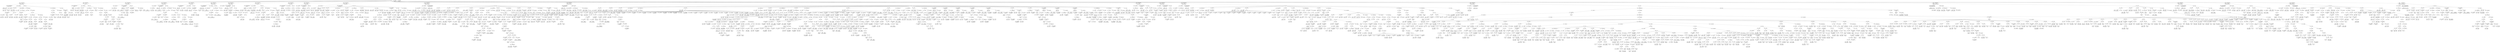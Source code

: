 digraph ast {
node [shape=none];
405950 [label=<<TABLE border='1' cellspacing='0' cellpadding='10' style='rounded' ><TR><TD border='0'>405950</TD><TD border='0'><B>ReturnValueFunction</B></TD></TR><HR/><TR><TD border='0' cellpadding='5' colspan='2'>wp_get_nav_menu_object</TD></TR></TABLE>>];
405950 -> 405949 [weight=2];
405951 [label=<<TABLE border='1' cellspacing='0' cellpadding='10' style='rounded' ><TR><TD border='0'>405951</TD><TD border='0'><B>Variable</B></TD></TR><HR/><TR><TD border='0' cellpadding='5'>(0, 208)</TD><TD border='0' cellpadding='5'>menu</TD></TR></TABLE>>];
405949 [label=<<TABLE border='1' cellspacing='0' cellpadding='10' style='rounded' ><TR><TD border='0'>405949</TD><TD border='0'><B>Id</B></TD></TR><HR/><TR><TD border='0' cellpadding='5' colspan='2'>wp_get_nav_menu_object</TD></TR></TABLE>>];
405958 [label=<<TABLE border='1' cellspacing='0' cellpadding='10' style='rounded' ><TR><TD border='0'>405958</TD><TD border='0'><B>Variable</B></TD></TR><HR/><TR><TD border='0' cellpadding='5'>(0, 208)</TD><TD border='0' cellpadding='5'>menu</TD></TR></TABLE>>];
405959 [label=<<TABLE border='1' cellspacing='0' cellpadding='10' style='rounded' ><TR><TD border='0'>405959</TD><TD border='0'><B>ArgumentList</B></TD></TR></TABLE>>];
405959 -> 405958 [weight=2];
405956 [label=<<TABLE border='1' cellspacing='0' cellpadding='10' style='rounded' ><TR><TD border='0'>405956</TD><TD border='0'><B>False</B></TD></TR><HR/><TR><TD border='0' cellpadding='5' colspan='2'>false</TD></TR></TABLE>>];
405957 [label=<<TABLE border='1' cellspacing='0' cellpadding='10' style='rounded' ><TR><TD border='0'>405957</TD><TD border='0'><B>Id</B></TD></TR><HR/><TR><TD border='0' cellpadding='5' colspan='2'>is_object</TD></TR></TABLE>>];
405954 [label=<<TABLE border='1' cellspacing='0' cellpadding='10' style='rounded' ><TR><TD border='0'>405954</TD><TD border='0'><B>Variable</B></TD></TR><HR/><TR><TD border='0' cellpadding='5'>(1570, 7814)</TD><TD border='0' cellpadding='5'>menu_obj</TD></TR></TABLE>>];
405955 [label=<<TABLE border='1' cellspacing='0' cellpadding='10' style='rounded' ><TR><TD border='0'>405955</TD><TD border='0'><B>BinOP</B></TD></TR><HR/><TR><TD border='0' cellpadding='5' colspan='2'>=</TD></TR></TABLE>>];
405955 -> 405954 [weight=2];
405955 -> 405956 [weight=2];
405952 [label=<<TABLE border='1' cellspacing='0' cellpadding='10' style='rounded' ><TR><TD border='0'>405952</TD><TD border='0'><B>ValueParameter</B></TD></TR></TABLE>>];
405952 -> 405951 [weight=2];
405953 [label=<<TABLE border='1' cellspacing='0' cellpadding='10' style='rounded' ><TR><TD border='0'>405953</TD><TD border='0'><B>ParameterList</B></TD></TR></TABLE>>];
405953 -> 405952 [weight=2];
405966 [label=<<TABLE border='1' cellspacing='0' cellpadding='10' style='rounded' ><TR><TD border='0'>405966</TD><TD border='0'><B>IfThenStatement</B></TD></TR></TABLE>>];
405966 -> 405961 [weight=2];
405966 -> 405967 [weight=2];
405967 [label=<<TABLE border='1' cellspacing='0' cellpadding='10' style='rounded' ><TR><TD border='0'>405967</TD><TD border='0'><B>StatementBody</B></TD></TR></TABLE>>];
405967 -> 405965 [weight=2];
405964 [label=<<TABLE border='1' cellspacing='0' cellpadding='10' style='rounded' ><TR><TD border='0'>405964</TD><TD border='0'><B>Variable</B></TD></TR><HR/><TR><TD border='0' cellpadding='5'>(0, 208)</TD><TD border='0' cellpadding='5'>menu</TD></TR></TABLE>>];
405965 [label=<<TABLE border='1' cellspacing='0' cellpadding='10' style='rounded' ><TR><TD border='0'>405965</TD><TD border='0'><B>Block</B></TD></TR></TABLE>>];
405965 -> 405963 [weight=2];
405962 [label=<<TABLE border='1' cellspacing='0' cellpadding='10' style='rounded' ><TR><TD border='0'>405962</TD><TD border='0'><B>Variable</B></TD></TR><HR/><TR><TD border='0' cellpadding='5'>(1570, 7814)</TD><TD border='0' cellpadding='5'>menu_obj</TD></TR></TABLE>>];
405963 [label=<<TABLE border='1' cellspacing='0' cellpadding='10' style='rounded' ><TR><TD border='0'>405963</TD><TD border='0'><B>BinOP</B></TD></TR><HR/><TR><TD border='0' cellpadding='5' colspan='2'>=</TD></TR></TABLE>>];
405963 -> 405962 [weight=2];
405963 -> 405964 [weight=2];
405960 [label=<<TABLE border='1' cellspacing='0' cellpadding='10' style='rounded' ><TR><TD border='0'>405960</TD><TD border='0'><B>FunctionCall</B></TD></TR><HR/><TR><TD border='0' cellpadding='5' colspan='2'>is_object</TD></TR></TABLE>>];
405960 -> 405957 [weight=2];
405960 -> 405959 [weight=2];
405961 [label=<<TABLE border='1' cellspacing='0' cellpadding='10' style='rounded' ><TR><TD border='0'>405961</TD><TD border='0'><B>Condition</B></TD></TR></TABLE>>];
405961 -> 405960 [weight=2];
405974 [label=<<TABLE border='1' cellspacing='0' cellpadding='10' style='rounded' ><TR><TD border='0'>405974</TD><TD border='0'><B>Variable</B></TD></TR><HR/><TR><TD border='0' cellpadding='5'>(1570, 7814)</TD><TD border='0' cellpadding='5'>menu_obj</TD></TR></TABLE>>];
405975 [label=<<TABLE border='1' cellspacing='0' cellpadding='10' style='rounded' ><TR><TD border='0'>405975</TD><TD border='0'><B>BinOP</B></TD></TR><HR/><TR><TD border='0' cellpadding='5' colspan='2'>=</TD></TR></TABLE>>];
405975 -> 405974 [weight=2];
405975 -> 405980 [weight=2];
405972 [label=<<TABLE border='1' cellspacing='0' cellpadding='10' style='rounded' ><TR><TD border='0'>405972</TD><TD border='0'><B>UnaryOP</B></TD></TR><HR/><TR><TD border='0' cellpadding='5' colspan='2'>!</TD></TR></TABLE>>];
405972 -> 405971 [weight=2];
405973 [label=<<TABLE border='1' cellspacing='0' cellpadding='10' style='rounded' ><TR><TD border='0'>405973</TD><TD border='0'><B>Condition</B></TD></TR></TABLE>>];
405973 -> 405969 [weight=2];
405971 [label=<<TABLE border='1' cellspacing='0' cellpadding='10' style='rounded' ><TR><TD border='0'>405971</TD><TD border='0'><B>Variable</B></TD></TR><HR/><TR><TD border='0' cellpadding='5'>(1570, 7814)</TD><TD border='0' cellpadding='5'>menu_obj</TD></TR></TABLE>>];
405968 [label=<<TABLE border='1' cellspacing='0' cellpadding='10' style='rounded' ><TR><TD border='0'>405968</TD><TD border='0'><B>Variable</B></TD></TR><HR/><TR><TD border='0' cellpadding='5'>(0, 208)</TD><TD border='0' cellpadding='5'>menu</TD></TR></TABLE>>];
405969 [label=<<TABLE border='1' cellspacing='0' cellpadding='10' style='rounded' ><TR><TD border='0'>405969</TD><TD border='0'><B>LogicOP</B></TD></TR><HR/><TR><TD border='0' cellpadding='5' colspan='2'>&amp;&amp;</TD></TR></TABLE>>];
405969 -> 405968 [weight=2];
405969 -> 405972 [weight=2];
405982 [label=<<TABLE border='1' cellspacing='0' cellpadding='10' style='rounded' ><TR><TD border='0'>405982</TD><TD border='0'><B>Variable</B></TD></TR><HR/><TR><TD border='0' cellpadding='5'>(1570, 7814)</TD><TD border='0' cellpadding='5'>menu_obj</TD></TR></TABLE>>];
405983 [label=<<TABLE border='1' cellspacing='0' cellpadding='10' style='rounded' ><TR><TD border='0'>405983</TD><TD border='0'><B>UnaryOP</B></TD></TR><HR/><TR><TD border='0' cellpadding='5' colspan='2'>!</TD></TR></TABLE>>];
405983 -> 405982 [weight=2];
405980 [label=<<TABLE border='1' cellspacing='0' cellpadding='10' style='rounded' ><TR><TD border='0'>405980</TD><TD border='0'><B>FunctionCall</B></TD></TR><HR/><TR><TD border='0' cellpadding='5' colspan='2'>get_term</TD></TR></TABLE>>];
405980 -> 405976 [weight=2];
405980 -> 405979 [weight=2];
405978 [label=<<TABLE border='1' cellspacing='0' cellpadding='10' style='rounded' ><TR><TD border='0'>405978</TD><TD border='0'><B>StringLiteral</B></TD></TR><HR/><TR><TD border='0' cellpadding='5' colspan='2'>nav_menu</TD></TR></TABLE>>];
405979 [label=<<TABLE border='1' cellspacing='0' cellpadding='10' style='rounded' ><TR><TD border='0'>405979</TD><TD border='0'><B>ArgumentList</B></TD></TR></TABLE>>];
405979 -> 405977 [weight=2];
405979 -> 405978 [weight=2];
405976 [label=<<TABLE border='1' cellspacing='0' cellpadding='10' style='rounded' ><TR><TD border='0'>405976</TD><TD border='0'><B>Id</B></TD></TR><HR/><TR><TD border='0' cellpadding='5' colspan='2'>get_term</TD></TR></TABLE>>];
405977 [label=<<TABLE border='1' cellspacing='0' cellpadding='10' style='rounded' ><TR><TD border='0'>405977</TD><TD border='0'><B>Variable</B></TD></TR><HR/><TR><TD border='0' cellpadding='5'>(0, 208)</TD><TD border='0' cellpadding='5'>menu</TD></TR></TABLE>>];
405990 [label=<<TABLE border='1' cellspacing='0' cellpadding='10' style='rounded' ><TR><TD border='0'>405990</TD><TD border='0'><B>StringLiteral</B></TD></TR><HR/><TR><TD border='0' cellpadding='5' colspan='2'>nav_menu</TD></TR></TABLE>>];
405991 [label=<<TABLE border='1' cellspacing='0' cellpadding='10' style='rounded' ><TR><TD border='0'>405991</TD><TD border='0'><B>ArgumentList</B></TD></TR></TABLE>>];
405991 -> 405988 [weight=2];
405991 -> 405989 [weight=2];
405991 -> 405990 [weight=2];
405988 [label=<<TABLE border='1' cellspacing='0' cellpadding='10' style='rounded' ><TR><TD border='0'>405988</TD><TD border='0'><B>StringLiteral</B></TD></TR><HR/><TR><TD border='0' cellpadding='5' colspan='2'>slug</TD></TR></TABLE>>];
405989 [label=<<TABLE border='1' cellspacing='0' cellpadding='10' style='rounded' ><TR><TD border='0'>405989</TD><TD border='0'><B>Variable</B></TD></TR><HR/><TR><TD border='0' cellpadding='5'>(0, 208)</TD><TD border='0' cellpadding='5'>menu</TD></TR></TABLE>>];
405986 [label=<<TABLE border='1' cellspacing='0' cellpadding='10' style='rounded' ><TR><TD border='0'>405986</TD><TD border='0'><B>BinOP</B></TD></TR><HR/><TR><TD border='0' cellpadding='5' colspan='2'>=</TD></TR></TABLE>>];
405986 -> 405985 [weight=2];
405986 -> 405992 [weight=2];
405987 [label=<<TABLE border='1' cellspacing='0' cellpadding='10' style='rounded' ><TR><TD border='0'>405987</TD><TD border='0'><B>Id</B></TD></TR><HR/><TR><TD border='0' cellpadding='5' colspan='2'>get_term_by</TD></TR></TABLE>>];
405984 [label=<<TABLE border='1' cellspacing='0' cellpadding='10' style='rounded' ><TR><TD border='0'>405984</TD><TD border='0'><B>Condition</B></TD></TR></TABLE>>];
405984 -> 405983 [weight=2];
405985 [label=<<TABLE border='1' cellspacing='0' cellpadding='10' style='rounded' ><TR><TD border='0'>405985</TD><TD border='0'><B>Variable</B></TD></TR><HR/><TR><TD border='0' cellpadding='5'>(1570, 7814)</TD><TD border='0' cellpadding='5'>menu_obj</TD></TR></TABLE>>];
405998 [label=<<TABLE border='1' cellspacing='0' cellpadding='10' style='rounded' ><TR><TD border='0'>405998</TD><TD border='0'><B>UnaryOP</B></TD></TR><HR/><TR><TD border='0' cellpadding='5' colspan='2'>!</TD></TR></TABLE>>];
405998 -> 405997 [weight=2];
405999 [label=<<TABLE border='1' cellspacing='0' cellpadding='10' style='rounded' ><TR><TD border='0'>405999</TD><TD border='0'><B>Condition</B></TD></TR></TABLE>>];
405999 -> 405998 [weight=2];
405997 [label=<<TABLE border='1' cellspacing='0' cellpadding='10' style='rounded' ><TR><TD border='0'>405997</TD><TD border='0'><B>Variable</B></TD></TR><HR/><TR><TD border='0' cellpadding='5'>(1570, 7814)</TD><TD border='0' cellpadding='5'>menu_obj</TD></TR></TABLE>>];
405994 [label=<<TABLE border='1' cellspacing='0' cellpadding='10' style='rounded' ><TR><TD border='0'>405994</TD><TD border='0'><B>IfThenStatement</B></TD></TR></TABLE>>];
405994 -> 405984 [weight=2];
405994 -> 405995 [weight=2];
405995 [label=<<TABLE border='1' cellspacing='0' cellpadding='10' style='rounded' ><TR><TD border='0'>405995</TD><TD border='0'><B>StatementBody</B></TD></TR></TABLE>>];
405995 -> 405993 [weight=2];
405992 [label=<<TABLE border='1' cellspacing='0' cellpadding='10' style='rounded' ><TR><TD border='0'>405992</TD><TD border='0'><B>FunctionCall</B></TD></TR><HR/><TR><TD border='0' cellpadding='5' colspan='2'>get_term_by</TD></TR></TABLE>>];
405992 -> 405987 [weight=2];
405992 -> 405991 [weight=2];
405993 [label=<<TABLE border='1' cellspacing='0' cellpadding='10' style='rounded' ><TR><TD border='0'>405993</TD><TD border='0'><B>Block</B></TD></TR></TABLE>>];
405993 -> 405986 [weight=2];
406006 [label=<<TABLE border='1' cellspacing='0' cellpadding='10' style='rounded' ><TR><TD border='0'>406006</TD><TD border='0'><B>ArgumentList</B></TD></TR></TABLE>>];
406006 -> 406003 [weight=2];
406006 -> 406004 [weight=2];
406006 -> 406005 [weight=2];
406007 [label=<<TABLE border='1' cellspacing='0' cellpadding='10' style='rounded' ><TR><TD border='0'>406007</TD><TD border='0'><B>FunctionCall</B></TD></TR><HR/><TR><TD border='0' cellpadding='5' colspan='2'>get_term_by</TD></TR></TABLE>>];
406007 -> 406002 [weight=2];
406007 -> 406006 [weight=2];
406004 [label=<<TABLE border='1' cellspacing='0' cellpadding='10' style='rounded' ><TR><TD border='0'>406004</TD><TD border='0'><B>Variable</B></TD></TR><HR/><TR><TD border='0' cellpadding='5'>(0, 208)</TD><TD border='0' cellpadding='5'>menu</TD></TR></TABLE>>];
406005 [label=<<TABLE border='1' cellspacing='0' cellpadding='10' style='rounded' ><TR><TD border='0'>406005</TD><TD border='0'><B>StringLiteral</B></TD></TR><HR/><TR><TD border='0' cellpadding='5' colspan='2'>nav_menu</TD></TR></TABLE>>];
406002 [label=<<TABLE border='1' cellspacing='0' cellpadding='10' style='rounded' ><TR><TD border='0'>406002</TD><TD border='0'><B>Id</B></TD></TR><HR/><TR><TD border='0' cellpadding='5' colspan='2'>get_term_by</TD></TR></TABLE>>];
406003 [label=<<TABLE border='1' cellspacing='0' cellpadding='10' style='rounded' ><TR><TD border='0'>406003</TD><TD border='0'><B>StringLiteral</B></TD></TR><HR/><TR><TD border='0' cellpadding='5' colspan='2'>name</TD></TR></TABLE>>];
406000 [label=<<TABLE border='1' cellspacing='0' cellpadding='10' style='rounded' ><TR><TD border='0'>406000</TD><TD border='0'><B>Variable</B></TD></TR><HR/><TR><TD border='0' cellpadding='5'>(1570, 7814)</TD><TD border='0' cellpadding='5'>menu_obj</TD></TR></TABLE>>];
406001 [label=<<TABLE border='1' cellspacing='0' cellpadding='10' style='rounded' ><TR><TD border='0'>406001</TD><TD border='0'><B>BinOP</B></TD></TR><HR/><TR><TD border='0' cellpadding='5' colspan='2'>=</TD></TR></TABLE>>];
406001 -> 406000 [weight=2];
406001 -> 406007 [weight=2];
406015 [label=<<TABLE border='1' cellspacing='0' cellpadding='10' style='rounded' ><TR><TD border='0'>406015</TD><TD border='0'><B>Variable</B></TD></TR><HR/><TR><TD border='0' cellpadding='5'>(1570, 7814)</TD><TD border='0' cellpadding='5'>menu_obj</TD></TR></TABLE>>];
406012 [label=<<TABLE border='1' cellspacing='0' cellpadding='10' style='rounded' ><TR><TD border='0'>406012</TD><TD border='0'><B>IfThenStatement</B></TD></TR></TABLE>>];
406012 -> 405973 [weight=2];
406012 -> 406013 [weight=2];
406013 [label=<<TABLE border='1' cellspacing='0' cellpadding='10' style='rounded' ><TR><TD border='0'>406013</TD><TD border='0'><B>StatementBody</B></TD></TR></TABLE>>];
406013 -> 406011 [weight=2];
406010 [label=<<TABLE border='1' cellspacing='0' cellpadding='10' style='rounded' ><TR><TD border='0'>406010</TD><TD border='0'><B>StatementBody</B></TD></TR></TABLE>>];
406010 -> 406008 [weight=2];
406011 [label=<<TABLE border='1' cellspacing='0' cellpadding='10' style='rounded' ><TR><TD border='0'>406011</TD><TD border='0'><B>Block</B></TD></TR></TABLE>>];
406011 -> 405975 [weight=2];
406011 -> 405994 [weight=2];
406011 -> 406009 [weight=2];
406008 [label=<<TABLE border='1' cellspacing='0' cellpadding='10' style='rounded' ><TR><TD border='0'>406008</TD><TD border='0'><B>Block</B></TD></TR></TABLE>>];
406008 -> 406001 [weight=2];
406009 [label=<<TABLE border='1' cellspacing='0' cellpadding='10' style='rounded' ><TR><TD border='0'>406009</TD><TD border='0'><B>IfThenStatement</B></TD></TR></TABLE>>];
406009 -> 405999 [weight=2];
406009 -> 406010 [weight=2];
406022 [label=<<TABLE border='1' cellspacing='0' cellpadding='10' style='rounded' ><TR><TD border='0'>406022</TD><TD border='0'><B>Condition</B></TD></TR></TABLE>>];
406022 -> 406017 [weight=2];
406023 [label=<<TABLE border='1' cellspacing='0' cellpadding='10' style='rounded' ><TR><TD border='0'>406023</TD><TD border='0'><B>Variable</B></TD></TR><HR/><TR><TD border='0' cellpadding='5'>(1570, 7814)</TD><TD border='0' cellpadding='5'>menu_obj</TD></TR></TABLE>>];
406020 [label=<<TABLE border='1' cellspacing='0' cellpadding='10' style='rounded' ><TR><TD border='0'>406020</TD><TD border='0'><B>ArgumentList</B></TD></TR></TABLE>>];
406020 -> 406019 [weight=2];
406021 [label=<<TABLE border='1' cellspacing='0' cellpadding='10' style='rounded' ><TR><TD border='0'>406021</TD><TD border='0'><B>FunctionCall</B></TD></TR><HR/><TR><TD border='0' cellpadding='5' colspan='2'>is_wp_error</TD></TR></TABLE>>];
406021 -> 406018 [weight=2];
406021 -> 406020 [weight=2];
406018 [label=<<TABLE border='1' cellspacing='0' cellpadding='10' style='rounded' ><TR><TD border='0'>406018</TD><TD border='0'><B>Id</B></TD></TR><HR/><TR><TD border='0' cellpadding='5' colspan='2'>is_wp_error</TD></TR></TABLE>>];
406019 [label=<<TABLE border='1' cellspacing='0' cellpadding='10' style='rounded' ><TR><TD border='0'>406019</TD><TD border='0'><B>Variable</B></TD></TR><HR/><TR><TD border='0' cellpadding='5'>(1570, 7814)</TD><TD border='0' cellpadding='5'>menu_obj</TD></TR></TABLE>>];
406016 [label=<<TABLE border='1' cellspacing='0' cellpadding='10' style='rounded' ><TR><TD border='0'>406016</TD><TD border='0'><B>UnaryOP</B></TD></TR><HR/><TR><TD border='0' cellpadding='5' colspan='2'>!</TD></TR></TABLE>>];
406016 -> 406015 [weight=2];
406017 [label=<<TABLE border='1' cellspacing='0' cellpadding='10' style='rounded' ><TR><TD border='0'>406017</TD><TD border='0'><B>LogicOP</B></TD></TR><HR/><TR><TD border='0' cellpadding='5' colspan='2'>||</TD></TR></TABLE>>];
406017 -> 406016 [weight=2];
406017 -> 406021 [weight=2];
406030 [label=<<TABLE border='1' cellspacing='0' cellpadding='10' style='rounded' ><TR><TD border='0'>406030</TD><TD border='0'><B>StringLiteral</B></TD></TR><HR/><TR><TD border='0' cellpadding='5' colspan='2'>wp_get_nav_menu_object</TD></TR></TABLE>>];
406031 [label=<<TABLE border='1' cellspacing='0' cellpadding='10' style='rounded' ><TR><TD border='0'>406031</TD><TD border='0'><B>Variable</B></TD></TR><HR/><TR><TD border='0' cellpadding='5'>(1570, 7814)</TD><TD border='0' cellpadding='5'>menu_obj</TD></TR></TABLE>>];
406028 [label=<<TABLE border='1' cellspacing='0' cellpadding='10' style='rounded' ><TR><TD border='0'>406028</TD><TD border='0'><B>StatementBody</B></TD></TR></TABLE>>];
406028 -> 406026 [weight=2];
406029 [label=<<TABLE border='1' cellspacing='0' cellpadding='10' style='rounded' ><TR><TD border='0'>406029</TD><TD border='0'><B>Id</B></TD></TR><HR/><TR><TD border='0' cellpadding='5' colspan='2'>apply_filters</TD></TR></TABLE>>];
406026 [label=<<TABLE border='1' cellspacing='0' cellpadding='10' style='rounded' ><TR><TD border='0'>406026</TD><TD border='0'><B>Block</B></TD></TR></TABLE>>];
406026 -> 406024 [weight=2];
406027 [label=<<TABLE border='1' cellspacing='0' cellpadding='10' style='rounded' ><TR><TD border='0'>406027</TD><TD border='0'><B>IfThenStatement</B></TD></TR></TABLE>>];
406027 -> 406022 [weight=2];
406027 -> 406028 [weight=2];
406024 [label=<<TABLE border='1' cellspacing='0' cellpadding='10' style='rounded' ><TR><TD border='0'>406024</TD><TD border='0'><B>BinOP</B></TD></TR><HR/><TR><TD border='0' cellpadding='5' colspan='2'>=</TD></TR></TABLE>>];
406024 -> 406023 [weight=2];
406024 -> 406025 [weight=2];
406025 [label=<<TABLE border='1' cellspacing='0' cellpadding='10' style='rounded' ><TR><TD border='0'>406025</TD><TD border='0'><B>False</B></TD></TR><HR/><TR><TD border='0' cellpadding='5' colspan='2'>false</TD></TR></TABLE>>];
406038 [label=<<TABLE border='1' cellspacing='0' cellpadding='10' style='rounded' ><TR><TD border='0'>406038</TD><TD border='0'><B>Id</B></TD></TR><HR/><TR><TD border='0' cellpadding='5' colspan='2'>is_nav_menu</TD></TR></TABLE>>];
406039 [label=<<TABLE border='1' cellspacing='0' cellpadding='10' style='rounded' ><TR><TD border='0'>406039</TD><TD border='0'><B>ReturnValueFunction</B></TD></TR><HR/><TR><TD border='0' cellpadding='5' colspan='2'>is_nav_menu</TD></TR></TABLE>>];
406039 -> 406038 [weight=2];
406036 [label=<<TABLE border='1' cellspacing='0' cellpadding='10' style='rounded' ><TR><TD border='0'>406036</TD><TD border='0'><B>Block</B></TD></TR></TABLE>>];
406036 -> 405955 [weight=2];
406036 -> 405966 [weight=2];
406036 -> 406012 [weight=2];
406036 -> 406027 [weight=2];
406036 -> 406035 [weight=2];
406037 [label=<<TABLE border='1' cellspacing='0' cellpadding='10' style='rounded' ><TR><TD border='0'>406037</TD><TD border='0'><B>FunctionStatement</B></TD></TR><HR/><TR><TD border='0' cellpadding='5'>Scope</TD><TD border='0' cellpadding='5'>1570</TD></TR><HR/><TR><TD border='0' cellpadding='5' colspan='2'>wp_get_nav_menu_object</TD></TR></TABLE>>];
406037 -> 405950 [weight=2];
406037 -> 405953 [weight=2];
406037 -> 406036 [weight=2];
406034 [label=<<TABLE border='1' cellspacing='0' cellpadding='10' style='rounded' ><TR><TD border='0'>406034</TD><TD border='0'><B>FunctionCall</B></TD></TR><HR/><TR><TD border='0' cellpadding='5' colspan='2'>apply_filters</TD></TR></TABLE>>];
406034 -> 406029 [weight=2];
406034 -> 406033 [weight=2];
406035 [label=<<TABLE border='1' cellspacing='0' cellpadding='10' style='rounded' ><TR><TD border='0'>406035</TD><TD border='0'><B>Return</B></TD></TR></TABLE>>];
406035 -> 406034 [weight=2];
406032 [label=<<TABLE border='1' cellspacing='0' cellpadding='10' style='rounded' ><TR><TD border='0'>406032</TD><TD border='0'><B>Variable</B></TD></TR><HR/><TR><TD border='0' cellpadding='5'>(0, 208)</TD><TD border='0' cellpadding='5'>menu</TD></TR></TABLE>>];
406033 [label=<<TABLE border='1' cellspacing='0' cellpadding='10' style='rounded' ><TR><TD border='0'>406033</TD><TD border='0'><B>ArgumentList</B></TD></TR></TABLE>>];
406033 -> 406030 [weight=2];
406033 -> 406031 [weight=2];
406033 -> 406032 [weight=2];
406046 [label=<<TABLE border='1' cellspacing='0' cellpadding='10' style='rounded' ><TR><TD border='0'>406046</TD><TD border='0'><B>Condition</B></TD></TR></TABLE>>];
406046 -> 406045 [weight=2];
406047 [label=<<TABLE border='1' cellspacing='0' cellpadding='10' style='rounded' ><TR><TD border='0'>406047</TD><TD border='0'><B>False</B></TD></TR><HR/><TR><TD border='0' cellpadding='5' colspan='2'>false</TD></TR></TABLE>>];
406044 [label=<<TABLE border='1' cellspacing='0' cellpadding='10' style='rounded' ><TR><TD border='0'>406044</TD><TD border='0'><B>Variable</B></TD></TR><HR/><TR><TD border='0' cellpadding='5'>(0, 208)</TD><TD border='0' cellpadding='5'>menu</TD></TR></TABLE>>];
406045 [label=<<TABLE border='1' cellspacing='0' cellpadding='10' style='rounded' ><TR><TD border='0'>406045</TD><TD border='0'><B>UnaryOP</B></TD></TR><HR/><TR><TD border='0' cellpadding='5' colspan='2'>!</TD></TR></TABLE>>];
406045 -> 406044 [weight=2];
406042 [label=<<TABLE border='1' cellspacing='0' cellpadding='10' style='rounded' ><TR><TD border='0'>406042</TD><TD border='0'><B>ParameterList</B></TD></TR></TABLE>>];
406042 -> 406041 [weight=2];
406040 [label=<<TABLE border='1' cellspacing='0' cellpadding='10' style='rounded' ><TR><TD border='0'>406040</TD><TD border='0'><B>Variable</B></TD></TR><HR/><TR><TD border='0' cellpadding='5'>(0, 208)</TD><TD border='0' cellpadding='5'>menu</TD></TR></TABLE>>];
406041 [label=<<TABLE border='1' cellspacing='0' cellpadding='10' style='rounded' ><TR><TD border='0'>406041</TD><TD border='0'><B>ValueParameter</B></TD></TR></TABLE>>];
406041 -> 406040 [weight=2];
406054 [label=<<TABLE border='1' cellspacing='0' cellpadding='10' style='rounded' ><TR><TD border='0'>406054</TD><TD border='0'><B>Variable</B></TD></TR><HR/><TR><TD border='0' cellpadding='5'>(0, 208)</TD><TD border='0' cellpadding='5'>menu</TD></TR></TABLE>>];
406055 [label=<<TABLE border='1' cellspacing='0' cellpadding='10' style='rounded' ><TR><TD border='0'>406055</TD><TD border='0'><B>ArgumentList</B></TD></TR></TABLE>>];
406055 -> 406054 [weight=2];
406052 [label=<<TABLE border='1' cellspacing='0' cellpadding='10' style='rounded' ><TR><TD border='0'>406052</TD><TD border='0'><B>BinOP</B></TD></TR><HR/><TR><TD border='0' cellpadding='5' colspan='2'>=</TD></TR></TABLE>>];
406052 -> 406051 [weight=2];
406052 -> 406056 [weight=2];
406053 [label=<<TABLE border='1' cellspacing='0' cellpadding='10' style='rounded' ><TR><TD border='0'>406053</TD><TD border='0'><B>Id</B></TD></TR><HR/><TR><TD border='0' cellpadding='5' colspan='2'>wp_get_nav_menu_object</TD></TR></TABLE>>];
406050 [label=<<TABLE border='1' cellspacing='0' cellpadding='10' style='rounded' ><TR><TD border='0'>406050</TD><TD border='0'><B>StatementBody</B></TD></TR></TABLE>>];
406050 -> 406048 [weight=2];
406051 [label=<<TABLE border='1' cellspacing='0' cellpadding='10' style='rounded' ><TR><TD border='0'>406051</TD><TD border='0'><B>Variable</B></TD></TR><HR/><TR><TD border='0' cellpadding='5'>(1571, 7815)</TD><TD border='0' cellpadding='5'>menu_obj</TD></TR></TABLE>>];
406048 [label=<<TABLE border='1' cellspacing='0' cellpadding='10' style='rounded' ><TR><TD border='0'>406048</TD><TD border='0'><B>Return</B></TD></TR></TABLE>>];
406048 -> 406047 [weight=2];
406049 [label=<<TABLE border='1' cellspacing='0' cellpadding='10' style='rounded' ><TR><TD border='0'>406049</TD><TD border='0'><B>IfThenStatement</B></TD></TR></TABLE>>];
406049 -> 406046 [weight=2];
406049 -> 406050 [weight=2];
406062 [label=<<TABLE border='1' cellspacing='0' cellpadding='10' style='rounded' ><TR><TD border='0'>406062</TD><TD border='0'><B>ArgumentList</B></TD></TR></TABLE>>];
406062 -> 406061 [weight=2];
406063 [label=<<TABLE border='1' cellspacing='0' cellpadding='10' style='rounded' ><TR><TD border='0'>406063</TD><TD border='0'><B>FunctionCall</B></TD></TR><HR/><TR><TD border='0' cellpadding='5' colspan='2'>is_wp_error</TD></TR></TABLE>>];
406063 -> 406060 [weight=2];
406063 -> 406062 [weight=2];
406060 [label=<<TABLE border='1' cellspacing='0' cellpadding='10' style='rounded' ><TR><TD border='0'>406060</TD><TD border='0'><B>Id</B></TD></TR><HR/><TR><TD border='0' cellpadding='5' colspan='2'>is_wp_error</TD></TR></TABLE>>];
406061 [label=<<TABLE border='1' cellspacing='0' cellpadding='10' style='rounded' ><TR><TD border='0'>406061</TD><TD border='0'><B>Variable</B></TD></TR><HR/><TR><TD border='0' cellpadding='5'>(1571, 7815)</TD><TD border='0' cellpadding='5'>menu_obj</TD></TR></TABLE>>];
406058 [label=<<TABLE border='1' cellspacing='0' cellpadding='10' style='rounded' ><TR><TD border='0'>406058</TD><TD border='0'><B>LogicOP</B></TD></TR><HR/><TR><TD border='0' cellpadding='5' colspan='2'>&amp;&amp;</TD></TR></TABLE>>];
406058 -> 406057 [weight=2];
406058 -> 406065 [weight=2];
406056 [label=<<TABLE border='1' cellspacing='0' cellpadding='10' style='rounded' ><TR><TD border='0'>406056</TD><TD border='0'><B>FunctionCall</B></TD></TR><HR/><TR><TD border='0' cellpadding='5' colspan='2'>wp_get_nav_menu_object</TD></TR></TABLE>>];
406056 -> 406053 [weight=2];
406056 -> 406055 [weight=2];
406057 [label=<<TABLE border='1' cellspacing='0' cellpadding='10' style='rounded' ><TR><TD border='0'>406057</TD><TD border='0'><B>Variable</B></TD></TR><HR/><TR><TD border='0' cellpadding='5'>(1571, 7815)</TD><TD border='0' cellpadding='5'>menu_obj</TD></TR></TABLE>>];
406070 [label=<<TABLE border='1' cellspacing='0' cellpadding='10' style='rounded' ><TR><TD border='0'>406070</TD><TD border='0'><B>BinOP</B></TD></TR><HR/><TR><TD border='0' cellpadding='5' colspan='2'>-&gt;</TD></TR></TABLE>>];
406070 -> 406068 [weight=2];
406070 -> 406069 [weight=2];
406071 [label=<<TABLE border='1' cellspacing='0' cellpadding='10' style='rounded' ><TR><TD border='0'>406071</TD><TD border='0'><B>ArgumentList</B></TD></TR></TABLE>>];
406071 -> 406070 [weight=2];
406068 [label=<<TABLE border='1' cellspacing='0' cellpadding='10' style='rounded' ><TR><TD border='0'>406068</TD><TD border='0'><B>Variable</B></TD></TR><HR/><TR><TD border='0' cellpadding='5'>(1571, 7815)</TD><TD border='0' cellpadding='5'>menu_obj</TD></TR></TABLE>>];
406069 [label=<<TABLE border='1' cellspacing='0' cellpadding='10' style='rounded' ><TR><TD border='0'>406069</TD><TD border='0'><B>Id</B></TD></TR><HR/><TR><TD border='0' cellpadding='5' colspan='2'>taxonomy</TD></TR></TABLE>>];
406067 [label=<<TABLE border='1' cellspacing='0' cellpadding='10' style='rounded' ><TR><TD border='0'>406067</TD><TD border='0'><B>Id</B></TD></TR><HR/><TR><TD border='0' cellpadding='5' colspan='2'>empty</TD></TR></TABLE>>];
406064 [label=<<TABLE border='1' cellspacing='0' cellpadding='10' style='rounded' ><TR><TD border='0'>406064</TD><TD border='0'><B>UnaryOP</B></TD></TR><HR/><TR><TD border='0' cellpadding='5' colspan='2'>!</TD></TR></TABLE>>];
406064 -> 406063 [weight=2];
406065 [label=<<TABLE border='1' cellspacing='0' cellpadding='10' style='rounded' ><TR><TD border='0'>406065</TD><TD border='0'><B>LogicOP</B></TD></TR><HR/><TR><TD border='0' cellpadding='5' colspan='2'>&amp;&amp;</TD></TR></TABLE>>];
406065 -> 406064 [weight=2];
406065 -> 406074 [weight=2];
406078 [label=<<TABLE border='1' cellspacing='0' cellpadding='10' style='rounded' ><TR><TD border='0'>406078</TD><TD border='0'><B>Id</B></TD></TR><HR/><TR><TD border='0' cellpadding='5' colspan='2'>taxonomy</TD></TR></TABLE>>];
406079 [label=<<TABLE border='1' cellspacing='0' cellpadding='10' style='rounded' ><TR><TD border='0'>406079</TD><TD border='0'><B>BinOP</B></TD></TR><HR/><TR><TD border='0' cellpadding='5' colspan='2'>-&gt;</TD></TR></TABLE>>];
406079 -> 406077 [weight=2];
406079 -> 406078 [weight=2];
406076 [label=<<TABLE border='1' cellspacing='0' cellpadding='10' style='rounded' ><TR><TD border='0'>406076</TD><TD border='0'><B>RelOP</B></TD></TR><HR/><TR><TD border='0' cellpadding='5' colspan='2'>==</TD></TR></TABLE>>];
406076 -> 406075 [weight=2];
406076 -> 406079 [weight=2];
406077 [label=<<TABLE border='1' cellspacing='0' cellpadding='10' style='rounded' ><TR><TD border='0'>406077</TD><TD border='0'><B>Variable</B></TD></TR><HR/><TR><TD border='0' cellpadding='5'>(1571, 7815)</TD><TD border='0' cellpadding='5'>menu_obj</TD></TR></TABLE>>];
406074 [label=<<TABLE border='1' cellspacing='0' cellpadding='10' style='rounded' ><TR><TD border='0'>406074</TD><TD border='0'><B>LogicOP</B></TD></TR><HR/><TR><TD border='0' cellpadding='5' colspan='2'>&amp;&amp;</TD></TR></TABLE>>];
406074 -> 406073 [weight=2];
406074 -> 406076 [weight=2];
406075 [label=<<TABLE border='1' cellspacing='0' cellpadding='10' style='rounded' ><TR><TD border='0'>406075</TD><TD border='0'><B>StringLiteral</B></TD></TR><HR/><TR><TD border='0' cellpadding='5' colspan='2'>nav_menu</TD></TR></TABLE>>];
406072 [label=<<TABLE border='1' cellspacing='0' cellpadding='10' style='rounded' ><TR><TD border='0'>406072</TD><TD border='0'><B>FunctionCall</B></TD></TR><HR/><TR><TD border='0' cellpadding='5' colspan='2'>empty</TD></TR></TABLE>>];
406072 -> 406067 [weight=2];
406072 -> 406071 [weight=2];
406073 [label=<<TABLE border='1' cellspacing='0' cellpadding='10' style='rounded' ><TR><TD border='0'>406073</TD><TD border='0'><B>UnaryOP</B></TD></TR><HR/><TR><TD border='0' cellpadding='5' colspan='2'>!</TD></TR></TABLE>>];
406073 -> 406072 [weight=2];
406086 [label=<<TABLE border='1' cellspacing='0' cellpadding='10' style='rounded' ><TR><TD border='0'>406086</TD><TD border='0'><B>Return</B></TD></TR></TABLE>>];
406086 -> 406085 [weight=2];
406087 [label=<<TABLE border='1' cellspacing='0' cellpadding='10' style='rounded' ><TR><TD border='0'>406087</TD><TD border='0'><B>Block</B></TD></TR></TABLE>>];
406087 -> 406049 [weight=2];
406087 -> 406052 [weight=2];
406087 -> 406083 [weight=2];
406087 -> 406086 [weight=2];
406084 [label=<<TABLE border='1' cellspacing='0' cellpadding='10' style='rounded' ><TR><TD border='0'>406084</TD><TD border='0'><B>StatementBody</B></TD></TR></TABLE>>];
406084 -> 406082 [weight=2];
406085 [label=<<TABLE border='1' cellspacing='0' cellpadding='10' style='rounded' ><TR><TD border='0'>406085</TD><TD border='0'><B>False</B></TD></TR><HR/><TR><TD border='0' cellpadding='5' colspan='2'>false</TD></TR></TABLE>>];
406082 [label=<<TABLE border='1' cellspacing='0' cellpadding='10' style='rounded' ><TR><TD border='0'>406082</TD><TD border='0'><B>Return</B></TD></TR></TABLE>>];
406082 -> 406081 [weight=2];
406083 [label=<<TABLE border='1' cellspacing='0' cellpadding='10' style='rounded' ><TR><TD border='0'>406083</TD><TD border='0'><B>IfThenStatement</B></TD></TR></TABLE>>];
406083 -> 406080 [weight=2];
406083 -> 406084 [weight=2];
406080 [label=<<TABLE border='1' cellspacing='0' cellpadding='10' style='rounded' ><TR><TD border='0'>406080</TD><TD border='0'><B>Condition</B></TD></TR></TABLE>>];
406080 -> 406058 [weight=2];
406081 [label=<<TABLE border='1' cellspacing='0' cellpadding='10' style='rounded' ><TR><TD border='0'>406081</TD><TD border='0'><B>True</B></TD></TR><HR/><TR><TD border='0' cellpadding='5' colspan='2'>true</TD></TR></TABLE>>];
406094 [label=<<TABLE border='1' cellspacing='0' cellpadding='10' style='rounded' ><TR><TD border='0'>406094</TD><TD border='0'><B>ParameterList</B></TD></TR></TABLE>>];
406094 -> 406093 [weight=2];
406095 [label=<<TABLE border='1' cellspacing='0' cellpadding='10' style='rounded' ><TR><TD border='0'>406095</TD><TD border='0'><B>Global</B></TD></TR><HR/><TR><TD border='0' cellpadding='5' colspan='2'>global</TD></TR></TABLE>>];
406092 [label=<<TABLE border='1' cellspacing='0' cellpadding='10' style='rounded' ><TR><TD border='0'>406092</TD><TD border='0'><B>Array</B></TD></TR></TABLE>>];
406093 [label=<<TABLE border='1' cellspacing='0' cellpadding='10' style='rounded' ><TR><TD border='0'>406093</TD><TD border='0'><B>OptValueParameter</B></TD></TR></TABLE>>];
406093 -> 406091 [weight=2];
406093 -> 406092 [weight=2];
406090 [label=<<TABLE border='1' cellspacing='0' cellpadding='10' style='rounded' ><TR><TD border='0'>406090</TD><TD border='0'><B>ReturnValueFunction</B></TD></TR><HR/><TR><TD border='0' cellpadding='5' colspan='2'>register_nav_menus</TD></TR></TABLE>>];
406090 -> 406089 [weight=2];
406091 [label=<<TABLE border='1' cellspacing='0' cellpadding='10' style='rounded' ><TR><TD border='0'>406091</TD><TD border='0'><B>Variable</B></TD></TR><HR/><TR><TD border='0' cellpadding='5'>(1572, 7816)</TD><TD border='0' cellpadding='5'>locations</TD></TR></TABLE>>];
406088 [label=<<TABLE border='1' cellspacing='0' cellpadding='10' style='rounded' ><TR><TD border='0'>406088</TD><TD border='0'><B>FunctionStatement</B></TD></TR><HR/><TR><TD border='0' cellpadding='5'>Scope</TD><TD border='0' cellpadding='5'>1571</TD></TR><HR/><TR><TD border='0' cellpadding='5' colspan='2'>is_nav_menu</TD></TR></TABLE>>];
406088 -> 406039 [weight=2];
406088 -> 406042 [weight=2];
406088 -> 406087 [weight=2];
406089 [label=<<TABLE border='1' cellspacing='0' cellpadding='10' style='rounded' ><TR><TD border='0'>406089</TD><TD border='0'><B>Id</B></TD></TR><HR/><TR><TD border='0' cellpadding='5' colspan='2'>register_nav_menus</TD></TR></TABLE>>];
406102 [label=<<TABLE border='1' cellspacing='0' cellpadding='10' style='rounded' ><TR><TD border='0'>406102</TD><TD border='0'><B>Variable</B></TD></TR><HR/><TR><TD border='0' cellpadding='5'>(1572, 7817)</TD><TD border='0' cellpadding='5'>_wp_registered_nav_menus</TD></TR></TABLE>>];
406103 [label=<<TABLE border='1' cellspacing='0' cellpadding='10' style='rounded' ><TR><TD border='0'>406103</TD><TD border='0'><B>BinOP</B></TD></TR><HR/><TR><TD border='0' cellpadding='5' colspan='2'>=</TD></TR></TABLE>>];
406103 -> 406102 [weight=2];
406103 -> 406109 [weight=2];
406100 [label=<<TABLE border='1' cellspacing='0' cellpadding='10' style='rounded' ><TR><TD border='0'>406100</TD><TD border='0'><B>ArgumentList</B></TD></TR></TABLE>>];
406100 -> 406099 [weight=2];
406101 [label=<<TABLE border='1' cellspacing='0' cellpadding='10' style='rounded' ><TR><TD border='0'>406101</TD><TD border='0'><B>FunctionCall</B></TD></TR><HR/><TR><TD border='0' cellpadding='5' colspan='2'>add_theme_support</TD></TR></TABLE>>];
406101 -> 406098 [weight=2];
406101 -> 406100 [weight=2];
406098 [label=<<TABLE border='1' cellspacing='0' cellpadding='10' style='rounded' ><TR><TD border='0'>406098</TD><TD border='0'><B>Id</B></TD></TR><HR/><TR><TD border='0' cellpadding='5' colspan='2'>add_theme_support</TD></TR></TABLE>>];
406099 [label=<<TABLE border='1' cellspacing='0' cellpadding='10' style='rounded' ><TR><TD border='0'>406099</TD><TD border='0'><B>StringLiteral</B></TD></TR><HR/><TR><TD border='0' cellpadding='5' colspan='2'>menus</TD></TR></TABLE>>];
406096 [label=<<TABLE border='1' cellspacing='0' cellpadding='10' style='rounded' ><TR><TD border='0'>406096</TD><TD border='0'><B>Variable</B></TD></TR><HR/><TR><TD border='0' cellpadding='5'>(1572, 7817)</TD><TD border='0' cellpadding='5'>_wp_registered_nav_menus</TD></TR></TABLE>>];
406097 [label=<<TABLE border='1' cellspacing='0' cellpadding='10' style='rounded' ><TR><TD border='0'>406097</TD><TD border='0'><B>VariableStatement</B></TD></TR></TABLE>>];
406097 -> 406095 [weight=2];
406097 -> 406096 [weight=2];
406110 [label=<<TABLE border='1' cellspacing='0' cellpadding='10' style='rounded' ><TR><TD border='0'>406110</TD><TD border='0'><B>Block</B></TD></TR></TABLE>>];
406110 -> 406097 [weight=2];
406110 -> 406101 [weight=2];
406110 -> 406103 [weight=2];
406111 [label=<<TABLE border='1' cellspacing='0' cellpadding='10' style='rounded' ><TR><TD border='0'>406111</TD><TD border='0'><B>FunctionStatement</B></TD></TR><HR/><TR><TD border='0' cellpadding='5'>Scope</TD><TD border='0' cellpadding='5'>1572</TD></TR><HR/><TR><TD border='0' cellpadding='5' colspan='2'>register_nav_menus</TD></TR></TABLE>>];
406111 -> 406090 [weight=2];
406111 -> 406094 [weight=2];
406111 -> 406110 [weight=2];
406108 [label=<<TABLE border='1' cellspacing='0' cellpadding='10' style='rounded' ><TR><TD border='0'>406108</TD><TD border='0'><B>ArgumentList</B></TD></TR></TABLE>>];
406108 -> 406106 [weight=2];
406108 -> 406107 [weight=2];
406109 [label=<<TABLE border='1' cellspacing='0' cellpadding='10' style='rounded' ><TR><TD border='0'>406109</TD><TD border='0'><B>FunctionCall</B></TD></TR><HR/><TR><TD border='0' cellpadding='5' colspan='2'>array_merge</TD></TR></TABLE>>];
406109 -> 406104 [weight=2];
406109 -> 406108 [weight=2];
406106 [label=<<TABLE border='1' cellspacing='0' cellpadding='10' style='rounded' ><TR><TD border='0'>406106</TD><TD border='0'><B>CastExpression</B></TD></TR></TABLE>>];
406106 -> 406105 [weight=2];
406107 [label=<<TABLE border='1' cellspacing='0' cellpadding='10' style='rounded' ><TR><TD border='0'>406107</TD><TD border='0'><B>Variable</B></TD></TR><HR/><TR><TD border='0' cellpadding='5'>(1572, 7816)</TD><TD border='0' cellpadding='5'>locations</TD></TR></TABLE>>];
406104 [label=<<TABLE border='1' cellspacing='0' cellpadding='10' style='rounded' ><TR><TD border='0'>406104</TD><TD border='0'><B>Id</B></TD></TR><HR/><TR><TD border='0' cellpadding='5' colspan='2'>array_merge</TD></TR></TABLE>>];
406105 [label=<<TABLE border='1' cellspacing='0' cellpadding='10' style='rounded' ><TR><TD border='0'>406105</TD><TD border='0'><B>Variable</B></TD></TR><HR/><TR><TD border='0' cellpadding='5'>(1572, 7817)</TD><TD border='0' cellpadding='5'>_wp_registered_nav_menus</TD></TR></TABLE>>];
406118 [label=<<TABLE border='1' cellspacing='0' cellpadding='10' style='rounded' ><TR><TD border='0'>406118</TD><TD border='0'><B>Variable</B></TD></TR><HR/><TR><TD border='0' cellpadding='5'>(1573, 7818)</TD><TD border='0' cellpadding='5'>_wp_registered_nav_menus</TD></TR></TABLE>>];
406119 [label=<<TABLE border='1' cellspacing='0' cellpadding='10' style='rounded' ><TR><TD border='0'>406119</TD><TD border='0'><B>VariableStatement</B></TD></TR></TABLE>>];
406119 -> 406117 [weight=2];
406119 -> 406118 [weight=2];
406116 [label=<<TABLE border='1' cellspacing='0' cellpadding='10' style='rounded' ><TR><TD border='0'>406116</TD><TD border='0'><B>ParameterList</B></TD></TR></TABLE>>];
406116 -> 406115 [weight=2];
406117 [label=<<TABLE border='1' cellspacing='0' cellpadding='10' style='rounded' ><TR><TD border='0'>406117</TD><TD border='0'><B>Global</B></TD></TR><HR/><TR><TD border='0' cellpadding='5' colspan='2'>global</TD></TR></TABLE>>];
406114 [label=<<TABLE border='1' cellspacing='0' cellpadding='10' style='rounded' ><TR><TD border='0'>406114</TD><TD border='0'><B>Variable</B></TD></TR><HR/><TR><TD border='0' cellpadding='5'>(0, 215)</TD><TD border='0' cellpadding='5'>location</TD></TR></TABLE>>];
406115 [label=<<TABLE border='1' cellspacing='0' cellpadding='10' style='rounded' ><TR><TD border='0'>406115</TD><TD border='0'><B>ValueParameter</B></TD></TR></TABLE>>];
406115 -> 406114 [weight=2];
406112 [label=<<TABLE border='1' cellspacing='0' cellpadding='10' style='rounded' ><TR><TD border='0'>406112</TD><TD border='0'><B>Id</B></TD></TR><HR/><TR><TD border='0' cellpadding='5' colspan='2'>unregister_nav_menu</TD></TR></TABLE>>];
406113 [label=<<TABLE border='1' cellspacing='0' cellpadding='10' style='rounded' ><TR><TD border='0'>406113</TD><TD border='0'><B>ReturnValueFunction</B></TD></TR><HR/><TR><TD border='0' cellpadding='5' colspan='2'>unregister_nav_menu</TD></TR></TABLE>>];
406113 -> 406112 [weight=2];
406126 [label=<<TABLE border='1' cellspacing='0' cellpadding='10' style='rounded' ><TR><TD border='0'>406126</TD><TD border='0'><B>Variable</B></TD></TR><HR/><TR><TD border='0' cellpadding='5'>(1573, 7818)</TD><TD border='0' cellpadding='5'>_wp_registered_nav_menus</TD></TR></TABLE>>];
406127 [label=<<TABLE border='1' cellspacing='0' cellpadding='10' style='rounded' ><TR><TD border='0'>406127</TD><TD border='0'><B>Variable</B></TD></TR><HR/><TR><TD border='0' cellpadding='5'>(0, 215)</TD><TD border='0' cellpadding='5'>location</TD></TR></TABLE>>];
406124 [label=<<TABLE border='1' cellspacing='0' cellpadding='10' style='rounded' ><TR><TD border='0'>406124</TD><TD border='0'><B>LogicOP</B></TD></TR><HR/><TR><TD border='0' cellpadding='5' colspan='2'>&amp;&amp;</TD></TR></TABLE>>];
406124 -> 406123 [weight=2];
406124 -> 406130 [weight=2];
406125 [label=<<TABLE border='1' cellspacing='0' cellpadding='10' style='rounded' ><TR><TD border='0'>406125</TD><TD border='0'><B>Id</B></TD></TR><HR/><TR><TD border='0' cellpadding='5' colspan='2'>isset</TD></TR></TABLE>>];
406122 [label=<<TABLE border='1' cellspacing='0' cellpadding='10' style='rounded' ><TR><TD border='0'>406122</TD><TD border='0'><B>ArgumentList</B></TD></TR></TABLE>>];
406122 -> 406121 [weight=2];
406123 [label=<<TABLE border='1' cellspacing='0' cellpadding='10' style='rounded' ><TR><TD border='0'>406123</TD><TD border='0'><B>FunctionCall</B></TD></TR><HR/><TR><TD border='0' cellpadding='5' colspan='2'>is_array</TD></TR></TABLE>>];
406123 -> 406120 [weight=2];
406123 -> 406122 [weight=2];
406120 [label=<<TABLE border='1' cellspacing='0' cellpadding='10' style='rounded' ><TR><TD border='0'>406120</TD><TD border='0'><B>Id</B></TD></TR><HR/><TR><TD border='0' cellpadding='5' colspan='2'>is_array</TD></TR></TABLE>>];
406121 [label=<<TABLE border='1' cellspacing='0' cellpadding='10' style='rounded' ><TR><TD border='0'>406121</TD><TD border='0'><B>Variable</B></TD></TR><HR/><TR><TD border='0' cellpadding='5'>(1573, 7818)</TD><TD border='0' cellpadding='5'>_wp_registered_nav_menus</TD></TR></TABLE>>];
406134 [label=<<TABLE border='1' cellspacing='0' cellpadding='10' style='rounded' ><TR><TD border='0'>406134</TD><TD border='0'><B>PostfixExpression</B></TD></TR></TABLE>>];
406134 -> 406132 [weight=2];
406134 -> 406133 [weight=2];
406135 [label=<<TABLE border='1' cellspacing='0' cellpadding='10' style='rounded' ><TR><TD border='0'>406135</TD><TD border='0'><B>ArgumentList</B></TD></TR></TABLE>>];
406135 -> 406134 [weight=2];
406132 [label=<<TABLE border='1' cellspacing='0' cellpadding='10' style='rounded' ><TR><TD border='0'>406132</TD><TD border='0'><B>Variable</B></TD></TR><HR/><TR><TD border='0' cellpadding='5'>(1573, 7818)</TD><TD border='0' cellpadding='5'>_wp_registered_nav_menus</TD></TR></TABLE>>];
406133 [label=<<TABLE border='1' cellspacing='0' cellpadding='10' style='rounded' ><TR><TD border='0'>406133</TD><TD border='0'><B>Variable</B></TD></TR><HR/><TR><TD border='0' cellpadding='5'>(0, 215)</TD><TD border='0' cellpadding='5'>location</TD></TR></TABLE>>];
406130 [label=<<TABLE border='1' cellspacing='0' cellpadding='10' style='rounded' ><TR><TD border='0'>406130</TD><TD border='0'><B>FunctionCall</B></TD></TR><HR/><TR><TD border='0' cellpadding='5' colspan='2'>isset</TD></TR></TABLE>>];
406130 -> 406125 [weight=2];
406130 -> 406129 [weight=2];
406131 [label=<<TABLE border='1' cellspacing='0' cellpadding='10' style='rounded' ><TR><TD border='0'>406131</TD><TD border='0'><B>Condition</B></TD></TR></TABLE>>];
406131 -> 406124 [weight=2];
406128 [label=<<TABLE border='1' cellspacing='0' cellpadding='10' style='rounded' ><TR><TD border='0'>406128</TD><TD border='0'><B>PostfixExpression</B></TD></TR></TABLE>>];
406128 -> 406126 [weight=2];
406128 -> 406127 [weight=2];
406129 [label=<<TABLE border='1' cellspacing='0' cellpadding='10' style='rounded' ><TR><TD border='0'>406129</TD><TD border='0'><B>ArgumentList</B></TD></TR></TABLE>>];
406129 -> 406128 [weight=2];
406142 [label=<<TABLE border='1' cellspacing='0' cellpadding='10' style='rounded' ><TR><TD border='0'>406142</TD><TD border='0'><B>Id</B></TD></TR><HR/><TR><TD border='0' cellpadding='5' colspan='2'>_remove_theme_support</TD></TR></TABLE>>];
406143 [label=<<TABLE border='1' cellspacing='0' cellpadding='10' style='rounded' ><TR><TD border='0'>406143</TD><TD border='0'><B>StringLiteral</B></TD></TR><HR/><TR><TD border='0' cellpadding='5' colspan='2'>menus</TD></TR></TABLE>>];
406140 [label=<<TABLE border='1' cellspacing='0' cellpadding='10' style='rounded' ><TR><TD border='0'>406140</TD><TD border='0'><B>FunctionCall</B></TD></TR><HR/><TR><TD border='0' cellpadding='5' colspan='2'>empty</TD></TR></TABLE>>];
406140 -> 406137 [weight=2];
406140 -> 406139 [weight=2];
406141 [label=<<TABLE border='1' cellspacing='0' cellpadding='10' style='rounded' ><TR><TD border='0'>406141</TD><TD border='0'><B>Condition</B></TD></TR></TABLE>>];
406141 -> 406140 [weight=2];
406138 [label=<<TABLE border='1' cellspacing='0' cellpadding='10' style='rounded' ><TR><TD border='0'>406138</TD><TD border='0'><B>Variable</B></TD></TR><HR/><TR><TD border='0' cellpadding='5'>(1573, 7818)</TD><TD border='0' cellpadding='5'>_wp_registered_nav_menus</TD></TR></TABLE>>];
406139 [label=<<TABLE border='1' cellspacing='0' cellpadding='10' style='rounded' ><TR><TD border='0'>406139</TD><TD border='0'><B>ArgumentList</B></TD></TR></TABLE>>];
406139 -> 406138 [weight=2];
406136 [label=<<TABLE border='1' cellspacing='0' cellpadding='10' style='rounded' ><TR><TD border='0'>406136</TD><TD border='0'><B>UnsetStatement</B></TD></TR></TABLE>>];
406136 -> 406135 [weight=2];
406137 [label=<<TABLE border='1' cellspacing='0' cellpadding='10' style='rounded' ><TR><TD border='0'>406137</TD><TD border='0'><B>Id</B></TD></TR><HR/><TR><TD border='0' cellpadding='5' colspan='2'>empty</TD></TR></TABLE>>];
406150 [label=<<TABLE border='1' cellspacing='0' cellpadding='10' style='rounded' ><TR><TD border='0'>406150</TD><TD border='0'><B>Return</B></TD></TR></TABLE>>];
406150 -> 406149 [weight=2];
406151 [label=<<TABLE border='1' cellspacing='0' cellpadding='10' style='rounded' ><TR><TD border='0'>406151</TD><TD border='0'><B>Block</B></TD></TR></TABLE>>];
406151 -> 406136 [weight=2];
406151 -> 406147 [weight=2];
406151 -> 406150 [weight=2];
406148 [label=<<TABLE border='1' cellspacing='0' cellpadding='10' style='rounded' ><TR><TD border='0'>406148</TD><TD border='0'><B>StatementBody</B></TD></TR></TABLE>>];
406148 -> 406146 [weight=2];
406149 [label=<<TABLE border='1' cellspacing='0' cellpadding='10' style='rounded' ><TR><TD border='0'>406149</TD><TD border='0'><B>True</B></TD></TR><HR/><TR><TD border='0' cellpadding='5' colspan='2'>true</TD></TR></TABLE>>];
406146 [label=<<TABLE border='1' cellspacing='0' cellpadding='10' style='rounded' ><TR><TD border='0'>406146</TD><TD border='0'><B>Block</B></TD></TR></TABLE>>];
406146 -> 406145 [weight=2];
406147 [label=<<TABLE border='1' cellspacing='0' cellpadding='10' style='rounded' ><TR><TD border='0'>406147</TD><TD border='0'><B>IfThenStatement</B></TD></TR></TABLE>>];
406147 -> 406141 [weight=2];
406147 -> 406148 [weight=2];
406144 [label=<<TABLE border='1' cellspacing='0' cellpadding='10' style='rounded' ><TR><TD border='0'>406144</TD><TD border='0'><B>ArgumentList</B></TD></TR></TABLE>>];
406144 -> 406143 [weight=2];
406145 [label=<<TABLE border='1' cellspacing='0' cellpadding='10' style='rounded' ><TR><TD border='0'>406145</TD><TD border='0'><B>FunctionCall</B></TD></TR><HR/><TR><TD border='0' cellpadding='5' colspan='2'>_remove_theme_support</TD></TR></TABLE>>];
406145 -> 406142 [weight=2];
406145 -> 406144 [weight=2];
406158 [label=<<TABLE border='1' cellspacing='0' cellpadding='10' style='rounded' ><TR><TD border='0'>406158</TD><TD border='0'><B>Id</B></TD></TR><HR/><TR><TD border='0' cellpadding='5' colspan='2'>register_nav_menu</TD></TR></TABLE>>];
406159 [label=<<TABLE border='1' cellspacing='0' cellpadding='10' style='rounded' ><TR><TD border='0'>406159</TD><TD border='0'><B>ReturnValueFunction</B></TD></TR><HR/><TR><TD border='0' cellpadding='5' colspan='2'>register_nav_menu</TD></TR></TABLE>>];
406159 -> 406158 [weight=2];
406156 [label=<<TABLE border='1' cellspacing='0' cellpadding='10' style='rounded' ><TR><TD border='0'>406156</TD><TD border='0'><B>Block</B></TD></TR></TABLE>>];
406156 -> 406119 [weight=2];
406156 -> 406152 [weight=2];
406156 -> 406155 [weight=2];
406157 [label=<<TABLE border='1' cellspacing='0' cellpadding='10' style='rounded' ><TR><TD border='0'>406157</TD><TD border='0'><B>FunctionStatement</B></TD></TR><HR/><TR><TD border='0' cellpadding='5'>Scope</TD><TD border='0' cellpadding='5'>1573</TD></TR><HR/><TR><TD border='0' cellpadding='5' colspan='2'>unregister_nav_menu</TD></TR></TABLE>>];
406157 -> 406113 [weight=2];
406157 -> 406116 [weight=2];
406157 -> 406156 [weight=2];
406154 [label=<<TABLE border='1' cellspacing='0' cellpadding='10' style='rounded' ><TR><TD border='0'>406154</TD><TD border='0'><B>False</B></TD></TR><HR/><TR><TD border='0' cellpadding='5' colspan='2'>false</TD></TR></TABLE>>];
406155 [label=<<TABLE border='1' cellspacing='0' cellpadding='10' style='rounded' ><TR><TD border='0'>406155</TD><TD border='0'><B>Return</B></TD></TR></TABLE>>];
406155 -> 406154 [weight=2];
406152 [label=<<TABLE border='1' cellspacing='0' cellpadding='10' style='rounded' ><TR><TD border='0'>406152</TD><TD border='0'><B>IfThenStatement</B></TD></TR></TABLE>>];
406152 -> 406131 [weight=2];
406152 -> 406153 [weight=2];
406153 [label=<<TABLE border='1' cellspacing='0' cellpadding='10' style='rounded' ><TR><TD border='0'>406153</TD><TD border='0'><B>StatementBody</B></TD></TR></TABLE>>];
406153 -> 406151 [weight=2];
406166 [label=<<TABLE border='1' cellspacing='0' cellpadding='10' style='rounded' ><TR><TD border='0'>406166</TD><TD border='0'><B>Variable</B></TD></TR><HR/><TR><TD border='0' cellpadding='5'>(0, 215)</TD><TD border='0' cellpadding='5'>location</TD></TR></TABLE>>];
406167 [label=<<TABLE border='1' cellspacing='0' cellpadding='10' style='rounded' ><TR><TD border='0'>406167</TD><TD border='0'><B>Variable</B></TD></TR><HR/><TR><TD border='0' cellpadding='5'>(0, 242)</TD><TD border='0' cellpadding='5'>description</TD></TR></TABLE>>];
406164 [label=<<TABLE border='1' cellspacing='0' cellpadding='10' style='rounded' ><TR><TD border='0'>406164</TD><TD border='0'><B>ParameterList</B></TD></TR></TABLE>>];
406164 -> 406161 [weight=2];
406164 -> 406163 [weight=2];
406165 [label=<<TABLE border='1' cellspacing='0' cellpadding='10' style='rounded' ><TR><TD border='0'>406165</TD><TD border='0'><B>Id</B></TD></TR><HR/><TR><TD border='0' cellpadding='5' colspan='2'>register_nav_menus</TD></TR></TABLE>>];
406162 [label=<<TABLE border='1' cellspacing='0' cellpadding='10' style='rounded' ><TR><TD border='0'>406162</TD><TD border='0'><B>Variable</B></TD></TR><HR/><TR><TD border='0' cellpadding='5'>(0, 242)</TD><TD border='0' cellpadding='5'>description</TD></TR></TABLE>>];
406163 [label=<<TABLE border='1' cellspacing='0' cellpadding='10' style='rounded' ><TR><TD border='0'>406163</TD><TD border='0'><B>ValueParameter</B></TD></TR></TABLE>>];
406163 -> 406162 [weight=2];
406160 [label=<<TABLE border='1' cellspacing='0' cellpadding='10' style='rounded' ><TR><TD border='0'>406160</TD><TD border='0'><B>Variable</B></TD></TR><HR/><TR><TD border='0' cellpadding='5'>(0, 215)</TD><TD border='0' cellpadding='5'>location</TD></TR></TABLE>>];
406161 [label=<<TABLE border='1' cellspacing='0' cellpadding='10' style='rounded' ><TR><TD border='0'>406161</TD><TD border='0'><B>ValueParameter</B></TD></TR></TABLE>>];
406161 -> 406160 [weight=2];
406174 [label=<<TABLE border='1' cellspacing='0' cellpadding='10' style='rounded' ><TR><TD border='0'>406174</TD><TD border='0'><B>ReturnValueFunction</B></TD></TR><HR/><TR><TD border='0' cellpadding='5' colspan='2'>get_registered_nav_menus</TD></TR></TABLE>>];
406174 -> 406173 [weight=2];
406175 [label=<<TABLE border='1' cellspacing='0' cellpadding='10' style='rounded' ><TR><TD border='0'>406175</TD><TD border='0'><B>ParameterList</B></TD></TR></TABLE>>];
406172 [label=<<TABLE border='1' cellspacing='0' cellpadding='10' style='rounded' ><TR><TD border='0'>406172</TD><TD border='0'><B>FunctionStatement</B></TD></TR><HR/><TR><TD border='0' cellpadding='5'>Scope</TD><TD border='0' cellpadding='5'>1574</TD></TR><HR/><TR><TD border='0' cellpadding='5' colspan='2'>register_nav_menu</TD></TR></TABLE>>];
406172 -> 406159 [weight=2];
406172 -> 406164 [weight=2];
406172 -> 406171 [weight=2];
406173 [label=<<TABLE border='1' cellspacing='0' cellpadding='10' style='rounded' ><TR><TD border='0'>406173</TD><TD border='0'><B>Id</B></TD></TR><HR/><TR><TD border='0' cellpadding='5' colspan='2'>get_registered_nav_menus</TD></TR></TABLE>>];
406170 [label=<<TABLE border='1' cellspacing='0' cellpadding='10' style='rounded' ><TR><TD border='0'>406170</TD><TD border='0'><B>FunctionCall</B></TD></TR><HR/><TR><TD border='0' cellpadding='5' colspan='2'>register_nav_menus</TD></TR></TABLE>>];
406170 -> 406165 [weight=2];
406170 -> 406169 [weight=2];
406171 [label=<<TABLE border='1' cellspacing='0' cellpadding='10' style='rounded' ><TR><TD border='0'>406171</TD><TD border='0'><B>Block</B></TD></TR></TABLE>>];
406171 -> 406170 [weight=2];
406168 [label=<<TABLE border='1' cellspacing='0' cellpadding='10' style='rounded' ><TR><TD border='0'>406168</TD><TD border='0'><B>Array</B></TD></TR></TABLE>>];
406168 -> 406166 [weight=2];
406168 -> 406167 [weight=2];
406169 [label=<<TABLE border='1' cellspacing='0' cellpadding='10' style='rounded' ><TR><TD border='0'>406169</TD><TD border='0'><B>ArgumentList</B></TD></TR></TABLE>>];
406169 -> 406168 [weight=2];
406182 [label=<<TABLE border='1' cellspacing='0' cellpadding='10' style='rounded' ><TR><TD border='0'>406182</TD><TD border='0'><B>FunctionCall</B></TD></TR><HR/><TR><TD border='0' cellpadding='5' colspan='2'>isset</TD></TR></TABLE>>];
406182 -> 406179 [weight=2];
406182 -> 406181 [weight=2];
406183 [label=<<TABLE border='1' cellspacing='0' cellpadding='10' style='rounded' ><TR><TD border='0'>406183</TD><TD border='0'><B>Condition</B></TD></TR></TABLE>>];
406183 -> 406182 [weight=2];
406180 [label=<<TABLE border='1' cellspacing='0' cellpadding='10' style='rounded' ><TR><TD border='0'>406180</TD><TD border='0'><B>Variable</B></TD></TR><HR/><TR><TD border='0' cellpadding='5'>(1575, 7819)</TD><TD border='0' cellpadding='5'>_wp_registered_nav_menus</TD></TR></TABLE>>];
406181 [label=<<TABLE border='1' cellspacing='0' cellpadding='10' style='rounded' ><TR><TD border='0'>406181</TD><TD border='0'><B>ArgumentList</B></TD></TR></TABLE>>];
406181 -> 406180 [weight=2];
406178 [label=<<TABLE border='1' cellspacing='0' cellpadding='10' style='rounded' ><TR><TD border='0'>406178</TD><TD border='0'><B>VariableStatement</B></TD></TR></TABLE>>];
406178 -> 406176 [weight=2];
406178 -> 406177 [weight=2];
406179 [label=<<TABLE border='1' cellspacing='0' cellpadding='10' style='rounded' ><TR><TD border='0'>406179</TD><TD border='0'><B>Id</B></TD></TR><HR/><TR><TD border='0' cellpadding='5' colspan='2'>isset</TD></TR></TABLE>>];
406176 [label=<<TABLE border='1' cellspacing='0' cellpadding='10' style='rounded' ><TR><TD border='0'>406176</TD><TD border='0'><B>Global</B></TD></TR><HR/><TR><TD border='0' cellpadding='5' colspan='2'>global</TD></TR></TABLE>>];
406177 [label=<<TABLE border='1' cellspacing='0' cellpadding='10' style='rounded' ><TR><TD border='0'>406177</TD><TD border='0'><B>Variable</B></TD></TR><HR/><TR><TD border='0' cellpadding='5'>(1575, 7819)</TD><TD border='0' cellpadding='5'>_wp_registered_nav_menus</TD></TR></TABLE>>];
406190 [label=<<TABLE border='1' cellspacing='0' cellpadding='10' style='rounded' ><TR><TD border='0'>406190</TD><TD border='0'><B>Block</B></TD></TR></TABLE>>];
406190 -> 406178 [weight=2];
406190 -> 406186 [weight=2];
406190 -> 406189 [weight=2];
406191 [label=<<TABLE border='1' cellspacing='0' cellpadding='10' style='rounded' ><TR><TD border='0'>406191</TD><TD border='0'><B>FunctionStatement</B></TD></TR><HR/><TR><TD border='0' cellpadding='5'>Scope</TD><TD border='0' cellpadding='5'>1575</TD></TR><HR/><TR><TD border='0' cellpadding='5' colspan='2'>get_registered_nav_menus</TD></TR></TABLE>>];
406191 -> 406174 [weight=2];
406191 -> 406175 [weight=2];
406191 -> 406190 [weight=2];
406188 [label=<<TABLE border='1' cellspacing='0' cellpadding='10' style='rounded' ><TR><TD border='0'>406188</TD><TD border='0'><B>Array</B></TD></TR></TABLE>>];
406189 [label=<<TABLE border='1' cellspacing='0' cellpadding='10' style='rounded' ><TR><TD border='0'>406189</TD><TD border='0'><B>Return</B></TD></TR></TABLE>>];
406189 -> 406188 [weight=2];
406186 [label=<<TABLE border='1' cellspacing='0' cellpadding='10' style='rounded' ><TR><TD border='0'>406186</TD><TD border='0'><B>IfThenStatement</B></TD></TR></TABLE>>];
406186 -> 406183 [weight=2];
406186 -> 406187 [weight=2];
406187 [label=<<TABLE border='1' cellspacing='0' cellpadding='10' style='rounded' ><TR><TD border='0'>406187</TD><TD border='0'><B>StatementBody</B></TD></TR></TABLE>>];
406187 -> 406185 [weight=2];
406184 [label=<<TABLE border='1' cellspacing='0' cellpadding='10' style='rounded' ><TR><TD border='0'>406184</TD><TD border='0'><B>Variable</B></TD></TR><HR/><TR><TD border='0' cellpadding='5'>(1575, 7819)</TD><TD border='0' cellpadding='5'>_wp_registered_nav_menus</TD></TR></TABLE>>];
406185 [label=<<TABLE border='1' cellspacing='0' cellpadding='10' style='rounded' ><TR><TD border='0'>406185</TD><TD border='0'><B>Return</B></TD></TR></TABLE>>];
406185 -> 406184 [weight=2];
406198 [label=<<TABLE border='1' cellspacing='0' cellpadding='10' style='rounded' ><TR><TD border='0'>406198</TD><TD border='0'><B>StringLiteral</B></TD></TR><HR/><TR><TD border='0' cellpadding='5' colspan='2'>nav_menu_locations</TD></TR></TABLE>>];
406199 [label=<<TABLE border='1' cellspacing='0' cellpadding='10' style='rounded' ><TR><TD border='0'>406199</TD><TD border='0'><B>ArgumentList</B></TD></TR></TABLE>>];
406199 -> 406198 [weight=2];
406196 [label=<<TABLE border='1' cellspacing='0' cellpadding='10' style='rounded' ><TR><TD border='0'>406196</TD><TD border='0'><B>BinOP</B></TD></TR><HR/><TR><TD border='0' cellpadding='5' colspan='2'>=</TD></TR></TABLE>>];
406196 -> 406195 [weight=2];
406196 -> 406200 [weight=2];
406197 [label=<<TABLE border='1' cellspacing='0' cellpadding='10' style='rounded' ><TR><TD border='0'>406197</TD><TD border='0'><B>Id</B></TD></TR><HR/><TR><TD border='0' cellpadding='5' colspan='2'>get_theme_mod</TD></TR></TABLE>>];
406194 [label=<<TABLE border='1' cellspacing='0' cellpadding='10' style='rounded' ><TR><TD border='0'>406194</TD><TD border='0'><B>ParameterList</B></TD></TR></TABLE>>];
406195 [label=<<TABLE border='1' cellspacing='0' cellpadding='10' style='rounded' ><TR><TD border='0'>406195</TD><TD border='0'><B>Variable</B></TD></TR><HR/><TR><TD border='0' cellpadding='5'>(1576, 7820)</TD><TD border='0' cellpadding='5'>locations</TD></TR></TABLE>>];
406192 [label=<<TABLE border='1' cellspacing='0' cellpadding='10' style='rounded' ><TR><TD border='0'>406192</TD><TD border='0'><B>Id</B></TD></TR><HR/><TR><TD border='0' cellpadding='5' colspan='2'>get_nav_menu_locations</TD></TR></TABLE>>];
406193 [label=<<TABLE border='1' cellspacing='0' cellpadding='10' style='rounded' ><TR><TD border='0'>406193</TD><TD border='0'><B>ReturnValueFunction</B></TD></TR><HR/><TR><TD border='0' cellpadding='5' colspan='2'>get_nav_menu_locations</TD></TR></TABLE>>];
406193 -> 406192 [weight=2];
406206 [label=<<TABLE border='1' cellspacing='0' cellpadding='10' style='rounded' ><TR><TD border='0'>406206</TD><TD border='0'><B>Variable</B></TD></TR><HR/><TR><TD border='0' cellpadding='5'>(1576, 7820)</TD><TD border='0' cellpadding='5'>locations</TD></TR></TABLE>>];
406207 [label=<<TABLE border='1' cellspacing='0' cellpadding='10' style='rounded' ><TR><TD border='0'>406207</TD><TD border='0'><B>ConditionalTrue</B></TD></TR></TABLE>>];
406207 -> 406206 [weight=2];
406204 [label=<<TABLE border='1' cellspacing='0' cellpadding='10' style='rounded' ><TR><TD border='0'>406204</TD><TD border='0'><B>FunctionCall</B></TD></TR><HR/><TR><TD border='0' cellpadding='5' colspan='2'>is_array</TD></TR></TABLE>>];
406204 -> 406201 [weight=2];
406204 -> 406203 [weight=2];
406205 [label=<<TABLE border='1' cellspacing='0' cellpadding='10' style='rounded' ><TR><TD border='0'>406205</TD><TD border='0'><B>Condition</B></TD></TR></TABLE>>];
406205 -> 406204 [weight=2];
406202 [label=<<TABLE border='1' cellspacing='0' cellpadding='10' style='rounded' ><TR><TD border='0'>406202</TD><TD border='0'><B>Variable</B></TD></TR><HR/><TR><TD border='0' cellpadding='5'>(1576, 7820)</TD><TD border='0' cellpadding='5'>locations</TD></TR></TABLE>>];
406203 [label=<<TABLE border='1' cellspacing='0' cellpadding='10' style='rounded' ><TR><TD border='0'>406203</TD><TD border='0'><B>ArgumentList</B></TD></TR></TABLE>>];
406203 -> 406202 [weight=2];
406200 [label=<<TABLE border='1' cellspacing='0' cellpadding='10' style='rounded' ><TR><TD border='0'>406200</TD><TD border='0'><B>FunctionCall</B></TD></TR><HR/><TR><TD border='0' cellpadding='5' colspan='2'>get_theme_mod</TD></TR></TABLE>>];
406200 -> 406197 [weight=2];
406200 -> 406199 [weight=2];
406201 [label=<<TABLE border='1' cellspacing='0' cellpadding='10' style='rounded' ><TR><TD border='0'>406201</TD><TD border='0'><B>Id</B></TD></TR><HR/><TR><TD border='0' cellpadding='5' colspan='2'>is_array</TD></TR></TABLE>>];
406214 [label=<<TABLE border='1' cellspacing='0' cellpadding='10' style='rounded' ><TR><TD border='0'>406214</TD><TD border='0'><B>Id</B></TD></TR><HR/><TR><TD border='0' cellpadding='5' colspan='2'>has_nav_menu</TD></TR></TABLE>>];
406215 [label=<<TABLE border='1' cellspacing='0' cellpadding='10' style='rounded' ><TR><TD border='0'>406215</TD><TD border='0'><B>ReturnValueFunction</B></TD></TR><HR/><TR><TD border='0' cellpadding='5' colspan='2'>has_nav_menu</TD></TR></TABLE>>];
406215 -> 406214 [weight=2];
406212 [label=<<TABLE border='1' cellspacing='0' cellpadding='10' style='rounded' ><TR><TD border='0'>406212</TD><TD border='0'><B>Block</B></TD></TR></TABLE>>];
406212 -> 406196 [weight=2];
406212 -> 406211 [weight=2];
406213 [label=<<TABLE border='1' cellspacing='0' cellpadding='10' style='rounded' ><TR><TD border='0'>406213</TD><TD border='0'><B>FunctionStatement</B></TD></TR><HR/><TR><TD border='0' cellpadding='5'>Scope</TD><TD border='0' cellpadding='5'>1576</TD></TR><HR/><TR><TD border='0' cellpadding='5' colspan='2'>get_nav_menu_locations</TD></TR></TABLE>>];
406213 -> 406193 [weight=2];
406213 -> 406194 [weight=2];
406213 -> 406212 [weight=2];
406210 [label=<<TABLE border='1' cellspacing='0' cellpadding='10' style='rounded' ><TR><TD border='0'>406210</TD><TD border='0'><B>ConditionalExpression</B></TD></TR></TABLE>>];
406210 -> 406205 [weight=2];
406210 -> 406207 [weight=2];
406210 -> 406209 [weight=2];
406211 [label=<<TABLE border='1' cellspacing='0' cellpadding='10' style='rounded' ><TR><TD border='0'>406211</TD><TD border='0'><B>Return</B></TD></TR></TABLE>>];
406211 -> 406210 [weight=2];
406208 [label=<<TABLE border='1' cellspacing='0' cellpadding='10' style='rounded' ><TR><TD border='0'>406208</TD><TD border='0'><B>Array</B></TD></TR></TABLE>>];
406209 [label=<<TABLE border='1' cellspacing='0' cellpadding='10' style='rounded' ><TR><TD border='0'>406209</TD><TD border='0'><B>ConditionalFalse</B></TD></TR></TABLE>>];
406209 -> 406208 [weight=2];
406222 [label=<<TABLE border='1' cellspacing='0' cellpadding='10' style='rounded' ><TR><TD border='0'>406222</TD><TD border='0'><B>Variable</B></TD></TR><HR/><TR><TD border='0' cellpadding='5'>(1577, 7822)</TD><TD border='0' cellpadding='5'>registered_nav_menus</TD></TR></TABLE>>];
406223 [label=<<TABLE border='1' cellspacing='0' cellpadding='10' style='rounded' ><TR><TD border='0'>406223</TD><TD border='0'><B>BinOP</B></TD></TR><HR/><TR><TD border='0' cellpadding='5' colspan='2'>=</TD></TR></TABLE>>];
406223 -> 406222 [weight=2];
406223 -> 406226 [weight=2];
406220 [label=<<TABLE border='1' cellspacing='0' cellpadding='10' style='rounded' ><TR><TD border='0'>406220</TD><TD border='0'><B>BinOP</B></TD></TR><HR/><TR><TD border='0' cellpadding='5' colspan='2'>=</TD></TR></TABLE>>];
406220 -> 406219 [weight=2];
406220 -> 406221 [weight=2];
406221 [label=<<TABLE border='1' cellspacing='0' cellpadding='10' style='rounded' ><TR><TD border='0'>406221</TD><TD border='0'><B>False</B></TD></TR><HR/><TR><TD border='0' cellpadding='5' colspan='2'>false</TD></TR></TABLE>>];
406218 [label=<<TABLE border='1' cellspacing='0' cellpadding='10' style='rounded' ><TR><TD border='0'>406218</TD><TD border='0'><B>ParameterList</B></TD></TR></TABLE>>];
406218 -> 406217 [weight=2];
406219 [label=<<TABLE border='1' cellspacing='0' cellpadding='10' style='rounded' ><TR><TD border='0'>406219</TD><TD border='0'><B>Variable</B></TD></TR><HR/><TR><TD border='0' cellpadding='5'>(1577, 7821)</TD><TD border='0' cellpadding='5'>has_nav_menu</TD></TR></TABLE>>];
406216 [label=<<TABLE border='1' cellspacing='0' cellpadding='10' style='rounded' ><TR><TD border='0'>406216</TD><TD border='0'><B>Variable</B></TD></TR><HR/><TR><TD border='0' cellpadding='5'>(0, 215)</TD><TD border='0' cellpadding='5'>location</TD></TR></TABLE>>];
406217 [label=<<TABLE border='1' cellspacing='0' cellpadding='10' style='rounded' ><TR><TD border='0'>406217</TD><TD border='0'><B>ValueParameter</B></TD></TR></TABLE>>];
406217 -> 406216 [weight=2];
406230 [label=<<TABLE border='1' cellspacing='0' cellpadding='10' style='rounded' ><TR><TD border='0'>406230</TD><TD border='0'><B>PostfixExpression</B></TD></TR></TABLE>>];
406230 -> 406228 [weight=2];
406230 -> 406229 [weight=2];
406231 [label=<<TABLE border='1' cellspacing='0' cellpadding='10' style='rounded' ><TR><TD border='0'>406231</TD><TD border='0'><B>ArgumentList</B></TD></TR></TABLE>>];
406231 -> 406230 [weight=2];
406228 [label=<<TABLE border='1' cellspacing='0' cellpadding='10' style='rounded' ><TR><TD border='0'>406228</TD><TD border='0'><B>Variable</B></TD></TR><HR/><TR><TD border='0' cellpadding='5'>(1577, 7822)</TD><TD border='0' cellpadding='5'>registered_nav_menus</TD></TR></TABLE>>];
406229 [label=<<TABLE border='1' cellspacing='0' cellpadding='10' style='rounded' ><TR><TD border='0'>406229</TD><TD border='0'><B>Variable</B></TD></TR><HR/><TR><TD border='0' cellpadding='5'>(0, 215)</TD><TD border='0' cellpadding='5'>location</TD></TR></TABLE>>];
406226 [label=<<TABLE border='1' cellspacing='0' cellpadding='10' style='rounded' ><TR><TD border='0'>406226</TD><TD border='0'><B>FunctionCall</B></TD></TR><HR/><TR><TD border='0' cellpadding='5' colspan='2'>get_registered_nav_menus</TD></TR></TABLE>>];
406226 -> 406224 [weight=2];
406226 -> 406225 [weight=2];
406227 [label=<<TABLE border='1' cellspacing='0' cellpadding='10' style='rounded' ><TR><TD border='0'>406227</TD><TD border='0'><B>Id</B></TD></TR><HR/><TR><TD border='0' cellpadding='5' colspan='2'>isset</TD></TR></TABLE>>];
406224 [label=<<TABLE border='1' cellspacing='0' cellpadding='10' style='rounded' ><TR><TD border='0'>406224</TD><TD border='0'><B>Id</B></TD></TR><HR/><TR><TD border='0' cellpadding='5' colspan='2'>get_registered_nav_menus</TD></TR></TABLE>>];
406225 [label=<<TABLE border='1' cellspacing='0' cellpadding='10' style='rounded' ><TR><TD border='0'>406225</TD><TD border='0'><B>ArgumentList</B></TD></TR></TABLE>>];
406238 [label=<<TABLE border='1' cellspacing='0' cellpadding='10' style='rounded' ><TR><TD border='0'>406238</TD><TD border='0'><B>FunctionCall</B></TD></TR><HR/><TR><TD border='0' cellpadding='5' colspan='2'>get_nav_menu_locations</TD></TR></TABLE>>];
406238 -> 406236 [weight=2];
406238 -> 406237 [weight=2];
406239 [label=<<TABLE border='1' cellspacing='0' cellpadding='10' style='rounded' ><TR><TD border='0'>406239</TD><TD border='0'><B>Variable</B></TD></TR><HR/><TR><TD border='0' cellpadding='5'>(1577, 7821)</TD><TD border='0' cellpadding='5'>has_nav_menu</TD></TR></TABLE>>];
406236 [label=<<TABLE border='1' cellspacing='0' cellpadding='10' style='rounded' ><TR><TD border='0'>406236</TD><TD border='0'><B>Id</B></TD></TR><HR/><TR><TD border='0' cellpadding='5' colspan='2'>get_nav_menu_locations</TD></TR></TABLE>>];
406237 [label=<<TABLE border='1' cellspacing='0' cellpadding='10' style='rounded' ><TR><TD border='0'>406237</TD><TD border='0'><B>ArgumentList</B></TD></TR></TABLE>>];
406234 [label=<<TABLE border='1' cellspacing='0' cellpadding='10' style='rounded' ><TR><TD border='0'>406234</TD><TD border='0'><B>Variable</B></TD></TR><HR/><TR><TD border='0' cellpadding='5'>(1577, 7823)</TD><TD border='0' cellpadding='5'>locations</TD></TR></TABLE>>];
406235 [label=<<TABLE border='1' cellspacing='0' cellpadding='10' style='rounded' ><TR><TD border='0'>406235</TD><TD border='0'><B>BinOP</B></TD></TR><HR/><TR><TD border='0' cellpadding='5' colspan='2'>=</TD></TR></TABLE>>];
406235 -> 406234 [weight=2];
406235 -> 406238 [weight=2];
406232 [label=<<TABLE border='1' cellspacing='0' cellpadding='10' style='rounded' ><TR><TD border='0'>406232</TD><TD border='0'><B>FunctionCall</B></TD></TR><HR/><TR><TD border='0' cellpadding='5' colspan='2'>isset</TD></TR></TABLE>>];
406232 -> 406227 [weight=2];
406232 -> 406231 [weight=2];
406233 [label=<<TABLE border='1' cellspacing='0' cellpadding='10' style='rounded' ><TR><TD border='0'>406233</TD><TD border='0'><B>Condition</B></TD></TR></TABLE>>];
406233 -> 406232 [weight=2];
406246 [label=<<TABLE border='1' cellspacing='0' cellpadding='10' style='rounded' ><TR><TD border='0'>406246</TD><TD border='0'><B>ArgumentList</B></TD></TR></TABLE>>];
406246 -> 406245 [weight=2];
406247 [label=<<TABLE border='1' cellspacing='0' cellpadding='10' style='rounded' ><TR><TD border='0'>406247</TD><TD border='0'><B>FunctionCall</B></TD></TR><HR/><TR><TD border='0' cellpadding='5' colspan='2'>empty</TD></TR></TABLE>>];
406247 -> 406242 [weight=2];
406247 -> 406246 [weight=2];
406244 [label=<<TABLE border='1' cellspacing='0' cellpadding='10' style='rounded' ><TR><TD border='0'>406244</TD><TD border='0'><B>Variable</B></TD></TR><HR/><TR><TD border='0' cellpadding='5'>(0, 215)</TD><TD border='0' cellpadding='5'>location</TD></TR></TABLE>>];
406245 [label=<<TABLE border='1' cellspacing='0' cellpadding='10' style='rounded' ><TR><TD border='0'>406245</TD><TD border='0'><B>PostfixExpression</B></TD></TR></TABLE>>];
406245 -> 406243 [weight=2];
406245 -> 406244 [weight=2];
406242 [label=<<TABLE border='1' cellspacing='0' cellpadding='10' style='rounded' ><TR><TD border='0'>406242</TD><TD border='0'><B>Id</B></TD></TR><HR/><TR><TD border='0' cellpadding='5' colspan='2'>empty</TD></TR></TABLE>>];
406243 [label=<<TABLE border='1' cellspacing='0' cellpadding='10' style='rounded' ><TR><TD border='0'>406243</TD><TD border='0'><B>Variable</B></TD></TR><HR/><TR><TD border='0' cellpadding='5'>(1577, 7823)</TD><TD border='0' cellpadding='5'>locations</TD></TR></TABLE>>];
406240 [label=<<TABLE border='1' cellspacing='0' cellpadding='10' style='rounded' ><TR><TD border='0'>406240</TD><TD border='0'><B>BinOP</B></TD></TR><HR/><TR><TD border='0' cellpadding='5' colspan='2'>=</TD></TR></TABLE>>];
406240 -> 406239 [weight=2];
406240 -> 406248 [weight=2];
406254 [label=<<TABLE border='1' cellspacing='0' cellpadding='10' style='rounded' ><TR><TD border='0'>406254</TD><TD border='0'><B>Variable</B></TD></TR><HR/><TR><TD border='0' cellpadding='5'>(1577, 7821)</TD><TD border='0' cellpadding='5'>has_nav_menu</TD></TR></TABLE>>];
406255 [label=<<TABLE border='1' cellspacing='0' cellpadding='10' style='rounded' ><TR><TD border='0'>406255</TD><TD border='0'><B>Variable</B></TD></TR><HR/><TR><TD border='0' cellpadding='5'>(0, 215)</TD><TD border='0' cellpadding='5'>location</TD></TR></TABLE>>];
406252 [label=<<TABLE border='1' cellspacing='0' cellpadding='10' style='rounded' ><TR><TD border='0'>406252</TD><TD border='0'><B>Id</B></TD></TR><HR/><TR><TD border='0' cellpadding='5' colspan='2'>apply_filters</TD></TR></TABLE>>];
406253 [label=<<TABLE border='1' cellspacing='0' cellpadding='10' style='rounded' ><TR><TD border='0'>406253</TD><TD border='0'><B>StringLiteral</B></TD></TR><HR/><TR><TD border='0' cellpadding='5' colspan='2'>has_nav_menu</TD></TR></TABLE>>];
406250 [label=<<TABLE border='1' cellspacing='0' cellpadding='10' style='rounded' ><TR><TD border='0'>406250</TD><TD border='0'><B>IfThenStatement</B></TD></TR></TABLE>>];
406250 -> 406233 [weight=2];
406250 -> 406251 [weight=2];
406251 [label=<<TABLE border='1' cellspacing='0' cellpadding='10' style='rounded' ><TR><TD border='0'>406251</TD><TD border='0'><B>StatementBody</B></TD></TR></TABLE>>];
406251 -> 406249 [weight=2];
406248 [label=<<TABLE border='1' cellspacing='0' cellpadding='10' style='rounded' ><TR><TD border='0'>406248</TD><TD border='0'><B>UnaryOP</B></TD></TR><HR/><TR><TD border='0' cellpadding='5' colspan='2'>!</TD></TR></TABLE>>];
406248 -> 406247 [weight=2];
406249 [label=<<TABLE border='1' cellspacing='0' cellpadding='10' style='rounded' ><TR><TD border='0'>406249</TD><TD border='0'><B>Block</B></TD></TR></TABLE>>];
406249 -> 406235 [weight=2];
406249 -> 406240 [weight=2];
406262 [label=<<TABLE border='1' cellspacing='0' cellpadding='10' style='rounded' ><TR><TD border='0'>406262</TD><TD border='0'><B>ReturnValueFunction</B></TD></TR><HR/><TR><TD border='0' cellpadding='5' colspan='2'>is_nav_menu_item</TD></TR></TABLE>>];
406262 -> 406261 [weight=2];
406263 [label=<<TABLE border='1' cellspacing='0' cellpadding='10' style='rounded' ><TR><TD border='0'>406263</TD><TD border='0'><B>Variable</B></TD></TR><HR/><TR><TD border='0' cellpadding='5'>(1578, 7824)</TD><TD border='0' cellpadding='5'>menu_item_id</TD></TR></TABLE>>];
406260 [label=<<TABLE border='1' cellspacing='0' cellpadding='10' style='rounded' ><TR><TD border='0'>406260</TD><TD border='0'><B>FunctionStatement</B></TD></TR><HR/><TR><TD border='0' cellpadding='5'>Scope</TD><TD border='0' cellpadding='5'>1577</TD></TR><HR/><TR><TD border='0' cellpadding='5' colspan='2'>has_nav_menu</TD></TR></TABLE>>];
406260 -> 406215 [weight=2];
406260 -> 406218 [weight=2];
406260 -> 406259 [weight=2];
406261 [label=<<TABLE border='1' cellspacing='0' cellpadding='10' style='rounded' ><TR><TD border='0'>406261</TD><TD border='0'><B>Id</B></TD></TR><HR/><TR><TD border='0' cellpadding='5' colspan='2'>is_nav_menu_item</TD></TR></TABLE>>];
406258 [label=<<TABLE border='1' cellspacing='0' cellpadding='10' style='rounded' ><TR><TD border='0'>406258</TD><TD border='0'><B>Return</B></TD></TR></TABLE>>];
406258 -> 406257 [weight=2];
406259 [label=<<TABLE border='1' cellspacing='0' cellpadding='10' style='rounded' ><TR><TD border='0'>406259</TD><TD border='0'><B>Block</B></TD></TR></TABLE>>];
406259 -> 406220 [weight=2];
406259 -> 406223 [weight=2];
406259 -> 406250 [weight=2];
406259 -> 406258 [weight=2];
406256 [label=<<TABLE border='1' cellspacing='0' cellpadding='10' style='rounded' ><TR><TD border='0'>406256</TD><TD border='0'><B>ArgumentList</B></TD></TR></TABLE>>];
406256 -> 406253 [weight=2];
406256 -> 406254 [weight=2];
406256 -> 406255 [weight=2];
406257 [label=<<TABLE border='1' cellspacing='0' cellpadding='10' style='rounded' ><TR><TD border='0'>406257</TD><TD border='0'><B>FunctionCall</B></TD></TR><HR/><TR><TD border='0' cellpadding='5' colspan='2'>apply_filters</TD></TR></TABLE>>];
406257 -> 406252 [weight=2];
406257 -> 406256 [weight=2];
406270 [label=<<TABLE border='1' cellspacing='0' cellpadding='10' style='rounded' ><TR><TD border='0'>406270</TD><TD border='0'><B>ArgumentList</B></TD></TR></TABLE>>];
406270 -> 406269 [weight=2];
406271 [label=<<TABLE border='1' cellspacing='0' cellpadding='10' style='rounded' ><TR><TD border='0'>406271</TD><TD border='0'><B>FunctionCall</B></TD></TR><HR/><TR><TD border='0' cellpadding='5' colspan='2'>is_wp_error</TD></TR></TABLE>>];
406271 -> 406268 [weight=2];
406271 -> 406270 [weight=2];
406268 [label=<<TABLE border='1' cellspacing='0' cellpadding='10' style='rounded' ><TR><TD border='0'>406268</TD><TD border='0'><B>Id</B></TD></TR><HR/><TR><TD border='0' cellpadding='5' colspan='2'>is_wp_error</TD></TR></TABLE>>];
406269 [label=<<TABLE border='1' cellspacing='0' cellpadding='10' style='rounded' ><TR><TD border='0'>406269</TD><TD border='0'><B>Variable</B></TD></TR><HR/><TR><TD border='0' cellpadding='5'>(1578, 7824)</TD><TD border='0' cellpadding='5'>menu_item_id</TD></TR></TABLE>>];
406266 [label=<<TABLE border='1' cellspacing='0' cellpadding='10' style='rounded' ><TR><TD border='0'>406266</TD><TD border='0'><B>ParameterList</B></TD></TR></TABLE>>];
406266 -> 406265 [weight=2];
406264 [label=<<TABLE border='1' cellspacing='0' cellpadding='10' style='rounded' ><TR><TD border='0'>406264</TD><TD border='0'><B>IntegerLiteral</B></TD></TR><HR/><TR><TD border='0' cellpadding='5' colspan='2'>0</TD></TR></TABLE>>];
406265 [label=<<TABLE border='1' cellspacing='0' cellpadding='10' style='rounded' ><TR><TD border='0'>406265</TD><TD border='0'><B>OptValueParameter</B></TD></TR></TABLE>>];
406265 -> 406263 [weight=2];
406265 -> 406264 [weight=2];
406278 [label=<<TABLE border='1' cellspacing='0' cellpadding='10' style='rounded' ><TR><TD border='0'>406278</TD><TD border='0'><B>ArgumentList</B></TD></TR></TABLE>>];
406278 -> 406277 [weight=2];
406279 [label=<<TABLE border='1' cellspacing='0' cellpadding='10' style='rounded' ><TR><TD border='0'>406279</TD><TD border='0'><B>FunctionCall</B></TD></TR><HR/><TR><TD border='0' cellpadding='5' colspan='2'>get_post_type</TD></TR></TABLE>>];
406279 -> 406276 [weight=2];
406279 -> 406278 [weight=2];
406276 [label=<<TABLE border='1' cellspacing='0' cellpadding='10' style='rounded' ><TR><TD border='0'>406276</TD><TD border='0'><B>Id</B></TD></TR><HR/><TR><TD border='0' cellpadding='5' colspan='2'>get_post_type</TD></TR></TABLE>>];
406277 [label=<<TABLE border='1' cellspacing='0' cellpadding='10' style='rounded' ><TR><TD border='0'>406277</TD><TD border='0'><B>Variable</B></TD></TR><HR/><TR><TD border='0' cellpadding='5'>(1578, 7824)</TD><TD border='0' cellpadding='5'>menu_item_id</TD></TR></TABLE>>];
406274 [label=<<TABLE border='1' cellspacing='0' cellpadding='10' style='rounded' ><TR><TD border='0'>406274</TD><TD border='0'><B>StringLiteral</B></TD></TR><HR/><TR><TD border='0' cellpadding='5' colspan='2'>nav_menu_item</TD></TR></TABLE>>];
406275 [label=<<TABLE border='1' cellspacing='0' cellpadding='10' style='rounded' ><TR><TD border='0'>406275</TD><TD border='0'><B>RelOP</B></TD></TR><HR/><TR><TD border='0' cellpadding='5' colspan='2'>==</TD></TR></TABLE>>];
406275 -> 406274 [weight=2];
406275 -> 406279 [weight=2];
406272 [label=<<TABLE border='1' cellspacing='0' cellpadding='10' style='rounded' ><TR><TD border='0'>406272</TD><TD border='0'><B>UnaryOP</B></TD></TR><HR/><TR><TD border='0' cellpadding='5' colspan='2'>!</TD></TR></TABLE>>];
406272 -> 406271 [weight=2];
406273 [label=<<TABLE border='1' cellspacing='0' cellpadding='10' style='rounded' ><TR><TD border='0'>406273</TD><TD border='0'><B>LogicOP</B></TD></TR><HR/><TR><TD border='0' cellpadding='5' colspan='2'>&amp;&amp;</TD></TR></TABLE>>];
406273 -> 406272 [weight=2];
406273 -> 406275 [weight=2];
406286 [label=<<TABLE border='1' cellspacing='0' cellpadding='10' style='rounded' ><TR><TD border='0'>406286</TD><TD border='0'><B>ValueParameter</B></TD></TR></TABLE>>];
406286 -> 406285 [weight=2];
406287 [label=<<TABLE border='1' cellspacing='0' cellpadding='10' style='rounded' ><TR><TD border='0'>406287</TD><TD border='0'><B>ParameterList</B></TD></TR></TABLE>>];
406287 -> 406286 [weight=2];
406284 [label=<<TABLE border='1' cellspacing='0' cellpadding='10' style='rounded' ><TR><TD border='0'>406284</TD><TD border='0'><B>ReturnValueFunction</B></TD></TR><HR/><TR><TD border='0' cellpadding='5' colspan='2'>wp_create_nav_menu</TD></TR></TABLE>>];
406284 -> 406283 [weight=2];
406285 [label=<<TABLE border='1' cellspacing='0' cellpadding='10' style='rounded' ><TR><TD border='0'>406285</TD><TD border='0'><B>Variable</B></TD></TR><HR/><TR><TD border='0' cellpadding='5'>(1579, 7825)</TD><TD border='0' cellpadding='5'>menu_name</TD></TR></TABLE>>];
406282 [label=<<TABLE border='1' cellspacing='0' cellpadding='10' style='rounded' ><TR><TD border='0'>406282</TD><TD border='0'><B>FunctionStatement</B></TD></TR><HR/><TR><TD border='0' cellpadding='5'>Scope</TD><TD border='0' cellpadding='5'>1578</TD></TR><HR/><TR><TD border='0' cellpadding='5' colspan='2'>is_nav_menu_item</TD></TR></TABLE>>];
406282 -> 406262 [weight=2];
406282 -> 406266 [weight=2];
406282 -> 406281 [weight=2];
406283 [label=<<TABLE border='1' cellspacing='0' cellpadding='10' style='rounded' ><TR><TD border='0'>406283</TD><TD border='0'><B>Id</B></TD></TR><HR/><TR><TD border='0' cellpadding='5' colspan='2'>wp_create_nav_menu</TD></TR></TABLE>>];
406280 [label=<<TABLE border='1' cellspacing='0' cellpadding='10' style='rounded' ><TR><TD border='0'>406280</TD><TD border='0'><B>Return</B></TD></TR></TABLE>>];
406280 -> 406273 [weight=2];
406281 [label=<<TABLE border='1' cellspacing='0' cellpadding='10' style='rounded' ><TR><TD border='0'>406281</TD><TD border='0'><B>Block</B></TD></TR></TABLE>>];
406281 -> 406280 [weight=2];
406294 [label=<<TABLE border='1' cellspacing='0' cellpadding='10' style='rounded' ><TR><TD border='0'>406294</TD><TD border='0'><B>FunctionCall</B></TD></TR><HR/><TR><TD border='0' cellpadding='5' colspan='2'>wp_update_nav_menu_object</TD></TR></TABLE>>];
406294 -> 406288 [weight=2];
406294 -> 406293 [weight=2];
406295 [label=<<TABLE border='1' cellspacing='0' cellpadding='10' style='rounded' ><TR><TD border='0'>406295</TD><TD border='0'><B>Return</B></TD></TR></TABLE>>];
406295 -> 406294 [weight=2];
406292 [label=<<TABLE border='1' cellspacing='0' cellpadding='10' style='rounded' ><TR><TD border='0'>406292</TD><TD border='0'><B>Array</B></TD></TR></TABLE>>];
406292 -> 406290 [weight=2];
406292 -> 406291 [weight=2];
406293 [label=<<TABLE border='1' cellspacing='0' cellpadding='10' style='rounded' ><TR><TD border='0'>406293</TD><TD border='0'><B>ArgumentList</B></TD></TR></TABLE>>];
406293 -> 406289 [weight=2];
406293 -> 406292 [weight=2];
406290 [label=<<TABLE border='1' cellspacing='0' cellpadding='10' style='rounded' ><TR><TD border='0'>406290</TD><TD border='0'><B>StringLiteral</B></TD></TR><HR/><TR><TD border='0' cellpadding='5' colspan='2'>menu-name</TD></TR></TABLE>>];
406291 [label=<<TABLE border='1' cellspacing='0' cellpadding='10' style='rounded' ><TR><TD border='0'>406291</TD><TD border='0'><B>Variable</B></TD></TR><HR/><TR><TD border='0' cellpadding='5'>(1579, 7825)</TD><TD border='0' cellpadding='5'>menu_name</TD></TR></TABLE>>];
406288 [label=<<TABLE border='1' cellspacing='0' cellpadding='10' style='rounded' ><TR><TD border='0'>406288</TD><TD border='0'><B>Id</B></TD></TR><HR/><TR><TD border='0' cellpadding='5' colspan='2'>wp_update_nav_menu_object</TD></TR></TABLE>>];
406289 [label=<<TABLE border='1' cellspacing='0' cellpadding='10' style='rounded' ><TR><TD border='0'>406289</TD><TD border='0'><B>IntegerLiteral</B></TD></TR><HR/><TR><TD border='0' cellpadding='5' colspan='2'>0</TD></TR></TABLE>>];
406302 [label=<<TABLE border='1' cellspacing='0' cellpadding='10' style='rounded' ><TR><TD border='0'>406302</TD><TD border='0'><B>ParameterList</B></TD></TR></TABLE>>];
406302 -> 406301 [weight=2];
406303 [label=<<TABLE border='1' cellspacing='0' cellpadding='10' style='rounded' ><TR><TD border='0'>406303</TD><TD border='0'><B>Variable</B></TD></TR><HR/><TR><TD border='0' cellpadding='5'>(0, 208)</TD><TD border='0' cellpadding='5'>menu</TD></TR></TABLE>>];
406300 [label=<<TABLE border='1' cellspacing='0' cellpadding='10' style='rounded' ><TR><TD border='0'>406300</TD><TD border='0'><B>Variable</B></TD></TR><HR/><TR><TD border='0' cellpadding='5'>(0, 208)</TD><TD border='0' cellpadding='5'>menu</TD></TR></TABLE>>];
406301 [label=<<TABLE border='1' cellspacing='0' cellpadding='10' style='rounded' ><TR><TD border='0'>406301</TD><TD border='0'><B>ValueParameter</B></TD></TR></TABLE>>];
406301 -> 406300 [weight=2];
406298 [label=<<TABLE border='1' cellspacing='0' cellpadding='10' style='rounded' ><TR><TD border='0'>406298</TD><TD border='0'><B>Id</B></TD></TR><HR/><TR><TD border='0' cellpadding='5' colspan='2'>wp_delete_nav_menu</TD></TR></TABLE>>];
406299 [label=<<TABLE border='1' cellspacing='0' cellpadding='10' style='rounded' ><TR><TD border='0'>406299</TD><TD border='0'><B>ReturnValueFunction</B></TD></TR><HR/><TR><TD border='0' cellpadding='5' colspan='2'>wp_delete_nav_menu</TD></TR></TABLE>>];
406299 -> 406298 [weight=2];
406296 [label=<<TABLE border='1' cellspacing='0' cellpadding='10' style='rounded' ><TR><TD border='0'>406296</TD><TD border='0'><B>Block</B></TD></TR></TABLE>>];
406296 -> 406295 [weight=2];
406297 [label=<<TABLE border='1' cellspacing='0' cellpadding='10' style='rounded' ><TR><TD border='0'>406297</TD><TD border='0'><B>FunctionStatement</B></TD></TR><HR/><TR><TD border='0' cellpadding='5'>Scope</TD><TD border='0' cellpadding='5'>1579</TD></TR><HR/><TR><TD border='0' cellpadding='5' colspan='2'>wp_create_nav_menu</TD></TR></TABLE>>];
406297 -> 406284 [weight=2];
406297 -> 406287 [weight=2];
406297 -> 406296 [weight=2];
406310 [label=<<TABLE border='1' cellspacing='0' cellpadding='10' style='rounded' ><TR><TD border='0'>406310</TD><TD border='0'><B>Variable</B></TD></TR><HR/><TR><TD border='0' cellpadding='5'>(0, 208)</TD><TD border='0' cellpadding='5'>menu</TD></TR></TABLE>>];
406311 [label=<<TABLE border='1' cellspacing='0' cellpadding='10' style='rounded' ><TR><TD border='0'>406311</TD><TD border='0'><B>UnaryOP</B></TD></TR><HR/><TR><TD border='0' cellpadding='5' colspan='2'>!</TD></TR></TABLE>>];
406311 -> 406310 [weight=2];
406308 [label=<<TABLE border='1' cellspacing='0' cellpadding='10' style='rounded' ><TR><TD border='0'>406308</TD><TD border='0'><B>FunctionCall</B></TD></TR><HR/><TR><TD border='0' cellpadding='5' colspan='2'>wp_get_nav_menu_object</TD></TR></TABLE>>];
406308 -> 406305 [weight=2];
406308 -> 406307 [weight=2];
406306 [label=<<TABLE border='1' cellspacing='0' cellpadding='10' style='rounded' ><TR><TD border='0'>406306</TD><TD border='0'><B>Variable</B></TD></TR><HR/><TR><TD border='0' cellpadding='5'>(0, 208)</TD><TD border='0' cellpadding='5'>menu</TD></TR></TABLE>>];
406307 [label=<<TABLE border='1' cellspacing='0' cellpadding='10' style='rounded' ><TR><TD border='0'>406307</TD><TD border='0'><B>ArgumentList</B></TD></TR></TABLE>>];
406307 -> 406306 [weight=2];
406304 [label=<<TABLE border='1' cellspacing='0' cellpadding='10' style='rounded' ><TR><TD border='0'>406304</TD><TD border='0'><B>BinOP</B></TD></TR><HR/><TR><TD border='0' cellpadding='5' colspan='2'>=</TD></TR></TABLE>>];
406304 -> 406303 [weight=2];
406304 -> 406308 [weight=2];
406305 [label=<<TABLE border='1' cellspacing='0' cellpadding='10' style='rounded' ><TR><TD border='0'>406305</TD><TD border='0'><B>Id</B></TD></TR><HR/><TR><TD border='0' cellpadding='5' colspan='2'>wp_get_nav_menu_object</TD></TR></TABLE>>];
406318 [label=<<TABLE border='1' cellspacing='0' cellpadding='10' style='rounded' ><TR><TD border='0'>406318</TD><TD border='0'><B>BinOP</B></TD></TR><HR/><TR><TD border='0' cellpadding='5' colspan='2'>=</TD></TR></TABLE>>];
406318 -> 406317 [weight=2];
406318 -> 406325 [weight=2];
406319 [label=<<TABLE border='1' cellspacing='0' cellpadding='10' style='rounded' ><TR><TD border='0'>406319</TD><TD border='0'><B>Id</B></TD></TR><HR/><TR><TD border='0' cellpadding='5' colspan='2'>get_objects_in_term</TD></TR></TABLE>>];
406316 [label=<<TABLE border='1' cellspacing='0' cellpadding='10' style='rounded' ><TR><TD border='0'>406316</TD><TD border='0'><B>StatementBody</B></TD></TR></TABLE>>];
406316 -> 406314 [weight=2];
406317 [label=<<TABLE border='1' cellspacing='0' cellpadding='10' style='rounded' ><TR><TD border='0'>406317</TD><TD border='0'><B>Variable</B></TD></TR><HR/><TR><TD border='0' cellpadding='5'>(1580, 7826)</TD><TD border='0' cellpadding='5'>menu_objects</TD></TR></TABLE>>];
406314 [label=<<TABLE border='1' cellspacing='0' cellpadding='10' style='rounded' ><TR><TD border='0'>406314</TD><TD border='0'><B>Return</B></TD></TR></TABLE>>];
406314 -> 406313 [weight=2];
406315 [label=<<TABLE border='1' cellspacing='0' cellpadding='10' style='rounded' ><TR><TD border='0'>406315</TD><TD border='0'><B>IfThenStatement</B></TD></TR></TABLE>>];
406315 -> 406312 [weight=2];
406315 -> 406316 [weight=2];
406312 [label=<<TABLE border='1' cellspacing='0' cellpadding='10' style='rounded' ><TR><TD border='0'>406312</TD><TD border='0'><B>Condition</B></TD></TR></TABLE>>];
406312 -> 406311 [weight=2];
406313 [label=<<TABLE border='1' cellspacing='0' cellpadding='10' style='rounded' ><TR><TD border='0'>406313</TD><TD border='0'><B>False</B></TD></TR><HR/><TR><TD border='0' cellpadding='5' colspan='2'>false</TD></TR></TABLE>>];
406327 [label=<<TABLE border='1' cellspacing='0' cellpadding='10' style='rounded' ><TR><TD border='0'>406327</TD><TD border='0'><B>Id</B></TD></TR><HR/><TR><TD border='0' cellpadding='5' colspan='2'>empty</TD></TR></TABLE>>];
406324 [label=<<TABLE border='1' cellspacing='0' cellpadding='10' style='rounded' ><TR><TD border='0'>406324</TD><TD border='0'><B>ArgumentList</B></TD></TR></TABLE>>];
406324 -> 406322 [weight=2];
406324 -> 406323 [weight=2];
406325 [label=<<TABLE border='1' cellspacing='0' cellpadding='10' style='rounded' ><TR><TD border='0'>406325</TD><TD border='0'><B>FunctionCall</B></TD></TR><HR/><TR><TD border='0' cellpadding='5' colspan='2'>get_objects_in_term</TD></TR></TABLE>>];
406325 -> 406319 [weight=2];
406325 -> 406324 [weight=2];
406322 [label=<<TABLE border='1' cellspacing='0' cellpadding='10' style='rounded' ><TR><TD border='0'>406322</TD><TD border='0'><B>BinOP</B></TD></TR><HR/><TR><TD border='0' cellpadding='5' colspan='2'>-&gt;</TD></TR></TABLE>>];
406322 -> 406320 [weight=2];
406322 -> 406321 [weight=2];
406323 [label=<<TABLE border='1' cellspacing='0' cellpadding='10' style='rounded' ><TR><TD border='0'>406323</TD><TD border='0'><B>StringLiteral</B></TD></TR><HR/><TR><TD border='0' cellpadding='5' colspan='2'>nav_menu</TD></TR></TABLE>>];
406320 [label=<<TABLE border='1' cellspacing='0' cellpadding='10' style='rounded' ><TR><TD border='0'>406320</TD><TD border='0'><B>Variable</B></TD></TR><HR/><TR><TD border='0' cellpadding='5'>(0, 208)</TD><TD border='0' cellpadding='5'>menu</TD></TR></TABLE>>];
406321 [label=<<TABLE border='1' cellspacing='0' cellpadding='10' style='rounded' ><TR><TD border='0'>406321</TD><TD border='0'><B>Id</B></TD></TR><HR/><TR><TD border='0' cellpadding='5' colspan='2'>term_id</TD></TR></TABLE>>];
406334 [label=<<TABLE border='1' cellspacing='0' cellpadding='10' style='rounded' ><TR><TD border='0'>406334</TD><TD border='0'><B>Variable</B></TD></TR><HR/><TR><TD border='0' cellpadding='5'>(0, 5551)</TD><TD border='0' cellpadding='5'>item</TD></TR></TABLE>>];
406332 [label=<<TABLE border='1' cellspacing='0' cellpadding='10' style='rounded' ><TR><TD border='0'>406332</TD><TD border='0'><B>Condition</B></TD></TR></TABLE>>];
406332 -> 406331 [weight=2];
406333 [label=<<TABLE border='1' cellspacing='0' cellpadding='10' style='rounded' ><TR><TD border='0'>406333</TD><TD border='0'><B>Variable</B></TD></TR><HR/><TR><TD border='0' cellpadding='5'>(1580, 7826)</TD><TD border='0' cellpadding='5'>menu_objects</TD></TR></TABLE>>];
406330 [label=<<TABLE border='1' cellspacing='0' cellpadding='10' style='rounded' ><TR><TD border='0'>406330</TD><TD border='0'><B>FunctionCall</B></TD></TR><HR/><TR><TD border='0' cellpadding='5' colspan='2'>empty</TD></TR></TABLE>>];
406330 -> 406327 [weight=2];
406330 -> 406329 [weight=2];
406331 [label=<<TABLE border='1' cellspacing='0' cellpadding='10' style='rounded' ><TR><TD border='0'>406331</TD><TD border='0'><B>UnaryOP</B></TD></TR><HR/><TR><TD border='0' cellpadding='5' colspan='2'>!</TD></TR></TABLE>>];
406331 -> 406330 [weight=2];
406328 [label=<<TABLE border='1' cellspacing='0' cellpadding='10' style='rounded' ><TR><TD border='0'>406328</TD><TD border='0'><B>Variable</B></TD></TR><HR/><TR><TD border='0' cellpadding='5'>(1580, 7826)</TD><TD border='0' cellpadding='5'>menu_objects</TD></TR></TABLE>>];
406329 [label=<<TABLE border='1' cellspacing='0' cellpadding='10' style='rounded' ><TR><TD border='0'>406329</TD><TD border='0'><B>ArgumentList</B></TD></TR></TABLE>>];
406329 -> 406328 [weight=2];
406342 [label=<<TABLE border='1' cellspacing='0' cellpadding='10' style='rounded' ><TR><TD border='0'>406342</TD><TD border='0'><B>StatementBody</B></TD></TR></TABLE>>];
406342 -> 406340 [weight=2];
406343 [label=<<TABLE border='1' cellspacing='0' cellpadding='10' style='rounded' ><TR><TD border='0'>406343</TD><TD border='0'><B>Block</B></TD></TR></TABLE>>];
406343 -> 406341 [weight=2];
406340 [label=<<TABLE border='1' cellspacing='0' cellpadding='10' style='rounded' ><TR><TD border='0'>406340</TD><TD border='0'><B>Block</B></TD></TR></TABLE>>];
406340 -> 406339 [weight=2];
406341 [label=<<TABLE border='1' cellspacing='0' cellpadding='10' style='rounded' ><TR><TD border='0'>406341</TD><TD border='0'><B>ForEach</B></TD></TR></TABLE>>];
406341 -> 406333 [weight=2];
406341 -> 406334 [weight=2];
406341 -> 406342 [weight=2];
406338 [label=<<TABLE border='1' cellspacing='0' cellpadding='10' style='rounded' ><TR><TD border='0'>406338</TD><TD border='0'><B>ArgumentList</B></TD></TR></TABLE>>];
406338 -> 406337 [weight=2];
406339 [label=<<TABLE border='1' cellspacing='0' cellpadding='10' style='rounded' ><TR><TD border='0'>406339</TD><TD border='0'><B>FunctionCall</B></TD></TR><HR/><TR><TD border='0' cellpadding='5' colspan='2'>wp_delete_post</TD></TR></TABLE>>];
406339 -> 406336 [weight=2];
406339 -> 406338 [weight=2];
406336 [label=<<TABLE border='1' cellspacing='0' cellpadding='10' style='rounded' ><TR><TD border='0'>406336</TD><TD border='0'><B>Id</B></TD></TR><HR/><TR><TD border='0' cellpadding='5' colspan='2'>wp_delete_post</TD></TR></TABLE>>];
406337 [label=<<TABLE border='1' cellspacing='0' cellpadding='10' style='rounded' ><TR><TD border='0'>406337</TD><TD border='0'><B>Variable</B></TD></TR><HR/><TR><TD border='0' cellpadding='5'>(0, 5551)</TD><TD border='0' cellpadding='5'>item</TD></TR></TABLE>>];
406350 [label=<<TABLE border='1' cellspacing='0' cellpadding='10' style='rounded' ><TR><TD border='0'>406350</TD><TD border='0'><B>Id</B></TD></TR><HR/><TR><TD border='0' cellpadding='5' colspan='2'>term_id</TD></TR></TABLE>>];
406351 [label=<<TABLE border='1' cellspacing='0' cellpadding='10' style='rounded' ><TR><TD border='0'>406351</TD><TD border='0'><B>BinOP</B></TD></TR><HR/><TR><TD border='0' cellpadding='5' colspan='2'>-&gt;</TD></TR></TABLE>>];
406351 -> 406349 [weight=2];
406351 -> 406350 [weight=2];
406348 [label=<<TABLE border='1' cellspacing='0' cellpadding='10' style='rounded' ><TR><TD border='0'>406348</TD><TD border='0'><B>Id</B></TD></TR><HR/><TR><TD border='0' cellpadding='5' colspan='2'>wp_delete_term</TD></TR></TABLE>>];
406349 [label=<<TABLE border='1' cellspacing='0' cellpadding='10' style='rounded' ><TR><TD border='0'>406349</TD><TD border='0'><B>Variable</B></TD></TR><HR/><TR><TD border='0' cellpadding='5'>(0, 208)</TD><TD border='0' cellpadding='5'>menu</TD></TR></TABLE>>];
406346 [label=<<TABLE border='1' cellspacing='0' cellpadding='10' style='rounded' ><TR><TD border='0'>406346</TD><TD border='0'><B>Variable</B></TD></TR><HR/><TR><TD border='0' cellpadding='5'>(0, 817)</TD><TD border='0' cellpadding='5'>result</TD></TR></TABLE>>];
406347 [label=<<TABLE border='1' cellspacing='0' cellpadding='10' style='rounded' ><TR><TD border='0'>406347</TD><TD border='0'><B>BinOP</B></TD></TR><HR/><TR><TD border='0' cellpadding='5' colspan='2'>=</TD></TR></TABLE>>];
406347 -> 406346 [weight=2];
406347 -> 406354 [weight=2];
406344 [label=<<TABLE border='1' cellspacing='0' cellpadding='10' style='rounded' ><TR><TD border='0'>406344</TD><TD border='0'><B>IfThenStatement</B></TD></TR></TABLE>>];
406344 -> 406332 [weight=2];
406344 -> 406345 [weight=2];
406345 [label=<<TABLE border='1' cellspacing='0' cellpadding='10' style='rounded' ><TR><TD border='0'>406345</TD><TD border='0'><B>StatementBody</B></TD></TR></TABLE>>];
406345 -> 406343 [weight=2];
406358 [label=<<TABLE border='1' cellspacing='0' cellpadding='10' style='rounded' ><TR><TD border='0'>406358</TD><TD border='0'><B>ArgumentList</B></TD></TR></TABLE>>];
406359 [label=<<TABLE border='1' cellspacing='0' cellpadding='10' style='rounded' ><TR><TD border='0'>406359</TD><TD border='0'><B>FunctionCall</B></TD></TR><HR/><TR><TD border='0' cellpadding='5' colspan='2'>get_nav_menu_locations</TD></TR></TABLE>>];
406359 -> 406357 [weight=2];
406359 -> 406358 [weight=2];
406356 [label=<<TABLE border='1' cellspacing='0' cellpadding='10' style='rounded' ><TR><TD border='0'>406356</TD><TD border='0'><B>BinOP</B></TD></TR><HR/><TR><TD border='0' cellpadding='5' colspan='2'>=</TD></TR></TABLE>>];
406356 -> 406355 [weight=2];
406356 -> 406359 [weight=2];
406357 [label=<<TABLE border='1' cellspacing='0' cellpadding='10' style='rounded' ><TR><TD border='0'>406357</TD><TD border='0'><B>Id</B></TD></TR><HR/><TR><TD border='0' cellpadding='5' colspan='2'>get_nav_menu_locations</TD></TR></TABLE>>];
406354 [label=<<TABLE border='1' cellspacing='0' cellpadding='10' style='rounded' ><TR><TD border='0'>406354</TD><TD border='0'><B>FunctionCall</B></TD></TR><HR/><TR><TD border='0' cellpadding='5' colspan='2'>wp_delete_term</TD></TR></TABLE>>];
406354 -> 406348 [weight=2];
406354 -> 406353 [weight=2];
406355 [label=<<TABLE border='1' cellspacing='0' cellpadding='10' style='rounded' ><TR><TD border='0'>406355</TD><TD border='0'><B>Variable</B></TD></TR><HR/><TR><TD border='0' cellpadding='5'>(1580, 7827)</TD><TD border='0' cellpadding='5'>locations</TD></TR></TABLE>>];
406352 [label=<<TABLE border='1' cellspacing='0' cellpadding='10' style='rounded' ><TR><TD border='0'>406352</TD><TD border='0'><B>StringLiteral</B></TD></TR><HR/><TR><TD border='0' cellpadding='5' colspan='2'>nav_menu</TD></TR></TABLE>>];
406353 [label=<<TABLE border='1' cellspacing='0' cellpadding='10' style='rounded' ><TR><TD border='0'>406353</TD><TD border='0'><B>ArgumentList</B></TD></TR></TABLE>>];
406353 -> 406351 [weight=2];
406353 -> 406352 [weight=2];
406366 [label=<<TABLE border='1' cellspacing='0' cellpadding='10' style='rounded' ><TR><TD border='0'>406366</TD><TD border='0'><B>Variable</B></TD></TR><HR/><TR><TD border='0' cellpadding='5'>(0, 208)</TD><TD border='0' cellpadding='5'>menu</TD></TR></TABLE>>];
406367 [label=<<TABLE border='1' cellspacing='0' cellpadding='10' style='rounded' ><TR><TD border='0'>406367</TD><TD border='0'><B>Id</B></TD></TR><HR/><TR><TD border='0' cellpadding='5' colspan='2'>term_id</TD></TR></TABLE>>];
406364 [label=<<TABLE border='1' cellspacing='0' cellpadding='10' style='rounded' ><TR><TD border='0'>406364</TD><TD border='0'><B>Variable</B></TD></TR><HR/><TR><TD border='0' cellpadding='5'>(1580, 7828)</TD><TD border='0' cellpadding='5'>menu_id</TD></TR></TABLE>>];
406365 [label=<<TABLE border='1' cellspacing='0' cellpadding='10' style='rounded' ><TR><TD border='0'>406365</TD><TD border='0'><B>RelOP</B></TD></TR><HR/><TR><TD border='0' cellpadding='5' colspan='2'>==</TD></TR></TABLE>>];
406365 -> 406364 [weight=2];
406365 -> 406368 [weight=2];
406362 [label=<<TABLE border='1' cellspacing='0' cellpadding='10' style='rounded' ><TR><TD border='0'>406362</TD><TD border='0'><B>Variable</B></TD></TR><HR/><TR><TD border='0' cellpadding='5'>(1580, 7828)</TD><TD border='0' cellpadding='5'>menu_id</TD></TR></TABLE>>];
406360 [label=<<TABLE border='1' cellspacing='0' cellpadding='10' style='rounded' ><TR><TD border='0'>406360</TD><TD border='0'><B>Variable</B></TD></TR><HR/><TR><TD border='0' cellpadding='5'>(1580, 7827)</TD><TD border='0' cellpadding='5'>locations</TD></TR></TABLE>>];
406361 [label=<<TABLE border='1' cellspacing='0' cellpadding='10' style='rounded' ><TR><TD border='0'>406361</TD><TD border='0'><B>Variable</B></TD></TR><HR/><TR><TD border='0' cellpadding='5'>(0, 215)</TD><TD border='0' cellpadding='5'>location</TD></TR></TABLE>>];
406374 [label=<<TABLE border='1' cellspacing='0' cellpadding='10' style='rounded' ><TR><TD border='0'>406374</TD><TD border='0'><B>IntegerLiteral</B></TD></TR><HR/><TR><TD border='0' cellpadding='5' colspan='2'>0</TD></TR></TABLE>>];
406375 [label=<<TABLE border='1' cellspacing='0' cellpadding='10' style='rounded' ><TR><TD border='0'>406375</TD><TD border='0'><B>IfThenStatement</B></TD></TR></TABLE>>];
406375 -> 406369 [weight=2];
406375 -> 406376 [weight=2];
406372 [label=<<TABLE border='1' cellspacing='0' cellpadding='10' style='rounded' ><TR><TD border='0'>406372</TD><TD border='0'><B>PostfixExpression</B></TD></TR></TABLE>>];
406372 -> 406370 [weight=2];
406372 -> 406371 [weight=2];
406373 [label=<<TABLE border='1' cellspacing='0' cellpadding='10' style='rounded' ><TR><TD border='0'>406373</TD><TD border='0'><B>BinOP</B></TD></TR><HR/><TR><TD border='0' cellpadding='5' colspan='2'>=</TD></TR></TABLE>>];
406373 -> 406372 [weight=2];
406373 -> 406374 [weight=2];
406370 [label=<<TABLE border='1' cellspacing='0' cellpadding='10' style='rounded' ><TR><TD border='0'>406370</TD><TD border='0'><B>Variable</B></TD></TR><HR/><TR><TD border='0' cellpadding='5'>(1580, 7827)</TD><TD border='0' cellpadding='5'>locations</TD></TR></TABLE>>];
406371 [label=<<TABLE border='1' cellspacing='0' cellpadding='10' style='rounded' ><TR><TD border='0'>406371</TD><TD border='0'><B>Variable</B></TD></TR><HR/><TR><TD border='0' cellpadding='5'>(0, 215)</TD><TD border='0' cellpadding='5'>location</TD></TR></TABLE>>];
406368 [label=<<TABLE border='1' cellspacing='0' cellpadding='10' style='rounded' ><TR><TD border='0'>406368</TD><TD border='0'><B>BinOP</B></TD></TR><HR/><TR><TD border='0' cellpadding='5' colspan='2'>-&gt;</TD></TR></TABLE>>];
406368 -> 406366 [weight=2];
406368 -> 406367 [weight=2];
406369 [label=<<TABLE border='1' cellspacing='0' cellpadding='10' style='rounded' ><TR><TD border='0'>406369</TD><TD border='0'><B>Condition</B></TD></TR></TABLE>>];
406369 -> 406365 [weight=2];
406382 [label=<<TABLE border='1' cellspacing='0' cellpadding='10' style='rounded' ><TR><TD border='0'>406382</TD><TD border='0'><B>Variable</B></TD></TR><HR/><TR><TD border='0' cellpadding='5'>(1580, 7827)</TD><TD border='0' cellpadding='5'>locations</TD></TR></TABLE>>];
406383 [label=<<TABLE border='1' cellspacing='0' cellpadding='10' style='rounded' ><TR><TD border='0'>406383</TD><TD border='0'><B>ArgumentList</B></TD></TR></TABLE>>];
406383 -> 406381 [weight=2];
406383 -> 406382 [weight=2];
406380 [label=<<TABLE border='1' cellspacing='0' cellpadding='10' style='rounded' ><TR><TD border='0'>406380</TD><TD border='0'><B>Id</B></TD></TR><HR/><TR><TD border='0' cellpadding='5' colspan='2'>set_theme_mod</TD></TR></TABLE>>];
406381 [label=<<TABLE border='1' cellspacing='0' cellpadding='10' style='rounded' ><TR><TD border='0'>406381</TD><TD border='0'><B>StringLiteral</B></TD></TR><HR/><TR><TD border='0' cellpadding='5' colspan='2'>nav_menu_locations</TD></TR></TABLE>>];
406378 [label=<<TABLE border='1' cellspacing='0' cellpadding='10' style='rounded' ><TR><TD border='0'>406378</TD><TD border='0'><B>ForEach</B></TD></TR></TABLE>>];
406378 -> 406360 [weight=2];
406378 -> 406361 [weight=2];
406378 -> 406362 [weight=2];
406378 -> 406379 [weight=2];
406379 [label=<<TABLE border='1' cellspacing='0' cellpadding='10' style='rounded' ><TR><TD border='0'>406379</TD><TD border='0'><B>StatementBody</B></TD></TR></TABLE>>];
406379 -> 406377 [weight=2];
406376 [label=<<TABLE border='1' cellspacing='0' cellpadding='10' style='rounded' ><TR><TD border='0'>406376</TD><TD border='0'><B>StatementBody</B></TD></TR></TABLE>>];
406376 -> 406373 [weight=2];
406377 [label=<<TABLE border='1' cellspacing='0' cellpadding='10' style='rounded' ><TR><TD border='0'>406377</TD><TD border='0'><B>Block</B></TD></TR></TABLE>>];
406377 -> 406375 [weight=2];
406390 [label=<<TABLE border='1' cellspacing='0' cellpadding='10' style='rounded' ><TR><TD border='0'>406390</TD><TD border='0'><B>ArgumentList</B></TD></TR></TABLE>>];
406390 -> 406389 [weight=2];
406391 [label=<<TABLE border='1' cellspacing='0' cellpadding='10' style='rounded' ><TR><TD border='0'>406391</TD><TD border='0'><B>FunctionCall</B></TD></TR><HR/><TR><TD border='0' cellpadding='5' colspan='2'>is_wp_error</TD></TR></TABLE>>];
406391 -> 406388 [weight=2];
406391 -> 406390 [weight=2];
406388 [label=<<TABLE border='1' cellspacing='0' cellpadding='10' style='rounded' ><TR><TD border='0'>406388</TD><TD border='0'><B>Id</B></TD></TR><HR/><TR><TD border='0' cellpadding='5' colspan='2'>is_wp_error</TD></TR></TABLE>>];
406389 [label=<<TABLE border='1' cellspacing='0' cellpadding='10' style='rounded' ><TR><TD border='0'>406389</TD><TD border='0'><B>Variable</B></TD></TR><HR/><TR><TD border='0' cellpadding='5'>(0, 817)</TD><TD border='0' cellpadding='5'>result</TD></TR></TABLE>>];
406386 [label=<<TABLE border='1' cellspacing='0' cellpadding='10' style='rounded' ><TR><TD border='0'>406386</TD><TD border='0'><B>LogicOP</B></TD></TR><HR/><TR><TD border='0' cellpadding='5' colspan='2'>&amp;&amp;</TD></TR></TABLE>>];
406386 -> 406385 [weight=2];
406386 -> 406392 [weight=2];
406384 [label=<<TABLE border='1' cellspacing='0' cellpadding='10' style='rounded' ><TR><TD border='0'>406384</TD><TD border='0'><B>FunctionCall</B></TD></TR><HR/><TR><TD border='0' cellpadding='5' colspan='2'>set_theme_mod</TD></TR></TABLE>>];
406384 -> 406380 [weight=2];
406384 -> 406383 [weight=2];
406385 [label=<<TABLE border='1' cellspacing='0' cellpadding='10' style='rounded' ><TR><TD border='0'>406385</TD><TD border='0'><B>Variable</B></TD></TR><HR/><TR><TD border='0' cellpadding='5'>(0, 817)</TD><TD border='0' cellpadding='5'>result</TD></TR></TABLE>>];
406398 [label=<<TABLE border='1' cellspacing='0' cellpadding='10' style='rounded' ><TR><TD border='0'>406398</TD><TD border='0'><B>BinOP</B></TD></TR><HR/><TR><TD border='0' cellpadding='5' colspan='2'>-&gt;</TD></TR></TABLE>>];
406398 -> 406396 [weight=2];
406398 -> 406397 [weight=2];
406399 [label=<<TABLE border='1' cellspacing='0' cellpadding='10' style='rounded' ><TR><TD border='0'>406399</TD><TD border='0'><B>ArgumentList</B></TD></TR></TABLE>>];
406399 -> 406395 [weight=2];
406399 -> 406398 [weight=2];
406396 [label=<<TABLE border='1' cellspacing='0' cellpadding='10' style='rounded' ><TR><TD border='0'>406396</TD><TD border='0'><B>Variable</B></TD></TR><HR/><TR><TD border='0' cellpadding='5'>(0, 208)</TD><TD border='0' cellpadding='5'>menu</TD></TR></TABLE>>];
406397 [label=<<TABLE border='1' cellspacing='0' cellpadding='10' style='rounded' ><TR><TD border='0'>406397</TD><TD border='0'><B>Id</B></TD></TR><HR/><TR><TD border='0' cellpadding='5' colspan='2'>term_id</TD></TR></TABLE>>];
406394 [label=<<TABLE border='1' cellspacing='0' cellpadding='10' style='rounded' ><TR><TD border='0'>406394</TD><TD border='0'><B>Id</B></TD></TR><HR/><TR><TD border='0' cellpadding='5' colspan='2'>do_action</TD></TR></TABLE>>];
406395 [label=<<TABLE border='1' cellspacing='0' cellpadding='10' style='rounded' ><TR><TD border='0'>406395</TD><TD border='0'><B>StringLiteral</B></TD></TR><HR/><TR><TD border='0' cellpadding='5' colspan='2'>wp_delete_nav_menu</TD></TR></TABLE>>];
406392 [label=<<TABLE border='1' cellspacing='0' cellpadding='10' style='rounded' ><TR><TD border='0'>406392</TD><TD border='0'><B>UnaryOP</B></TD></TR><HR/><TR><TD border='0' cellpadding='5' colspan='2'>!</TD></TR></TABLE>>];
406392 -> 406391 [weight=2];
406393 [label=<<TABLE border='1' cellspacing='0' cellpadding='10' style='rounded' ><TR><TD border='0'>406393</TD><TD border='0'><B>Condition</B></TD></TR></TABLE>>];
406393 -> 406386 [weight=2];
406406 [label=<<TABLE border='1' cellspacing='0' cellpadding='10' style='rounded' ><TR><TD border='0'>406406</TD><TD border='0'><B>FunctionStatement</B></TD></TR><HR/><TR><TD border='0' cellpadding='5'>Scope</TD><TD border='0' cellpadding='5'>1580</TD></TR><HR/><TR><TD border='0' cellpadding='5' colspan='2'>wp_delete_nav_menu</TD></TR></TABLE>>];
406406 -> 406299 [weight=2];
406406 -> 406302 [weight=2];
406406 -> 406405 [weight=2];
406407 [label=<<TABLE border='1' cellspacing='0' cellpadding='10' style='rounded' ><TR><TD border='0'>406407</TD><TD border='0'><B>Id</B></TD></TR><HR/><TR><TD border='0' cellpadding='5' colspan='2'>wp_update_nav_menu_object</TD></TR></TABLE>>];
406404 [label=<<TABLE border='1' cellspacing='0' cellpadding='10' style='rounded' ><TR><TD border='0'>406404</TD><TD border='0'><B>Return</B></TD></TR></TABLE>>];
406404 -> 406403 [weight=2];
406405 [label=<<TABLE border='1' cellspacing='0' cellpadding='10' style='rounded' ><TR><TD border='0'>406405</TD><TD border='0'><B>Block</B></TD></TR></TABLE>>];
406405 -> 406304 [weight=2];
406405 -> 406315 [weight=2];
406405 -> 406318 [weight=2];
406405 -> 406344 [weight=2];
406405 -> 406347 [weight=2];
406405 -> 406356 [weight=2];
406405 -> 406378 [weight=2];
406405 -> 406384 [weight=2];
406405 -> 406401 [weight=2];
406405 -> 406404 [weight=2];
406402 [label=<<TABLE border='1' cellspacing='0' cellpadding='10' style='rounded' ><TR><TD border='0'>406402</TD><TD border='0'><B>StatementBody</B></TD></TR></TABLE>>];
406402 -> 406400 [weight=2];
406403 [label=<<TABLE border='1' cellspacing='0' cellpadding='10' style='rounded' ><TR><TD border='0'>406403</TD><TD border='0'><B>Variable</B></TD></TR><HR/><TR><TD border='0' cellpadding='5'>(0, 817)</TD><TD border='0' cellpadding='5'>result</TD></TR></TABLE>>];
406400 [label=<<TABLE border='1' cellspacing='0' cellpadding='10' style='rounded' ><TR><TD border='0'>406400</TD><TD border='0'><B>FunctionCall</B></TD></TR><HR/><TR><TD border='0' cellpadding='5' colspan='2'>do_action</TD></TR></TABLE>>];
406400 -> 406394 [weight=2];
406400 -> 406399 [weight=2];
406401 [label=<<TABLE border='1' cellspacing='0' cellpadding='10' style='rounded' ><TR><TD border='0'>406401</TD><TD border='0'><B>IfThenStatement</B></TD></TR></TABLE>>];
406401 -> 406393 [weight=2];
406401 -> 406402 [weight=2];
406414 [label=<<TABLE border='1' cellspacing='0' cellpadding='10' style='rounded' ><TR><TD border='0'>406414</TD><TD border='0'><B>OptValueParameter</B></TD></TR></TABLE>>];
406414 -> 406412 [weight=2];
406414 -> 406413 [weight=2];
406415 [label=<<TABLE border='1' cellspacing='0' cellpadding='10' style='rounded' ><TR><TD border='0'>406415</TD><TD border='0'><B>ParameterList</B></TD></TR></TABLE>>];
406415 -> 406411 [weight=2];
406415 -> 406414 [weight=2];
406412 [label=<<TABLE border='1' cellspacing='0' cellpadding='10' style='rounded' ><TR><TD border='0'>406412</TD><TD border='0'><B>Variable</B></TD></TR><HR/><TR><TD border='0' cellpadding='5'>(1581, 7830)</TD><TD border='0' cellpadding='5'>menu_data</TD></TR></TABLE>>];
406413 [label=<<TABLE border='1' cellspacing='0' cellpadding='10' style='rounded' ><TR><TD border='0'>406413</TD><TD border='0'><B>Array</B></TD></TR></TABLE>>];
406410 [label=<<TABLE border='1' cellspacing='0' cellpadding='10' style='rounded' ><TR><TD border='0'>406410</TD><TD border='0'><B>IntegerLiteral</B></TD></TR><HR/><TR><TD border='0' cellpadding='5' colspan='2'>0</TD></TR></TABLE>>];
406411 [label=<<TABLE border='1' cellspacing='0' cellpadding='10' style='rounded' ><TR><TD border='0'>406411</TD><TD border='0'><B>OptValueParameter</B></TD></TR></TABLE>>];
406411 -> 406409 [weight=2];
406411 -> 406410 [weight=2];
406408 [label=<<TABLE border='1' cellspacing='0' cellpadding='10' style='rounded' ><TR><TD border='0'>406408</TD><TD border='0'><B>ReturnValueFunction</B></TD></TR><HR/><TR><TD border='0' cellpadding='5' colspan='2'>wp_update_nav_menu_object</TD></TR></TABLE>>];
406408 -> 406407 [weight=2];
406409 [label=<<TABLE border='1' cellspacing='0' cellpadding='10' style='rounded' ><TR><TD border='0'>406409</TD><TD border='0'><B>Variable</B></TD></TR><HR/><TR><TD border='0' cellpadding='5'>(1581, 7829)</TD><TD border='0' cellpadding='5'>menu_id</TD></TR></TABLE>>];
406422 [label=<<TABLE border='1' cellspacing='0' cellpadding='10' style='rounded' ><TR><TD border='0'>406422</TD><TD border='0'><B>BinOP</B></TD></TR><HR/><TR><TD border='0' cellpadding='5' colspan='2'>=</TD></TR></TABLE>>];
406422 -> 406421 [weight=2];
406422 -> 406426 [weight=2];
406423 [label=<<TABLE border='1' cellspacing='0' cellpadding='10' style='rounded' ><TR><TD border='0'>406423</TD><TD border='0'><B>Id</B></TD></TR><HR/><TR><TD border='0' cellpadding='5' colspan='2'>wp_get_nav_menu_object</TD></TR></TABLE>>];
406420 [label=<<TABLE border='1' cellspacing='0' cellpadding='10' style='rounded' ><TR><TD border='0'>406420</TD><TD border='0'><B>CastExpression</B></TD></TR></TABLE>>];
406420 -> 406418 [weight=2];
406420 -> 406419 [weight=2];
406421 [label=<<TABLE border='1' cellspacing='0' cellpadding='10' style='rounded' ><TR><TD border='0'>406421</TD><TD border='0'><B>Variable</B></TD></TR><HR/><TR><TD border='0' cellpadding='5'>(1581, 7831)</TD><TD border='0' cellpadding='5'>_menu</TD></TR></TABLE>>];
406418 [label=<<TABLE border='1' cellspacing='0' cellpadding='10' style='rounded' ><TR><TD border='0'>406418</TD><TD border='0'><B>Int</B></TD></TR><HR/><TR><TD border='0' cellpadding='5' colspan='2'>int</TD></TR></TABLE>>];
406419 [label=<<TABLE border='1' cellspacing='0' cellpadding='10' style='rounded' ><TR><TD border='0'>406419</TD><TD border='0'><B>Variable</B></TD></TR><HR/><TR><TD border='0' cellpadding='5'>(1581, 7829)</TD><TD border='0' cellpadding='5'>menu_id</TD></TR></TABLE>>];
406416 [label=<<TABLE border='1' cellspacing='0' cellpadding='10' style='rounded' ><TR><TD border='0'>406416</TD><TD border='0'><B>Variable</B></TD></TR><HR/><TR><TD border='0' cellpadding='5'>(1581, 7829)</TD><TD border='0' cellpadding='5'>menu_id</TD></TR></TABLE>>];
406417 [label=<<TABLE border='1' cellspacing='0' cellpadding='10' style='rounded' ><TR><TD border='0'>406417</TD><TD border='0'><B>BinOP</B></TD></TR><HR/><TR><TD border='0' cellpadding='5' colspan='2'>=</TD></TR></TABLE>>];
406417 -> 406416 [weight=2];
406417 -> 406420 [weight=2];
406430 [label=<<TABLE border='1' cellspacing='0' cellpadding='10' style='rounded' ><TR><TD border='0'>406430</TD><TD border='0'><B>Id</B></TD></TR><HR/><TR><TD border='0' cellpadding='5' colspan='2'>isset</TD></TR></TABLE>>];
406431 [label=<<TABLE border='1' cellspacing='0' cellpadding='10' style='rounded' ><TR><TD border='0'>406431</TD><TD border='0'><B>Variable</B></TD></TR><HR/><TR><TD border='0' cellpadding='5'>(1581, 7830)</TD><TD border='0' cellpadding='5'>menu_data</TD></TR></TABLE>>];
406428 [label=<<TABLE border='1' cellspacing='0' cellpadding='10' style='rounded' ><TR><TD border='0'>406428</TD><TD border='0'><B>BinOP</B></TD></TR><HR/><TR><TD border='0' cellpadding='5' colspan='2'>=</TD></TR></TABLE>>];
406428 -> 406427 [weight=2];
406428 -> 406478 [weight=2];
406429 [label=<<TABLE border='1' cellspacing='0' cellpadding='10' style='rounded' ><TR><TD border='0'>406429</TD><TD border='0'><B>StringLiteral</B></TD></TR><HR/><TR><TD border='0' cellpadding='5' colspan='2'>description</TD></TR></TABLE>>];
406426 [label=<<TABLE border='1' cellspacing='0' cellpadding='10' style='rounded' ><TR><TD border='0'>406426</TD><TD border='0'><B>FunctionCall</B></TD></TR><HR/><TR><TD border='0' cellpadding='5' colspan='2'>wp_get_nav_menu_object</TD></TR></TABLE>>];
406426 -> 406423 [weight=2];
406426 -> 406425 [weight=2];
406427 [label=<<TABLE border='1' cellspacing='0' cellpadding='10' style='rounded' ><TR><TD border='0'>406427</TD><TD border='0'><B>Variable</B></TD></TR><HR/><TR><TD border='0' cellpadding='5'>(0, 2197)</TD><TD border='0' cellpadding='5'>args</TD></TR></TABLE>>];
406424 [label=<<TABLE border='1' cellspacing='0' cellpadding='10' style='rounded' ><TR><TD border='0'>406424</TD><TD border='0'><B>Variable</B></TD></TR><HR/><TR><TD border='0' cellpadding='5'>(1581, 7829)</TD><TD border='0' cellpadding='5'>menu_id</TD></TR></TABLE>>];
406425 [label=<<TABLE border='1' cellspacing='0' cellpadding='10' style='rounded' ><TR><TD border='0'>406425</TD><TD border='0'><B>ArgumentList</B></TD></TR></TABLE>>];
406425 -> 406424 [weight=2];
406438 [label=<<TABLE border='1' cellspacing='0' cellpadding='10' style='rounded' ><TR><TD border='0'>406438</TD><TD border='0'><B>StringLiteral</B></TD></TR><HR/><TR><TD border='0' cellpadding='5' colspan='2'>description</TD></TR></TABLE>>];
406439 [label=<<TABLE border='1' cellspacing='0' cellpadding='10' style='rounded' ><TR><TD border='0'>406439</TD><TD border='0'><B>PostfixExpression</B></TD></TR></TABLE>>];
406439 -> 406437 [weight=2];
406439 -> 406438 [weight=2];
406436 [label=<<TABLE border='1' cellspacing='0' cellpadding='10' style='rounded' ><TR><TD border='0'>406436</TD><TD border='0'><B>Condition</B></TD></TR></TABLE>>];
406436 -> 406435 [weight=2];
406437 [label=<<TABLE border='1' cellspacing='0' cellpadding='10' style='rounded' ><TR><TD border='0'>406437</TD><TD border='0'><B>Variable</B></TD></TR><HR/><TR><TD border='0' cellpadding='5'>(1581, 7830)</TD><TD border='0' cellpadding='5'>menu_data</TD></TR></TABLE>>];
406434 [label=<<TABLE border='1' cellspacing='0' cellpadding='10' style='rounded' ><TR><TD border='0'>406434</TD><TD border='0'><B>ArgumentList</B></TD></TR></TABLE>>];
406434 -> 406433 [weight=2];
406435 [label=<<TABLE border='1' cellspacing='0' cellpadding='10' style='rounded' ><TR><TD border='0'>406435</TD><TD border='0'><B>FunctionCall</B></TD></TR><HR/><TR><TD border='0' cellpadding='5' colspan='2'>isset</TD></TR></TABLE>>];
406435 -> 406430 [weight=2];
406435 -> 406434 [weight=2];
406432 [label=<<TABLE border='1' cellspacing='0' cellpadding='10' style='rounded' ><TR><TD border='0'>406432</TD><TD border='0'><B>StringLiteral</B></TD></TR><HR/><TR><TD border='0' cellpadding='5' colspan='2'>description</TD></TR></TABLE>>];
406433 [label=<<TABLE border='1' cellspacing='0' cellpadding='10' style='rounded' ><TR><TD border='0'>406433</TD><TD border='0'><B>PostfixExpression</B></TD></TR></TABLE>>];
406433 -> 406431 [weight=2];
406433 -> 406432 [weight=2];
406446 [label=<<TABLE border='1' cellspacing='0' cellpadding='10' style='rounded' ><TR><TD border='0'>406446</TD><TD border='0'><B>Variable</B></TD></TR><HR/><TR><TD border='0' cellpadding='5'>(1581, 7830)</TD><TD border='0' cellpadding='5'>menu_data</TD></TR></TABLE>>];
406447 [label=<<TABLE border='1' cellspacing='0' cellpadding='10' style='rounded' ><TR><TD border='0'>406447</TD><TD border='0'><B>StringLiteral</B></TD></TR><HR/><TR><TD border='0' cellpadding='5' colspan='2'>menu-name</TD></TR></TABLE>>];
406444 [label=<<TABLE border='1' cellspacing='0' cellpadding='10' style='rounded' ><TR><TD border='0'>406444</TD><TD border='0'><B>StringLiteral</B></TD></TR><HR/><TR><TD border='0' cellpadding='5' colspan='2'>name</TD></TR></TABLE>>];
406445 [label=<<TABLE border='1' cellspacing='0' cellpadding='10' style='rounded' ><TR><TD border='0'>406445</TD><TD border='0'><B>Id</B></TD></TR><HR/><TR><TD border='0' cellpadding='5' colspan='2'>isset</TD></TR></TABLE>>];
406442 [label=<<TABLE border='1' cellspacing='0' cellpadding='10' style='rounded' ><TR><TD border='0'>406442</TD><TD border='0'><B>ConditionalFalse</B></TD></TR></TABLE>>];
406442 -> 406441 [weight=2];
406443 [label=<<TABLE border='1' cellspacing='0' cellpadding='10' style='rounded' ><TR><TD border='0'>406443</TD><TD border='0'><B>ConditionalExpression</B></TD></TR></TABLE>>];
406443 -> 406436 [weight=2];
406443 -> 406440 [weight=2];
406443 -> 406442 [weight=2];
406440 [label=<<TABLE border='1' cellspacing='0' cellpadding='10' style='rounded' ><TR><TD border='0'>406440</TD><TD border='0'><B>ConditionalTrue</B></TD></TR></TABLE>>];
406440 -> 406439 [weight=2];
406441 [label=<<TABLE border='1' cellspacing='0' cellpadding='10' style='rounded' ><TR><TD border='0'>406441</TD><TD border='0'><B>StringLiteral</B></TD></TR><HR/><TR><TD border='0' cellpadding='5' colspan='2'></TD></TR></TABLE>>];
406454 [label=<<TABLE border='1' cellspacing='0' cellpadding='10' style='rounded' ><TR><TD border='0'>406454</TD><TD border='0'><B>PostfixExpression</B></TD></TR></TABLE>>];
406454 -> 406452 [weight=2];
406454 -> 406453 [weight=2];
406455 [label=<<TABLE border='1' cellspacing='0' cellpadding='10' style='rounded' ><TR><TD border='0'>406455</TD><TD border='0'><B>ConditionalTrue</B></TD></TR></TABLE>>];
406455 -> 406454 [weight=2];
406452 [label=<<TABLE border='1' cellspacing='0' cellpadding='10' style='rounded' ><TR><TD border='0'>406452</TD><TD border='0'><B>Variable</B></TD></TR><HR/><TR><TD border='0' cellpadding='5'>(1581, 7830)</TD><TD border='0' cellpadding='5'>menu_data</TD></TR></TABLE>>];
406453 [label=<<TABLE border='1' cellspacing='0' cellpadding='10' style='rounded' ><TR><TD border='0'>406453</TD><TD border='0'><B>StringLiteral</B></TD></TR><HR/><TR><TD border='0' cellpadding='5' colspan='2'>menu-name</TD></TR></TABLE>>];
406450 [label=<<TABLE border='1' cellspacing='0' cellpadding='10' style='rounded' ><TR><TD border='0'>406450</TD><TD border='0'><B>FunctionCall</B></TD></TR><HR/><TR><TD border='0' cellpadding='5' colspan='2'>isset</TD></TR></TABLE>>];
406450 -> 406445 [weight=2];
406450 -> 406449 [weight=2];
406451 [label=<<TABLE border='1' cellspacing='0' cellpadding='10' style='rounded' ><TR><TD border='0'>406451</TD><TD border='0'><B>Condition</B></TD></TR></TABLE>>];
406451 -> 406450 [weight=2];
406448 [label=<<TABLE border='1' cellspacing='0' cellpadding='10' style='rounded' ><TR><TD border='0'>406448</TD><TD border='0'><B>PostfixExpression</B></TD></TR></TABLE>>];
406448 -> 406446 [weight=2];
406448 -> 406447 [weight=2];
406449 [label=<<TABLE border='1' cellspacing='0' cellpadding='10' style='rounded' ><TR><TD border='0'>406449</TD><TD border='0'><B>ArgumentList</B></TD></TR></TABLE>>];
406449 -> 406448 [weight=2];
406462 [label=<<TABLE border='1' cellspacing='0' cellpadding='10' style='rounded' ><TR><TD border='0'>406462</TD><TD border='0'><B>StringLiteral</B></TD></TR><HR/><TR><TD border='0' cellpadding='5' colspan='2'>parent</TD></TR></TABLE>>];
406463 [label=<<TABLE border='1' cellspacing='0' cellpadding='10' style='rounded' ><TR><TD border='0'>406463</TD><TD border='0'><B>PostfixExpression</B></TD></TR></TABLE>>];
406463 -> 406461 [weight=2];
406463 -> 406462 [weight=2];
406460 [label=<<TABLE border='1' cellspacing='0' cellpadding='10' style='rounded' ><TR><TD border='0'>406460</TD><TD border='0'><B>Id</B></TD></TR><HR/><TR><TD border='0' cellpadding='5' colspan='2'>isset</TD></TR></TABLE>>];
406461 [label=<<TABLE border='1' cellspacing='0' cellpadding='10' style='rounded' ><TR><TD border='0'>406461</TD><TD border='0'><B>Variable</B></TD></TR><HR/><TR><TD border='0' cellpadding='5'>(1581, 7830)</TD><TD border='0' cellpadding='5'>menu_data</TD></TR></TABLE>>];
406458 [label=<<TABLE border='1' cellspacing='0' cellpadding='10' style='rounded' ><TR><TD border='0'>406458</TD><TD border='0'><B>ConditionalExpression</B></TD></TR></TABLE>>];
406458 -> 406451 [weight=2];
406458 -> 406455 [weight=2];
406458 -> 406457 [weight=2];
406459 [label=<<TABLE border='1' cellspacing='0' cellpadding='10' style='rounded' ><TR><TD border='0'>406459</TD><TD border='0'><B>StringLiteral</B></TD></TR><HR/><TR><TD border='0' cellpadding='5' colspan='2'>parent</TD></TR></TABLE>>];
406456 [label=<<TABLE border='1' cellspacing='0' cellpadding='10' style='rounded' ><TR><TD border='0'>406456</TD><TD border='0'><B>StringLiteral</B></TD></TR><HR/><TR><TD border='0' cellpadding='5' colspan='2'></TD></TR></TABLE>>];
406457 [label=<<TABLE border='1' cellspacing='0' cellpadding='10' style='rounded' ><TR><TD border='0'>406457</TD><TD border='0'><B>ConditionalFalse</B></TD></TR></TABLE>>];
406457 -> 406456 [weight=2];
406470 [label=<<TABLE border='1' cellspacing='0' cellpadding='10' style='rounded' ><TR><TD border='0'>406470</TD><TD border='0'><B>PostfixExpression</B></TD></TR></TABLE>>];
406470 -> 406468 [weight=2];
406470 -> 406469 [weight=2];
406471 [label=<<TABLE border='1' cellspacing='0' cellpadding='10' style='rounded' ><TR><TD border='0'>406471</TD><TD border='0'><B>CastExpression</B></TD></TR></TABLE>>];
406471 -> 406467 [weight=2];
406471 -> 406470 [weight=2];
406468 [label=<<TABLE border='1' cellspacing='0' cellpadding='10' style='rounded' ><TR><TD border='0'>406468</TD><TD border='0'><B>Variable</B></TD></TR><HR/><TR><TD border='0' cellpadding='5'>(1581, 7830)</TD><TD border='0' cellpadding='5'>menu_data</TD></TR></TABLE>>];
406469 [label=<<TABLE border='1' cellspacing='0' cellpadding='10' style='rounded' ><TR><TD border='0'>406469</TD><TD border='0'><B>StringLiteral</B></TD></TR><HR/><TR><TD border='0' cellpadding='5' colspan='2'>parent</TD></TR></TABLE>>];
406466 [label=<<TABLE border='1' cellspacing='0' cellpadding='10' style='rounded' ><TR><TD border='0'>406466</TD><TD border='0'><B>Condition</B></TD></TR></TABLE>>];
406466 -> 406465 [weight=2];
406467 [label=<<TABLE border='1' cellspacing='0' cellpadding='10' style='rounded' ><TR><TD border='0'>406467</TD><TD border='0'><B>Int</B></TD></TR><HR/><TR><TD border='0' cellpadding='5' colspan='2'>int</TD></TR></TABLE>>];
406464 [label=<<TABLE border='1' cellspacing='0' cellpadding='10' style='rounded' ><TR><TD border='0'>406464</TD><TD border='0'><B>ArgumentList</B></TD></TR></TABLE>>];
406464 -> 406463 [weight=2];
406465 [label=<<TABLE border='1' cellspacing='0' cellpadding='10' style='rounded' ><TR><TD border='0'>406465</TD><TD border='0'><B>FunctionCall</B></TD></TR><HR/><TR><TD border='0' cellpadding='5' colspan='2'>isset</TD></TR></TABLE>>];
406465 -> 406460 [weight=2];
406465 -> 406464 [weight=2];
406478 [label=<<TABLE border='1' cellspacing='0' cellpadding='10' style='rounded' ><TR><TD border='0'>406478</TD><TD border='0'><B>Array</B></TD></TR></TABLE>>];
406478 -> 406429 [weight=2];
406478 -> 406443 [weight=2];
406478 -> 406444 [weight=2];
406478 -> 406458 [weight=2];
406478 -> 406459 [weight=2];
406478 -> 406475 [weight=2];
406478 -> 406476 [weight=2];
406478 -> 406477 [weight=2];
406479 [label=<<TABLE border='1' cellspacing='0' cellpadding='10' style='rounded' ><TR><TD border='0'>406479</TD><TD border='0'><B>Variable</B></TD></TR><HR/><TR><TD border='0' cellpadding='5'>(1581, 7832)</TD><TD border='0' cellpadding='5'>_possible_existing</TD></TR></TABLE>>];
406476 [label=<<TABLE border='1' cellspacing='0' cellpadding='10' style='rounded' ><TR><TD border='0'>406476</TD><TD border='0'><B>StringLiteral</B></TD></TR><HR/><TR><TD border='0' cellpadding='5' colspan='2'>slug</TD></TR></TABLE>>];
406477 [label=<<TABLE border='1' cellspacing='0' cellpadding='10' style='rounded' ><TR><TD border='0'>406477</TD><TD border='0'><B>Null</B></TD></TR><HR/><TR><TD border='0' cellpadding='5' colspan='2'>null</TD></TR></TABLE>>];
406474 [label=<<TABLE border='1' cellspacing='0' cellpadding='10' style='rounded' ><TR><TD border='0'>406474</TD><TD border='0'><B>ConditionalFalse</B></TD></TR><HR/><TR><TD border='0' cellpadding='5' colspan='2'>0</TD></TR></TABLE>>];
406474 -> 406473 [weight=2];
406475 [label=<<TABLE border='1' cellspacing='0' cellpadding='10' style='rounded' ><TR><TD border='0'>406475</TD><TD border='0'><B>ConditionalExpression</B></TD></TR></TABLE>>];
406475 -> 406466 [weight=2];
406475 -> 406472 [weight=2];
406475 -> 406474 [weight=2];
406472 [label=<<TABLE border='1' cellspacing='0' cellpadding='10' style='rounded' ><TR><TD border='0'>406472</TD><TD border='0'><B>ConditionalTrue</B></TD></TR></TABLE>>];
406472 -> 406471 [weight=2];
406473 [label=<<TABLE border='1' cellspacing='0' cellpadding='10' style='rounded' ><TR><TD border='0'>406473</TD><TD border='0'><B>IntegerLiteral</B></TD></TR><HR/><TR><TD border='0' cellpadding='5' colspan='2'>0</TD></TR></TABLE>>];
406486 [label=<<TABLE border='1' cellspacing='0' cellpadding='10' style='rounded' ><TR><TD border='0'>406486</TD><TD border='0'><B>StringLiteral</B></TD></TR><HR/><TR><TD border='0' cellpadding='5' colspan='2'>nav_menu</TD></TR></TABLE>>];
406487 [label=<<TABLE border='1' cellspacing='0' cellpadding='10' style='rounded' ><TR><TD border='0'>406487</TD><TD border='0'><B>ArgumentList</B></TD></TR></TABLE>>];
406487 -> 406482 [weight=2];
406487 -> 406485 [weight=2];
406487 -> 406486 [weight=2];
406484 [label=<<TABLE border='1' cellspacing='0' cellpadding='10' style='rounded' ><TR><TD border='0'>406484</TD><TD border='0'><B>StringLiteral</B></TD></TR><HR/><TR><TD border='0' cellpadding='5' colspan='2'>menu-name</TD></TR></TABLE>>];
406485 [label=<<TABLE border='1' cellspacing='0' cellpadding='10' style='rounded' ><TR><TD border='0'>406485</TD><TD border='0'><B>PostfixExpression</B></TD></TR></TABLE>>];
406485 -> 406483 [weight=2];
406485 -> 406484 [weight=2];
406482 [label=<<TABLE border='1' cellspacing='0' cellpadding='10' style='rounded' ><TR><TD border='0'>406482</TD><TD border='0'><B>StringLiteral</B></TD></TR><HR/><TR><TD border='0' cellpadding='5' colspan='2'>name</TD></TR></TABLE>>];
406483 [label=<<TABLE border='1' cellspacing='0' cellpadding='10' style='rounded' ><TR><TD border='0'>406483</TD><TD border='0'><B>Variable</B></TD></TR><HR/><TR><TD border='0' cellpadding='5'>(1581, 7830)</TD><TD border='0' cellpadding='5'>menu_data</TD></TR></TABLE>>];
406480 [label=<<TABLE border='1' cellspacing='0' cellpadding='10' style='rounded' ><TR><TD border='0'>406480</TD><TD border='0'><B>BinOP</B></TD></TR><HR/><TR><TD border='0' cellpadding='5' colspan='2'>=</TD></TR></TABLE>>];
406480 -> 406479 [weight=2];
406480 -> 406488 [weight=2];
406481 [label=<<TABLE border='1' cellspacing='0' cellpadding='10' style='rounded' ><TR><TD border='0'>406481</TD><TD border='0'><B>Id</B></TD></TR><HR/><TR><TD border='0' cellpadding='5' colspan='2'>get_term_by</TD></TR></TABLE>>];
406494 [label=<<TABLE border='1' cellspacing='0' cellpadding='10' style='rounded' ><TR><TD border='0'>406494</TD><TD border='0'><B>ArgumentList</B></TD></TR></TABLE>>];
406494 -> 406493 [weight=2];
406495 [label=<<TABLE border='1' cellspacing='0' cellpadding='10' style='rounded' ><TR><TD border='0'>406495</TD><TD border='0'><B>FunctionCall</B></TD></TR><HR/><TR><TD border='0' cellpadding='5' colspan='2'>is_wp_error</TD></TR></TABLE>>];
406495 -> 406492 [weight=2];
406495 -> 406494 [weight=2];
406492 [label=<<TABLE border='1' cellspacing='0' cellpadding='10' style='rounded' ><TR><TD border='0'>406492</TD><TD border='0'><B>Id</B></TD></TR><HR/><TR><TD border='0' cellpadding='5' colspan='2'>is_wp_error</TD></TR></TABLE>>];
406493 [label=<<TABLE border='1' cellspacing='0' cellpadding='10' style='rounded' ><TR><TD border='0'>406493</TD><TD border='0'><B>Variable</B></TD></TR><HR/><TR><TD border='0' cellpadding='5'>(1581, 7832)</TD><TD border='0' cellpadding='5'>_possible_existing</TD></TR></TABLE>>];
406490 [label=<<TABLE border='1' cellspacing='0' cellpadding='10' style='rounded' ><TR><TD border='0'>406490</TD><TD border='0'><B>LogicOP</B></TD></TR><HR/><TR><TD border='0' cellpadding='5' colspan='2'>&amp;&amp;</TD></TR></TABLE>>];
406490 -> 406489 [weight=2];
406490 -> 406497 [weight=2];
406488 [label=<<TABLE border='1' cellspacing='0' cellpadding='10' style='rounded' ><TR><TD border='0'>406488</TD><TD border='0'><B>FunctionCall</B></TD></TR><HR/><TR><TD border='0' cellpadding='5' colspan='2'>get_term_by</TD></TR></TABLE>>];
406488 -> 406481 [weight=2];
406488 -> 406487 [weight=2];
406489 [label=<<TABLE border='1' cellspacing='0' cellpadding='10' style='rounded' ><TR><TD border='0'>406489</TD><TD border='0'><B>Variable</B></TD></TR><HR/><TR><TD border='0' cellpadding='5'>(1581, 7832)</TD><TD border='0' cellpadding='5'>_possible_existing</TD></TR></TABLE>>];
406502 [label=<<TABLE border='1' cellspacing='0' cellpadding='10' style='rounded' ><TR><TD border='0'>406502</TD><TD border='0'><B>ArgumentList</B></TD></TR></TABLE>>];
406502 -> 406501 [weight=2];
406503 [label=<<TABLE border='1' cellspacing='0' cellpadding='10' style='rounded' ><TR><TD border='0'>406503</TD><TD border='0'><B>FunctionCall</B></TD></TR><HR/><TR><TD border='0' cellpadding='5' colspan='2'>isset</TD></TR></TABLE>>];
406503 -> 406498 [weight=2];
406503 -> 406502 [weight=2];
406500 [label=<<TABLE border='1' cellspacing='0' cellpadding='10' style='rounded' ><TR><TD border='0'>406500</TD><TD border='0'><B>Id</B></TD></TR><HR/><TR><TD border='0' cellpadding='5' colspan='2'>term_id</TD></TR></TABLE>>];
406501 [label=<<TABLE border='1' cellspacing='0' cellpadding='10' style='rounded' ><TR><TD border='0'>406501</TD><TD border='0'><B>BinOP</B></TD></TR><HR/><TR><TD border='0' cellpadding='5' colspan='2'>-&gt;</TD></TR></TABLE>>];
406501 -> 406499 [weight=2];
406501 -> 406500 [weight=2];
406498 [label=<<TABLE border='1' cellspacing='0' cellpadding='10' style='rounded' ><TR><TD border='0'>406498</TD><TD border='0'><B>Id</B></TD></TR><HR/><TR><TD border='0' cellpadding='5' colspan='2'>isset</TD></TR></TABLE>>];
406499 [label=<<TABLE border='1' cellspacing='0' cellpadding='10' style='rounded' ><TR><TD border='0'>406499</TD><TD border='0'><B>Variable</B></TD></TR><HR/><TR><TD border='0' cellpadding='5'>(1581, 7832)</TD><TD border='0' cellpadding='5'>_possible_existing</TD></TR></TABLE>>];
406496 [label=<<TABLE border='1' cellspacing='0' cellpadding='10' style='rounded' ><TR><TD border='0'>406496</TD><TD border='0'><B>UnaryOP</B></TD></TR><HR/><TR><TD border='0' cellpadding='5' colspan='2'>!</TD></TR></TABLE>>];
406496 -> 406495 [weight=2];
406497 [label=<<TABLE border='1' cellspacing='0' cellpadding='10' style='rounded' ><TR><TD border='0'>406497</TD><TD border='0'><B>LogicOP</B></TD></TR><HR/><TR><TD border='0' cellpadding='5' colspan='2'>&amp;&amp;</TD></TR></TABLE>>];
406497 -> 406496 [weight=2];
406497 -> 406504 [weight=2];
406510 [label=<<TABLE border='1' cellspacing='0' cellpadding='10' style='rounded' ><TR><TD border='0'>406510</TD><TD border='0'><B>Condition</B></TD></TR></TABLE>>];
406510 -> 406490 [weight=2];
406511 [label=<<TABLE border='1' cellspacing='0' cellpadding='10' style='rounded' ><TR><TD border='0'>406511</TD><TD border='0'><B>Id</B></TD></TR><HR/><TR><TD border='0' cellpadding='5' colspan='2'>WP_Error</TD></TR></TABLE>>];
406508 [label=<<TABLE border='1' cellspacing='0' cellpadding='10' style='rounded' ><TR><TD border='0'>406508</TD><TD border='0'><B>RelOP</B></TD></TR><HR/><TR><TD border='0' cellpadding='5' colspan='2'>!=</TD></TR></TABLE>>];
406508 -> 406507 [weight=2];
406508 -> 406509 [weight=2];
406509 [label=<<TABLE border='1' cellspacing='0' cellpadding='10' style='rounded' ><TR><TD border='0'>406509</TD><TD border='0'><B>Variable</B></TD></TR><HR/><TR><TD border='0' cellpadding='5'>(1581, 7829)</TD><TD border='0' cellpadding='5'>menu_id</TD></TR></TABLE>>];
406506 [label=<<TABLE border='1' cellspacing='0' cellpadding='10' style='rounded' ><TR><TD border='0'>406506</TD><TD border='0'><B>Id</B></TD></TR><HR/><TR><TD border='0' cellpadding='5' colspan='2'>term_id</TD></TR></TABLE>>];
406507 [label=<<TABLE border='1' cellspacing='0' cellpadding='10' style='rounded' ><TR><TD border='0'>406507</TD><TD border='0'><B>BinOP</B></TD></TR><HR/><TR><TD border='0' cellpadding='5' colspan='2'>-&gt;</TD></TR></TABLE>>];
406507 -> 406505 [weight=2];
406507 -> 406506 [weight=2];
406504 [label=<<TABLE border='1' cellspacing='0' cellpadding='10' style='rounded' ><TR><TD border='0'>406504</TD><TD border='0'><B>LogicOP</B></TD></TR><HR/><TR><TD border='0' cellpadding='5' colspan='2'>&amp;&amp;</TD></TR></TABLE>>];
406504 -> 406503 [weight=2];
406504 -> 406508 [weight=2];
406505 [label=<<TABLE border='1' cellspacing='0' cellpadding='10' style='rounded' ><TR><TD border='0'>406505</TD><TD border='0'><B>Variable</B></TD></TR><HR/><TR><TD border='0' cellpadding='5'>(1581, 7832)</TD><TD border='0' cellpadding='5'>_possible_existing</TD></TR></TABLE>>];
406518 [label=<<TABLE border='1' cellspacing='0' cellpadding='10' style='rounded' ><TR><TD border='0'>406518</TD><TD border='0'><B>StringLiteral</B></TD></TR><HR/><TR><TD border='0' cellpadding='5' colspan='2'>&lt;strong&gt;</TD></TR></TABLE>>];
406519 [label=<<TABLE border='1' cellspacing='0' cellpadding='10' style='rounded' ><TR><TD border='0'>406519</TD><TD border='0'><B>BinOP</B></TD></TR><HR/><TR><TD border='0' cellpadding='5' colspan='2'>.</TD></TR></TABLE>>];
406519 -> 406518 [weight=2];
406519 -> 406526 [weight=2];
406516 [label=<<TABLE border='1' cellspacing='0' cellpadding='10' style='rounded' ><TR><TD border='0'>406516</TD><TD border='0'><B>ArgumentList</B></TD></TR></TABLE>>];
406516 -> 406515 [weight=2];
406517 [label=<<TABLE border='1' cellspacing='0' cellpadding='10' style='rounded' ><TR><TD border='0'>406517</TD><TD border='0'><B>FunctionCall</B></TD></TR><HR/><TR><TD border='0' cellpadding='5' colspan='2'>__</TD></TR></TABLE>>];
406517 -> 406514 [weight=2];
406517 -> 406516 [weight=2];
406514 [label=<<TABLE border='1' cellspacing='0' cellpadding='10' style='rounded' ><TR><TD border='0'>406514</TD><TD border='0'><B>Id</B></TD></TR><HR/><TR><TD border='0' cellpadding='5' colspan='2'>__</TD></TR></TABLE>>];
406515 [label=<<TABLE border='1' cellspacing='0' cellpadding='10' style='rounded' ><TR><TD border='0'>406515</TD><TD border='0'><B>StringLiteral</B></TD></TR><HR/><TR><TD border='0' cellpadding='5' colspan='2'>The menu name %s conflicts with anoth...</TD></TR></TABLE>>];
406512 [label=<<TABLE border='1' cellspacing='0' cellpadding='10' style='rounded' ><TR><TD border='0'>406512</TD><TD border='0'><B>StringLiteral</B></TD></TR><HR/><TR><TD border='0' cellpadding='5' colspan='2'>menu_exists</TD></TR></TABLE>>];
406513 [label=<<TABLE border='1' cellspacing='0' cellpadding='10' style='rounded' ><TR><TD border='0'>406513</TD><TD border='0'><B>Id</B></TD></TR><HR/><TR><TD border='0' cellpadding='5' colspan='2'>sprintf</TD></TR></TABLE>>];
406526 [label=<<TABLE border='1' cellspacing='0' cellpadding='10' style='rounded' ><TR><TD border='0'>406526</TD><TD border='0'><B>BinOP</B></TD></TR><HR/><TR><TD border='0' cellpadding='5' colspan='2'>.</TD></TR></TABLE>>];
406526 -> 406525 [weight=2];
406526 -> 406527 [weight=2];
406527 [label=<<TABLE border='1' cellspacing='0' cellpadding='10' style='rounded' ><TR><TD border='0'>406527</TD><TD border='0'><B>StringLiteral</B></TD></TR><HR/><TR><TD border='0' cellpadding='5' colspan='2'>&lt;strong&gt;</TD></TR></TABLE>>];
406524 [label=<<TABLE border='1' cellspacing='0' cellpadding='10' style='rounded' ><TR><TD border='0'>406524</TD><TD border='0'><B>ArgumentList</B></TD></TR></TABLE>>];
406524 -> 406523 [weight=2];
406525 [label=<<TABLE border='1' cellspacing='0' cellpadding='10' style='rounded' ><TR><TD border='0'>406525</TD><TD border='0'><B>FunctionCall</B></TD></TR><HR/><TR><TD border='0' cellpadding='5' colspan='2'>esc_html</TD></TR></TABLE>>];
406525 -> 406520 [weight=2];
406525 -> 406524 [weight=2];
406522 [label=<<TABLE border='1' cellspacing='0' cellpadding='10' style='rounded' ><TR><TD border='0'>406522</TD><TD border='0'><B>StringLiteral</B></TD></TR><HR/><TR><TD border='0' cellpadding='5' colspan='2'>menu-name</TD></TR></TABLE>>];
406523 [label=<<TABLE border='1' cellspacing='0' cellpadding='10' style='rounded' ><TR><TD border='0'>406523</TD><TD border='0'><B>PostfixExpression</B></TD></TR></TABLE>>];
406523 -> 406521 [weight=2];
406523 -> 406522 [weight=2];
406520 [label=<<TABLE border='1' cellspacing='0' cellpadding='10' style='rounded' ><TR><TD border='0'>406520</TD><TD border='0'><B>Id</B></TD></TR><HR/><TR><TD border='0' cellpadding='5' colspan='2'>esc_html</TD></TR></TABLE>>];
406521 [label=<<TABLE border='1' cellspacing='0' cellpadding='10' style='rounded' ><TR><TD border='0'>406521</TD><TD border='0'><B>Variable</B></TD></TR><HR/><TR><TD border='0' cellpadding='5'>(1581, 7830)</TD><TD border='0' cellpadding='5'>menu_data</TD></TR></TABLE>>];
406534 [label=<<TABLE border='1' cellspacing='0' cellpadding='10' style='rounded' ><TR><TD border='0'>406534</TD><TD border='0'><B>Block</B></TD></TR></TABLE>>];
406534 -> 406533 [weight=2];
406535 [label=<<TABLE border='1' cellspacing='0' cellpadding='10' style='rounded' ><TR><TD border='0'>406535</TD><TD border='0'><B>IfThenStatement</B></TD></TR></TABLE>>];
406535 -> 406510 [weight=2];
406535 -> 406536 [weight=2];
406532 [label=<<TABLE border='1' cellspacing='0' cellpadding='10' style='rounded' ><TR><TD border='0'>406532</TD><TD border='0'><B>ClassInstanciation</B></TD></TR></TABLE>>];
406532 -> 406531 [weight=2];
406533 [label=<<TABLE border='1' cellspacing='0' cellpadding='10' style='rounded' ><TR><TD border='0'>406533</TD><TD border='0'><B>Return</B></TD></TR></TABLE>>];
406533 -> 406532 [weight=2];
406530 [label=<<TABLE border='1' cellspacing='0' cellpadding='10' style='rounded' ><TR><TD border='0'>406530</TD><TD border='0'><B>ArgumentList</B></TD></TR></TABLE>>];
406530 -> 406512 [weight=2];
406530 -> 406529 [weight=2];
406531 [label=<<TABLE border='1' cellspacing='0' cellpadding='10' style='rounded' ><TR><TD border='0'>406531</TD><TD border='0'><B>FunctionCall</B></TD></TR><HR/><TR><TD border='0' cellpadding='5' colspan='2'>WP_Error</TD></TR></TABLE>>];
406531 -> 406511 [weight=2];
406531 -> 406530 [weight=2];
406528 [label=<<TABLE border='1' cellspacing='0' cellpadding='10' style='rounded' ><TR><TD border='0'>406528</TD><TD border='0'><B>ArgumentList</B></TD></TR></TABLE>>];
406528 -> 406517 [weight=2];
406528 -> 406519 [weight=2];
406529 [label=<<TABLE border='1' cellspacing='0' cellpadding='10' style='rounded' ><TR><TD border='0'>406529</TD><TD border='0'><B>FunctionCall</B></TD></TR><HR/><TR><TD border='0' cellpadding='5' colspan='2'>sprintf</TD></TR></TABLE>>];
406529 -> 406513 [weight=2];
406529 -> 406528 [weight=2];
406542 [label=<<TABLE border='1' cellspacing='0' cellpadding='10' style='rounded' ><TR><TD border='0'>406542</TD><TD border='0'><B>Variable</B></TD></TR><HR/><TR><TD border='0' cellpadding='5'>(1581, 7831)</TD><TD border='0' cellpadding='5'>_menu</TD></TR></TABLE>>];
406543 [label=<<TABLE border='1' cellspacing='0' cellpadding='10' style='rounded' ><TR><TD border='0'>406543</TD><TD border='0'><B>ArgumentList</B></TD></TR></TABLE>>];
406543 -> 406542 [weight=2];
406540 [label=<<TABLE border='1' cellspacing='0' cellpadding='10' style='rounded' ><TR><TD border='0'>406540</TD><TD border='0'><B>LogicOP</B></TD></TR><HR/><TR><TD border='0' cellpadding='5' colspan='2'>||</TD></TR></TABLE>>];
406540 -> 406539 [weight=2];
406540 -> 406544 [weight=2];
406541 [label=<<TABLE border='1' cellspacing='0' cellpadding='10' style='rounded' ><TR><TD border='0'>406541</TD><TD border='0'><B>Id</B></TD></TR><HR/><TR><TD border='0' cellpadding='5' colspan='2'>is_wp_error</TD></TR></TABLE>>];
406538 [label=<<TABLE border='1' cellspacing='0' cellpadding='10' style='rounded' ><TR><TD border='0'>406538</TD><TD border='0'><B>Variable</B></TD></TR><HR/><TR><TD border='0' cellpadding='5'>(1581, 7831)</TD><TD border='0' cellpadding='5'>_menu</TD></TR></TABLE>>];
406539 [label=<<TABLE border='1' cellspacing='0' cellpadding='10' style='rounded' ><TR><TD border='0'>406539</TD><TD border='0'><B>UnaryOP</B></TD></TR><HR/><TR><TD border='0' cellpadding='5' colspan='2'>!</TD></TR></TABLE>>];
406539 -> 406538 [weight=2];
406536 [label=<<TABLE border='1' cellspacing='0' cellpadding='10' style='rounded' ><TR><TD border='0'>406536</TD><TD border='0'><B>StatementBody</B></TD></TR></TABLE>>];
406536 -> 406534 [weight=2];
406550 [label=<<TABLE border='1' cellspacing='0' cellpadding='10' style='rounded' ><TR><TD border='0'>406550</TD><TD border='0'><B>Variable</B></TD></TR><HR/><TR><TD border='0' cellpadding='5'>(1581, 7830)</TD><TD border='0' cellpadding='5'>menu_data</TD></TR></TABLE>>];
406551 [label=<<TABLE border='1' cellspacing='0' cellpadding='10' style='rounded' ><TR><TD border='0'>406551</TD><TD border='0'><B>StringLiteral</B></TD></TR><HR/><TR><TD border='0' cellpadding='5' colspan='2'>menu-name</TD></TR></TABLE>>];
406548 [label=<<TABLE border='1' cellspacing='0' cellpadding='10' style='rounded' ><TR><TD border='0'>406548</TD><TD border='0'><B>Id</B></TD></TR><HR/><TR><TD border='0' cellpadding='5' colspan='2'>get_term_by</TD></TR></TABLE>>];
406549 [label=<<TABLE border='1' cellspacing='0' cellpadding='10' style='rounded' ><TR><TD border='0'>406549</TD><TD border='0'><B>StringLiteral</B></TD></TR><HR/><TR><TD border='0' cellpadding='5' colspan='2'>name</TD></TR></TABLE>>];
406546 [label=<<TABLE border='1' cellspacing='0' cellpadding='10' style='rounded' ><TR><TD border='0'>406546</TD><TD border='0'><B>Variable</B></TD></TR><HR/><TR><TD border='0' cellpadding='5'>(1581, 7833)</TD><TD border='0' cellpadding='5'>menu_exists</TD></TR></TABLE>>];
406547 [label=<<TABLE border='1' cellspacing='0' cellpadding='10' style='rounded' ><TR><TD border='0'>406547</TD><TD border='0'><B>BinOP</B></TD></TR><HR/><TR><TD border='0' cellpadding='5' colspan='2'>=</TD></TR></TABLE>>];
406547 -> 406546 [weight=2];
406547 -> 406555 [weight=2];
406544 [label=<<TABLE border='1' cellspacing='0' cellpadding='10' style='rounded' ><TR><TD border='0'>406544</TD><TD border='0'><B>FunctionCall</B></TD></TR><HR/><TR><TD border='0' cellpadding='5' colspan='2'>is_wp_error</TD></TR></TABLE>>];
406544 -> 406541 [weight=2];
406544 -> 406543 [weight=2];
406545 [label=<<TABLE border='1' cellspacing='0' cellpadding='10' style='rounded' ><TR><TD border='0'>406545</TD><TD border='0'><B>Condition</B></TD></TR></TABLE>>];
406545 -> 406540 [weight=2];
406558 [label=<<TABLE border='1' cellspacing='0' cellpadding='10' style='rounded' ><TR><TD border='0'>406558</TD><TD border='0'><B>Id</B></TD></TR><HR/><TR><TD border='0' cellpadding='5' colspan='2'>WP_Error</TD></TR></TABLE>>];
406559 [label=<<TABLE border='1' cellspacing='0' cellpadding='10' style='rounded' ><TR><TD border='0'>406559</TD><TD border='0'><B>StringLiteral</B></TD></TR><HR/><TR><TD border='0' cellpadding='5' colspan='2'>menu_exists</TD></TR></TABLE>>];
406556 [label=<<TABLE border='1' cellspacing='0' cellpadding='10' style='rounded' ><TR><TD border='0'>406556</TD><TD border='0'><B>Variable</B></TD></TR><HR/><TR><TD border='0' cellpadding='5'>(1581, 7833)</TD><TD border='0' cellpadding='5'>menu_exists</TD></TR></TABLE>>];
406557 [label=<<TABLE border='1' cellspacing='0' cellpadding='10' style='rounded' ><TR><TD border='0'>406557</TD><TD border='0'><B>Condition</B></TD></TR></TABLE>>];
406557 -> 406556 [weight=2];
406554 [label=<<TABLE border='1' cellspacing='0' cellpadding='10' style='rounded' ><TR><TD border='0'>406554</TD><TD border='0'><B>ArgumentList</B></TD></TR></TABLE>>];
406554 -> 406549 [weight=2];
406554 -> 406552 [weight=2];
406554 -> 406553 [weight=2];
406555 [label=<<TABLE border='1' cellspacing='0' cellpadding='10' style='rounded' ><TR><TD border='0'>406555</TD><TD border='0'><B>FunctionCall</B></TD></TR><HR/><TR><TD border='0' cellpadding='5' colspan='2'>get_term_by</TD></TR></TABLE>>];
406555 -> 406548 [weight=2];
406555 -> 406554 [weight=2];
406552 [label=<<TABLE border='1' cellspacing='0' cellpadding='10' style='rounded' ><TR><TD border='0'>406552</TD><TD border='0'><B>PostfixExpression</B></TD></TR></TABLE>>];
406552 -> 406550 [weight=2];
406552 -> 406551 [weight=2];
406553 [label=<<TABLE border='1' cellspacing='0' cellpadding='10' style='rounded' ><TR><TD border='0'>406553</TD><TD border='0'><B>StringLiteral</B></TD></TR><HR/><TR><TD border='0' cellpadding='5' colspan='2'>nav_menu</TD></TR></TABLE>>];
406566 [label=<<TABLE border='1' cellspacing='0' cellpadding='10' style='rounded' ><TR><TD border='0'>406566</TD><TD border='0'><B>BinOP</B></TD></TR><HR/><TR><TD border='0' cellpadding='5' colspan='2'>.</TD></TR></TABLE>>];
406566 -> 406565 [weight=2];
406566 -> 406573 [weight=2];
406567 [label=<<TABLE border='1' cellspacing='0' cellpadding='10' style='rounded' ><TR><TD border='0'>406567</TD><TD border='0'><B>Id</B></TD></TR><HR/><TR><TD border='0' cellpadding='5' colspan='2'>esc_html</TD></TR></TABLE>>];
406564 [label=<<TABLE border='1' cellspacing='0' cellpadding='10' style='rounded' ><TR><TD border='0'>406564</TD><TD border='0'><B>FunctionCall</B></TD></TR><HR/><TR><TD border='0' cellpadding='5' colspan='2'>__</TD></TR></TABLE>>];
406564 -> 406561 [weight=2];
406564 -> 406563 [weight=2];
406565 [label=<<TABLE border='1' cellspacing='0' cellpadding='10' style='rounded' ><TR><TD border='0'>406565</TD><TD border='0'><B>StringLiteral</B></TD></TR><HR/><TR><TD border='0' cellpadding='5' colspan='2'>&lt;strong&gt;</TD></TR></TABLE>>];
406562 [label=<<TABLE border='1' cellspacing='0' cellpadding='10' style='rounded' ><TR><TD border='0'>406562</TD><TD border='0'><B>StringLiteral</B></TD></TR><HR/><TR><TD border='0' cellpadding='5' colspan='2'>The menu name %s conflicts with anoth...</TD></TR></TABLE>>];
406563 [label=<<TABLE border='1' cellspacing='0' cellpadding='10' style='rounded' ><TR><TD border='0'>406563</TD><TD border='0'><B>ArgumentList</B></TD></TR></TABLE>>];
406563 -> 406562 [weight=2];
406560 [label=<<TABLE border='1' cellspacing='0' cellpadding='10' style='rounded' ><TR><TD border='0'>406560</TD><TD border='0'><B>Id</B></TD></TR><HR/><TR><TD border='0' cellpadding='5' colspan='2'>sprintf</TD></TR></TABLE>>];
406561 [label=<<TABLE border='1' cellspacing='0' cellpadding='10' style='rounded' ><TR><TD border='0'>406561</TD><TD border='0'><B>Id</B></TD></TR><HR/><TR><TD border='0' cellpadding='5' colspan='2'>__</TD></TR></TABLE>>];
406574 [label=<<TABLE border='1' cellspacing='0' cellpadding='10' style='rounded' ><TR><TD border='0'>406574</TD><TD border='0'><B>StringLiteral</B></TD></TR><HR/><TR><TD border='0' cellpadding='5' colspan='2'>&lt;strong&gt;</TD></TR></TABLE>>];
406575 [label=<<TABLE border='1' cellspacing='0' cellpadding='10' style='rounded' ><TR><TD border='0'>406575</TD><TD border='0'><B>ArgumentList</B></TD></TR></TABLE>>];
406575 -> 406564 [weight=2];
406575 -> 406566 [weight=2];
406572 [label=<<TABLE border='1' cellspacing='0' cellpadding='10' style='rounded' ><TR><TD border='0'>406572</TD><TD border='0'><B>FunctionCall</B></TD></TR><HR/><TR><TD border='0' cellpadding='5' colspan='2'>esc_html</TD></TR></TABLE>>];
406572 -> 406567 [weight=2];
406572 -> 406571 [weight=2];
406573 [label=<<TABLE border='1' cellspacing='0' cellpadding='10' style='rounded' ><TR><TD border='0'>406573</TD><TD border='0'><B>BinOP</B></TD></TR><HR/><TR><TD border='0' cellpadding='5' colspan='2'>.</TD></TR></TABLE>>];
406573 -> 406572 [weight=2];
406573 -> 406574 [weight=2];
406570 [label=<<TABLE border='1' cellspacing='0' cellpadding='10' style='rounded' ><TR><TD border='0'>406570</TD><TD border='0'><B>PostfixExpression</B></TD></TR></TABLE>>];
406570 -> 406568 [weight=2];
406570 -> 406569 [weight=2];
406571 [label=<<TABLE border='1' cellspacing='0' cellpadding='10' style='rounded' ><TR><TD border='0'>406571</TD><TD border='0'><B>ArgumentList</B></TD></TR></TABLE>>];
406571 -> 406570 [weight=2];
406568 [label=<<TABLE border='1' cellspacing='0' cellpadding='10' style='rounded' ><TR><TD border='0'>406568</TD><TD border='0'><B>Variable</B></TD></TR><HR/><TR><TD border='0' cellpadding='5'>(1581, 7830)</TD><TD border='0' cellpadding='5'>menu_data</TD></TR></TABLE>>];
406569 [label=<<TABLE border='1' cellspacing='0' cellpadding='10' style='rounded' ><TR><TD border='0'>406569</TD><TD border='0'><B>StringLiteral</B></TD></TR><HR/><TR><TD border='0' cellpadding='5' colspan='2'>menu-name</TD></TR></TABLE>>];
406582 [label=<<TABLE border='1' cellspacing='0' cellpadding='10' style='rounded' ><TR><TD border='0'>406582</TD><TD border='0'><B>IfThenStatement</B></TD></TR></TABLE>>];
406582 -> 406557 [weight=2];
406582 -> 406583 [weight=2];
406583 [label=<<TABLE border='1' cellspacing='0' cellpadding='10' style='rounded' ><TR><TD border='0'>406583</TD><TD border='0'><B>StatementBody</B></TD></TR></TABLE>>];
406583 -> 406581 [weight=2];
406580 [label=<<TABLE border='1' cellspacing='0' cellpadding='10' style='rounded' ><TR><TD border='0'>406580</TD><TD border='0'><B>Return</B></TD></TR></TABLE>>];
406580 -> 406579 [weight=2];
406581 [label=<<TABLE border='1' cellspacing='0' cellpadding='10' style='rounded' ><TR><TD border='0'>406581</TD><TD border='0'><B>Block</B></TD></TR></TABLE>>];
406581 -> 406580 [weight=2];
406578 [label=<<TABLE border='1' cellspacing='0' cellpadding='10' style='rounded' ><TR><TD border='0'>406578</TD><TD border='0'><B>FunctionCall</B></TD></TR><HR/><TR><TD border='0' cellpadding='5' colspan='2'>WP_Error</TD></TR></TABLE>>];
406578 -> 406558 [weight=2];
406578 -> 406577 [weight=2];
406579 [label=<<TABLE border='1' cellspacing='0' cellpadding='10' style='rounded' ><TR><TD border='0'>406579</TD><TD border='0'><B>ClassInstanciation</B></TD></TR></TABLE>>];
406579 -> 406578 [weight=2];
406576 [label=<<TABLE border='1' cellspacing='0' cellpadding='10' style='rounded' ><TR><TD border='0'>406576</TD><TD border='0'><B>FunctionCall</B></TD></TR><HR/><TR><TD border='0' cellpadding='5' colspan='2'>sprintf</TD></TR></TABLE>>];
406576 -> 406560 [weight=2];
406576 -> 406575 [weight=2];
406577 [label=<<TABLE border='1' cellspacing='0' cellpadding='10' style='rounded' ><TR><TD border='0'>406577</TD><TD border='0'><B>ArgumentList</B></TD></TR></TABLE>>];
406577 -> 406559 [weight=2];
406577 -> 406576 [weight=2];
406590 [label=<<TABLE border='1' cellspacing='0' cellpadding='10' style='rounded' ><TR><TD border='0'>406590</TD><TD border='0'><B>StringLiteral</B></TD></TR><HR/><TR><TD border='0' cellpadding='5' colspan='2'>nav_menu</TD></TR></TABLE>>];
406591 [label=<<TABLE border='1' cellspacing='0' cellpadding='10' style='rounded' ><TR><TD border='0'>406591</TD><TD border='0'><B>Variable</B></TD></TR><HR/><TR><TD border='0' cellpadding='5'>(0, 2197)</TD><TD border='0' cellpadding='5'>args</TD></TR></TABLE>>];
406588 [label=<<TABLE border='1' cellspacing='0' cellpadding='10' style='rounded' ><TR><TD border='0'>406588</TD><TD border='0'><B>StringLiteral</B></TD></TR><HR/><TR><TD border='0' cellpadding='5' colspan='2'>menu-name</TD></TR></TABLE>>];
406589 [label=<<TABLE border='1' cellspacing='0' cellpadding='10' style='rounded' ><TR><TD border='0'>406589</TD><TD border='0'><B>PostfixExpression</B></TD></TR></TABLE>>];
406589 -> 406587 [weight=2];
406589 -> 406588 [weight=2];
406586 [label=<<TABLE border='1' cellspacing='0' cellpadding='10' style='rounded' ><TR><TD border='0'>406586</TD><TD border='0'><B>Id</B></TD></TR><HR/><TR><TD border='0' cellpadding='5' colspan='2'>wp_insert_term</TD></TR></TABLE>>];
406587 [label=<<TABLE border='1' cellspacing='0' cellpadding='10' style='rounded' ><TR><TD border='0'>406587</TD><TD border='0'><B>Variable</B></TD></TR><HR/><TR><TD border='0' cellpadding='5'>(1581, 7830)</TD><TD border='0' cellpadding='5'>menu_data</TD></TR></TABLE>>];
406584 [label=<<TABLE border='1' cellspacing='0' cellpadding='10' style='rounded' ><TR><TD border='0'>406584</TD><TD border='0'><B>Variable</B></TD></TR><HR/><TR><TD border='0' cellpadding='5'>(1581, 7831)</TD><TD border='0' cellpadding='5'>_menu</TD></TR></TABLE>>];
406585 [label=<<TABLE border='1' cellspacing='0' cellpadding='10' style='rounded' ><TR><TD border='0'>406585</TD><TD border='0'><B>BinOP</B></TD></TR><HR/><TR><TD border='0' cellpadding='5' colspan='2'>=</TD></TR></TABLE>>];
406585 -> 406584 [weight=2];
406585 -> 406593 [weight=2];
406598 [label=<<TABLE border='1' cellspacing='0' cellpadding='10' style='rounded' ><TR><TD border='0'>406598</TD><TD border='0'><B>Condition</B></TD></TR></TABLE>>];
406598 -> 406597 [weight=2];
406599 [label=<<TABLE border='1' cellspacing='0' cellpadding='10' style='rounded' ><TR><TD border='0'>406599</TD><TD border='0'><B>Variable</B></TD></TR><HR/><TR><TD border='0' cellpadding='5'>(1581, 7831)</TD><TD border='0' cellpadding='5'>_menu</TD></TR></TABLE>>];
406596 [label=<<TABLE border='1' cellspacing='0' cellpadding='10' style='rounded' ><TR><TD border='0'>406596</TD><TD border='0'><B>ArgumentList</B></TD></TR></TABLE>>];
406596 -> 406595 [weight=2];
406597 [label=<<TABLE border='1' cellspacing='0' cellpadding='10' style='rounded' ><TR><TD border='0'>406597</TD><TD border='0'><B>FunctionCall</B></TD></TR><HR/><TR><TD border='0' cellpadding='5' colspan='2'>is_wp_error</TD></TR></TABLE>>];
406597 -> 406594 [weight=2];
406597 -> 406596 [weight=2];
406594 [label=<<TABLE border='1' cellspacing='0' cellpadding='10' style='rounded' ><TR><TD border='0'>406594</TD><TD border='0'><B>Id</B></TD></TR><HR/><TR><TD border='0' cellpadding='5' colspan='2'>is_wp_error</TD></TR></TABLE>>];
406595 [label=<<TABLE border='1' cellspacing='0' cellpadding='10' style='rounded' ><TR><TD border='0'>406595</TD><TD border='0'><B>Variable</B></TD></TR><HR/><TR><TD border='0' cellpadding='5'>(1581, 7831)</TD><TD border='0' cellpadding='5'>_menu</TD></TR></TABLE>>];
406592 [label=<<TABLE border='1' cellspacing='0' cellpadding='10' style='rounded' ><TR><TD border='0'>406592</TD><TD border='0'><B>ArgumentList</B></TD></TR></TABLE>>];
406592 -> 406589 [weight=2];
406592 -> 406590 [weight=2];
406592 -> 406591 [weight=2];
406593 [label=<<TABLE border='1' cellspacing='0' cellpadding='10' style='rounded' ><TR><TD border='0'>406593</TD><TD border='0'><B>FunctionCall</B></TD></TR><HR/><TR><TD border='0' cellpadding='5' colspan='2'>wp_insert_term</TD></TR></TABLE>>];
406593 -> 406586 [weight=2];
406593 -> 406592 [weight=2];
406606 [label=<<TABLE border='1' cellspacing='0' cellpadding='10' style='rounded' ><TR><TD border='0'>406606</TD><TD border='0'><B>StringLiteral</B></TD></TR><HR/><TR><TD border='0' cellpadding='5' colspan='2'>term_id</TD></TR></TABLE>>];
406607 [label=<<TABLE border='1' cellspacing='0' cellpadding='10' style='rounded' ><TR><TD border='0'>406607</TD><TD border='0'><B>PostfixExpression</B></TD></TR></TABLE>>];
406607 -> 406605 [weight=2];
406607 -> 406606 [weight=2];
406604 [label=<<TABLE border='1' cellspacing='0' cellpadding='10' style='rounded' ><TR><TD border='0'>406604</TD><TD border='0'><B>StringLiteral</B></TD></TR><HR/><TR><TD border='0' cellpadding='5' colspan='2'>wp_create_nav_menu</TD></TR></TABLE>>];
406605 [label=<<TABLE border='1' cellspacing='0' cellpadding='10' style='rounded' ><TR><TD border='0'>406605</TD><TD border='0'><B>Variable</B></TD></TR><HR/><TR><TD border='0' cellpadding='5'>(1581, 7831)</TD><TD border='0' cellpadding='5'>_menu</TD></TR></TABLE>>];
406602 [label=<<TABLE border='1' cellspacing='0' cellpadding='10' style='rounded' ><TR><TD border='0'>406602</TD><TD border='0'><B>StatementBody</B></TD></TR></TABLE>>];
406602 -> 406600 [weight=2];
406603 [label=<<TABLE border='1' cellspacing='0' cellpadding='10' style='rounded' ><TR><TD border='0'>406603</TD><TD border='0'><B>Id</B></TD></TR><HR/><TR><TD border='0' cellpadding='5' colspan='2'>do_action</TD></TR></TABLE>>];
406600 [label=<<TABLE border='1' cellspacing='0' cellpadding='10' style='rounded' ><TR><TD border='0'>406600</TD><TD border='0'><B>Return</B></TD></TR></TABLE>>];
406600 -> 406599 [weight=2];
406601 [label=<<TABLE border='1' cellspacing='0' cellpadding='10' style='rounded' ><TR><TD border='0'>406601</TD><TD border='0'><B>IfThenStatement</B></TD></TR></TABLE>>];
406601 -> 406598 [weight=2];
406601 -> 406602 [weight=2];
406614 [label=<<TABLE border='1' cellspacing='0' cellpadding='10' style='rounded' ><TR><TD border='0'>406614</TD><TD border='0'><B>PostfixExpression</B></TD></TR></TABLE>>];
406614 -> 406612 [weight=2];
406614 -> 406613 [weight=2];
406615 [label=<<TABLE border='1' cellspacing='0' cellpadding='10' style='rounded' ><TR><TD border='0'>406615</TD><TD border='0'><B>CastExpression</B></TD></TR></TABLE>>];
406615 -> 406611 [weight=2];
406615 -> 406614 [weight=2];
406612 [label=<<TABLE border='1' cellspacing='0' cellpadding='10' style='rounded' ><TR><TD border='0'>406612</TD><TD border='0'><B>Variable</B></TD></TR><HR/><TR><TD border='0' cellpadding='5'>(1581, 7831)</TD><TD border='0' cellpadding='5'>_menu</TD></TR></TABLE>>];
406613 [label=<<TABLE border='1' cellspacing='0' cellpadding='10' style='rounded' ><TR><TD border='0'>406613</TD><TD border='0'><B>StringLiteral</B></TD></TR><HR/><TR><TD border='0' cellpadding='5' colspan='2'>term_id</TD></TR></TABLE>>];
406610 [label=<<TABLE border='1' cellspacing='0' cellpadding='10' style='rounded' ><TR><TD border='0'>406610</TD><TD border='0'><B>FunctionCall</B></TD></TR><HR/><TR><TD border='0' cellpadding='5' colspan='2'>do_action</TD></TR></TABLE>>];
406610 -> 406603 [weight=2];
406610 -> 406609 [weight=2];
406611 [label=<<TABLE border='1' cellspacing='0' cellpadding='10' style='rounded' ><TR><TD border='0'>406611</TD><TD border='0'><B>Int</B></TD></TR><HR/><TR><TD border='0' cellpadding='5' colspan='2'>int</TD></TR></TABLE>>];
406608 [label=<<TABLE border='1' cellspacing='0' cellpadding='10' style='rounded' ><TR><TD border='0'>406608</TD><TD border='0'><B>Variable</B></TD></TR><HR/><TR><TD border='0' cellpadding='5'>(1581, 7830)</TD><TD border='0' cellpadding='5'>menu_data</TD></TR></TABLE>>];
406609 [label=<<TABLE border='1' cellspacing='0' cellpadding='10' style='rounded' ><TR><TD border='0'>406609</TD><TD border='0'><B>ArgumentList</B></TD></TR></TABLE>>];
406609 -> 406604 [weight=2];
406609 -> 406607 [weight=2];
406609 -> 406608 [weight=2];
406622 [label=<<TABLE border='1' cellspacing='0' cellpadding='10' style='rounded' ><TR><TD border='0'>406622</TD><TD border='0'><B>UnaryOP</B></TD></TR><HR/><TR><TD border='0' cellpadding='5' colspan='2'>!</TD></TR></TABLE>>];
406622 -> 406621 [weight=2];
406623 [label=<<TABLE border='1' cellspacing='0' cellpadding='10' style='rounded' ><TR><TD border='0'>406623</TD><TD border='0'><B>LogicOP</B></TD></TR><HR/><TR><TD border='0' cellpadding='5' colspan='2'>||</TD></TR></TABLE>>];
406623 -> 406622 [weight=2];
406623 -> 406631 [weight=2];
406621 [label=<<TABLE border='1' cellspacing='0' cellpadding='10' style='rounded' ><TR><TD border='0'>406621</TD><TD border='0'><B>Variable</B></TD></TR><HR/><TR><TD border='0' cellpadding='5'>(1581, 7831)</TD><TD border='0' cellpadding='5'>_menu</TD></TR></TABLE>>];
406618 [label=<<TABLE border='1' cellspacing='0' cellpadding='10' style='rounded' ><TR><TD border='0'>406618</TD><TD border='0'><B>IfThenStatement</B></TD></TR></TABLE>>];
406618 -> 406545 [weight=2];
406618 -> 406619 [weight=2];
406619 [label=<<TABLE border='1' cellspacing='0' cellpadding='10' style='rounded' ><TR><TD border='0'>406619</TD><TD border='0'><B>StatementBody</B></TD></TR></TABLE>>];
406619 -> 406617 [weight=2];
406616 [label=<<TABLE border='1' cellspacing='0' cellpadding='10' style='rounded' ><TR><TD border='0'>406616</TD><TD border='0'><B>Return</B></TD></TR></TABLE>>];
406616 -> 406615 [weight=2];
406617 [label=<<TABLE border='1' cellspacing='0' cellpadding='10' style='rounded' ><TR><TD border='0'>406617</TD><TD border='0'><B>Block</B></TD></TR></TABLE>>];
406617 -> 406547 [weight=2];
406617 -> 406582 [weight=2];
406617 -> 406585 [weight=2];
406617 -> 406601 [weight=2];
406617 -> 406610 [weight=2];
406617 -> 406616 [weight=2];
406630 [label=<<TABLE border='1' cellspacing='0' cellpadding='10' style='rounded' ><TR><TD border='0'>406630</TD><TD border='0'><B>FunctionCall</B></TD></TR><HR/><TR><TD border='0' cellpadding='5' colspan='2'>isset</TD></TR></TABLE>>];
406630 -> 406625 [weight=2];
406630 -> 406629 [weight=2];
406631 [label=<<TABLE border='1' cellspacing='0' cellpadding='10' style='rounded' ><TR><TD border='0'>406631</TD><TD border='0'><B>UnaryOP</B></TD></TR><HR/><TR><TD border='0' cellpadding='5' colspan='2'>!</TD></TR></TABLE>>];
406631 -> 406630 [weight=2];
406628 [label=<<TABLE border='1' cellspacing='0' cellpadding='10' style='rounded' ><TR><TD border='0'>406628</TD><TD border='0'><B>BinOP</B></TD></TR><HR/><TR><TD border='0' cellpadding='5' colspan='2'>-&gt;</TD></TR></TABLE>>];
406628 -> 406626 [weight=2];
406628 -> 406627 [weight=2];
406629 [label=<<TABLE border='1' cellspacing='0' cellpadding='10' style='rounded' ><TR><TD border='0'>406629</TD><TD border='0'><B>ArgumentList</B></TD></TR></TABLE>>];
406629 -> 406628 [weight=2];
406626 [label=<<TABLE border='1' cellspacing='0' cellpadding='10' style='rounded' ><TR><TD border='0'>406626</TD><TD border='0'><B>Variable</B></TD></TR><HR/><TR><TD border='0' cellpadding='5'>(1581, 7831)</TD><TD border='0' cellpadding='5'>_menu</TD></TR></TABLE>>];
406627 [label=<<TABLE border='1' cellspacing='0' cellpadding='10' style='rounded' ><TR><TD border='0'>406627</TD><TD border='0'><B>Id</B></TD></TR><HR/><TR><TD border='0' cellpadding='5' colspan='2'>term_id</TD></TR></TABLE>>];
406625 [label=<<TABLE border='1' cellspacing='0' cellpadding='10' style='rounded' ><TR><TD border='0'>406625</TD><TD border='0'><B>Id</B></TD></TR><HR/><TR><TD border='0' cellpadding='5' colspan='2'>isset</TD></TR></TABLE>>];
406638 [label=<<TABLE border='1' cellspacing='0' cellpadding='10' style='rounded' ><TR><TD border='0'>406638</TD><TD border='0'><B>BinOP</B></TD></TR><HR/><TR><TD border='0' cellpadding='5' colspan='2'>=</TD></TR></TABLE>>];
406638 -> 406637 [weight=2];
406638 -> 406643 [weight=2];
406639 [label=<<TABLE border='1' cellspacing='0' cellpadding='10' style='rounded' ><TR><TD border='0'>406639</TD><TD border='0'><B>Int</B></TD></TR><HR/><TR><TD border='0' cellpadding='5' colspan='2'>int</TD></TR></TABLE>>];
406636 [label=<<TABLE border='1' cellspacing='0' cellpadding='10' style='rounded' ><TR><TD border='0'>406636</TD><TD border='0'><B>StatementBody</B></TD></TR></TABLE>>];
406636 -> 406634 [weight=2];
406637 [label=<<TABLE border='1' cellspacing='0' cellpadding='10' style='rounded' ><TR><TD border='0'>406637</TD><TD border='0'><B>Variable</B></TD></TR><HR/><TR><TD border='0' cellpadding='5'>(1581, 7829)</TD><TD border='0' cellpadding='5'>menu_id</TD></TR></TABLE>>];
406634 [label=<<TABLE border='1' cellspacing='0' cellpadding='10' style='rounded' ><TR><TD border='0'>406634</TD><TD border='0'><B>Return</B></TD></TR></TABLE>>];
406634 -> 406633 [weight=2];
406635 [label=<<TABLE border='1' cellspacing='0' cellpadding='10' style='rounded' ><TR><TD border='0'>406635</TD><TD border='0'><B>IfThenStatement</B></TD></TR></TABLE>>];
406635 -> 406632 [weight=2];
406635 -> 406636 [weight=2];
406632 [label=<<TABLE border='1' cellspacing='0' cellpadding='10' style='rounded' ><TR><TD border='0'>406632</TD><TD border='0'><B>Condition</B></TD></TR></TABLE>>];
406632 -> 406623 [weight=2];
406633 [label=<<TABLE border='1' cellspacing='0' cellpadding='10' style='rounded' ><TR><TD border='0'>406633</TD><TD border='0'><B>IntegerLiteral</B></TD></TR><HR/><TR><TD border='0' cellpadding='5' colspan='2'>0</TD></TR></TABLE>>];
406646 [label=<<TABLE border='1' cellspacing='0' cellpadding='10' style='rounded' ><TR><TD border='0'>406646</TD><TD border='0'><B>Id</B></TD></TR><HR/><TR><TD border='0' cellpadding='5' colspan='2'>wp_update_term</TD></TR></TABLE>>];
406647 [label=<<TABLE border='1' cellspacing='0' cellpadding='10' style='rounded' ><TR><TD border='0'>406647</TD><TD border='0'><B>Variable</B></TD></TR><HR/><TR><TD border='0' cellpadding='5'>(1581, 7829)</TD><TD border='0' cellpadding='5'>menu_id</TD></TR></TABLE>>];
406644 [label=<<TABLE border='1' cellspacing='0' cellpadding='10' style='rounded' ><TR><TD border='0'>406644</TD><TD border='0'><B>Variable</B></TD></TR><HR/><TR><TD border='0' cellpadding='5'>(1581, 7834)</TD><TD border='0' cellpadding='5'>update_response</TD></TR></TABLE>>];
406645 [label=<<TABLE border='1' cellspacing='0' cellpadding='10' style='rounded' ><TR><TD border='0'>406645</TD><TD border='0'><B>BinOP</B></TD></TR><HR/><TR><TD border='0' cellpadding='5' colspan='2'>=</TD></TR></TABLE>>];
406645 -> 406644 [weight=2];
406645 -> 406651 [weight=2];
406642 [label=<<TABLE border='1' cellspacing='0' cellpadding='10' style='rounded' ><TR><TD border='0'>406642</TD><TD border='0'><B>BinOP</B></TD></TR><HR/><TR><TD border='0' cellpadding='5' colspan='2'>-&gt;</TD></TR></TABLE>>];
406642 -> 406640 [weight=2];
406642 -> 406641 [weight=2];
406643 [label=<<TABLE border='1' cellspacing='0' cellpadding='10' style='rounded' ><TR><TD border='0'>406643</TD><TD border='0'><B>CastExpression</B></TD></TR></TABLE>>];
406643 -> 406639 [weight=2];
406643 -> 406642 [weight=2];
406640 [label=<<TABLE border='1' cellspacing='0' cellpadding='10' style='rounded' ><TR><TD border='0'>406640</TD><TD border='0'><B>Variable</B></TD></TR><HR/><TR><TD border='0' cellpadding='5'>(1581, 7831)</TD><TD border='0' cellpadding='5'>_menu</TD></TR></TABLE>>];
406641 [label=<<TABLE border='1' cellspacing='0' cellpadding='10' style='rounded' ><TR><TD border='0'>406641</TD><TD border='0'><B>Id</B></TD></TR><HR/><TR><TD border='0' cellpadding='5' colspan='2'>term_id</TD></TR></TABLE>>];
406654 [label=<<TABLE border='1' cellspacing='0' cellpadding='10' style='rounded' ><TR><TD border='0'>406654</TD><TD border='0'><B>ArgumentList</B></TD></TR></TABLE>>];
406654 -> 406653 [weight=2];
406655 [label=<<TABLE border='1' cellspacing='0' cellpadding='10' style='rounded' ><TR><TD border='0'>406655</TD><TD border='0'><B>FunctionCall</B></TD></TR><HR/><TR><TD border='0' cellpadding='5' colspan='2'>is_wp_error</TD></TR></TABLE>>];
406655 -> 406652 [weight=2];
406655 -> 406654 [weight=2];
406652 [label=<<TABLE border='1' cellspacing='0' cellpadding='10' style='rounded' ><TR><TD border='0'>406652</TD><TD border='0'><B>Id</B></TD></TR><HR/><TR><TD border='0' cellpadding='5' colspan='2'>is_wp_error</TD></TR></TABLE>>];
406653 [label=<<TABLE border='1' cellspacing='0' cellpadding='10' style='rounded' ><TR><TD border='0'>406653</TD><TD border='0'><B>Variable</B></TD></TR><HR/><TR><TD border='0' cellpadding='5'>(1581, 7834)</TD><TD border='0' cellpadding='5'>update_response</TD></TR></TABLE>>];
406650 [label=<<TABLE border='1' cellspacing='0' cellpadding='10' style='rounded' ><TR><TD border='0'>406650</TD><TD border='0'><B>ArgumentList</B></TD></TR></TABLE>>];
406650 -> 406647 [weight=2];
406650 -> 406648 [weight=2];
406650 -> 406649 [weight=2];
406651 [label=<<TABLE border='1' cellspacing='0' cellpadding='10' style='rounded' ><TR><TD border='0'>406651</TD><TD border='0'><B>FunctionCall</B></TD></TR><HR/><TR><TD border='0' cellpadding='5' colspan='2'>wp_update_term</TD></TR></TABLE>>];
406651 -> 406646 [weight=2];
406651 -> 406650 [weight=2];
406648 [label=<<TABLE border='1' cellspacing='0' cellpadding='10' style='rounded' ><TR><TD border='0'>406648</TD><TD border='0'><B>StringLiteral</B></TD></TR><HR/><TR><TD border='0' cellpadding='5' colspan='2'>nav_menu</TD></TR></TABLE>>];
406649 [label=<<TABLE border='1' cellspacing='0' cellpadding='10' style='rounded' ><TR><TD border='0'>406649</TD><TD border='0'><B>Variable</B></TD></TR><HR/><TR><TD border='0' cellpadding='5'>(0, 2197)</TD><TD border='0' cellpadding='5'>args</TD></TR></TABLE>>];
406662 [label=<<TABLE border='1' cellspacing='0' cellpadding='10' style='rounded' ><TR><TD border='0'>406662</TD><TD border='0'><B>BinOP</B></TD></TR><HR/><TR><TD border='0' cellpadding='5' colspan='2'>=</TD></TR></TABLE>>];
406662 -> 406661 [weight=2];
406662 -> 406667 [weight=2];
406663 [label=<<TABLE border='1' cellspacing='0' cellpadding='10' style='rounded' ><TR><TD border='0'>406663</TD><TD border='0'><B>Int</B></TD></TR><HR/><TR><TD border='0' cellpadding='5' colspan='2'>int</TD></TR></TABLE>>];
406660 [label=<<TABLE border='1' cellspacing='0' cellpadding='10' style='rounded' ><TR><TD border='0'>406660</TD><TD border='0'><B>StatementBody</B></TD></TR></TABLE>>];
406660 -> 406658 [weight=2];
406661 [label=<<TABLE border='1' cellspacing='0' cellpadding='10' style='rounded' ><TR><TD border='0'>406661</TD><TD border='0'><B>Variable</B></TD></TR><HR/><TR><TD border='0' cellpadding='5'>(1581, 7829)</TD><TD border='0' cellpadding='5'>menu_id</TD></TR></TABLE>>];
406658 [label=<<TABLE border='1' cellspacing='0' cellpadding='10' style='rounded' ><TR><TD border='0'>406658</TD><TD border='0'><B>Return</B></TD></TR></TABLE>>];
406658 -> 406657 [weight=2];
406659 [label=<<TABLE border='1' cellspacing='0' cellpadding='10' style='rounded' ><TR><TD border='0'>406659</TD><TD border='0'><B>IfThenStatement</B></TD></TR></TABLE>>];
406659 -> 406656 [weight=2];
406659 -> 406660 [weight=2];
406656 [label=<<TABLE border='1' cellspacing='0' cellpadding='10' style='rounded' ><TR><TD border='0'>406656</TD><TD border='0'><B>Condition</B></TD></TR></TABLE>>];
406656 -> 406655 [weight=2];
406657 [label=<<TABLE border='1' cellspacing='0' cellpadding='10' style='rounded' ><TR><TD border='0'>406657</TD><TD border='0'><B>Variable</B></TD></TR><HR/><TR><TD border='0' cellpadding='5'>(1581, 7834)</TD><TD border='0' cellpadding='5'>update_response</TD></TR></TABLE>>];
406670 [label=<<TABLE border='1' cellspacing='0' cellpadding='10' style='rounded' ><TR><TD border='0'>406670</TD><TD border='0'><B>Variable</B></TD></TR><HR/><TR><TD border='0' cellpadding='5'>(1581, 7829)</TD><TD border='0' cellpadding='5'>menu_id</TD></TR></TABLE>>];
406671 [label=<<TABLE border='1' cellspacing='0' cellpadding='10' style='rounded' ><TR><TD border='0'>406671</TD><TD border='0'><B>Variable</B></TD></TR><HR/><TR><TD border='0' cellpadding='5'>(1581, 7830)</TD><TD border='0' cellpadding='5'>menu_data</TD></TR></TABLE>>];
406668 [label=<<TABLE border='1' cellspacing='0' cellpadding='10' style='rounded' ><TR><TD border='0'>406668</TD><TD border='0'><B>Id</B></TD></TR><HR/><TR><TD border='0' cellpadding='5' colspan='2'>do_action</TD></TR></TABLE>>];
406669 [label=<<TABLE border='1' cellspacing='0' cellpadding='10' style='rounded' ><TR><TD border='0'>406669</TD><TD border='0'><B>StringLiteral</B></TD></TR><HR/><TR><TD border='0' cellpadding='5' colspan='2'>wp_update_nav_menu</TD></TR></TABLE>>];
406666 [label=<<TABLE border='1' cellspacing='0' cellpadding='10' style='rounded' ><TR><TD border='0'>406666</TD><TD border='0'><B>PostfixExpression</B></TD></TR></TABLE>>];
406666 -> 406664 [weight=2];
406666 -> 406665 [weight=2];
406667 [label=<<TABLE border='1' cellspacing='0' cellpadding='10' style='rounded' ><TR><TD border='0'>406667</TD><TD border='0'><B>CastExpression</B></TD></TR></TABLE>>];
406667 -> 406663 [weight=2];
406667 -> 406666 [weight=2];
406664 [label=<<TABLE border='1' cellspacing='0' cellpadding='10' style='rounded' ><TR><TD border='0'>406664</TD><TD border='0'><B>Variable</B></TD></TR><HR/><TR><TD border='0' cellpadding='5'>(1581, 7834)</TD><TD border='0' cellpadding='5'>update_response</TD></TR></TABLE>>];
406665 [label=<<TABLE border='1' cellspacing='0' cellpadding='10' style='rounded' ><TR><TD border='0'>406665</TD><TD border='0'><B>StringLiteral</B></TD></TR><HR/><TR><TD border='0' cellpadding='5' colspan='2'>term_id</TD></TR></TABLE>>];
406678 [label=<<TABLE border='1' cellspacing='0' cellpadding='10' style='rounded' ><TR><TD border='0'>406678</TD><TD border='0'><B>Id</B></TD></TR><HR/><TR><TD border='0' cellpadding='5' colspan='2'>wp_update_nav_menu_item</TD></TR></TABLE>>];
406679 [label=<<TABLE border='1' cellspacing='0' cellpadding='10' style='rounded' ><TR><TD border='0'>406679</TD><TD border='0'><B>ReturnValueFunction</B></TD></TR><HR/><TR><TD border='0' cellpadding='5' colspan='2'>wp_update_nav_menu_item</TD></TR></TABLE>>];
406679 -> 406678 [weight=2];
406676 [label=<<TABLE border='1' cellspacing='0' cellpadding='10' style='rounded' ><TR><TD border='0'>406676</TD><TD border='0'><B>Block</B></TD></TR></TABLE>>];
406676 -> 406417 [weight=2];
406676 -> 406422 [weight=2];
406676 -> 406428 [weight=2];
406676 -> 406480 [weight=2];
406676 -> 406535 [weight=2];
406676 -> 406618 [weight=2];
406676 -> 406635 [weight=2];
406676 -> 406638 [weight=2];
406676 -> 406645 [weight=2];
406676 -> 406659 [weight=2];
406676 -> 406662 [weight=2];
406676 -> 406673 [weight=2];
406676 -> 406675 [weight=2];
406677 [label=<<TABLE border='1' cellspacing='0' cellpadding='10' style='rounded' ><TR><TD border='0'>406677</TD><TD border='0'><B>FunctionStatement</B></TD></TR><HR/><TR><TD border='0' cellpadding='5'>Scope</TD><TD border='0' cellpadding='5'>1581</TD></TR><HR/><TR><TD border='0' cellpadding='5' colspan='2'>wp_update_nav_menu_object</TD></TR></TABLE>>];
406677 -> 406408 [weight=2];
406677 -> 406415 [weight=2];
406677 -> 406676 [weight=2];
406674 [label=<<TABLE border='1' cellspacing='0' cellpadding='10' style='rounded' ><TR><TD border='0'>406674</TD><TD border='0'><B>Variable</B></TD></TR><HR/><TR><TD border='0' cellpadding='5'>(1581, 7829)</TD><TD border='0' cellpadding='5'>menu_id</TD></TR></TABLE>>];
406675 [label=<<TABLE border='1' cellspacing='0' cellpadding='10' style='rounded' ><TR><TD border='0'>406675</TD><TD border='0'><B>Return</B></TD></TR></TABLE>>];
406675 -> 406674 [weight=2];
406672 [label=<<TABLE border='1' cellspacing='0' cellpadding='10' style='rounded' ><TR><TD border='0'>406672</TD><TD border='0'><B>ArgumentList</B></TD></TR></TABLE>>];
406672 -> 406669 [weight=2];
406672 -> 406670 [weight=2];
406672 -> 406671 [weight=2];
406673 [label=<<TABLE border='1' cellspacing='0' cellpadding='10' style='rounded' ><TR><TD border='0'>406673</TD><TD border='0'><B>FunctionCall</B></TD></TR><HR/><TR><TD border='0' cellpadding='5' colspan='2'>do_action</TD></TR></TABLE>>];
406673 -> 406668 [weight=2];
406673 -> 406672 [weight=2];
406686 [label=<<TABLE border='1' cellspacing='0' cellpadding='10' style='rounded' ><TR><TD border='0'>406686</TD><TD border='0'><B>Variable</B></TD></TR><HR/><TR><TD border='0' cellpadding='5'>(1582, 7837)</TD><TD border='0' cellpadding='5'>menu_item_data</TD></TR></TABLE>>];
406687 [label=<<TABLE border='1' cellspacing='0' cellpadding='10' style='rounded' ><TR><TD border='0'>406687</TD><TD border='0'><B>Array</B></TD></TR></TABLE>>];
406684 [label=<<TABLE border='1' cellspacing='0' cellpadding='10' style='rounded' ><TR><TD border='0'>406684</TD><TD border='0'><B>IntegerLiteral</B></TD></TR><HR/><TR><TD border='0' cellpadding='5' colspan='2'>0</TD></TR></TABLE>>];
406685 [label=<<TABLE border='1' cellspacing='0' cellpadding='10' style='rounded' ><TR><TD border='0'>406685</TD><TD border='0'><B>OptValueParameter</B></TD></TR></TABLE>>];
406685 -> 406683 [weight=2];
406685 -> 406684 [weight=2];
406682 [label=<<TABLE border='1' cellspacing='0' cellpadding='10' style='rounded' ><TR><TD border='0'>406682</TD><TD border='0'><B>OptValueParameter</B></TD></TR></TABLE>>];
406682 -> 406680 [weight=2];
406682 -> 406681 [weight=2];
406683 [label=<<TABLE border='1' cellspacing='0' cellpadding='10' style='rounded' ><TR><TD border='0'>406683</TD><TD border='0'><B>Variable</B></TD></TR><HR/><TR><TD border='0' cellpadding='5'>(1582, 7836)</TD><TD border='0' cellpadding='5'>menu_item_db_id</TD></TR></TABLE>>];
406680 [label=<<TABLE border='1' cellspacing='0' cellpadding='10' style='rounded' ><TR><TD border='0'>406680</TD><TD border='0'><B>Variable</B></TD></TR><HR/><TR><TD border='0' cellpadding='5'>(1582, 7835)</TD><TD border='0' cellpadding='5'>menu_id</TD></TR></TABLE>>];
406681 [label=<<TABLE border='1' cellspacing='0' cellpadding='10' style='rounded' ><TR><TD border='0'>406681</TD><TD border='0'><B>IntegerLiteral</B></TD></TR><HR/><TR><TD border='0' cellpadding='5' colspan='2'>0</TD></TR></TABLE>>];
406694 [label=<<TABLE border='1' cellspacing='0' cellpadding='10' style='rounded' ><TR><TD border='0'>406694</TD><TD border='0'><B>CastExpression</B></TD></TR></TABLE>>];
406694 -> 406692 [weight=2];
406694 -> 406693 [weight=2];
406695 [label=<<TABLE border='1' cellspacing='0' cellpadding='10' style='rounded' ><TR><TD border='0'>406695</TD><TD border='0'><B>Variable</B></TD></TR><HR/><TR><TD border='0' cellpadding='5'>(1582, 7836)</TD><TD border='0' cellpadding='5'>menu_item_db_id</TD></TR></TABLE>>];
406692 [label=<<TABLE border='1' cellspacing='0' cellpadding='10' style='rounded' ><TR><TD border='0'>406692</TD><TD border='0'><B>Int</B></TD></TR><HR/><TR><TD border='0' cellpadding='5' colspan='2'>int</TD></TR></TABLE>>];
406693 [label=<<TABLE border='1' cellspacing='0' cellpadding='10' style='rounded' ><TR><TD border='0'>406693</TD><TD border='0'><B>Variable</B></TD></TR><HR/><TR><TD border='0' cellpadding='5'>(1582, 7835)</TD><TD border='0' cellpadding='5'>menu_id</TD></TR></TABLE>>];
406690 [label=<<TABLE border='1' cellspacing='0' cellpadding='10' style='rounded' ><TR><TD border='0'>406690</TD><TD border='0'><B>Variable</B></TD></TR><HR/><TR><TD border='0' cellpadding='5'>(1582, 7835)</TD><TD border='0' cellpadding='5'>menu_id</TD></TR></TABLE>>];
406691 [label=<<TABLE border='1' cellspacing='0' cellpadding='10' style='rounded' ><TR><TD border='0'>406691</TD><TD border='0'><B>BinOP</B></TD></TR><HR/><TR><TD border='0' cellpadding='5' colspan='2'>=</TD></TR></TABLE>>];
406691 -> 406690 [weight=2];
406691 -> 406694 [weight=2];
406688 [label=<<TABLE border='1' cellspacing='0' cellpadding='10' style='rounded' ><TR><TD border='0'>406688</TD><TD border='0'><B>OptValueParameter</B></TD></TR></TABLE>>];
406688 -> 406686 [weight=2];
406688 -> 406687 [weight=2];
406689 [label=<<TABLE border='1' cellspacing='0' cellpadding='10' style='rounded' ><TR><TD border='0'>406689</TD><TD border='0'><B>ParameterList</B></TD></TR></TABLE>>];
406689 -> 406682 [weight=2];
406689 -> 406685 [weight=2];
406689 -> 406688 [weight=2];
406702 [label=<<TABLE border='1' cellspacing='0' cellpadding='10' style='rounded' ><TR><TD border='0'>406702</TD><TD border='0'><B>Variable</B></TD></TR><HR/><TR><TD border='0' cellpadding='5'>(1582, 7836)</TD><TD border='0' cellpadding='5'>menu_item_db_id</TD></TR></TABLE>>];
406703 [label=<<TABLE border='1' cellspacing='0' cellpadding='10' style='rounded' ><TR><TD border='0'>406703</TD><TD border='0'><B>ArgumentList</B></TD></TR></TABLE>>];
406703 -> 406702 [weight=2];
406701 [label=<<TABLE border='1' cellspacing='0' cellpadding='10' style='rounded' ><TR><TD border='0'>406701</TD><TD border='0'><B>Id</B></TD></TR><HR/><TR><TD border='0' cellpadding='5' colspan='2'>empty</TD></TR></TABLE>>];
406698 [label=<<TABLE border='1' cellspacing='0' cellpadding='10' style='rounded' ><TR><TD border='0'>406698</TD><TD border='0'><B>Variable</B></TD></TR><HR/><TR><TD border='0' cellpadding='5'>(1582, 7836)</TD><TD border='0' cellpadding='5'>menu_item_db_id</TD></TR></TABLE>>];
406699 [label=<<TABLE border='1' cellspacing='0' cellpadding='10' style='rounded' ><TR><TD border='0'>406699</TD><TD border='0'><B>CastExpression</B></TD></TR></TABLE>>];
406699 -> 406697 [weight=2];
406699 -> 406698 [weight=2];
406696 [label=<<TABLE border='1' cellspacing='0' cellpadding='10' style='rounded' ><TR><TD border='0'>406696</TD><TD border='0'><B>BinOP</B></TD></TR><HR/><TR><TD border='0' cellpadding='5' colspan='2'>=</TD></TR></TABLE>>];
406696 -> 406695 [weight=2];
406696 -> 406699 [weight=2];
406697 [label=<<TABLE border='1' cellspacing='0' cellpadding='10' style='rounded' ><TR><TD border='0'>406697</TD><TD border='0'><B>Int</B></TD></TR><HR/><TR><TD border='0' cellpadding='5' colspan='2'>int</TD></TR></TABLE>>];
406710 [label=<<TABLE border='1' cellspacing='0' cellpadding='10' style='rounded' ><TR><TD border='0'>406710</TD><TD border='0'><B>ArgumentList</B></TD></TR></TABLE>>];
406710 -> 406709 [weight=2];
406711 [label=<<TABLE border='1' cellspacing='0' cellpadding='10' style='rounded' ><TR><TD border='0'>406711</TD><TD border='0'><B>FunctionCall</B></TD></TR><HR/><TR><TD border='0' cellpadding='5' colspan='2'>is_nav_menu_item</TD></TR></TABLE>>];
406711 -> 406708 [weight=2];
406711 -> 406710 [weight=2];
406708 [label=<<TABLE border='1' cellspacing='0' cellpadding='10' style='rounded' ><TR><TD border='0'>406708</TD><TD border='0'><B>Id</B></TD></TR><HR/><TR><TD border='0' cellpadding='5' colspan='2'>is_nav_menu_item</TD></TR></TABLE>>];
406709 [label=<<TABLE border='1' cellspacing='0' cellpadding='10' style='rounded' ><TR><TD border='0'>406709</TD><TD border='0'><B>Variable</B></TD></TR><HR/><TR><TD border='0' cellpadding='5'>(1582, 7836)</TD><TD border='0' cellpadding='5'>menu_item_db_id</TD></TR></TABLE>>];
406706 [label=<<TABLE border='1' cellspacing='0' cellpadding='10' style='rounded' ><TR><TD border='0'>406706</TD><TD border='0'><B>LogicOP</B></TD></TR><HR/><TR><TD border='0' cellpadding='5' colspan='2'>&amp;&amp;</TD></TR></TABLE>>];
406706 -> 406705 [weight=2];
406706 -> 406712 [weight=2];
406704 [label=<<TABLE border='1' cellspacing='0' cellpadding='10' style='rounded' ><TR><TD border='0'>406704</TD><TD border='0'><B>FunctionCall</B></TD></TR><HR/><TR><TD border='0' cellpadding='5' colspan='2'>empty</TD></TR></TABLE>>];
406704 -> 406701 [weight=2];
406704 -> 406703 [weight=2];
406705 [label=<<TABLE border='1' cellspacing='0' cellpadding='10' style='rounded' ><TR><TD border='0'>406705</TD><TD border='0'><B>UnaryOP</B></TD></TR><HR/><TR><TD border='0' cellpadding='5' colspan='2'>!</TD></TR></TABLE>>];
406705 -> 406704 [weight=2];
406718 [label=<<TABLE border='1' cellspacing='0' cellpadding='10' style='rounded' ><TR><TD border='0'>406718</TD><TD border='0'><B>ArgumentList</B></TD></TR></TABLE>>];
406718 -> 406717 [weight=2];
406719 [label=<<TABLE border='1' cellspacing='0' cellpadding='10' style='rounded' ><TR><TD border='0'>406719</TD><TD border='0'><B>FunctionCall</B></TD></TR><HR/><TR><TD border='0' cellpadding='5' colspan='2'>__</TD></TR></TABLE>>];
406719 -> 406716 [weight=2];
406719 -> 406718 [weight=2];
406716 [label=<<TABLE border='1' cellspacing='0' cellpadding='10' style='rounded' ><TR><TD border='0'>406716</TD><TD border='0'><B>Id</B></TD></TR><HR/><TR><TD border='0' cellpadding='5' colspan='2'>__</TD></TR></TABLE>>];
406717 [label=<<TABLE border='1' cellspacing='0' cellpadding='10' style='rounded' ><TR><TD border='0'>406717</TD><TD border='0'><B>StringLiteral</B></TD></TR><HR/><TR><TD border='0' cellpadding='5' colspan='2'>The given object ID is not that of a ...</TD></TR></TABLE>>];
406714 [label=<<TABLE border='1' cellspacing='0' cellpadding='10' style='rounded' ><TR><TD border='0'>406714</TD><TD border='0'><B>Id</B></TD></TR><HR/><TR><TD border='0' cellpadding='5' colspan='2'>WP_Error</TD></TR></TABLE>>];
406715 [label=<<TABLE border='1' cellspacing='0' cellpadding='10' style='rounded' ><TR><TD border='0'>406715</TD><TD border='0'><B>StringLiteral</B></TD></TR><HR/><TR><TD border='0' cellpadding='5' colspan='2'>update_nav_menu_item_failed</TD></TR></TABLE>>];
406712 [label=<<TABLE border='1' cellspacing='0' cellpadding='10' style='rounded' ><TR><TD border='0'>406712</TD><TD border='0'><B>UnaryOP</B></TD></TR><HR/><TR><TD border='0' cellpadding='5' colspan='2'>!</TD></TR></TABLE>>];
406712 -> 406711 [weight=2];
406713 [label=<<TABLE border='1' cellspacing='0' cellpadding='10' style='rounded' ><TR><TD border='0'>406713</TD><TD border='0'><B>Condition</B></TD></TR></TABLE>>];
406713 -> 406706 [weight=2];
406726 [label=<<TABLE border='1' cellspacing='0' cellpadding='10' style='rounded' ><TR><TD border='0'>406726</TD><TD border='0'><B>Variable</B></TD></TR><HR/><TR><TD border='0' cellpadding='5'>(0, 208)</TD><TD border='0' cellpadding='5'>menu</TD></TR></TABLE>>];
406727 [label=<<TABLE border='1' cellspacing='0' cellpadding='10' style='rounded' ><TR><TD border='0'>406727</TD><TD border='0'><B>BinOP</B></TD></TR><HR/><TR><TD border='0' cellpadding='5' colspan='2'>=</TD></TR></TABLE>>];
406727 -> 406726 [weight=2];
406727 -> 406731 [weight=2];
406724 [label=<<TABLE border='1' cellspacing='0' cellpadding='10' style='rounded' ><TR><TD border='0'>406724</TD><TD border='0'><B>IfThenStatement</B></TD></TR></TABLE>>];
406724 -> 406713 [weight=2];
406724 -> 406725 [weight=2];
406725 [label=<<TABLE border='1' cellspacing='0' cellpadding='10' style='rounded' ><TR><TD border='0'>406725</TD><TD border='0'><B>StatementBody</B></TD></TR></TABLE>>];
406725 -> 406723 [weight=2];
406722 [label=<<TABLE border='1' cellspacing='0' cellpadding='10' style='rounded' ><TR><TD border='0'>406722</TD><TD border='0'><B>ClassInstanciation</B></TD></TR></TABLE>>];
406722 -> 406721 [weight=2];
406723 [label=<<TABLE border='1' cellspacing='0' cellpadding='10' style='rounded' ><TR><TD border='0'>406723</TD><TD border='0'><B>Return</B></TD></TR></TABLE>>];
406723 -> 406722 [weight=2];
406720 [label=<<TABLE border='1' cellspacing='0' cellpadding='10' style='rounded' ><TR><TD border='0'>406720</TD><TD border='0'><B>ArgumentList</B></TD></TR></TABLE>>];
406720 -> 406715 [weight=2];
406720 -> 406719 [weight=2];
406721 [label=<<TABLE border='1' cellspacing='0' cellpadding='10' style='rounded' ><TR><TD border='0'>406721</TD><TD border='0'><B>FunctionCall</B></TD></TR><HR/><TR><TD border='0' cellpadding='5' colspan='2'>WP_Error</TD></TR></TABLE>>];
406721 -> 406714 [weight=2];
406721 -> 406720 [weight=2];
406734 [label=<<TABLE border='1' cellspacing='0' cellpadding='10' style='rounded' ><TR><TD border='0'>406734</TD><TD border='0'><B>UnaryOP</B></TD></TR><HR/><TR><TD border='0' cellpadding='5' colspan='2'>!</TD></TR></TABLE>>];
406734 -> 406733 [weight=2];
406735 [label=<<TABLE border='1' cellspacing='0' cellpadding='10' style='rounded' ><TR><TD border='0'>406735</TD><TD border='0'><B>LogicOP</B></TD></TR><HR/><TR><TD border='0' cellpadding='5' colspan='2'>&amp;&amp;</TD></TR></TABLE>>];
406735 -> 406734 [weight=2];
406735 -> 406737 [weight=2];
406733 [label=<<TABLE border='1' cellspacing='0' cellpadding='10' style='rounded' ><TR><TD border='0'>406733</TD><TD border='0'><B>Variable</B></TD></TR><HR/><TR><TD border='0' cellpadding='5'>(0, 208)</TD><TD border='0' cellpadding='5'>menu</TD></TR></TABLE>>];
406730 [label=<<TABLE border='1' cellspacing='0' cellpadding='10' style='rounded' ><TR><TD border='0'>406730</TD><TD border='0'><B>ArgumentList</B></TD></TR></TABLE>>];
406730 -> 406729 [weight=2];
406731 [label=<<TABLE border='1' cellspacing='0' cellpadding='10' style='rounded' ><TR><TD border='0'>406731</TD><TD border='0'><B>FunctionCall</B></TD></TR><HR/><TR><TD border='0' cellpadding='5' colspan='2'>wp_get_nav_menu_object</TD></TR></TABLE>>];
406731 -> 406728 [weight=2];
406731 -> 406730 [weight=2];
406728 [label=<<TABLE border='1' cellspacing='0' cellpadding='10' style='rounded' ><TR><TD border='0'>406728</TD><TD border='0'><B>Id</B></TD></TR><HR/><TR><TD border='0' cellpadding='5' colspan='2'>wp_get_nav_menu_object</TD></TR></TABLE>>];
406729 [label=<<TABLE border='1' cellspacing='0' cellpadding='10' style='rounded' ><TR><TD border='0'>406729</TD><TD border='0'><B>Variable</B></TD></TR><HR/><TR><TD border='0' cellpadding='5'>(1582, 7835)</TD><TD border='0' cellpadding='5'>menu_id</TD></TR></TABLE>>];
406742 [label=<<TABLE border='1' cellspacing='0' cellpadding='10' style='rounded' ><TR><TD border='0'>406742</TD><TD border='0'><B>Id</B></TD></TR><HR/><TR><TD border='0' cellpadding='5' colspan='2'>__</TD></TR></TABLE>>];
406743 [label=<<TABLE border='1' cellspacing='0' cellpadding='10' style='rounded' ><TR><TD border='0'>406743</TD><TD border='0'><B>StringLiteral</B></TD></TR><HR/><TR><TD border='0' cellpadding='5' colspan='2'>Invalid menu ID.</TD></TR></TABLE>>];
406740 [label=<<TABLE border='1' cellspacing='0' cellpadding='10' style='rounded' ><TR><TD border='0'>406740</TD><TD border='0'><B>Id</B></TD></TR><HR/><TR><TD border='0' cellpadding='5' colspan='2'>WP_Error</TD></TR></TABLE>>];
406741 [label=<<TABLE border='1' cellspacing='0' cellpadding='10' style='rounded' ><TR><TD border='0'>406741</TD><TD border='0'><B>StringLiteral</B></TD></TR><HR/><TR><TD border='0' cellpadding='5' colspan='2'>invalid_menu_id</TD></TR></TABLE>>];
406738 [label=<<TABLE border='1' cellspacing='0' cellpadding='10' style='rounded' ><TR><TD border='0'>406738</TD><TD border='0'><B>Variable</B></TD></TR><HR/><TR><TD border='0' cellpadding='5'>(1582, 7835)</TD><TD border='0' cellpadding='5'>menu_id</TD></TR></TABLE>>];
406739 [label=<<TABLE border='1' cellspacing='0' cellpadding='10' style='rounded' ><TR><TD border='0'>406739</TD><TD border='0'><B>Condition</B></TD></TR></TABLE>>];
406739 -> 406735 [weight=2];
406736 [label=<<TABLE border='1' cellspacing='0' cellpadding='10' style='rounded' ><TR><TD border='0'>406736</TD><TD border='0'><B>IntegerLiteral</B></TD></TR><HR/><TR><TD border='0' cellpadding='5' colspan='2'>0</TD></TR></TABLE>>];
406737 [label=<<TABLE border='1' cellspacing='0' cellpadding='10' style='rounded' ><TR><TD border='0'>406737</TD><TD border='0'><B>RelOP</B></TD></TR><HR/><TR><TD border='0' cellpadding='5' colspan='2'>!==</TD></TR></TABLE>>];
406737 -> 406736 [weight=2];
406737 -> 406738 [weight=2];
406750 [label=<<TABLE border='1' cellspacing='0' cellpadding='10' style='rounded' ><TR><TD border='0'>406750</TD><TD border='0'><B>Block</B></TD></TR></TABLE>>];
406750 -> 406749 [weight=2];
406751 [label=<<TABLE border='1' cellspacing='0' cellpadding='10' style='rounded' ><TR><TD border='0'>406751</TD><TD border='0'><B>IfThenStatement</B></TD></TR></TABLE>>];
406751 -> 406739 [weight=2];
406751 -> 406752 [weight=2];
406748 [label=<<TABLE border='1' cellspacing='0' cellpadding='10' style='rounded' ><TR><TD border='0'>406748</TD><TD border='0'><B>ClassInstanciation</B></TD></TR></TABLE>>];
406748 -> 406747 [weight=2];
406749 [label=<<TABLE border='1' cellspacing='0' cellpadding='10' style='rounded' ><TR><TD border='0'>406749</TD><TD border='0'><B>Return</B></TD></TR></TABLE>>];
406749 -> 406748 [weight=2];
406746 [label=<<TABLE border='1' cellspacing='0' cellpadding='10' style='rounded' ><TR><TD border='0'>406746</TD><TD border='0'><B>ArgumentList</B></TD></TR></TABLE>>];
406746 -> 406741 [weight=2];
406746 -> 406745 [weight=2];
406747 [label=<<TABLE border='1' cellspacing='0' cellpadding='10' style='rounded' ><TR><TD border='0'>406747</TD><TD border='0'><B>FunctionCall</B></TD></TR><HR/><TR><TD border='0' cellpadding='5' colspan='2'>WP_Error</TD></TR></TABLE>>];
406747 -> 406740 [weight=2];
406747 -> 406746 [weight=2];
406744 [label=<<TABLE border='1' cellspacing='0' cellpadding='10' style='rounded' ><TR><TD border='0'>406744</TD><TD border='0'><B>ArgumentList</B></TD></TR></TABLE>>];
406744 -> 406743 [weight=2];
406745 [label=<<TABLE border='1' cellspacing='0' cellpadding='10' style='rounded' ><TR><TD border='0'>406745</TD><TD border='0'><B>FunctionCall</B></TD></TR><HR/><TR><TD border='0' cellpadding='5' colspan='2'>__</TD></TR></TABLE>>];
406745 -> 406742 [weight=2];
406745 -> 406744 [weight=2];
406758 [label=<<TABLE border='1' cellspacing='0' cellpadding='10' style='rounded' ><TR><TD border='0'>406758</TD><TD border='0'><B>Variable</B></TD></TR><HR/><TR><TD border='0' cellpadding='5'>(0, 208)</TD><TD border='0' cellpadding='5'>menu</TD></TR></TABLE>>];
406759 [label=<<TABLE border='1' cellspacing='0' cellpadding='10' style='rounded' ><TR><TD border='0'>406759</TD><TD border='0'><B>Return</B></TD></TR></TABLE>>];
406759 -> 406758 [weight=2];
406756 [label=<<TABLE border='1' cellspacing='0' cellpadding='10' style='rounded' ><TR><TD border='0'>406756</TD><TD border='0'><B>FunctionCall</B></TD></TR><HR/><TR><TD border='0' cellpadding='5' colspan='2'>is_wp_error</TD></TR></TABLE>>];
406756 -> 406753 [weight=2];
406756 -> 406755 [weight=2];
406757 [label=<<TABLE border='1' cellspacing='0' cellpadding='10' style='rounded' ><TR><TD border='0'>406757</TD><TD border='0'><B>Condition</B></TD></TR></TABLE>>];
406757 -> 406756 [weight=2];
406754 [label=<<TABLE border='1' cellspacing='0' cellpadding='10' style='rounded' ><TR><TD border='0'>406754</TD><TD border='0'><B>Variable</B></TD></TR><HR/><TR><TD border='0' cellpadding='5'>(0, 208)</TD><TD border='0' cellpadding='5'>menu</TD></TR></TABLE>>];
406755 [label=<<TABLE border='1' cellspacing='0' cellpadding='10' style='rounded' ><TR><TD border='0'>406755</TD><TD border='0'><B>ArgumentList</B></TD></TR></TABLE>>];
406755 -> 406754 [weight=2];
406752 [label=<<TABLE border='1' cellspacing='0' cellpadding='10' style='rounded' ><TR><TD border='0'>406752</TD><TD border='0'><B>StatementBody</B></TD></TR></TABLE>>];
406752 -> 406750 [weight=2];
406753 [label=<<TABLE border='1' cellspacing='0' cellpadding='10' style='rounded' ><TR><TD border='0'>406753</TD><TD border='0'><B>Id</B></TD></TR><HR/><TR><TD border='0' cellpadding='5' colspan='2'>is_wp_error</TD></TR></TABLE>>];
406766 [label=<<TABLE border='1' cellspacing='0' cellpadding='10' style='rounded' ><TR><TD border='0'>406766</TD><TD border='0'><B>Variable</B></TD></TR><HR/><TR><TD border='0' cellpadding='5'>(1582, 7836)</TD><TD border='0' cellpadding='5'>menu_item_db_id</TD></TR></TABLE>>];
406767 [label=<<TABLE border='1' cellspacing='0' cellpadding='10' style='rounded' ><TR><TD border='0'>406767</TD><TD border='0'><B>StringLiteral</B></TD></TR><HR/><TR><TD border='0' cellpadding='5' colspan='2'>menu-item-object-id</TD></TR></TABLE>>];
406764 [label=<<TABLE border='1' cellspacing='0' cellpadding='10' style='rounded' ><TR><TD border='0'>406764</TD><TD border='0'><B>BinOP</B></TD></TR><HR/><TR><TD border='0' cellpadding='5' colspan='2'>=</TD></TR></TABLE>>];
406764 -> 406763 [weight=2];
406764 -> 406793 [weight=2];
406765 [label=<<TABLE border='1' cellspacing='0' cellpadding='10' style='rounded' ><TR><TD border='0'>406765</TD><TD border='0'><B>StringLiteral</B></TD></TR><HR/><TR><TD border='0' cellpadding='5' colspan='2'>menu-item-db-id</TD></TR></TABLE>>];
406762 [label=<<TABLE border='1' cellspacing='0' cellpadding='10' style='rounded' ><TR><TD border='0'>406762</TD><TD border='0'><B>StatementBody</B></TD></TR></TABLE>>];
406762 -> 406760 [weight=2];
406763 [label=<<TABLE border='1' cellspacing='0' cellpadding='10' style='rounded' ><TR><TD border='0'>406763</TD><TD border='0'><B>Variable</B></TD></TR><HR/><TR><TD border='0' cellpadding='5'>(1582, 7838)</TD><TD border='0' cellpadding='5'>defaults</TD></TR></TABLE>>];
406760 [label=<<TABLE border='1' cellspacing='0' cellpadding='10' style='rounded' ><TR><TD border='0'>406760</TD><TD border='0'><B>Block</B></TD></TR></TABLE>>];
406760 -> 406759 [weight=2];
406761 [label=<<TABLE border='1' cellspacing='0' cellpadding='10' style='rounded' ><TR><TD border='0'>406761</TD><TD border='0'><B>IfThenStatement</B></TD></TR></TABLE>>];
406761 -> 406757 [weight=2];
406761 -> 406762 [weight=2];
406774 [label=<<TABLE border='1' cellspacing='0' cellpadding='10' style='rounded' ><TR><TD border='0'>406774</TD><TD border='0'><B>IntegerLiteral</B></TD></TR><HR/><TR><TD border='0' cellpadding='5' colspan='2'>0</TD></TR></TABLE>>];
406775 [label=<<TABLE border='1' cellspacing='0' cellpadding='10' style='rounded' ><TR><TD border='0'>406775</TD><TD border='0'><B>StringLiteral</B></TD></TR><HR/><TR><TD border='0' cellpadding='5' colspan='2'>menu-item-type</TD></TR></TABLE>>];
406772 [label=<<TABLE border='1' cellspacing='0' cellpadding='10' style='rounded' ><TR><TD border='0'>406772</TD><TD border='0'><B>IntegerLiteral</B></TD></TR><HR/><TR><TD border='0' cellpadding='5' colspan='2'>0</TD></TR></TABLE>>];
406773 [label=<<TABLE border='1' cellspacing='0' cellpadding='10' style='rounded' ><TR><TD border='0'>406773</TD><TD border='0'><B>StringLiteral</B></TD></TR><HR/><TR><TD border='0' cellpadding='5' colspan='2'>menu-item-position</TD></TR></TABLE>>];
406770 [label=<<TABLE border='1' cellspacing='0' cellpadding='10' style='rounded' ><TR><TD border='0'>406770</TD><TD border='0'><B>StringLiteral</B></TD></TR><HR/><TR><TD border='0' cellpadding='5' colspan='2'></TD></TR></TABLE>>];
406771 [label=<<TABLE border='1' cellspacing='0' cellpadding='10' style='rounded' ><TR><TD border='0'>406771</TD><TD border='0'><B>StringLiteral</B></TD></TR><HR/><TR><TD border='0' cellpadding='5' colspan='2'>menu-item-parent-id</TD></TR></TABLE>>];
406768 [label=<<TABLE border='1' cellspacing='0' cellpadding='10' style='rounded' ><TR><TD border='0'>406768</TD><TD border='0'><B>IntegerLiteral</B></TD></TR><HR/><TR><TD border='0' cellpadding='5' colspan='2'>0</TD></TR></TABLE>>];
406769 [label=<<TABLE border='1' cellspacing='0' cellpadding='10' style='rounded' ><TR><TD border='0'>406769</TD><TD border='0'><B>StringLiteral</B></TD></TR><HR/><TR><TD border='0' cellpadding='5' colspan='2'>menu-item-object</TD></TR></TABLE>>];
406782 [label=<<TABLE border='1' cellspacing='0' cellpadding='10' style='rounded' ><TR><TD border='0'>406782</TD><TD border='0'><B>StringLiteral</B></TD></TR><HR/><TR><TD border='0' cellpadding='5' colspan='2'></TD></TR></TABLE>>];
406783 [label=<<TABLE border='1' cellspacing='0' cellpadding='10' style='rounded' ><TR><TD border='0'>406783</TD><TD border='0'><B>StringLiteral</B></TD></TR><HR/><TR><TD border='0' cellpadding='5' colspan='2'>menu-item-attr-title</TD></TR></TABLE>>];
406780 [label=<<TABLE border='1' cellspacing='0' cellpadding='10' style='rounded' ><TR><TD border='0'>406780</TD><TD border='0'><B>StringLiteral</B></TD></TR><HR/><TR><TD border='0' cellpadding='5' colspan='2'></TD></TR></TABLE>>];
406781 [label=<<TABLE border='1' cellspacing='0' cellpadding='10' style='rounded' ><TR><TD border='0'>406781</TD><TD border='0'><B>StringLiteral</B></TD></TR><HR/><TR><TD border='0' cellpadding='5' colspan='2'>menu-item-description</TD></TR></TABLE>>];
406778 [label=<<TABLE border='1' cellspacing='0' cellpadding='10' style='rounded' ><TR><TD border='0'>406778</TD><TD border='0'><B>StringLiteral</B></TD></TR><HR/><TR><TD border='0' cellpadding='5' colspan='2'></TD></TR></TABLE>>];
406779 [label=<<TABLE border='1' cellspacing='0' cellpadding='10' style='rounded' ><TR><TD border='0'>406779</TD><TD border='0'><B>StringLiteral</B></TD></TR><HR/><TR><TD border='0' cellpadding='5' colspan='2'>menu-item-url</TD></TR></TABLE>>];
406776 [label=<<TABLE border='1' cellspacing='0' cellpadding='10' style='rounded' ><TR><TD border='0'>406776</TD><TD border='0'><B>StringLiteral</B></TD></TR><HR/><TR><TD border='0' cellpadding='5' colspan='2'>custom</TD></TR></TABLE>>];
406777 [label=<<TABLE border='1' cellspacing='0' cellpadding='10' style='rounded' ><TR><TD border='0'>406777</TD><TD border='0'><B>StringLiteral</B></TD></TR><HR/><TR><TD border='0' cellpadding='5' colspan='2'>menu-item-title</TD></TR></TABLE>>];
406790 [label=<<TABLE border='1' cellspacing='0' cellpadding='10' style='rounded' ><TR><TD border='0'>406790</TD><TD border='0'><B>StringLiteral</B></TD></TR><HR/><TR><TD border='0' cellpadding='5' colspan='2'></TD></TR></TABLE>>];
406791 [label=<<TABLE border='1' cellspacing='0' cellpadding='10' style='rounded' ><TR><TD border='0'>406791</TD><TD border='0'><B>StringLiteral</B></TD></TR><HR/><TR><TD border='0' cellpadding='5' colspan='2'>menu-item-status</TD></TR></TABLE>>];
406788 [label=<<TABLE border='1' cellspacing='0' cellpadding='10' style='rounded' ><TR><TD border='0'>406788</TD><TD border='0'><B>StringLiteral</B></TD></TR><HR/><TR><TD border='0' cellpadding='5' colspan='2'></TD></TR></TABLE>>];
406789 [label=<<TABLE border='1' cellspacing='0' cellpadding='10' style='rounded' ><TR><TD border='0'>406789</TD><TD border='0'><B>StringLiteral</B></TD></TR><HR/><TR><TD border='0' cellpadding='5' colspan='2'>menu-item-xfn</TD></TR></TABLE>>];
406786 [label=<<TABLE border='1' cellspacing='0' cellpadding='10' style='rounded' ><TR><TD border='0'>406786</TD><TD border='0'><B>StringLiteral</B></TD></TR><HR/><TR><TD border='0' cellpadding='5' colspan='2'></TD></TR></TABLE>>];
406787 [label=<<TABLE border='1' cellspacing='0' cellpadding='10' style='rounded' ><TR><TD border='0'>406787</TD><TD border='0'><B>StringLiteral</B></TD></TR><HR/><TR><TD border='0' cellpadding='5' colspan='2'>menu-item-classes</TD></TR></TABLE>>];
406784 [label=<<TABLE border='1' cellspacing='0' cellpadding='10' style='rounded' ><TR><TD border='0'>406784</TD><TD border='0'><B>StringLiteral</B></TD></TR><HR/><TR><TD border='0' cellpadding='5' colspan='2'></TD></TR></TABLE>>];
406785 [label=<<TABLE border='1' cellspacing='0' cellpadding='10' style='rounded' ><TR><TD border='0'>406785</TD><TD border='0'><B>StringLiteral</B></TD></TR><HR/><TR><TD border='0' cellpadding='5' colspan='2'>menu-item-target</TD></TR></TABLE>>];
406798 [label=<<TABLE border='1' cellspacing='0' cellpadding='10' style='rounded' ><TR><TD border='0'>406798</TD><TD border='0'><B>Variable</B></TD></TR><HR/><TR><TD border='0' cellpadding='5'>(1582, 7838)</TD><TD border='0' cellpadding='5'>defaults</TD></TR></TABLE>>];
406799 [label=<<TABLE border='1' cellspacing='0' cellpadding='10' style='rounded' ><TR><TD border='0'>406799</TD><TD border='0'><B>ArgumentList</B></TD></TR></TABLE>>];
406799 -> 406797 [weight=2];
406799 -> 406798 [weight=2];
406796 [label=<<TABLE border='1' cellspacing='0' cellpadding='10' style='rounded' ><TR><TD border='0'>406796</TD><TD border='0'><B>Id</B></TD></TR><HR/><TR><TD border='0' cellpadding='5' colspan='2'>wp_parse_args</TD></TR></TABLE>>];
406797 [label=<<TABLE border='1' cellspacing='0' cellpadding='10' style='rounded' ><TR><TD border='0'>406797</TD><TD border='0'><B>Variable</B></TD></TR><HR/><TR><TD border='0' cellpadding='5'>(1582, 7837)</TD><TD border='0' cellpadding='5'>menu_item_data</TD></TR></TABLE>>];
406794 [label=<<TABLE border='1' cellspacing='0' cellpadding='10' style='rounded' ><TR><TD border='0'>406794</TD><TD border='0'><B>Variable</B></TD></TR><HR/><TR><TD border='0' cellpadding='5'>(0, 2197)</TD><TD border='0' cellpadding='5'>args</TD></TR></TABLE>>];
406795 [label=<<TABLE border='1' cellspacing='0' cellpadding='10' style='rounded' ><TR><TD border='0'>406795</TD><TD border='0'><B>BinOP</B></TD></TR><HR/><TR><TD border='0' cellpadding='5' colspan='2'>=</TD></TR></TABLE>>];
406795 -> 406794 [weight=2];
406795 -> 406800 [weight=2];
406792 [label=<<TABLE border='1' cellspacing='0' cellpadding='10' style='rounded' ><TR><TD border='0'>406792</TD><TD border='0'><B>StringLiteral</B></TD></TR><HR/><TR><TD border='0' cellpadding='5' colspan='2'></TD></TR></TABLE>>];
406793 [label=<<TABLE border='1' cellspacing='0' cellpadding='10' style='rounded' ><TR><TD border='0'>406793</TD><TD border='0'><B>Array</B></TD></TR></TABLE>>];
406793 -> 406765 [weight=2];
406793 -> 406766 [weight=2];
406793 -> 406767 [weight=2];
406793 -> 406768 [weight=2];
406793 -> 406769 [weight=2];
406793 -> 406770 [weight=2];
406793 -> 406771 [weight=2];
406793 -> 406772 [weight=2];
406793 -> 406773 [weight=2];
406793 -> 406774 [weight=2];
406793 -> 406775 [weight=2];
406793 -> 406776 [weight=2];
406793 -> 406777 [weight=2];
406793 -> 406778 [weight=2];
406793 -> 406779 [weight=2];
406793 -> 406780 [weight=2];
406793 -> 406781 [weight=2];
406793 -> 406782 [weight=2];
406793 -> 406783 [weight=2];
406793 -> 406784 [weight=2];
406793 -> 406785 [weight=2];
406793 -> 406786 [weight=2];
406793 -> 406787 [weight=2];
406793 -> 406788 [weight=2];
406793 -> 406789 [weight=2];
406793 -> 406790 [weight=2];
406793 -> 406791 [weight=2];
406793 -> 406792 [weight=2];
406806 [label=<<TABLE border='1' cellspacing='0' cellpadding='10' style='rounded' ><TR><TD border='0'>406806</TD><TD border='0'><B>StringLiteral</B></TD></TR><HR/><TR><TD border='0' cellpadding='5' colspan='2'>menu-item-position</TD></TR></TABLE>>];
406807 [label=<<TABLE border='1' cellspacing='0' cellpadding='10' style='rounded' ><TR><TD border='0'>406807</TD><TD border='0'><B>PostfixExpression</B></TD></TR></TABLE>>];
406807 -> 406805 [weight=2];
406807 -> 406806 [weight=2];
406804 [label=<<TABLE border='1' cellspacing='0' cellpadding='10' style='rounded' ><TR><TD border='0'>406804</TD><TD border='0'><B>Condition</B></TD></TR></TABLE>>];
406804 -> 406802 [weight=2];
406805 [label=<<TABLE border='1' cellspacing='0' cellpadding='10' style='rounded' ><TR><TD border='0'>406805</TD><TD border='0'><B>Variable</B></TD></TR><HR/><TR><TD border='0' cellpadding='5'>(0, 2197)</TD><TD border='0' cellpadding='5'>args</TD></TR></TABLE>>];
406802 [label=<<TABLE border='1' cellspacing='0' cellpadding='10' style='rounded' ><TR><TD border='0'>406802</TD><TD border='0'><B>RelOP</B></TD></TR><HR/><TR><TD border='0' cellpadding='5' colspan='2'>==</TD></TR></TABLE>>];
406802 -> 406801 [weight=2];
406802 -> 406803 [weight=2];
406803 [label=<<TABLE border='1' cellspacing='0' cellpadding='10' style='rounded' ><TR><TD border='0'>406803</TD><TD border='0'><B>Variable</B></TD></TR><HR/><TR><TD border='0' cellpadding='5'>(1582, 7835)</TD><TD border='0' cellpadding='5'>menu_id</TD></TR></TABLE>>];
406800 [label=<<TABLE border='1' cellspacing='0' cellpadding='10' style='rounded' ><TR><TD border='0'>406800</TD><TD border='0'><B>FunctionCall</B></TD></TR><HR/><TR><TD border='0' cellpadding='5' colspan='2'>wp_parse_args</TD></TR></TABLE>>];
406800 -> 406796 [weight=2];
406800 -> 406799 [weight=2];
406801 [label=<<TABLE border='1' cellspacing='0' cellpadding='10' style='rounded' ><TR><TD border='0'>406801</TD><TD border='0'><B>IntegerLiteral</B></TD></TR><HR/><TR><TD border='0' cellpadding='5' colspan='2'>0</TD></TR></TABLE>>];
406814 [label=<<TABLE border='1' cellspacing='0' cellpadding='10' style='rounded' ><TR><TD border='0'>406814</TD><TD border='0'><B>RelOP</B></TD></TR><HR/><TR><TD border='0' cellpadding='5' colspan='2'>==</TD></TR></TABLE>>];
406814 -> 406813 [weight=2];
406814 -> 406819 [weight=2];
406815 [label=<<TABLE border='1' cellspacing='0' cellpadding='10' style='rounded' ><TR><TD border='0'>406815</TD><TD border='0'><B>Int</B></TD></TR><HR/><TR><TD border='0' cellpadding='5' colspan='2'>int</TD></TR></TABLE>>];
406812 [label=<<TABLE border='1' cellspacing='0' cellpadding='10' style='rounded' ><TR><TD border='0'>406812</TD><TD border='0'><B>StatementBody</B></TD></TR></TABLE>>];
406812 -> 406810 [weight=2];
406813 [label=<<TABLE border='1' cellspacing='0' cellpadding='10' style='rounded' ><TR><TD border='0'>406813</TD><TD border='0'><B>IntegerLiteral</B></TD></TR><HR/><TR><TD border='0' cellpadding='5' colspan='2'>0</TD></TR></TABLE>>];
406810 [label=<<TABLE border='1' cellspacing='0' cellpadding='10' style='rounded' ><TR><TD border='0'>406810</TD><TD border='0'><B>Block</B></TD></TR></TABLE>>];
406810 -> 406808 [weight=2];
406811 [label=<<TABLE border='1' cellspacing='0' cellpadding='10' style='rounded' ><TR><TD border='0'>406811</TD><TD border='0'><B>IfThenElifStatement</B></TD></TR></TABLE>>];
406811 -> 406804 [weight=2];
406811 -> 406812 [weight=2];
406811 -> 406873 [weight=2];
406808 [label=<<TABLE border='1' cellspacing='0' cellpadding='10' style='rounded' ><TR><TD border='0'>406808</TD><TD border='0'><B>BinOP</B></TD></TR><HR/><TR><TD border='0' cellpadding='5' colspan='2'>=</TD></TR></TABLE>>];
406808 -> 406807 [weight=2];
406808 -> 406809 [weight=2];
406809 [label=<<TABLE border='1' cellspacing='0' cellpadding='10' style='rounded' ><TR><TD border='0'>406809</TD><TD border='0'><B>IntegerLiteral</B></TD></TR><HR/><TR><TD border='0' cellpadding='5' colspan='2'>1</TD></TR></TABLE>>];
406822 [label=<<TABLE border='1' cellspacing='0' cellpadding='10' style='rounded' ><TR><TD border='0'>406822</TD><TD border='0'><B>BinOP</B></TD></TR><HR/><TR><TD border='0' cellpadding='5' colspan='2'>=</TD></TR></TABLE>>];
406822 -> 406821 [weight=2];
406822 -> 406838 [weight=2];
406823 [label=<<TABLE border='1' cellspacing='0' cellpadding='10' style='rounded' ><TR><TD border='0'>406823</TD><TD border='0'><B>IntegerLiteral</B></TD></TR><HR/><TR><TD border='0' cellpadding='5' colspan='2'>0</TD></TR></TABLE>>];
406820 [label=<<TABLE border='1' cellspacing='0' cellpadding='10' style='rounded' ><TR><TD border='0'>406820</TD><TD border='0'><B>Condition</B></TD></TR></TABLE>>];
406820 -> 406814 [weight=2];
406821 [label=<<TABLE border='1' cellspacing='0' cellpadding='10' style='rounded' ><TR><TD border='0'>406821</TD><TD border='0'><B>Variable</B></TD></TR><HR/><TR><TD border='0' cellpadding='5'>(0, 4761)</TD><TD border='0' cellpadding='5'>menu_items</TD></TR></TABLE>>];
406818 [label=<<TABLE border='1' cellspacing='0' cellpadding='10' style='rounded' ><TR><TD border='0'>406818</TD><TD border='0'><B>PostfixExpression</B></TD></TR></TABLE>>];
406818 -> 406816 [weight=2];
406818 -> 406817 [weight=2];
406819 [label=<<TABLE border='1' cellspacing='0' cellpadding='10' style='rounded' ><TR><TD border='0'>406819</TD><TD border='0'><B>CastExpression</B></TD></TR></TABLE>>];
406819 -> 406815 [weight=2];
406819 -> 406818 [weight=2];
406816 [label=<<TABLE border='1' cellspacing='0' cellpadding='10' style='rounded' ><TR><TD border='0'>406816</TD><TD border='0'><B>Variable</B></TD></TR><HR/><TR><TD border='0' cellpadding='5'>(0, 2197)</TD><TD border='0' cellpadding='5'>args</TD></TR></TABLE>>];
406817 [label=<<TABLE border='1' cellspacing='0' cellpadding='10' style='rounded' ><TR><TD border='0'>406817</TD><TD border='0'><B>StringLiteral</B></TD></TR><HR/><TR><TD border='0' cellpadding='5' colspan='2'>menu-item-position</TD></TR></TABLE>>];
406830 [label=<<TABLE border='1' cellspacing='0' cellpadding='10' style='rounded' ><TR><TD border='0'>406830</TD><TD border='0'><B>Variable</B></TD></TR><HR/><TR><TD border='0' cellpadding='5'>(1582, 7835)</TD><TD border='0' cellpadding='5'>menu_id</TD></TR></TABLE>>];
406831 [label=<<TABLE border='1' cellspacing='0' cellpadding='10' style='rounded' ><TR><TD border='0'>406831</TD><TD border='0'><B>StringLiteral</B></TD></TR><HR/><TR><TD border='0' cellpadding='5' colspan='2'>post_status</TD></TR></TABLE>>];
406828 [label=<<TABLE border='1' cellspacing='0' cellpadding='10' style='rounded' ><TR><TD border='0'>406828</TD><TD border='0'><B>ConditionalTrue</B></TD></TR></TABLE>>];
406828 -> 406827 [weight=2];
406829 [label=<<TABLE border='1' cellspacing='0' cellpadding='10' style='rounded' ><TR><TD border='0'>406829</TD><TD border='0'><B>Id</B></TD></TR><HR/><TR><TD border='0' cellpadding='5' colspan='2'>wp_get_nav_menu_items</TD></TR></TABLE>>];
406826 [label=<<TABLE border='1' cellspacing='0' cellpadding='10' style='rounded' ><TR><TD border='0'>406826</TD><TD border='0'><B>Condition</B></TD></TR></TABLE>>];
406826 -> 406824 [weight=2];
406827 [label=<<TABLE border='1' cellspacing='0' cellpadding='10' style='rounded' ><TR><TD border='0'>406827</TD><TD border='0'><B>Array</B></TD></TR></TABLE>>];
406824 [label=<<TABLE border='1' cellspacing='0' cellpadding='10' style='rounded' ><TR><TD border='0'>406824</TD><TD border='0'><B>RelOP</B></TD></TR><HR/><TR><TD border='0' cellpadding='5' colspan='2'>==</TD></TR></TABLE>>];
406824 -> 406823 [weight=2];
406824 -> 406825 [weight=2];
406825 [label=<<TABLE border='1' cellspacing='0' cellpadding='10' style='rounded' ><TR><TD border='0'>406825</TD><TD border='0'><B>Variable</B></TD></TR><HR/><TR><TD border='0' cellpadding='5'>(1582, 7835)</TD><TD border='0' cellpadding='5'>menu_id</TD></TR></TABLE>>];
406838 [label=<<TABLE border='1' cellspacing='0' cellpadding='10' style='rounded' ><TR><TD border='0'>406838</TD><TD border='0'><B>ConditionalExpression</B></TD></TR></TABLE>>];
406838 -> 406826 [weight=2];
406838 -> 406828 [weight=2];
406838 -> 406837 [weight=2];
406839 [label=<<TABLE border='1' cellspacing='0' cellpadding='10' style='rounded' ><TR><TD border='0'>406839</TD><TD border='0'><B>Variable</B></TD></TR><HR/><TR><TD border='0' cellpadding='5'>(1582, 7839)</TD><TD border='0' cellpadding='5'>last_item</TD></TR></TABLE>>];
406836 [label=<<TABLE border='1' cellspacing='0' cellpadding='10' style='rounded' ><TR><TD border='0'>406836</TD><TD border='0'><B>CastExpression</B></TD></TR></TABLE>>];
406836 -> 406835 [weight=2];
406837 [label=<<TABLE border='1' cellspacing='0' cellpadding='10' style='rounded' ><TR><TD border='0'>406837</TD><TD border='0'><B>ConditionalFalse</B></TD></TR></TABLE>>];
406837 -> 406836 [weight=2];
406834 [label=<<TABLE border='1' cellspacing='0' cellpadding='10' style='rounded' ><TR><TD border='0'>406834</TD><TD border='0'><B>ArgumentList</B></TD></TR></TABLE>>];
406834 -> 406830 [weight=2];
406834 -> 406833 [weight=2];
406835 [label=<<TABLE border='1' cellspacing='0' cellpadding='10' style='rounded' ><TR><TD border='0'>406835</TD><TD border='0'><B>FunctionCall</B></TD></TR><HR/><TR><TD border='0' cellpadding='5' colspan='2'>wp_get_nav_menu_items</TD></TR></TABLE>>];
406835 -> 406829 [weight=2];
406835 -> 406834 [weight=2];
406832 [label=<<TABLE border='1' cellspacing='0' cellpadding='10' style='rounded' ><TR><TD border='0'>406832</TD><TD border='0'><B>StringLiteral</B></TD></TR><HR/><TR><TD border='0' cellpadding='5' colspan='2'>publish,draft</TD></TR></TABLE>>];
406833 [label=<<TABLE border='1' cellspacing='0' cellpadding='10' style='rounded' ><TR><TD border='0'>406833</TD><TD border='0'><B>Array</B></TD></TR></TABLE>>];
406833 -> 406831 [weight=2];
406833 -> 406832 [weight=2];
406846 [label=<<TABLE border='1' cellspacing='0' cellpadding='10' style='rounded' ><TR><TD border='0'>406846</TD><TD border='0'><B>StringLiteral</B></TD></TR><HR/><TR><TD border='0' cellpadding='5' colspan='2'>menu-item-position</TD></TR></TABLE>>];
406847 [label=<<TABLE border='1' cellspacing='0' cellpadding='10' style='rounded' ><TR><TD border='0'>406847</TD><TD border='0'><B>PostfixExpression</B></TD></TR></TABLE>>];
406847 -> 406845 [weight=2];
406847 -> 406846 [weight=2];
406844 [label=<<TABLE border='1' cellspacing='0' cellpadding='10' style='rounded' ><TR><TD border='0'>406844</TD><TD border='0'><B>FunctionCall</B></TD></TR><HR/><TR><TD border='0' cellpadding='5' colspan='2'>array_pop</TD></TR></TABLE>>];
406844 -> 406841 [weight=2];
406844 -> 406843 [weight=2];
406845 [label=<<TABLE border='1' cellspacing='0' cellpadding='10' style='rounded' ><TR><TD border='0'>406845</TD><TD border='0'><B>Variable</B></TD></TR><HR/><TR><TD border='0' cellpadding='5'>(0, 2197)</TD><TD border='0' cellpadding='5'>args</TD></TR></TABLE>>];
406842 [label=<<TABLE border='1' cellspacing='0' cellpadding='10' style='rounded' ><TR><TD border='0'>406842</TD><TD border='0'><B>Variable</B></TD></TR><HR/><TR><TD border='0' cellpadding='5'>(0, 4761)</TD><TD border='0' cellpadding='5'>menu_items</TD></TR></TABLE>>];
406843 [label=<<TABLE border='1' cellspacing='0' cellpadding='10' style='rounded' ><TR><TD border='0'>406843</TD><TD border='0'><B>ArgumentList</B></TD></TR></TABLE>>];
406843 -> 406842 [weight=2];
406840 [label=<<TABLE border='1' cellspacing='0' cellpadding='10' style='rounded' ><TR><TD border='0'>406840</TD><TD border='0'><B>BinOP</B></TD></TR><HR/><TR><TD border='0' cellpadding='5' colspan='2'>=</TD></TR></TABLE>>];
406840 -> 406839 [weight=2];
406840 -> 406844 [weight=2];
406841 [label=<<TABLE border='1' cellspacing='0' cellpadding='10' style='rounded' ><TR><TD border='0'>406841</TD><TD border='0'><B>Id</B></TD></TR><HR/><TR><TD border='0' cellpadding='5' colspan='2'>array_pop</TD></TR></TABLE>>];
406854 [label=<<TABLE border='1' cellspacing='0' cellpadding='10' style='rounded' ><TR><TD border='0'>406854</TD><TD border='0'><B>BinOP</B></TD></TR><HR/><TR><TD border='0' cellpadding='5' colspan='2'>-&gt;</TD></TR></TABLE>>];
406854 -> 406852 [weight=2];
406854 -> 406853 [weight=2];
406855 [label=<<TABLE border='1' cellspacing='0' cellpadding='10' style='rounded' ><TR><TD border='0'>406855</TD><TD border='0'><B>ArgumentList</B></TD></TR></TABLE>>];
406855 -> 406854 [weight=2];
406852 [label=<<TABLE border='1' cellspacing='0' cellpadding='10' style='rounded' ><TR><TD border='0'>406852</TD><TD border='0'><B>Variable</B></TD></TR><HR/><TR><TD border='0' cellpadding='5'>(1582, 7839)</TD><TD border='0' cellpadding='5'>last_item</TD></TR></TABLE>>];
406853 [label=<<TABLE border='1' cellspacing='0' cellpadding='10' style='rounded' ><TR><TD border='0'>406853</TD><TD border='0'><B>Id</B></TD></TR><HR/><TR><TD border='0' cellpadding='5' colspan='2'>menu_order</TD></TR></TABLE>>];
406850 [label=<<TABLE border='1' cellspacing='0' cellpadding='10' style='rounded' ><TR><TD border='0'>406850</TD><TD border='0'><B>LogicOP</B></TD></TR><HR/><TR><TD border='0' cellpadding='5' colspan='2'>&amp;&amp;</TD></TR></TABLE>>];
406850 -> 406849 [weight=2];
406850 -> 406856 [weight=2];
406851 [label=<<TABLE border='1' cellspacing='0' cellpadding='10' style='rounded' ><TR><TD border='0'>406851</TD><TD border='0'><B>Id</B></TD></TR><HR/><TR><TD border='0' cellpadding='5' colspan='2'>isset</TD></TR></TABLE>>];
406848 [label=<<TABLE border='1' cellspacing='0' cellpadding='10' style='rounded' ><TR><TD border='0'>406848</TD><TD border='0'><B>BinOP</B></TD></TR><HR/><TR><TD border='0' cellpadding='5' colspan='2'>=</TD></TR></TABLE>>];
406848 -> 406847 [weight=2];
406848 -> 406869 [weight=2];
406849 [label=<<TABLE border='1' cellspacing='0' cellpadding='10' style='rounded' ><TR><TD border='0'>406849</TD><TD border='0'><B>Variable</B></TD></TR><HR/><TR><TD border='0' cellpadding='5'>(1582, 7839)</TD><TD border='0' cellpadding='5'>last_item</TD></TR></TABLE>>];
406862 [label=<<TABLE border='1' cellspacing='0' cellpadding='10' style='rounded' ><TR><TD border='0'>406862</TD><TD border='0'><B>BinOP</B></TD></TR><HR/><TR><TD border='0' cellpadding='5' colspan='2'>-&gt;</TD></TR></TABLE>>];
406862 -> 406860 [weight=2];
406862 -> 406861 [weight=2];
406863 [label=<<TABLE border='1' cellspacing='0' cellpadding='10' style='rounded' ><TR><TD border='0'>406863</TD><TD border='0'><B>ConditionalTrue</B></TD></TR></TABLE>>];
406863 -> 406859 [weight=2];
406860 [label=<<TABLE border='1' cellspacing='0' cellpadding='10' style='rounded' ><TR><TD border='0'>406860</TD><TD border='0'><B>Variable</B></TD></TR><HR/><TR><TD border='0' cellpadding='5'>(1582, 7839)</TD><TD border='0' cellpadding='5'>last_item</TD></TR></TABLE>>];
406861 [label=<<TABLE border='1' cellspacing='0' cellpadding='10' style='rounded' ><TR><TD border='0'>406861</TD><TD border='0'><B>Id</B></TD></TR><HR/><TR><TD border='0' cellpadding='5' colspan='2'>menu_order</TD></TR></TABLE>>];
406858 [label=<<TABLE border='1' cellspacing='0' cellpadding='10' style='rounded' ><TR><TD border='0'>406858</TD><TD border='0'><B>IntegerLiteral</B></TD></TR><HR/><TR><TD border='0' cellpadding='5' colspan='2'>1</TD></TR></TABLE>>];
406859 [label=<<TABLE border='1' cellspacing='0' cellpadding='10' style='rounded' ><TR><TD border='0'>406859</TD><TD border='0'><B>BinOP</B></TD></TR><HR/><TR><TD border='0' cellpadding='5' colspan='2'>+</TD></TR></TABLE>>];
406859 -> 406858 [weight=2];
406859 -> 406862 [weight=2];
406856 [label=<<TABLE border='1' cellspacing='0' cellpadding='10' style='rounded' ><TR><TD border='0'>406856</TD><TD border='0'><B>FunctionCall</B></TD></TR><HR/><TR><TD border='0' cellpadding='5' colspan='2'>isset</TD></TR></TABLE>>];
406856 -> 406851 [weight=2];
406856 -> 406855 [weight=2];
406857 [label=<<TABLE border='1' cellspacing='0' cellpadding='10' style='rounded' ><TR><TD border='0'>406857</TD><TD border='0'><B>Condition</B></TD></TR></TABLE>>];
406857 -> 406850 [weight=2];
406870 [label=<<TABLE border='1' cellspacing='0' cellpadding='10' style='rounded' ><TR><TD border='0'>406870</TD><TD border='0'><B>Block</B></TD></TR></TABLE>>];
406870 -> 406822 [weight=2];
406870 -> 406840 [weight=2];
406870 -> 406848 [weight=2];
406871 [label=<<TABLE border='1' cellspacing='0' cellpadding='10' style='rounded' ><TR><TD border='0'>406871</TD><TD border='0'><B>ElseIf</B></TD></TR></TABLE>>];
406871 -> 406820 [weight=2];
406871 -> 406872 [weight=2];
406868 [label=<<TABLE border='1' cellspacing='0' cellpadding='10' style='rounded' ><TR><TD border='0'>406868</TD><TD border='0'><B>ConditionalFalse</B></TD></TR></TABLE>>];
406868 -> 406867 [weight=2];
406869 [label=<<TABLE border='1' cellspacing='0' cellpadding='10' style='rounded' ><TR><TD border='0'>406869</TD><TD border='0'><B>ConditionalExpression</B></TD></TR></TABLE>>];
406869 -> 406857 [weight=2];
406869 -> 406863 [weight=2];
406869 -> 406868 [weight=2];
406866 [label=<<TABLE border='1' cellspacing='0' cellpadding='10' style='rounded' ><TR><TD border='0'>406866</TD><TD border='0'><B>ArgumentList</B></TD></TR></TABLE>>];
406866 -> 406865 [weight=2];
406867 [label=<<TABLE border='1' cellspacing='0' cellpadding='10' style='rounded' ><TR><TD border='0'>406867</TD><TD border='0'><B>FunctionCall</B></TD></TR><HR/><TR><TD border='0' cellpadding='5' colspan='2'>count</TD></TR></TABLE>>];
406867 -> 406864 [weight=2];
406867 -> 406866 [weight=2];
406864 [label=<<TABLE border='1' cellspacing='0' cellpadding='10' style='rounded' ><TR><TD border='0'>406864</TD><TD border='0'><B>Id</B></TD></TR><HR/><TR><TD border='0' cellpadding='5' colspan='2'>count</TD></TR></TABLE>>];
406865 [label=<<TABLE border='1' cellspacing='0' cellpadding='10' style='rounded' ><TR><TD border='0'>406865</TD><TD border='0'><B>Variable</B></TD></TR><HR/><TR><TD border='0' cellpadding='5'>(0, 4761)</TD><TD border='0' cellpadding='5'>menu_items</TD></TR></TABLE>>];
406878 [label=<<TABLE border='1' cellspacing='0' cellpadding='10' style='rounded' ><TR><TD border='0'>406878</TD><TD border='0'><B>Variable</B></TD></TR><HR/><TR><TD border='0' cellpadding='5'>(1582, 7836)</TD><TD border='0' cellpadding='5'>menu_item_db_id</TD></TR></TABLE>>];
406879 [label=<<TABLE border='1' cellspacing='0' cellpadding='10' style='rounded' ><TR><TD border='0'>406879</TD><TD border='0'><B>Condition</B></TD></TR></TABLE>>];
406879 -> 406877 [weight=2];
406876 [label=<<TABLE border='1' cellspacing='0' cellpadding='10' style='rounded' ><TR><TD border='0'>406876</TD><TD border='0'><B>IntegerLiteral</B></TD></TR><HR/><TR><TD border='0' cellpadding='5' colspan='2'>0</TD></TR></TABLE>>];
406877 [label=<<TABLE border='1' cellspacing='0' cellpadding='10' style='rounded' ><TR><TD border='0'>406877</TD><TD border='0'><B>RelOP</B></TD></TR><HR/><TR><TD border='0' cellpadding='5' colspan='2'>&lt;</TD></TR></TABLE>>];
406877 -> 406876 [weight=2];
406877 -> 406878 [weight=2];
406874 [label=<<TABLE border='1' cellspacing='0' cellpadding='10' style='rounded' ><TR><TD border='0'>406874</TD><TD border='0'><B>Variable</B></TD></TR><HR/><TR><TD border='0' cellpadding='5'>(1582, 7840)</TD><TD border='0' cellpadding='5'>original_parent</TD></TR></TABLE>>];
406875 [label=<<TABLE border='1' cellspacing='0' cellpadding='10' style='rounded' ><TR><TD border='0'>406875</TD><TD border='0'><B>BinOP</B></TD></TR><HR/><TR><TD border='0' cellpadding='5' colspan='2'>=</TD></TR></TABLE>>];
406875 -> 406874 [weight=2];
406875 -> 406888 [weight=2];
406872 [label=<<TABLE border='1' cellspacing='0' cellpadding='10' style='rounded' ><TR><TD border='0'>406872</TD><TD border='0'><B>StatementBody</B></TD></TR></TABLE>>];
406872 -> 406870 [weight=2];
406873 [label=<<TABLE border='1' cellspacing='0' cellpadding='10' style='rounded' ><TR><TD border='0'>406873</TD><TD border='0'><B>ElseIfList</B></TD></TR></TABLE>>];
406873 -> 406871 [weight=2];
406886 [label=<<TABLE border='1' cellspacing='0' cellpadding='10' style='rounded' ><TR><TD border='0'>406886</TD><TD border='0'><B>IntegerLiteral</B></TD></TR><HR/><TR><TD border='0' cellpadding='5' colspan='2'>0</TD></TR></TABLE>>];
406887 [label=<<TABLE border='1' cellspacing='0' cellpadding='10' style='rounded' ><TR><TD border='0'>406887</TD><TD border='0'><B>ConditionalFalse</B></TD></TR><HR/><TR><TD border='0' cellpadding='5' colspan='2'>0</TD></TR></TABLE>>];
406887 -> 406886 [weight=2];
406884 [label=<<TABLE border='1' cellspacing='0' cellpadding='10' style='rounded' ><TR><TD border='0'>406884</TD><TD border='0'><B>FunctionCall</B></TD></TR><HR/><TR><TD border='0' cellpadding='5' colspan='2'>get_post_field</TD></TR></TABLE>>];
406884 -> 406880 [weight=2];
406884 -> 406883 [weight=2];
406885 [label=<<TABLE border='1' cellspacing='0' cellpadding='10' style='rounded' ><TR><TD border='0'>406885</TD><TD border='0'><B>ConditionalTrue</B></TD></TR></TABLE>>];
406885 -> 406884 [weight=2];
406882 [label=<<TABLE border='1' cellspacing='0' cellpadding='10' style='rounded' ><TR><TD border='0'>406882</TD><TD border='0'><B>Variable</B></TD></TR><HR/><TR><TD border='0' cellpadding='5'>(1582, 7836)</TD><TD border='0' cellpadding='5'>menu_item_db_id</TD></TR></TABLE>>];
406883 [label=<<TABLE border='1' cellspacing='0' cellpadding='10' style='rounded' ><TR><TD border='0'>406883</TD><TD border='0'><B>ArgumentList</B></TD></TR></TABLE>>];
406883 -> 406881 [weight=2];
406883 -> 406882 [weight=2];
406880 [label=<<TABLE border='1' cellspacing='0' cellpadding='10' style='rounded' ><TR><TD border='0'>406880</TD><TD border='0'><B>Id</B></TD></TR><HR/><TR><TD border='0' cellpadding='5' colspan='2'>get_post_field</TD></TR></TABLE>>];
406881 [label=<<TABLE border='1' cellspacing='0' cellpadding='10' style='rounded' ><TR><TD border='0'>406881</TD><TD border='0'><B>StringLiteral</B></TD></TR><HR/><TR><TD border='0' cellpadding='5' colspan='2'>post_parent</TD></TR></TABLE>>];
406894 [label=<<TABLE border='1' cellspacing='0' cellpadding='10' style='rounded' ><TR><TD border='0'>406894</TD><TD border='0'><B>Condition</B></TD></TR></TABLE>>];
406894 -> 406890 [weight=2];
406895 [label=<<TABLE border='1' cellspacing='0' cellpadding='10' style='rounded' ><TR><TD border='0'>406895</TD><TD border='0'><B>Variable</B></TD></TR><HR/><TR><TD border='0' cellpadding='5'>(0, 2197)</TD><TD border='0' cellpadding='5'>args</TD></TR></TABLE>>];
406892 [label=<<TABLE border='1' cellspacing='0' cellpadding='10' style='rounded' ><TR><TD border='0'>406892</TD><TD border='0'><B>StringLiteral</B></TD></TR><HR/><TR><TD border='0' cellpadding='5' colspan='2'>menu-item-type</TD></TR></TABLE>>];
406893 [label=<<TABLE border='1' cellspacing='0' cellpadding='10' style='rounded' ><TR><TD border='0'>406893</TD><TD border='0'><B>PostfixExpression</B></TD></TR></TABLE>>];
406893 -> 406891 [weight=2];
406893 -> 406892 [weight=2];
406890 [label=<<TABLE border='1' cellspacing='0' cellpadding='10' style='rounded' ><TR><TD border='0'>406890</TD><TD border='0'><B>RelOP</B></TD></TR><HR/><TR><TD border='0' cellpadding='5' colspan='2'>!=</TD></TR></TABLE>>];
406890 -> 406889 [weight=2];
406890 -> 406893 [weight=2];
406891 [label=<<TABLE border='1' cellspacing='0' cellpadding='10' style='rounded' ><TR><TD border='0'>406891</TD><TD border='0'><B>Variable</B></TD></TR><HR/><TR><TD border='0' cellpadding='5'>(0, 2197)</TD><TD border='0' cellpadding='5'>args</TD></TR></TABLE>>];
406888 [label=<<TABLE border='1' cellspacing='0' cellpadding='10' style='rounded' ><TR><TD border='0'>406888</TD><TD border='0'><B>ConditionalExpression</B></TD></TR></TABLE>>];
406888 -> 406879 [weight=2];
406888 -> 406885 [weight=2];
406888 -> 406887 [weight=2];
406889 [label=<<TABLE border='1' cellspacing='0' cellpadding='10' style='rounded' ><TR><TD border='0'>406889</TD><TD border='0'><B>StringLiteral</B></TD></TR><HR/><TR><TD border='0' cellpadding='5' colspan='2'>custom</TD></TR></TABLE>>];
406902 [label=<<TABLE border='1' cellspacing='0' cellpadding='10' style='rounded' ><TR><TD border='0'>406902</TD><TD border='0'><B>StringLiteral</B></TD></TR><HR/><TR><TD border='0' cellpadding='5' colspan='2'></TD></TR></TABLE>>];
406903 [label=<<TABLE border='1' cellspacing='0' cellpadding='10' style='rounded' ><TR><TD border='0'>406903</TD><TD border='0'><B>StringLiteral</B></TD></TR><HR/><TR><TD border='0' cellpadding='5' colspan='2'>taxonomy</TD></TR></TABLE>>];
406900 [label=<<TABLE border='1' cellspacing='0' cellpadding='10' style='rounded' ><TR><TD border='0'>406900</TD><TD border='0'><B>Variable</B></TD></TR><HR/><TR><TD border='0' cellpadding='5'>(1582, 7841)</TD><TD border='0' cellpadding='5'>original_title</TD></TR></TABLE>>];
406901 [label=<<TABLE border='1' cellspacing='0' cellpadding='10' style='rounded' ><TR><TD border='0'>406901</TD><TD border='0'><B>BinOP</B></TD></TR><HR/><TR><TD border='0' cellpadding='5' colspan='2'>=</TD></TR></TABLE>>];
406901 -> 406900 [weight=2];
406901 -> 406902 [weight=2];
406898 [label=<<TABLE border='1' cellspacing='0' cellpadding='10' style='rounded' ><TR><TD border='0'>406898</TD><TD border='0'><B>BinOP</B></TD></TR><HR/><TR><TD border='0' cellpadding='5' colspan='2'>=</TD></TR></TABLE>>];
406898 -> 406897 [weight=2];
406898 -> 406899 [weight=2];
406899 [label=<<TABLE border='1' cellspacing='0' cellpadding='10' style='rounded' ><TR><TD border='0'>406899</TD><TD border='0'><B>StringLiteral</B></TD></TR><HR/><TR><TD border='0' cellpadding='5' colspan='2'></TD></TR></TABLE>>];
406896 [label=<<TABLE border='1' cellspacing='0' cellpadding='10' style='rounded' ><TR><TD border='0'>406896</TD><TD border='0'><B>StringLiteral</B></TD></TR><HR/><TR><TD border='0' cellpadding='5' colspan='2'>menu-item-url</TD></TR></TABLE>>];
406897 [label=<<TABLE border='1' cellspacing='0' cellpadding='10' style='rounded' ><TR><TD border='0'>406897</TD><TD border='0'><B>PostfixExpression</B></TD></TR></TABLE>>];
406897 -> 406895 [weight=2];
406897 -> 406896 [weight=2];
406910 [label=<<TABLE border='1' cellspacing='0' cellpadding='10' style='rounded' ><TR><TD border='0'>406910</TD><TD border='0'><B>BinOP</B></TD></TR><HR/><TR><TD border='0' cellpadding='5' colspan='2'>=</TD></TR></TABLE>>];
406910 -> 406909 [weight=2];
406910 -> 406921 [weight=2];
406911 [label=<<TABLE border='1' cellspacing='0' cellpadding='10' style='rounded' ><TR><TD border='0'>406911</TD><TD border='0'><B>Id</B></TD></TR><HR/><TR><TD border='0' cellpadding='5' colspan='2'>get_term_field</TD></TR></TABLE>>];
406908 [label=<<TABLE border='1' cellspacing='0' cellpadding='10' style='rounded' ><TR><TD border='0'>406908</TD><TD border='0'><B>Condition</B></TD></TR></TABLE>>];
406908 -> 406904 [weight=2];
406909 [label=<<TABLE border='1' cellspacing='0' cellpadding='10' style='rounded' ><TR><TD border='0'>406909</TD><TD border='0'><B>Variable</B></TD></TR><HR/><TR><TD border='0' cellpadding='5'>(1582, 7840)</TD><TD border='0' cellpadding='5'>original_parent</TD></TR></TABLE>>];
406906 [label=<<TABLE border='1' cellspacing='0' cellpadding='10' style='rounded' ><TR><TD border='0'>406906</TD><TD border='0'><B>StringLiteral</B></TD></TR><HR/><TR><TD border='0' cellpadding='5' colspan='2'>menu-item-type</TD></TR></TABLE>>];
406907 [label=<<TABLE border='1' cellspacing='0' cellpadding='10' style='rounded' ><TR><TD border='0'>406907</TD><TD border='0'><B>PostfixExpression</B></TD></TR></TABLE>>];
406907 -> 406905 [weight=2];
406907 -> 406906 [weight=2];
406904 [label=<<TABLE border='1' cellspacing='0' cellpadding='10' style='rounded' ><TR><TD border='0'>406904</TD><TD border='0'><B>RelOP</B></TD></TR><HR/><TR><TD border='0' cellpadding='5' colspan='2'>==</TD></TR></TABLE>>];
406904 -> 406903 [weight=2];
406904 -> 406907 [weight=2];
406905 [label=<<TABLE border='1' cellspacing='0' cellpadding='10' style='rounded' ><TR><TD border='0'>406905</TD><TD border='0'><B>Variable</B></TD></TR><HR/><TR><TD border='0' cellpadding='5'>(0, 2197)</TD><TD border='0' cellpadding='5'>args</TD></TR></TABLE>>];
406918 [label=<<TABLE border='1' cellspacing='0' cellpadding='10' style='rounded' ><TR><TD border='0'>406918</TD><TD border='0'><B>PostfixExpression</B></TD></TR></TABLE>>];
406918 -> 406916 [weight=2];
406918 -> 406917 [weight=2];
406919 [label=<<TABLE border='1' cellspacing='0' cellpadding='10' style='rounded' ><TR><TD border='0'>406919</TD><TD border='0'><B>StringLiteral</B></TD></TR><HR/><TR><TD border='0' cellpadding='5' colspan='2'>raw</TD></TR></TABLE>>];
406916 [label=<<TABLE border='1' cellspacing='0' cellpadding='10' style='rounded' ><TR><TD border='0'>406916</TD><TD border='0'><B>Variable</B></TD></TR><HR/><TR><TD border='0' cellpadding='5'>(0, 2197)</TD><TD border='0' cellpadding='5'>args</TD></TR></TABLE>>];
406917 [label=<<TABLE border='1' cellspacing='0' cellpadding='10' style='rounded' ><TR><TD border='0'>406917</TD><TD border='0'><B>StringLiteral</B></TD></TR><HR/><TR><TD border='0' cellpadding='5' colspan='2'>menu-item-object</TD></TR></TABLE>>];
406914 [label=<<TABLE border='1' cellspacing='0' cellpadding='10' style='rounded' ><TR><TD border='0'>406914</TD><TD border='0'><B>StringLiteral</B></TD></TR><HR/><TR><TD border='0' cellpadding='5' colspan='2'>menu-item-object-id</TD></TR></TABLE>>];
406915 [label=<<TABLE border='1' cellspacing='0' cellpadding='10' style='rounded' ><TR><TD border='0'>406915</TD><TD border='0'><B>PostfixExpression</B></TD></TR></TABLE>>];
406915 -> 406913 [weight=2];
406915 -> 406914 [weight=2];
406912 [label=<<TABLE border='1' cellspacing='0' cellpadding='10' style='rounded' ><TR><TD border='0'>406912</TD><TD border='0'><B>StringLiteral</B></TD></TR><HR/><TR><TD border='0' cellpadding='5' colspan='2'>parent</TD></TR></TABLE>>];
406913 [label=<<TABLE border='1' cellspacing='0' cellpadding='10' style='rounded' ><TR><TD border='0'>406913</TD><TD border='0'><B>Variable</B></TD></TR><HR/><TR><TD border='0' cellpadding='5'>(0, 2197)</TD><TD border='0' cellpadding='5'>args</TD></TR></TABLE>>];
406926 [label=<<TABLE border='1' cellspacing='0' cellpadding='10' style='rounded' ><TR><TD border='0'>406926</TD><TD border='0'><B>Variable</B></TD></TR><HR/><TR><TD border='0' cellpadding='5'>(0, 2197)</TD><TD border='0' cellpadding='5'>args</TD></TR></TABLE>>];
406927 [label=<<TABLE border='1' cellspacing='0' cellpadding='10' style='rounded' ><TR><TD border='0'>406927</TD><TD border='0'><B>StringLiteral</B></TD></TR><HR/><TR><TD border='0' cellpadding='5' colspan='2'>menu-item-object-id</TD></TR></TABLE>>];
406924 [label=<<TABLE border='1' cellspacing='0' cellpadding='10' style='rounded' ><TR><TD border='0'>406924</TD><TD border='0'><B>Id</B></TD></TR><HR/><TR><TD border='0' cellpadding='5' colspan='2'>get_term_field</TD></TR></TABLE>>];
406925 [label=<<TABLE border='1' cellspacing='0' cellpadding='10' style='rounded' ><TR><TD border='0'>406925</TD><TD border='0'><B>StringLiteral</B></TD></TR><HR/><TR><TD border='0' cellpadding='5' colspan='2'>name</TD></TR></TABLE>>];
406922 [label=<<TABLE border='1' cellspacing='0' cellpadding='10' style='rounded' ><TR><TD border='0'>406922</TD><TD border='0'><B>Variable</B></TD></TR><HR/><TR><TD border='0' cellpadding='5'>(1582, 7841)</TD><TD border='0' cellpadding='5'>original_title</TD></TR></TABLE>>];
406923 [label=<<TABLE border='1' cellspacing='0' cellpadding='10' style='rounded' ><TR><TD border='0'>406923</TD><TD border='0'><B>BinOP</B></TD></TR><HR/><TR><TD border='0' cellpadding='5' colspan='2'>=</TD></TR></TABLE>>];
406923 -> 406922 [weight=2];
406923 -> 406934 [weight=2];
406920 [label=<<TABLE border='1' cellspacing='0' cellpadding='10' style='rounded' ><TR><TD border='0'>406920</TD><TD border='0'><B>ArgumentList</B></TD></TR></TABLE>>];
406920 -> 406912 [weight=2];
406920 -> 406915 [weight=2];
406920 -> 406918 [weight=2];
406920 -> 406919 [weight=2];
406921 [label=<<TABLE border='1' cellspacing='0' cellpadding='10' style='rounded' ><TR><TD border='0'>406921</TD><TD border='0'><B>FunctionCall</B></TD></TR><HR/><TR><TD border='0' cellpadding='5' colspan='2'>get_term_field</TD></TR></TABLE>>];
406921 -> 406911 [weight=2];
406921 -> 406920 [weight=2];
406934 [label=<<TABLE border='1' cellspacing='0' cellpadding='10' style='rounded' ><TR><TD border='0'>406934</TD><TD border='0'><B>FunctionCall</B></TD></TR><HR/><TR><TD border='0' cellpadding='5' colspan='2'>get_term_field</TD></TR></TABLE>>];
406934 -> 406924 [weight=2];
406934 -> 406933 [weight=2];
406935 [label=<<TABLE border='1' cellspacing='0' cellpadding='10' style='rounded' ><TR><TD border='0'>406935</TD><TD border='0'><B>Block</B></TD></TR></TABLE>>];
406935 -> 406910 [weight=2];
406935 -> 406923 [weight=2];
406932 [label=<<TABLE border='1' cellspacing='0' cellpadding='10' style='rounded' ><TR><TD border='0'>406932</TD><TD border='0'><B>StringLiteral</B></TD></TR><HR/><TR><TD border='0' cellpadding='5' colspan='2'>raw</TD></TR></TABLE>>];
406933 [label=<<TABLE border='1' cellspacing='0' cellpadding='10' style='rounded' ><TR><TD border='0'>406933</TD><TD border='0'><B>ArgumentList</B></TD></TR></TABLE>>];
406933 -> 406925 [weight=2];
406933 -> 406928 [weight=2];
406933 -> 406931 [weight=2];
406933 -> 406932 [weight=2];
406930 [label=<<TABLE border='1' cellspacing='0' cellpadding='10' style='rounded' ><TR><TD border='0'>406930</TD><TD border='0'><B>StringLiteral</B></TD></TR><HR/><TR><TD border='0' cellpadding='5' colspan='2'>menu-item-object</TD></TR></TABLE>>];
406931 [label=<<TABLE border='1' cellspacing='0' cellpadding='10' style='rounded' ><TR><TD border='0'>406931</TD><TD border='0'><B>PostfixExpression</B></TD></TR></TABLE>>];
406931 -> 406929 [weight=2];
406931 -> 406930 [weight=2];
406928 [label=<<TABLE border='1' cellspacing='0' cellpadding='10' style='rounded' ><TR><TD border='0'>406928</TD><TD border='0'><B>PostfixExpression</B></TD></TR></TABLE>>];
406928 -> 406926 [weight=2];
406928 -> 406927 [weight=2];
406929 [label=<<TABLE border='1' cellspacing='0' cellpadding='10' style='rounded' ><TR><TD border='0'>406929</TD><TD border='0'><B>Variable</B></TD></TR><HR/><TR><TD border='0' cellpadding='5'>(0, 2197)</TD><TD border='0' cellpadding='5'>args</TD></TR></TABLE>>];
406942 [label=<<TABLE border='1' cellspacing='0' cellpadding='10' style='rounded' ><TR><TD border='0'>406942</TD><TD border='0'><B>PostfixExpression</B></TD></TR></TABLE>>];
406942 -> 406940 [weight=2];
406942 -> 406941 [weight=2];
406943 [label=<<TABLE border='1' cellspacing='0' cellpadding='10' style='rounded' ><TR><TD border='0'>406943</TD><TD border='0'><B>Condition</B></TD></TR></TABLE>>];
406943 -> 406939 [weight=2];
406940 [label=<<TABLE border='1' cellspacing='0' cellpadding='10' style='rounded' ><TR><TD border='0'>406940</TD><TD border='0'><B>Variable</B></TD></TR><HR/><TR><TD border='0' cellpadding='5'>(0, 2197)</TD><TD border='0' cellpadding='5'>args</TD></TR></TABLE>>];
406941 [label=<<TABLE border='1' cellspacing='0' cellpadding='10' style='rounded' ><TR><TD border='0'>406941</TD><TD border='0'><B>StringLiteral</B></TD></TR><HR/><TR><TD border='0' cellpadding='5' colspan='2'>menu-item-type</TD></TR></TABLE>>];
406938 [label=<<TABLE border='1' cellspacing='0' cellpadding='10' style='rounded' ><TR><TD border='0'>406938</TD><TD border='0'><B>StringLiteral</B></TD></TR><HR/><TR><TD border='0' cellpadding='5' colspan='2'>post_type</TD></TR></TABLE>>];
406939 [label=<<TABLE border='1' cellspacing='0' cellpadding='10' style='rounded' ><TR><TD border='0'>406939</TD><TD border='0'><B>RelOP</B></TD></TR><HR/><TR><TD border='0' cellpadding='5' colspan='2'>==</TD></TR></TABLE>>];
406939 -> 406938 [weight=2];
406939 -> 406942 [weight=2];
406936 [label=<<TABLE border='1' cellspacing='0' cellpadding='10' style='rounded' ><TR><TD border='0'>406936</TD><TD border='0'><B>IfThenElifStatement</B></TD></TR></TABLE>>];
406936 -> 406908 [weight=2];
406936 -> 406937 [weight=2];
406936 -> 406996 [weight=2];
406937 [label=<<TABLE border='1' cellspacing='0' cellpadding='10' style='rounded' ><TR><TD border='0'>406937</TD><TD border='0'><B>StatementBody</B></TD></TR></TABLE>>];
406937 -> 406935 [weight=2];
406950 [label=<<TABLE border='1' cellspacing='0' cellpadding='10' style='rounded' ><TR><TD border='0'>406950</TD><TD border='0'><B>ArgumentList</B></TD></TR></TABLE>>];
406950 -> 406949 [weight=2];
406951 [label=<<TABLE border='1' cellspacing='0' cellpadding='10' style='rounded' ><TR><TD border='0'>406951</TD><TD border='0'><B>FunctionCall</B></TD></TR><HR/><TR><TD border='0' cellpadding='5' colspan='2'>get_post</TD></TR></TABLE>>];
406951 -> 406946 [weight=2];
406951 -> 406950 [weight=2];
406948 [label=<<TABLE border='1' cellspacing='0' cellpadding='10' style='rounded' ><TR><TD border='0'>406948</TD><TD border='0'><B>StringLiteral</B></TD></TR><HR/><TR><TD border='0' cellpadding='5' colspan='2'>menu-item-object-id</TD></TR></TABLE>>];
406949 [label=<<TABLE border='1' cellspacing='0' cellpadding='10' style='rounded' ><TR><TD border='0'>406949</TD><TD border='0'><B>PostfixExpression</B></TD></TR></TABLE>>];
406949 -> 406947 [weight=2];
406949 -> 406948 [weight=2];
406946 [label=<<TABLE border='1' cellspacing='0' cellpadding='10' style='rounded' ><TR><TD border='0'>406946</TD><TD border='0'><B>Id</B></TD></TR><HR/><TR><TD border='0' cellpadding='5' colspan='2'>get_post</TD></TR></TABLE>>];
406947 [label=<<TABLE border='1' cellspacing='0' cellpadding='10' style='rounded' ><TR><TD border='0'>406947</TD><TD border='0'><B>Variable</B></TD></TR><HR/><TR><TD border='0' cellpadding='5'>(0, 2197)</TD><TD border='0' cellpadding='5'>args</TD></TR></TABLE>>];
406944 [label=<<TABLE border='1' cellspacing='0' cellpadding='10' style='rounded' ><TR><TD border='0'>406944</TD><TD border='0'><B>Variable</B></TD></TR><HR/><TR><TD border='0' cellpadding='5'>(1582, 7842)</TD><TD border='0' cellpadding='5'>original_object</TD></TR></TABLE>>];
406945 [label=<<TABLE border='1' cellspacing='0' cellpadding='10' style='rounded' ><TR><TD border='0'>406945</TD><TD border='0'><B>BinOP</B></TD></TR><HR/><TR><TD border='0' cellpadding='5' colspan='2'>=</TD></TR></TABLE>>];
406945 -> 406944 [weight=2];
406945 -> 406951 [weight=2];
406958 [label=<<TABLE border='1' cellspacing='0' cellpadding='10' style='rounded' ><TR><TD border='0'>406958</TD><TD border='0'><B>CastExpression</B></TD></TR></TABLE>>];
406958 -> 406954 [weight=2];
406958 -> 406957 [weight=2];
406959 [label=<<TABLE border='1' cellspacing='0' cellpadding='10' style='rounded' ><TR><TD border='0'>406959</TD><TD border='0'><B>Variable</B></TD></TR><HR/><TR><TD border='0' cellpadding='5'>(1582, 7841)</TD><TD border='0' cellpadding='5'>original_title</TD></TR></TABLE>>];
406956 [label=<<TABLE border='1' cellspacing='0' cellpadding='10' style='rounded' ><TR><TD border='0'>406956</TD><TD border='0'><B>Id</B></TD></TR><HR/><TR><TD border='0' cellpadding='5' colspan='2'>post_parent</TD></TR></TABLE>>];
406957 [label=<<TABLE border='1' cellspacing='0' cellpadding='10' style='rounded' ><TR><TD border='0'>406957</TD><TD border='0'><B>BinOP</B></TD></TR><HR/><TR><TD border='0' cellpadding='5' colspan='2'>-&gt;</TD></TR></TABLE>>];
406957 -> 406955 [weight=2];
406957 -> 406956 [weight=2];
406954 [label=<<TABLE border='1' cellspacing='0' cellpadding='10' style='rounded' ><TR><TD border='0'>406954</TD><TD border='0'><B>Int</B></TD></TR><HR/><TR><TD border='0' cellpadding='5' colspan='2'>int</TD></TR></TABLE>>];
406955 [label=<<TABLE border='1' cellspacing='0' cellpadding='10' style='rounded' ><TR><TD border='0'>406955</TD><TD border='0'><B>Variable</B></TD></TR><HR/><TR><TD border='0' cellpadding='5'>(1582, 7842)</TD><TD border='0' cellpadding='5'>original_object</TD></TR></TABLE>>];
406952 [label=<<TABLE border='1' cellspacing='0' cellpadding='10' style='rounded' ><TR><TD border='0'>406952</TD><TD border='0'><B>Variable</B></TD></TR><HR/><TR><TD border='0' cellpadding='5'>(1582, 7840)</TD><TD border='0' cellpadding='5'>original_parent</TD></TR></TABLE>>];
406953 [label=<<TABLE border='1' cellspacing='0' cellpadding='10' style='rounded' ><TR><TD border='0'>406953</TD><TD border='0'><B>BinOP</B></TD></TR><HR/><TR><TD border='0' cellpadding='5' colspan='2'>=</TD></TR></TABLE>>];
406953 -> 406952 [weight=2];
406953 -> 406958 [weight=2];
406966 [label=<<TABLE border='1' cellspacing='0' cellpadding='10' style='rounded' ><TR><TD border='0'>406966</TD><TD border='0'><B>StatementBody</B></TD></TR></TABLE>>];
406966 -> 406964 [weight=2];
406967 [label=<<TABLE border='1' cellspacing='0' cellpadding='10' style='rounded' ><TR><TD border='0'>406967</TD><TD border='0'><B>StringLiteral</B></TD></TR><HR/><TR><TD border='0' cellpadding='5' colspan='2'>post_type_archive</TD></TR></TABLE>>];
406964 [label=<<TABLE border='1' cellspacing='0' cellpadding='10' style='rounded' ><TR><TD border='0'>406964</TD><TD border='0'><B>Block</B></TD></TR></TABLE>>];
406964 -> 406945 [weight=2];
406964 -> 406953 [weight=2];
406964 -> 406960 [weight=2];
406965 [label=<<TABLE border='1' cellspacing='0' cellpadding='10' style='rounded' ><TR><TD border='0'>406965</TD><TD border='0'><B>ElseIf</B></TD></TR></TABLE>>];
406965 -> 406943 [weight=2];
406965 -> 406966 [weight=2];
406962 [label=<<TABLE border='1' cellspacing='0' cellpadding='10' style='rounded' ><TR><TD border='0'>406962</TD><TD border='0'><B>Id</B></TD></TR><HR/><TR><TD border='0' cellpadding='5' colspan='2'>post_title</TD></TR></TABLE>>];
406963 [label=<<TABLE border='1' cellspacing='0' cellpadding='10' style='rounded' ><TR><TD border='0'>406963</TD><TD border='0'><B>BinOP</B></TD></TR><HR/><TR><TD border='0' cellpadding='5' colspan='2'>-&gt;</TD></TR></TABLE>>];
406963 -> 406961 [weight=2];
406963 -> 406962 [weight=2];
406960 [label=<<TABLE border='1' cellspacing='0' cellpadding='10' style='rounded' ><TR><TD border='0'>406960</TD><TD border='0'><B>BinOP</B></TD></TR><HR/><TR><TD border='0' cellpadding='5' colspan='2'>=</TD></TR></TABLE>>];
406960 -> 406959 [weight=2];
406960 -> 406963 [weight=2];
406961 [label=<<TABLE border='1' cellspacing='0' cellpadding='10' style='rounded' ><TR><TD border='0'>406961</TD><TD border='0'><B>Variable</B></TD></TR><HR/><TR><TD border='0' cellpadding='5'>(1582, 7842)</TD><TD border='0' cellpadding='5'>original_object</TD></TR></TABLE>>];
406974 [label=<<TABLE border='1' cellspacing='0' cellpadding='10' style='rounded' ><TR><TD border='0'>406974</TD><TD border='0'><B>BinOP</B></TD></TR><HR/><TR><TD border='0' cellpadding='5' colspan='2'>=</TD></TR></TABLE>>];
406974 -> 406973 [weight=2];
406974 -> 406980 [weight=2];
406975 [label=<<TABLE border='1' cellspacing='0' cellpadding='10' style='rounded' ><TR><TD border='0'>406975</TD><TD border='0'><B>Id</B></TD></TR><HR/><TR><TD border='0' cellpadding='5' colspan='2'>get_post_type_object</TD></TR></TABLE>>];
406972 [label=<<TABLE border='1' cellspacing='0' cellpadding='10' style='rounded' ><TR><TD border='0'>406972</TD><TD border='0'><B>Condition</B></TD></TR></TABLE>>];
406972 -> 406968 [weight=2];
406973 [label=<<TABLE border='1' cellspacing='0' cellpadding='10' style='rounded' ><TR><TD border='0'>406973</TD><TD border='0'><B>Variable</B></TD></TR><HR/><TR><TD border='0' cellpadding='5'>(1582, 7842)</TD><TD border='0' cellpadding='5'>original_object</TD></TR></TABLE>>];
406970 [label=<<TABLE border='1' cellspacing='0' cellpadding='10' style='rounded' ><TR><TD border='0'>406970</TD><TD border='0'><B>StringLiteral</B></TD></TR><HR/><TR><TD border='0' cellpadding='5' colspan='2'>menu-item-type</TD></TR></TABLE>>];
406971 [label=<<TABLE border='1' cellspacing='0' cellpadding='10' style='rounded' ><TR><TD border='0'>406971</TD><TD border='0'><B>PostfixExpression</B></TD></TR></TABLE>>];
406971 -> 406969 [weight=2];
406971 -> 406970 [weight=2];
406968 [label=<<TABLE border='1' cellspacing='0' cellpadding='10' style='rounded' ><TR><TD border='0'>406968</TD><TD border='0'><B>RelOP</B></TD></TR><HR/><TR><TD border='0' cellpadding='5' colspan='2'>==</TD></TR></TABLE>>];
406968 -> 406967 [weight=2];
406968 -> 406971 [weight=2];
406969 [label=<<TABLE border='1' cellspacing='0' cellpadding='10' style='rounded' ><TR><TD border='0'>406969</TD><TD border='0'><B>Variable</B></TD></TR><HR/><TR><TD border='0' cellpadding='5'>(0, 2197)</TD><TD border='0' cellpadding='5'>args</TD></TR></TABLE>>];
406982 [label=<<TABLE border='1' cellspacing='0' cellpadding='10' style='rounded' ><TR><TD border='0'>406982</TD><TD border='0'><B>Condition</B></TD></TR></TABLE>>];
406982 -> 406981 [weight=2];
406983 [label=<<TABLE border='1' cellspacing='0' cellpadding='10' style='rounded' ><TR><TD border='0'>406983</TD><TD border='0'><B>Variable</B></TD></TR><HR/><TR><TD border='0' cellpadding='5'>(1582, 7841)</TD><TD border='0' cellpadding='5'>original_title</TD></TR></TABLE>>];
406980 [label=<<TABLE border='1' cellspacing='0' cellpadding='10' style='rounded' ><TR><TD border='0'>406980</TD><TD border='0'><B>FunctionCall</B></TD></TR><HR/><TR><TD border='0' cellpadding='5' colspan='2'>get_post_type_object</TD></TR></TABLE>>];
406980 -> 406975 [weight=2];
406980 -> 406979 [weight=2];
406981 [label=<<TABLE border='1' cellspacing='0' cellpadding='10' style='rounded' ><TR><TD border='0'>406981</TD><TD border='0'><B>Variable</B></TD></TR><HR/><TR><TD border='0' cellpadding='5'>(1582, 7842)</TD><TD border='0' cellpadding='5'>original_object</TD></TR></TABLE>>];
406978 [label=<<TABLE border='1' cellspacing='0' cellpadding='10' style='rounded' ><TR><TD border='0'>406978</TD><TD border='0'><B>PostfixExpression</B></TD></TR></TABLE>>];
406978 -> 406976 [weight=2];
406978 -> 406977 [weight=2];
406979 [label=<<TABLE border='1' cellspacing='0' cellpadding='10' style='rounded' ><TR><TD border='0'>406979</TD><TD border='0'><B>ArgumentList</B></TD></TR></TABLE>>];
406979 -> 406978 [weight=2];
406976 [label=<<TABLE border='1' cellspacing='0' cellpadding='10' style='rounded' ><TR><TD border='0'>406976</TD><TD border='0'><B>Variable</B></TD></TR><HR/><TR><TD border='0' cellpadding='5'>(0, 2197)</TD><TD border='0' cellpadding='5'>args</TD></TR></TABLE>>];
406977 [label=<<TABLE border='1' cellspacing='0' cellpadding='10' style='rounded' ><TR><TD border='0'>406977</TD><TD border='0'><B>StringLiteral</B></TD></TR><HR/><TR><TD border='0' cellpadding='5' colspan='2'>menu-item-object</TD></TR></TABLE>>];
406990 [label=<<TABLE border='1' cellspacing='0' cellpadding='10' style='rounded' ><TR><TD border='0'>406990</TD><TD border='0'><B>Block</B></TD></TR></TABLE>>];
406990 -> 406984 [weight=2];
406991 [label=<<TABLE border='1' cellspacing='0' cellpadding='10' style='rounded' ><TR><TD border='0'>406991</TD><TD border='0'><B>IfThenStatement</B></TD></TR></TABLE>>];
406991 -> 406982 [weight=2];
406991 -> 406992 [weight=2];
406988 [label=<<TABLE border='1' cellspacing='0' cellpadding='10' style='rounded' ><TR><TD border='0'>406988</TD><TD border='0'><B>Id</B></TD></TR><HR/><TR><TD border='0' cellpadding='5' colspan='2'>archives</TD></TR></TABLE>>];
406989 [label=<<TABLE border='1' cellspacing='0' cellpadding='10' style='rounded' ><TR><TD border='0'>406989</TD><TD border='0'><B>BinOP</B></TD></TR><HR/><TR><TD border='0' cellpadding='5' colspan='2'>-&gt;</TD></TR></TABLE>>];
406989 -> 406987 [weight=2];
406989 -> 406988 [weight=2];
406986 [label=<<TABLE border='1' cellspacing='0' cellpadding='10' style='rounded' ><TR><TD border='0'>406986</TD><TD border='0'><B>Id</B></TD></TR><HR/><TR><TD border='0' cellpadding='5' colspan='2'>labels</TD></TR></TABLE>>];
406987 [label=<<TABLE border='1' cellspacing='0' cellpadding='10' style='rounded' ><TR><TD border='0'>406987</TD><TD border='0'><B>BinOP</B></TD></TR><HR/><TR><TD border='0' cellpadding='5' colspan='2'>-&gt;</TD></TR></TABLE>>];
406987 -> 406985 [weight=2];
406987 -> 406986 [weight=2];
406984 [label=<<TABLE border='1' cellspacing='0' cellpadding='10' style='rounded' ><TR><TD border='0'>406984</TD><TD border='0'><B>BinOP</B></TD></TR><HR/><TR><TD border='0' cellpadding='5' colspan='2'>=</TD></TR></TABLE>>];
406984 -> 406983 [weight=2];
406984 -> 406989 [weight=2];
406985 [label=<<TABLE border='1' cellspacing='0' cellpadding='10' style='rounded' ><TR><TD border='0'>406985</TD><TD border='0'><B>Variable</B></TD></TR><HR/><TR><TD border='0' cellpadding='5'>(1582, 7842)</TD><TD border='0' cellpadding='5'>original_object</TD></TR></TABLE>>];
406998 [label=<<TABLE border='1' cellspacing='0' cellpadding='10' style='rounded' ><TR><TD border='0'>406998</TD><TD border='0'><B>StringLiteral</B></TD></TR><HR/><TR><TD border='0' cellpadding='5' colspan='2'>menu-item-title</TD></TR></TABLE>>];
406999 [label=<<TABLE border='1' cellspacing='0' cellpadding='10' style='rounded' ><TR><TD border='0'>406999</TD><TD border='0'><B>PostfixExpression</B></TD></TR></TABLE>>];
406999 -> 406997 [weight=2];
406999 -> 406998 [weight=2];
406996 [label=<<TABLE border='1' cellspacing='0' cellpadding='10' style='rounded' ><TR><TD border='0'>406996</TD><TD border='0'><B>ElseIfList</B></TD></TR></TABLE>>];
406996 -> 406965 [weight=2];
406996 -> 406994 [weight=2];
406997 [label=<<TABLE border='1' cellspacing='0' cellpadding='10' style='rounded' ><TR><TD border='0'>406997</TD><TD border='0'><B>Variable</B></TD></TR><HR/><TR><TD border='0' cellpadding='5'>(0, 2197)</TD><TD border='0' cellpadding='5'>args</TD></TR></TABLE>>];
406994 [label=<<TABLE border='1' cellspacing='0' cellpadding='10' style='rounded' ><TR><TD border='0'>406994</TD><TD border='0'><B>ElseIf</B></TD></TR></TABLE>>];
406994 -> 406972 [weight=2];
406994 -> 406995 [weight=2];
406995 [label=<<TABLE border='1' cellspacing='0' cellpadding='10' style='rounded' ><TR><TD border='0'>406995</TD><TD border='0'><B>StatementBody</B></TD></TR></TABLE>>];
406995 -> 406993 [weight=2];
406992 [label=<<TABLE border='1' cellspacing='0' cellpadding='10' style='rounded' ><TR><TD border='0'>406992</TD><TD border='0'><B>StatementBody</B></TD></TR></TABLE>>];
406992 -> 406990 [weight=2];
406993 [label=<<TABLE border='1' cellspacing='0' cellpadding='10' style='rounded' ><TR><TD border='0'>406993</TD><TD border='0'><B>Block</B></TD></TR></TABLE>>];
406993 -> 406974 [weight=2];
406993 -> 406991 [weight=2];
407006 [label=<<TABLE border='1' cellspacing='0' cellpadding='10' style='rounded' ><TR><TD border='0'>407006</TD><TD border='0'><B>BinOP</B></TD></TR><HR/><TR><TD border='0' cellpadding='5' colspan='2'>=</TD></TR></TABLE>>];
407006 -> 407005 [weight=2];
407006 -> 407007 [weight=2];
407007 [label=<<TABLE border='1' cellspacing='0' cellpadding='10' style='rounded' ><TR><TD border='0'>407007</TD><TD border='0'><B>StringLiteral</B></TD></TR><HR/><TR><TD border='0' cellpadding='5' colspan='2'></TD></TR></TABLE>>];
407004 [label=<<TABLE border='1' cellspacing='0' cellpadding='10' style='rounded' ><TR><TD border='0'>407004</TD><TD border='0'><B>StringLiteral</B></TD></TR><HR/><TR><TD border='0' cellpadding='5' colspan='2'>menu-item-title</TD></TR></TABLE>>];
407005 [label=<<TABLE border='1' cellspacing='0' cellpadding='10' style='rounded' ><TR><TD border='0'>407005</TD><TD border='0'><B>PostfixExpression</B></TD></TR></TABLE>>];
407005 -> 407003 [weight=2];
407005 -> 407004 [weight=2];
407002 [label=<<TABLE border='1' cellspacing='0' cellpadding='10' style='rounded' ><TR><TD border='0'>407002</TD><TD border='0'><B>Condition</B></TD></TR></TABLE>>];
407002 -> 407000 [weight=2];
407003 [label=<<TABLE border='1' cellspacing='0' cellpadding='10' style='rounded' ><TR><TD border='0'>407003</TD><TD border='0'><B>Variable</B></TD></TR><HR/><TR><TD border='0' cellpadding='5'>(0, 2197)</TD><TD border='0' cellpadding='5'>args</TD></TR></TABLE>>];
407000 [label=<<TABLE border='1' cellspacing='0' cellpadding='10' style='rounded' ><TR><TD border='0'>407000</TD><TD border='0'><B>RelOP</B></TD></TR><HR/><TR><TD border='0' cellpadding='5' colspan='2'>==</TD></TR></TABLE>>];
407000 -> 406999 [weight=2];
407000 -> 407001 [weight=2];
407001 [label=<<TABLE border='1' cellspacing='0' cellpadding='10' style='rounded' ><TR><TD border='0'>407001</TD><TD border='0'><B>Variable</B></TD></TR><HR/><TR><TD border='0' cellpadding='5'>(1582, 7841)</TD><TD border='0' cellpadding='5'>original_title</TD></TR></TABLE>>];
407014 [label=<<TABLE border='1' cellspacing='0' cellpadding='10' style='rounded' ><TR><TD border='0'>407014</TD><TD border='0'><B>PostfixExpression</B></TD></TR></TABLE>>];
407014 -> 407012 [weight=2];
407014 -> 407013 [weight=2];
407015 [label=<<TABLE border='1' cellspacing='0' cellpadding='10' style='rounded' ><TR><TD border='0'>407015</TD><TD border='0'><B>LogicOP</B></TD></TR><HR/><TR><TD border='0' cellpadding='5' colspan='2'>&amp;&amp;</TD></TR></TABLE>>];
407015 -> 407011 [weight=2];
407015 -> 407017 [weight=2];
407012 [label=<<TABLE border='1' cellspacing='0' cellpadding='10' style='rounded' ><TR><TD border='0'>407012</TD><TD border='0'><B>Variable</B></TD></TR><HR/><TR><TD border='0' cellpadding='5'>(0, 2197)</TD><TD border='0' cellpadding='5'>args</TD></TR></TABLE>>];
407013 [label=<<TABLE border='1' cellspacing='0' cellpadding='10' style='rounded' ><TR><TD border='0'>407013</TD><TD border='0'><B>StringLiteral</B></TD></TR><HR/><TR><TD border='0' cellpadding='5' colspan='2'>menu-item-title</TD></TR></TABLE>>];
407010 [label=<<TABLE border='1' cellspacing='0' cellpadding='10' style='rounded' ><TR><TD border='0'>407010</TD><TD border='0'><B>StringLiteral</B></TD></TR><HR/><TR><TD border='0' cellpadding='5' colspan='2'></TD></TR></TABLE>>];
407011 [label=<<TABLE border='1' cellspacing='0' cellpadding='10' style='rounded' ><TR><TD border='0'>407011</TD><TD border='0'><B>RelOP</B></TD></TR><HR/><TR><TD border='0' cellpadding='5' colspan='2'>==</TD></TR></TABLE>>];
407011 -> 407010 [weight=2];
407011 -> 407014 [weight=2];
407008 [label=<<TABLE border='1' cellspacing='0' cellpadding='10' style='rounded' ><TR><TD border='0'>407008</TD><TD border='0'><B>IfThenStatement</B></TD></TR></TABLE>>];
407008 -> 407002 [weight=2];
407008 -> 407009 [weight=2];
407009 [label=<<TABLE border='1' cellspacing='0' cellpadding='10' style='rounded' ><TR><TD border='0'>407009</TD><TD border='0'><B>StatementBody</B></TD></TR></TABLE>>];
407009 -> 407006 [weight=2];
407022 [label=<<TABLE border='1' cellspacing='0' cellpadding='10' style='rounded' ><TR><TD border='0'>407022</TD><TD border='0'><B>Variable</B></TD></TR><HR/><TR><TD border='0' cellpadding='5'>(0, 2197)</TD><TD border='0' cellpadding='5'>args</TD></TR></TABLE>>];
407023 [label=<<TABLE border='1' cellspacing='0' cellpadding='10' style='rounded' ><TR><TD border='0'>407023</TD><TD border='0'><B>StringLiteral</B></TD></TR><HR/><TR><TD border='0' cellpadding='5' colspan='2'>menu-item-description</TD></TR></TABLE>>];
407020 [label=<<TABLE border='1' cellspacing='0' cellpadding='10' style='rounded' ><TR><TD border='0'>407020</TD><TD border='0'><B>PostfixExpression</B></TD></TR></TABLE>>];
407020 -> 407018 [weight=2];
407020 -> 407019 [weight=2];
407021 [label=<<TABLE border='1' cellspacing='0' cellpadding='10' style='rounded' ><TR><TD border='0'>407021</TD><TD border='0'><B>Condition</B></TD></TR></TABLE>>];
407021 -> 407015 [weight=2];
407018 [label=<<TABLE border='1' cellspacing='0' cellpadding='10' style='rounded' ><TR><TD border='0'>407018</TD><TD border='0'><B>Variable</B></TD></TR><HR/><TR><TD border='0' cellpadding='5'>(0, 2197)</TD><TD border='0' cellpadding='5'>args</TD></TR></TABLE>>];
407019 [label=<<TABLE border='1' cellspacing='0' cellpadding='10' style='rounded' ><TR><TD border='0'>407019</TD><TD border='0'><B>StringLiteral</B></TD></TR><HR/><TR><TD border='0' cellpadding='5' colspan='2'>menu-item-description</TD></TR></TABLE>>];
407016 [label=<<TABLE border='1' cellspacing='0' cellpadding='10' style='rounded' ><TR><TD border='0'>407016</TD><TD border='0'><B>StringLiteral</B></TD></TR><HR/><TR><TD border='0' cellpadding='5' colspan='2'></TD></TR></TABLE>>];
407017 [label=<<TABLE border='1' cellspacing='0' cellpadding='10' style='rounded' ><TR><TD border='0'>407017</TD><TD border='0'><B>RelOP</B></TD></TR><HR/><TR><TD border='0' cellpadding='5' colspan='2'>==</TD></TR></TABLE>>];
407017 -> 407016 [weight=2];
407017 -> 407020 [weight=2];
407030 [label=<<TABLE border='1' cellspacing='0' cellpadding='10' style='rounded' ><TR><TD border='0'>407030</TD><TD border='0'><B>IfThenStatement</B></TD></TR></TABLE>>];
407030 -> 406894 [weight=2];
407030 -> 407031 [weight=2];
407031 [label=<<TABLE border='1' cellspacing='0' cellpadding='10' style='rounded' ><TR><TD border='0'>407031</TD><TD border='0'><B>StatementBody</B></TD></TR></TABLE>>];
407031 -> 407029 [weight=2];
407028 [label=<<TABLE border='1' cellspacing='0' cellpadding='10' style='rounded' ><TR><TD border='0'>407028</TD><TD border='0'><B>StatementBody</B></TD></TR></TABLE>>];
407028 -> 407025 [weight=2];
407029 [label=<<TABLE border='1' cellspacing='0' cellpadding='10' style='rounded' ><TR><TD border='0'>407029</TD><TD border='0'><B>Block</B></TD></TR></TABLE>>];
407029 -> 406898 [weight=2];
407029 -> 406901 [weight=2];
407029 -> 406936 [weight=2];
407029 -> 407008 [weight=2];
407029 -> 407027 [weight=2];
407026 [label=<<TABLE border='1' cellspacing='0' cellpadding='10' style='rounded' ><TR><TD border='0'>407026</TD><TD border='0'><B>StringLiteral</B></TD></TR><HR/><TR><TD border='0' cellpadding='5' colspan='2'> </TD></TR></TABLE>>];
407027 [label=<<TABLE border='1' cellspacing='0' cellpadding='10' style='rounded' ><TR><TD border='0'>407027</TD><TD border='0'><B>IfThenStatement</B></TD></TR></TABLE>>];
407027 -> 407021 [weight=2];
407027 -> 407028 [weight=2];
407024 [label=<<TABLE border='1' cellspacing='0' cellpadding='10' style='rounded' ><TR><TD border='0'>407024</TD><TD border='0'><B>PostfixExpression</B></TD></TR></TABLE>>];
407024 -> 407022 [weight=2];
407024 -> 407023 [weight=2];
407025 [label=<<TABLE border='1' cellspacing='0' cellpadding='10' style='rounded' ><TR><TD border='0'>407025</TD><TD border='0'><B>BinOP</B></TD></TR><HR/><TR><TD border='0' cellpadding='5' colspan='2'>=</TD></TR></TABLE>>];
407025 -> 407024 [weight=2];
407025 -> 407026 [weight=2];
407038 [label=<<TABLE border='1' cellspacing='0' cellpadding='10' style='rounded' ><TR><TD border='0'>407038</TD><TD border='0'><B>StringLiteral</B></TD></TR><HR/><TR><TD border='0' cellpadding='5' colspan='2'>ping_status</TD></TR></TABLE>>];
407039 [label=<<TABLE border='1' cellspacing='0' cellpadding='10' style='rounded' ><TR><TD border='0'>407039</TD><TD border='0'><B>IntegerLiteral</B></TD></TR><HR/><TR><TD border='0' cellpadding='5' colspan='2'>0</TD></TR></TABLE>>];
407036 [label=<<TABLE border='1' cellspacing='0' cellpadding='10' style='rounded' ><TR><TD border='0'>407036</TD><TD border='0'><B>StringLiteral</B></TD></TR><HR/><TR><TD border='0' cellpadding='5' colspan='2'>menu-item-position</TD></TR></TABLE>>];
407037 [label=<<TABLE border='1' cellspacing='0' cellpadding='10' style='rounded' ><TR><TD border='0'>407037</TD><TD border='0'><B>PostfixExpression</B></TD></TR></TABLE>>];
407037 -> 407035 [weight=2];
407037 -> 407036 [weight=2];
407034 [label=<<TABLE border='1' cellspacing='0' cellpadding='10' style='rounded' ><TR><TD border='0'>407034</TD><TD border='0'><B>StringLiteral</B></TD></TR><HR/><TR><TD border='0' cellpadding='5' colspan='2'>menu_order</TD></TR></TABLE>>];
407035 [label=<<TABLE border='1' cellspacing='0' cellpadding='10' style='rounded' ><TR><TD border='0'>407035</TD><TD border='0'><B>Variable</B></TD></TR><HR/><TR><TD border='0' cellpadding='5'>(0, 2197)</TD><TD border='0' cellpadding='5'>args</TD></TR></TABLE>>];
407032 [label=<<TABLE border='1' cellspacing='0' cellpadding='10' style='rounded' ><TR><TD border='0'>407032</TD><TD border='0'><B>Variable</B></TD></TR><HR/><TR><TD border='0' cellpadding='5'>(0, 197)</TD><TD border='0' cellpadding='5'>post</TD></TR></TABLE>>];
407033 [label=<<TABLE border='1' cellspacing='0' cellpadding='10' style='rounded' ><TR><TD border='0'>407033</TD><TD border='0'><B>BinOP</B></TD></TR><HR/><TR><TD border='0' cellpadding='5' colspan='2'>=</TD></TR></TABLE>>];
407033 -> 407032 [weight=2];
407033 -> 407056 [weight=2];
407046 [label=<<TABLE border='1' cellspacing='0' cellpadding='10' style='rounded' ><TR><TD border='0'>407046</TD><TD border='0'><B>StringLiteral</B></TD></TR><HR/><TR><TD border='0' cellpadding='5' colspan='2'>menu-item-attr-title</TD></TR></TABLE>>];
407047 [label=<<TABLE border='1' cellspacing='0' cellpadding='10' style='rounded' ><TR><TD border='0'>407047</TD><TD border='0'><B>PostfixExpression</B></TD></TR></TABLE>>];
407047 -> 407045 [weight=2];
407047 -> 407046 [weight=2];
407044 [label=<<TABLE border='1' cellspacing='0' cellpadding='10' style='rounded' ><TR><TD border='0'>407044</TD><TD border='0'><B>StringLiteral</B></TD></TR><HR/><TR><TD border='0' cellpadding='5' colspan='2'>post_excerpt</TD></TR></TABLE>>];
407045 [label=<<TABLE border='1' cellspacing='0' cellpadding='10' style='rounded' ><TR><TD border='0'>407045</TD><TD border='0'><B>Variable</B></TD></TR><HR/><TR><TD border='0' cellpadding='5'>(0, 2197)</TD><TD border='0' cellpadding='5'>args</TD></TR></TABLE>>];
407042 [label=<<TABLE border='1' cellspacing='0' cellpadding='10' style='rounded' ><TR><TD border='0'>407042</TD><TD border='0'><B>StringLiteral</B></TD></TR><HR/><TR><TD border='0' cellpadding='5' colspan='2'>menu-item-description</TD></TR></TABLE>>];
407043 [label=<<TABLE border='1' cellspacing='0' cellpadding='10' style='rounded' ><TR><TD border='0'>407043</TD><TD border='0'><B>PostfixExpression</B></TD></TR></TABLE>>];
407043 -> 407041 [weight=2];
407043 -> 407042 [weight=2];
407040 [label=<<TABLE border='1' cellspacing='0' cellpadding='10' style='rounded' ><TR><TD border='0'>407040</TD><TD border='0'><B>StringLiteral</B></TD></TR><HR/><TR><TD border='0' cellpadding='5' colspan='2'>post_content</TD></TR></TABLE>>];
407041 [label=<<TABLE border='1' cellspacing='0' cellpadding='10' style='rounded' ><TR><TD border='0'>407041</TD><TD border='0'><B>Variable</B></TD></TR><HR/><TR><TD border='0' cellpadding='5'>(0, 2197)</TD><TD border='0' cellpadding='5'>args</TD></TR></TABLE>>];
407054 [label=<<TABLE border='1' cellspacing='0' cellpadding='10' style='rounded' ><TR><TD border='0'>407054</TD><TD border='0'><B>StringLiteral</B></TD></TR><HR/><TR><TD border='0' cellpadding='5' colspan='2'>post_type</TD></TR></TABLE>>];
407055 [label=<<TABLE border='1' cellspacing='0' cellpadding='10' style='rounded' ><TR><TD border='0'>407055</TD><TD border='0'><B>StringLiteral</B></TD></TR><HR/><TR><TD border='0' cellpadding='5' colspan='2'>nav_menu_item</TD></TR></TABLE>>];
407052 [label=<<TABLE border='1' cellspacing='0' cellpadding='10' style='rounded' ><TR><TD border='0'>407052</TD><TD border='0'><B>StringLiteral</B></TD></TR><HR/><TR><TD border='0' cellpadding='5' colspan='2'>menu-item-title</TD></TR></TABLE>>];
407053 [label=<<TABLE border='1' cellspacing='0' cellpadding='10' style='rounded' ><TR><TD border='0'>407053</TD><TD border='0'><B>PostfixExpression</B></TD></TR></TABLE>>];
407053 -> 407051 [weight=2];
407053 -> 407052 [weight=2];
407050 [label=<<TABLE border='1' cellspacing='0' cellpadding='10' style='rounded' ><TR><TD border='0'>407050</TD><TD border='0'><B>StringLiteral</B></TD></TR><HR/><TR><TD border='0' cellpadding='5' colspan='2'>post_title</TD></TR></TABLE>>];
407051 [label=<<TABLE border='1' cellspacing='0' cellpadding='10' style='rounded' ><TR><TD border='0'>407051</TD><TD border='0'><B>Variable</B></TD></TR><HR/><TR><TD border='0' cellpadding='5'>(0, 2197)</TD><TD border='0' cellpadding='5'>args</TD></TR></TABLE>>];
407048 [label=<<TABLE border='1' cellspacing='0' cellpadding='10' style='rounded' ><TR><TD border='0'>407048</TD><TD border='0'><B>StringLiteral</B></TD></TR><HR/><TR><TD border='0' cellpadding='5' colspan='2'>post_parent</TD></TR></TABLE>>];
407049 [label=<<TABLE border='1' cellspacing='0' cellpadding='10' style='rounded' ><TR><TD border='0'>407049</TD><TD border='0'><B>Variable</B></TD></TR><HR/><TR><TD border='0' cellpadding='5'>(1582, 7840)</TD><TD border='0' cellpadding='5'>original_parent</TD></TR></TABLE>>];
407063 [label=<<TABLE border='1' cellspacing='0' cellpadding='10' style='rounded' ><TR><TD border='0'>407063</TD><TD border='0'><B>Variable</B></TD></TR><HR/><TR><TD border='0' cellpadding='5'>(0, 3717)</TD><TD border='0' cellpadding='5'>update</TD></TR></TABLE>>];
407060 [label=<<TABLE border='1' cellspacing='0' cellpadding='10' style='rounded' ><TR><TD border='0'>407060</TD><TD border='0'><B>RelOP</B></TD></TR><HR/><TR><TD border='0' cellpadding='5' colspan='2'>!=</TD></TR></TABLE>>];
407060 -> 407059 [weight=2];
407060 -> 407061 [weight=2];
407061 [label=<<TABLE border='1' cellspacing='0' cellpadding='10' style='rounded' ><TR><TD border='0'>407061</TD><TD border='0'><B>Variable</B></TD></TR><HR/><TR><TD border='0' cellpadding='5'>(1582, 7836)</TD><TD border='0' cellpadding='5'>menu_item_db_id</TD></TR></TABLE>>];
407058 [label=<<TABLE border='1' cellspacing='0' cellpadding='10' style='rounded' ><TR><TD border='0'>407058</TD><TD border='0'><B>BinOP</B></TD></TR><HR/><TR><TD border='0' cellpadding='5' colspan='2'>=</TD></TR></TABLE>>];
407058 -> 407057 [weight=2];
407058 -> 407060 [weight=2];
407059 [label=<<TABLE border='1' cellspacing='0' cellpadding='10' style='rounded' ><TR><TD border='0'>407059</TD><TD border='0'><B>IntegerLiteral</B></TD></TR><HR/><TR><TD border='0' cellpadding='5' colspan='2'>0</TD></TR></TABLE>>];
407056 [label=<<TABLE border='1' cellspacing='0' cellpadding='10' style='rounded' ><TR><TD border='0'>407056</TD><TD border='0'><B>Array</B></TD></TR></TABLE>>];
407056 -> 407034 [weight=2];
407056 -> 407037 [weight=2];
407056 -> 407038 [weight=2];
407056 -> 407039 [weight=2];
407056 -> 407040 [weight=2];
407056 -> 407043 [weight=2];
407056 -> 407044 [weight=2];
407056 -> 407047 [weight=2];
407056 -> 407048 [weight=2];
407056 -> 407049 [weight=2];
407056 -> 407050 [weight=2];
407056 -> 407053 [weight=2];
407056 -> 407054 [weight=2];
407056 -> 407055 [weight=2];
407057 [label=<<TABLE border='1' cellspacing='0' cellpadding='10' style='rounded' ><TR><TD border='0'>407057</TD><TD border='0'><B>Variable</B></TD></TR><HR/><TR><TD border='0' cellpadding='5'>(0, 3717)</TD><TD border='0' cellpadding='5'>update</TD></TR></TABLE>>];
407070 [label=<<TABLE border='1' cellspacing='0' cellpadding='10' style='rounded' ><TR><TD border='0'>407070</TD><TD border='0'><B>IntegerLiteral</B></TD></TR><HR/><TR><TD border='0' cellpadding='5' colspan='2'>0</TD></TR></TABLE>>];
407071 [label=<<TABLE border='1' cellspacing='0' cellpadding='10' style='rounded' ><TR><TD border='0'>407071</TD><TD border='0'><B>Variable</B></TD></TR><HR/><TR><TD border='0' cellpadding='5'>(0, 197)</TD><TD border='0' cellpadding='5'>post</TD></TR></TABLE>>];
407068 [label=<<TABLE border='1' cellspacing='0' cellpadding='10' style='rounded' ><TR><TD border='0'>407068</TD><TD border='0'><B>PostfixExpression</B></TD></TR></TABLE>>];
407068 -> 407066 [weight=2];
407068 -> 407067 [weight=2];
407069 [label=<<TABLE border='1' cellspacing='0' cellpadding='10' style='rounded' ><TR><TD border='0'>407069</TD><TD border='0'><B>BinOP</B></TD></TR><HR/><TR><TD border='0' cellpadding='5' colspan='2'>=</TD></TR></TABLE>>];
407069 -> 407068 [weight=2];
407069 -> 407070 [weight=2];
407066 [label=<<TABLE border='1' cellspacing='0' cellpadding='10' style='rounded' ><TR><TD border='0'>407066</TD><TD border='0'><B>Variable</B></TD></TR><HR/><TR><TD border='0' cellpadding='5'>(0, 197)</TD><TD border='0' cellpadding='5'>post</TD></TR></TABLE>>];
407067 [label=<<TABLE border='1' cellspacing='0' cellpadding='10' style='rounded' ><TR><TD border='0'>407067</TD><TD border='0'><B>StringLiteral</B></TD></TR><HR/><TR><TD border='0' cellpadding='5' colspan='2'>ID</TD></TR></TABLE>>];
407064 [label=<<TABLE border='1' cellspacing='0' cellpadding='10' style='rounded' ><TR><TD border='0'>407064</TD><TD border='0'><B>UnaryOP</B></TD></TR><HR/><TR><TD border='0' cellpadding='5' colspan='2'>!</TD></TR></TABLE>>];
407064 -> 407063 [weight=2];
407065 [label=<<TABLE border='1' cellspacing='0' cellpadding='10' style='rounded' ><TR><TD border='0'>407065</TD><TD border='0'><B>Condition</B></TD></TR></TABLE>>];
407065 -> 407064 [weight=2];
407078 [label=<<TABLE border='1' cellspacing='0' cellpadding='10' style='rounded' ><TR><TD border='0'>407078</TD><TD border='0'><B>StringLiteral</B></TD></TR><HR/><TR><TD border='0' cellpadding='5' colspan='2'>menu-item-status</TD></TR></TABLE>>];
407079 [label=<<TABLE border='1' cellspacing='0' cellpadding='10' style='rounded' ><TR><TD border='0'>407079</TD><TD border='0'><B>PostfixExpression</B></TD></TR></TABLE>>];
407079 -> 407077 [weight=2];
407079 -> 407078 [weight=2];
407076 [label=<<TABLE border='1' cellspacing='0' cellpadding='10' style='rounded' ><TR><TD border='0'>407076</TD><TD border='0'><B>RelOP</B></TD></TR><HR/><TR><TD border='0' cellpadding='5' colspan='2'>==</TD></TR></TABLE>>];
407076 -> 407075 [weight=2];
407076 -> 407079 [weight=2];
407077 [label=<<TABLE border='1' cellspacing='0' cellpadding='10' style='rounded' ><TR><TD border='0'>407077</TD><TD border='0'><B>Variable</B></TD></TR><HR/><TR><TD border='0' cellpadding='5'>(0, 2197)</TD><TD border='0' cellpadding='5'>args</TD></TR></TABLE>>];
407074 [label=<<TABLE border='1' cellspacing='0' cellpadding='10' style='rounded' ><TR><TD border='0'>407074</TD><TD border='0'><B>BinOP</B></TD></TR><HR/><TR><TD border='0' cellpadding='5' colspan='2'>=</TD></TR></TABLE>>];
407074 -> 407073 [weight=2];
407074 -> 407085 [weight=2];
407075 [label=<<TABLE border='1' cellspacing='0' cellpadding='10' style='rounded' ><TR><TD border='0'>407075</TD><TD border='0'><B>StringLiteral</B></TD></TR><HR/><TR><TD border='0' cellpadding='5' colspan='2'>publish</TD></TR></TABLE>>];
407072 [label=<<TABLE border='1' cellspacing='0' cellpadding='10' style='rounded' ><TR><TD border='0'>407072</TD><TD border='0'><B>StringLiteral</B></TD></TR><HR/><TR><TD border='0' cellpadding='5' colspan='2'>post_status</TD></TR></TABLE>>];
407073 [label=<<TABLE border='1' cellspacing='0' cellpadding='10' style='rounded' ><TR><TD border='0'>407073</TD><TD border='0'><B>PostfixExpression</B></TD></TR></TABLE>>];
407073 -> 407071 [weight=2];
407073 -> 407072 [weight=2];
407086 [label=<<TABLE border='1' cellspacing='0' cellpadding='10' style='rounded' ><TR><TD border='0'>407086</TD><TD border='0'><B>Variable</B></TD></TR><HR/><TR><TD border='0' cellpadding='5'>(1582, 7836)</TD><TD border='0' cellpadding='5'>menu_item_db_id</TD></TR></TABLE>>];
407087 [label=<<TABLE border='1' cellspacing='0' cellpadding='10' style='rounded' ><TR><TD border='0'>407087</TD><TD border='0'><B>BinOP</B></TD></TR><HR/><TR><TD border='0' cellpadding='5' colspan='2'>=</TD></TR></TABLE>>];
407087 -> 407086 [weight=2];
407087 -> 407091 [weight=2];
407084 [label=<<TABLE border='1' cellspacing='0' cellpadding='10' style='rounded' ><TR><TD border='0'>407084</TD><TD border='0'><B>ConditionalFalse</B></TD></TR></TABLE>>];
407084 -> 407083 [weight=2];
407085 [label=<<TABLE border='1' cellspacing='0' cellpadding='10' style='rounded' ><TR><TD border='0'>407085</TD><TD border='0'><B>ConditionalExpression</B></TD></TR></TABLE>>];
407085 -> 407080 [weight=2];
407085 -> 407082 [weight=2];
407085 -> 407084 [weight=2];
407082 [label=<<TABLE border='1' cellspacing='0' cellpadding='10' style='rounded' ><TR><TD border='0'>407082</TD><TD border='0'><B>ConditionalTrue</B></TD></TR></TABLE>>];
407082 -> 407081 [weight=2];
407083 [label=<<TABLE border='1' cellspacing='0' cellpadding='10' style='rounded' ><TR><TD border='0'>407083</TD><TD border='0'><B>StringLiteral</B></TD></TR><HR/><TR><TD border='0' cellpadding='5' colspan='2'>draft</TD></TR></TABLE>>];
407080 [label=<<TABLE border='1' cellspacing='0' cellpadding='10' style='rounded' ><TR><TD border='0'>407080</TD><TD border='0'><B>Condition</B></TD></TR></TABLE>>];
407080 -> 407076 [weight=2];
407081 [label=<<TABLE border='1' cellspacing='0' cellpadding='10' style='rounded' ><TR><TD border='0'>407081</TD><TD border='0'><B>StringLiteral</B></TD></TR><HR/><TR><TD border='0' cellpadding='5' colspan='2'>publish</TD></TR></TABLE>>];
407094 [label=<<TABLE border='1' cellspacing='0' cellpadding='10' style='rounded' ><TR><TD border='0'>407094</TD><TD border='0'><B>UnaryOP</B></TD></TR><HR/><TR><TD border='0' cellpadding='5' colspan='2'>!</TD></TR></TABLE>>];
407094 -> 407093 [weight=2];
407095 [label=<<TABLE border='1' cellspacing='0' cellpadding='10' style='rounded' ><TR><TD border='0'>407095</TD><TD border='0'><B>LogicOP</B></TD></TR><HR/><TR><TD border='0' cellpadding='5' colspan='2'>||</TD></TR></TABLE>>];
407095 -> 407094 [weight=2];
407095 -> 407099 [weight=2];
407093 [label=<<TABLE border='1' cellspacing='0' cellpadding='10' style='rounded' ><TR><TD border='0'>407093</TD><TD border='0'><B>Variable</B></TD></TR><HR/><TR><TD border='0' cellpadding='5'>(1582, 7836)</TD><TD border='0' cellpadding='5'>menu_item_db_id</TD></TR></TABLE>>];
407090 [label=<<TABLE border='1' cellspacing='0' cellpadding='10' style='rounded' ><TR><TD border='0'>407090</TD><TD border='0'><B>ArgumentList</B></TD></TR></TABLE>>];
407090 -> 407089 [weight=2];
407091 [label=<<TABLE border='1' cellspacing='0' cellpadding='10' style='rounded' ><TR><TD border='0'>407091</TD><TD border='0'><B>FunctionCall</B></TD></TR><HR/><TR><TD border='0' cellpadding='5' colspan='2'>wp_insert_post</TD></TR></TABLE>>];
407091 -> 407088 [weight=2];
407091 -> 407090 [weight=2];
407088 [label=<<TABLE border='1' cellspacing='0' cellpadding='10' style='rounded' ><TR><TD border='0'>407088</TD><TD border='0'><B>Id</B></TD></TR><HR/><TR><TD border='0' cellpadding='5' colspan='2'>wp_insert_post</TD></TR></TABLE>>];
407089 [label=<<TABLE border='1' cellspacing='0' cellpadding='10' style='rounded' ><TR><TD border='0'>407089</TD><TD border='0'><B>Variable</B></TD></TR><HR/><TR><TD border='0' cellpadding='5'>(0, 197)</TD><TD border='0' cellpadding='5'>post</TD></TR></TABLE>>];
407102 [label=<<TABLE border='1' cellspacing='0' cellpadding='10' style='rounded' ><TR><TD border='0'>407102</TD><TD border='0'><B>Return</B></TD></TR></TABLE>>];
407102 -> 407101 [weight=2];
407103 [label=<<TABLE border='1' cellspacing='0' cellpadding='10' style='rounded' ><TR><TD border='0'>407103</TD><TD border='0'><B>IfThenStatement</B></TD></TR></TABLE>>];
407103 -> 407100 [weight=2];
407103 -> 407104 [weight=2];
407100 [label=<<TABLE border='1' cellspacing='0' cellpadding='10' style='rounded' ><TR><TD border='0'>407100</TD><TD border='0'><B>Condition</B></TD></TR></TABLE>>];
407100 -> 407095 [weight=2];
407101 [label=<<TABLE border='1' cellspacing='0' cellpadding='10' style='rounded' ><TR><TD border='0'>407101</TD><TD border='0'><B>Variable</B></TD></TR><HR/><TR><TD border='0' cellpadding='5'>(1582, 7836)</TD><TD border='0' cellpadding='5'>menu_item_db_id</TD></TR></TABLE>>];
407098 [label=<<TABLE border='1' cellspacing='0' cellpadding='10' style='rounded' ><TR><TD border='0'>407098</TD><TD border='0'><B>ArgumentList</B></TD></TR></TABLE>>];
407098 -> 407097 [weight=2];
407099 [label=<<TABLE border='1' cellspacing='0' cellpadding='10' style='rounded' ><TR><TD border='0'>407099</TD><TD border='0'><B>FunctionCall</B></TD></TR><HR/><TR><TD border='0' cellpadding='5' colspan='2'>is_wp_error</TD></TR></TABLE>>];
407099 -> 407096 [weight=2];
407099 -> 407098 [weight=2];
407096 [label=<<TABLE border='1' cellspacing='0' cellpadding='10' style='rounded' ><TR><TD border='0'>407096</TD><TD border='0'><B>Id</B></TD></TR><HR/><TR><TD border='0' cellpadding='5' colspan='2'>is_wp_error</TD></TR></TABLE>>];
407097 [label=<<TABLE border='1' cellspacing='0' cellpadding='10' style='rounded' ><TR><TD border='0'>407097</TD><TD border='0'><B>Variable</B></TD></TR><HR/><TR><TD border='0' cellpadding='5'>(1582, 7836)</TD><TD border='0' cellpadding='5'>menu_item_db_id</TD></TR></TABLE>>];
407110 [label=<<TABLE border='1' cellspacing='0' cellpadding='10' style='rounded' ><TR><TD border='0'>407110</TD><TD border='0'><B>ArgumentList</B></TD></TR></TABLE>>];
407110 -> 407106 [weight=2];
407110 -> 407107 [weight=2];
407110 -> 407108 [weight=2];
407110 -> 407109 [weight=2];
407111 [label=<<TABLE border='1' cellspacing='0' cellpadding='10' style='rounded' ><TR><TD border='0'>407111</TD><TD border='0'><B>FunctionCall</B></TD></TR><HR/><TR><TD border='0' cellpadding='5' colspan='2'>do_action</TD></TR></TABLE>>];
407111 -> 407105 [weight=2];
407111 -> 407110 [weight=2];
407108 [label=<<TABLE border='1' cellspacing='0' cellpadding='10' style='rounded' ><TR><TD border='0'>407108</TD><TD border='0'><B>Variable</B></TD></TR><HR/><TR><TD border='0' cellpadding='5'>(1582, 7836)</TD><TD border='0' cellpadding='5'>menu_item_db_id</TD></TR></TABLE>>];
407109 [label=<<TABLE border='1' cellspacing='0' cellpadding='10' style='rounded' ><TR><TD border='0'>407109</TD><TD border='0'><B>Variable</B></TD></TR><HR/><TR><TD border='0' cellpadding='5'>(0, 2197)</TD><TD border='0' cellpadding='5'>args</TD></TR></TABLE>>];
407106 [label=<<TABLE border='1' cellspacing='0' cellpadding='10' style='rounded' ><TR><TD border='0'>407106</TD><TD border='0'><B>StringLiteral</B></TD></TR><HR/><TR><TD border='0' cellpadding='5' colspan='2'>wp_add_nav_menu_item</TD></TR></TABLE>>];
407107 [label=<<TABLE border='1' cellspacing='0' cellpadding='10' style='rounded' ><TR><TD border='0'>407107</TD><TD border='0'><B>Variable</B></TD></TR><HR/><TR><TD border='0' cellpadding='5'>(1582, 7835)</TD><TD border='0' cellpadding='5'>menu_id</TD></TR></TABLE>>];
407104 [label=<<TABLE border='1' cellspacing='0' cellpadding='10' style='rounded' ><TR><TD border='0'>407104</TD><TD border='0'><B>StatementBody</B></TD></TR></TABLE>>];
407104 -> 407102 [weight=2];
407105 [label=<<TABLE border='1' cellspacing='0' cellpadding='10' style='rounded' ><TR><TD border='0'>407105</TD><TD border='0'><B>Id</B></TD></TR><HR/><TR><TD border='0' cellpadding='5' colspan='2'>do_action</TD></TR></TABLE>>];
407118 [label=<<TABLE border='1' cellspacing='0' cellpadding='10' style='rounded' ><TR><TD border='0'>407118</TD><TD border='0'><B>Variable</B></TD></TR><HR/><TR><TD border='0' cellpadding='5'>(0, 3717)</TD><TD border='0' cellpadding='5'>update</TD></TR></TABLE>>];
407119 [label=<<TABLE border='1' cellspacing='0' cellpadding='10' style='rounded' ><TR><TD border='0'>407119</TD><TD border='0'><B>UnaryOP</B></TD></TR><HR/><TR><TD border='0' cellpadding='5' colspan='2'>!</TD></TR></TABLE>>];
407119 -> 407118 [weight=2];
407116 [label=<<TABLE border='1' cellspacing='0' cellpadding='10' style='rounded' ><TR><TD border='0'>407116</TD><TD border='0'><B>LogicOP</B></TD></TR><HR/><TR><TD border='0' cellpadding='5' colspan='2'>&amp;&amp;</TD></TR></TABLE>>];
407116 -> 407115 [weight=2];
407116 -> 407120 [weight=2];
407114 [label=<<TABLE border='1' cellspacing='0' cellpadding='10' style='rounded' ><TR><TD border='0'>407114</TD><TD border='0'><B>StatementBody</B></TD></TR></TABLE>>];
407114 -> 407112 [weight=2];
407115 [label=<<TABLE border='1' cellspacing='0' cellpadding='10' style='rounded' ><TR><TD border='0'>407115</TD><TD border='0'><B>Variable</B></TD></TR><HR/><TR><TD border='0' cellpadding='5'>(1582, 7835)</TD><TD border='0' cellpadding='5'>menu_id</TD></TR></TABLE>>];
407112 [label=<<TABLE border='1' cellspacing='0' cellpadding='10' style='rounded' ><TR><TD border='0'>407112</TD><TD border='0'><B>Block</B></TD></TR></TABLE>>];
407112 -> 407069 [weight=2];
407112 -> 407074 [weight=2];
407112 -> 407087 [weight=2];
407112 -> 407103 [weight=2];
407112 -> 407111 [weight=2];
407113 [label=<<TABLE border='1' cellspacing='0' cellpadding='10' style='rounded' ><TR><TD border='0'>407113</TD><TD border='0'><B>IfThenStatement</B></TD></TR></TABLE>>];
407113 -> 407065 [weight=2];
407113 -> 407114 [weight=2];
407126 [label=<<TABLE border='1' cellspacing='0' cellpadding='10' style='rounded' ><TR><TD border='0'>407126</TD><TD border='0'><B>Variable</B></TD></TR><HR/><TR><TD border='0' cellpadding='5'>(0, 208)</TD><TD border='0' cellpadding='5'>menu</TD></TR></TABLE>>];
407127 [label=<<TABLE border='1' cellspacing='0' cellpadding='10' style='rounded' ><TR><TD border='0'>407127</TD><TD border='0'><B>Id</B></TD></TR><HR/><TR><TD border='0' cellpadding='5' colspan='2'>term_id</TD></TR></TABLE>>];
407124 [label=<<TABLE border='1' cellspacing='0' cellpadding='10' style='rounded' ><TR><TD border='0'>407124</TD><TD border='0'><B>StringLiteral</B></TD></TR><HR/><TR><TD border='0' cellpadding='5' colspan='2'>nav_menu</TD></TR></TABLE>>];
407125 [label=<<TABLE border='1' cellspacing='0' cellpadding='10' style='rounded' ><TR><TD border='0'>407125</TD><TD border='0'><B>Int</B></TD></TR><HR/><TR><TD border='0' cellpadding='5' colspan='2'>int</TD></TR></TABLE>>];
407122 [label=<<TABLE border='1' cellspacing='0' cellpadding='10' style='rounded' ><TR><TD border='0'>407122</TD><TD border='0'><B>Id</B></TD></TR><HR/><TR><TD border='0' cellpadding='5' colspan='2'>is_object_in_term</TD></TR></TABLE>>];
407123 [label=<<TABLE border='1' cellspacing='0' cellpadding='10' style='rounded' ><TR><TD border='0'>407123</TD><TD border='0'><B>Variable</B></TD></TR><HR/><TR><TD border='0' cellpadding='5'>(1582, 7836)</TD><TD border='0' cellpadding='5'>menu_item_db_id</TD></TR></TABLE>>];
407120 [label=<<TABLE border='1' cellspacing='0' cellpadding='10' style='rounded' ><TR><TD border='0'>407120</TD><TD border='0'><B>LogicOP</B></TD></TR><HR/><TR><TD border='0' cellpadding='5' colspan='2'>||</TD></TR></TABLE>>];
407120 -> 407119 [weight=2];
407120 -> 407132 [weight=2];
407134 [label=<<TABLE border='1' cellspacing='0' cellpadding='10' style='rounded' ><TR><TD border='0'>407134</TD><TD border='0'><B>Id</B></TD></TR><HR/><TR><TD border='0' cellpadding='5' colspan='2'>wp_set_object_terms</TD></TR></TABLE>>];
407135 [label=<<TABLE border='1' cellspacing='0' cellpadding='10' style='rounded' ><TR><TD border='0'>407135</TD><TD border='0'><B>Variable</B></TD></TR><HR/><TR><TD border='0' cellpadding='5'>(1582, 7836)</TD><TD border='0' cellpadding='5'>menu_item_db_id</TD></TR></TABLE>>];
407132 [label=<<TABLE border='1' cellspacing='0' cellpadding='10' style='rounded' ><TR><TD border='0'>407132</TD><TD border='0'><B>UnaryOP</B></TD></TR><HR/><TR><TD border='0' cellpadding='5' colspan='2'>!</TD></TR></TABLE>>];
407132 -> 407131 [weight=2];
407133 [label=<<TABLE border='1' cellspacing='0' cellpadding='10' style='rounded' ><TR><TD border='0'>407133</TD><TD border='0'><B>Condition</B></TD></TR></TABLE>>];
407133 -> 407116 [weight=2];
407130 [label=<<TABLE border='1' cellspacing='0' cellpadding='10' style='rounded' ><TR><TD border='0'>407130</TD><TD border='0'><B>ArgumentList</B></TD></TR></TABLE>>];
407130 -> 407123 [weight=2];
407130 -> 407124 [weight=2];
407130 -> 407129 [weight=2];
407131 [label=<<TABLE border='1' cellspacing='0' cellpadding='10' style='rounded' ><TR><TD border='0'>407131</TD><TD border='0'><B>FunctionCall</B></TD></TR><HR/><TR><TD border='0' cellpadding='5' colspan='2'>is_object_in_term</TD></TR></TABLE>>];
407131 -> 407122 [weight=2];
407131 -> 407130 [weight=2];
407128 [label=<<TABLE border='1' cellspacing='0' cellpadding='10' style='rounded' ><TR><TD border='0'>407128</TD><TD border='0'><B>BinOP</B></TD></TR><HR/><TR><TD border='0' cellpadding='5' colspan='2'>-&gt;</TD></TR></TABLE>>];
407128 -> 407126 [weight=2];
407128 -> 407127 [weight=2];
407129 [label=<<TABLE border='1' cellspacing='0' cellpadding='10' style='rounded' ><TR><TD border='0'>407129</TD><TD border='0'><B>CastExpression</B></TD></TR></TABLE>>];
407129 -> 407125 [weight=2];
407129 -> 407128 [weight=2];
407142 [label=<<TABLE border='1' cellspacing='0' cellpadding='10' style='rounded' ><TR><TD border='0'>407142</TD><TD border='0'><B>FunctionCall</B></TD></TR><HR/><TR><TD border='0' cellpadding='5' colspan='2'>wp_set_object_terms</TD></TR></TABLE>>];
407142 -> 407134 [weight=2];
407142 -> 407141 [weight=2];
407143 [label=<<TABLE border='1' cellspacing='0' cellpadding='10' style='rounded' ><TR><TD border='0'>407143</TD><TD border='0'><B>Block</B></TD></TR></TABLE>>];
407143 -> 407142 [weight=2];
407140 [label=<<TABLE border='1' cellspacing='0' cellpadding='10' style='rounded' ><TR><TD border='0'>407140</TD><TD border='0'><B>StringLiteral</B></TD></TR><HR/><TR><TD border='0' cellpadding='5' colspan='2'>nav_menu</TD></TR></TABLE>>];
407141 [label=<<TABLE border='1' cellspacing='0' cellpadding='10' style='rounded' ><TR><TD border='0'>407141</TD><TD border='0'><B>ArgumentList</B></TD></TR></TABLE>>];
407141 -> 407135 [weight=2];
407141 -> 407139 [weight=2];
407141 -> 407140 [weight=2];
407138 [label=<<TABLE border='1' cellspacing='0' cellpadding='10' style='rounded' ><TR><TD border='0'>407138</TD><TD border='0'><B>BinOP</B></TD></TR><HR/><TR><TD border='0' cellpadding='5' colspan='2'>-&gt;</TD></TR></TABLE>>];
407138 -> 407136 [weight=2];
407138 -> 407137 [weight=2];
407139 [label=<<TABLE border='1' cellspacing='0' cellpadding='10' style='rounded' ><TR><TD border='0'>407139</TD><TD border='0'><B>Array</B></TD></TR></TABLE>>];
407139 -> 407138 [weight=2];
407136 [label=<<TABLE border='1' cellspacing='0' cellpadding='10' style='rounded' ><TR><TD border='0'>407136</TD><TD border='0'><B>Variable</B></TD></TR><HR/><TR><TD border='0' cellpadding='5'>(0, 208)</TD><TD border='0' cellpadding='5'>menu</TD></TR></TABLE>>];
407137 [label=<<TABLE border='1' cellspacing='0' cellpadding='10' style='rounded' ><TR><TD border='0'>407137</TD><TD border='0'><B>Id</B></TD></TR><HR/><TR><TD border='0' cellpadding='5' colspan='2'>term_id</TD></TR></TABLE>>];
407150 [label=<<TABLE border='1' cellspacing='0' cellpadding='10' style='rounded' ><TR><TD border='0'>407150</TD><TD border='0'><B>PostfixExpression</B></TD></TR></TABLE>>];
407150 -> 407148 [weight=2];
407150 -> 407149 [weight=2];
407151 [label=<<TABLE border='1' cellspacing='0' cellpadding='10' style='rounded' ><TR><TD border='0'>407151</TD><TD border='0'><B>Condition</B></TD></TR></TABLE>>];
407151 -> 407147 [weight=2];
407148 [label=<<TABLE border='1' cellspacing='0' cellpadding='10' style='rounded' ><TR><TD border='0'>407148</TD><TD border='0'><B>Variable</B></TD></TR><HR/><TR><TD border='0' cellpadding='5'>(0, 2197)</TD><TD border='0' cellpadding='5'>args</TD></TR></TABLE>>];
407149 [label=<<TABLE border='1' cellspacing='0' cellpadding='10' style='rounded' ><TR><TD border='0'>407149</TD><TD border='0'><B>StringLiteral</B></TD></TR><HR/><TR><TD border='0' cellpadding='5' colspan='2'>menu-item-type</TD></TR></TABLE>>];
407146 [label=<<TABLE border='1' cellspacing='0' cellpadding='10' style='rounded' ><TR><TD border='0'>407146</TD><TD border='0'><B>StringLiteral</B></TD></TR><HR/><TR><TD border='0' cellpadding='5' colspan='2'>custom</TD></TR></TABLE>>];
407147 [label=<<TABLE border='1' cellspacing='0' cellpadding='10' style='rounded' ><TR><TD border='0'>407147</TD><TD border='0'><B>RelOP</B></TD></TR><HR/><TR><TD border='0' cellpadding='5' colspan='2'>==</TD></TR></TABLE>>];
407147 -> 407146 [weight=2];
407147 -> 407150 [weight=2];
407144 [label=<<TABLE border='1' cellspacing='0' cellpadding='10' style='rounded' ><TR><TD border='0'>407144</TD><TD border='0'><B>IfThenStatement</B></TD></TR></TABLE>>];
407144 -> 407133 [weight=2];
407144 -> 407145 [weight=2];
407145 [label=<<TABLE border='1' cellspacing='0' cellpadding='10' style='rounded' ><TR><TD border='0'>407145</TD><TD border='0'><B>StatementBody</B></TD></TR></TABLE>>];
407145 -> 407143 [weight=2];
407158 [label=<<TABLE border='1' cellspacing='0' cellpadding='10' style='rounded' ><TR><TD border='0'>407158</TD><TD border='0'><B>StringLiteral</B></TD></TR><HR/><TR><TD border='0' cellpadding='5' colspan='2'>menu-item-object</TD></TR></TABLE>>];
407159 [label=<<TABLE border='1' cellspacing='0' cellpadding='10' style='rounded' ><TR><TD border='0'>407159</TD><TD border='0'><B>PostfixExpression</B></TD></TR></TABLE>>];
407159 -> 407157 [weight=2];
407159 -> 407158 [weight=2];
407156 [label=<<TABLE border='1' cellspacing='0' cellpadding='10' style='rounded' ><TR><TD border='0'>407156</TD><TD border='0'><B>Variable</B></TD></TR><HR/><TR><TD border='0' cellpadding='5'>(1582, 7836)</TD><TD border='0' cellpadding='5'>menu_item_db_id</TD></TR></TABLE>>];
407157 [label=<<TABLE border='1' cellspacing='0' cellpadding='10' style='rounded' ><TR><TD border='0'>407157</TD><TD border='0'><B>Variable</B></TD></TR><HR/><TR><TD border='0' cellpadding='5'>(0, 2197)</TD><TD border='0' cellpadding='5'>args</TD></TR></TABLE>>];
407154 [label=<<TABLE border='1' cellspacing='0' cellpadding='10' style='rounded' ><TR><TD border='0'>407154</TD><TD border='0'><B>PostfixExpression</B></TD></TR></TABLE>>];
407154 -> 407152 [weight=2];
407154 -> 407153 [weight=2];
407155 [label=<<TABLE border='1' cellspacing='0' cellpadding='10' style='rounded' ><TR><TD border='0'>407155</TD><TD border='0'><B>BinOP</B></TD></TR><HR/><TR><TD border='0' cellpadding='5' colspan='2'>=</TD></TR></TABLE>>];
407155 -> 407154 [weight=2];
407155 -> 407156 [weight=2];
407152 [label=<<TABLE border='1' cellspacing='0' cellpadding='10' style='rounded' ><TR><TD border='0'>407152</TD><TD border='0'><B>Variable</B></TD></TR><HR/><TR><TD border='0' cellpadding='5'>(0, 2197)</TD><TD border='0' cellpadding='5'>args</TD></TR></TABLE>>];
407153 [label=<<TABLE border='1' cellspacing='0' cellpadding='10' style='rounded' ><TR><TD border='0'>407153</TD><TD border='0'><B>StringLiteral</B></TD></TR><HR/><TR><TD border='0' cellpadding='5' colspan='2'>menu-item-object-id</TD></TR></TABLE>>];
407166 [label=<<TABLE border='1' cellspacing='0' cellpadding='10' style='rounded' ><TR><TD border='0'>407166</TD><TD border='0'><B>BinOP</B></TD></TR><HR/><TR><TD border='0' cellpadding='5' colspan='2'>=</TD></TR></TABLE>>];
407166 -> 407165 [weight=2];
407166 -> 407169 [weight=2];
407167 [label=<<TABLE border='1' cellspacing='0' cellpadding='10' style='rounded' ><TR><TD border='0'>407167</TD><TD border='0'><B>Int</B></TD></TR><HR/><TR><TD border='0' cellpadding='5' colspan='2'>int</TD></TR></TABLE>>];
407164 [label=<<TABLE border='1' cellspacing='0' cellpadding='10' style='rounded' ><TR><TD border='0'>407164</TD><TD border='0'><B>StatementBody</B></TD></TR></TABLE>>];
407164 -> 407162 [weight=2];
407165 [label=<<TABLE border='1' cellspacing='0' cellpadding='10' style='rounded' ><TR><TD border='0'>407165</TD><TD border='0'><B>Variable</B></TD></TR><HR/><TR><TD border='0' cellpadding='5'>(1582, 7836)</TD><TD border='0' cellpadding='5'>menu_item_db_id</TD></TR></TABLE>>];
407162 [label=<<TABLE border='1' cellspacing='0' cellpadding='10' style='rounded' ><TR><TD border='0'>407162</TD><TD border='0'><B>Block</B></TD></TR></TABLE>>];
407162 -> 407155 [weight=2];
407162 -> 407160 [weight=2];
407163 [label=<<TABLE border='1' cellspacing='0' cellpadding='10' style='rounded' ><TR><TD border='0'>407163</TD><TD border='0'><B>IfThenStatement</B></TD></TR></TABLE>>];
407163 -> 407151 [weight=2];
407163 -> 407164 [weight=2];
407160 [label=<<TABLE border='1' cellspacing='0' cellpadding='10' style='rounded' ><TR><TD border='0'>407160</TD><TD border='0'><B>BinOP</B></TD></TR><HR/><TR><TD border='0' cellpadding='5' colspan='2'>=</TD></TR></TABLE>>];
407160 -> 407159 [weight=2];
407160 -> 407161 [weight=2];
407161 [label=<<TABLE border='1' cellspacing='0' cellpadding='10' style='rounded' ><TR><TD border='0'>407161</TD><TD border='0'><B>StringLiteral</B></TD></TR><HR/><TR><TD border='0' cellpadding='5' colspan='2'>custom</TD></TR></TABLE>>];
407174 [label=<<TABLE border='1' cellspacing='0' cellpadding='10' style='rounded' ><TR><TD border='0'>407174</TD><TD border='0'><B>Variable</B></TD></TR><HR/><TR><TD border='0' cellpadding='5'>(0, 2197)</TD><TD border='0' cellpadding='5'>args</TD></TR></TABLE>>];
407175 [label=<<TABLE border='1' cellspacing='0' cellpadding='10' style='rounded' ><TR><TD border='0'>407175</TD><TD border='0'><B>StringLiteral</B></TD></TR><HR/><TR><TD border='0' cellpadding='5' colspan='2'>menu-item-type</TD></TR></TABLE>>];
407172 [label=<<TABLE border='1' cellspacing='0' cellpadding='10' style='rounded' ><TR><TD border='0'>407172</TD><TD border='0'><B>StringLiteral</B></TD></TR><HR/><TR><TD border='0' cellpadding='5' colspan='2'>_menu_item_type</TD></TR></TABLE>>];
407173 [label=<<TABLE border='1' cellspacing='0' cellpadding='10' style='rounded' ><TR><TD border='0'>407173</TD><TD border='0'><B>Id</B></TD></TR><HR/><TR><TD border='0' cellpadding='5' colspan='2'>sanitize_key</TD></TR></TABLE>>];
407170 [label=<<TABLE border='1' cellspacing='0' cellpadding='10' style='rounded' ><TR><TD border='0'>407170</TD><TD border='0'><B>Id</B></TD></TR><HR/><TR><TD border='0' cellpadding='5' colspan='2'>update_post_meta</TD></TR></TABLE>>];
407171 [label=<<TABLE border='1' cellspacing='0' cellpadding='10' style='rounded' ><TR><TD border='0'>407171</TD><TD border='0'><B>Variable</B></TD></TR><HR/><TR><TD border='0' cellpadding='5'>(1582, 7836)</TD><TD border='0' cellpadding='5'>menu_item_db_id</TD></TR></TABLE>>];
407168 [label=<<TABLE border='1' cellspacing='0' cellpadding='10' style='rounded' ><TR><TD border='0'>407168</TD><TD border='0'><B>Variable</B></TD></TR><HR/><TR><TD border='0' cellpadding='5'>(1582, 7836)</TD><TD border='0' cellpadding='5'>menu_item_db_id</TD></TR></TABLE>>];
407169 [label=<<TABLE border='1' cellspacing='0' cellpadding='10' style='rounded' ><TR><TD border='0'>407169</TD><TD border='0'><B>CastExpression</B></TD></TR></TABLE>>];
407169 -> 407167 [weight=2];
407169 -> 407168 [weight=2];
407182 [label=<<TABLE border='1' cellspacing='0' cellpadding='10' style='rounded' ><TR><TD border='0'>407182</TD><TD border='0'><B>Variable</B></TD></TR><HR/><TR><TD border='0' cellpadding='5'>(1582, 7836)</TD><TD border='0' cellpadding='5'>menu_item_db_id</TD></TR></TABLE>>];
407183 [label=<<TABLE border='1' cellspacing='0' cellpadding='10' style='rounded' ><TR><TD border='0'>407183</TD><TD border='0'><B>StringLiteral</B></TD></TR><HR/><TR><TD border='0' cellpadding='5' colspan='2'>_menu_item_menu_item_parent</TD></TR></TABLE>>];
407180 [label=<<TABLE border='1' cellspacing='0' cellpadding='10' style='rounded' ><TR><TD border='0'>407180</TD><TD border='0'><B>FunctionCall</B></TD></TR><HR/><TR><TD border='0' cellpadding='5' colspan='2'>update_post_meta</TD></TR></TABLE>>];
407180 -> 407170 [weight=2];
407180 -> 407179 [weight=2];
407181 [label=<<TABLE border='1' cellspacing='0' cellpadding='10' style='rounded' ><TR><TD border='0'>407181</TD><TD border='0'><B>Id</B></TD></TR><HR/><TR><TD border='0' cellpadding='5' colspan='2'>update_post_meta</TD></TR></TABLE>>];
407178 [label=<<TABLE border='1' cellspacing='0' cellpadding='10' style='rounded' ><TR><TD border='0'>407178</TD><TD border='0'><B>FunctionCall</B></TD></TR><HR/><TR><TD border='0' cellpadding='5' colspan='2'>sanitize_key</TD></TR></TABLE>>];
407178 -> 407173 [weight=2];
407178 -> 407177 [weight=2];
407179 [label=<<TABLE border='1' cellspacing='0' cellpadding='10' style='rounded' ><TR><TD border='0'>407179</TD><TD border='0'><B>ArgumentList</B></TD></TR></TABLE>>];
407179 -> 407171 [weight=2];
407179 -> 407172 [weight=2];
407179 -> 407178 [weight=2];
407176 [label=<<TABLE border='1' cellspacing='0' cellpadding='10' style='rounded' ><TR><TD border='0'>407176</TD><TD border='0'><B>PostfixExpression</B></TD></TR></TABLE>>];
407176 -> 407174 [weight=2];
407176 -> 407175 [weight=2];
407177 [label=<<TABLE border='1' cellspacing='0' cellpadding='10' style='rounded' ><TR><TD border='0'>407177</TD><TD border='0'><B>ArgumentList</B></TD></TR></TABLE>>];
407177 -> 407176 [weight=2];
407190 [label=<<TABLE border='1' cellspacing='0' cellpadding='10' style='rounded' ><TR><TD border='0'>407190</TD><TD border='0'><B>ArgumentList</B></TD></TR></TABLE>>];
407190 -> 407189 [weight=2];
407191 [label=<<TABLE border='1' cellspacing='0' cellpadding='10' style='rounded' ><TR><TD border='0'>407191</TD><TD border='0'><B>FunctionCall</B></TD></TR><HR/><TR><TD border='0' cellpadding='5' colspan='2'>strval</TD></TR></TABLE>>];
407191 -> 407184 [weight=2];
407191 -> 407190 [weight=2];
407188 [label=<<TABLE border='1' cellspacing='0' cellpadding='10' style='rounded' ><TR><TD border='0'>407188</TD><TD border='0'><B>PostfixExpression</B></TD></TR></TABLE>>];
407188 -> 407186 [weight=2];
407188 -> 407187 [weight=2];
407189 [label=<<TABLE border='1' cellspacing='0' cellpadding='10' style='rounded' ><TR><TD border='0'>407189</TD><TD border='0'><B>CastExpression</B></TD></TR></TABLE>>];
407189 -> 407185 [weight=2];
407189 -> 407188 [weight=2];
407186 [label=<<TABLE border='1' cellspacing='0' cellpadding='10' style='rounded' ><TR><TD border='0'>407186</TD><TD border='0'><B>Variable</B></TD></TR><HR/><TR><TD border='0' cellpadding='5'>(0, 2197)</TD><TD border='0' cellpadding='5'>args</TD></TR></TABLE>>];
407187 [label=<<TABLE border='1' cellspacing='0' cellpadding='10' style='rounded' ><TR><TD border='0'>407187</TD><TD border='0'><B>StringLiteral</B></TD></TR><HR/><TR><TD border='0' cellpadding='5' colspan='2'>menu-item-parent-id</TD></TR></TABLE>>];
407184 [label=<<TABLE border='1' cellspacing='0' cellpadding='10' style='rounded' ><TR><TD border='0'>407184</TD><TD border='0'><B>Id</B></TD></TR><HR/><TR><TD border='0' cellpadding='5' colspan='2'>strval</TD></TR></TABLE>>];
407185 [label=<<TABLE border='1' cellspacing='0' cellpadding='10' style='rounded' ><TR><TD border='0'>407185</TD><TD border='0'><B>Int</B></TD></TR><HR/><TR><TD border='0' cellpadding='5' colspan='2'>int</TD></TR></TABLE>>];
407198 [label=<<TABLE border='1' cellspacing='0' cellpadding='10' style='rounded' ><TR><TD border='0'>407198</TD><TD border='0'><B>Int</B></TD></TR><HR/><TR><TD border='0' cellpadding='5' colspan='2'>int</TD></TR></TABLE>>];
407199 [label=<<TABLE border='1' cellspacing='0' cellpadding='10' style='rounded' ><TR><TD border='0'>407199</TD><TD border='0'><B>Variable</B></TD></TR><HR/><TR><TD border='0' cellpadding='5'>(0, 2197)</TD><TD border='0' cellpadding='5'>args</TD></TR></TABLE>>];
407196 [label=<<TABLE border='1' cellspacing='0' cellpadding='10' style='rounded' ><TR><TD border='0'>407196</TD><TD border='0'><B>StringLiteral</B></TD></TR><HR/><TR><TD border='0' cellpadding='5' colspan='2'>_menu_item_object_id</TD></TR></TABLE>>];
407197 [label=<<TABLE border='1' cellspacing='0' cellpadding='10' style='rounded' ><TR><TD border='0'>407197</TD><TD border='0'><B>Id</B></TD></TR><HR/><TR><TD border='0' cellpadding='5' colspan='2'>strval</TD></TR></TABLE>>];
407194 [label=<<TABLE border='1' cellspacing='0' cellpadding='10' style='rounded' ><TR><TD border='0'>407194</TD><TD border='0'><B>Id</B></TD></TR><HR/><TR><TD border='0' cellpadding='5' colspan='2'>update_post_meta</TD></TR></TABLE>>];
407195 [label=<<TABLE border='1' cellspacing='0' cellpadding='10' style='rounded' ><TR><TD border='0'>407195</TD><TD border='0'><B>Variable</B></TD></TR><HR/><TR><TD border='0' cellpadding='5'>(1582, 7836)</TD><TD border='0' cellpadding='5'>menu_item_db_id</TD></TR></TABLE>>];
407192 [label=<<TABLE border='1' cellspacing='0' cellpadding='10' style='rounded' ><TR><TD border='0'>407192</TD><TD border='0'><B>ArgumentList</B></TD></TR></TABLE>>];
407192 -> 407182 [weight=2];
407192 -> 407183 [weight=2];
407192 -> 407191 [weight=2];
407193 [label=<<TABLE border='1' cellspacing='0' cellpadding='10' style='rounded' ><TR><TD border='0'>407193</TD><TD border='0'><B>FunctionCall</B></TD></TR><HR/><TR><TD border='0' cellpadding='5' colspan='2'>update_post_meta</TD></TR></TABLE>>];
407193 -> 407181 [weight=2];
407193 -> 407192 [weight=2];
407206 [label=<<TABLE border='1' cellspacing='0' cellpadding='10' style='rounded' ><TR><TD border='0'>407206</TD><TD border='0'><B>FunctionCall</B></TD></TR><HR/><TR><TD border='0' cellpadding='5' colspan='2'>update_post_meta</TD></TR></TABLE>>];
407206 -> 407194 [weight=2];
407206 -> 407205 [weight=2];
407207 [label=<<TABLE border='1' cellspacing='0' cellpadding='10' style='rounded' ><TR><TD border='0'>407207</TD><TD border='0'><B>Id</B></TD></TR><HR/><TR><TD border='0' cellpadding='5' colspan='2'>update_post_meta</TD></TR></TABLE>>];
407204 [label=<<TABLE border='1' cellspacing='0' cellpadding='10' style='rounded' ><TR><TD border='0'>407204</TD><TD border='0'><B>FunctionCall</B></TD></TR><HR/><TR><TD border='0' cellpadding='5' colspan='2'>strval</TD></TR></TABLE>>];
407204 -> 407197 [weight=2];
407204 -> 407203 [weight=2];
407205 [label=<<TABLE border='1' cellspacing='0' cellpadding='10' style='rounded' ><TR><TD border='0'>407205</TD><TD border='0'><B>ArgumentList</B></TD></TR></TABLE>>];
407205 -> 407195 [weight=2];
407205 -> 407196 [weight=2];
407205 -> 407204 [weight=2];
407202 [label=<<TABLE border='1' cellspacing='0' cellpadding='10' style='rounded' ><TR><TD border='0'>407202</TD><TD border='0'><B>CastExpression</B></TD></TR></TABLE>>];
407202 -> 407198 [weight=2];
407202 -> 407201 [weight=2];
407203 [label=<<TABLE border='1' cellspacing='0' cellpadding='10' style='rounded' ><TR><TD border='0'>407203</TD><TD border='0'><B>ArgumentList</B></TD></TR></TABLE>>];
407203 -> 407202 [weight=2];
407200 [label=<<TABLE border='1' cellspacing='0' cellpadding='10' style='rounded' ><TR><TD border='0'>407200</TD><TD border='0'><B>StringLiteral</B></TD></TR><HR/><TR><TD border='0' cellpadding='5' colspan='2'>menu-item-object-id</TD></TR></TABLE>>];
407201 [label=<<TABLE border='1' cellspacing='0' cellpadding='10' style='rounded' ><TR><TD border='0'>407201</TD><TD border='0'><B>PostfixExpression</B></TD></TR></TABLE>>];
407201 -> 407199 [weight=2];
407201 -> 407200 [weight=2];
407214 [label=<<TABLE border='1' cellspacing='0' cellpadding='10' style='rounded' ><TR><TD border='0'>407214</TD><TD border='0'><B>ArgumentList</B></TD></TR></TABLE>>];
407214 -> 407213 [weight=2];
407215 [label=<<TABLE border='1' cellspacing='0' cellpadding='10' style='rounded' ><TR><TD border='0'>407215</TD><TD border='0'><B>FunctionCall</B></TD></TR><HR/><TR><TD border='0' cellpadding='5' colspan='2'>sanitize_key</TD></TR></TABLE>>];
407215 -> 407210 [weight=2];
407215 -> 407214 [weight=2];
407212 [label=<<TABLE border='1' cellspacing='0' cellpadding='10' style='rounded' ><TR><TD border='0'>407212</TD><TD border='0'><B>StringLiteral</B></TD></TR><HR/><TR><TD border='0' cellpadding='5' colspan='2'>menu-item-object</TD></TR></TABLE>>];
407213 [label=<<TABLE border='1' cellspacing='0' cellpadding='10' style='rounded' ><TR><TD border='0'>407213</TD><TD border='0'><B>PostfixExpression</B></TD></TR></TABLE>>];
407213 -> 407211 [weight=2];
407213 -> 407212 [weight=2];
407210 [label=<<TABLE border='1' cellspacing='0' cellpadding='10' style='rounded' ><TR><TD border='0'>407210</TD><TD border='0'><B>Id</B></TD></TR><HR/><TR><TD border='0' cellpadding='5' colspan='2'>sanitize_key</TD></TR></TABLE>>];
407211 [label=<<TABLE border='1' cellspacing='0' cellpadding='10' style='rounded' ><TR><TD border='0'>407211</TD><TD border='0'><B>Variable</B></TD></TR><HR/><TR><TD border='0' cellpadding='5'>(0, 2197)</TD><TD border='0' cellpadding='5'>args</TD></TR></TABLE>>];
407208 [label=<<TABLE border='1' cellspacing='0' cellpadding='10' style='rounded' ><TR><TD border='0'>407208</TD><TD border='0'><B>Variable</B></TD></TR><HR/><TR><TD border='0' cellpadding='5'>(1582, 7836)</TD><TD border='0' cellpadding='5'>menu_item_db_id</TD></TR></TABLE>>];
407209 [label=<<TABLE border='1' cellspacing='0' cellpadding='10' style='rounded' ><TR><TD border='0'>407209</TD><TD border='0'><B>StringLiteral</B></TD></TR><HR/><TR><TD border='0' cellpadding='5' colspan='2'>_menu_item_object</TD></TR></TABLE>>];
407222 [label=<<TABLE border='1' cellspacing='0' cellpadding='10' style='rounded' ><TR><TD border='0'>407222</TD><TD border='0'><B>Variable</B></TD></TR><HR/><TR><TD border='0' cellpadding='5'>(0, 2197)</TD><TD border='0' cellpadding='5'>args</TD></TR></TABLE>>];
407223 [label=<<TABLE border='1' cellspacing='0' cellpadding='10' style='rounded' ><TR><TD border='0'>407223</TD><TD border='0'><B>StringLiteral</B></TD></TR><HR/><TR><TD border='0' cellpadding='5' colspan='2'>menu-item-target</TD></TR></TABLE>>];
407220 [label=<<TABLE border='1' cellspacing='0' cellpadding='10' style='rounded' ><TR><TD border='0'>407220</TD><TD border='0'><B>StringLiteral</B></TD></TR><HR/><TR><TD border='0' cellpadding='5' colspan='2'>_menu_item_target</TD></TR></TABLE>>];
407221 [label=<<TABLE border='1' cellspacing='0' cellpadding='10' style='rounded' ><TR><TD border='0'>407221</TD><TD border='0'><B>Id</B></TD></TR><HR/><TR><TD border='0' cellpadding='5' colspan='2'>sanitize_key</TD></TR></TABLE>>];
407218 [label=<<TABLE border='1' cellspacing='0' cellpadding='10' style='rounded' ><TR><TD border='0'>407218</TD><TD border='0'><B>Id</B></TD></TR><HR/><TR><TD border='0' cellpadding='5' colspan='2'>update_post_meta</TD></TR></TABLE>>];
407219 [label=<<TABLE border='1' cellspacing='0' cellpadding='10' style='rounded' ><TR><TD border='0'>407219</TD><TD border='0'><B>Variable</B></TD></TR><HR/><TR><TD border='0' cellpadding='5'>(1582, 7836)</TD><TD border='0' cellpadding='5'>menu_item_db_id</TD></TR></TABLE>>];
407216 [label=<<TABLE border='1' cellspacing='0' cellpadding='10' style='rounded' ><TR><TD border='0'>407216</TD><TD border='0'><B>ArgumentList</B></TD></TR></TABLE>>];
407216 -> 407208 [weight=2];
407216 -> 407209 [weight=2];
407216 -> 407215 [weight=2];
407217 [label=<<TABLE border='1' cellspacing='0' cellpadding='10' style='rounded' ><TR><TD border='0'>407217</TD><TD border='0'><B>FunctionCall</B></TD></TR><HR/><TR><TD border='0' cellpadding='5' colspan='2'>update_post_meta</TD></TR></TABLE>>];
407217 -> 407207 [weight=2];
407217 -> 407216 [weight=2];
407230 [label=<<TABLE border='1' cellspacing='0' cellpadding='10' style='rounded' ><TR><TD border='0'>407230</TD><TD border='0'><B>StringLiteral</B></TD></TR><HR/><TR><TD border='0' cellpadding='5' colspan='2'>menu-item-classes</TD></TR></TABLE>>];
407231 [label=<<TABLE border='1' cellspacing='0' cellpadding='10' style='rounded' ><TR><TD border='0'>407231</TD><TD border='0'><B>PostfixExpression</B></TD></TR></TABLE>>];
407231 -> 407229 [weight=2];
407231 -> 407230 [weight=2];
407228 [label=<<TABLE border='1' cellspacing='0' cellpadding='10' style='rounded' ><TR><TD border='0'>407228</TD><TD border='0'><B>FunctionCall</B></TD></TR><HR/><TR><TD border='0' cellpadding='5' colspan='2'>update_post_meta</TD></TR></TABLE>>];
407228 -> 407218 [weight=2];
407228 -> 407227 [weight=2];
407229 [label=<<TABLE border='1' cellspacing='0' cellpadding='10' style='rounded' ><TR><TD border='0'>407229</TD><TD border='0'><B>Variable</B></TD></TR><HR/><TR><TD border='0' cellpadding='5'>(0, 2197)</TD><TD border='0' cellpadding='5'>args</TD></TR></TABLE>>];
407226 [label=<<TABLE border='1' cellspacing='0' cellpadding='10' style='rounded' ><TR><TD border='0'>407226</TD><TD border='0'><B>FunctionCall</B></TD></TR><HR/><TR><TD border='0' cellpadding='5' colspan='2'>sanitize_key</TD></TR></TABLE>>];
407226 -> 407221 [weight=2];
407226 -> 407225 [weight=2];
407227 [label=<<TABLE border='1' cellspacing='0' cellpadding='10' style='rounded' ><TR><TD border='0'>407227</TD><TD border='0'><B>ArgumentList</B></TD></TR></TABLE>>];
407227 -> 407219 [weight=2];
407227 -> 407220 [weight=2];
407227 -> 407226 [weight=2];
407224 [label=<<TABLE border='1' cellspacing='0' cellpadding='10' style='rounded' ><TR><TD border='0'>407224</TD><TD border='0'><B>PostfixExpression</B></TD></TR></TABLE>>];
407224 -> 407222 [weight=2];
407224 -> 407223 [weight=2];
407225 [label=<<TABLE border='1' cellspacing='0' cellpadding='10' style='rounded' ><TR><TD border='0'>407225</TD><TD border='0'><B>ArgumentList</B></TD></TR></TABLE>>];
407225 -> 407224 [weight=2];
407238 [label=<<TABLE border='1' cellspacing='0' cellpadding='10' style='rounded' ><TR><TD border='0'>407238</TD><TD border='0'><B>StringLiteral</B></TD></TR><HR/><TR><TD border='0' cellpadding='5' colspan='2'>menu-item-classes</TD></TR></TABLE>>];
407239 [label=<<TABLE border='1' cellspacing='0' cellpadding='10' style='rounded' ><TR><TD border='0'>407239</TD><TD border='0'><B>PostfixExpression</B></TD></TR></TABLE>>];
407239 -> 407237 [weight=2];
407239 -> 407238 [weight=2];
407236 [label=<<TABLE border='1' cellspacing='0' cellpadding='10' style='rounded' ><TR><TD border='0'>407236</TD><TD border='0'><B>StringLiteral</B></TD></TR><HR/><TR><TD border='0' cellpadding='5' colspan='2'> </TD></TR></TABLE>>];
407237 [label=<<TABLE border='1' cellspacing='0' cellpadding='10' style='rounded' ><TR><TD border='0'>407237</TD><TD border='0'><B>Variable</B></TD></TR><HR/><TR><TD border='0' cellpadding='5'>(0, 2197)</TD><TD border='0' cellpadding='5'>args</TD></TR></TABLE>>];
407234 [label=<<TABLE border='1' cellspacing='0' cellpadding='10' style='rounded' ><TR><TD border='0'>407234</TD><TD border='0'><B>StringLiteral</B></TD></TR><HR/><TR><TD border='0' cellpadding='5' colspan='2'>sanitize_html_class</TD></TR></TABLE>>];
407235 [label=<<TABLE border='1' cellspacing='0' cellpadding='10' style='rounded' ><TR><TD border='0'>407235</TD><TD border='0'><B>Id</B></TD></TR><HR/><TR><TD border='0' cellpadding='5' colspan='2'>explode</TD></TR></TABLE>>];
407232 [label=<<TABLE border='1' cellspacing='0' cellpadding='10' style='rounded' ><TR><TD border='0'>407232</TD><TD border='0'><B>BinOP</B></TD></TR><HR/><TR><TD border='0' cellpadding='5' colspan='2'>=</TD></TR></TABLE>>];
407232 -> 407231 [weight=2];
407232 -> 407243 [weight=2];
407233 [label=<<TABLE border='1' cellspacing='0' cellpadding='10' style='rounded' ><TR><TD border='0'>407233</TD><TD border='0'><B>Id</B></TD></TR><HR/><TR><TD border='0' cellpadding='5' colspan='2'>array_map</TD></TR></TABLE>>];
407246 [label=<<TABLE border='1' cellspacing='0' cellpadding='10' style='rounded' ><TR><TD border='0'>407246</TD><TD border='0'><B>PostfixExpression</B></TD></TR></TABLE>>];
407246 -> 407244 [weight=2];
407246 -> 407245 [weight=2];
407247 [label=<<TABLE border='1' cellspacing='0' cellpadding='10' style='rounded' ><TR><TD border='0'>407247</TD><TD border='0'><B>BinOP</B></TD></TR><HR/><TR><TD border='0' cellpadding='5' colspan='2'>=</TD></TR></TABLE>>];
407247 -> 407246 [weight=2];
407247 -> 407262 [weight=2];
407244 [label=<<TABLE border='1' cellspacing='0' cellpadding='10' style='rounded' ><TR><TD border='0'>407244</TD><TD border='0'><B>Variable</B></TD></TR><HR/><TR><TD border='0' cellpadding='5'>(0, 2197)</TD><TD border='0' cellpadding='5'>args</TD></TR></TABLE>>];
407245 [label=<<TABLE border='1' cellspacing='0' cellpadding='10' style='rounded' ><TR><TD border='0'>407245</TD><TD border='0'><B>StringLiteral</B></TD></TR><HR/><TR><TD border='0' cellpadding='5' colspan='2'>menu-item-xfn</TD></TR></TABLE>>];
407242 [label=<<TABLE border='1' cellspacing='0' cellpadding='10' style='rounded' ><TR><TD border='0'>407242</TD><TD border='0'><B>ArgumentList</B></TD></TR></TABLE>>];
407242 -> 407234 [weight=2];
407242 -> 407241 [weight=2];
407243 [label=<<TABLE border='1' cellspacing='0' cellpadding='10' style='rounded' ><TR><TD border='0'>407243</TD><TD border='0'><B>FunctionCall</B></TD></TR><HR/><TR><TD border='0' cellpadding='5' colspan='2'>array_map</TD></TR></TABLE>>];
407243 -> 407233 [weight=2];
407243 -> 407242 [weight=2];
407240 [label=<<TABLE border='1' cellspacing='0' cellpadding='10' style='rounded' ><TR><TD border='0'>407240</TD><TD border='0'><B>ArgumentList</B></TD></TR></TABLE>>];
407240 -> 407236 [weight=2];
407240 -> 407239 [weight=2];
407241 [label=<<TABLE border='1' cellspacing='0' cellpadding='10' style='rounded' ><TR><TD border='0'>407241</TD><TD border='0'><B>FunctionCall</B></TD></TR><HR/><TR><TD border='0' cellpadding='5' colspan='2'>explode</TD></TR></TABLE>>];
407241 -> 407235 [weight=2];
407241 -> 407240 [weight=2];
407254 [label=<<TABLE border='1' cellspacing='0' cellpadding='10' style='rounded' ><TR><TD border='0'>407254</TD><TD border='0'><B>Variable</B></TD></TR><HR/><TR><TD border='0' cellpadding='5'>(0, 2197)</TD><TD border='0' cellpadding='5'>args</TD></TR></TABLE>>];
407255 [label=<<TABLE border='1' cellspacing='0' cellpadding='10' style='rounded' ><TR><TD border='0'>407255</TD><TD border='0'><B>StringLiteral</B></TD></TR><HR/><TR><TD border='0' cellpadding='5' colspan='2'>menu-item-xfn</TD></TR></TABLE>>];
407252 [label=<<TABLE border='1' cellspacing='0' cellpadding='10' style='rounded' ><TR><TD border='0'>407252</TD><TD border='0'><B>Id</B></TD></TR><HR/><TR><TD border='0' cellpadding='5' colspan='2'>explode</TD></TR></TABLE>>];
407253 [label=<<TABLE border='1' cellspacing='0' cellpadding='10' style='rounded' ><TR><TD border='0'>407253</TD><TD border='0'><B>StringLiteral</B></TD></TR><HR/><TR><TD border='0' cellpadding='5' colspan='2'> </TD></TR></TABLE>>];
407250 [label=<<TABLE border='1' cellspacing='0' cellpadding='10' style='rounded' ><TR><TD border='0'>407250</TD><TD border='0'><B>Id</B></TD></TR><HR/><TR><TD border='0' cellpadding='5' colspan='2'>array_map</TD></TR></TABLE>>];
407251 [label=<<TABLE border='1' cellspacing='0' cellpadding='10' style='rounded' ><TR><TD border='0'>407251</TD><TD border='0'><B>StringLiteral</B></TD></TR><HR/><TR><TD border='0' cellpadding='5' colspan='2'>sanitize_html_class</TD></TR></TABLE>>];
407248 [label=<<TABLE border='1' cellspacing='0' cellpadding='10' style='rounded' ><TR><TD border='0'>407248</TD><TD border='0'><B>Id</B></TD></TR><HR/><TR><TD border='0' cellpadding='5' colspan='2'>implode</TD></TR></TABLE>>];
407249 [label=<<TABLE border='1' cellspacing='0' cellpadding='10' style='rounded' ><TR><TD border='0'>407249</TD><TD border='0'><B>StringLiteral</B></TD></TR><HR/><TR><TD border='0' cellpadding='5' colspan='2'> </TD></TR></TABLE>>];
407262 [label=<<TABLE border='1' cellspacing='0' cellpadding='10' style='rounded' ><TR><TD border='0'>407262</TD><TD border='0'><B>FunctionCall</B></TD></TR><HR/><TR><TD border='0' cellpadding='5' colspan='2'>implode</TD></TR></TABLE>>];
407262 -> 407248 [weight=2];
407262 -> 407261 [weight=2];
407263 [label=<<TABLE border='1' cellspacing='0' cellpadding='10' style='rounded' ><TR><TD border='0'>407263</TD><TD border='0'><B>Id</B></TD></TR><HR/><TR><TD border='0' cellpadding='5' colspan='2'>update_post_meta</TD></TR></TABLE>>];
407260 [label=<<TABLE border='1' cellspacing='0' cellpadding='10' style='rounded' ><TR><TD border='0'>407260</TD><TD border='0'><B>FunctionCall</B></TD></TR><HR/><TR><TD border='0' cellpadding='5' colspan='2'>array_map</TD></TR></TABLE>>];
407260 -> 407250 [weight=2];
407260 -> 407259 [weight=2];
407261 [label=<<TABLE border='1' cellspacing='0' cellpadding='10' style='rounded' ><TR><TD border='0'>407261</TD><TD border='0'><B>ArgumentList</B></TD></TR></TABLE>>];
407261 -> 407249 [weight=2];
407261 -> 407260 [weight=2];
407258 [label=<<TABLE border='1' cellspacing='0' cellpadding='10' style='rounded' ><TR><TD border='0'>407258</TD><TD border='0'><B>FunctionCall</B></TD></TR><HR/><TR><TD border='0' cellpadding='5' colspan='2'>explode</TD></TR></TABLE>>];
407258 -> 407252 [weight=2];
407258 -> 407257 [weight=2];
407259 [label=<<TABLE border='1' cellspacing='0' cellpadding='10' style='rounded' ><TR><TD border='0'>407259</TD><TD border='0'><B>ArgumentList</B></TD></TR></TABLE>>];
407259 -> 407251 [weight=2];
407259 -> 407258 [weight=2];
407256 [label=<<TABLE border='1' cellspacing='0' cellpadding='10' style='rounded' ><TR><TD border='0'>407256</TD><TD border='0'><B>PostfixExpression</B></TD></TR></TABLE>>];
407256 -> 407254 [weight=2];
407256 -> 407255 [weight=2];
407257 [label=<<TABLE border='1' cellspacing='0' cellpadding='10' style='rounded' ><TR><TD border='0'>407257</TD><TD border='0'><B>ArgumentList</B></TD></TR></TABLE>>];
407257 -> 407253 [weight=2];
407257 -> 407256 [weight=2];
407270 [label=<<TABLE border='1' cellspacing='0' cellpadding='10' style='rounded' ><TR><TD border='0'>407270</TD><TD border='0'><B>FunctionCall</B></TD></TR><HR/><TR><TD border='0' cellpadding='5' colspan='2'>update_post_meta</TD></TR></TABLE>>];
407270 -> 407263 [weight=2];
407270 -> 407269 [weight=2];
407271 [label=<<TABLE border='1' cellspacing='0' cellpadding='10' style='rounded' ><TR><TD border='0'>407271</TD><TD border='0'><B>Id</B></TD></TR><HR/><TR><TD border='0' cellpadding='5' colspan='2'>update_post_meta</TD></TR></TABLE>>];
407268 [label=<<TABLE border='1' cellspacing='0' cellpadding='10' style='rounded' ><TR><TD border='0'>407268</TD><TD border='0'><B>PostfixExpression</B></TD></TR></TABLE>>];
407268 -> 407266 [weight=2];
407268 -> 407267 [weight=2];
407269 [label=<<TABLE border='1' cellspacing='0' cellpadding='10' style='rounded' ><TR><TD border='0'>407269</TD><TD border='0'><B>ArgumentList</B></TD></TR></TABLE>>];
407269 -> 407264 [weight=2];
407269 -> 407265 [weight=2];
407269 -> 407268 [weight=2];
407266 [label=<<TABLE border='1' cellspacing='0' cellpadding='10' style='rounded' ><TR><TD border='0'>407266</TD><TD border='0'><B>Variable</B></TD></TR><HR/><TR><TD border='0' cellpadding='5'>(0, 2197)</TD><TD border='0' cellpadding='5'>args</TD></TR></TABLE>>];
407267 [label=<<TABLE border='1' cellspacing='0' cellpadding='10' style='rounded' ><TR><TD border='0'>407267</TD><TD border='0'><B>StringLiteral</B></TD></TR><HR/><TR><TD border='0' cellpadding='5' colspan='2'>menu-item-classes</TD></TR></TABLE>>];
407264 [label=<<TABLE border='1' cellspacing='0' cellpadding='10' style='rounded' ><TR><TD border='0'>407264</TD><TD border='0'><B>Variable</B></TD></TR><HR/><TR><TD border='0' cellpadding='5'>(1582, 7836)</TD><TD border='0' cellpadding='5'>menu_item_db_id</TD></TR></TABLE>>];
407265 [label=<<TABLE border='1' cellspacing='0' cellpadding='10' style='rounded' ><TR><TD border='0'>407265</TD><TD border='0'><B>StringLiteral</B></TD></TR><HR/><TR><TD border='0' cellpadding='5' colspan='2'>_menu_item_classes</TD></TR></TABLE>>];
407278 [label=<<TABLE border='1' cellspacing='0' cellpadding='10' style='rounded' ><TR><TD border='0'>407278</TD><TD border='0'><B>FunctionCall</B></TD></TR><HR/><TR><TD border='0' cellpadding='5' colspan='2'>update_post_meta</TD></TR></TABLE>>];
407278 -> 407271 [weight=2];
407278 -> 407277 [weight=2];
407279 [label=<<TABLE border='1' cellspacing='0' cellpadding='10' style='rounded' ><TR><TD border='0'>407279</TD><TD border='0'><B>Id</B></TD></TR><HR/><TR><TD border='0' cellpadding='5' colspan='2'>update_post_meta</TD></TR></TABLE>>];
407276 [label=<<TABLE border='1' cellspacing='0' cellpadding='10' style='rounded' ><TR><TD border='0'>407276</TD><TD border='0'><B>PostfixExpression</B></TD></TR></TABLE>>];
407276 -> 407274 [weight=2];
407276 -> 407275 [weight=2];
407277 [label=<<TABLE border='1' cellspacing='0' cellpadding='10' style='rounded' ><TR><TD border='0'>407277</TD><TD border='0'><B>ArgumentList</B></TD></TR></TABLE>>];
407277 -> 407272 [weight=2];
407277 -> 407273 [weight=2];
407277 -> 407276 [weight=2];
407274 [label=<<TABLE border='1' cellspacing='0' cellpadding='10' style='rounded' ><TR><TD border='0'>407274</TD><TD border='0'><B>Variable</B></TD></TR><HR/><TR><TD border='0' cellpadding='5'>(0, 2197)</TD><TD border='0' cellpadding='5'>args</TD></TR></TABLE>>];
407275 [label=<<TABLE border='1' cellspacing='0' cellpadding='10' style='rounded' ><TR><TD border='0'>407275</TD><TD border='0'><B>StringLiteral</B></TD></TR><HR/><TR><TD border='0' cellpadding='5' colspan='2'>menu-item-xfn</TD></TR></TABLE>>];
407272 [label=<<TABLE border='1' cellspacing='0' cellpadding='10' style='rounded' ><TR><TD border='0'>407272</TD><TD border='0'><B>Variable</B></TD></TR><HR/><TR><TD border='0' cellpadding='5'>(1582, 7836)</TD><TD border='0' cellpadding='5'>menu_item_db_id</TD></TR></TABLE>>];
407273 [label=<<TABLE border='1' cellspacing='0' cellpadding='10' style='rounded' ><TR><TD border='0'>407273</TD><TD border='0'><B>StringLiteral</B></TD></TR><HR/><TR><TD border='0' cellpadding='5' colspan='2'>_menu_item_xfn</TD></TR></TABLE>>];
407286 [label=<<TABLE border='1' cellspacing='0' cellpadding='10' style='rounded' ><TR><TD border='0'>407286</TD><TD border='0'><B>ArgumentList</B></TD></TR></TABLE>>];
407286 -> 407285 [weight=2];
407287 [label=<<TABLE border='1' cellspacing='0' cellpadding='10' style='rounded' ><TR><TD border='0'>407287</TD><TD border='0'><B>FunctionCall</B></TD></TR><HR/><TR><TD border='0' cellpadding='5' colspan='2'>esc_url_raw</TD></TR></TABLE>>];
407287 -> 407282 [weight=2];
407287 -> 407286 [weight=2];
407284 [label=<<TABLE border='1' cellspacing='0' cellpadding='10' style='rounded' ><TR><TD border='0'>407284</TD><TD border='0'><B>StringLiteral</B></TD></TR><HR/><TR><TD border='0' cellpadding='5' colspan='2'>menu-item-url</TD></TR></TABLE>>];
407285 [label=<<TABLE border='1' cellspacing='0' cellpadding='10' style='rounded' ><TR><TD border='0'>407285</TD><TD border='0'><B>PostfixExpression</B></TD></TR></TABLE>>];
407285 -> 407283 [weight=2];
407285 -> 407284 [weight=2];
407282 [label=<<TABLE border='1' cellspacing='0' cellpadding='10' style='rounded' ><TR><TD border='0'>407282</TD><TD border='0'><B>Id</B></TD></TR><HR/><TR><TD border='0' cellpadding='5' colspan='2'>esc_url_raw</TD></TR></TABLE>>];
407283 [label=<<TABLE border='1' cellspacing='0' cellpadding='10' style='rounded' ><TR><TD border='0'>407283</TD><TD border='0'><B>Variable</B></TD></TR><HR/><TR><TD border='0' cellpadding='5'>(0, 2197)</TD><TD border='0' cellpadding='5'>args</TD></TR></TABLE>>];
407280 [label=<<TABLE border='1' cellspacing='0' cellpadding='10' style='rounded' ><TR><TD border='0'>407280</TD><TD border='0'><B>Variable</B></TD></TR><HR/><TR><TD border='0' cellpadding='5'>(1582, 7836)</TD><TD border='0' cellpadding='5'>menu_item_db_id</TD></TR></TABLE>>];
407281 [label=<<TABLE border='1' cellspacing='0' cellpadding='10' style='rounded' ><TR><TD border='0'>407281</TD><TD border='0'><B>StringLiteral</B></TD></TR><HR/><TR><TD border='0' cellpadding='5' colspan='2'>_menu_item_url</TD></TR></TABLE>>];
407294 [label=<<TABLE border='1' cellspacing='0' cellpadding='10' style='rounded' ><TR><TD border='0'>407294</TD><TD border='0'><B>Id</B></TD></TR><HR/><TR><TD border='0' cellpadding='5' colspan='2'>update_post_meta</TD></TR></TABLE>>];
407295 [label=<<TABLE border='1' cellspacing='0' cellpadding='10' style='rounded' ><TR><TD border='0'>407295</TD><TD border='0'><B>Variable</B></TD></TR><HR/><TR><TD border='0' cellpadding='5'>(1582, 7836)</TD><TD border='0' cellpadding='5'>menu_item_db_id</TD></TR></TABLE>>];
407292 [label=<<TABLE border='1' cellspacing='0' cellpadding='10' style='rounded' ><TR><TD border='0'>407292</TD><TD border='0'><B>Variable</B></TD></TR><HR/><TR><TD border='0' cellpadding='5'>(1582, 7835)</TD><TD border='0' cellpadding='5'>menu_id</TD></TR></TABLE>>];
407293 [label=<<TABLE border='1' cellspacing='0' cellpadding='10' style='rounded' ><TR><TD border='0'>407293</TD><TD border='0'><B>Condition</B></TD></TR></TABLE>>];
407293 -> 407291 [weight=2];
407290 [label=<<TABLE border='1' cellspacing='0' cellpadding='10' style='rounded' ><TR><TD border='0'>407290</TD><TD border='0'><B>IntegerLiteral</B></TD></TR><HR/><TR><TD border='0' cellpadding='5' colspan='2'>0</TD></TR></TABLE>>];
407291 [label=<<TABLE border='1' cellspacing='0' cellpadding='10' style='rounded' ><TR><TD border='0'>407291</TD><TD border='0'><B>RelOP</B></TD></TR><HR/><TR><TD border='0' cellpadding='5' colspan='2'>==</TD></TR></TABLE>>];
407291 -> 407290 [weight=2];
407291 -> 407292 [weight=2];
407288 [label=<<TABLE border='1' cellspacing='0' cellpadding='10' style='rounded' ><TR><TD border='0'>407288</TD><TD border='0'><B>ArgumentList</B></TD></TR></TABLE>>];
407288 -> 407280 [weight=2];
407288 -> 407281 [weight=2];
407288 -> 407287 [weight=2];
407289 [label=<<TABLE border='1' cellspacing='0' cellpadding='10' style='rounded' ><TR><TD border='0'>407289</TD><TD border='0'><B>FunctionCall</B></TD></TR><HR/><TR><TD border='0' cellpadding='5' colspan='2'>update_post_meta</TD></TR></TABLE>>];
407289 -> 407279 [weight=2];
407289 -> 407288 [weight=2];
407302 [label=<<TABLE border='1' cellspacing='0' cellpadding='10' style='rounded' ><TR><TD border='0'>407302</TD><TD border='0'><B>ArgumentList</B></TD></TR></TABLE>>];
407302 -> 407295 [weight=2];
407302 -> 407296 [weight=2];
407302 -> 407301 [weight=2];
407303 [label=<<TABLE border='1' cellspacing='0' cellpadding='10' style='rounded' ><TR><TD border='0'>407303</TD><TD border='0'><B>FunctionCall</B></TD></TR><HR/><TR><TD border='0' cellpadding='5' colspan='2'>update_post_meta</TD></TR></TABLE>>];
407303 -> 407294 [weight=2];
407303 -> 407302 [weight=2];
407300 [label=<<TABLE border='1' cellspacing='0' cellpadding='10' style='rounded' ><TR><TD border='0'>407300</TD><TD border='0'><B>FunctionCall</B></TD></TR><HR/><TR><TD border='0' cellpadding='5' colspan='2'>time</TD></TR></TABLE>>];
407300 -> 407298 [weight=2];
407300 -> 407299 [weight=2];
407301 [label=<<TABLE border='1' cellspacing='0' cellpadding='10' style='rounded' ><TR><TD border='0'>407301</TD><TD border='0'><B>CastExpression</B></TD></TR></TABLE>>];
407301 -> 407297 [weight=2];
407301 -> 407300 [weight=2];
407298 [label=<<TABLE border='1' cellspacing='0' cellpadding='10' style='rounded' ><TR><TD border='0'>407298</TD><TD border='0'><B>Id</B></TD></TR><HR/><TR><TD border='0' cellpadding='5' colspan='2'>time</TD></TR></TABLE>>];
407299 [label=<<TABLE border='1' cellspacing='0' cellpadding='10' style='rounded' ><TR><TD border='0'>407299</TD><TD border='0'><B>ArgumentList</B></TD></TR></TABLE>>];
407296 [label=<<TABLE border='1' cellspacing='0' cellpadding='10' style='rounded' ><TR><TD border='0'>407296</TD><TD border='0'><B>StringLiteral</B></TD></TR><HR/><TR><TD border='0' cellpadding='5' colspan='2'>_menu_item_orphaned</TD></TR></TABLE>>];
407297 [label=<<TABLE border='1' cellspacing='0' cellpadding='10' style='rounded' ><TR><TD border='0'>407297</TD><TD border='0'><B>String</B></TD></TR><HR/><TR><TD border='0' cellpadding='5' colspan='2'>string</TD></TR></TABLE>>];
407310 [label=<<TABLE border='1' cellspacing='0' cellpadding='10' style='rounded' ><TR><TD border='0'>407310</TD><TD border='0'><B>FunctionCall</B></TD></TR><HR/><TR><TD border='0' cellpadding='5' colspan='2'>get_post_meta</TD></TR></TABLE>>];
407310 -> 407306 [weight=2];
407310 -> 407309 [weight=2];
407311 [label=<<TABLE border='1' cellspacing='0' cellpadding='10' style='rounded' ><TR><TD border='0'>407311</TD><TD border='0'><B>Condition</B></TD></TR></TABLE>>];
407311 -> 407310 [weight=2];
407308 [label=<<TABLE border='1' cellspacing='0' cellpadding='10' style='rounded' ><TR><TD border='0'>407308</TD><TD border='0'><B>StringLiteral</B></TD></TR><HR/><TR><TD border='0' cellpadding='5' colspan='2'>_menu_item_orphaned</TD></TR></TABLE>>];
407309 [label=<<TABLE border='1' cellspacing='0' cellpadding='10' style='rounded' ><TR><TD border='0'>407309</TD><TD border='0'><B>ArgumentList</B></TD></TR></TABLE>>];
407309 -> 407307 [weight=2];
407309 -> 407308 [weight=2];
407306 [label=<<TABLE border='1' cellspacing='0' cellpadding='10' style='rounded' ><TR><TD border='0'>407306</TD><TD border='0'><B>Id</B></TD></TR><HR/><TR><TD border='0' cellpadding='5' colspan='2'>get_post_meta</TD></TR></TABLE>>];
407307 [label=<<TABLE border='1' cellspacing='0' cellpadding='10' style='rounded' ><TR><TD border='0'>407307</TD><TD border='0'><B>Variable</B></TD></TR><HR/><TR><TD border='0' cellpadding='5'>(1582, 7836)</TD><TD border='0' cellpadding='5'>menu_item_db_id</TD></TR></TABLE>>];
407304 [label=<<TABLE border='1' cellspacing='0' cellpadding='10' style='rounded' ><TR><TD border='0'>407304</TD><TD border='0'><B>IfThenElifStatement</B></TD></TR></TABLE>>];
407304 -> 407293 [weight=2];
407304 -> 407305 [weight=2];
407304 -> 407319 [weight=2];
407305 [label=<<TABLE border='1' cellspacing='0' cellpadding='10' style='rounded' ><TR><TD border='0'>407305</TD><TD border='0'><B>StatementBody</B></TD></TR></TABLE>>];
407305 -> 407303 [weight=2];
407318 [label=<<TABLE border='1' cellspacing='0' cellpadding='10' style='rounded' ><TR><TD border='0'>407318</TD><TD border='0'><B>StatementBody</B></TD></TR></TABLE>>];
407318 -> 407316 [weight=2];
407319 [label=<<TABLE border='1' cellspacing='0' cellpadding='10' style='rounded' ><TR><TD border='0'>407319</TD><TD border='0'><B>ElseIfList</B></TD></TR></TABLE>>];
407319 -> 407317 [weight=2];
407316 [label=<<TABLE border='1' cellspacing='0' cellpadding='10' style='rounded' ><TR><TD border='0'>407316</TD><TD border='0'><B>FunctionCall</B></TD></TR><HR/><TR><TD border='0' cellpadding='5' colspan='2'>delete_post_meta</TD></TR></TABLE>>];
407316 -> 407312 [weight=2];
407316 -> 407315 [weight=2];
407317 [label=<<TABLE border='1' cellspacing='0' cellpadding='10' style='rounded' ><TR><TD border='0'>407317</TD><TD border='0'><B>ElseIf</B></TD></TR></TABLE>>];
407317 -> 407311 [weight=2];
407317 -> 407318 [weight=2];
407314 [label=<<TABLE border='1' cellspacing='0' cellpadding='10' style='rounded' ><TR><TD border='0'>407314</TD><TD border='0'><B>StringLiteral</B></TD></TR><HR/><TR><TD border='0' cellpadding='5' colspan='2'>_menu_item_orphaned</TD></TR></TABLE>>];
407315 [label=<<TABLE border='1' cellspacing='0' cellpadding='10' style='rounded' ><TR><TD border='0'>407315</TD><TD border='0'><B>ArgumentList</B></TD></TR></TABLE>>];
407315 -> 407313 [weight=2];
407315 -> 407314 [weight=2];
407312 [label=<<TABLE border='1' cellspacing='0' cellpadding='10' style='rounded' ><TR><TD border='0'>407312</TD><TD border='0'><B>Id</B></TD></TR><HR/><TR><TD border='0' cellpadding='5' colspan='2'>delete_post_meta</TD></TR></TABLE>>];
407313 [label=<<TABLE border='1' cellspacing='0' cellpadding='10' style='rounded' ><TR><TD border='0'>407313</TD><TD border='0'><B>Variable</B></TD></TR><HR/><TR><TD border='0' cellpadding='5'>(1582, 7836)</TD><TD border='0' cellpadding='5'>menu_item_db_id</TD></TR></TABLE>>];
407326 [label=<<TABLE border='1' cellspacing='0' cellpadding='10' style='rounded' ><TR><TD border='0'>407326</TD><TD border='0'><B>Variable</B></TD></TR><HR/><TR><TD border='0' cellpadding='5'>(1582, 7836)</TD><TD border='0' cellpadding='5'>menu_item_db_id</TD></TR></TABLE>>];
407327 [label=<<TABLE border='1' cellspacing='0' cellpadding='10' style='rounded' ><TR><TD border='0'>407327</TD><TD border='0'><B>Variable</B></TD></TR><HR/><TR><TD border='0' cellpadding='5'>(0, 197)</TD><TD border='0' cellpadding='5'>post</TD></TR></TABLE>>];
407324 [label=<<TABLE border='1' cellspacing='0' cellpadding='10' style='rounded' ><TR><TD border='0'>407324</TD><TD border='0'><B>PostfixExpression</B></TD></TR></TABLE>>];
407324 -> 407322 [weight=2];
407324 -> 407323 [weight=2];
407325 [label=<<TABLE border='1' cellspacing='0' cellpadding='10' style='rounded' ><TR><TD border='0'>407325</TD><TD border='0'><B>BinOP</B></TD></TR><HR/><TR><TD border='0' cellpadding='5' colspan='2'>=</TD></TR></TABLE>>];
407325 -> 407324 [weight=2];
407325 -> 407326 [weight=2];
407322 [label=<<TABLE border='1' cellspacing='0' cellpadding='10' style='rounded' ><TR><TD border='0'>407322</TD><TD border='0'><B>Variable</B></TD></TR><HR/><TR><TD border='0' cellpadding='5'>(0, 197)</TD><TD border='0' cellpadding='5'>post</TD></TR></TABLE>>];
407323 [label=<<TABLE border='1' cellspacing='0' cellpadding='10' style='rounded' ><TR><TD border='0'>407323</TD><TD border='0'><B>StringLiteral</B></TD></TR><HR/><TR><TD border='0' cellpadding='5' colspan='2'>ID</TD></TR></TABLE>>];
407320 [label=<<TABLE border='1' cellspacing='0' cellpadding='10' style='rounded' ><TR><TD border='0'>407320</TD><TD border='0'><B>Variable</B></TD></TR><HR/><TR><TD border='0' cellpadding='5'>(0, 3717)</TD><TD border='0' cellpadding='5'>update</TD></TR></TABLE>>];
407321 [label=<<TABLE border='1' cellspacing='0' cellpadding='10' style='rounded' ><TR><TD border='0'>407321</TD><TD border='0'><B>Condition</B></TD></TR></TABLE>>];
407321 -> 407320 [weight=2];
407334 [label=<<TABLE border='1' cellspacing='0' cellpadding='10' style='rounded' ><TR><TD border='0'>407334</TD><TD border='0'><B>StringLiteral</B></TD></TR><HR/><TR><TD border='0' cellpadding='5' colspan='2'>menu-item-status</TD></TR></TABLE>>];
407335 [label=<<TABLE border='1' cellspacing='0' cellpadding='10' style='rounded' ><TR><TD border='0'>407335</TD><TD border='0'><B>PostfixExpression</B></TD></TR></TABLE>>];
407335 -> 407333 [weight=2];
407335 -> 407334 [weight=2];
407332 [label=<<TABLE border='1' cellspacing='0' cellpadding='10' style='rounded' ><TR><TD border='0'>407332</TD><TD border='0'><B>RelOP</B></TD></TR><HR/><TR><TD border='0' cellpadding='5' colspan='2'>==</TD></TR></TABLE>>];
407332 -> 407331 [weight=2];
407332 -> 407335 [weight=2];
407333 [label=<<TABLE border='1' cellspacing='0' cellpadding='10' style='rounded' ><TR><TD border='0'>407333</TD><TD border='0'><B>Variable</B></TD></TR><HR/><TR><TD border='0' cellpadding='5'>(0, 2197)</TD><TD border='0' cellpadding='5'>args</TD></TR></TABLE>>];
407330 [label=<<TABLE border='1' cellspacing='0' cellpadding='10' style='rounded' ><TR><TD border='0'>407330</TD><TD border='0'><B>BinOP</B></TD></TR><HR/><TR><TD border='0' cellpadding='5' colspan='2'>=</TD></TR></TABLE>>];
407330 -> 407329 [weight=2];
407330 -> 407341 [weight=2];
407331 [label=<<TABLE border='1' cellspacing='0' cellpadding='10' style='rounded' ><TR><TD border='0'>407331</TD><TD border='0'><B>StringLiteral</B></TD></TR><HR/><TR><TD border='0' cellpadding='5' colspan='2'>draft</TD></TR></TABLE>>];
407328 [label=<<TABLE border='1' cellspacing='0' cellpadding='10' style='rounded' ><TR><TD border='0'>407328</TD><TD border='0'><B>StringLiteral</B></TD></TR><HR/><TR><TD border='0' cellpadding='5' colspan='2'>post_status</TD></TR></TABLE>>];
407329 [label=<<TABLE border='1' cellspacing='0' cellpadding='10' style='rounded' ><TR><TD border='0'>407329</TD><TD border='0'><B>PostfixExpression</B></TD></TR></TABLE>>];
407329 -> 407327 [weight=2];
407329 -> 407328 [weight=2];
407342 [label=<<TABLE border='1' cellspacing='0' cellpadding='10' style='rounded' ><TR><TD border='0'>407342</TD><TD border='0'><B>Id</B></TD></TR><HR/><TR><TD border='0' cellpadding='5' colspan='2'>wp_update_post</TD></TR></TABLE>>];
407343 [label=<<TABLE border='1' cellspacing='0' cellpadding='10' style='rounded' ><TR><TD border='0'>407343</TD><TD border='0'><B>Variable</B></TD></TR><HR/><TR><TD border='0' cellpadding='5'>(0, 197)</TD><TD border='0' cellpadding='5'>post</TD></TR></TABLE>>];
407340 [label=<<TABLE border='1' cellspacing='0' cellpadding='10' style='rounded' ><TR><TD border='0'>407340</TD><TD border='0'><B>ConditionalFalse</B></TD></TR></TABLE>>];
407340 -> 407339 [weight=2];
407341 [label=<<TABLE border='1' cellspacing='0' cellpadding='10' style='rounded' ><TR><TD border='0'>407341</TD><TD border='0'><B>ConditionalExpression</B></TD></TR></TABLE>>];
407341 -> 407336 [weight=2];
407341 -> 407338 [weight=2];
407341 -> 407340 [weight=2];
407338 [label=<<TABLE border='1' cellspacing='0' cellpadding='10' style='rounded' ><TR><TD border='0'>407338</TD><TD border='0'><B>ConditionalTrue</B></TD></TR></TABLE>>];
407338 -> 407337 [weight=2];
407339 [label=<<TABLE border='1' cellspacing='0' cellpadding='10' style='rounded' ><TR><TD border='0'>407339</TD><TD border='0'><B>StringLiteral</B></TD></TR><HR/><TR><TD border='0' cellpadding='5' colspan='2'>publish</TD></TR></TABLE>>];
407336 [label=<<TABLE border='1' cellspacing='0' cellpadding='10' style='rounded' ><TR><TD border='0'>407336</TD><TD border='0'><B>Condition</B></TD></TR></TABLE>>];
407336 -> 407332 [weight=2];
407337 [label=<<TABLE border='1' cellspacing='0' cellpadding='10' style='rounded' ><TR><TD border='0'>407337</TD><TD border='0'><B>StringLiteral</B></TD></TR><HR/><TR><TD border='0' cellpadding='5' colspan='2'>draft</TD></TR></TABLE>>];
407350 [label=<<TABLE border='1' cellspacing='0' cellpadding='10' style='rounded' ><TR><TD border='0'>407350</TD><TD border='0'><B>StringLiteral</B></TD></TR><HR/><TR><TD border='0' cellpadding='5' colspan='2'>wp_update_nav_menu_item</TD></TR></TABLE>>];
407351 [label=<<TABLE border='1' cellspacing='0' cellpadding='10' style='rounded' ><TR><TD border='0'>407351</TD><TD border='0'><B>Variable</B></TD></TR><HR/><TR><TD border='0' cellpadding='5'>(1582, 7835)</TD><TD border='0' cellpadding='5'>menu_id</TD></TR></TABLE>>];
407348 [label=<<TABLE border='1' cellspacing='0' cellpadding='10' style='rounded' ><TR><TD border='0'>407348</TD><TD border='0'><B>StatementBody</B></TD></TR></TABLE>>];
407348 -> 407346 [weight=2];
407349 [label=<<TABLE border='1' cellspacing='0' cellpadding='10' style='rounded' ><TR><TD border='0'>407349</TD><TD border='0'><B>Id</B></TD></TR><HR/><TR><TD border='0' cellpadding='5' colspan='2'>do_action</TD></TR></TABLE>>];
407346 [label=<<TABLE border='1' cellspacing='0' cellpadding='10' style='rounded' ><TR><TD border='0'>407346</TD><TD border='0'><B>Block</B></TD></TR></TABLE>>];
407346 -> 407325 [weight=2];
407346 -> 407330 [weight=2];
407346 -> 407345 [weight=2];
407347 [label=<<TABLE border='1' cellspacing='0' cellpadding='10' style='rounded' ><TR><TD border='0'>407347</TD><TD border='0'><B>IfThenStatement</B></TD></TR></TABLE>>];
407347 -> 407321 [weight=2];
407347 -> 407348 [weight=2];
407344 [label=<<TABLE border='1' cellspacing='0' cellpadding='10' style='rounded' ><TR><TD border='0'>407344</TD><TD border='0'><B>ArgumentList</B></TD></TR></TABLE>>];
407344 -> 407343 [weight=2];
407345 [label=<<TABLE border='1' cellspacing='0' cellpadding='10' style='rounded' ><TR><TD border='0'>407345</TD><TD border='0'><B>FunctionCall</B></TD></TR><HR/><TR><TD border='0' cellpadding='5' colspan='2'>wp_update_post</TD></TR></TABLE>>];
407345 -> 407342 [weight=2];
407345 -> 407344 [weight=2];
407358 [label=<<TABLE border='1' cellspacing='0' cellpadding='10' style='rounded' ><TR><TD border='0'>407358</TD><TD border='0'><B>Block</B></TD></TR></TABLE>>];
407358 -> 406691 [weight=2];
407358 -> 406696 [weight=2];
407358 -> 406724 [weight=2];
407358 -> 406727 [weight=2];
407358 -> 406751 [weight=2];
407358 -> 406761 [weight=2];
407358 -> 406764 [weight=2];
407358 -> 406795 [weight=2];
407358 -> 406811 [weight=2];
407358 -> 406875 [weight=2];
407358 -> 407030 [weight=2];
407358 -> 407033 [weight=2];
407358 -> 407058 [weight=2];
407358 -> 407113 [weight=2];
407358 -> 407144 [weight=2];
407358 -> 407163 [weight=2];
407358 -> 407166 [weight=2];
407358 -> 407180 [weight=2];
407358 -> 407193 [weight=2];
407358 -> 407206 [weight=2];
407358 -> 407217 [weight=2];
407358 -> 407228 [weight=2];
407358 -> 407232 [weight=2];
407358 -> 407247 [weight=2];
407358 -> 407270 [weight=2];
407358 -> 407278 [weight=2];
407358 -> 407289 [weight=2];
407358 -> 407304 [weight=2];
407358 -> 407347 [weight=2];
407358 -> 407355 [weight=2];
407358 -> 407357 [weight=2];
407359 [label=<<TABLE border='1' cellspacing='0' cellpadding='10' style='rounded' ><TR><TD border='0'>407359</TD><TD border='0'><B>FunctionStatement</B></TD></TR><HR/><TR><TD border='0' cellpadding='5'>Scope</TD><TD border='0' cellpadding='5'>1582</TD></TR><HR/><TR><TD border='0' cellpadding='5' colspan='2'>wp_update_nav_menu_item</TD></TR></TABLE>>];
407359 -> 406679 [weight=2];
407359 -> 406689 [weight=2];
407359 -> 407358 [weight=2];
407356 [label=<<TABLE border='1' cellspacing='0' cellpadding='10' style='rounded' ><TR><TD border='0'>407356</TD><TD border='0'><B>Variable</B></TD></TR><HR/><TR><TD border='0' cellpadding='5'>(1582, 7836)</TD><TD border='0' cellpadding='5'>menu_item_db_id</TD></TR></TABLE>>];
407357 [label=<<TABLE border='1' cellspacing='0' cellpadding='10' style='rounded' ><TR><TD border='0'>407357</TD><TD border='0'><B>Return</B></TD></TR></TABLE>>];
407357 -> 407356 [weight=2];
407354 [label=<<TABLE border='1' cellspacing='0' cellpadding='10' style='rounded' ><TR><TD border='0'>407354</TD><TD border='0'><B>ArgumentList</B></TD></TR></TABLE>>];
407354 -> 407350 [weight=2];
407354 -> 407351 [weight=2];
407354 -> 407352 [weight=2];
407354 -> 407353 [weight=2];
407355 [label=<<TABLE border='1' cellspacing='0' cellpadding='10' style='rounded' ><TR><TD border='0'>407355</TD><TD border='0'><B>FunctionCall</B></TD></TR><HR/><TR><TD border='0' cellpadding='5' colspan='2'>do_action</TD></TR></TABLE>>];
407355 -> 407349 [weight=2];
407355 -> 407354 [weight=2];
407352 [label=<<TABLE border='1' cellspacing='0' cellpadding='10' style='rounded' ><TR><TD border='0'>407352</TD><TD border='0'><B>Variable</B></TD></TR><HR/><TR><TD border='0' cellpadding='5'>(1582, 7836)</TD><TD border='0' cellpadding='5'>menu_item_db_id</TD></TR></TABLE>>];
407353 [label=<<TABLE border='1' cellspacing='0' cellpadding='10' style='rounded' ><TR><TD border='0'>407353</TD><TD border='0'><B>Variable</B></TD></TR><HR/><TR><TD border='0' cellpadding='5'>(0, 2197)</TD><TD border='0' cellpadding='5'>args</TD></TR></TABLE>>];
407366 [label=<<TABLE border='1' cellspacing='0' cellpadding='10' style='rounded' ><TR><TD border='0'>407366</TD><TD border='0'><B>Variable</B></TD></TR><HR/><TR><TD border='0' cellpadding='5'>(1583, 7843)</TD><TD border='0' cellpadding='5'>defaults</TD></TR></TABLE>>];
407367 [label=<<TABLE border='1' cellspacing='0' cellpadding='10' style='rounded' ><TR><TD border='0'>407367</TD><TD border='0'><B>BinOP</B></TD></TR><HR/><TR><TD border='0' cellpadding='5' colspan='2'>=</TD></TR></TABLE>>];
407367 -> 407366 [weight=2];
407367 -> 407372 [weight=2];
407364 [label=<<TABLE border='1' cellspacing='0' cellpadding='10' style='rounded' ><TR><TD border='0'>407364</TD><TD border='0'><B>OptValueParameter</B></TD></TR></TABLE>>];
407364 -> 407362 [weight=2];
407364 -> 407363 [weight=2];
407365 [label=<<TABLE border='1' cellspacing='0' cellpadding='10' style='rounded' ><TR><TD border='0'>407365</TD><TD border='0'><B>ParameterList</B></TD></TR></TABLE>>];
407365 -> 407364 [weight=2];
407362 [label=<<TABLE border='1' cellspacing='0' cellpadding='10' style='rounded' ><TR><TD border='0'>407362</TD><TD border='0'><B>Variable</B></TD></TR><HR/><TR><TD border='0' cellpadding='5'>(0, 2197)</TD><TD border='0' cellpadding='5'>args</TD></TR></TABLE>>];
407363 [label=<<TABLE border='1' cellspacing='0' cellpadding='10' style='rounded' ><TR><TD border='0'>407363</TD><TD border='0'><B>Array</B></TD></TR></TABLE>>];
407360 [label=<<TABLE border='1' cellspacing='0' cellpadding='10' style='rounded' ><TR><TD border='0'>407360</TD><TD border='0'><B>Id</B></TD></TR><HR/><TR><TD border='0' cellpadding='5' colspan='2'>wp_get_nav_menus</TD></TR></TABLE>>];
407361 [label=<<TABLE border='1' cellspacing='0' cellpadding='10' style='rounded' ><TR><TD border='0'>407361</TD><TD border='0'><B>ReturnValueFunction</B></TD></TR><HR/><TR><TD border='0' cellpadding='5' colspan='2'>wp_get_nav_menus</TD></TR></TABLE>>];
407361 -> 407360 [weight=2];
407374 [label=<<TABLE border='1' cellspacing='0' cellpadding='10' style='rounded' ><TR><TD border='0'>407374</TD><TD border='0'><B>BinOP</B></TD></TR><HR/><TR><TD border='0' cellpadding='5' colspan='2'>=</TD></TR></TABLE>>];
407374 -> 407373 [weight=2];
407374 -> 407379 [weight=2];
407375 [label=<<TABLE border='1' cellspacing='0' cellpadding='10' style='rounded' ><TR><TD border='0'>407375</TD><TD border='0'><B>Id</B></TD></TR><HR/><TR><TD border='0' cellpadding='5' colspan='2'>wp_parse_args</TD></TR></TABLE>>];
407372 [label=<<TABLE border='1' cellspacing='0' cellpadding='10' style='rounded' ><TR><TD border='0'>407372</TD><TD border='0'><B>Array</B></TD></TR></TABLE>>];
407372 -> 407368 [weight=2];
407372 -> 407369 [weight=2];
407372 -> 407370 [weight=2];
407372 -> 407371 [weight=2];
407373 [label=<<TABLE border='1' cellspacing='0' cellpadding='10' style='rounded' ><TR><TD border='0'>407373</TD><TD border='0'><B>Variable</B></TD></TR><HR/><TR><TD border='0' cellpadding='5'>(0, 2197)</TD><TD border='0' cellpadding='5'>args</TD></TR></TABLE>>];
407370 [label=<<TABLE border='1' cellspacing='0' cellpadding='10' style='rounded' ><TR><TD border='0'>407370</TD><TD border='0'><B>StringLiteral</B></TD></TR><HR/><TR><TD border='0' cellpadding='5' colspan='2'>orderby</TD></TR></TABLE>>];
407371 [label=<<TABLE border='1' cellspacing='0' cellpadding='10' style='rounded' ><TR><TD border='0'>407371</TD><TD border='0'><B>StringLiteral</B></TD></TR><HR/><TR><TD border='0' cellpadding='5' colspan='2'>name</TD></TR></TABLE>>];
407368 [label=<<TABLE border='1' cellspacing='0' cellpadding='10' style='rounded' ><TR><TD border='0'>407368</TD><TD border='0'><B>StringLiteral</B></TD></TR><HR/><TR><TD border='0' cellpadding='5' colspan='2'>hide_empty</TD></TR></TABLE>>];
407369 [label=<<TABLE border='1' cellspacing='0' cellpadding='10' style='rounded' ><TR><TD border='0'>407369</TD><TD border='0'><B>False</B></TD></TR><HR/><TR><TD border='0' cellpadding='5' colspan='2'>false</TD></TR></TABLE>>];
407382 [label=<<TABLE border='1' cellspacing='0' cellpadding='10' style='rounded' ><TR><TD border='0'>407382</TD><TD border='0'><B>Id</B></TD></TR><HR/><TR><TD border='0' cellpadding='5' colspan='2'>get_terms</TD></TR></TABLE>>];
407383 [label=<<TABLE border='1' cellspacing='0' cellpadding='10' style='rounded' ><TR><TD border='0'>407383</TD><TD border='0'><B>StringLiteral</B></TD></TR><HR/><TR><TD border='0' cellpadding='5' colspan='2'>nav_menu</TD></TR></TABLE>>];
407380 [label=<<TABLE border='1' cellspacing='0' cellpadding='10' style='rounded' ><TR><TD border='0'>407380</TD><TD border='0'><B>Id</B></TD></TR><HR/><TR><TD border='0' cellpadding='5' colspan='2'>apply_filters</TD></TR></TABLE>>];
407381 [label=<<TABLE border='1' cellspacing='0' cellpadding='10' style='rounded' ><TR><TD border='0'>407381</TD><TD border='0'><B>StringLiteral</B></TD></TR><HR/><TR><TD border='0' cellpadding='5' colspan='2'>wp_get_nav_menus</TD></TR></TABLE>>];
407378 [label=<<TABLE border='1' cellspacing='0' cellpadding='10' style='rounded' ><TR><TD border='0'>407378</TD><TD border='0'><B>ArgumentList</B></TD></TR></TABLE>>];
407378 -> 407376 [weight=2];
407378 -> 407377 [weight=2];
407379 [label=<<TABLE border='1' cellspacing='0' cellpadding='10' style='rounded' ><TR><TD border='0'>407379</TD><TD border='0'><B>FunctionCall</B></TD></TR><HR/><TR><TD border='0' cellpadding='5' colspan='2'>wp_parse_args</TD></TR></TABLE>>];
407379 -> 407375 [weight=2];
407379 -> 407378 [weight=2];
407376 [label=<<TABLE border='1' cellspacing='0' cellpadding='10' style='rounded' ><TR><TD border='0'>407376</TD><TD border='0'><B>Variable</B></TD></TR><HR/><TR><TD border='0' cellpadding='5'>(0, 2197)</TD><TD border='0' cellpadding='5'>args</TD></TR></TABLE>>];
407377 [label=<<TABLE border='1' cellspacing='0' cellpadding='10' style='rounded' ><TR><TD border='0'>407377</TD><TD border='0'><B>Variable</B></TD></TR><HR/><TR><TD border='0' cellpadding='5'>(1583, 7843)</TD><TD border='0' cellpadding='5'>defaults</TD></TR></TABLE>>];
407390 [label=<<TABLE border='1' cellspacing='0' cellpadding='10' style='rounded' ><TR><TD border='0'>407390</TD><TD border='0'><B>Return</B></TD></TR></TABLE>>];
407390 -> 407389 [weight=2];
407391 [label=<<TABLE border='1' cellspacing='0' cellpadding='10' style='rounded' ><TR><TD border='0'>407391</TD><TD border='0'><B>Block</B></TD></TR></TABLE>>];
407391 -> 407367 [weight=2];
407391 -> 407374 [weight=2];
407391 -> 407390 [weight=2];
407388 [label=<<TABLE border='1' cellspacing='0' cellpadding='10' style='rounded' ><TR><TD border='0'>407388</TD><TD border='0'><B>ArgumentList</B></TD></TR></TABLE>>];
407388 -> 407381 [weight=2];
407388 -> 407386 [weight=2];
407388 -> 407387 [weight=2];
407389 [label=<<TABLE border='1' cellspacing='0' cellpadding='10' style='rounded' ><TR><TD border='0'>407389</TD><TD border='0'><B>FunctionCall</B></TD></TR><HR/><TR><TD border='0' cellpadding='5' colspan='2'>apply_filters</TD></TR></TABLE>>];
407389 -> 407380 [weight=2];
407389 -> 407388 [weight=2];
407386 [label=<<TABLE border='1' cellspacing='0' cellpadding='10' style='rounded' ><TR><TD border='0'>407386</TD><TD border='0'><B>FunctionCall</B></TD></TR><HR/><TR><TD border='0' cellpadding='5' colspan='2'>get_terms</TD></TR></TABLE>>];
407386 -> 407382 [weight=2];
407386 -> 407385 [weight=2];
407387 [label=<<TABLE border='1' cellspacing='0' cellpadding='10' style='rounded' ><TR><TD border='0'>407387</TD><TD border='0'><B>Variable</B></TD></TR><HR/><TR><TD border='0' cellpadding='5'>(0, 2197)</TD><TD border='0' cellpadding='5'>args</TD></TR></TABLE>>];
407384 [label=<<TABLE border='1' cellspacing='0' cellpadding='10' style='rounded' ><TR><TD border='0'>407384</TD><TD border='0'><B>Variable</B></TD></TR><HR/><TR><TD border='0' cellpadding='5'>(0, 2197)</TD><TD border='0' cellpadding='5'>args</TD></TR></TABLE>>];
407385 [label=<<TABLE border='1' cellspacing='0' cellpadding='10' style='rounded' ><TR><TD border='0'>407385</TD><TD border='0'><B>ArgumentList</B></TD></TR></TABLE>>];
407385 -> 407383 [weight=2];
407385 -> 407384 [weight=2];
407398 [label=<<TABLE border='1' cellspacing='0' cellpadding='10' style='rounded' ><TR><TD border='0'>407398</TD><TD border='0'><B>Id</B></TD></TR><HR/><TR><TD border='0' cellpadding='5' colspan='2'>empty</TD></TR></TABLE>>];
407399 [label=<<TABLE border='1' cellspacing='0' cellpadding='10' style='rounded' ><TR><TD border='0'>407399</TD><TD border='0'><B>Variable</B></TD></TR><HR/><TR><TD border='0' cellpadding='5'>(0, 5551)</TD><TD border='0' cellpadding='5'>item</TD></TR></TABLE>>];
407396 [label=<<TABLE border='1' cellspacing='0' cellpadding='10' style='rounded' ><TR><TD border='0'>407396</TD><TD border='0'><B>ValueParameter</B></TD></TR></TABLE>>];
407396 -> 407395 [weight=2];
407397 [label=<<TABLE border='1' cellspacing='0' cellpadding='10' style='rounded' ><TR><TD border='0'>407397</TD><TD border='0'><B>ParameterList</B></TD></TR></TABLE>>];
407397 -> 407396 [weight=2];
407394 [label=<<TABLE border='1' cellspacing='0' cellpadding='10' style='rounded' ><TR><TD border='0'>407394</TD><TD border='0'><B>ReturnValueFunction</B></TD></TR><HR/><TR><TD border='0' cellpadding='5' colspan='2'>_is_valid_nav_menu_item</TD></TR></TABLE>>];
407394 -> 407393 [weight=2];
407395 [label=<<TABLE border='1' cellspacing='0' cellpadding='10' style='rounded' ><TR><TD border='0'>407395</TD><TD border='0'><B>Variable</B></TD></TR><HR/><TR><TD border='0' cellpadding='5'>(0, 5551)</TD><TD border='0' cellpadding='5'>item</TD></TR></TABLE>>];
407392 [label=<<TABLE border='1' cellspacing='0' cellpadding='10' style='rounded' ><TR><TD border='0'>407392</TD><TD border='0'><B>FunctionStatement</B></TD></TR><HR/><TR><TD border='0' cellpadding='5'>Scope</TD><TD border='0' cellpadding='5'>1583</TD></TR><HR/><TR><TD border='0' cellpadding='5' colspan='2'>wp_get_nav_menus</TD></TR></TABLE>>];
407392 -> 407361 [weight=2];
407392 -> 407365 [weight=2];
407392 -> 407391 [weight=2];
407393 [label=<<TABLE border='1' cellspacing='0' cellpadding='10' style='rounded' ><TR><TD border='0'>407393</TD><TD border='0'><B>Id</B></TD></TR><HR/><TR><TD border='0' cellpadding='5' colspan='2'>_is_valid_nav_menu_item</TD></TR></TABLE>>];
407406 [label=<<TABLE border='1' cellspacing='0' cellpadding='10' style='rounded' ><TR><TD border='0'>407406</TD><TD border='0'><B>FunctionStatement</B></TD></TR><HR/><TR><TD border='0' cellpadding='5'>Scope</TD><TD border='0' cellpadding='5'>1584</TD></TR><HR/><TR><TD border='0' cellpadding='5' colspan='2'>_is_valid_nav_menu_item</TD></TR></TABLE>>];
407406 -> 407394 [weight=2];
407406 -> 407397 [weight=2];
407406 -> 407405 [weight=2];
407407 [label=<<TABLE border='1' cellspacing='0' cellpadding='10' style='rounded' ><TR><TD border='0'>407407</TD><TD border='0'><B>Id</B></TD></TR><HR/><TR><TD border='0' cellpadding='5' colspan='2'>wp_get_nav_menu_items</TD></TR></TABLE>>];
407404 [label=<<TABLE border='1' cellspacing='0' cellpadding='10' style='rounded' ><TR><TD border='0'>407404</TD><TD border='0'><B>Return</B></TD></TR></TABLE>>];
407404 -> 407403 [weight=2];
407405 [label=<<TABLE border='1' cellspacing='0' cellpadding='10' style='rounded' ><TR><TD border='0'>407405</TD><TD border='0'><B>Block</B></TD></TR></TABLE>>];
407405 -> 407404 [weight=2];
407402 [label=<<TABLE border='1' cellspacing='0' cellpadding='10' style='rounded' ><TR><TD border='0'>407402</TD><TD border='0'><B>ArgumentList</B></TD></TR></TABLE>>];
407402 -> 407401 [weight=2];
407403 [label=<<TABLE border='1' cellspacing='0' cellpadding='10' style='rounded' ><TR><TD border='0'>407403</TD><TD border='0'><B>FunctionCall</B></TD></TR><HR/><TR><TD border='0' cellpadding='5' colspan='2'>empty</TD></TR></TABLE>>];
407403 -> 407398 [weight=2];
407403 -> 407402 [weight=2];
407400 [label=<<TABLE border='1' cellspacing='0' cellpadding='10' style='rounded' ><TR><TD border='0'>407400</TD><TD border='0'><B>Id</B></TD></TR><HR/><TR><TD border='0' cellpadding='5' colspan='2'>_invalid</TD></TR></TABLE>>];
407401 [label=<<TABLE border='1' cellspacing='0' cellpadding='10' style='rounded' ><TR><TD border='0'>407401</TD><TD border='0'><B>BinOP</B></TD></TR><HR/><TR><TD border='0' cellpadding='5' colspan='2'>-&gt;</TD></TR></TABLE>>];
407401 -> 407399 [weight=2];
407401 -> 407400 [weight=2];
407414 [label=<<TABLE border='1' cellspacing='0' cellpadding='10' style='rounded' ><TR><TD border='0'>407414</TD><TD border='0'><B>ParameterList</B></TD></TR></TABLE>>];
407414 -> 407410 [weight=2];
407414 -> 407413 [weight=2];
407415 [label=<<TABLE border='1' cellspacing='0' cellpadding='10' style='rounded' ><TR><TD border='0'>407415</TD><TD border='0'><B>Variable</B></TD></TR><HR/><TR><TD border='0' cellpadding='5'>(0, 208)</TD><TD border='0' cellpadding='5'>menu</TD></TR></TABLE>>];
407412 [label=<<TABLE border='1' cellspacing='0' cellpadding='10' style='rounded' ><TR><TD border='0'>407412</TD><TD border='0'><B>Array</B></TD></TR></TABLE>>];
407413 [label=<<TABLE border='1' cellspacing='0' cellpadding='10' style='rounded' ><TR><TD border='0'>407413</TD><TD border='0'><B>OptValueParameter</B></TD></TR></TABLE>>];
407413 -> 407411 [weight=2];
407413 -> 407412 [weight=2];
407410 [label=<<TABLE border='1' cellspacing='0' cellpadding='10' style='rounded' ><TR><TD border='0'>407410</TD><TD border='0'><B>ValueParameter</B></TD></TR></TABLE>>];
407410 -> 407409 [weight=2];
407411 [label=<<TABLE border='1' cellspacing='0' cellpadding='10' style='rounded' ><TR><TD border='0'>407411</TD><TD border='0'><B>Variable</B></TD></TR><HR/><TR><TD border='0' cellpadding='5'>(0, 2197)</TD><TD border='0' cellpadding='5'>args</TD></TR></TABLE>>];
407408 [label=<<TABLE border='1' cellspacing='0' cellpadding='10' style='rounded' ><TR><TD border='0'>407408</TD><TD border='0'><B>ReturnValueFunction</B></TD></TR><HR/><TR><TD border='0' cellpadding='5' colspan='2'>wp_get_nav_menu_items</TD></TR></TABLE>>];
407408 -> 407407 [weight=2];
407409 [label=<<TABLE border='1' cellspacing='0' cellpadding='10' style='rounded' ><TR><TD border='0'>407409</TD><TD border='0'><B>Variable</B></TD></TR><HR/><TR><TD border='0' cellpadding='5'>(0, 208)</TD><TD border='0' cellpadding='5'>menu</TD></TR></TABLE>>];
407422 [label=<<TABLE border='1' cellspacing='0' cellpadding='10' style='rounded' ><TR><TD border='0'>407422</TD><TD border='0'><B>Variable</B></TD></TR><HR/><TR><TD border='0' cellpadding='5'>(0, 208)</TD><TD border='0' cellpadding='5'>menu</TD></TR></TABLE>>];
407423 [label=<<TABLE border='1' cellspacing='0' cellpadding='10' style='rounded' ><TR><TD border='0'>407423</TD><TD border='0'><B>UnaryOP</B></TD></TR><HR/><TR><TD border='0' cellpadding='5' colspan='2'>!</TD></TR></TABLE>>];
407423 -> 407422 [weight=2];
407420 [label=<<TABLE border='1' cellspacing='0' cellpadding='10' style='rounded' ><TR><TD border='0'>407420</TD><TD border='0'><B>FunctionCall</B></TD></TR><HR/><TR><TD border='0' cellpadding='5' colspan='2'>wp_get_nav_menu_object</TD></TR></TABLE>>];
407420 -> 407417 [weight=2];
407420 -> 407419 [weight=2];
407418 [label=<<TABLE border='1' cellspacing='0' cellpadding='10' style='rounded' ><TR><TD border='0'>407418</TD><TD border='0'><B>Variable</B></TD></TR><HR/><TR><TD border='0' cellpadding='5'>(0, 208)</TD><TD border='0' cellpadding='5'>menu</TD></TR></TABLE>>];
407419 [label=<<TABLE border='1' cellspacing='0' cellpadding='10' style='rounded' ><TR><TD border='0'>407419</TD><TD border='0'><B>ArgumentList</B></TD></TR></TABLE>>];
407419 -> 407418 [weight=2];
407416 [label=<<TABLE border='1' cellspacing='0' cellpadding='10' style='rounded' ><TR><TD border='0'>407416</TD><TD border='0'><B>BinOP</B></TD></TR><HR/><TR><TD border='0' cellpadding='5' colspan='2'>=</TD></TR></TABLE>>];
407416 -> 407415 [weight=2];
407416 -> 407420 [weight=2];
407417 [label=<<TABLE border='1' cellspacing='0' cellpadding='10' style='rounded' ><TR><TD border='0'>407417</TD><TD border='0'><B>Id</B></TD></TR><HR/><TR><TD border='0' cellpadding='5' colspan='2'>wp_get_nav_menu_object</TD></TR></TABLE>>];
407430 [label=<<TABLE border='1' cellspacing='0' cellpadding='10' style='rounded' ><TR><TD border='0'>407430</TD><TD border='0'><B>Variable</B></TD></TR><HR/><TR><TD border='0' cellpadding='5'>(1585, 7844)</TD><TD border='0' cellpadding='5'>fetched</TD></TR></TABLE>>];
407431 [label=<<TABLE border='1' cellspacing='0' cellpadding='10' style='rounded' ><TR><TD border='0'>407431</TD><TD border='0'><B>Array</B></TD></TR></TABLE>>];
407428 [label=<<TABLE border='1' cellspacing='0' cellpadding='10' style='rounded' ><TR><TD border='0'>407428</TD><TD border='0'><B>IfThenStatement</B></TD></TR></TABLE>>];
407428 -> 407424 [weight=2];
407428 -> 407429 [weight=2];
407429 [label=<<TABLE border='1' cellspacing='0' cellpadding='10' style='rounded' ><TR><TD border='0'>407429</TD><TD border='0'><B>StatementBody</B></TD></TR></TABLE>>];
407429 -> 407427 [weight=2];
407426 [label=<<TABLE border='1' cellspacing='0' cellpadding='10' style='rounded' ><TR><TD border='0'>407426</TD><TD border='0'><B>Return</B></TD></TR></TABLE>>];
407426 -> 407425 [weight=2];
407427 [label=<<TABLE border='1' cellspacing='0' cellpadding='10' style='rounded' ><TR><TD border='0'>407427</TD><TD border='0'><B>Block</B></TD></TR></TABLE>>];
407427 -> 407426 [weight=2];
407424 [label=<<TABLE border='1' cellspacing='0' cellpadding='10' style='rounded' ><TR><TD border='0'>407424</TD><TD border='0'><B>Condition</B></TD></TR></TABLE>>];
407424 -> 407423 [weight=2];
407425 [label=<<TABLE border='1' cellspacing='0' cellpadding='10' style='rounded' ><TR><TD border='0'>407425</TD><TD border='0'><B>False</B></TD></TR><HR/><TR><TD border='0' cellpadding='5' colspan='2'>false</TD></TR></TABLE>>];
407438 [label=<<TABLE border='1' cellspacing='0' cellpadding='10' style='rounded' ><TR><TD border='0'>407438</TD><TD border='0'><B>BinOP</B></TD></TR><HR/><TR><TD border='0' cellpadding='5' colspan='2'>-&gt;</TD></TR></TABLE>>];
407438 -> 407436 [weight=2];
407438 -> 407437 [weight=2];
407439 [label=<<TABLE border='1' cellspacing='0' cellpadding='10' style='rounded' ><TR><TD border='0'>407439</TD><TD border='0'><B>StringLiteral</B></TD></TR><HR/><TR><TD border='0' cellpadding='5' colspan='2'>nav_menu</TD></TR></TABLE>>];
407436 [label=<<TABLE border='1' cellspacing='0' cellpadding='10' style='rounded' ><TR><TD border='0'>407436</TD><TD border='0'><B>Variable</B></TD></TR><HR/><TR><TD border='0' cellpadding='5'>(0, 208)</TD><TD border='0' cellpadding='5'>menu</TD></TR></TABLE>>];
407437 [label=<<TABLE border='1' cellspacing='0' cellpadding='10' style='rounded' ><TR><TD border='0'>407437</TD><TD border='0'><B>Id</B></TD></TR><HR/><TR><TD border='0' cellpadding='5' colspan='2'>term_id</TD></TR></TABLE>>];
407434 [label=<<TABLE border='1' cellspacing='0' cellpadding='10' style='rounded' ><TR><TD border='0'>407434</TD><TD border='0'><B>BinOP</B></TD></TR><HR/><TR><TD border='0' cellpadding='5' colspan='2'>=</TD></TR></TABLE>>];
407434 -> 407433 [weight=2];
407434 -> 407441 [weight=2];
407435 [label=<<TABLE border='1' cellspacing='0' cellpadding='10' style='rounded' ><TR><TD border='0'>407435</TD><TD border='0'><B>Id</B></TD></TR><HR/><TR><TD border='0' cellpadding='5' colspan='2'>get_objects_in_term</TD></TR></TABLE>>];
407432 [label=<<TABLE border='1' cellspacing='0' cellpadding='10' style='rounded' ><TR><TD border='0'>407432</TD><TD border='0'><B>VariableStatement</B></TD></TR></TABLE>>];
407432 -> 407430 [weight=2];
407432 -> 407431 [weight=2];
407433 [label=<<TABLE border='1' cellspacing='0' cellpadding='10' style='rounded' ><TR><TD border='0'>407433</TD><TD border='0'><B>Variable</B></TD></TR><HR/><TR><TD border='0' cellpadding='5'>(1585, 7845)</TD><TD border='0' cellpadding='5'>items</TD></TR></TABLE>>];
407446 [label=<<TABLE border='1' cellspacing='0' cellpadding='10' style='rounded' ><TR><TD border='0'>407446</TD><TD border='0'><B>Condition</B></TD></TR></TABLE>>];
407446 -> 407445 [weight=2];
407447 [label=<<TABLE border='1' cellspacing='0' cellpadding='10' style='rounded' ><TR><TD border='0'>407447</TD><TD border='0'><B>False</B></TD></TR><HR/><TR><TD border='0' cellpadding='5' colspan='2'>false</TD></TR></TABLE>>];
407444 [label=<<TABLE border='1' cellspacing='0' cellpadding='10' style='rounded' ><TR><TD border='0'>407444</TD><TD border='0'><B>ArgumentList</B></TD></TR></TABLE>>];
407444 -> 407443 [weight=2];
407445 [label=<<TABLE border='1' cellspacing='0' cellpadding='10' style='rounded' ><TR><TD border='0'>407445</TD><TD border='0'><B>FunctionCall</B></TD></TR><HR/><TR><TD border='0' cellpadding='5' colspan='2'>is_wp_error</TD></TR></TABLE>>];
407445 -> 407442 [weight=2];
407445 -> 407444 [weight=2];
407442 [label=<<TABLE border='1' cellspacing='0' cellpadding='10' style='rounded' ><TR><TD border='0'>407442</TD><TD border='0'><B>Id</B></TD></TR><HR/><TR><TD border='0' cellpadding='5' colspan='2'>is_wp_error</TD></TR></TABLE>>];
407443 [label=<<TABLE border='1' cellspacing='0' cellpadding='10' style='rounded' ><TR><TD border='0'>407443</TD><TD border='0'><B>Variable</B></TD></TR><HR/><TR><TD border='0' cellpadding='5'>(1585, 7845)</TD><TD border='0' cellpadding='5'>items</TD></TR></TABLE>>];
407440 [label=<<TABLE border='1' cellspacing='0' cellpadding='10' style='rounded' ><TR><TD border='0'>407440</TD><TD border='0'><B>ArgumentList</B></TD></TR></TABLE>>];
407440 -> 407438 [weight=2];
407440 -> 407439 [weight=2];
407441 [label=<<TABLE border='1' cellspacing='0' cellpadding='10' style='rounded' ><TR><TD border='0'>407441</TD><TD border='0'><B>FunctionCall</B></TD></TR><HR/><TR><TD border='0' cellpadding='5' colspan='2'>get_objects_in_term</TD></TR></TABLE>>];
407441 -> 407435 [weight=2];
407441 -> 407440 [weight=2];
407454 [label=<<TABLE border='1' cellspacing='0' cellpadding='10' style='rounded' ><TR><TD border='0'>407454</TD><TD border='0'><B>StringLiteral</B></TD></TR><HR/><TR><TD border='0' cellpadding='5' colspan='2'>order</TD></TR></TABLE>>];
407455 [label=<<TABLE border='1' cellspacing='0' cellpadding='10' style='rounded' ><TR><TD border='0'>407455</TD><TD border='0'><B>StringLiteral</B></TD></TR><HR/><TR><TD border='0' cellpadding='5' colspan='2'>ASC</TD></TR></TABLE>>];
407452 [label=<<TABLE border='1' cellspacing='0' cellpadding='10' style='rounded' ><TR><TD border='0'>407452</TD><TD border='0'><B>Variable</B></TD></TR><HR/><TR><TD border='0' cellpadding='5'>(1585, 7846)</TD><TD border='0' cellpadding='5'>defaults</TD></TR></TABLE>>];
407453 [label=<<TABLE border='1' cellspacing='0' cellpadding='10' style='rounded' ><TR><TD border='0'>407453</TD><TD border='0'><B>BinOP</B></TD></TR><HR/><TR><TD border='0' cellpadding='5' colspan='2'>=</TD></TR></TABLE>>];
407453 -> 407452 [weight=2];
407453 -> 407468 [weight=2];
407450 [label=<<TABLE border='1' cellspacing='0' cellpadding='10' style='rounded' ><TR><TD border='0'>407450</TD><TD border='0'><B>IfThenStatement</B></TD></TR></TABLE>>];
407450 -> 407446 [weight=2];
407450 -> 407451 [weight=2];
407451 [label=<<TABLE border='1' cellspacing='0' cellpadding='10' style='rounded' ><TR><TD border='0'>407451</TD><TD border='0'><B>StatementBody</B></TD></TR></TABLE>>];
407451 -> 407449 [weight=2];
407448 [label=<<TABLE border='1' cellspacing='0' cellpadding='10' style='rounded' ><TR><TD border='0'>407448</TD><TD border='0'><B>Return</B></TD></TR></TABLE>>];
407448 -> 407447 [weight=2];
407449 [label=<<TABLE border='1' cellspacing='0' cellpadding='10' style='rounded' ><TR><TD border='0'>407449</TD><TD border='0'><B>Block</B></TD></TR></TABLE>>];
407449 -> 407448 [weight=2];
407462 [label=<<TABLE border='1' cellspacing='0' cellpadding='10' style='rounded' ><TR><TD border='0'>407462</TD><TD border='0'><B>StringLiteral</B></TD></TR><HR/><TR><TD border='0' cellpadding='5' colspan='2'>output</TD></TR></TABLE>>];
407463 [label=<<TABLE border='1' cellspacing='0' cellpadding='10' style='rounded' ><TR><TD border='0'>407463</TD><TD border='0'><B>Id</B></TD></TR><HR/><TR><TD border='0' cellpadding='5' colspan='2'>ARRAY_A</TD></TR></TABLE>>];
407460 [label=<<TABLE border='1' cellspacing='0' cellpadding='10' style='rounded' ><TR><TD border='0'>407460</TD><TD border='0'><B>StringLiteral</B></TD></TR><HR/><TR><TD border='0' cellpadding='5' colspan='2'>post_status</TD></TR></TABLE>>];
407461 [label=<<TABLE border='1' cellspacing='0' cellpadding='10' style='rounded' ><TR><TD border='0'>407461</TD><TD border='0'><B>StringLiteral</B></TD></TR><HR/><TR><TD border='0' cellpadding='5' colspan='2'>publish</TD></TR></TABLE>>];
407458 [label=<<TABLE border='1' cellspacing='0' cellpadding='10' style='rounded' ><TR><TD border='0'>407458</TD><TD border='0'><B>StringLiteral</B></TD></TR><HR/><TR><TD border='0' cellpadding='5' colspan='2'>post_type</TD></TR></TABLE>>];
407459 [label=<<TABLE border='1' cellspacing='0' cellpadding='10' style='rounded' ><TR><TD border='0'>407459</TD><TD border='0'><B>StringLiteral</B></TD></TR><HR/><TR><TD border='0' cellpadding='5' colspan='2'>nav_menu_item</TD></TR></TABLE>>];
407456 [label=<<TABLE border='1' cellspacing='0' cellpadding='10' style='rounded' ><TR><TD border='0'>407456</TD><TD border='0'><B>StringLiteral</B></TD></TR><HR/><TR><TD border='0' cellpadding='5' colspan='2'>orderby</TD></TR></TABLE>>];
407457 [label=<<TABLE border='1' cellspacing='0' cellpadding='10' style='rounded' ><TR><TD border='0'>407457</TD><TD border='0'><B>StringLiteral</B></TD></TR><HR/><TR><TD border='0' cellpadding='5' colspan='2'>menu_order</TD></TR></TABLE>>];
407470 [label=<<TABLE border='1' cellspacing='0' cellpadding='10' style='rounded' ><TR><TD border='0'>407470</TD><TD border='0'><B>BinOP</B></TD></TR><HR/><TR><TD border='0' cellpadding='5' colspan='2'>=</TD></TR></TABLE>>];
407470 -> 407469 [weight=2];
407470 -> 407475 [weight=2];
407471 [label=<<TABLE border='1' cellspacing='0' cellpadding='10' style='rounded' ><TR><TD border='0'>407471</TD><TD border='0'><B>Id</B></TD></TR><HR/><TR><TD border='0' cellpadding='5' colspan='2'>wp_parse_args</TD></TR></TABLE>>];
407468 [label=<<TABLE border='1' cellspacing='0' cellpadding='10' style='rounded' ><TR><TD border='0'>407468</TD><TD border='0'><B>Array</B></TD></TR></TABLE>>];
407468 -> 407454 [weight=2];
407468 -> 407455 [weight=2];
407468 -> 407456 [weight=2];
407468 -> 407457 [weight=2];
407468 -> 407458 [weight=2];
407468 -> 407459 [weight=2];
407468 -> 407460 [weight=2];
407468 -> 407461 [weight=2];
407468 -> 407462 [weight=2];
407468 -> 407463 [weight=2];
407468 -> 407464 [weight=2];
407468 -> 407465 [weight=2];
407468 -> 407466 [weight=2];
407468 -> 407467 [weight=2];
407469 [label=<<TABLE border='1' cellspacing='0' cellpadding='10' style='rounded' ><TR><TD border='0'>407469</TD><TD border='0'><B>Variable</B></TD></TR><HR/><TR><TD border='0' cellpadding='5'>(0, 2197)</TD><TD border='0' cellpadding='5'>args</TD></TR></TABLE>>];
407466 [label=<<TABLE border='1' cellspacing='0' cellpadding='10' style='rounded' ><TR><TD border='0'>407466</TD><TD border='0'><B>StringLiteral</B></TD></TR><HR/><TR><TD border='0' cellpadding='5' colspan='2'>nopaging</TD></TR></TABLE>>];
407467 [label=<<TABLE border='1' cellspacing='0' cellpadding='10' style='rounded' ><TR><TD border='0'>407467</TD><TD border='0'><B>True</B></TD></TR><HR/><TR><TD border='0' cellpadding='5' colspan='2'>true</TD></TR></TABLE>>];
407464 [label=<<TABLE border='1' cellspacing='0' cellpadding='10' style='rounded' ><TR><TD border='0'>407464</TD><TD border='0'><B>StringLiteral</B></TD></TR><HR/><TR><TD border='0' cellpadding='5' colspan='2'>output_key</TD></TR></TABLE>>];
407465 [label=<<TABLE border='1' cellspacing='0' cellpadding='10' style='rounded' ><TR><TD border='0'>407465</TD><TD border='0'><B>StringLiteral</B></TD></TR><HR/><TR><TD border='0' cellpadding='5' colspan='2'>menu_order</TD></TR></TABLE>>];
407478 [label=<<TABLE border='1' cellspacing='0' cellpadding='10' style='rounded' ><TR><TD border='0'>407478</TD><TD border='0'><B>PostfixExpression</B></TD></TR></TABLE>>];
407478 -> 407476 [weight=2];
407478 -> 407477 [weight=2];
407479 [label=<<TABLE border='1' cellspacing='0' cellpadding='10' style='rounded' ><TR><TD border='0'>407479</TD><TD border='0'><B>BinOP</B></TD></TR><HR/><TR><TD border='0' cellpadding='5' colspan='2'>=</TD></TR></TABLE>>];
407479 -> 407478 [weight=2];
407479 -> 407480 [weight=2];
407476 [label=<<TABLE border='1' cellspacing='0' cellpadding='10' style='rounded' ><TR><TD border='0'>407476</TD><TD border='0'><B>Variable</B></TD></TR><HR/><TR><TD border='0' cellpadding='5'>(0, 2197)</TD><TD border='0' cellpadding='5'>args</TD></TR></TABLE>>];
407477 [label=<<TABLE border='1' cellspacing='0' cellpadding='10' style='rounded' ><TR><TD border='0'>407477</TD><TD border='0'><B>StringLiteral</B></TD></TR><HR/><TR><TD border='0' cellpadding='5' colspan='2'>include</TD></TR></TABLE>>];
407474 [label=<<TABLE border='1' cellspacing='0' cellpadding='10' style='rounded' ><TR><TD border='0'>407474</TD><TD border='0'><B>ArgumentList</B></TD></TR></TABLE>>];
407474 -> 407472 [weight=2];
407474 -> 407473 [weight=2];
407475 [label=<<TABLE border='1' cellspacing='0' cellpadding='10' style='rounded' ><TR><TD border='0'>407475</TD><TD border='0'><B>FunctionCall</B></TD></TR><HR/><TR><TD border='0' cellpadding='5' colspan='2'>wp_parse_args</TD></TR></TABLE>>];
407475 -> 407471 [weight=2];
407475 -> 407474 [weight=2];
407472 [label=<<TABLE border='1' cellspacing='0' cellpadding='10' style='rounded' ><TR><TD border='0'>407472</TD><TD border='0'><B>Variable</B></TD></TR><HR/><TR><TD border='0' cellpadding='5'>(0, 2197)</TD><TD border='0' cellpadding='5'>args</TD></TR></TABLE>>];
407473 [label=<<TABLE border='1' cellspacing='0' cellpadding='10' style='rounded' ><TR><TD border='0'>407473</TD><TD border='0'><B>Variable</B></TD></TR><HR/><TR><TD border='0' cellpadding='5'>(1585, 7846)</TD><TD border='0' cellpadding='5'>defaults</TD></TR></TABLE>>];
407486 [label=<<TABLE border='1' cellspacing='0' cellpadding='10' style='rounded' ><TR><TD border='0'>407486</TD><TD border='0'><B>UnaryOP</B></TD></TR><HR/><TR><TD border='0' cellpadding='5' colspan='2'>!</TD></TR></TABLE>>];
407486 -> 407485 [weight=2];
407487 [label=<<TABLE border='1' cellspacing='0' cellpadding='10' style='rounded' ><TR><TD border='0'>407487</TD><TD border='0'><B>Condition</B></TD></TR></TABLE>>];
407487 -> 407486 [weight=2];
407484 [label=<<TABLE border='1' cellspacing='0' cellpadding='10' style='rounded' ><TR><TD border='0'>407484</TD><TD border='0'><B>ArgumentList</B></TD></TR></TABLE>>];
407484 -> 407483 [weight=2];
407485 [label=<<TABLE border='1' cellspacing='0' cellpadding='10' style='rounded' ><TR><TD border='0'>407485</TD><TD border='0'><B>FunctionCall</B></TD></TR><HR/><TR><TD border='0' cellpadding='5' colspan='2'>empty</TD></TR></TABLE>>];
407485 -> 407482 [weight=2];
407485 -> 407484 [weight=2];
407482 [label=<<TABLE border='1' cellspacing='0' cellpadding='10' style='rounded' ><TR><TD border='0'>407482</TD><TD border='0'><B>Id</B></TD></TR><HR/><TR><TD border='0' cellpadding='5' colspan='2'>empty</TD></TR></TABLE>>];
407483 [label=<<TABLE border='1' cellspacing='0' cellpadding='10' style='rounded' ><TR><TD border='0'>407483</TD><TD border='0'><B>Variable</B></TD></TR><HR/><TR><TD border='0' cellpadding='5'>(1585, 7845)</TD><TD border='0' cellpadding='5'>items</TD></TR></TABLE>>];
407480 [label=<<TABLE border='1' cellspacing='0' cellpadding='10' style='rounded' ><TR><TD border='0'>407480</TD><TD border='0'><B>Variable</B></TD></TR><HR/><TR><TD border='0' cellpadding='5'>(1585, 7845)</TD><TD border='0' cellpadding='5'>items</TD></TR></TABLE>>];
407494 [label=<<TABLE border='1' cellspacing='0' cellpadding='10' style='rounded' ><TR><TD border='0'>407494</TD><TD border='0'><B>Block</B></TD></TR></TABLE>>];
407494 -> 407489 [weight=2];
407495 [label=<<TABLE border='1' cellspacing='0' cellpadding='10' style='rounded' ><TR><TD border='0'>407495</TD><TD border='0'><B>IfThenElseStatement</B></TD></TR></TABLE>>];
407495 -> 407487 [weight=2];
407495 -> 407496 [weight=2];
407495 -> 407502 [weight=2];
407492 [label=<<TABLE border='1' cellspacing='0' cellpadding='10' style='rounded' ><TR><TD border='0'>407492</TD><TD border='0'><B>ArgumentList</B></TD></TR></TABLE>>];
407492 -> 407491 [weight=2];
407493 [label=<<TABLE border='1' cellspacing='0' cellpadding='10' style='rounded' ><TR><TD border='0'>407493</TD><TD border='0'><B>FunctionCall</B></TD></TR><HR/><TR><TD border='0' cellpadding='5' colspan='2'>get_posts</TD></TR></TABLE>>];
407493 -> 407490 [weight=2];
407493 -> 407492 [weight=2];
407490 [label=<<TABLE border='1' cellspacing='0' cellpadding='10' style='rounded' ><TR><TD border='0'>407490</TD><TD border='0'><B>Id</B></TD></TR><HR/><TR><TD border='0' cellpadding='5' colspan='2'>get_posts</TD></TR></TABLE>>];
407491 [label=<<TABLE border='1' cellspacing='0' cellpadding='10' style='rounded' ><TR><TD border='0'>407491</TD><TD border='0'><B>Variable</B></TD></TR><HR/><TR><TD border='0' cellpadding='5'>(0, 2197)</TD><TD border='0' cellpadding='5'>args</TD></TR></TABLE>>];
407488 [label=<<TABLE border='1' cellspacing='0' cellpadding='10' style='rounded' ><TR><TD border='0'>407488</TD><TD border='0'><B>Variable</B></TD></TR><HR/><TR><TD border='0' cellpadding='5'>(1585, 7845)</TD><TD border='0' cellpadding='5'>items</TD></TR></TABLE>>];
407489 [label=<<TABLE border='1' cellspacing='0' cellpadding='10' style='rounded' ><TR><TD border='0'>407489</TD><TD border='0'><B>BinOP</B></TD></TR><HR/><TR><TD border='0' cellpadding='5' colspan='2'>=</TD></TR></TABLE>>];
407489 -> 407488 [weight=2];
407489 -> 407493 [weight=2];
407502 [label=<<TABLE border='1' cellspacing='0' cellpadding='10' style='rounded' ><TR><TD border='0'>407502</TD><TD border='0'><B>StatementBody</B></TD></TR></TABLE>>];
407502 -> 407500 [weight=2];
407503 [label=<<TABLE border='1' cellspacing='0' cellpadding='10' style='rounded' ><TR><TD border='0'>407503</TD><TD border='0'><B>Id</B></TD></TR><HR/><TR><TD border='0' cellpadding='5' colspan='2'>empty</TD></TR></TABLE>>];
407500 [label=<<TABLE border='1' cellspacing='0' cellpadding='10' style='rounded' ><TR><TD border='0'>407500</TD><TD border='0'><B>Block</B></TD></TR></TABLE>>];
407500 -> 407498 [weight=2];
407498 [label=<<TABLE border='1' cellspacing='0' cellpadding='10' style='rounded' ><TR><TD border='0'>407498</TD><TD border='0'><B>BinOP</B></TD></TR><HR/><TR><TD border='0' cellpadding='5' colspan='2'>=</TD></TR></TABLE>>];
407498 -> 407497 [weight=2];
407498 -> 407499 [weight=2];
407499 [label=<<TABLE border='1' cellspacing='0' cellpadding='10' style='rounded' ><TR><TD border='0'>407499</TD><TD border='0'><B>Array</B></TD></TR></TABLE>>];
407496 [label=<<TABLE border='1' cellspacing='0' cellpadding='10' style='rounded' ><TR><TD border='0'>407496</TD><TD border='0'><B>StatementBody</B></TD></TR></TABLE>>];
407496 -> 407494 [weight=2];
407497 [label=<<TABLE border='1' cellspacing='0' cellpadding='10' style='rounded' ><TR><TD border='0'>407497</TD><TD border='0'><B>Variable</B></TD></TR><HR/><TR><TD border='0' cellpadding='5'>(1585, 7845)</TD><TD border='0' cellpadding='5'>items</TD></TR></TABLE>>];
407510 [label=<<TABLE border='1' cellspacing='0' cellpadding='10' style='rounded' ><TR><TD border='0'>407510</TD><TD border='0'><B>LogicOP</B></TD></TR><HR/><TR><TD border='0' cellpadding='5' colspan='2'>||</TD></TR></TABLE>>];
407510 -> 407509 [weight=2];
407510 -> 407513 [weight=2];
407511 [label=<<TABLE border='1' cellspacing='0' cellpadding='10' style='rounded' ><TR><TD border='0'>407511</TD><TD border='0'><B>Id</B></TD></TR><HR/><TR><TD border='0' cellpadding='5' colspan='2'>wp_using_ext_object_cache</TD></TR></TABLE>>];
407508 [label=<<TABLE border='1' cellspacing='0' cellpadding='10' style='rounded' ><TR><TD border='0'>407508</TD><TD border='0'><B>ArgumentList</B></TD></TR></TABLE>>];
407508 -> 407507 [weight=2];
407509 [label=<<TABLE border='1' cellspacing='0' cellpadding='10' style='rounded' ><TR><TD border='0'>407509</TD><TD border='0'><B>FunctionCall</B></TD></TR><HR/><TR><TD border='0' cellpadding='5' colspan='2'>empty</TD></TR></TABLE>>];
407509 -> 407503 [weight=2];
407509 -> 407508 [weight=2];
407506 [label=<<TABLE border='1' cellspacing='0' cellpadding='10' style='rounded' ><TR><TD border='0'>407506</TD><TD border='0'><B>Id</B></TD></TR><HR/><TR><TD border='0' cellpadding='5' colspan='2'>term_id</TD></TR></TABLE>>];
407507 [label=<<TABLE border='1' cellspacing='0' cellpadding='10' style='rounded' ><TR><TD border='0'>407507</TD><TD border='0'><B>BinOP</B></TD></TR><HR/><TR><TD border='0' cellpadding='5' colspan='2'>-&gt;</TD></TR></TABLE>>];
407507 -> 407505 [weight=2];
407507 -> 407506 [weight=2];
407504 [label=<<TABLE border='1' cellspacing='0' cellpadding='10' style='rounded' ><TR><TD border='0'>407504</TD><TD border='0'><B>Variable</B></TD></TR><HR/><TR><TD border='0' cellpadding='5' colspan='2'>fetched</TD></TR></TABLE>>];
407505 [label=<<TABLE border='1' cellspacing='0' cellpadding='10' style='rounded' ><TR><TD border='0'>407505</TD><TD border='0'><B>Variable</B></TD></TR><HR/><TR><TD border='0' cellpadding='5'>(0, 208)</TD><TD border='0' cellpadding='5'>menu</TD></TR></TABLE>>];
407518 [label=<<TABLE border='1' cellspacing='0' cellpadding='10' style='rounded' ><TR><TD border='0'>407518</TD><TD border='0'><B>BinOP</B></TD></TR><HR/><TR><TD border='0' cellpadding='5' colspan='2'>-&gt;</TD></TR></TABLE>>];
407518 -> 407516 [weight=2];
407518 -> 407517 [weight=2];
407519 [label=<<TABLE border='1' cellspacing='0' cellpadding='10' style='rounded' ><TR><TD border='0'>407519</TD><TD border='0'><B>BinOP</B></TD></TR><HR/><TR><TD border='0' cellpadding='5' colspan='2'>=</TD></TR></TABLE>>];
407519 -> 407518 [weight=2];
407519 -> 407520 [weight=2];
407516 [label=<<TABLE border='1' cellspacing='0' cellpadding='10' style='rounded' ><TR><TD border='0'>407516</TD><TD border='0'><B>Variable</B></TD></TR><HR/><TR><TD border='0' cellpadding='5'>(0, 208)</TD><TD border='0' cellpadding='5'>menu</TD></TR></TABLE>>];
407517 [label=<<TABLE border='1' cellspacing='0' cellpadding='10' style='rounded' ><TR><TD border='0'>407517</TD><TD border='0'><B>Id</B></TD></TR><HR/><TR><TD border='0' cellpadding='5' colspan='2'>term_id</TD></TR></TABLE>>];
407514 [label=<<TABLE border='1' cellspacing='0' cellpadding='10' style='rounded' ><TR><TD border='0'>407514</TD><TD border='0'><B>Condition</B></TD></TR></TABLE>>];
407514 -> 407510 [weight=2];
407515 [label=<<TABLE border='1' cellspacing='0' cellpadding='10' style='rounded' ><TR><TD border='0'>407515</TD><TD border='0'><B>Variable</B></TD></TR><HR/><TR><TD border='0' cellpadding='5' colspan='2'>fetched</TD></TR></TABLE>>];
407512 [label=<<TABLE border='1' cellspacing='0' cellpadding='10' style='rounded' ><TR><TD border='0'>407512</TD><TD border='0'><B>ArgumentList</B></TD></TR></TABLE>>];
407513 [label=<<TABLE border='1' cellspacing='0' cellpadding='10' style='rounded' ><TR><TD border='0'>407513</TD><TD border='0'><B>FunctionCall</B></TD></TR><HR/><TR><TD border='0' cellpadding='5' colspan='2'>wp_using_ext_object_cache</TD></TR></TABLE>>];
407513 -> 407511 [weight=2];
407513 -> 407512 [weight=2];
407526 [label=<<TABLE border='1' cellspacing='0' cellpadding='10' style='rounded' ><TR><TD border='0'>407526</TD><TD border='0'><B>Array</B></TD></TR></TABLE>>];
407527 [label=<<TABLE border='1' cellspacing='0' cellpadding='10' style='rounded' ><TR><TD border='0'>407527</TD><TD border='0'><B>Variable</B></TD></TR><HR/><TR><TD border='0' cellpadding='5'>(1585, 7845)</TD><TD border='0' cellpadding='5'>items</TD></TR></TABLE>>];
407524 [label=<<TABLE border='1' cellspacing='0' cellpadding='10' style='rounded' ><TR><TD border='0'>407524</TD><TD border='0'><B>Variable</B></TD></TR><HR/><TR><TD border='0' cellpadding='5'>(1585, 7847)</TD><TD border='0' cellpadding='5'>terms</TD></TR></TABLE>>];
407525 [label=<<TABLE border='1' cellspacing='0' cellpadding='10' style='rounded' ><TR><TD border='0'>407525</TD><TD border='0'><B>BinOP</B></TD></TR><HR/><TR><TD border='0' cellpadding='5' colspan='2'>=</TD></TR></TABLE>>];
407525 -> 407524 [weight=2];
407525 -> 407526 [weight=2];
407522 [label=<<TABLE border='1' cellspacing='0' cellpadding='10' style='rounded' ><TR><TD border='0'>407522</TD><TD border='0'><B>BinOP</B></TD></TR><HR/><TR><TD border='0' cellpadding='5' colspan='2'>=</TD></TR></TABLE>>];
407522 -> 407521 [weight=2];
407522 -> 407523 [weight=2];
407523 [label=<<TABLE border='1' cellspacing='0' cellpadding='10' style='rounded' ><TR><TD border='0'>407523</TD><TD border='0'><B>Array</B></TD></TR></TABLE>>];
407520 [label=<<TABLE border='1' cellspacing='0' cellpadding='10' style='rounded' ><TR><TD border='0'>407520</TD><TD border='0'><B>True</B></TD></TR><HR/><TR><TD border='0' cellpadding='5' colspan='2'>true</TD></TR></TABLE>>];
407521 [label=<<TABLE border='1' cellspacing='0' cellpadding='10' style='rounded' ><TR><TD border='0'>407521</TD><TD border='0'><B>Variable</B></TD></TR><HR/><TR><TD border='0' cellpadding='5'>(0, 2168)</TD><TD border='0' cellpadding='5'>posts</TD></TR></TABLE>>];
407534 [label=<<TABLE border='1' cellspacing='0' cellpadding='10' style='rounded' ><TR><TD border='0'>407534</TD><TD border='0'><B>Id</B></TD></TR><HR/><TR><TD border='0' cellpadding='5' colspan='2'>ID</TD></TR></TABLE>>];
407535 [label=<<TABLE border='1' cellspacing='0' cellpadding='10' style='rounded' ><TR><TD border='0'>407535</TD><TD border='0'><B>BinOP</B></TD></TR><HR/><TR><TD border='0' cellpadding='5' colspan='2'>-&gt;</TD></TR></TABLE>>];
407535 -> 407533 [weight=2];
407535 -> 407534 [weight=2];
407532 [label=<<TABLE border='1' cellspacing='0' cellpadding='10' style='rounded' ><TR><TD border='0'>407532</TD><TD border='0'><B>Id</B></TD></TR><HR/><TR><TD border='0' cellpadding='5' colspan='2'>get_post_meta</TD></TR></TABLE>>];
407533 [label=<<TABLE border='1' cellspacing='0' cellpadding='10' style='rounded' ><TR><TD border='0'>407533</TD><TD border='0'><B>Variable</B></TD></TR><HR/><TR><TD border='0' cellpadding='5'>(0, 5551)</TD><TD border='0' cellpadding='5'>item</TD></TR></TABLE>>];
407530 [label=<<TABLE border='1' cellspacing='0' cellpadding='10' style='rounded' ><TR><TD border='0'>407530</TD><TD border='0'><B>Variable</B></TD></TR><HR/><TR><TD border='0' cellpadding='5'>(1585, 7848)</TD><TD border='0' cellpadding='5'>object_id</TD></TR></TABLE>>];
407531 [label=<<TABLE border='1' cellspacing='0' cellpadding='10' style='rounded' ><TR><TD border='0'>407531</TD><TD border='0'><B>BinOP</B></TD></TR><HR/><TR><TD border='0' cellpadding='5' colspan='2'>=</TD></TR></TABLE>>];
407531 -> 407530 [weight=2];
407531 -> 407539 [weight=2];
407528 [label=<<TABLE border='1' cellspacing='0' cellpadding='10' style='rounded' ><TR><TD border='0'>407528</TD><TD border='0'><B>Variable</B></TD></TR><HR/><TR><TD border='0' cellpadding='5'>(0, 5551)</TD><TD border='0' cellpadding='5'>item</TD></TR></TABLE>>];
407542 [label=<<TABLE border='1' cellspacing='0' cellpadding='10' style='rounded' ><TR><TD border='0'>407542</TD><TD border='0'><B>Id</B></TD></TR><HR/><TR><TD border='0' cellpadding='5' colspan='2'>get_post_meta</TD></TR></TABLE>>];
407543 [label=<<TABLE border='1' cellspacing='0' cellpadding='10' style='rounded' ><TR><TD border='0'>407543</TD><TD border='0'><B>Variable</B></TD></TR><HR/><TR><TD border='0' cellpadding='5'>(0, 5551)</TD><TD border='0' cellpadding='5'>item</TD></TR></TABLE>>];
407540 [label=<<TABLE border='1' cellspacing='0' cellpadding='10' style='rounded' ><TR><TD border='0'>407540</TD><TD border='0'><B>Variable</B></TD></TR><HR/><TR><TD border='0' cellpadding='5'>(1585, 7849)</TD><TD border='0' cellpadding='5'>object</TD></TR></TABLE>>];
407541 [label=<<TABLE border='1' cellspacing='0' cellpadding='10' style='rounded' ><TR><TD border='0'>407541</TD><TD border='0'><B>BinOP</B></TD></TR><HR/><TR><TD border='0' cellpadding='5' colspan='2'>=</TD></TR></TABLE>>];
407541 -> 407540 [weight=2];
407541 -> 407549 [weight=2];
407538 [label=<<TABLE border='1' cellspacing='0' cellpadding='10' style='rounded' ><TR><TD border='0'>407538</TD><TD border='0'><B>ArgumentList</B></TD></TR></TABLE>>];
407538 -> 407535 [weight=2];
407538 -> 407536 [weight=2];
407538 -> 407537 [weight=2];
407539 [label=<<TABLE border='1' cellspacing='0' cellpadding='10' style='rounded' ><TR><TD border='0'>407539</TD><TD border='0'><B>FunctionCall</B></TD></TR><HR/><TR><TD border='0' cellpadding='5' colspan='2'>get_post_meta</TD></TR></TABLE>>];
407539 -> 407532 [weight=2];
407539 -> 407538 [weight=2];
407536 [label=<<TABLE border='1' cellspacing='0' cellpadding='10' style='rounded' ><TR><TD border='0'>407536</TD><TD border='0'><B>StringLiteral</B></TD></TR><HR/><TR><TD border='0' cellpadding='5' colspan='2'>_menu_item_object_id</TD></TR></TABLE>>];
407537 [label=<<TABLE border='1' cellspacing='0' cellpadding='10' style='rounded' ><TR><TD border='0'>407537</TD><TD border='0'><B>True</B></TD></TR><HR/><TR><TD border='0' cellpadding='5' colspan='2'>true</TD></TR></TABLE>>];
407550 [label=<<TABLE border='1' cellspacing='0' cellpadding='10' style='rounded' ><TR><TD border='0'>407550</TD><TD border='0'><B>Variable</B></TD></TR><HR/><TR><TD border='0' cellpadding='5'>(0, 181)</TD><TD border='0' cellpadding='5'>type</TD></TR></TABLE>>];
407551 [label=<<TABLE border='1' cellspacing='0' cellpadding='10' style='rounded' ><TR><TD border='0'>407551</TD><TD border='0'><B>BinOP</B></TD></TR><HR/><TR><TD border='0' cellpadding='5' colspan='2'>=</TD></TR></TABLE>>];
407551 -> 407550 [weight=2];
407551 -> 407559 [weight=2];
407548 [label=<<TABLE border='1' cellspacing='0' cellpadding='10' style='rounded' ><TR><TD border='0'>407548</TD><TD border='0'><B>ArgumentList</B></TD></TR></TABLE>>];
407548 -> 407545 [weight=2];
407548 -> 407546 [weight=2];
407548 -> 407547 [weight=2];
407549 [label=<<TABLE border='1' cellspacing='0' cellpadding='10' style='rounded' ><TR><TD border='0'>407549</TD><TD border='0'><B>FunctionCall</B></TD></TR><HR/><TR><TD border='0' cellpadding='5' colspan='2'>get_post_meta</TD></TR></TABLE>>];
407549 -> 407542 [weight=2];
407549 -> 407548 [weight=2];
407546 [label=<<TABLE border='1' cellspacing='0' cellpadding='10' style='rounded' ><TR><TD border='0'>407546</TD><TD border='0'><B>StringLiteral</B></TD></TR><HR/><TR><TD border='0' cellpadding='5' colspan='2'>_menu_item_object</TD></TR></TABLE>>];
407547 [label=<<TABLE border='1' cellspacing='0' cellpadding='10' style='rounded' ><TR><TD border='0'>407547</TD><TD border='0'><B>True</B></TD></TR><HR/><TR><TD border='0' cellpadding='5' colspan='2'>true</TD></TR></TABLE>>];
407544 [label=<<TABLE border='1' cellspacing='0' cellpadding='10' style='rounded' ><TR><TD border='0'>407544</TD><TD border='0'><B>Id</B></TD></TR><HR/><TR><TD border='0' cellpadding='5' colspan='2'>ID</TD></TR></TABLE>>];
407545 [label=<<TABLE border='1' cellspacing='0' cellpadding='10' style='rounded' ><TR><TD border='0'>407545</TD><TD border='0'><B>BinOP</B></TD></TR><HR/><TR><TD border='0' cellpadding='5' colspan='2'>-&gt;</TD></TR></TABLE>>];
407545 -> 407543 [weight=2];
407545 -> 407544 [weight=2];
407558 [label=<<TABLE border='1' cellspacing='0' cellpadding='10' style='rounded' ><TR><TD border='0'>407558</TD><TD border='0'><B>ArgumentList</B></TD></TR></TABLE>>];
407558 -> 407555 [weight=2];
407558 -> 407556 [weight=2];
407558 -> 407557 [weight=2];
407559 [label=<<TABLE border='1' cellspacing='0' cellpadding='10' style='rounded' ><TR><TD border='0'>407559</TD><TD border='0'><B>FunctionCall</B></TD></TR><HR/><TR><TD border='0' cellpadding='5' colspan='2'>get_post_meta</TD></TR></TABLE>>];
407559 -> 407552 [weight=2];
407559 -> 407558 [weight=2];
407556 [label=<<TABLE border='1' cellspacing='0' cellpadding='10' style='rounded' ><TR><TD border='0'>407556</TD><TD border='0'><B>StringLiteral</B></TD></TR><HR/><TR><TD border='0' cellpadding='5' colspan='2'>_menu_item_type</TD></TR></TABLE>>];
407557 [label=<<TABLE border='1' cellspacing='0' cellpadding='10' style='rounded' ><TR><TD border='0'>407557</TD><TD border='0'><B>True</B></TD></TR><HR/><TR><TD border='0' cellpadding='5' colspan='2'>true</TD></TR></TABLE>>];
407554 [label=<<TABLE border='1' cellspacing='0' cellpadding='10' style='rounded' ><TR><TD border='0'>407554</TD><TD border='0'><B>Id</B></TD></TR><HR/><TR><TD border='0' cellpadding='5' colspan='2'>ID</TD></TR></TABLE>>];
407555 [label=<<TABLE border='1' cellspacing='0' cellpadding='10' style='rounded' ><TR><TD border='0'>407555</TD><TD border='0'><B>BinOP</B></TD></TR><HR/><TR><TD border='0' cellpadding='5' colspan='2'>-&gt;</TD></TR></TABLE>>];
407555 -> 407553 [weight=2];
407555 -> 407554 [weight=2];
407552 [label=<<TABLE border='1' cellspacing='0' cellpadding='10' style='rounded' ><TR><TD border='0'>407552</TD><TD border='0'><B>Id</B></TD></TR><HR/><TR><TD border='0' cellpadding='5' colspan='2'>get_post_meta</TD></TR></TABLE>>];
407553 [label=<<TABLE border='1' cellspacing='0' cellpadding='10' style='rounded' ><TR><TD border='0'>407553</TD><TD border='0'><B>Variable</B></TD></TR><HR/><TR><TD border='0' cellpadding='5'>(0, 5551)</TD><TD border='0' cellpadding='5'>item</TD></TR></TABLE>>];
407566 [label=<<TABLE border='1' cellspacing='0' cellpadding='10' style='rounded' ><TR><TD border='0'>407566</TD><TD border='0'><B>PostfixExpression</B></TD></TR></TABLE>>];
407566 -> 407564 [weight=2];
407566 -> 407565 [weight=2];
407567 [label=<<TABLE border='1' cellspacing='0' cellpadding='10' style='rounded' ><TR><TD border='0'>407567</TD><TD border='0'><B>BinOP</B></TD></TR><HR/><TR><TD border='0' cellpadding='5' colspan='2'>=</TD></TR></TABLE>>];
407567 -> 407566 [weight=2];
407567 -> 407568 [weight=2];
407564 [label=<<TABLE border='1' cellspacing='0' cellpadding='10' style='rounded' ><TR><TD border='0'>407564</TD><TD border='0'><B>Variable</B></TD></TR><HR/><TR><TD border='0' cellpadding='5'>(0, 2168)</TD><TD border='0' cellpadding='5'>posts</TD></TR></TABLE>>];
407565 [label=<<TABLE border='1' cellspacing='0' cellpadding='10' style='rounded' ><TR><TD border='0'>407565</TD><TD border='0'><B>Variable</B></TD></TR><HR/><TR><TD border='0' cellpadding='5'>(1585, 7849)</TD><TD border='0' cellpadding='5'>object</TD></TR></TABLE>>];
407562 [label=<<TABLE border='1' cellspacing='0' cellpadding='10' style='rounded' ><TR><TD border='0'>407562</TD><TD border='0'><B>Variable</B></TD></TR><HR/><TR><TD border='0' cellpadding='5'>(0, 181)</TD><TD border='0' cellpadding='5'>type</TD></TR></TABLE>>];
407563 [label=<<TABLE border='1' cellspacing='0' cellpadding='10' style='rounded' ><TR><TD border='0'>407563</TD><TD border='0'><B>Condition</B></TD></TR></TABLE>>];
407563 -> 407561 [weight=2];
407560 [label=<<TABLE border='1' cellspacing='0' cellpadding='10' style='rounded' ><TR><TD border='0'>407560</TD><TD border='0'><B>StringLiteral</B></TD></TR><HR/><TR><TD border='0' cellpadding='5' colspan='2'>post_type</TD></TR></TABLE>>];
407561 [label=<<TABLE border='1' cellspacing='0' cellpadding='10' style='rounded' ><TR><TD border='0'>407561</TD><TD border='0'><B>RelOP</B></TD></TR><HR/><TR><TD border='0' cellpadding='5' colspan='2'>==</TD></TR></TABLE>>];
407561 -> 407560 [weight=2];
407561 -> 407562 [weight=2];
407574 [label=<<TABLE border='1' cellspacing='0' cellpadding='10' style='rounded' ><TR><TD border='0'>407574</TD><TD border='0'><B>Condition</B></TD></TR></TABLE>>];
407574 -> 407572 [weight=2];
407575 [label=<<TABLE border='1' cellspacing='0' cellpadding='10' style='rounded' ><TR><TD border='0'>407575</TD><TD border='0'><B>Variable</B></TD></TR><HR/><TR><TD border='0' cellpadding='5'>(1585, 7847)</TD><TD border='0' cellpadding='5'>terms</TD></TR></TABLE>>];
407572 [label=<<TABLE border='1' cellspacing='0' cellpadding='10' style='rounded' ><TR><TD border='0'>407572</TD><TD border='0'><B>RelOP</B></TD></TR><HR/><TR><TD border='0' cellpadding='5' colspan='2'>==</TD></TR></TABLE>>];
407572 -> 407571 [weight=2];
407572 -> 407573 [weight=2];
407573 [label=<<TABLE border='1' cellspacing='0' cellpadding='10' style='rounded' ><TR><TD border='0'>407573</TD><TD border='0'><B>Variable</B></TD></TR><HR/><TR><TD border='0' cellpadding='5'>(0, 181)</TD><TD border='0' cellpadding='5'>type</TD></TR></TABLE>>];
407570 [label=<<TABLE border='1' cellspacing='0' cellpadding='10' style='rounded' ><TR><TD border='0'>407570</TD><TD border='0'><B>StatementBody</B></TD></TR></TABLE>>];
407570 -> 407567 [weight=2];
407571 [label=<<TABLE border='1' cellspacing='0' cellpadding='10' style='rounded' ><TR><TD border='0'>407571</TD><TD border='0'><B>StringLiteral</B></TD></TR><HR/><TR><TD border='0' cellpadding='5' colspan='2'>taxonomy</TD></TR></TABLE>>];
407568 [label=<<TABLE border='1' cellspacing='0' cellpadding='10' style='rounded' ><TR><TD border='0'>407568</TD><TD border='0'><B>Variable</B></TD></TR><HR/><TR><TD border='0' cellpadding='5'>(1585, 7848)</TD><TD border='0' cellpadding='5'>object_id</TD></TR></TABLE>>];
407569 [label=<<TABLE border='1' cellspacing='0' cellpadding='10' style='rounded' ><TR><TD border='0'>407569</TD><TD border='0'><B>IfThenElifStatement</B></TD></TR></TABLE>>];
407569 -> 407563 [weight=2];
407569 -> 407570 [weight=2];
407569 -> 407582 [weight=2];
407582 [label=<<TABLE border='1' cellspacing='0' cellpadding='10' style='rounded' ><TR><TD border='0'>407582</TD><TD border='0'><B>ElseIfList</B></TD></TR></TABLE>>];
407582 -> 407580 [weight=2];
407583 [label=<<TABLE border='1' cellspacing='0' cellpadding='10' style='rounded' ><TR><TD border='0'>407583</TD><TD border='0'><B>Block</B></TD></TR></TABLE>>];
407583 -> 407531 [weight=2];
407583 -> 407541 [weight=2];
407583 -> 407551 [weight=2];
407583 -> 407569 [weight=2];
407580 [label=<<TABLE border='1' cellspacing='0' cellpadding='10' style='rounded' ><TR><TD border='0'>407580</TD><TD border='0'><B>ElseIf</B></TD></TR></TABLE>>];
407580 -> 407574 [weight=2];
407580 -> 407581 [weight=2];
407581 [label=<<TABLE border='1' cellspacing='0' cellpadding='10' style='rounded' ><TR><TD border='0'>407581</TD><TD border='0'><B>StatementBody</B></TD></TR></TABLE>>];
407581 -> 407578 [weight=2];
407578 [label=<<TABLE border='1' cellspacing='0' cellpadding='10' style='rounded' ><TR><TD border='0'>407578</TD><TD border='0'><B>BinOP</B></TD></TR><HR/><TR><TD border='0' cellpadding='5' colspan='2'>=</TD></TR></TABLE>>];
407578 -> 407577 [weight=2];
407578 -> 407579 [weight=2];
407579 [label=<<TABLE border='1' cellspacing='0' cellpadding='10' style='rounded' ><TR><TD border='0'>407579</TD><TD border='0'><B>Variable</B></TD></TR><HR/><TR><TD border='0' cellpadding='5'>(1585, 7848)</TD><TD border='0' cellpadding='5'>object_id</TD></TR></TABLE>>];
407576 [label=<<TABLE border='1' cellspacing='0' cellpadding='10' style='rounded' ><TR><TD border='0'>407576</TD><TD border='0'><B>Variable</B></TD></TR><HR/><TR><TD border='0' cellpadding='5'>(1585, 7849)</TD><TD border='0' cellpadding='5'>object</TD></TR></TABLE>>];
407577 [label=<<TABLE border='1' cellspacing='0' cellpadding='10' style='rounded' ><TR><TD border='0'>407577</TD><TD border='0'><B>PostfixExpression</B></TD></TR></TABLE>>];
407577 -> 407575 [weight=2];
407577 -> 407576 [weight=2];
407590 [label=<<TABLE border='1' cellspacing='0' cellpadding='10' style='rounded' ><TR><TD border='0'>407590</TD><TD border='0'><B>FunctionCall</B></TD></TR><HR/><TR><TD border='0' cellpadding='5' colspan='2'>empty</TD></TR></TABLE>>];
407590 -> 407587 [weight=2];
407590 -> 407589 [weight=2];
407591 [label=<<TABLE border='1' cellspacing='0' cellpadding='10' style='rounded' ><TR><TD border='0'>407591</TD><TD border='0'><B>UnaryOP</B></TD></TR><HR/><TR><TD border='0' cellpadding='5' colspan='2'>!</TD></TR></TABLE>>];
407591 -> 407590 [weight=2];
407588 [label=<<TABLE border='1' cellspacing='0' cellpadding='10' style='rounded' ><TR><TD border='0'>407588</TD><TD border='0'><B>Variable</B></TD></TR><HR/><TR><TD border='0' cellpadding='5'>(0, 2168)</TD><TD border='0' cellpadding='5'>posts</TD></TR></TABLE>>];
407589 [label=<<TABLE border='1' cellspacing='0' cellpadding='10' style='rounded' ><TR><TD border='0'>407589</TD><TD border='0'><B>ArgumentList</B></TD></TR></TABLE>>];
407589 -> 407588 [weight=2];
407587 [label=<<TABLE border='1' cellspacing='0' cellpadding='10' style='rounded' ><TR><TD border='0'>407587</TD><TD border='0'><B>Id</B></TD></TR><HR/><TR><TD border='0' cellpadding='5' colspan='2'>empty</TD></TR></TABLE>>];
407584 [label=<<TABLE border='1' cellspacing='0' cellpadding='10' style='rounded' ><TR><TD border='0'>407584</TD><TD border='0'><B>ForEach</B></TD></TR></TABLE>>];
407584 -> 407527 [weight=2];
407584 -> 407528 [weight=2];
407584 -> 407585 [weight=2];
407585 [label=<<TABLE border='1' cellspacing='0' cellpadding='10' style='rounded' ><TR><TD border='0'>407585</TD><TD border='0'><B>StatementBody</B></TD></TR></TABLE>>];
407585 -> 407583 [weight=2];
407599 [label=<<TABLE border='1' cellspacing='0' cellpadding='10' style='rounded' ><TR><TD border='0'>407599</TD><TD border='0'><B>Id</B></TD></TR><HR/><TR><TD border='0' cellpadding='5' colspan='2'>get_posts</TD></TR></TABLE>>];
407596 [label=<<TABLE border='1' cellspacing='0' cellpadding='10' style='rounded' ><TR><TD border='0'>407596</TD><TD border='0'><B>FunctionCall</B></TD></TR><HR/><TR><TD border='0' cellpadding='5' colspan='2'>array_keys</TD></TR></TABLE>>];
407596 -> 407593 [weight=2];
407596 -> 407595 [weight=2];
407597 [label=<<TABLE border='1' cellspacing='0' cellpadding='10' style='rounded' ><TR><TD border='0'>407597</TD><TD border='0'><B>Variable</B></TD></TR><HR/><TR><TD border='0' cellpadding='5'>(0, 195)</TD><TD border='0' cellpadding='5'>post_type</TD></TR></TABLE>>];
407594 [label=<<TABLE border='1' cellspacing='0' cellpadding='10' style='rounded' ><TR><TD border='0'>407594</TD><TD border='0'><B>Variable</B></TD></TR><HR/><TR><TD border='0' cellpadding='5'>(0, 2168)</TD><TD border='0' cellpadding='5'>posts</TD></TR></TABLE>>];
407595 [label=<<TABLE border='1' cellspacing='0' cellpadding='10' style='rounded' ><TR><TD border='0'>407595</TD><TD border='0'><B>ArgumentList</B></TD></TR></TABLE>>];
407595 -> 407594 [weight=2];
407592 [label=<<TABLE border='1' cellspacing='0' cellpadding='10' style='rounded' ><TR><TD border='0'>407592</TD><TD border='0'><B>Condition</B></TD></TR></TABLE>>];
407592 -> 407591 [weight=2];
407593 [label=<<TABLE border='1' cellspacing='0' cellpadding='10' style='rounded' ><TR><TD border='0'>407593</TD><TD border='0'><B>Id</B></TD></TR><HR/><TR><TD border='0' cellpadding='5' colspan='2'>array_keys</TD></TR></TABLE>>];
407606 [label=<<TABLE border='1' cellspacing='0' cellpadding='10' style='rounded' ><TR><TD border='0'>407606</TD><TD border='0'><B>StringLiteral</B></TD></TR><HR/><TR><TD border='0' cellpadding='5' colspan='2'>nopaging</TD></TR></TABLE>>];
407607 [label=<<TABLE border='1' cellspacing='0' cellpadding='10' style='rounded' ><TR><TD border='0'>407607</TD><TD border='0'><B>True</B></TD></TR><HR/><TR><TD border='0' cellpadding='5' colspan='2'>true</TD></TR></TABLE>>];
407604 [label=<<TABLE border='1' cellspacing='0' cellpadding='10' style='rounded' ><TR><TD border='0'>407604</TD><TD border='0'><B>StringLiteral</B></TD></TR><HR/><TR><TD border='0' cellpadding='5' colspan='2'>post_type</TD></TR></TABLE>>];
407605 [label=<<TABLE border='1' cellspacing='0' cellpadding='10' style='rounded' ><TR><TD border='0'>407605</TD><TD border='0'><B>Variable</B></TD></TR><HR/><TR><TD border='0' cellpadding='5'>(0, 195)</TD><TD border='0' cellpadding='5'>post_type</TD></TR></TABLE>>];
407602 [label=<<TABLE border='1' cellspacing='0' cellpadding='10' style='rounded' ><TR><TD border='0'>407602</TD><TD border='0'><B>Variable</B></TD></TR><HR/><TR><TD border='0' cellpadding='5'>(0, 195)</TD><TD border='0' cellpadding='5'>post_type</TD></TR></TABLE>>];
407603 [label=<<TABLE border='1' cellspacing='0' cellpadding='10' style='rounded' ><TR><TD border='0'>407603</TD><TD border='0'><B>PostfixExpression</B></TD></TR></TABLE>>];
407603 -> 407601 [weight=2];
407603 -> 407602 [weight=2];
407600 [label=<<TABLE border='1' cellspacing='0' cellpadding='10' style='rounded' ><TR><TD border='0'>407600</TD><TD border='0'><B>StringLiteral</B></TD></TR><HR/><TR><TD border='0' cellpadding='5' colspan='2'>post__in</TD></TR></TABLE>>];
407601 [label=<<TABLE border='1' cellspacing='0' cellpadding='10' style='rounded' ><TR><TD border='0'>407601</TD><TD border='0'><B>Variable</B></TD></TR><HR/><TR><TD border='0' cellpadding='5'>(0, 2168)</TD><TD border='0' cellpadding='5'>posts</TD></TR></TABLE>>];
407614 [label=<<TABLE border='1' cellspacing='0' cellpadding='10' style='rounded' ><TR><TD border='0'>407614</TD><TD border='0'><B>ForEach</B></TD></TR></TABLE>>];
407614 -> 407596 [weight=2];
407614 -> 407597 [weight=2];
407614 -> 407615 [weight=2];
407615 [label=<<TABLE border='1' cellspacing='0' cellpadding='10' style='rounded' ><TR><TD border='0'>407615</TD><TD border='0'><B>StatementBody</B></TD></TR></TABLE>>];
407615 -> 407613 [weight=2];
407612 [label=<<TABLE border='1' cellspacing='0' cellpadding='10' style='rounded' ><TR><TD border='0'>407612</TD><TD border='0'><B>FunctionCall</B></TD></TR><HR/><TR><TD border='0' cellpadding='5' colspan='2'>get_posts</TD></TR></TABLE>>];
407612 -> 407599 [weight=2];
407612 -> 407611 [weight=2];
407613 [label=<<TABLE border='1' cellspacing='0' cellpadding='10' style='rounded' ><TR><TD border='0'>407613</TD><TD border='0'><B>Block</B></TD></TR></TABLE>>];
407613 -> 407612 [weight=2];
407610 [label=<<TABLE border='1' cellspacing='0' cellpadding='10' style='rounded' ><TR><TD border='0'>407610</TD><TD border='0'><B>Array</B></TD></TR></TABLE>>];
407610 -> 407600 [weight=2];
407610 -> 407603 [weight=2];
407610 -> 407604 [weight=2];
407610 -> 407605 [weight=2];
407610 -> 407606 [weight=2];
407610 -> 407607 [weight=2];
407610 -> 407608 [weight=2];
407610 -> 407609 [weight=2];
407611 [label=<<TABLE border='1' cellspacing='0' cellpadding='10' style='rounded' ><TR><TD border='0'>407611</TD><TD border='0'><B>ArgumentList</B></TD></TR></TABLE>>];
407611 -> 407610 [weight=2];
407608 [label=<<TABLE border='1' cellspacing='0' cellpadding='10' style='rounded' ><TR><TD border='0'>407608</TD><TD border='0'><B>StringLiteral</B></TD></TR><HR/><TR><TD border='0' cellpadding='5' colspan='2'>update_post_term_cache</TD></TR></TABLE>>];
407609 [label=<<TABLE border='1' cellspacing='0' cellpadding='10' style='rounded' ><TR><TD border='0'>407609</TD><TD border='0'><B>False</B></TD></TR><HR/><TR><TD border='0' cellpadding='5' colspan='2'>false</TD></TR></TABLE>>];
407623 [label=<<TABLE border='1' cellspacing='0' cellpadding='10' style='rounded' ><TR><TD border='0'>407623</TD><TD border='0'><B>Id</B></TD></TR><HR/><TR><TD border='0' cellpadding='5' colspan='2'>empty</TD></TR></TABLE>>];
407620 [label=<<TABLE border='1' cellspacing='0' cellpadding='10' style='rounded' ><TR><TD border='0'>407620</TD><TD border='0'><B>ArgumentList</B></TD></TR></TABLE>>];
407620 -> 407619 [weight=2];
407621 [label=<<TABLE border='1' cellspacing='0' cellpadding='10' style='rounded' ><TR><TD border='0'>407621</TD><TD border='0'><B>UnsetStatement</B></TD></TR></TABLE>>];
407621 -> 407620 [weight=2];
407618 [label=<<TABLE border='1' cellspacing='0' cellpadding='10' style='rounded' ><TR><TD border='0'>407618</TD><TD border='0'><B>StatementBody</B></TD></TR></TABLE>>];
407618 -> 407616 [weight=2];
407619 [label=<<TABLE border='1' cellspacing='0' cellpadding='10' style='rounded' ><TR><TD border='0'>407619</TD><TD border='0'><B>Variable</B></TD></TR><HR/><TR><TD border='0' cellpadding='5'>(0, 2168)</TD><TD border='0' cellpadding='5'>posts</TD></TR></TABLE>>];
407616 [label=<<TABLE border='1' cellspacing='0' cellpadding='10' style='rounded' ><TR><TD border='0'>407616</TD><TD border='0'><B>Block</B></TD></TR></TABLE>>];
407616 -> 407614 [weight=2];
407617 [label=<<TABLE border='1' cellspacing='0' cellpadding='10' style='rounded' ><TR><TD border='0'>407617</TD><TD border='0'><B>IfThenStatement</B></TD></TR></TABLE>>];
407617 -> 407592 [weight=2];
407617 -> 407618 [weight=2];
407630 [label=<<TABLE border='1' cellspacing='0' cellpadding='10' style='rounded' ><TR><TD border='0'>407630</TD><TD border='0'><B>Variable</B></TD></TR><HR/><TR><TD border='0' cellpadding='5'>(1585, 7847)</TD><TD border='0' cellpadding='5'>terms</TD></TR></TABLE>>];
407631 [label=<<TABLE border='1' cellspacing='0' cellpadding='10' style='rounded' ><TR><TD border='0'>407631</TD><TD border='0'><B>ArgumentList</B></TD></TR></TABLE>>];
407631 -> 407630 [weight=2];
407628 [label=<<TABLE border='1' cellspacing='0' cellpadding='10' style='rounded' ><TR><TD border='0'>407628</TD><TD border='0'><B>Condition</B></TD></TR></TABLE>>];
407628 -> 407627 [weight=2];
407629 [label=<<TABLE border='1' cellspacing='0' cellpadding='10' style='rounded' ><TR><TD border='0'>407629</TD><TD border='0'><B>Id</B></TD></TR><HR/><TR><TD border='0' cellpadding='5' colspan='2'>array_keys</TD></TR></TABLE>>];
407626 [label=<<TABLE border='1' cellspacing='0' cellpadding='10' style='rounded' ><TR><TD border='0'>407626</TD><TD border='0'><B>FunctionCall</B></TD></TR><HR/><TR><TD border='0' cellpadding='5' colspan='2'>empty</TD></TR></TABLE>>];
407626 -> 407623 [weight=2];
407626 -> 407625 [weight=2];
407627 [label=<<TABLE border='1' cellspacing='0' cellpadding='10' style='rounded' ><TR><TD border='0'>407627</TD><TD border='0'><B>UnaryOP</B></TD></TR><HR/><TR><TD border='0' cellpadding='5' colspan='2'>!</TD></TR></TABLE>>];
407627 -> 407626 [weight=2];
407624 [label=<<TABLE border='1' cellspacing='0' cellpadding='10' style='rounded' ><TR><TD border='0'>407624</TD><TD border='0'><B>Variable</B></TD></TR><HR/><TR><TD border='0' cellpadding='5'>(1585, 7847)</TD><TD border='0' cellpadding='5'>terms</TD></TR></TABLE>>];
407625 [label=<<TABLE border='1' cellspacing='0' cellpadding='10' style='rounded' ><TR><TD border='0'>407625</TD><TD border='0'><B>ArgumentList</B></TD></TR></TABLE>>];
407625 -> 407624 [weight=2];
407638 [label=<<TABLE border='1' cellspacing='0' cellpadding='10' style='rounded' ><TR><TD border='0'>407638</TD><TD border='0'><B>Variable</B></TD></TR><HR/><TR><TD border='0' cellpadding='5'>(1585, 7847)</TD><TD border='0' cellpadding='5'>terms</TD></TR></TABLE>>];
407639 [label=<<TABLE border='1' cellspacing='0' cellpadding='10' style='rounded' ><TR><TD border='0'>407639</TD><TD border='0'><B>Variable</B></TD></TR><HR/><TR><TD border='0' cellpadding='5'>(0, 118)</TD><TD border='0' cellpadding='5'>taxonomy</TD></TR></TABLE>>];
407636 [label=<<TABLE border='1' cellspacing='0' cellpadding='10' style='rounded' ><TR><TD border='0'>407636</TD><TD border='0'><B>Variable</B></TD></TR><HR/><TR><TD border='0' cellpadding='5'>(0, 118)</TD><TD border='0' cellpadding='5'>taxonomy</TD></TR></TABLE>>];
407637 [label=<<TABLE border='1' cellspacing='0' cellpadding='10' style='rounded' ><TR><TD border='0'>407637</TD><TD border='0'><B>StringLiteral</B></TD></TR><HR/><TR><TD border='0' cellpadding='5' colspan='2'>include</TD></TR></TABLE>>];
407635 [label=<<TABLE border='1' cellspacing='0' cellpadding='10' style='rounded' ><TR><TD border='0'>407635</TD><TD border='0'><B>Id</B></TD></TR><HR/><TR><TD border='0' cellpadding='5' colspan='2'>get_terms</TD></TR></TABLE>>];
407632 [label=<<TABLE border='1' cellspacing='0' cellpadding='10' style='rounded' ><TR><TD border='0'>407632</TD><TD border='0'><B>FunctionCall</B></TD></TR><HR/><TR><TD border='0' cellpadding='5' colspan='2'>array_keys</TD></TR></TABLE>>];
407632 -> 407629 [weight=2];
407632 -> 407631 [weight=2];
407633 [label=<<TABLE border='1' cellspacing='0' cellpadding='10' style='rounded' ><TR><TD border='0'>407633</TD><TD border='0'><B>Variable</B></TD></TR><HR/><TR><TD border='0' cellpadding='5'>(0, 118)</TD><TD border='0' cellpadding='5'>taxonomy</TD></TR></TABLE>>];
407646 [label=<<TABLE border='1' cellspacing='0' cellpadding='10' style='rounded' ><TR><TD border='0'>407646</TD><TD border='0'><B>Block</B></TD></TR></TABLE>>];
407646 -> 407645 [weight=2];
407647 [label=<<TABLE border='1' cellspacing='0' cellpadding='10' style='rounded' ><TR><TD border='0'>407647</TD><TD border='0'><B>ForEach</B></TD></TR></TABLE>>];
407647 -> 407632 [weight=2];
407647 -> 407633 [weight=2];
407647 -> 407648 [weight=2];
407644 [label=<<TABLE border='1' cellspacing='0' cellpadding='10' style='rounded' ><TR><TD border='0'>407644</TD><TD border='0'><B>ArgumentList</B></TD></TR></TABLE>>];
407644 -> 407636 [weight=2];
407644 -> 407643 [weight=2];
407645 [label=<<TABLE border='1' cellspacing='0' cellpadding='10' style='rounded' ><TR><TD border='0'>407645</TD><TD border='0'><B>FunctionCall</B></TD></TR><HR/><TR><TD border='0' cellpadding='5' colspan='2'>get_terms</TD></TR></TABLE>>];
407645 -> 407635 [weight=2];
407645 -> 407644 [weight=2];
407642 [label=<<TABLE border='1' cellspacing='0' cellpadding='10' style='rounded' ><TR><TD border='0'>407642</TD><TD border='0'><B>False</B></TD></TR><HR/><TR><TD border='0' cellpadding='5' colspan='2'>false</TD></TR></TABLE>>];
407643 [label=<<TABLE border='1' cellspacing='0' cellpadding='10' style='rounded' ><TR><TD border='0'>407643</TD><TD border='0'><B>Array</B></TD></TR></TABLE>>];
407643 -> 407637 [weight=2];
407643 -> 407640 [weight=2];
407643 -> 407641 [weight=2];
407643 -> 407642 [weight=2];
407640 [label=<<TABLE border='1' cellspacing='0' cellpadding='10' style='rounded' ><TR><TD border='0'>407640</TD><TD border='0'><B>PostfixExpression</B></TD></TR></TABLE>>];
407640 -> 407638 [weight=2];
407640 -> 407639 [weight=2];
407641 [label=<<TABLE border='1' cellspacing='0' cellpadding='10' style='rounded' ><TR><TD border='0'>407641</TD><TD border='0'><B>StringLiteral</B></TD></TR><HR/><TR><TD border='0' cellpadding='5' colspan='2'>hierarchical</TD></TR></TABLE>>];
407654 [label=<<TABLE border='1' cellspacing='0' cellpadding='10' style='rounded' ><TR><TD border='0'>407654</TD><TD border='0'><B>UnsetStatement</B></TD></TR></TABLE>>];
407654 -> 407653 [weight=2];
407655 [label=<<TABLE border='1' cellspacing='0' cellpadding='10' style='rounded' ><TR><TD border='0'>407655</TD><TD border='0'><B>Block</B></TD></TR></TABLE>>];
407655 -> 407519 [weight=2];
407655 -> 407522 [weight=2];
407655 -> 407525 [weight=2];
407655 -> 407584 [weight=2];
407655 -> 407617 [weight=2];
407655 -> 407621 [weight=2];
407655 -> 407650 [weight=2];
407655 -> 407654 [weight=2];
407652 [label=<<TABLE border='1' cellspacing='0' cellpadding='10' style='rounded' ><TR><TD border='0'>407652</TD><TD border='0'><B>Variable</B></TD></TR><HR/><TR><TD border='0' cellpadding='5'>(1585, 7847)</TD><TD border='0' cellpadding='5'>terms</TD></TR></TABLE>>];
407653 [label=<<TABLE border='1' cellspacing='0' cellpadding='10' style='rounded' ><TR><TD border='0'>407653</TD><TD border='0'><B>ArgumentList</B></TD></TR></TABLE>>];
407653 -> 407652 [weight=2];
407650 [label=<<TABLE border='1' cellspacing='0' cellpadding='10' style='rounded' ><TR><TD border='0'>407650</TD><TD border='0'><B>IfThenStatement</B></TD></TR></TABLE>>];
407650 -> 407628 [weight=2];
407650 -> 407651 [weight=2];
407651 [label=<<TABLE border='1' cellspacing='0' cellpadding='10' style='rounded' ><TR><TD border='0'>407651</TD><TD border='0'><B>StatementBody</B></TD></TR></TABLE>>];
407651 -> 407649 [weight=2];
407648 [label=<<TABLE border='1' cellspacing='0' cellpadding='10' style='rounded' ><TR><TD border='0'>407648</TD><TD border='0'><B>StatementBody</B></TD></TR></TABLE>>];
407648 -> 407646 [weight=2];
407649 [label=<<TABLE border='1' cellspacing='0' cellpadding='10' style='rounded' ><TR><TD border='0'>407649</TD><TD border='0'><B>Block</B></TD></TR></TABLE>>];
407649 -> 407647 [weight=2];
407662 [label=<<TABLE border='1' cellspacing='0' cellpadding='10' style='rounded' ><TR><TD border='0'>407662</TD><TD border='0'><B>Variable</B></TD></TR><HR/><TR><TD border='0' cellpadding='5'>(1585, 7845)</TD><TD border='0' cellpadding='5'>items</TD></TR></TABLE>>];
407663 [label=<<TABLE border='1' cellspacing='0' cellpadding='10' style='rounded' ><TR><TD border='0'>407663</TD><TD border='0'><B>ArgumentList</B></TD></TR></TABLE>>];
407663 -> 407661 [weight=2];
407663 -> 407662 [weight=2];
407660 [label=<<TABLE border='1' cellspacing='0' cellpadding='10' style='rounded' ><TR><TD border='0'>407660</TD><TD border='0'><B>Id</B></TD></TR><HR/><TR><TD border='0' cellpadding='5' colspan='2'>array_map</TD></TR></TABLE>>];
407661 [label=<<TABLE border='1' cellspacing='0' cellpadding='10' style='rounded' ><TR><TD border='0'>407661</TD><TD border='0'><B>StringLiteral</B></TD></TR><HR/><TR><TD border='0' cellpadding='5' colspan='2'>wp_setup_nav_menu_item</TD></TR></TABLE>>];
407658 [label=<<TABLE border='1' cellspacing='0' cellpadding='10' style='rounded' ><TR><TD border='0'>407658</TD><TD border='0'><B>Variable</B></TD></TR><HR/><TR><TD border='0' cellpadding='5'>(1585, 7845)</TD><TD border='0' cellpadding='5'>items</TD></TR></TABLE>>];
407659 [label=<<TABLE border='1' cellspacing='0' cellpadding='10' style='rounded' ><TR><TD border='0'>407659</TD><TD border='0'><B>BinOP</B></TD></TR><HR/><TR><TD border='0' cellpadding='5' colspan='2'>=</TD></TR></TABLE>>];
407659 -> 407658 [weight=2];
407659 -> 407664 [weight=2];
407656 [label=<<TABLE border='1' cellspacing='0' cellpadding='10' style='rounded' ><TR><TD border='0'>407656</TD><TD border='0'><B>IfThenStatement</B></TD></TR></TABLE>>];
407656 -> 407514 [weight=2];
407656 -> 407657 [weight=2];
407657 [label=<<TABLE border='1' cellspacing='0' cellpadding='10' style='rounded' ><TR><TD border='0'>407657</TD><TD border='0'><B>StatementBody</B></TD></TR></TABLE>>];
407657 -> 407655 [weight=2];
407670 [label=<<TABLE border='1' cellspacing='0' cellpadding='10' style='rounded' ><TR><TD border='0'>407670</TD><TD border='0'><B>Condition</B></TD></TR></TABLE>>];
407670 -> 407669 [weight=2];
407671 [label=<<TABLE border='1' cellspacing='0' cellpadding='10' style='rounded' ><TR><TD border='0'>407671</TD><TD border='0'><B>Variable</B></TD></TR><HR/><TR><TD border='0' cellpadding='5'>(1585, 7845)</TD><TD border='0' cellpadding='5'>items</TD></TR></TABLE>>];
407668 [label=<<TABLE border='1' cellspacing='0' cellpadding='10' style='rounded' ><TR><TD border='0'>407668</TD><TD border='0'><B>FunctionCall</B></TD></TR><HR/><TR><TD border='0' cellpadding='5' colspan='2'>is_admin</TD></TR></TABLE>>];
407668 -> 407666 [weight=2];
407668 -> 407667 [weight=2];
407669 [label=<<TABLE border='1' cellspacing='0' cellpadding='10' style='rounded' ><TR><TD border='0'>407669</TD><TD border='0'><B>UnaryOP</B></TD></TR><HR/><TR><TD border='0' cellpadding='5' colspan='2'>!</TD></TR></TABLE>>];
407669 -> 407668 [weight=2];
407666 [label=<<TABLE border='1' cellspacing='0' cellpadding='10' style='rounded' ><TR><TD border='0'>407666</TD><TD border='0'><B>Id</B></TD></TR><HR/><TR><TD border='0' cellpadding='5' colspan='2'>is_admin</TD></TR></TABLE>>];
407667 [label=<<TABLE border='1' cellspacing='0' cellpadding='10' style='rounded' ><TR><TD border='0'>407667</TD><TD border='0'><B>ArgumentList</B></TD></TR></TABLE>>];
407664 [label=<<TABLE border='1' cellspacing='0' cellpadding='10' style='rounded' ><TR><TD border='0'>407664</TD><TD border='0'><B>FunctionCall</B></TD></TR><HR/><TR><TD border='0' cellpadding='5' colspan='2'>array_map</TD></TR></TABLE>>];
407664 -> 407660 [weight=2];
407664 -> 407663 [weight=2];
407678 [label=<<TABLE border='1' cellspacing='0' cellpadding='10' style='rounded' ><TR><TD border='0'>407678</TD><TD border='0'><B>Block</B></TD></TR></TABLE>>];
407678 -> 407672 [weight=2];
407679 [label=<<TABLE border='1' cellspacing='0' cellpadding='10' style='rounded' ><TR><TD border='0'>407679</TD><TD border='0'><B>IfThenStatement</B></TD></TR></TABLE>>];
407679 -> 407670 [weight=2];
407679 -> 407680 [weight=2];
407676 [label=<<TABLE border='1' cellspacing='0' cellpadding='10' style='rounded' ><TR><TD border='0'>407676</TD><TD border='0'><B>ArgumentList</B></TD></TR></TABLE>>];
407676 -> 407674 [weight=2];
407676 -> 407675 [weight=2];
407677 [label=<<TABLE border='1' cellspacing='0' cellpadding='10' style='rounded' ><TR><TD border='0'>407677</TD><TD border='0'><B>FunctionCall</B></TD></TR><HR/><TR><TD border='0' cellpadding='5' colspan='2'>array_filter</TD></TR></TABLE>>];
407677 -> 407673 [weight=2];
407677 -> 407676 [weight=2];
407674 [label=<<TABLE border='1' cellspacing='0' cellpadding='10' style='rounded' ><TR><TD border='0'>407674</TD><TD border='0'><B>Variable</B></TD></TR><HR/><TR><TD border='0' cellpadding='5'>(1585, 7845)</TD><TD border='0' cellpadding='5'>items</TD></TR></TABLE>>];
407675 [label=<<TABLE border='1' cellspacing='0' cellpadding='10' style='rounded' ><TR><TD border='0'>407675</TD><TD border='0'><B>StringLiteral</B></TD></TR><HR/><TR><TD border='0' cellpadding='5' colspan='2'>_is_valid_nav_menu_item</TD></TR></TABLE>>];
407672 [label=<<TABLE border='1' cellspacing='0' cellpadding='10' style='rounded' ><TR><TD border='0'>407672</TD><TD border='0'><B>BinOP</B></TD></TR><HR/><TR><TD border='0' cellpadding='5' colspan='2'>=</TD></TR></TABLE>>];
407672 -> 407671 [weight=2];
407672 -> 407677 [weight=2];
407673 [label=<<TABLE border='1' cellspacing='0' cellpadding='10' style='rounded' ><TR><TD border='0'>407673</TD><TD border='0'><B>Id</B></TD></TR><HR/><TR><TD border='0' cellpadding='5' colspan='2'>array_filter</TD></TR></TABLE>>];
407686 [label=<<TABLE border='1' cellspacing='0' cellpadding='10' style='rounded' ><TR><TD border='0'>407686</TD><TD border='0'><B>Condition</B></TD></TR></TABLE>>];
407686 -> 407682 [weight=2];
407687 [label=<<TABLE border='1' cellspacing='0' cellpadding='10' style='rounded' ><TR><TD border='0'>407687</TD><TD border='0'><B>Variable</B></TD></TR><HR/><TR><TD border='0' cellpadding='5'>(1585, 7845)</TD><TD border='0' cellpadding='5'>items</TD></TR></TABLE>>];
407684 [label=<<TABLE border='1' cellspacing='0' cellpadding='10' style='rounded' ><TR><TD border='0'>407684</TD><TD border='0'><B>StringLiteral</B></TD></TR><HR/><TR><TD border='0' cellpadding='5' colspan='2'>output</TD></TR></TABLE>>];
407685 [label=<<TABLE border='1' cellspacing='0' cellpadding='10' style='rounded' ><TR><TD border='0'>407685</TD><TD border='0'><B>PostfixExpression</B></TD></TR></TABLE>>];
407685 -> 407683 [weight=2];
407685 -> 407684 [weight=2];
407682 [label=<<TABLE border='1' cellspacing='0' cellpadding='10' style='rounded' ><TR><TD border='0'>407682</TD><TD border='0'><B>RelOP</B></TD></TR><HR/><TR><TD border='0' cellpadding='5' colspan='2'>==</TD></TR></TABLE>>];
407682 -> 407681 [weight=2];
407682 -> 407685 [weight=2];
407683 [label=<<TABLE border='1' cellspacing='0' cellpadding='10' style='rounded' ><TR><TD border='0'>407683</TD><TD border='0'><B>Variable</B></TD></TR><HR/><TR><TD border='0' cellpadding='5'>(0, 2197)</TD><TD border='0' cellpadding='5'>args</TD></TR></TABLE>>];
407680 [label=<<TABLE border='1' cellspacing='0' cellpadding='10' style='rounded' ><TR><TD border='0'>407680</TD><TD border='0'><B>StatementBody</B></TD></TR></TABLE>>];
407680 -> 407678 [weight=2];
407681 [label=<<TABLE border='1' cellspacing='0' cellpadding='10' style='rounded' ><TR><TD border='0'>407681</TD><TD border='0'><B>Id</B></TD></TR><HR/><TR><TD border='0' cellpadding='5' colspan='2'>ARRAY_A</TD></TR></TABLE>>];
407694 [label=<<TABLE border='1' cellspacing='0' cellpadding='10' style='rounded' ><TR><TD border='0'>407694</TD><TD border='0'><B>StringLiteral</B></TD></TR><HR/><TR><TD border='0' cellpadding='5' colspan='2'>ASC</TD></TR></TABLE>>];
407695 [label=<<TABLE border='1' cellspacing='0' cellpadding='10' style='rounded' ><TR><TD border='0'>407695</TD><TD border='0'><B>Array</B></TD></TR></TABLE>>];
407695 -> 407693 [weight=2];
407695 -> 407694 [weight=2];
407692 [label=<<TABLE border='1' cellspacing='0' cellpadding='10' style='rounded' ><TR><TD border='0'>407692</TD><TD border='0'><B>StringLiteral</B></TD></TR><HR/><TR><TD border='0' cellpadding='5' colspan='2'>output_key</TD></TR></TABLE>>];
407693 [label=<<TABLE border='1' cellspacing='0' cellpadding='10' style='rounded' ><TR><TD border='0'>407693</TD><TD border='0'><B>PostfixExpression</B></TD></TR></TABLE>>];
407693 -> 407691 [weight=2];
407693 -> 407692 [weight=2];
407690 [label=<<TABLE border='1' cellspacing='0' cellpadding='10' style='rounded' ><TR><TD border='0'>407690</TD><TD border='0'><B>Variable</B></TD></TR><HR/><TR><TD border='0' cellpadding='5'>(1585, 7845)</TD><TD border='0' cellpadding='5'>items</TD></TR></TABLE>>];
407691 [label=<<TABLE border='1' cellspacing='0' cellpadding='10' style='rounded' ><TR><TD border='0'>407691</TD><TD border='0'><B>Variable</B></TD></TR><HR/><TR><TD border='0' cellpadding='5'>(0, 2197)</TD><TD border='0' cellpadding='5'>args</TD></TR></TABLE>>];
407688 [label=<<TABLE border='1' cellspacing='0' cellpadding='10' style='rounded' ><TR><TD border='0'>407688</TD><TD border='0'><B>BinOP</B></TD></TR><HR/><TR><TD border='0' cellpadding='5' colspan='2'>=</TD></TR></TABLE>>];
407688 -> 407687 [weight=2];
407688 -> 407697 [weight=2];
407689 [label=<<TABLE border='1' cellspacing='0' cellpadding='10' style='rounded' ><TR><TD border='0'>407689</TD><TD border='0'><B>Id</B></TD></TR><HR/><TR><TD border='0' cellpadding='5' colspan='2'>wp_list_sort</TD></TR></TABLE>>];
407702 [label=<<TABLE border='1' cellspacing='0' cellpadding='10' style='rounded' ><TR><TD border='0'>407702</TD><TD border='0'><B>Variable</B></TD></TR><HR/><TR><TD border='0' cellpadding='5'>(0, 280)</TD><TD border='0' cellpadding='5'>k</TD></TR></TABLE>>];
407703 [label=<<TABLE border='1' cellspacing='0' cellpadding='10' style='rounded' ><TR><TD border='0'>407703</TD><TD border='0'><B>Variable</B></TD></TR><HR/><TR><TD border='0' cellpadding='5'>(0, 5551)</TD><TD border='0' cellpadding='5'>item</TD></TR></TABLE>>];
407700 [label=<<TABLE border='1' cellspacing='0' cellpadding='10' style='rounded' ><TR><TD border='0'>407700</TD><TD border='0'><B>IntegerLiteral</B></TD></TR><HR/><TR><TD border='0' cellpadding='5' colspan='2'>1</TD></TR></TABLE>>];
407701 [label=<<TABLE border='1' cellspacing='0' cellpadding='10' style='rounded' ><TR><TD border='0'>407701</TD><TD border='0'><B>Variable</B></TD></TR><HR/><TR><TD border='0' cellpadding='5'>(1585, 7845)</TD><TD border='0' cellpadding='5'>items</TD></TR></TABLE>>];
407698 [label=<<TABLE border='1' cellspacing='0' cellpadding='10' style='rounded' ><TR><TD border='0'>407698</TD><TD border='0'><B>Variable</B></TD></TR><HR/><TR><TD border='0' cellpadding='5'>(0, 250)</TD><TD border='0' cellpadding='5'>i</TD></TR></TABLE>>];
407699 [label=<<TABLE border='1' cellspacing='0' cellpadding='10' style='rounded' ><TR><TD border='0'>407699</TD><TD border='0'><B>BinOP</B></TD></TR><HR/><TR><TD border='0' cellpadding='5' colspan='2'>=</TD></TR></TABLE>>];
407699 -> 407698 [weight=2];
407699 -> 407700 [weight=2];
407696 [label=<<TABLE border='1' cellspacing='0' cellpadding='10' style='rounded' ><TR><TD border='0'>407696</TD><TD border='0'><B>ArgumentList</B></TD></TR></TABLE>>];
407696 -> 407690 [weight=2];
407696 -> 407695 [weight=2];
407697 [label=<<TABLE border='1' cellspacing='0' cellpadding='10' style='rounded' ><TR><TD border='0'>407697</TD><TD border='0'><B>FunctionCall</B></TD></TR><HR/><TR><TD border='0' cellpadding='5' colspan='2'>wp_list_sort</TD></TR></TABLE>>];
407697 -> 407689 [weight=2];
407697 -> 407696 [weight=2];
407710 [label=<<TABLE border='1' cellspacing='0' cellpadding='10' style='rounded' ><TR><TD border='0'>407710</TD><TD border='0'><B>BinOP</B></TD></TR><HR/><TR><TD border='0' cellpadding='5' colspan='2'>-&gt;</TD></TR></TABLE>>];
407710 -> 407706 [weight=2];
407710 -> 407709 [weight=2];
407711 [label=<<TABLE border='1' cellspacing='0' cellpadding='10' style='rounded' ><TR><TD border='0'>407711</TD><TD border='0'><B>PostfixExpression</B></TD></TR></TABLE>>];
407711 -> 407705 [weight=2];
407711 -> 407710 [weight=2];
407708 [label=<<TABLE border='1' cellspacing='0' cellpadding='10' style='rounded' ><TR><TD border='0'>407708</TD><TD border='0'><B>StringLiteral</B></TD></TR><HR/><TR><TD border='0' cellpadding='5' colspan='2'>output_key</TD></TR></TABLE>>];
407709 [label=<<TABLE border='1' cellspacing='0' cellpadding='10' style='rounded' ><TR><TD border='0'>407709</TD><TD border='0'><B>PostfixExpression</B></TD></TR></TABLE>>];
407709 -> 407707 [weight=2];
407709 -> 407708 [weight=2];
407706 [label=<<TABLE border='1' cellspacing='0' cellpadding='10' style='rounded' ><TR><TD border='0'>407706</TD><TD border='0'><B>Variable</B></TD></TR><HR/><TR><TD border='0' cellpadding='5'>(0, 280)</TD><TD border='0' cellpadding='5'>k</TD></TR></TABLE>>];
407707 [label=<<TABLE border='1' cellspacing='0' cellpadding='10' style='rounded' ><TR><TD border='0'>407707</TD><TD border='0'><B>Variable</B></TD></TR><HR/><TR><TD border='0' cellpadding='5'>(0, 2197)</TD><TD border='0' cellpadding='5'>args</TD></TR></TABLE>>];
407705 [label=<<TABLE border='1' cellspacing='0' cellpadding='10' style='rounded' ><TR><TD border='0'>407705</TD><TD border='0'><B>Variable</B></TD></TR><HR/><TR><TD border='0' cellpadding='5'>(1585, 7845)</TD><TD border='0' cellpadding='5'>items</TD></TR></TABLE>>];
407718 [label=<<TABLE border='1' cellspacing='0' cellpadding='10' style='rounded' ><TR><TD border='0'>407718</TD><TD border='0'><B>Block</B></TD></TR></TABLE>>];
407718 -> 407688 [weight=2];
407718 -> 407699 [weight=2];
407718 -> 407716 [weight=2];
407719 [label=<<TABLE border='1' cellspacing='0' cellpadding='10' style='rounded' ><TR><TD border='0'>407719</TD><TD border='0'><B>IfThenStatement</B></TD></TR></TABLE>>];
407719 -> 407686 [weight=2];
407719 -> 407720 [weight=2];
407716 [label=<<TABLE border='1' cellspacing='0' cellpadding='10' style='rounded' ><TR><TD border='0'>407716</TD><TD border='0'><B>ForEach</B></TD></TR></TABLE>>];
407716 -> 407701 [weight=2];
407716 -> 407702 [weight=2];
407716 -> 407703 [weight=2];
407716 -> 407717 [weight=2];
407717 [label=<<TABLE border='1' cellspacing='0' cellpadding='10' style='rounded' ><TR><TD border='0'>407717</TD><TD border='0'><B>StatementBody</B></TD></TR></TABLE>>];
407717 -> 407715 [weight=2];
407714 [label=<<TABLE border='1' cellspacing='0' cellpadding='10' style='rounded' ><TR><TD border='0'>407714</TD><TD border='0'><B>PostIncrement</B></TD></TR><HR/><TR><TD border='0' cellpadding='5' colspan='2'>++</TD></TR></TABLE>>];
407714 -> 407713 [weight=2];
407715 [label=<<TABLE border='1' cellspacing='0' cellpadding='10' style='rounded' ><TR><TD border='0'>407715</TD><TD border='0'><B>Block</B></TD></TR></TABLE>>];
407715 -> 407712 [weight=2];
407712 [label=<<TABLE border='1' cellspacing='0' cellpadding='10' style='rounded' ><TR><TD border='0'>407712</TD><TD border='0'><B>BinOP</B></TD></TR><HR/><TR><TD border='0' cellpadding='5' colspan='2'>=</TD></TR></TABLE>>];
407712 -> 407711 [weight=2];
407712 -> 407714 [weight=2];
407713 [label=<<TABLE border='1' cellspacing='0' cellpadding='10' style='rounded' ><TR><TD border='0'>407713</TD><TD border='0'><B>Variable</B></TD></TR><HR/><TR><TD border='0' cellpadding='5'>(0, 250)</TD><TD border='0' cellpadding='5'>i</TD></TR></TABLE>>];
407726 [label=<<TABLE border='1' cellspacing='0' cellpadding='10' style='rounded' ><TR><TD border='0'>407726</TD><TD border='0'><B>ArgumentList</B></TD></TR></TABLE>>];
407726 -> 407722 [weight=2];
407726 -> 407723 [weight=2];
407726 -> 407724 [weight=2];
407726 -> 407725 [weight=2];
407727 [label=<<TABLE border='1' cellspacing='0' cellpadding='10' style='rounded' ><TR><TD border='0'>407727</TD><TD border='0'><B>FunctionCall</B></TD></TR><HR/><TR><TD border='0' cellpadding='5' colspan='2'>apply_filters</TD></TR></TABLE>>];
407727 -> 407721 [weight=2];
407727 -> 407726 [weight=2];
407724 [label=<<TABLE border='1' cellspacing='0' cellpadding='10' style='rounded' ><TR><TD border='0'>407724</TD><TD border='0'><B>Variable</B></TD></TR><HR/><TR><TD border='0' cellpadding='5'>(0, 208)</TD><TD border='0' cellpadding='5'>menu</TD></TR></TABLE>>];
407725 [label=<<TABLE border='1' cellspacing='0' cellpadding='10' style='rounded' ><TR><TD border='0'>407725</TD><TD border='0'><B>Variable</B></TD></TR><HR/><TR><TD border='0' cellpadding='5'>(0, 2197)</TD><TD border='0' cellpadding='5'>args</TD></TR></TABLE>>];
407722 [label=<<TABLE border='1' cellspacing='0' cellpadding='10' style='rounded' ><TR><TD border='0'>407722</TD><TD border='0'><B>StringLiteral</B></TD></TR><HR/><TR><TD border='0' cellpadding='5' colspan='2'>wp_get_nav_menu_items</TD></TR></TABLE>>];
407723 [label=<<TABLE border='1' cellspacing='0' cellpadding='10' style='rounded' ><TR><TD border='0'>407723</TD><TD border='0'><B>Variable</B></TD></TR><HR/><TR><TD border='0' cellpadding='5'>(1585, 7845)</TD><TD border='0' cellpadding='5'>items</TD></TR></TABLE>>];
407720 [label=<<TABLE border='1' cellspacing='0' cellpadding='10' style='rounded' ><TR><TD border='0'>407720</TD><TD border='0'><B>StatementBody</B></TD></TR></TABLE>>];
407720 -> 407718 [weight=2];
407721 [label=<<TABLE border='1' cellspacing='0' cellpadding='10' style='rounded' ><TR><TD border='0'>407721</TD><TD border='0'><B>Id</B></TD></TR><HR/><TR><TD border='0' cellpadding='5' colspan='2'>apply_filters</TD></TR></TABLE>>];
407734 [label=<<TABLE border='1' cellspacing='0' cellpadding='10' style='rounded' ><TR><TD border='0'>407734</TD><TD border='0'><B>ValueParameter</B></TD></TR></TABLE>>];
407734 -> 407733 [weight=2];
407735 [label=<<TABLE border='1' cellspacing='0' cellpadding='10' style='rounded' ><TR><TD border='0'>407735</TD><TD border='0'><B>ParameterList</B></TD></TR></TABLE>>];
407735 -> 407734 [weight=2];
407732 [label=<<TABLE border='1' cellspacing='0' cellpadding='10' style='rounded' ><TR><TD border='0'>407732</TD><TD border='0'><B>ReturnValueFunction</B></TD></TR><HR/><TR><TD border='0' cellpadding='5' colspan='2'>wp_setup_nav_menu_item</TD></TR></TABLE>>];
407732 -> 407731 [weight=2];
407733 [label=<<TABLE border='1' cellspacing='0' cellpadding='10' style='rounded' ><TR><TD border='0'>407733</TD><TD border='0'><B>Variable</B></TD></TR><HR/><TR><TD border='0' cellpadding='5'>(0, 2394)</TD><TD border='0' cellpadding='5'>menu_item</TD></TR></TABLE>>];
407730 [label=<<TABLE border='1' cellspacing='0' cellpadding='10' style='rounded' ><TR><TD border='0'>407730</TD><TD border='0'><B>FunctionStatement</B></TD></TR><HR/><TR><TD border='0' cellpadding='5'>Scope</TD><TD border='0' cellpadding='5'>1585</TD></TR><HR/><TR><TD border='0' cellpadding='5' colspan='2'>wp_get_nav_menu_items</TD></TR></TABLE>>];
407730 -> 407408 [weight=2];
407730 -> 407414 [weight=2];
407730 -> 407729 [weight=2];
407731 [label=<<TABLE border='1' cellspacing='0' cellpadding='10' style='rounded' ><TR><TD border='0'>407731</TD><TD border='0'><B>Id</B></TD></TR><HR/><TR><TD border='0' cellpadding='5' colspan='2'>wp_setup_nav_menu_item</TD></TR></TABLE>>];
407728 [label=<<TABLE border='1' cellspacing='0' cellpadding='10' style='rounded' ><TR><TD border='0'>407728</TD><TD border='0'><B>Return</B></TD></TR></TABLE>>];
407728 -> 407727 [weight=2];
407729 [label=<<TABLE border='1' cellspacing='0' cellpadding='10' style='rounded' ><TR><TD border='0'>407729</TD><TD border='0'><B>Block</B></TD></TR></TABLE>>];
407729 -> 407416 [weight=2];
407729 -> 407428 [weight=2];
407729 -> 407432 [weight=2];
407729 -> 407434 [weight=2];
407729 -> 407450 [weight=2];
407729 -> 407453 [weight=2];
407729 -> 407470 [weight=2];
407729 -> 407479 [weight=2];
407729 -> 407495 [weight=2];
407729 -> 407656 [weight=2];
407729 -> 407659 [weight=2];
407729 -> 407679 [weight=2];
407729 -> 407719 [weight=2];
407729 -> 407728 [weight=2];
407742 [label=<<TABLE border='1' cellspacing='0' cellpadding='10' style='rounded' ><TR><TD border='0'>407742</TD><TD border='0'><B>Condition</B></TD></TR></TABLE>>];
407742 -> 407741 [weight=2];
407743 [label=<<TABLE border='1' cellspacing='0' cellpadding='10' style='rounded' ><TR><TD border='0'>407743</TD><TD border='0'><B>StringLiteral</B></TD></TR><HR/><TR><TD border='0' cellpadding='5' colspan='2'>nav_menu_item</TD></TR></TABLE>>];
407740 [label=<<TABLE border='1' cellspacing='0' cellpadding='10' style='rounded' ><TR><TD border='0'>407740</TD><TD border='0'><B>ArgumentList</B></TD></TR></TABLE>>];
407740 -> 407739 [weight=2];
407741 [label=<<TABLE border='1' cellspacing='0' cellpadding='10' style='rounded' ><TR><TD border='0'>407741</TD><TD border='0'><B>FunctionCall</B></TD></TR><HR/><TR><TD border='0' cellpadding='5' colspan='2'>isset</TD></TR></TABLE>>];
407741 -> 407736 [weight=2];
407741 -> 407740 [weight=2];
407738 [label=<<TABLE border='1' cellspacing='0' cellpadding='10' style='rounded' ><TR><TD border='0'>407738</TD><TD border='0'><B>Id</B></TD></TR><HR/><TR><TD border='0' cellpadding='5' colspan='2'>post_type</TD></TR></TABLE>>];
407739 [label=<<TABLE border='1' cellspacing='0' cellpadding='10' style='rounded' ><TR><TD border='0'>407739</TD><TD border='0'><B>BinOP</B></TD></TR><HR/><TR><TD border='0' cellpadding='5' colspan='2'>-&gt;</TD></TR></TABLE>>];
407739 -> 407737 [weight=2];
407739 -> 407738 [weight=2];
407736 [label=<<TABLE border='1' cellspacing='0' cellpadding='10' style='rounded' ><TR><TD border='0'>407736</TD><TD border='0'><B>Id</B></TD></TR><HR/><TR><TD border='0' cellpadding='5' colspan='2'>isset</TD></TR></TABLE>>];
407737 [label=<<TABLE border='1' cellspacing='0' cellpadding='10' style='rounded' ><TR><TD border='0'>407737</TD><TD border='0'><B>Variable</B></TD></TR><HR/><TR><TD border='0' cellpadding='5'>(0, 2394)</TD><TD border='0' cellpadding='5'>menu_item</TD></TR></TABLE>>];
407750 [label=<<TABLE border='1' cellspacing='0' cellpadding='10' style='rounded' ><TR><TD border='0'>407750</TD><TD border='0'><B>Id</B></TD></TR><HR/><TR><TD border='0' cellpadding='5' colspan='2'>db_id</TD></TR></TABLE>>];
407751 [label=<<TABLE border='1' cellspacing='0' cellpadding='10' style='rounded' ><TR><TD border='0'>407751</TD><TD border='0'><B>BinOP</B></TD></TR><HR/><TR><TD border='0' cellpadding='5' colspan='2'>-&gt;</TD></TR></TABLE>>];
407751 -> 407749 [weight=2];
407751 -> 407750 [weight=2];
407748 [label=<<TABLE border='1' cellspacing='0' cellpadding='10' style='rounded' ><TR><TD border='0'>407748</TD><TD border='0'><B>Condition</B></TD></TR></TABLE>>];
407748 -> 407744 [weight=2];
407749 [label=<<TABLE border='1' cellspacing='0' cellpadding='10' style='rounded' ><TR><TD border='0'>407749</TD><TD border='0'><B>Variable</B></TD></TR><HR/><TR><TD border='0' cellpadding='5'>(0, 2394)</TD><TD border='0' cellpadding='5'>menu_item</TD></TR></TABLE>>];
407746 [label=<<TABLE border='1' cellspacing='0' cellpadding='10' style='rounded' ><TR><TD border='0'>407746</TD><TD border='0'><B>Id</B></TD></TR><HR/><TR><TD border='0' cellpadding='5' colspan='2'>post_type</TD></TR></TABLE>>];
407747 [label=<<TABLE border='1' cellspacing='0' cellpadding='10' style='rounded' ><TR><TD border='0'>407747</TD><TD border='0'><B>BinOP</B></TD></TR><HR/><TR><TD border='0' cellpadding='5' colspan='2'>-&gt;</TD></TR></TABLE>>];
407747 -> 407745 [weight=2];
407747 -> 407746 [weight=2];
407744 [label=<<TABLE border='1' cellspacing='0' cellpadding='10' style='rounded' ><TR><TD border='0'>407744</TD><TD border='0'><B>RelOP</B></TD></TR><HR/><TR><TD border='0' cellpadding='5' colspan='2'>==</TD></TR></TABLE>>];
407744 -> 407743 [weight=2];
407744 -> 407747 [weight=2];
407745 [label=<<TABLE border='1' cellspacing='0' cellpadding='10' style='rounded' ><TR><TD border='0'>407745</TD><TD border='0'><B>Variable</B></TD></TR><HR/><TR><TD border='0' cellpadding='5'>(0, 2394)</TD><TD border='0' cellpadding='5'>menu_item</TD></TR></TABLE>>];
407758 [label=<<TABLE border='1' cellspacing='0' cellpadding='10' style='rounded' ><TR><TD border='0'>407758</TD><TD border='0'><B>Variable</B></TD></TR><HR/><TR><TD border='0' cellpadding='5'>(0, 2394)</TD><TD border='0' cellpadding='5'>menu_item</TD></TR></TABLE>>];
407759 [label=<<TABLE border='1' cellspacing='0' cellpadding='10' style='rounded' ><TR><TD border='0'>407759</TD><TD border='0'><B>Id</B></TD></TR><HR/><TR><TD border='0' cellpadding='5' colspan='2'>menu_item_parent</TD></TR></TABLE>>];
407756 [label=<<TABLE border='1' cellspacing='0' cellpadding='10' style='rounded' ><TR><TD border='0'>407756</TD><TD border='0'><B>BinOP</B></TD></TR><HR/><TR><TD border='0' cellpadding='5' colspan='2'>-&gt;</TD></TR></TABLE>>];
407756 -> 407754 [weight=2];
407756 -> 407755 [weight=2];
407757 [label=<<TABLE border='1' cellspacing='0' cellpadding='10' style='rounded' ><TR><TD border='0'>407757</TD><TD border='0'><B>CastExpression</B></TD></TR></TABLE>>];
407757 -> 407753 [weight=2];
407757 -> 407756 [weight=2];
407754 [label=<<TABLE border='1' cellspacing='0' cellpadding='10' style='rounded' ><TR><TD border='0'>407754</TD><TD border='0'><B>Variable</B></TD></TR><HR/><TR><TD border='0' cellpadding='5'>(0, 2394)</TD><TD border='0' cellpadding='5'>menu_item</TD></TR></TABLE>>];
407755 [label=<<TABLE border='1' cellspacing='0' cellpadding='10' style='rounded' ><TR><TD border='0'>407755</TD><TD border='0'><B>Id</B></TD></TR><HR/><TR><TD border='0' cellpadding='5' colspan='2'>ID</TD></TR></TABLE>>];
407752 [label=<<TABLE border='1' cellspacing='0' cellpadding='10' style='rounded' ><TR><TD border='0'>407752</TD><TD border='0'><B>BinOP</B></TD></TR><HR/><TR><TD border='0' cellpadding='5' colspan='2'>=</TD></TR></TABLE>>];
407752 -> 407751 [weight=2];
407752 -> 407757 [weight=2];
407753 [label=<<TABLE border='1' cellspacing='0' cellpadding='10' style='rounded' ><TR><TD border='0'>407753</TD><TD border='0'><B>Int</B></TD></TR><HR/><TR><TD border='0' cellpadding='5' colspan='2'>int</TD></TR></TABLE>>];
407766 [label=<<TABLE border='1' cellspacing='0' cellpadding='10' style='rounded' ><TR><TD border='0'>407766</TD><TD border='0'><B>BinOP</B></TD></TR><HR/><TR><TD border='0' cellpadding='5' colspan='2'>-&gt;</TD></TR></TABLE>>];
407766 -> 407764 [weight=2];
407766 -> 407765 [weight=2];
407767 [label=<<TABLE border='1' cellspacing='0' cellpadding='10' style='rounded' ><TR><TD border='0'>407767</TD><TD border='0'><B>ArgumentList</B></TD></TR></TABLE>>];
407767 -> 407766 [weight=2];
407764 [label=<<TABLE border='1' cellspacing='0' cellpadding='10' style='rounded' ><TR><TD border='0'>407764</TD><TD border='0'><B>Variable</B></TD></TR><HR/><TR><TD border='0' cellpadding='5'>(0, 2394)</TD><TD border='0' cellpadding='5'>menu_item</TD></TR></TABLE>>];
407765 [label=<<TABLE border='1' cellspacing='0' cellpadding='10' style='rounded' ><TR><TD border='0'>407765</TD><TD border='0'><B>Id</B></TD></TR><HR/><TR><TD border='0' cellpadding='5' colspan='2'>menu_item_parent</TD></TR></TABLE>>];
407763 [label=<<TABLE border='1' cellspacing='0' cellpadding='10' style='rounded' ><TR><TD border='0'>407763</TD><TD border='0'><B>Id</B></TD></TR><HR/><TR><TD border='0' cellpadding='5' colspan='2'>isset</TD></TR></TABLE>>];
407760 [label=<<TABLE border='1' cellspacing='0' cellpadding='10' style='rounded' ><TR><TD border='0'>407760</TD><TD border='0'><B>BinOP</B></TD></TR><HR/><TR><TD border='0' cellpadding='5' colspan='2'>-&gt;</TD></TR></TABLE>>];
407760 -> 407758 [weight=2];
407760 -> 407759 [weight=2];
407761 [label=<<TABLE border='1' cellspacing='0' cellpadding='10' style='rounded' ><TR><TD border='0'>407761</TD><TD border='0'><B>BinOP</B></TD></TR><HR/><TR><TD border='0' cellpadding='5' colspan='2'>=</TD></TR></TABLE>>];
407761 -> 407760 [weight=2];
407761 -> 407784 [weight=2];
407774 [label=<<TABLE border='1' cellspacing='0' cellpadding='10' style='rounded' ><TR><TD border='0'>407774</TD><TD border='0'><B>BinOP</B></TD></TR><HR/><TR><TD border='0' cellpadding='5' colspan='2'>-&gt;</TD></TR></TABLE>>];
407774 -> 407772 [weight=2];
407774 -> 407773 [weight=2];
407775 [label=<<TABLE border='1' cellspacing='0' cellpadding='10' style='rounded' ><TR><TD border='0'>407775</TD><TD border='0'><B>StringLiteral</B></TD></TR><HR/><TR><TD border='0' cellpadding='5' colspan='2'>_menu_item_menu_item_parent</TD></TR></TABLE>>];
407772 [label=<<TABLE border='1' cellspacing='0' cellpadding='10' style='rounded' ><TR><TD border='0'>407772</TD><TD border='0'><B>Variable</B></TD></TR><HR/><TR><TD border='0' cellpadding='5'>(0, 2394)</TD><TD border='0' cellpadding='5'>menu_item</TD></TR></TABLE>>];
407773 [label=<<TABLE border='1' cellspacing='0' cellpadding='10' style='rounded' ><TR><TD border='0'>407773</TD><TD border='0'><B>Id</B></TD></TR><HR/><TR><TD border='0' cellpadding='5' colspan='2'>ID</TD></TR></TABLE>>];
407770 [label=<<TABLE border='1' cellspacing='0' cellpadding='10' style='rounded' ><TR><TD border='0'>407770</TD><TD border='0'><B>Condition</B></TD></TR></TABLE>>];
407770 -> 407769 [weight=2];
407771 [label=<<TABLE border='1' cellspacing='0' cellpadding='10' style='rounded' ><TR><TD border='0'>407771</TD><TD border='0'><B>Id</B></TD></TR><HR/><TR><TD border='0' cellpadding='5' colspan='2'>get_post_meta</TD></TR></TABLE>>];
407768 [label=<<TABLE border='1' cellspacing='0' cellpadding='10' style='rounded' ><TR><TD border='0'>407768</TD><TD border='0'><B>FunctionCall</B></TD></TR><HR/><TR><TD border='0' cellpadding='5' colspan='2'>isset</TD></TR></TABLE>>];
407768 -> 407763 [weight=2];
407768 -> 407767 [weight=2];
407769 [label=<<TABLE border='1' cellspacing='0' cellpadding='10' style='rounded' ><TR><TD border='0'>407769</TD><TD border='0'><B>UnaryOP</B></TD></TR><HR/><TR><TD border='0' cellpadding='5' colspan='2'>!</TD></TR></TABLE>>];
407769 -> 407768 [weight=2];
407782 [label=<<TABLE border='1' cellspacing='0' cellpadding='10' style='rounded' ><TR><TD border='0'>407782</TD><TD border='0'><B>BinOP</B></TD></TR><HR/><TR><TD border='0' cellpadding='5' colspan='2'>-&gt;</TD></TR></TABLE>>];
407782 -> 407780 [weight=2];
407782 -> 407781 [weight=2];
407783 [label=<<TABLE border='1' cellspacing='0' cellpadding='10' style='rounded' ><TR><TD border='0'>407783</TD><TD border='0'><B>ConditionalFalse</B></TD></TR></TABLE>>];
407783 -> 407782 [weight=2];
407780 [label=<<TABLE border='1' cellspacing='0' cellpadding='10' style='rounded' ><TR><TD border='0'>407780</TD><TD border='0'><B>Variable</B></TD></TR><HR/><TR><TD border='0' cellpadding='5'>(0, 2394)</TD><TD border='0' cellpadding='5'>menu_item</TD></TR></TABLE>>];
407781 [label=<<TABLE border='1' cellspacing='0' cellpadding='10' style='rounded' ><TR><TD border='0'>407781</TD><TD border='0'><B>Id</B></TD></TR><HR/><TR><TD border='0' cellpadding='5' colspan='2'>menu_item_parent</TD></TR></TABLE>>];
407778 [label=<<TABLE border='1' cellspacing='0' cellpadding='10' style='rounded' ><TR><TD border='0'>407778</TD><TD border='0'><B>FunctionCall</B></TD></TR><HR/><TR><TD border='0' cellpadding='5' colspan='2'>get_post_meta</TD></TR></TABLE>>];
407778 -> 407771 [weight=2];
407778 -> 407777 [weight=2];
407779 [label=<<TABLE border='1' cellspacing='0' cellpadding='10' style='rounded' ><TR><TD border='0'>407779</TD><TD border='0'><B>ConditionalTrue</B></TD></TR></TABLE>>];
407779 -> 407778 [weight=2];
407776 [label=<<TABLE border='1' cellspacing='0' cellpadding='10' style='rounded' ><TR><TD border='0'>407776</TD><TD border='0'><B>True</B></TD></TR><HR/><TR><TD border='0' cellpadding='5' colspan='2'>true</TD></TR></TABLE>>];
407777 [label=<<TABLE border='1' cellspacing='0' cellpadding='10' style='rounded' ><TR><TD border='0'>407777</TD><TD border='0'><B>ArgumentList</B></TD></TR></TABLE>>];
407777 -> 407774 [weight=2];
407777 -> 407775 [weight=2];
407777 -> 407776 [weight=2];
407790 [label=<<TABLE border='1' cellspacing='0' cellpadding='10' style='rounded' ><TR><TD border='0'>407790</TD><TD border='0'><B>Id</B></TD></TR><HR/><TR><TD border='0' cellpadding='5' colspan='2'>isset</TD></TR></TABLE>>];
407791 [label=<<TABLE border='1' cellspacing='0' cellpadding='10' style='rounded' ><TR><TD border='0'>407791</TD><TD border='0'><B>Variable</B></TD></TR><HR/><TR><TD border='0' cellpadding='5'>(0, 2394)</TD><TD border='0' cellpadding='5'>menu_item</TD></TR></TABLE>>];
407788 [label=<<TABLE border='1' cellspacing='0' cellpadding='10' style='rounded' ><TR><TD border='0'>407788</TD><TD border='0'><B>BinOP</B></TD></TR><HR/><TR><TD border='0' cellpadding='5' colspan='2'>=</TD></TR></TABLE>>];
407788 -> 407787 [weight=2];
407788 -> 407811 [weight=2];
407786 [label=<<TABLE border='1' cellspacing='0' cellpadding='10' style='rounded' ><TR><TD border='0'>407786</TD><TD border='0'><B>Id</B></TD></TR><HR/><TR><TD border='0' cellpadding='5' colspan='2'>object_id</TD></TR></TABLE>>];
407787 [label=<<TABLE border='1' cellspacing='0' cellpadding='10' style='rounded' ><TR><TD border='0'>407787</TD><TD border='0'><B>BinOP</B></TD></TR><HR/><TR><TD border='0' cellpadding='5' colspan='2'>-&gt;</TD></TR></TABLE>>];
407787 -> 407785 [weight=2];
407787 -> 407786 [weight=2];
407784 [label=<<TABLE border='1' cellspacing='0' cellpadding='10' style='rounded' ><TR><TD border='0'>407784</TD><TD border='0'><B>ConditionalExpression</B></TD></TR></TABLE>>];
407784 -> 407770 [weight=2];
407784 -> 407779 [weight=2];
407784 -> 407783 [weight=2];
407785 [label=<<TABLE border='1' cellspacing='0' cellpadding='10' style='rounded' ><TR><TD border='0'>407785</TD><TD border='0'><B>Variable</B></TD></TR><HR/><TR><TD border='0' cellpadding='5'>(0, 2394)</TD><TD border='0' cellpadding='5'>menu_item</TD></TR></TABLE>>];
407798 [label=<<TABLE border='1' cellspacing='0' cellpadding='10' style='rounded' ><TR><TD border='0'>407798</TD><TD border='0'><B>Id</B></TD></TR><HR/><TR><TD border='0' cellpadding='5' colspan='2'>get_post_meta</TD></TR></TABLE>>];
407799 [label=<<TABLE border='1' cellspacing='0' cellpadding='10' style='rounded' ><TR><TD border='0'>407799</TD><TD border='0'><B>Variable</B></TD></TR><HR/><TR><TD border='0' cellpadding='5'>(0, 2394)</TD><TD border='0' cellpadding='5'>menu_item</TD></TR></TABLE>>];
407796 [label=<<TABLE border='1' cellspacing='0' cellpadding='10' style='rounded' ><TR><TD border='0'>407796</TD><TD border='0'><B>UnaryOP</B></TD></TR><HR/><TR><TD border='0' cellpadding='5' colspan='2'>!</TD></TR></TABLE>>];
407796 -> 407795 [weight=2];
407797 [label=<<TABLE border='1' cellspacing='0' cellpadding='10' style='rounded' ><TR><TD border='0'>407797</TD><TD border='0'><B>Condition</B></TD></TR></TABLE>>];
407797 -> 407796 [weight=2];
407794 [label=<<TABLE border='1' cellspacing='0' cellpadding='10' style='rounded' ><TR><TD border='0'>407794</TD><TD border='0'><B>ArgumentList</B></TD></TR></TABLE>>];
407794 -> 407793 [weight=2];
407795 [label=<<TABLE border='1' cellspacing='0' cellpadding='10' style='rounded' ><TR><TD border='0'>407795</TD><TD border='0'><B>FunctionCall</B></TD></TR><HR/><TR><TD border='0' cellpadding='5' colspan='2'>isset</TD></TR></TABLE>>];
407795 -> 407790 [weight=2];
407795 -> 407794 [weight=2];
407792 [label=<<TABLE border='1' cellspacing='0' cellpadding='10' style='rounded' ><TR><TD border='0'>407792</TD><TD border='0'><B>Id</B></TD></TR><HR/><TR><TD border='0' cellpadding='5' colspan='2'>object_id</TD></TR></TABLE>>];
407793 [label=<<TABLE border='1' cellspacing='0' cellpadding='10' style='rounded' ><TR><TD border='0'>407793</TD><TD border='0'><B>BinOP</B></TD></TR><HR/><TR><TD border='0' cellpadding='5' colspan='2'>-&gt;</TD></TR></TABLE>>];
407793 -> 407791 [weight=2];
407793 -> 407792 [weight=2];
407806 [label=<<TABLE border='1' cellspacing='0' cellpadding='10' style='rounded' ><TR><TD border='0'>407806</TD><TD border='0'><B>ConditionalTrue</B></TD></TR></TABLE>>];
407806 -> 407805 [weight=2];
407807 [label=<<TABLE border='1' cellspacing='0' cellpadding='10' style='rounded' ><TR><TD border='0'>407807</TD><TD border='0'><B>Variable</B></TD></TR><HR/><TR><TD border='0' cellpadding='5'>(0, 2394)</TD><TD border='0' cellpadding='5'>menu_item</TD></TR></TABLE>>];
407804 [label=<<TABLE border='1' cellspacing='0' cellpadding='10' style='rounded' ><TR><TD border='0'>407804</TD><TD border='0'><B>ArgumentList</B></TD></TR></TABLE>>];
407804 -> 407801 [weight=2];
407804 -> 407802 [weight=2];
407804 -> 407803 [weight=2];
407805 [label=<<TABLE border='1' cellspacing='0' cellpadding='10' style='rounded' ><TR><TD border='0'>407805</TD><TD border='0'><B>FunctionCall</B></TD></TR><HR/><TR><TD border='0' cellpadding='5' colspan='2'>get_post_meta</TD></TR></TABLE>>];
407805 -> 407798 [weight=2];
407805 -> 407804 [weight=2];
407802 [label=<<TABLE border='1' cellspacing='0' cellpadding='10' style='rounded' ><TR><TD border='0'>407802</TD><TD border='0'><B>StringLiteral</B></TD></TR><HR/><TR><TD border='0' cellpadding='5' colspan='2'>_menu_item_object_id</TD></TR></TABLE>>];
407803 [label=<<TABLE border='1' cellspacing='0' cellpadding='10' style='rounded' ><TR><TD border='0'>407803</TD><TD border='0'><B>True</B></TD></TR><HR/><TR><TD border='0' cellpadding='5' colspan='2'>true</TD></TR></TABLE>>];
407800 [label=<<TABLE border='1' cellspacing='0' cellpadding='10' style='rounded' ><TR><TD border='0'>407800</TD><TD border='0'><B>Id</B></TD></TR><HR/><TR><TD border='0' cellpadding='5' colspan='2'>ID</TD></TR></TABLE>>];
407801 [label=<<TABLE border='1' cellspacing='0' cellpadding='10' style='rounded' ><TR><TD border='0'>407801</TD><TD border='0'><B>BinOP</B></TD></TR><HR/><TR><TD border='0' cellpadding='5' colspan='2'>-&gt;</TD></TR></TABLE>>];
407801 -> 407799 [weight=2];
407801 -> 407800 [weight=2];
407814 [label=<<TABLE border='1' cellspacing='0' cellpadding='10' style='rounded' ><TR><TD border='0'>407814</TD><TD border='0'><B>BinOP</B></TD></TR><HR/><TR><TD border='0' cellpadding='5' colspan='2'>-&gt;</TD></TR></TABLE>>];
407814 -> 407812 [weight=2];
407814 -> 407813 [weight=2];
407815 [label=<<TABLE border='1' cellspacing='0' cellpadding='10' style='rounded' ><TR><TD border='0'>407815</TD><TD border='0'><B>BinOP</B></TD></TR><HR/><TR><TD border='0' cellpadding='5' colspan='2'>=</TD></TR></TABLE>>];
407815 -> 407814 [weight=2];
407815 -> 407838 [weight=2];
407812 [label=<<TABLE border='1' cellspacing='0' cellpadding='10' style='rounded' ><TR><TD border='0'>407812</TD><TD border='0'><B>Variable</B></TD></TR><HR/><TR><TD border='0' cellpadding='5'>(0, 2394)</TD><TD border='0' cellpadding='5'>menu_item</TD></TR></TABLE>>];
407813 [label=<<TABLE border='1' cellspacing='0' cellpadding='10' style='rounded' ><TR><TD border='0'>407813</TD><TD border='0'><B>Id</B></TD></TR><HR/><TR><TD border='0' cellpadding='5' colspan='2'>object</TD></TR></TABLE>>];
407810 [label=<<TABLE border='1' cellspacing='0' cellpadding='10' style='rounded' ><TR><TD border='0'>407810</TD><TD border='0'><B>ConditionalFalse</B></TD></TR></TABLE>>];
407810 -> 407809 [weight=2];
407811 [label=<<TABLE border='1' cellspacing='0' cellpadding='10' style='rounded' ><TR><TD border='0'>407811</TD><TD border='0'><B>ConditionalExpression</B></TD></TR></TABLE>>];
407811 -> 407797 [weight=2];
407811 -> 407806 [weight=2];
407811 -> 407810 [weight=2];
407808 [label=<<TABLE border='1' cellspacing='0' cellpadding='10' style='rounded' ><TR><TD border='0'>407808</TD><TD border='0'><B>Id</B></TD></TR><HR/><TR><TD border='0' cellpadding='5' colspan='2'>object_id</TD></TR></TABLE>>];
407809 [label=<<TABLE border='1' cellspacing='0' cellpadding='10' style='rounded' ><TR><TD border='0'>407809</TD><TD border='0'><B>BinOP</B></TD></TR><HR/><TR><TD border='0' cellpadding='5' colspan='2'>-&gt;</TD></TR></TABLE>>];
407809 -> 407807 [weight=2];
407809 -> 407808 [weight=2];
407822 [label=<<TABLE border='1' cellspacing='0' cellpadding='10' style='rounded' ><TR><TD border='0'>407822</TD><TD border='0'><B>FunctionCall</B></TD></TR><HR/><TR><TD border='0' cellpadding='5' colspan='2'>isset</TD></TR></TABLE>>];
407822 -> 407817 [weight=2];
407822 -> 407821 [weight=2];
407823 [label=<<TABLE border='1' cellspacing='0' cellpadding='10' style='rounded' ><TR><TD border='0'>407823</TD><TD border='0'><B>UnaryOP</B></TD></TR><HR/><TR><TD border='0' cellpadding='5' colspan='2'>!</TD></TR></TABLE>>];
407823 -> 407822 [weight=2];
407820 [label=<<TABLE border='1' cellspacing='0' cellpadding='10' style='rounded' ><TR><TD border='0'>407820</TD><TD border='0'><B>BinOP</B></TD></TR><HR/><TR><TD border='0' cellpadding='5' colspan='2'>-&gt;</TD></TR></TABLE>>];
407820 -> 407818 [weight=2];
407820 -> 407819 [weight=2];
407821 [label=<<TABLE border='1' cellspacing='0' cellpadding='10' style='rounded' ><TR><TD border='0'>407821</TD><TD border='0'><B>ArgumentList</B></TD></TR></TABLE>>];
407821 -> 407820 [weight=2];
407818 [label=<<TABLE border='1' cellspacing='0' cellpadding='10' style='rounded' ><TR><TD border='0'>407818</TD><TD border='0'><B>Variable</B></TD></TR><HR/><TR><TD border='0' cellpadding='5'>(0, 2394)</TD><TD border='0' cellpadding='5'>menu_item</TD></TR></TABLE>>];
407819 [label=<<TABLE border='1' cellspacing='0' cellpadding='10' style='rounded' ><TR><TD border='0'>407819</TD><TD border='0'><B>Id</B></TD></TR><HR/><TR><TD border='0' cellpadding='5' colspan='2'>object</TD></TR></TABLE>>];
407817 [label=<<TABLE border='1' cellspacing='0' cellpadding='10' style='rounded' ><TR><TD border='0'>407817</TD><TD border='0'><B>Id</B></TD></TR><HR/><TR><TD border='0' cellpadding='5' colspan='2'>isset</TD></TR></TABLE>>];
407830 [label=<<TABLE border='1' cellspacing='0' cellpadding='10' style='rounded' ><TR><TD border='0'>407830</TD><TD border='0'><B>True</B></TD></TR><HR/><TR><TD border='0' cellpadding='5' colspan='2'>true</TD></TR></TABLE>>];
407831 [label=<<TABLE border='1' cellspacing='0' cellpadding='10' style='rounded' ><TR><TD border='0'>407831</TD><TD border='0'><B>ArgumentList</B></TD></TR></TABLE>>];
407831 -> 407828 [weight=2];
407831 -> 407829 [weight=2];
407831 -> 407830 [weight=2];
407828 [label=<<TABLE border='1' cellspacing='0' cellpadding='10' style='rounded' ><TR><TD border='0'>407828</TD><TD border='0'><B>BinOP</B></TD></TR><HR/><TR><TD border='0' cellpadding='5' colspan='2'>-&gt;</TD></TR></TABLE>>];
407828 -> 407826 [weight=2];
407828 -> 407827 [weight=2];
407829 [label=<<TABLE border='1' cellspacing='0' cellpadding='10' style='rounded' ><TR><TD border='0'>407829</TD><TD border='0'><B>StringLiteral</B></TD></TR><HR/><TR><TD border='0' cellpadding='5' colspan='2'>_menu_item_object</TD></TR></TABLE>>];
407826 [label=<<TABLE border='1' cellspacing='0' cellpadding='10' style='rounded' ><TR><TD border='0'>407826</TD><TD border='0'><B>Variable</B></TD></TR><HR/><TR><TD border='0' cellpadding='5'>(0, 2394)</TD><TD border='0' cellpadding='5'>menu_item</TD></TR></TABLE>>];
407827 [label=<<TABLE border='1' cellspacing='0' cellpadding='10' style='rounded' ><TR><TD border='0'>407827</TD><TD border='0'><B>Id</B></TD></TR><HR/><TR><TD border='0' cellpadding='5' colspan='2'>ID</TD></TR></TABLE>>];
407824 [label=<<TABLE border='1' cellspacing='0' cellpadding='10' style='rounded' ><TR><TD border='0'>407824</TD><TD border='0'><B>Condition</B></TD></TR></TABLE>>];
407824 -> 407823 [weight=2];
407825 [label=<<TABLE border='1' cellspacing='0' cellpadding='10' style='rounded' ><TR><TD border='0'>407825</TD><TD border='0'><B>Id</B></TD></TR><HR/><TR><TD border='0' cellpadding='5' colspan='2'>get_post_meta</TD></TR></TABLE>>];
407838 [label=<<TABLE border='1' cellspacing='0' cellpadding='10' style='rounded' ><TR><TD border='0'>407838</TD><TD border='0'><B>ConditionalExpression</B></TD></TR></TABLE>>];
407838 -> 407824 [weight=2];
407838 -> 407833 [weight=2];
407838 -> 407837 [weight=2];
407839 [label=<<TABLE border='1' cellspacing='0' cellpadding='10' style='rounded' ><TR><TD border='0'>407839</TD><TD border='0'><B>Variable</B></TD></TR><HR/><TR><TD border='0' cellpadding='5'>(0, 2394)</TD><TD border='0' cellpadding='5'>menu_item</TD></TR></TABLE>>];
407836 [label=<<TABLE border='1' cellspacing='0' cellpadding='10' style='rounded' ><TR><TD border='0'>407836</TD><TD border='0'><B>BinOP</B></TD></TR><HR/><TR><TD border='0' cellpadding='5' colspan='2'>-&gt;</TD></TR></TABLE>>];
407836 -> 407834 [weight=2];
407836 -> 407835 [weight=2];
407837 [label=<<TABLE border='1' cellspacing='0' cellpadding='10' style='rounded' ><TR><TD border='0'>407837</TD><TD border='0'><B>ConditionalFalse</B></TD></TR></TABLE>>];
407837 -> 407836 [weight=2];
407834 [label=<<TABLE border='1' cellspacing='0' cellpadding='10' style='rounded' ><TR><TD border='0'>407834</TD><TD border='0'><B>Variable</B></TD></TR><HR/><TR><TD border='0' cellpadding='5'>(0, 2394)</TD><TD border='0' cellpadding='5'>menu_item</TD></TR></TABLE>>];
407835 [label=<<TABLE border='1' cellspacing='0' cellpadding='10' style='rounded' ><TR><TD border='0'>407835</TD><TD border='0'><B>Id</B></TD></TR><HR/><TR><TD border='0' cellpadding='5' colspan='2'>object</TD></TR></TABLE>>];
407832 [label=<<TABLE border='1' cellspacing='0' cellpadding='10' style='rounded' ><TR><TD border='0'>407832</TD><TD border='0'><B>FunctionCall</B></TD></TR><HR/><TR><TD border='0' cellpadding='5' colspan='2'>get_post_meta</TD></TR></TABLE>>];
407832 -> 407825 [weight=2];
407832 -> 407831 [weight=2];
407833 [label=<<TABLE border='1' cellspacing='0' cellpadding='10' style='rounded' ><TR><TD border='0'>407833</TD><TD border='0'><B>ConditionalTrue</B></TD></TR></TABLE>>];
407833 -> 407832 [weight=2];
407846 [label=<<TABLE border='1' cellspacing='0' cellpadding='10' style='rounded' ><TR><TD border='0'>407846</TD><TD border='0'><B>Id</B></TD></TR><HR/><TR><TD border='0' cellpadding='5' colspan='2'>type</TD></TR></TABLE>>];
407847 [label=<<TABLE border='1' cellspacing='0' cellpadding='10' style='rounded' ><TR><TD border='0'>407847</TD><TD border='0'><B>BinOP</B></TD></TR><HR/><TR><TD border='0' cellpadding='5' colspan='2'>-&gt;</TD></TR></TABLE>>];
407847 -> 407845 [weight=2];
407847 -> 407846 [weight=2];
407844 [label=<<TABLE border='1' cellspacing='0' cellpadding='10' style='rounded' ><TR><TD border='0'>407844</TD><TD border='0'><B>Id</B></TD></TR><HR/><TR><TD border='0' cellpadding='5' colspan='2'>isset</TD></TR></TABLE>>];
407845 [label=<<TABLE border='1' cellspacing='0' cellpadding='10' style='rounded' ><TR><TD border='0'>407845</TD><TD border='0'><B>Variable</B></TD></TR><HR/><TR><TD border='0' cellpadding='5'>(0, 2394)</TD><TD border='0' cellpadding='5'>menu_item</TD></TR></TABLE>>];
407842 [label=<<TABLE border='1' cellspacing='0' cellpadding='10' style='rounded' ><TR><TD border='0'>407842</TD><TD border='0'><B>BinOP</B></TD></TR><HR/><TR><TD border='0' cellpadding='5' colspan='2'>=</TD></TR></TABLE>>];
407842 -> 407841 [weight=2];
407842 -> 407865 [weight=2];
407840 [label=<<TABLE border='1' cellspacing='0' cellpadding='10' style='rounded' ><TR><TD border='0'>407840</TD><TD border='0'><B>Id</B></TD></TR><HR/><TR><TD border='0' cellpadding='5' colspan='2'>type</TD></TR></TABLE>>];
407841 [label=<<TABLE border='1' cellspacing='0' cellpadding='10' style='rounded' ><TR><TD border='0'>407841</TD><TD border='0'><B>BinOP</B></TD></TR><HR/><TR><TD border='0' cellpadding='5' colspan='2'>-&gt;</TD></TR></TABLE>>];
407841 -> 407839 [weight=2];
407841 -> 407840 [weight=2];
407854 [label=<<TABLE border='1' cellspacing='0' cellpadding='10' style='rounded' ><TR><TD border='0'>407854</TD><TD border='0'><B>Id</B></TD></TR><HR/><TR><TD border='0' cellpadding='5' colspan='2'>ID</TD></TR></TABLE>>];
407855 [label=<<TABLE border='1' cellspacing='0' cellpadding='10' style='rounded' ><TR><TD border='0'>407855</TD><TD border='0'><B>BinOP</B></TD></TR><HR/><TR><TD border='0' cellpadding='5' colspan='2'>-&gt;</TD></TR></TABLE>>];
407855 -> 407853 [weight=2];
407855 -> 407854 [weight=2];
407852 [label=<<TABLE border='1' cellspacing='0' cellpadding='10' style='rounded' ><TR><TD border='0'>407852</TD><TD border='0'><B>Id</B></TD></TR><HR/><TR><TD border='0' cellpadding='5' colspan='2'>get_post_meta</TD></TR></TABLE>>];
407853 [label=<<TABLE border='1' cellspacing='0' cellpadding='10' style='rounded' ><TR><TD border='0'>407853</TD><TD border='0'><B>Variable</B></TD></TR><HR/><TR><TD border='0' cellpadding='5'>(0, 2394)</TD><TD border='0' cellpadding='5'>menu_item</TD></TR></TABLE>>];
407850 [label=<<TABLE border='1' cellspacing='0' cellpadding='10' style='rounded' ><TR><TD border='0'>407850</TD><TD border='0'><B>UnaryOP</B></TD></TR><HR/><TR><TD border='0' cellpadding='5' colspan='2'>!</TD></TR></TABLE>>];
407850 -> 407849 [weight=2];
407851 [label=<<TABLE border='1' cellspacing='0' cellpadding='10' style='rounded' ><TR><TD border='0'>407851</TD><TD border='0'><B>Condition</B></TD></TR></TABLE>>];
407851 -> 407850 [weight=2];
407848 [label=<<TABLE border='1' cellspacing='0' cellpadding='10' style='rounded' ><TR><TD border='0'>407848</TD><TD border='0'><B>ArgumentList</B></TD></TR></TABLE>>];
407848 -> 407847 [weight=2];
407849 [label=<<TABLE border='1' cellspacing='0' cellpadding='10' style='rounded' ><TR><TD border='0'>407849</TD><TD border='0'><B>FunctionCall</B></TD></TR><HR/><TR><TD border='0' cellpadding='5' colspan='2'>isset</TD></TR></TABLE>>];
407849 -> 407844 [weight=2];
407849 -> 407848 [weight=2];
407862 [label=<<TABLE border='1' cellspacing='0' cellpadding='10' style='rounded' ><TR><TD border='0'>407862</TD><TD border='0'><B>Id</B></TD></TR><HR/><TR><TD border='0' cellpadding='5' colspan='2'>type</TD></TR></TABLE>>];
407863 [label=<<TABLE border='1' cellspacing='0' cellpadding='10' style='rounded' ><TR><TD border='0'>407863</TD><TD border='0'><B>BinOP</B></TD></TR><HR/><TR><TD border='0' cellpadding='5' colspan='2'>-&gt;</TD></TR></TABLE>>];
407863 -> 407861 [weight=2];
407863 -> 407862 [weight=2];
407860 [label=<<TABLE border='1' cellspacing='0' cellpadding='10' style='rounded' ><TR><TD border='0'>407860</TD><TD border='0'><B>ConditionalTrue</B></TD></TR></TABLE>>];
407860 -> 407859 [weight=2];
407861 [label=<<TABLE border='1' cellspacing='0' cellpadding='10' style='rounded' ><TR><TD border='0'>407861</TD><TD border='0'><B>Variable</B></TD></TR><HR/><TR><TD border='0' cellpadding='5'>(0, 2394)</TD><TD border='0' cellpadding='5'>menu_item</TD></TR></TABLE>>];
407858 [label=<<TABLE border='1' cellspacing='0' cellpadding='10' style='rounded' ><TR><TD border='0'>407858</TD><TD border='0'><B>ArgumentList</B></TD></TR></TABLE>>];
407858 -> 407855 [weight=2];
407858 -> 407856 [weight=2];
407858 -> 407857 [weight=2];
407859 [label=<<TABLE border='1' cellspacing='0' cellpadding='10' style='rounded' ><TR><TD border='0'>407859</TD><TD border='0'><B>FunctionCall</B></TD></TR><HR/><TR><TD border='0' cellpadding='5' colspan='2'>get_post_meta</TD></TR></TABLE>>];
407859 -> 407852 [weight=2];
407859 -> 407858 [weight=2];
407856 [label=<<TABLE border='1' cellspacing='0' cellpadding='10' style='rounded' ><TR><TD border='0'>407856</TD><TD border='0'><B>StringLiteral</B></TD></TR><HR/><TR><TD border='0' cellpadding='5' colspan='2'>_menu_item_type</TD></TR></TABLE>>];
407857 [label=<<TABLE border='1' cellspacing='0' cellpadding='10' style='rounded' ><TR><TD border='0'>407857</TD><TD border='0'><B>True</B></TD></TR><HR/><TR><TD border='0' cellpadding='5' colspan='2'>true</TD></TR></TABLE>>];
407870 [label=<<TABLE border='1' cellspacing='0' cellpadding='10' style='rounded' ><TR><TD border='0'>407870</TD><TD border='0'><B>BinOP</B></TD></TR><HR/><TR><TD border='0' cellpadding='5' colspan='2'>-&gt;</TD></TR></TABLE>>];
407870 -> 407868 [weight=2];
407870 -> 407869 [weight=2];
407871 [label=<<TABLE border='1' cellspacing='0' cellpadding='10' style='rounded' ><TR><TD border='0'>407871</TD><TD border='0'><B>Condition</B></TD></TR></TABLE>>];
407871 -> 407867 [weight=2];
407868 [label=<<TABLE border='1' cellspacing='0' cellpadding='10' style='rounded' ><TR><TD border='0'>407868</TD><TD border='0'><B>Variable</B></TD></TR><HR/><TR><TD border='0' cellpadding='5'>(0, 2394)</TD><TD border='0' cellpadding='5'>menu_item</TD></TR></TABLE>>];
407869 [label=<<TABLE border='1' cellspacing='0' cellpadding='10' style='rounded' ><TR><TD border='0'>407869</TD><TD border='0'><B>Id</B></TD></TR><HR/><TR><TD border='0' cellpadding='5' colspan='2'>type</TD></TR></TABLE>>];
407866 [label=<<TABLE border='1' cellspacing='0' cellpadding='10' style='rounded' ><TR><TD border='0'>407866</TD><TD border='0'><B>StringLiteral</B></TD></TR><HR/><TR><TD border='0' cellpadding='5' colspan='2'>post_type</TD></TR></TABLE>>];
407867 [label=<<TABLE border='1' cellspacing='0' cellpadding='10' style='rounded' ><TR><TD border='0'>407867</TD><TD border='0'><B>RelOP</B></TD></TR><HR/><TR><TD border='0' cellpadding='5' colspan='2'>==</TD></TR></TABLE>>];
407867 -> 407866 [weight=2];
407867 -> 407870 [weight=2];
407864 [label=<<TABLE border='1' cellspacing='0' cellpadding='10' style='rounded' ><TR><TD border='0'>407864</TD><TD border='0'><B>ConditionalFalse</B></TD></TR></TABLE>>];
407864 -> 407863 [weight=2];
407865 [label=<<TABLE border='1' cellspacing='0' cellpadding='10' style='rounded' ><TR><TD border='0'>407865</TD><TD border='0'><B>ConditionalExpression</B></TD></TR></TABLE>>];
407865 -> 407851 [weight=2];
407865 -> 407860 [weight=2];
407865 -> 407864 [weight=2];
407878 [label=<<TABLE border='1' cellspacing='0' cellpadding='10' style='rounded' ><TR><TD border='0'>407878</TD><TD border='0'><B>ArgumentList</B></TD></TR></TABLE>>];
407878 -> 407877 [weight=2];
407879 [label=<<TABLE border='1' cellspacing='0' cellpadding='10' style='rounded' ><TR><TD border='0'>407879</TD><TD border='0'><B>FunctionCall</B></TD></TR><HR/><TR><TD border='0' cellpadding='5' colspan='2'>get_post_type_object</TD></TR></TABLE>>];
407879 -> 407874 [weight=2];
407879 -> 407878 [weight=2];
407876 [label=<<TABLE border='1' cellspacing='0' cellpadding='10' style='rounded' ><TR><TD border='0'>407876</TD><TD border='0'><B>Id</B></TD></TR><HR/><TR><TD border='0' cellpadding='5' colspan='2'>object</TD></TR></TABLE>>];
407877 [label=<<TABLE border='1' cellspacing='0' cellpadding='10' style='rounded' ><TR><TD border='0'>407877</TD><TD border='0'><B>BinOP</B></TD></TR><HR/><TR><TD border='0' cellpadding='5' colspan='2'>-&gt;</TD></TR></TABLE>>];
407877 -> 407875 [weight=2];
407877 -> 407876 [weight=2];
407874 [label=<<TABLE border='1' cellspacing='0' cellpadding='10' style='rounded' ><TR><TD border='0'>407874</TD><TD border='0'><B>Id</B></TD></TR><HR/><TR><TD border='0' cellpadding='5' colspan='2'>get_post_type_object</TD></TR></TABLE>>];
407875 [label=<<TABLE border='1' cellspacing='0' cellpadding='10' style='rounded' ><TR><TD border='0'>407875</TD><TD border='0'><B>Variable</B></TD></TR><HR/><TR><TD border='0' cellpadding='5'>(0, 2394)</TD><TD border='0' cellpadding='5'>menu_item</TD></TR></TABLE>>];
407872 [label=<<TABLE border='1' cellspacing='0' cellpadding='10' style='rounded' ><TR><TD border='0'>407872</TD><TD border='0'><B>Variable</B></TD></TR><HR/><TR><TD border='0' cellpadding='5'>(1586, 7850)</TD><TD border='0' cellpadding='5'>object</TD></TR></TABLE>>];
407873 [label=<<TABLE border='1' cellspacing='0' cellpadding='10' style='rounded' ><TR><TD border='0'>407873</TD><TD border='0'><B>BinOP</B></TD></TR><HR/><TR><TD border='0' cellpadding='5' colspan='2'>=</TD></TR></TABLE>>];
407873 -> 407872 [weight=2];
407873 -> 407879 [weight=2];
407886 [label=<<TABLE border='1' cellspacing='0' cellpadding='10' style='rounded' ><TR><TD border='0'>407886</TD><TD border='0'><B>Variable</B></TD></TR><HR/><TR><TD border='0' cellpadding='5'>(1586, 7850)</TD><TD border='0' cellpadding='5'>object</TD></TR></TABLE>>];
407887 [label=<<TABLE border='1' cellspacing='0' cellpadding='10' style='rounded' ><TR><TD border='0'>407887</TD><TD border='0'><B>Id</B></TD></TR><HR/><TR><TD border='0' cellpadding='5' colspan='2'>labels</TD></TR></TABLE>>];
407884 [label=<<TABLE border='1' cellspacing='0' cellpadding='10' style='rounded' ><TR><TD border='0'>407884</TD><TD border='0'><B>BinOP</B></TD></TR><HR/><TR><TD border='0' cellpadding='5' colspan='2'>-&gt;</TD></TR></TABLE>>];
407884 -> 407882 [weight=2];
407884 -> 407883 [weight=2];
407885 [label=<<TABLE border='1' cellspacing='0' cellpadding='10' style='rounded' ><TR><TD border='0'>407885</TD><TD border='0'><B>BinOP</B></TD></TR><HR/><TR><TD border='0' cellpadding='5' colspan='2'>=</TD></TR></TABLE>>];
407885 -> 407884 [weight=2];
407885 -> 407890 [weight=2];
407882 [label=<<TABLE border='1' cellspacing='0' cellpadding='10' style='rounded' ><TR><TD border='0'>407882</TD><TD border='0'><B>Variable</B></TD></TR><HR/><TR><TD border='0' cellpadding='5'>(0, 2394)</TD><TD border='0' cellpadding='5'>menu_item</TD></TR></TABLE>>];
407883 [label=<<TABLE border='1' cellspacing='0' cellpadding='10' style='rounded' ><TR><TD border='0'>407883</TD><TD border='0'><B>Id</B></TD></TR><HR/><TR><TD border='0' cellpadding='5' colspan='2'>type_label</TD></TR></TABLE>>];
407880 [label=<<TABLE border='1' cellspacing='0' cellpadding='10' style='rounded' ><TR><TD border='0'>407880</TD><TD border='0'><B>Variable</B></TD></TR><HR/><TR><TD border='0' cellpadding='5'>(1586, 7850)</TD><TD border='0' cellpadding='5'>object</TD></TR></TABLE>>];
407881 [label=<<TABLE border='1' cellspacing='0' cellpadding='10' style='rounded' ><TR><TD border='0'>407881</TD><TD border='0'><B>Condition</B></TD></TR></TABLE>>];
407881 -> 407880 [weight=2];
407894 [label=<<TABLE border='1' cellspacing='0' cellpadding='10' style='rounded' ><TR><TD border='0'>407894</TD><TD border='0'><B>Variable</B></TD></TR><HR/><TR><TD border='0' cellpadding='5'>(0, 2394)</TD><TD border='0' cellpadding='5'>menu_item</TD></TR></TABLE>>];
407895 [label=<<TABLE border='1' cellspacing='0' cellpadding='10' style='rounded' ><TR><TD border='0'>407895</TD><TD border='0'><B>Id</B></TD></TR><HR/><TR><TD border='0' cellpadding='5' colspan='2'>type_label</TD></TR></TABLE>>];
407892 [label=<<TABLE border='1' cellspacing='0' cellpadding='10' style='rounded' ><TR><TD border='0'>407892</TD><TD border='0'><B>IfThenElseStatement</B></TD></TR></TABLE>>];
407892 -> 407881 [weight=2];
407892 -> 407893 [weight=2];
407892 -> 407908 [weight=2];
407893 [label=<<TABLE border='1' cellspacing='0' cellpadding='10' style='rounded' ><TR><TD border='0'>407893</TD><TD border='0'><B>StatementBody</B></TD></TR></TABLE>>];
407893 -> 407891 [weight=2];
407890 [label=<<TABLE border='1' cellspacing='0' cellpadding='10' style='rounded' ><TR><TD border='0'>407890</TD><TD border='0'><B>BinOP</B></TD></TR><HR/><TR><TD border='0' cellpadding='5' colspan='2'>-&gt;</TD></TR></TABLE>>];
407890 -> 407888 [weight=2];
407890 -> 407889 [weight=2];
407891 [label=<<TABLE border='1' cellspacing='0' cellpadding='10' style='rounded' ><TR><TD border='0'>407891</TD><TD border='0'><B>Block</B></TD></TR></TABLE>>];
407891 -> 407885 [weight=2];
407888 [label=<<TABLE border='1' cellspacing='0' cellpadding='10' style='rounded' ><TR><TD border='0'>407888</TD><TD border='0'><B>BinOP</B></TD></TR><HR/><TR><TD border='0' cellpadding='5' colspan='2'>-&gt;</TD></TR></TABLE>>];
407888 -> 407886 [weight=2];
407888 -> 407887 [weight=2];
407889 [label=<<TABLE border='1' cellspacing='0' cellpadding='10' style='rounded' ><TR><TD border='0'>407889</TD><TD border='0'><B>Id</B></TD></TR><HR/><TR><TD border='0' cellpadding='5' colspan='2'>singular_name</TD></TR></TABLE>>];
407902 [label=<<TABLE border='1' cellspacing='0' cellpadding='10' style='rounded' ><TR><TD border='0'>407902</TD><TD border='0'><B>Id</B></TD></TR><HR/><TR><TD border='0' cellpadding='5' colspan='2'>_invalid</TD></TR></TABLE>>];
407903 [label=<<TABLE border='1' cellspacing='0' cellpadding='10' style='rounded' ><TR><TD border='0'>407903</TD><TD border='0'><B>BinOP</B></TD></TR><HR/><TR><TD border='0' cellpadding='5' colspan='2'>-&gt;</TD></TR></TABLE>>];
407903 -> 407901 [weight=2];
407903 -> 407902 [weight=2];
407900 [label=<<TABLE border='1' cellspacing='0' cellpadding='10' style='rounded' ><TR><TD border='0'>407900</TD><TD border='0'><B>BinOP</B></TD></TR><HR/><TR><TD border='0' cellpadding='5' colspan='2'>-&gt;</TD></TR></TABLE>>];
407900 -> 407898 [weight=2];
407900 -> 407899 [weight=2];
407901 [label=<<TABLE border='1' cellspacing='0' cellpadding='10' style='rounded' ><TR><TD border='0'>407901</TD><TD border='0'><B>Variable</B></TD></TR><HR/><TR><TD border='0' cellpadding='5'>(0, 2394)</TD><TD border='0' cellpadding='5'>menu_item</TD></TR></TABLE>>];
407898 [label=<<TABLE border='1' cellspacing='0' cellpadding='10' style='rounded' ><TR><TD border='0'>407898</TD><TD border='0'><B>Variable</B></TD></TR><HR/><TR><TD border='0' cellpadding='5'>(0, 2394)</TD><TD border='0' cellpadding='5'>menu_item</TD></TR></TABLE>>];
407899 [label=<<TABLE border='1' cellspacing='0' cellpadding='10' style='rounded' ><TR><TD border='0'>407899</TD><TD border='0'><B>Id</B></TD></TR><HR/><TR><TD border='0' cellpadding='5' colspan='2'>object</TD></TR></TABLE>>];
407896 [label=<<TABLE border='1' cellspacing='0' cellpadding='10' style='rounded' ><TR><TD border='0'>407896</TD><TD border='0'><B>BinOP</B></TD></TR><HR/><TR><TD border='0' cellpadding='5' colspan='2'>-&gt;</TD></TR></TABLE>>];
407896 -> 407894 [weight=2];
407896 -> 407895 [weight=2];
407897 [label=<<TABLE border='1' cellspacing='0' cellpadding='10' style='rounded' ><TR><TD border='0'>407897</TD><TD border='0'><B>BinOP</B></TD></TR><HR/><TR><TD border='0' cellpadding='5' colspan='2'>=</TD></TR></TABLE>>];
407897 -> 407896 [weight=2];
407897 -> 407900 [weight=2];
407910 [label=<<TABLE border='1' cellspacing='0' cellpadding='10' style='rounded' ><TR><TD border='0'>407910</TD><TD border='0'><B>RelOP</B></TD></TR><HR/><TR><TD border='0' cellpadding='5' colspan='2'>===</TD></TR></TABLE>>];
407910 -> 407909 [weight=2];
407910 -> 407916 [weight=2];
407911 [label=<<TABLE border='1' cellspacing='0' cellpadding='10' style='rounded' ><TR><TD border='0'>407911</TD><TD border='0'><B>Id</B></TD></TR><HR/><TR><TD border='0' cellpadding='5' colspan='2'>get_post_status</TD></TR></TABLE>>];
407908 [label=<<TABLE border='1' cellspacing='0' cellpadding='10' style='rounded' ><TR><TD border='0'>407908</TD><TD border='0'><B>StatementBody</B></TD></TR></TABLE>>];
407908 -> 407906 [weight=2];
407909 [label=<<TABLE border='1' cellspacing='0' cellpadding='10' style='rounded' ><TR><TD border='0'>407909</TD><TD border='0'><B>StringLiteral</B></TD></TR><HR/><TR><TD border='0' cellpadding='5' colspan='2'>trash</TD></TR></TABLE>>];
407906 [label=<<TABLE border='1' cellspacing='0' cellpadding='10' style='rounded' ><TR><TD border='0'>407906</TD><TD border='0'><B>Block</B></TD></TR></TABLE>>];
407906 -> 407897 [weight=2];
407906 -> 407904 [weight=2];
407904 [label=<<TABLE border='1' cellspacing='0' cellpadding='10' style='rounded' ><TR><TD border='0'>407904</TD><TD border='0'><B>BinOP</B></TD></TR><HR/><TR><TD border='0' cellpadding='5' colspan='2'>=</TD></TR></TABLE>>];
407904 -> 407903 [weight=2];
407904 -> 407905 [weight=2];
407905 [label=<<TABLE border='1' cellspacing='0' cellpadding='10' style='rounded' ><TR><TD border='0'>407905</TD><TD border='0'><B>True</B></TD></TR><HR/><TR><TD border='0' cellpadding='5' colspan='2'>true</TD></TR></TABLE>>];
407918 [label=<<TABLE border='1' cellspacing='0' cellpadding='10' style='rounded' ><TR><TD border='0'>407918</TD><TD border='0'><B>Variable</B></TD></TR><HR/><TR><TD border='0' cellpadding='5'>(0, 2394)</TD><TD border='0' cellpadding='5'>menu_item</TD></TR></TABLE>>];
407919 [label=<<TABLE border='1' cellspacing='0' cellpadding='10' style='rounded' ><TR><TD border='0'>407919</TD><TD border='0'><B>Id</B></TD></TR><HR/><TR><TD border='0' cellpadding='5' colspan='2'>_invalid</TD></TR></TABLE>>];
407916 [label=<<TABLE border='1' cellspacing='0' cellpadding='10' style='rounded' ><TR><TD border='0'>407916</TD><TD border='0'><B>FunctionCall</B></TD></TR><HR/><TR><TD border='0' cellpadding='5' colspan='2'>get_post_status</TD></TR></TABLE>>];
407916 -> 407911 [weight=2];
407916 -> 407915 [weight=2];
407917 [label=<<TABLE border='1' cellspacing='0' cellpadding='10' style='rounded' ><TR><TD border='0'>407917</TD><TD border='0'><B>Condition</B></TD></TR></TABLE>>];
407917 -> 407910 [weight=2];
407914 [label=<<TABLE border='1' cellspacing='0' cellpadding='10' style='rounded' ><TR><TD border='0'>407914</TD><TD border='0'><B>BinOP</B></TD></TR><HR/><TR><TD border='0' cellpadding='5' colspan='2'>-&gt;</TD></TR></TABLE>>];
407914 -> 407912 [weight=2];
407914 -> 407913 [weight=2];
407915 [label=<<TABLE border='1' cellspacing='0' cellpadding='10' style='rounded' ><TR><TD border='0'>407915</TD><TD border='0'><B>ArgumentList</B></TD></TR></TABLE>>];
407915 -> 407914 [weight=2];
407912 [label=<<TABLE border='1' cellspacing='0' cellpadding='10' style='rounded' ><TR><TD border='0'>407912</TD><TD border='0'><B>Variable</B></TD></TR><HR/><TR><TD border='0' cellpadding='5'>(0, 2394)</TD><TD border='0' cellpadding='5'>menu_item</TD></TR></TABLE>>];
407913 [label=<<TABLE border='1' cellspacing='0' cellpadding='10' style='rounded' ><TR><TD border='0'>407913</TD><TD border='0'><B>Id</B></TD></TR><HR/><TR><TD border='0' cellpadding='5' colspan='2'>object_id</TD></TR></TABLE>>];
407926 [label=<<TABLE border='1' cellspacing='0' cellpadding='10' style='rounded' ><TR><TD border='0'>407926</TD><TD border='0'><B>Variable</B></TD></TR><HR/><TR><TD border='0' cellpadding='5'>(0, 2394)</TD><TD border='0' cellpadding='5'>menu_item</TD></TR></TABLE>>];
407927 [label=<<TABLE border='1' cellspacing='0' cellpadding='10' style='rounded' ><TR><TD border='0'>407927</TD><TD border='0'><B>Id</B></TD></TR><HR/><TR><TD border='0' cellpadding='5' colspan='2'>url</TD></TR></TABLE>>];
407924 [label=<<TABLE border='1' cellspacing='0' cellpadding='10' style='rounded' ><TR><TD border='0'>407924</TD><TD border='0'><B>IfThenStatement</B></TD></TR></TABLE>>];
407924 -> 407917 [weight=2];
407924 -> 407925 [weight=2];
407925 [label=<<TABLE border='1' cellspacing='0' cellpadding='10' style='rounded' ><TR><TD border='0'>407925</TD><TD border='0'><B>StatementBody</B></TD></TR></TABLE>>];
407925 -> 407923 [weight=2];
407922 [label=<<TABLE border='1' cellspacing='0' cellpadding='10' style='rounded' ><TR><TD border='0'>407922</TD><TD border='0'><B>True</B></TD></TR><HR/><TR><TD border='0' cellpadding='5' colspan='2'>true</TD></TR></TABLE>>];
407923 [label=<<TABLE border='1' cellspacing='0' cellpadding='10' style='rounded' ><TR><TD border='0'>407923</TD><TD border='0'><B>Block</B></TD></TR></TABLE>>];
407923 -> 407921 [weight=2];
407920 [label=<<TABLE border='1' cellspacing='0' cellpadding='10' style='rounded' ><TR><TD border='0'>407920</TD><TD border='0'><B>BinOP</B></TD></TR><HR/><TR><TD border='0' cellpadding='5' colspan='2'>-&gt;</TD></TR></TABLE>>];
407920 -> 407918 [weight=2];
407920 -> 407919 [weight=2];
407921 [label=<<TABLE border='1' cellspacing='0' cellpadding='10' style='rounded' ><TR><TD border='0'>407921</TD><TD border='0'><B>BinOP</B></TD></TR><HR/><TR><TD border='0' cellpadding='5' colspan='2'>=</TD></TR></TABLE>>];
407921 -> 407920 [weight=2];
407921 -> 407922 [weight=2];
407934 [label=<<TABLE border='1' cellspacing='0' cellpadding='10' style='rounded' ><TR><TD border='0'>407934</TD><TD border='0'><B>ArgumentList</B></TD></TR></TABLE>>];
407934 -> 407933 [weight=2];
407935 [label=<<TABLE border='1' cellspacing='0' cellpadding='10' style='rounded' ><TR><TD border='0'>407935</TD><TD border='0'><B>FunctionCall</B></TD></TR><HR/><TR><TD border='0' cellpadding='5' colspan='2'>get_permalink</TD></TR></TABLE>>];
407935 -> 407930 [weight=2];
407935 -> 407934 [weight=2];
407932 [label=<<TABLE border='1' cellspacing='0' cellpadding='10' style='rounded' ><TR><TD border='0'>407932</TD><TD border='0'><B>Id</B></TD></TR><HR/><TR><TD border='0' cellpadding='5' colspan='2'>object_id</TD></TR></TABLE>>];
407933 [label=<<TABLE border='1' cellspacing='0' cellpadding='10' style='rounded' ><TR><TD border='0'>407933</TD><TD border='0'><B>BinOP</B></TD></TR><HR/><TR><TD border='0' cellpadding='5' colspan='2'>-&gt;</TD></TR></TABLE>>];
407933 -> 407931 [weight=2];
407933 -> 407932 [weight=2];
407930 [label=<<TABLE border='1' cellspacing='0' cellpadding='10' style='rounded' ><TR><TD border='0'>407930</TD><TD border='0'><B>Id</B></TD></TR><HR/><TR><TD border='0' cellpadding='5' colspan='2'>get_permalink</TD></TR></TABLE>>];
407931 [label=<<TABLE border='1' cellspacing='0' cellpadding='10' style='rounded' ><TR><TD border='0'>407931</TD><TD border='0'><B>Variable</B></TD></TR><HR/><TR><TD border='0' cellpadding='5'>(0, 2394)</TD><TD border='0' cellpadding='5'>menu_item</TD></TR></TABLE>>];
407928 [label=<<TABLE border='1' cellspacing='0' cellpadding='10' style='rounded' ><TR><TD border='0'>407928</TD><TD border='0'><B>BinOP</B></TD></TR><HR/><TR><TD border='0' cellpadding='5' colspan='2'>-&gt;</TD></TR></TABLE>>];
407928 -> 407926 [weight=2];
407928 -> 407927 [weight=2];
407929 [label=<<TABLE border='1' cellspacing='0' cellpadding='10' style='rounded' ><TR><TD border='0'>407929</TD><TD border='0'><B>BinOP</B></TD></TR><HR/><TR><TD border='0' cellpadding='5' colspan='2'>=</TD></TR></TABLE>>];
407929 -> 407928 [weight=2];
407929 -> 407935 [weight=2];
407942 [label=<<TABLE border='1' cellspacing='0' cellpadding='10' style='rounded' ><TR><TD border='0'>407942</TD><TD border='0'><B>ArgumentList</B></TD></TR></TABLE>>];
407942 -> 407941 [weight=2];
407943 [label=<<TABLE border='1' cellspacing='0' cellpadding='10' style='rounded' ><TR><TD border='0'>407943</TD><TD border='0'><B>FunctionCall</B></TD></TR><HR/><TR><TD border='0' cellpadding='5' colspan='2'>get_post</TD></TR></TABLE>>];
407943 -> 407938 [weight=2];
407943 -> 407942 [weight=2];
407940 [label=<<TABLE border='1' cellspacing='0' cellpadding='10' style='rounded' ><TR><TD border='0'>407940</TD><TD border='0'><B>Id</B></TD></TR><HR/><TR><TD border='0' cellpadding='5' colspan='2'>object_id</TD></TR></TABLE>>];
407941 [label=<<TABLE border='1' cellspacing='0' cellpadding='10' style='rounded' ><TR><TD border='0'>407941</TD><TD border='0'><B>BinOP</B></TD></TR><HR/><TR><TD border='0' cellpadding='5' colspan='2'>-&gt;</TD></TR></TABLE>>];
407941 -> 407939 [weight=2];
407941 -> 407940 [weight=2];
407938 [label=<<TABLE border='1' cellspacing='0' cellpadding='10' style='rounded' ><TR><TD border='0'>407938</TD><TD border='0'><B>Id</B></TD></TR><HR/><TR><TD border='0' cellpadding='5' colspan='2'>get_post</TD></TR></TABLE>>];
407939 [label=<<TABLE border='1' cellspacing='0' cellpadding='10' style='rounded' ><TR><TD border='0'>407939</TD><TD border='0'><B>Variable</B></TD></TR><HR/><TR><TD border='0' cellpadding='5'>(0, 2394)</TD><TD border='0' cellpadding='5'>menu_item</TD></TR></TABLE>>];
407936 [label=<<TABLE border='1' cellspacing='0' cellpadding='10' style='rounded' ><TR><TD border='0'>407936</TD><TD border='0'><B>Variable</B></TD></TR><HR/><TR><TD border='0' cellpadding='5'>(1586, 7851)</TD><TD border='0' cellpadding='5'>original_object</TD></TR></TABLE>>];
407937 [label=<<TABLE border='1' cellspacing='0' cellpadding='10' style='rounded' ><TR><TD border='0'>407937</TD><TD border='0'><B>BinOP</B></TD></TR><HR/><TR><TD border='0' cellpadding='5' colspan='2'>=</TD></TR></TABLE>>];
407937 -> 407936 [weight=2];
407937 -> 407943 [weight=2];
407950 [label=<<TABLE border='1' cellspacing='0' cellpadding='10' style='rounded' ><TR><TD border='0'>407950</TD><TD border='0'><B>BinOP</B></TD></TR><HR/><TR><TD border='0' cellpadding='5' colspan='2'>-&gt;</TD></TR></TABLE>>];
407950 -> 407948 [weight=2];
407950 -> 407949 [weight=2];
407951 [label=<<TABLE border='1' cellspacing='0' cellpadding='10' style='rounded' ><TR><TD border='0'>407951</TD><TD border='0'><B>Variable</B></TD></TR><HR/><TR><TD border='0' cellpadding='5'>(1586, 7851)</TD><TD border='0' cellpadding='5'>original_object</TD></TR></TABLE>>];
407948 [label=<<TABLE border='1' cellspacing='0' cellpadding='10' style='rounded' ><TR><TD border='0'>407948</TD><TD border='0'><B>Variable</B></TD></TR><HR/><TR><TD border='0' cellpadding='5'>(1586, 7851)</TD><TD border='0' cellpadding='5'>original_object</TD></TR></TABLE>>];
407949 [label=<<TABLE border='1' cellspacing='0' cellpadding='10' style='rounded' ><TR><TD border='0'>407949</TD><TD border='0'><B>Id</B></TD></TR><HR/><TR><TD border='0' cellpadding='5' colspan='2'>post_title</TD></TR></TABLE>>];
407946 [label=<<TABLE border='1' cellspacing='0' cellpadding='10' style='rounded' ><TR><TD border='0'>407946</TD><TD border='0'><B>Id</B></TD></TR><HR/><TR><TD border='0' cellpadding='5' colspan='2'>apply_filters</TD></TR></TABLE>>];
407947 [label=<<TABLE border='1' cellspacing='0' cellpadding='10' style='rounded' ><TR><TD border='0'>407947</TD><TD border='0'><B>StringLiteral</B></TD></TR><HR/><TR><TD border='0' cellpadding='5' colspan='2'>the_title</TD></TR></TABLE>>];
407944 [label=<<TABLE border='1' cellspacing='0' cellpadding='10' style='rounded' ><TR><TD border='0'>407944</TD><TD border='0'><B>Variable</B></TD></TR><HR/><TR><TD border='0' cellpadding='5'>(1586, 7852)</TD><TD border='0' cellpadding='5'>original_title</TD></TR></TABLE>>];
407945 [label=<<TABLE border='1' cellspacing='0' cellpadding='10' style='rounded' ><TR><TD border='0'>407945</TD><TD border='0'><B>BinOP</B></TD></TR><HR/><TR><TD border='0' cellpadding='5' colspan='2'>=</TD></TR></TABLE>>];
407945 -> 407944 [weight=2];
407945 -> 407955 [weight=2];
407958 [label=<<TABLE border='1' cellspacing='0' cellpadding='10' style='rounded' ><TR><TD border='0'>407958</TD><TD border='0'><B>Variable</B></TD></TR><HR/><TR><TD border='0' cellpadding='5'>(1586, 7852)</TD><TD border='0' cellpadding='5'>original_title</TD></TR></TABLE>>];
407959 [label=<<TABLE border='1' cellspacing='0' cellpadding='10' style='rounded' ><TR><TD border='0'>407959</TD><TD border='0'><B>Condition</B></TD></TR></TABLE>>];
407959 -> 407957 [weight=2];
407956 [label=<<TABLE border='1' cellspacing='0' cellpadding='10' style='rounded' ><TR><TD border='0'>407956</TD><TD border='0'><B>StringLiteral</B></TD></TR><HR/><TR><TD border='0' cellpadding='5' colspan='2'></TD></TR></TABLE>>];
407957 [label=<<TABLE border='1' cellspacing='0' cellpadding='10' style='rounded' ><TR><TD border='0'>407957</TD><TD border='0'><B>RelOP</B></TD></TR><HR/><TR><TD border='0' cellpadding='5' colspan='2'>===</TD></TR></TABLE>>];
407957 -> 407956 [weight=2];
407957 -> 407958 [weight=2];
407954 [label=<<TABLE border='1' cellspacing='0' cellpadding='10' style='rounded' ><TR><TD border='0'>407954</TD><TD border='0'><B>ArgumentList</B></TD></TR></TABLE>>];
407954 -> 407947 [weight=2];
407954 -> 407950 [weight=2];
407954 -> 407953 [weight=2];
407955 [label=<<TABLE border='1' cellspacing='0' cellpadding='10' style='rounded' ><TR><TD border='0'>407955</TD><TD border='0'><B>FunctionCall</B></TD></TR><HR/><TR><TD border='0' cellpadding='5' colspan='2'>apply_filters</TD></TR></TABLE>>];
407955 -> 407946 [weight=2];
407955 -> 407954 [weight=2];
407952 [label=<<TABLE border='1' cellspacing='0' cellpadding='10' style='rounded' ><TR><TD border='0'>407952</TD><TD border='0'><B>Id</B></TD></TR><HR/><TR><TD border='0' cellpadding='5' colspan='2'>ID</TD></TR></TABLE>>];
407953 [label=<<TABLE border='1' cellspacing='0' cellpadding='10' style='rounded' ><TR><TD border='0'>407953</TD><TD border='0'><B>BinOP</B></TD></TR><HR/><TR><TD border='0' cellpadding='5' colspan='2'>-&gt;</TD></TR></TABLE>>];
407953 -> 407951 [weight=2];
407953 -> 407952 [weight=2];
407966 [label=<<TABLE border='1' cellspacing='0' cellpadding='10' style='rounded' ><TR><TD border='0'>407966</TD><TD border='0'><B>FunctionCall</B></TD></TR><HR/><TR><TD border='0' cellpadding='5' colspan='2'>__</TD></TR></TABLE>>];
407966 -> 407963 [weight=2];
407966 -> 407965 [weight=2];
407967 [label=<<TABLE border='1' cellspacing='0' cellpadding='10' style='rounded' ><TR><TD border='0'>407967</TD><TD border='0'><B>Variable</B></TD></TR><HR/><TR><TD border='0' cellpadding='5'>(1586, 7851)</TD><TD border='0' cellpadding='5'>original_object</TD></TR></TABLE>>];
407964 [label=<<TABLE border='1' cellspacing='0' cellpadding='10' style='rounded' ><TR><TD border='0'>407964</TD><TD border='0'><B>StringLiteral</B></TD></TR><HR/><TR><TD border='0' cellpadding='5' colspan='2'>#%d (no title)</TD></TR></TABLE>>];
407965 [label=<<TABLE border='1' cellspacing='0' cellpadding='10' style='rounded' ><TR><TD border='0'>407965</TD><TD border='0'><B>ArgumentList</B></TD></TR></TABLE>>];
407965 -> 407964 [weight=2];
407962 [label=<<TABLE border='1' cellspacing='0' cellpadding='10' style='rounded' ><TR><TD border='0'>407962</TD><TD border='0'><B>Id</B></TD></TR><HR/><TR><TD border='0' cellpadding='5' colspan='2'>sprintf</TD></TR></TABLE>>];
407963 [label=<<TABLE border='1' cellspacing='0' cellpadding='10' style='rounded' ><TR><TD border='0'>407963</TD><TD border='0'><B>Id</B></TD></TR><HR/><TR><TD border='0' cellpadding='5' colspan='2'>__</TD></TR></TABLE>>];
407960 [label=<<TABLE border='1' cellspacing='0' cellpadding='10' style='rounded' ><TR><TD border='0'>407960</TD><TD border='0'><B>Variable</B></TD></TR><HR/><TR><TD border='0' cellpadding='5'>(1586, 7852)</TD><TD border='0' cellpadding='5'>original_title</TD></TR></TABLE>>];
407961 [label=<<TABLE border='1' cellspacing='0' cellpadding='10' style='rounded' ><TR><TD border='0'>407961</TD><TD border='0'><B>BinOP</B></TD></TR><HR/><TR><TD border='0' cellpadding='5' colspan='2'>=</TD></TR></TABLE>>];
407961 -> 407960 [weight=2];
407961 -> 407971 [weight=2];
407974 [label=<<TABLE border='1' cellspacing='0' cellpadding='10' style='rounded' ><TR><TD border='0'>407974</TD><TD border='0'><B>StatementBody</B></TD></TR></TABLE>>];
407974 -> 407972 [weight=2];
407975 [label=<<TABLE border='1' cellspacing='0' cellpadding='10' style='rounded' ><TR><TD border='0'>407975</TD><TD border='0'><B>Variable</B></TD></TR><HR/><TR><TD border='0' cellpadding='5'>(0, 2394)</TD><TD border='0' cellpadding='5'>menu_item</TD></TR></TABLE>>];
407972 [label=<<TABLE border='1' cellspacing='0' cellpadding='10' style='rounded' ><TR><TD border='0'>407972</TD><TD border='0'><B>Block</B></TD></TR></TABLE>>];
407972 -> 407961 [weight=2];
407973 [label=<<TABLE border='1' cellspacing='0' cellpadding='10' style='rounded' ><TR><TD border='0'>407973</TD><TD border='0'><B>IfThenStatement</B></TD></TR></TABLE>>];
407973 -> 407959 [weight=2];
407973 -> 407974 [weight=2];
407970 [label=<<TABLE border='1' cellspacing='0' cellpadding='10' style='rounded' ><TR><TD border='0'>407970</TD><TD border='0'><B>ArgumentList</B></TD></TR></TABLE>>];
407970 -> 407966 [weight=2];
407970 -> 407969 [weight=2];
407971 [label=<<TABLE border='1' cellspacing='0' cellpadding='10' style='rounded' ><TR><TD border='0'>407971</TD><TD border='0'><B>FunctionCall</B></TD></TR><HR/><TR><TD border='0' cellpadding='5' colspan='2'>sprintf</TD></TR></TABLE>>];
407971 -> 407962 [weight=2];
407971 -> 407970 [weight=2];
407968 [label=<<TABLE border='1' cellspacing='0' cellpadding='10' style='rounded' ><TR><TD border='0'>407968</TD><TD border='0'><B>Id</B></TD></TR><HR/><TR><TD border='0' cellpadding='5' colspan='2'>ID</TD></TR></TABLE>>];
407969 [label=<<TABLE border='1' cellspacing='0' cellpadding='10' style='rounded' ><TR><TD border='0'>407969</TD><TD border='0'><B>BinOP</B></TD></TR><HR/><TR><TD border='0' cellpadding='5' colspan='2'>-&gt;</TD></TR></TABLE>>];
407969 -> 407967 [weight=2];
407969 -> 407968 [weight=2];
407982 [label=<<TABLE border='1' cellspacing='0' cellpadding='10' style='rounded' ><TR><TD border='0'>407982</TD><TD border='0'><B>Id</B></TD></TR><HR/><TR><TD border='0' cellpadding='5' colspan='2'>post_title</TD></TR></TABLE>>];
407983 [label=<<TABLE border='1' cellspacing='0' cellpadding='10' style='rounded' ><TR><TD border='0'>407983</TD><TD border='0'><B>BinOP</B></TD></TR><HR/><TR><TD border='0' cellpadding='5' colspan='2'>-&gt;</TD></TR></TABLE>>];
407983 -> 407981 [weight=2];
407983 -> 407982 [weight=2];
407980 [label=<<TABLE border='1' cellspacing='0' cellpadding='10' style='rounded' ><TR><TD border='0'>407980</TD><TD border='0'><B>RelOP</B></TD></TR><HR/><TR><TD border='0' cellpadding='5' colspan='2'>==</TD></TR></TABLE>>];
407980 -> 407979 [weight=2];
407980 -> 407983 [weight=2];
407981 [label=<<TABLE border='1' cellspacing='0' cellpadding='10' style='rounded' ><TR><TD border='0'>407981</TD><TD border='0'><B>Variable</B></TD></TR><HR/><TR><TD border='0' cellpadding='5'>(0, 2394)</TD><TD border='0' cellpadding='5'>menu_item</TD></TR></TABLE>>];
407978 [label=<<TABLE border='1' cellspacing='0' cellpadding='10' style='rounded' ><TR><TD border='0'>407978</TD><TD border='0'><B>BinOP</B></TD></TR><HR/><TR><TD border='0' cellpadding='5' colspan='2'>=</TD></TR></TABLE>>];
407978 -> 407977 [weight=2];
407978 -> 407991 [weight=2];
407979 [label=<<TABLE border='1' cellspacing='0' cellpadding='10' style='rounded' ><TR><TD border='0'>407979</TD><TD border='0'><B>StringLiteral</B></TD></TR><HR/><TR><TD border='0' cellpadding='5' colspan='2'></TD></TR></TABLE>>];
407976 [label=<<TABLE border='1' cellspacing='0' cellpadding='10' style='rounded' ><TR><TD border='0'>407976</TD><TD border='0'><B>Id</B></TD></TR><HR/><TR><TD border='0' cellpadding='5' colspan='2'>title</TD></TR></TABLE>>];
407977 [label=<<TABLE border='1' cellspacing='0' cellpadding='10' style='rounded' ><TR><TD border='0'>407977</TD><TD border='0'><B>BinOP</B></TD></TR><HR/><TR><TD border='0' cellpadding='5' colspan='2'>-&gt;</TD></TR></TABLE>>];
407977 -> 407975 [weight=2];
407977 -> 407976 [weight=2];
407990 [label=<<TABLE border='1' cellspacing='0' cellpadding='10' style='rounded' ><TR><TD border='0'>407990</TD><TD border='0'><B>ConditionalFalse</B></TD></TR></TABLE>>];
407990 -> 407989 [weight=2];
407991 [label=<<TABLE border='1' cellspacing='0' cellpadding='10' style='rounded' ><TR><TD border='0'>407991</TD><TD border='0'><B>ConditionalExpression</B></TD></TR></TABLE>>];
407991 -> 407984 [weight=2];
407991 -> 407986 [weight=2];
407991 -> 407990 [weight=2];
407988 [label=<<TABLE border='1' cellspacing='0' cellpadding='10' style='rounded' ><TR><TD border='0'>407988</TD><TD border='0'><B>Id</B></TD></TR><HR/><TR><TD border='0' cellpadding='5' colspan='2'>post_title</TD></TR></TABLE>>];
407989 [label=<<TABLE border='1' cellspacing='0' cellpadding='10' style='rounded' ><TR><TD border='0'>407989</TD><TD border='0'><B>BinOP</B></TD></TR><HR/><TR><TD border='0' cellpadding='5' colspan='2'>-&gt;</TD></TR></TABLE>>];
407989 -> 407987 [weight=2];
407989 -> 407988 [weight=2];
407986 [label=<<TABLE border='1' cellspacing='0' cellpadding='10' style='rounded' ><TR><TD border='0'>407986</TD><TD border='0'><B>ConditionalTrue</B></TD></TR></TABLE>>];
407986 -> 407985 [weight=2];
407987 [label=<<TABLE border='1' cellspacing='0' cellpadding='10' style='rounded' ><TR><TD border='0'>407987</TD><TD border='0'><B>Variable</B></TD></TR><HR/><TR><TD border='0' cellpadding='5'>(0, 2394)</TD><TD border='0' cellpadding='5'>menu_item</TD></TR></TABLE>>];
407984 [label=<<TABLE border='1' cellspacing='0' cellpadding='10' style='rounded' ><TR><TD border='0'>407984</TD><TD border='0'><B>Condition</B></TD></TR></TABLE>>];
407984 -> 407980 [weight=2];
407985 [label=<<TABLE border='1' cellspacing='0' cellpadding='10' style='rounded' ><TR><TD border='0'>407985</TD><TD border='0'><B>Variable</B></TD></TR><HR/><TR><TD border='0' cellpadding='5'>(1586, 7852)</TD><TD border='0' cellpadding='5'>original_title</TD></TR></TABLE>>];
407998 [label=<<TABLE border='1' cellspacing='0' cellpadding='10' style='rounded' ><TR><TD border='0'>407998</TD><TD border='0'><B>Id</B></TD></TR><HR/><TR><TD border='0' cellpadding='5' colspan='2'>type</TD></TR></TABLE>>];
407999 [label=<<TABLE border='1' cellspacing='0' cellpadding='10' style='rounded' ><TR><TD border='0'>407999</TD><TD border='0'><B>BinOP</B></TD></TR><HR/><TR><TD border='0' cellpadding='5' colspan='2'>-&gt;</TD></TR></TABLE>>];
407999 -> 407997 [weight=2];
407999 -> 407998 [weight=2];
407996 [label=<<TABLE border='1' cellspacing='0' cellpadding='10' style='rounded' ><TR><TD border='0'>407996</TD><TD border='0'><B>RelOP</B></TD></TR><HR/><TR><TD border='0' cellpadding='5' colspan='2'>==</TD></TR></TABLE>>];
407996 -> 407995 [weight=2];
407996 -> 407999 [weight=2];
407997 [label=<<TABLE border='1' cellspacing='0' cellpadding='10' style='rounded' ><TR><TD border='0'>407997</TD><TD border='0'><B>Variable</B></TD></TR><HR/><TR><TD border='0' cellpadding='5'>(0, 2394)</TD><TD border='0' cellpadding='5'>menu_item</TD></TR></TABLE>>];
407994 [label=<<TABLE border='1' cellspacing='0' cellpadding='10' style='rounded' ><TR><TD border='0'>407994</TD><TD border='0'><B>StatementBody</B></TD></TR></TABLE>>];
407994 -> 407992 [weight=2];
407995 [label=<<TABLE border='1' cellspacing='0' cellpadding='10' style='rounded' ><TR><TD border='0'>407995</TD><TD border='0'><B>StringLiteral</B></TD></TR><HR/><TR><TD border='0' cellpadding='5' colspan='2'>post_type_archive</TD></TR></TABLE>>];
407992 [label=<<TABLE border='1' cellspacing='0' cellpadding='10' style='rounded' ><TR><TD border='0'>407992</TD><TD border='0'><B>Block</B></TD></TR></TABLE>>];
407992 -> 407873 [weight=2];
407992 -> 407892 [weight=2];
407992 -> 407924 [weight=2];
407992 -> 407929 [weight=2];
407992 -> 407937 [weight=2];
407992 -> 407945 [weight=2];
407992 -> 407973 [weight=2];
407992 -> 407978 [weight=2];
407993 [label=<<TABLE border='1' cellspacing='0' cellpadding='10' style='rounded' ><TR><TD border='0'>407993</TD><TD border='0'><B>IfThenElifElseStatement</B></TD></TR></TABLE>>];
407993 -> 407871 [weight=2];
407993 -> 407994 [weight=2];
407993 -> 408252 [weight=2];
407993 -> 408251 [weight=2];
408006 [label=<<TABLE border='1' cellspacing='0' cellpadding='10' style='rounded' ><TR><TD border='0'>408006</TD><TD border='0'><B>BinOP</B></TD></TR><HR/><TR><TD border='0' cellpadding='5' colspan='2'>-&gt;</TD></TR></TABLE>>];
408006 -> 408004 [weight=2];
408006 -> 408005 [weight=2];
408007 [label=<<TABLE border='1' cellspacing='0' cellpadding='10' style='rounded' ><TR><TD border='0'>408007</TD><TD border='0'><B>ArgumentList</B></TD></TR></TABLE>>];
408007 -> 408006 [weight=2];
408004 [label=<<TABLE border='1' cellspacing='0' cellpadding='10' style='rounded' ><TR><TD border='0'>408004</TD><TD border='0'><B>Variable</B></TD></TR><HR/><TR><TD border='0' cellpadding='5'>(0, 2394)</TD><TD border='0' cellpadding='5'>menu_item</TD></TR></TABLE>>];
408005 [label=<<TABLE border='1' cellspacing='0' cellpadding='10' style='rounded' ><TR><TD border='0'>408005</TD><TD border='0'><B>Id</B></TD></TR><HR/><TR><TD border='0' cellpadding='5' colspan='2'>object</TD></TR></TABLE>>];
408002 [label=<<TABLE border='1' cellspacing='0' cellpadding='10' style='rounded' ><TR><TD border='0'>408002</TD><TD border='0'><B>BinOP</B></TD></TR><HR/><TR><TD border='0' cellpadding='5' colspan='2'>=</TD></TR></TABLE>>];
408002 -> 408001 [weight=2];
408002 -> 408008 [weight=2];
408003 [label=<<TABLE border='1' cellspacing='0' cellpadding='10' style='rounded' ><TR><TD border='0'>408003</TD><TD border='0'><B>Id</B></TD></TR><HR/><TR><TD border='0' cellpadding='5' colspan='2'>get_post_type_object</TD></TR></TABLE>>];
408000 [label=<<TABLE border='1' cellspacing='0' cellpadding='10' style='rounded' ><TR><TD border='0'>408000</TD><TD border='0'><B>Condition</B></TD></TR></TABLE>>];
408000 -> 407996 [weight=2];
408001 [label=<<TABLE border='1' cellspacing='0' cellpadding='10' style='rounded' ><TR><TD border='0'>408001</TD><TD border='0'><B>Variable</B></TD></TR><HR/><TR><TD border='0' cellpadding='5'>(1586, 7850)</TD><TD border='0' cellpadding='5'>object</TD></TR></TABLE>>];
408014 [label=<<TABLE border='1' cellspacing='0' cellpadding='10' style='rounded' ><TR><TD border='0'>408014</TD><TD border='0'><B>BinOP</B></TD></TR><HR/><TR><TD border='0' cellpadding='5' colspan='2'>=</TD></TR></TABLE>>];
408014 -> 408013 [weight=2];
408014 -> 408031 [weight=2];
408015 [label=<<TABLE border='1' cellspacing='0' cellpadding='10' style='rounded' ><TR><TD border='0'>408015</TD><TD border='0'><B>StringLiteral</B></TD></TR><HR/><TR><TD border='0' cellpadding='5' colspan='2'></TD></TR></TABLE>>];
408012 [label=<<TABLE border='1' cellspacing='0' cellpadding='10' style='rounded' ><TR><TD border='0'>408012</TD><TD border='0'><B>Id</B></TD></TR><HR/><TR><TD border='0' cellpadding='5' colspan='2'>title</TD></TR></TABLE>>];
408013 [label=<<TABLE border='1' cellspacing='0' cellpadding='10' style='rounded' ><TR><TD border='0'>408013</TD><TD border='0'><B>BinOP</B></TD></TR><HR/><TR><TD border='0' cellpadding='5' colspan='2'>-&gt;</TD></TR></TABLE>>];
408013 -> 408011 [weight=2];
408013 -> 408012 [weight=2];
408010 [label=<<TABLE border='1' cellspacing='0' cellpadding='10' style='rounded' ><TR><TD border='0'>408010</TD><TD border='0'><B>Condition</B></TD></TR></TABLE>>];
408010 -> 408009 [weight=2];
408011 [label=<<TABLE border='1' cellspacing='0' cellpadding='10' style='rounded' ><TR><TD border='0'>408011</TD><TD border='0'><B>Variable</B></TD></TR><HR/><TR><TD border='0' cellpadding='5'>(0, 2394)</TD><TD border='0' cellpadding='5'>menu_item</TD></TR></TABLE>>];
408008 [label=<<TABLE border='1' cellspacing='0' cellpadding='10' style='rounded' ><TR><TD border='0'>408008</TD><TD border='0'><B>FunctionCall</B></TD></TR><HR/><TR><TD border='0' cellpadding='5' colspan='2'>get_post_type_object</TD></TR></TABLE>>];
408008 -> 408003 [weight=2];
408008 -> 408007 [weight=2];
408009 [label=<<TABLE border='1' cellspacing='0' cellpadding='10' style='rounded' ><TR><TD border='0'>408009</TD><TD border='0'><B>Variable</B></TD></TR><HR/><TR><TD border='0' cellpadding='5'>(1586, 7850)</TD><TD border='0' cellpadding='5'>object</TD></TR></TABLE>>];
408022 [label=<<TABLE border='1' cellspacing='0' cellpadding='10' style='rounded' ><TR><TD border='0'>408022</TD><TD border='0'><B>Id</B></TD></TR><HR/><TR><TD border='0' cellpadding='5' colspan='2'>labels</TD></TR></TABLE>>];
408023 [label=<<TABLE border='1' cellspacing='0' cellpadding='10' style='rounded' ><TR><TD border='0'>408023</TD><TD border='0'><B>BinOP</B></TD></TR><HR/><TR><TD border='0' cellpadding='5' colspan='2'>-&gt;</TD></TR></TABLE>>];
408023 -> 408021 [weight=2];
408023 -> 408022 [weight=2];
408020 [label=<<TABLE border='1' cellspacing='0' cellpadding='10' style='rounded' ><TR><TD border='0'>408020</TD><TD border='0'><B>Condition</B></TD></TR></TABLE>>];
408020 -> 408016 [weight=2];
408021 [label=<<TABLE border='1' cellspacing='0' cellpadding='10' style='rounded' ><TR><TD border='0'>408021</TD><TD border='0'><B>Variable</B></TD></TR><HR/><TR><TD border='0' cellpadding='5'>(1586, 7850)</TD><TD border='0' cellpadding='5'>object</TD></TR></TABLE>>];
408018 [label=<<TABLE border='1' cellspacing='0' cellpadding='10' style='rounded' ><TR><TD border='0'>408018</TD><TD border='0'><B>Id</B></TD></TR><HR/><TR><TD border='0' cellpadding='5' colspan='2'>post_title</TD></TR></TABLE>>];
408019 [label=<<TABLE border='1' cellspacing='0' cellpadding='10' style='rounded' ><TR><TD border='0'>408019</TD><TD border='0'><B>BinOP</B></TD></TR><HR/><TR><TD border='0' cellpadding='5' colspan='2'>-&gt;</TD></TR></TABLE>>];
408019 -> 408017 [weight=2];
408019 -> 408018 [weight=2];
408016 [label=<<TABLE border='1' cellspacing='0' cellpadding='10' style='rounded' ><TR><TD border='0'>408016</TD><TD border='0'><B>RelOP</B></TD></TR><HR/><TR><TD border='0' cellpadding='5' colspan='2'>==</TD></TR></TABLE>>];
408016 -> 408015 [weight=2];
408016 -> 408019 [weight=2];
408017 [label=<<TABLE border='1' cellspacing='0' cellpadding='10' style='rounded' ><TR><TD border='0'>408017</TD><TD border='0'><B>Variable</B></TD></TR><HR/><TR><TD border='0' cellpadding='5'>(0, 2394)</TD><TD border='0' cellpadding='5'>menu_item</TD></TR></TABLE>>];
408030 [label=<<TABLE border='1' cellspacing='0' cellpadding='10' style='rounded' ><TR><TD border='0'>408030</TD><TD border='0'><B>ConditionalFalse</B></TD></TR></TABLE>>];
408030 -> 408029 [weight=2];
408031 [label=<<TABLE border='1' cellspacing='0' cellpadding='10' style='rounded' ><TR><TD border='0'>408031</TD><TD border='0'><B>ConditionalExpression</B></TD></TR></TABLE>>];
408031 -> 408020 [weight=2];
408031 -> 408026 [weight=2];
408031 -> 408030 [weight=2];
408028 [label=<<TABLE border='1' cellspacing='0' cellpadding='10' style='rounded' ><TR><TD border='0'>408028</TD><TD border='0'><B>Id</B></TD></TR><HR/><TR><TD border='0' cellpadding='5' colspan='2'>post_title</TD></TR></TABLE>>];
408029 [label=<<TABLE border='1' cellspacing='0' cellpadding='10' style='rounded' ><TR><TD border='0'>408029</TD><TD border='0'><B>BinOP</B></TD></TR><HR/><TR><TD border='0' cellpadding='5' colspan='2'>-&gt;</TD></TR></TABLE>>];
408029 -> 408027 [weight=2];
408029 -> 408028 [weight=2];
408026 [label=<<TABLE border='1' cellspacing='0' cellpadding='10' style='rounded' ><TR><TD border='0'>408026</TD><TD border='0'><B>ConditionalTrue</B></TD></TR></TABLE>>];
408026 -> 408025 [weight=2];
408027 [label=<<TABLE border='1' cellspacing='0' cellpadding='10' style='rounded' ><TR><TD border='0'>408027</TD><TD border='0'><B>Variable</B></TD></TR><HR/><TR><TD border='0' cellpadding='5'>(0, 2394)</TD><TD border='0' cellpadding='5'>menu_item</TD></TR></TABLE>>];
408024 [label=<<TABLE border='1' cellspacing='0' cellpadding='10' style='rounded' ><TR><TD border='0'>408024</TD><TD border='0'><B>Id</B></TD></TR><HR/><TR><TD border='0' cellpadding='5' colspan='2'>archives</TD></TR></TABLE>>];
408025 [label=<<TABLE border='1' cellspacing='0' cellpadding='10' style='rounded' ><TR><TD border='0'>408025</TD><TD border='0'><B>BinOP</B></TD></TR><HR/><TR><TD border='0' cellpadding='5' colspan='2'>-&gt;</TD></TR></TABLE>>];
408025 -> 408023 [weight=2];
408025 -> 408024 [weight=2];
408038 [label=<<TABLE border='1' cellspacing='0' cellpadding='10' style='rounded' ><TR><TD border='0'>408038</TD><TD border='0'><B>IfThenElseStatement</B></TD></TR></TABLE>>];
408038 -> 408010 [weight=2];
408038 -> 408039 [weight=2];
408038 -> 408050 [weight=2];
408039 [label=<<TABLE border='1' cellspacing='0' cellpadding='10' style='rounded' ><TR><TD border='0'>408039</TD><TD border='0'><B>StatementBody</B></TD></TR></TABLE>>];
408039 -> 408037 [weight=2];
408036 [label=<<TABLE border='1' cellspacing='0' cellpadding='10' style='rounded' ><TR><TD border='0'>408036</TD><TD border='0'><B>BinOP</B></TD></TR><HR/><TR><TD border='0' cellpadding='5' colspan='2'>-&gt;</TD></TR></TABLE>>];
408036 -> 408034 [weight=2];
408036 -> 408035 [weight=2];
408037 [label=<<TABLE border='1' cellspacing='0' cellpadding='10' style='rounded' ><TR><TD border='0'>408037</TD><TD border='0'><B>Block</B></TD></TR></TABLE>>];
408037 -> 408014 [weight=2];
408037 -> 408033 [weight=2];
408034 [label=<<TABLE border='1' cellspacing='0' cellpadding='10' style='rounded' ><TR><TD border='0'>408034</TD><TD border='0'><B>Variable</B></TD></TR><HR/><TR><TD border='0' cellpadding='5'>(1586, 7850)</TD><TD border='0' cellpadding='5'>object</TD></TR></TABLE>>];
408035 [label=<<TABLE border='1' cellspacing='0' cellpadding='10' style='rounded' ><TR><TD border='0'>408035</TD><TD border='0'><B>Id</B></TD></TR><HR/><TR><TD border='0' cellpadding='5' colspan='2'>description</TD></TR></TABLE>>];
408032 [label=<<TABLE border='1' cellspacing='0' cellpadding='10' style='rounded' ><TR><TD border='0'>408032</TD><TD border='0'><B>Variable</B></TD></TR><HR/><TR><TD border='0' cellpadding='5'>(1586, 7853)</TD><TD border='0' cellpadding='5'>post_type_description</TD></TR></TABLE>>];
408033 [label=<<TABLE border='1' cellspacing='0' cellpadding='10' style='rounded' ><TR><TD border='0'>408033</TD><TD border='0'><B>BinOP</B></TD></TR><HR/><TR><TD border='0' cellpadding='5' colspan='2'>=</TD></TR></TABLE>>];
408033 -> 408032 [weight=2];
408033 -> 408036 [weight=2];
408046 [label=<<TABLE border='1' cellspacing='0' cellpadding='10' style='rounded' ><TR><TD border='0'>408046</TD><TD border='0'><B>BinOP</B></TD></TR><HR/><TR><TD border='0' cellpadding='5' colspan='2'>=</TD></TR></TABLE>>];
408046 -> 408045 [weight=2];
408046 -> 408047 [weight=2];
408047 [label=<<TABLE border='1' cellspacing='0' cellpadding='10' style='rounded' ><TR><TD border='0'>408047</TD><TD border='0'><B>StringLiteral</B></TD></TR><HR/><TR><TD border='0' cellpadding='5' colspan='2'></TD></TR></TABLE>>];
408044 [label=<<TABLE border='1' cellspacing='0' cellpadding='10' style='rounded' ><TR><TD border='0'>408044</TD><TD border='0'><B>True</B></TD></TR><HR/><TR><TD border='0' cellpadding='5' colspan='2'>true</TD></TR></TABLE>>];
408045 [label=<<TABLE border='1' cellspacing='0' cellpadding='10' style='rounded' ><TR><TD border='0'>408045</TD><TD border='0'><B>Variable</B></TD></TR><HR/><TR><TD border='0' cellpadding='5'>(1586, 7853)</TD><TD border='0' cellpadding='5'>post_type_description</TD></TR></TABLE>>];
408042 [label=<<TABLE border='1' cellspacing='0' cellpadding='10' style='rounded' ><TR><TD border='0'>408042</TD><TD border='0'><B>BinOP</B></TD></TR><HR/><TR><TD border='0' cellpadding='5' colspan='2'>-&gt;</TD></TR></TABLE>>];
408042 -> 408040 [weight=2];
408042 -> 408041 [weight=2];
408043 [label=<<TABLE border='1' cellspacing='0' cellpadding='10' style='rounded' ><TR><TD border='0'>408043</TD><TD border='0'><B>BinOP</B></TD></TR><HR/><TR><TD border='0' cellpadding='5' colspan='2'>=</TD></TR></TABLE>>];
408043 -> 408042 [weight=2];
408043 -> 408044 [weight=2];
408040 [label=<<TABLE border='1' cellspacing='0' cellpadding='10' style='rounded' ><TR><TD border='0'>408040</TD><TD border='0'><B>Variable</B></TD></TR><HR/><TR><TD border='0' cellpadding='5'>(0, 2394)</TD><TD border='0' cellpadding='5'>menu_item</TD></TR></TABLE>>];
408041 [label=<<TABLE border='1' cellspacing='0' cellpadding='10' style='rounded' ><TR><TD border='0'>408041</TD><TD border='0'><B>Id</B></TD></TR><HR/><TR><TD border='0' cellpadding='5' colspan='2'>_invalid</TD></TR></TABLE>>];
408054 [label=<<TABLE border='1' cellspacing='0' cellpadding='10' style='rounded' ><TR><TD border='0'>408054</TD><TD border='0'><B>BinOP</B></TD></TR><HR/><TR><TD border='0' cellpadding='5' colspan='2'>=</TD></TR></TABLE>>];
408054 -> 408053 [weight=2];
408054 -> 408058 [weight=2];
408055 [label=<<TABLE border='1' cellspacing='0' cellpadding='10' style='rounded' ><TR><TD border='0'>408055</TD><TD border='0'><B>Id</B></TD></TR><HR/><TR><TD border='0' cellpadding='5' colspan='2'>__</TD></TR></TABLE>>];
408052 [label=<<TABLE border='1' cellspacing='0' cellpadding='10' style='rounded' ><TR><TD border='0'>408052</TD><TD border='0'><B>Id</B></TD></TR><HR/><TR><TD border='0' cellpadding='5' colspan='2'>type_label</TD></TR></TABLE>>];
408053 [label=<<TABLE border='1' cellspacing='0' cellpadding='10' style='rounded' ><TR><TD border='0'>408053</TD><TD border='0'><B>BinOP</B></TD></TR><HR/><TR><TD border='0' cellpadding='5' colspan='2'>-&gt;</TD></TR></TABLE>>];
408053 -> 408051 [weight=2];
408053 -> 408052 [weight=2];
408050 [label=<<TABLE border='1' cellspacing='0' cellpadding='10' style='rounded' ><TR><TD border='0'>408050</TD><TD border='0'><B>StatementBody</B></TD></TR></TABLE>>];
408050 -> 408048 [weight=2];
408051 [label=<<TABLE border='1' cellspacing='0' cellpadding='10' style='rounded' ><TR><TD border='0'>408051</TD><TD border='0'><B>Variable</B></TD></TR><HR/><TR><TD border='0' cellpadding='5'>(0, 2394)</TD><TD border='0' cellpadding='5'>menu_item</TD></TR></TABLE>>];
408048 [label=<<TABLE border='1' cellspacing='0' cellpadding='10' style='rounded' ><TR><TD border='0'>408048</TD><TD border='0'><B>Block</B></TD></TR></TABLE>>];
408048 -> 408043 [weight=2];
408048 -> 408046 [weight=2];
408062 [label=<<TABLE border='1' cellspacing='0' cellpadding='10' style='rounded' ><TR><TD border='0'>408062</TD><TD border='0'><B>Variable</B></TD></TR><HR/><TR><TD border='0' cellpadding='5'>(0, 2394)</TD><TD border='0' cellpadding='5'>menu_item</TD></TR></TABLE>>];
408063 [label=<<TABLE border='1' cellspacing='0' cellpadding='10' style='rounded' ><TR><TD border='0'>408063</TD><TD border='0'><B>Id</B></TD></TR><HR/><TR><TD border='0' cellpadding='5' colspan='2'>post_content</TD></TR></TABLE>>];
408060 [label=<<TABLE border='1' cellspacing='0' cellpadding='10' style='rounded' ><TR><TD border='0'>408060</TD><TD border='0'><B>BinOP</B></TD></TR><HR/><TR><TD border='0' cellpadding='5' colspan='2'>=</TD></TR></TABLE>>];
408060 -> 408059 [weight=2];
408060 -> 408067 [weight=2];
408061 [label=<<TABLE border='1' cellspacing='0' cellpadding='10' style='rounded' ><TR><TD border='0'>408061</TD><TD border='0'><B>Id</B></TD></TR><HR/><TR><TD border='0' cellpadding='5' colspan='2'>wp_trim_words</TD></TR></TABLE>>];
408058 [label=<<TABLE border='1' cellspacing='0' cellpadding='10' style='rounded' ><TR><TD border='0'>408058</TD><TD border='0'><B>FunctionCall</B></TD></TR><HR/><TR><TD border='0' cellpadding='5' colspan='2'>__</TD></TR></TABLE>>];
408058 -> 408055 [weight=2];
408058 -> 408057 [weight=2];
408059 [label=<<TABLE border='1' cellspacing='0' cellpadding='10' style='rounded' ><TR><TD border='0'>408059</TD><TD border='0'><B>Variable</B></TD></TR><HR/><TR><TD border='0' cellpadding='5'>(0, 2158)</TD><TD border='0' cellpadding='5'>post_content</TD></TR></TABLE>>];
408056 [label=<<TABLE border='1' cellspacing='0' cellpadding='10' style='rounded' ><TR><TD border='0'>408056</TD><TD border='0'><B>StringLiteral</B></TD></TR><HR/><TR><TD border='0' cellpadding='5' colspan='2'>Post Type Archive</TD></TR></TABLE>>];
408057 [label=<<TABLE border='1' cellspacing='0' cellpadding='10' style='rounded' ><TR><TD border='0'>408057</TD><TD border='0'><B>ArgumentList</B></TD></TR></TABLE>>];
408057 -> 408056 [weight=2];
408070 [label=<<TABLE border='1' cellspacing='0' cellpadding='10' style='rounded' ><TR><TD border='0'>408070</TD><TD border='0'><B>StringLiteral</B></TD></TR><HR/><TR><TD border='0' cellpadding='5' colspan='2'></TD></TR></TABLE>>];
408071 [label=<<TABLE border='1' cellspacing='0' cellpadding='10' style='rounded' ><TR><TD border='0'>408071</TD><TD border='0'><B>RelOP</B></TD></TR><HR/><TR><TD border='0' cellpadding='5' colspan='2'>==</TD></TR></TABLE>>];
408071 -> 408070 [weight=2];
408071 -> 408072 [weight=2];
408068 [label=<<TABLE border='1' cellspacing='0' cellpadding='10' style='rounded' ><TR><TD border='0'>408068</TD><TD border='0'><B>Variable</B></TD></TR><HR/><TR><TD border='0' cellpadding='5'>(1586, 7853)</TD><TD border='0' cellpadding='5'>post_type_description</TD></TR></TABLE>>];
408069 [label=<<TABLE border='1' cellspacing='0' cellpadding='10' style='rounded' ><TR><TD border='0'>408069</TD><TD border='0'><B>BinOP</B></TD></TR><HR/><TR><TD border='0' cellpadding='5' colspan='2'>=</TD></TR></TABLE>>];
408069 -> 408068 [weight=2];
408069 -> 408078 [weight=2];
408066 [label=<<TABLE border='1' cellspacing='0' cellpadding='10' style='rounded' ><TR><TD border='0'>408066</TD><TD border='0'><B>ArgumentList</B></TD></TR></TABLE>>];
408066 -> 408064 [weight=2];
408066 -> 408065 [weight=2];
408067 [label=<<TABLE border='1' cellspacing='0' cellpadding='10' style='rounded' ><TR><TD border='0'>408067</TD><TD border='0'><B>FunctionCall</B></TD></TR><HR/><TR><TD border='0' cellpadding='5' colspan='2'>wp_trim_words</TD></TR></TABLE>>];
408067 -> 408061 [weight=2];
408067 -> 408066 [weight=2];
408064 [label=<<TABLE border='1' cellspacing='0' cellpadding='10' style='rounded' ><TR><TD border='0'>408064</TD><TD border='0'><B>BinOP</B></TD></TR><HR/><TR><TD border='0' cellpadding='5' colspan='2'>-&gt;</TD></TR></TABLE>>];
408064 -> 408062 [weight=2];
408064 -> 408063 [weight=2];
408065 [label=<<TABLE border='1' cellspacing='0' cellpadding='10' style='rounded' ><TR><TD border='0'>408065</TD><TD border='0'><B>IntegerLiteral</B></TD></TR><HR/><TR><TD border='0' cellpadding='5' colspan='2'>200</TD></TR></TABLE>>];
408078 [label=<<TABLE border='1' cellspacing='0' cellpadding='10' style='rounded' ><TR><TD border='0'>408078</TD><TD border='0'><B>ConditionalExpression</B></TD></TR></TABLE>>];
408078 -> 408073 [weight=2];
408078 -> 408075 [weight=2];
408078 -> 408077 [weight=2];
408079 [label=<<TABLE border='1' cellspacing='0' cellpadding='10' style='rounded' ><TR><TD border='0'>408079</TD><TD border='0'><B>Variable</B></TD></TR><HR/><TR><TD border='0' cellpadding='5'>(0, 2394)</TD><TD border='0' cellpadding='5'>menu_item</TD></TR></TABLE>>];
408076 [label=<<TABLE border='1' cellspacing='0' cellpadding='10' style='rounded' ><TR><TD border='0'>408076</TD><TD border='0'><B>Variable</B></TD></TR><HR/><TR><TD border='0' cellpadding='5'>(0, 2158)</TD><TD border='0' cellpadding='5'>post_content</TD></TR></TABLE>>];
408077 [label=<<TABLE border='1' cellspacing='0' cellpadding='10' style='rounded' ><TR><TD border='0'>408077</TD><TD border='0'><B>ConditionalFalse</B></TD></TR></TABLE>>];
408077 -> 408076 [weight=2];
408074 [label=<<TABLE border='1' cellspacing='0' cellpadding='10' style='rounded' ><TR><TD border='0'>408074</TD><TD border='0'><B>Variable</B></TD></TR><HR/><TR><TD border='0' cellpadding='5'>(1586, 7853)</TD><TD border='0' cellpadding='5'>post_type_description</TD></TR></TABLE>>];
408075 [label=<<TABLE border='1' cellspacing='0' cellpadding='10' style='rounded' ><TR><TD border='0'>408075</TD><TD border='0'><B>ConditionalTrue</B></TD></TR></TABLE>>];
408075 -> 408074 [weight=2];
408072 [label=<<TABLE border='1' cellspacing='0' cellpadding='10' style='rounded' ><TR><TD border='0'>408072</TD><TD border='0'><B>Variable</B></TD></TR><HR/><TR><TD border='0' cellpadding='5'>(0, 2158)</TD><TD border='0' cellpadding='5'>post_content</TD></TR></TABLE>>];
408073 [label=<<TABLE border='1' cellspacing='0' cellpadding='10' style='rounded' ><TR><TD border='0'>408073</TD><TD border='0'><B>Condition</B></TD></TR></TABLE>>];
408073 -> 408071 [weight=2];
408086 [label=<<TABLE border='1' cellspacing='0' cellpadding='10' style='rounded' ><TR><TD border='0'>408086</TD><TD border='0'><B>BinOP</B></TD></TR><HR/><TR><TD border='0' cellpadding='5' colspan='2'>-&gt;</TD></TR></TABLE>>];
408086 -> 408084 [weight=2];
408086 -> 408085 [weight=2];
408087 [label=<<TABLE border='1' cellspacing='0' cellpadding='10' style='rounded' ><TR><TD border='0'>408087</TD><TD border='0'><B>ArgumentList</B></TD></TR></TABLE>>];
408087 -> 408086 [weight=2];
408084 [label=<<TABLE border='1' cellspacing='0' cellpadding='10' style='rounded' ><TR><TD border='0'>408084</TD><TD border='0'><B>Variable</B></TD></TR><HR/><TR><TD border='0' cellpadding='5'>(0, 2394)</TD><TD border='0' cellpadding='5'>menu_item</TD></TR></TABLE>>];
408085 [label=<<TABLE border='1' cellspacing='0' cellpadding='10' style='rounded' ><TR><TD border='0'>408085</TD><TD border='0'><B>Id</B></TD></TR><HR/><TR><TD border='0' cellpadding='5' colspan='2'>object</TD></TR></TABLE>>];
408082 [label=<<TABLE border='1' cellspacing='0' cellpadding='10' style='rounded' ><TR><TD border='0'>408082</TD><TD border='0'><B>BinOP</B></TD></TR><HR/><TR><TD border='0' cellpadding='5' colspan='2'>=</TD></TR></TABLE>>];
408082 -> 408081 [weight=2];
408082 -> 408088 [weight=2];
408083 [label=<<TABLE border='1' cellspacing='0' cellpadding='10' style='rounded' ><TR><TD border='0'>408083</TD><TD border='0'><B>Id</B></TD></TR><HR/><TR><TD border='0' cellpadding='5' colspan='2'>get_post_type_archive_link</TD></TR></TABLE>>];
408080 [label=<<TABLE border='1' cellspacing='0' cellpadding='10' style='rounded' ><TR><TD border='0'>408080</TD><TD border='0'><B>Id</B></TD></TR><HR/><TR><TD border='0' cellpadding='5' colspan='2'>url</TD></TR></TABLE>>];
408081 [label=<<TABLE border='1' cellspacing='0' cellpadding='10' style='rounded' ><TR><TD border='0'>408081</TD><TD border='0'><B>BinOP</B></TD></TR><HR/><TR><TD border='0' cellpadding='5' colspan='2'>-&gt;</TD></TR></TABLE>>];
408081 -> 408079 [weight=2];
408081 -> 408080 [weight=2];
408094 [label=<<TABLE border='1' cellspacing='0' cellpadding='10' style='rounded' ><TR><TD border='0'>408094</TD><TD border='0'><B>Variable</B></TD></TR><HR/><TR><TD border='0' cellpadding='5'>(0, 2394)</TD><TD border='0' cellpadding='5'>menu_item</TD></TR></TABLE>>];
408095 [label=<<TABLE border='1' cellspacing='0' cellpadding='10' style='rounded' ><TR><TD border='0'>408095</TD><TD border='0'><B>Id</B></TD></TR><HR/><TR><TD border='0' cellpadding='5' colspan='2'>type</TD></TR></TABLE>>];
408092 [label=<<TABLE border='1' cellspacing='0' cellpadding='10' style='rounded' ><TR><TD border='0'>408092</TD><TD border='0'><B>StringLiteral</B></TD></TR><HR/><TR><TD border='0' cellpadding='5' colspan='2'>taxonomy</TD></TR></TABLE>>];
408093 [label=<<TABLE border='1' cellspacing='0' cellpadding='10' style='rounded' ><TR><TD border='0'>408093</TD><TD border='0'><B>RelOP</B></TD></TR><HR/><TR><TD border='0' cellpadding='5' colspan='2'>==</TD></TR></TABLE>>];
408093 -> 408092 [weight=2];
408093 -> 408096 [weight=2];
408090 [label=<<TABLE border='1' cellspacing='0' cellpadding='10' style='rounded' ><TR><TD border='0'>408090</TD><TD border='0'><B>ElseIf</B></TD></TR></TABLE>>];
408090 -> 408000 [weight=2];
408090 -> 408091 [weight=2];
408091 [label=<<TABLE border='1' cellspacing='0' cellpadding='10' style='rounded' ><TR><TD border='0'>408091</TD><TD border='0'><B>StatementBody</B></TD></TR></TABLE>>];
408091 -> 408089 [weight=2];
408088 [label=<<TABLE border='1' cellspacing='0' cellpadding='10' style='rounded' ><TR><TD border='0'>408088</TD><TD border='0'><B>FunctionCall</B></TD></TR><HR/><TR><TD border='0' cellpadding='5' colspan='2'>get_post_type_archive_link</TD></TR></TABLE>>];
408088 -> 408083 [weight=2];
408088 -> 408087 [weight=2];
408089 [label=<<TABLE border='1' cellspacing='0' cellpadding='10' style='rounded' ><TR><TD border='0'>408089</TD><TD border='0'><B>Block</B></TD></TR></TABLE>>];
408089 -> 408002 [weight=2];
408089 -> 408038 [weight=2];
408089 -> 408054 [weight=2];
408089 -> 408060 [weight=2];
408089 -> 408069 [weight=2];
408089 -> 408082 [weight=2];
408102 [label=<<TABLE border='1' cellspacing='0' cellpadding='10' style='rounded' ><TR><TD border='0'>408102</TD><TD border='0'><B>Id</B></TD></TR><HR/><TR><TD border='0' cellpadding='5' colspan='2'>object</TD></TR></TABLE>>];
408103 [label=<<TABLE border='1' cellspacing='0' cellpadding='10' style='rounded' ><TR><TD border='0'>408103</TD><TD border='0'><B>BinOP</B></TD></TR><HR/><TR><TD border='0' cellpadding='5' colspan='2'>-&gt;</TD></TR></TABLE>>];
408103 -> 408101 [weight=2];
408103 -> 408102 [weight=2];
408100 [label=<<TABLE border='1' cellspacing='0' cellpadding='10' style='rounded' ><TR><TD border='0'>408100</TD><TD border='0'><B>Id</B></TD></TR><HR/><TR><TD border='0' cellpadding='5' colspan='2'>get_taxonomy</TD></TR></TABLE>>];
408101 [label=<<TABLE border='1' cellspacing='0' cellpadding='10' style='rounded' ><TR><TD border='0'>408101</TD><TD border='0'><B>Variable</B></TD></TR><HR/><TR><TD border='0' cellpadding='5'>(0, 2394)</TD><TD border='0' cellpadding='5'>menu_item</TD></TR></TABLE>>];
408098 [label=<<TABLE border='1' cellspacing='0' cellpadding='10' style='rounded' ><TR><TD border='0'>408098</TD><TD border='0'><B>Variable</B></TD></TR><HR/><TR><TD border='0' cellpadding='5'>(1586, 7850)</TD><TD border='0' cellpadding='5'>object</TD></TR></TABLE>>];
408099 [label=<<TABLE border='1' cellspacing='0' cellpadding='10' style='rounded' ><TR><TD border='0'>408099</TD><TD border='0'><B>BinOP</B></TD></TR><HR/><TR><TD border='0' cellpadding='5' colspan='2'>=</TD></TR></TABLE>>];
408099 -> 408098 [weight=2];
408099 -> 408105 [weight=2];
408096 [label=<<TABLE border='1' cellspacing='0' cellpadding='10' style='rounded' ><TR><TD border='0'>408096</TD><TD border='0'><B>BinOP</B></TD></TR><HR/><TR><TD border='0' cellpadding='5' colspan='2'>-&gt;</TD></TR></TABLE>>];
408096 -> 408094 [weight=2];
408096 -> 408095 [weight=2];
408097 [label=<<TABLE border='1' cellspacing='0' cellpadding='10' style='rounded' ><TR><TD border='0'>408097</TD><TD border='0'><B>Condition</B></TD></TR></TABLE>>];
408097 -> 408093 [weight=2];
408110 [label=<<TABLE border='1' cellspacing='0' cellpadding='10' style='rounded' ><TR><TD border='0'>408110</TD><TD border='0'><B>BinOP</B></TD></TR><HR/><TR><TD border='0' cellpadding='5' colspan='2'>-&gt;</TD></TR></TABLE>>];
408110 -> 408108 [weight=2];
408110 -> 408109 [weight=2];
408111 [label=<<TABLE border='1' cellspacing='0' cellpadding='10' style='rounded' ><TR><TD border='0'>408111</TD><TD border='0'><B>BinOP</B></TD></TR><HR/><TR><TD border='0' cellpadding='5' colspan='2'>=</TD></TR></TABLE>>];
408111 -> 408110 [weight=2];
408111 -> 408116 [weight=2];
408108 [label=<<TABLE border='1' cellspacing='0' cellpadding='10' style='rounded' ><TR><TD border='0'>408108</TD><TD border='0'><B>Variable</B></TD></TR><HR/><TR><TD border='0' cellpadding='5'>(0, 2394)</TD><TD border='0' cellpadding='5'>menu_item</TD></TR></TABLE>>];
408109 [label=<<TABLE border='1' cellspacing='0' cellpadding='10' style='rounded' ><TR><TD border='0'>408109</TD><TD border='0'><B>Id</B></TD></TR><HR/><TR><TD border='0' cellpadding='5' colspan='2'>type_label</TD></TR></TABLE>>];
408106 [label=<<TABLE border='1' cellspacing='0' cellpadding='10' style='rounded' ><TR><TD border='0'>408106</TD><TD border='0'><B>Variable</B></TD></TR><HR/><TR><TD border='0' cellpadding='5'>(1586, 7850)</TD><TD border='0' cellpadding='5'>object</TD></TR></TABLE>>];
408107 [label=<<TABLE border='1' cellspacing='0' cellpadding='10' style='rounded' ><TR><TD border='0'>408107</TD><TD border='0'><B>Condition</B></TD></TR></TABLE>>];
408107 -> 408106 [weight=2];
408104 [label=<<TABLE border='1' cellspacing='0' cellpadding='10' style='rounded' ><TR><TD border='0'>408104</TD><TD border='0'><B>ArgumentList</B></TD></TR></TABLE>>];
408104 -> 408103 [weight=2];
408105 [label=<<TABLE border='1' cellspacing='0' cellpadding='10' style='rounded' ><TR><TD border='0'>408105</TD><TD border='0'><B>FunctionCall</B></TD></TR><HR/><TR><TD border='0' cellpadding='5' colspan='2'>get_taxonomy</TD></TR></TABLE>>];
408105 -> 408100 [weight=2];
408105 -> 408104 [weight=2];
408118 [label=<<TABLE border='1' cellspacing='0' cellpadding='10' style='rounded' ><TR><TD border='0'>408118</TD><TD border='0'><B>IfThenElseStatement</B></TD></TR></TABLE>>];
408118 -> 408107 [weight=2];
408118 -> 408119 [weight=2];
408118 -> 408134 [weight=2];
408119 [label=<<TABLE border='1' cellspacing='0' cellpadding='10' style='rounded' ><TR><TD border='0'>408119</TD><TD border='0'><B>StatementBody</B></TD></TR></TABLE>>];
408119 -> 408117 [weight=2];
408116 [label=<<TABLE border='1' cellspacing='0' cellpadding='10' style='rounded' ><TR><TD border='0'>408116</TD><TD border='0'><B>BinOP</B></TD></TR><HR/><TR><TD border='0' cellpadding='5' colspan='2'>-&gt;</TD></TR></TABLE>>];
408116 -> 408114 [weight=2];
408116 -> 408115 [weight=2];
408117 [label=<<TABLE border='1' cellspacing='0' cellpadding='10' style='rounded' ><TR><TD border='0'>408117</TD><TD border='0'><B>Block</B></TD></TR></TABLE>>];
408117 -> 408111 [weight=2];
408114 [label=<<TABLE border='1' cellspacing='0' cellpadding='10' style='rounded' ><TR><TD border='0'>408114</TD><TD border='0'><B>BinOP</B></TD></TR><HR/><TR><TD border='0' cellpadding='5' colspan='2'>-&gt;</TD></TR></TABLE>>];
408114 -> 408112 [weight=2];
408114 -> 408113 [weight=2];
408115 [label=<<TABLE border='1' cellspacing='0' cellpadding='10' style='rounded' ><TR><TD border='0'>408115</TD><TD border='0'><B>Id</B></TD></TR><HR/><TR><TD border='0' cellpadding='5' colspan='2'>singular_name</TD></TR></TABLE>>];
408112 [label=<<TABLE border='1' cellspacing='0' cellpadding='10' style='rounded' ><TR><TD border='0'>408112</TD><TD border='0'><B>Variable</B></TD></TR><HR/><TR><TD border='0' cellpadding='5'>(1586, 7850)</TD><TD border='0' cellpadding='5'>object</TD></TR></TABLE>>];
408113 [label=<<TABLE border='1' cellspacing='0' cellpadding='10' style='rounded' ><TR><TD border='0'>408113</TD><TD border='0'><B>Id</B></TD></TR><HR/><TR><TD border='0' cellpadding='5' colspan='2'>labels</TD></TR></TABLE>>];
408126 [label=<<TABLE border='1' cellspacing='0' cellpadding='10' style='rounded' ><TR><TD border='0'>408126</TD><TD border='0'><B>BinOP</B></TD></TR><HR/><TR><TD border='0' cellpadding='5' colspan='2'>-&gt;</TD></TR></TABLE>>];
408126 -> 408124 [weight=2];
408126 -> 408125 [weight=2];
408127 [label=<<TABLE border='1' cellspacing='0' cellpadding='10' style='rounded' ><TR><TD border='0'>408127</TD><TD border='0'><B>Variable</B></TD></TR><HR/><TR><TD border='0' cellpadding='5'>(0, 2394)</TD><TD border='0' cellpadding='5'>menu_item</TD></TR></TABLE>>];
408124 [label=<<TABLE border='1' cellspacing='0' cellpadding='10' style='rounded' ><TR><TD border='0'>408124</TD><TD border='0'><B>Variable</B></TD></TR><HR/><TR><TD border='0' cellpadding='5'>(0, 2394)</TD><TD border='0' cellpadding='5'>menu_item</TD></TR></TABLE>>];
408125 [label=<<TABLE border='1' cellspacing='0' cellpadding='10' style='rounded' ><TR><TD border='0'>408125</TD><TD border='0'><B>Id</B></TD></TR><HR/><TR><TD border='0' cellpadding='5' colspan='2'>object</TD></TR></TABLE>>];
408122 [label=<<TABLE border='1' cellspacing='0' cellpadding='10' style='rounded' ><TR><TD border='0'>408122</TD><TD border='0'><B>BinOP</B></TD></TR><HR/><TR><TD border='0' cellpadding='5' colspan='2'>-&gt;</TD></TR></TABLE>>];
408122 -> 408120 [weight=2];
408122 -> 408121 [weight=2];
408123 [label=<<TABLE border='1' cellspacing='0' cellpadding='10' style='rounded' ><TR><TD border='0'>408123</TD><TD border='0'><B>BinOP</B></TD></TR><HR/><TR><TD border='0' cellpadding='5' colspan='2'>=</TD></TR></TABLE>>];
408123 -> 408122 [weight=2];
408123 -> 408126 [weight=2];
408120 [label=<<TABLE border='1' cellspacing='0' cellpadding='10' style='rounded' ><TR><TD border='0'>408120</TD><TD border='0'><B>Variable</B></TD></TR><HR/><TR><TD border='0' cellpadding='5'>(0, 2394)</TD><TD border='0' cellpadding='5'>menu_item</TD></TR></TABLE>>];
408121 [label=<<TABLE border='1' cellspacing='0' cellpadding='10' style='rounded' ><TR><TD border='0'>408121</TD><TD border='0'><B>Id</B></TD></TR><HR/><TR><TD border='0' cellpadding='5' colspan='2'>type_label</TD></TR></TABLE>>];
408134 [label=<<TABLE border='1' cellspacing='0' cellpadding='10' style='rounded' ><TR><TD border='0'>408134</TD><TD border='0'><B>StatementBody</B></TD></TR></TABLE>>];
408134 -> 408132 [weight=2];
408135 [label=<<TABLE border='1' cellspacing='0' cellpadding='10' style='rounded' ><TR><TD border='0'>408135</TD><TD border='0'><B>Variable</B></TD></TR><HR/><TR><TD border='0' cellpadding='5'>(1586, 7854)</TD><TD border='0' cellpadding='5'>term_url</TD></TR></TABLE>>];
408132 [label=<<TABLE border='1' cellspacing='0' cellpadding='10' style='rounded' ><TR><TD border='0'>408132</TD><TD border='0'><B>Block</B></TD></TR></TABLE>>];
408132 -> 408123 [weight=2];
408132 -> 408130 [weight=2];
408130 [label=<<TABLE border='1' cellspacing='0' cellpadding='10' style='rounded' ><TR><TD border='0'>408130</TD><TD border='0'><B>BinOP</B></TD></TR><HR/><TR><TD border='0' cellpadding='5' colspan='2'>=</TD></TR></TABLE>>];
408130 -> 408129 [weight=2];
408130 -> 408131 [weight=2];
408131 [label=<<TABLE border='1' cellspacing='0' cellpadding='10' style='rounded' ><TR><TD border='0'>408131</TD><TD border='0'><B>True</B></TD></TR><HR/><TR><TD border='0' cellpadding='5' colspan='2'>true</TD></TR></TABLE>>];
408128 [label=<<TABLE border='1' cellspacing='0' cellpadding='10' style='rounded' ><TR><TD border='0'>408128</TD><TD border='0'><B>Id</B></TD></TR><HR/><TR><TD border='0' cellpadding='5' colspan='2'>_invalid</TD></TR></TABLE>>];
408129 [label=<<TABLE border='1' cellspacing='0' cellpadding='10' style='rounded' ><TR><TD border='0'>408129</TD><TD border='0'><B>BinOP</B></TD></TR><HR/><TR><TD border='0' cellpadding='5' colspan='2'>-&gt;</TD></TR></TABLE>>];
408129 -> 408127 [weight=2];
408129 -> 408128 [weight=2];
408142 [label=<<TABLE border='1' cellspacing='0' cellpadding='10' style='rounded' ><TR><TD border='0'>408142</TD><TD border='0'><B>CastExpression</B></TD></TR></TABLE>>];
408142 -> 408138 [weight=2];
408142 -> 408141 [weight=2];
408143 [label=<<TABLE border='1' cellspacing='0' cellpadding='10' style='rounded' ><TR><TD border='0'>408143</TD><TD border='0'><B>Variable</B></TD></TR><HR/><TR><TD border='0' cellpadding='5'>(0, 2394)</TD><TD border='0' cellpadding='5'>menu_item</TD></TR></TABLE>>];
408140 [label=<<TABLE border='1' cellspacing='0' cellpadding='10' style='rounded' ><TR><TD border='0'>408140</TD><TD border='0'><B>Id</B></TD></TR><HR/><TR><TD border='0' cellpadding='5' colspan='2'>object_id</TD></TR></TABLE>>];
408141 [label=<<TABLE border='1' cellspacing='0' cellpadding='10' style='rounded' ><TR><TD border='0'>408141</TD><TD border='0'><B>BinOP</B></TD></TR><HR/><TR><TD border='0' cellpadding='5' colspan='2'>-&gt;</TD></TR></TABLE>>];
408141 -> 408139 [weight=2];
408141 -> 408140 [weight=2];
408138 [label=<<TABLE border='1' cellspacing='0' cellpadding='10' style='rounded' ><TR><TD border='0'>408138</TD><TD border='0'><B>Int</B></TD></TR><HR/><TR><TD border='0' cellpadding='5' colspan='2'>int</TD></TR></TABLE>>];
408139 [label=<<TABLE border='1' cellspacing='0' cellpadding='10' style='rounded' ><TR><TD border='0'>408139</TD><TD border='0'><B>Variable</B></TD></TR><HR/><TR><TD border='0' cellpadding='5'>(0, 2394)</TD><TD border='0' cellpadding='5'>menu_item</TD></TR></TABLE>>];
408136 [label=<<TABLE border='1' cellspacing='0' cellpadding='10' style='rounded' ><TR><TD border='0'>408136</TD><TD border='0'><B>BinOP</B></TD></TR><HR/><TR><TD border='0' cellpadding='5' colspan='2'>=</TD></TR></TABLE>>];
408136 -> 408135 [weight=2];
408136 -> 408147 [weight=2];
408137 [label=<<TABLE border='1' cellspacing='0' cellpadding='10' style='rounded' ><TR><TD border='0'>408137</TD><TD border='0'><B>Id</B></TD></TR><HR/><TR><TD border='0' cellpadding='5' colspan='2'>get_term_link</TD></TR></TABLE>>];
408150 [label=<<TABLE border='1' cellspacing='0' cellpadding='10' style='rounded' ><TR><TD border='0'>408150</TD><TD border='0'><B>BinOP</B></TD></TR><HR/><TR><TD border='0' cellpadding='5' colspan='2'>-&gt;</TD></TR></TABLE>>];
408150 -> 408148 [weight=2];
408150 -> 408149 [weight=2];
408151 [label=<<TABLE border='1' cellspacing='0' cellpadding='10' style='rounded' ><TR><TD border='0'>408151</TD><TD border='0'><B>BinOP</B></TD></TR><HR/><TR><TD border='0' cellpadding='5' colspan='2'>=</TD></TR></TABLE>>];
408151 -> 408150 [weight=2];
408151 -> 408163 [weight=2];
408148 [label=<<TABLE border='1' cellspacing='0' cellpadding='10' style='rounded' ><TR><TD border='0'>408148</TD><TD border='0'><B>Variable</B></TD></TR><HR/><TR><TD border='0' cellpadding='5'>(0, 2394)</TD><TD border='0' cellpadding='5'>menu_item</TD></TR></TABLE>>];
408149 [label=<<TABLE border='1' cellspacing='0' cellpadding='10' style='rounded' ><TR><TD border='0'>408149</TD><TD border='0'><B>Id</B></TD></TR><HR/><TR><TD border='0' cellpadding='5' colspan='2'>url</TD></TR></TABLE>>];
408146 [label=<<TABLE border='1' cellspacing='0' cellpadding='10' style='rounded' ><TR><TD border='0'>408146</TD><TD border='0'><B>ArgumentList</B></TD></TR></TABLE>>];
408146 -> 408142 [weight=2];
408146 -> 408145 [weight=2];
408147 [label=<<TABLE border='1' cellspacing='0' cellpadding='10' style='rounded' ><TR><TD border='0'>408147</TD><TD border='0'><B>FunctionCall</B></TD></TR><HR/><TR><TD border='0' cellpadding='5' colspan='2'>get_term_link</TD></TR></TABLE>>];
408147 -> 408137 [weight=2];
408147 -> 408146 [weight=2];
408144 [label=<<TABLE border='1' cellspacing='0' cellpadding='10' style='rounded' ><TR><TD border='0'>408144</TD><TD border='0'><B>Id</B></TD></TR><HR/><TR><TD border='0' cellpadding='5' colspan='2'>object</TD></TR></TABLE>>];
408145 [label=<<TABLE border='1' cellspacing='0' cellpadding='10' style='rounded' ><TR><TD border='0'>408145</TD><TD border='0'><B>BinOP</B></TD></TR><HR/><TR><TD border='0' cellpadding='5' colspan='2'>-&gt;</TD></TR></TABLE>>];
408145 -> 408143 [weight=2];
408145 -> 408144 [weight=2];
408158 [label=<<TABLE border='1' cellspacing='0' cellpadding='10' style='rounded' ><TR><TD border='0'>408158</TD><TD border='0'><B>Condition</B></TD></TR></TABLE>>];
408158 -> 408157 [weight=2];
408159 [label=<<TABLE border='1' cellspacing='0' cellpadding='10' style='rounded' ><TR><TD border='0'>408159</TD><TD border='0'><B>Variable</B></TD></TR><HR/><TR><TD border='0' cellpadding='5'>(1586, 7854)</TD><TD border='0' cellpadding='5'>term_url</TD></TR></TABLE>>];
408156 [label=<<TABLE border='1' cellspacing='0' cellpadding='10' style='rounded' ><TR><TD border='0'>408156</TD><TD border='0'><B>FunctionCall</B></TD></TR><HR/><TR><TD border='0' cellpadding='5' colspan='2'>is_wp_error</TD></TR></TABLE>>];
408156 -> 408153 [weight=2];
408156 -> 408155 [weight=2];
408157 [label=<<TABLE border='1' cellspacing='0' cellpadding='10' style='rounded' ><TR><TD border='0'>408157</TD><TD border='0'><B>UnaryOP</B></TD></TR><HR/><TR><TD border='0' cellpadding='5' colspan='2'>!</TD></TR></TABLE>>];
408157 -> 408156 [weight=2];
408154 [label=<<TABLE border='1' cellspacing='0' cellpadding='10' style='rounded' ><TR><TD border='0'>408154</TD><TD border='0'><B>Variable</B></TD></TR><HR/><TR><TD border='0' cellpadding='5'>(1586, 7854)</TD><TD border='0' cellpadding='5'>term_url</TD></TR></TABLE>>];
408155 [label=<<TABLE border='1' cellspacing='0' cellpadding='10' style='rounded' ><TR><TD border='0'>408155</TD><TD border='0'><B>ArgumentList</B></TD></TR></TABLE>>];
408155 -> 408154 [weight=2];
408153 [label=<<TABLE border='1' cellspacing='0' cellpadding='10' style='rounded' ><TR><TD border='0'>408153</TD><TD border='0'><B>Id</B></TD></TR><HR/><TR><TD border='0' cellpadding='5' colspan='2'>is_wp_error</TD></TR></TABLE>>];
408166 [label=<<TABLE border='1' cellspacing='0' cellpadding='10' style='rounded' ><TR><TD border='0'>408166</TD><TD border='0'><B>Id</B></TD></TR><HR/><TR><TD border='0' cellpadding='5' colspan='2'>get_term_field</TD></TR></TABLE>>];
408167 [label=<<TABLE border='1' cellspacing='0' cellpadding='10' style='rounded' ><TR><TD border='0'>408167</TD><TD border='0'><B>StringLiteral</B></TD></TR><HR/><TR><TD border='0' cellpadding='5' colspan='2'>name</TD></TR></TABLE>>];
408164 [label=<<TABLE border='1' cellspacing='0' cellpadding='10' style='rounded' ><TR><TD border='0'>408164</TD><TD border='0'><B>Variable</B></TD></TR><HR/><TR><TD border='0' cellpadding='5'>(1586, 7852)</TD><TD border='0' cellpadding='5'>original_title</TD></TR></TABLE>>];
408165 [label=<<TABLE border='1' cellspacing='0' cellpadding='10' style='rounded' ><TR><TD border='0'>408165</TD><TD border='0'><B>BinOP</B></TD></TR><HR/><TR><TD border='0' cellpadding='5' colspan='2'>=</TD></TR></TABLE>>];
408165 -> 408164 [weight=2];
408165 -> 408176 [weight=2];
408162 [label=<<TABLE border='1' cellspacing='0' cellpadding='10' style='rounded' ><TR><TD border='0'>408162</TD><TD border='0'><B>ConditionalFalse</B></TD></TR></TABLE>>];
408162 -> 408161 [weight=2];
408163 [label=<<TABLE border='1' cellspacing='0' cellpadding='10' style='rounded' ><TR><TD border='0'>408163</TD><TD border='0'><B>ConditionalExpression</B></TD></TR></TABLE>>];
408163 -> 408158 [weight=2];
408163 -> 408160 [weight=2];
408163 -> 408162 [weight=2];
408160 [label=<<TABLE border='1' cellspacing='0' cellpadding='10' style='rounded' ><TR><TD border='0'>408160</TD><TD border='0'><B>ConditionalTrue</B></TD></TR></TABLE>>];
408160 -> 408159 [weight=2];
408161 [label=<<TABLE border='1' cellspacing='0' cellpadding='10' style='rounded' ><TR><TD border='0'>408161</TD><TD border='0'><B>StringLiteral</B></TD></TR><HR/><TR><TD border='0' cellpadding='5' colspan='2'></TD></TR></TABLE>>];
408174 [label=<<TABLE border='1' cellspacing='0' cellpadding='10' style='rounded' ><TR><TD border='0'>408174</TD><TD border='0'><B>StringLiteral</B></TD></TR><HR/><TR><TD border='0' cellpadding='5' colspan='2'>raw</TD></TR></TABLE>>];
408175 [label=<<TABLE border='1' cellspacing='0' cellpadding='10' style='rounded' ><TR><TD border='0'>408175</TD><TD border='0'><B>ArgumentList</B></TD></TR></TABLE>>];
408175 -> 408167 [weight=2];
408175 -> 408170 [weight=2];
408175 -> 408173 [weight=2];
408175 -> 408174 [weight=2];
408172 [label=<<TABLE border='1' cellspacing='0' cellpadding='10' style='rounded' ><TR><TD border='0'>408172</TD><TD border='0'><B>Id</B></TD></TR><HR/><TR><TD border='0' cellpadding='5' colspan='2'>object</TD></TR></TABLE>>];
408173 [label=<<TABLE border='1' cellspacing='0' cellpadding='10' style='rounded' ><TR><TD border='0'>408173</TD><TD border='0'><B>BinOP</B></TD></TR><HR/><TR><TD border='0' cellpadding='5' colspan='2'>-&gt;</TD></TR></TABLE>>];
408173 -> 408171 [weight=2];
408173 -> 408172 [weight=2];
408170 [label=<<TABLE border='1' cellspacing='0' cellpadding='10' style='rounded' ><TR><TD border='0'>408170</TD><TD border='0'><B>BinOP</B></TD></TR><HR/><TR><TD border='0' cellpadding='5' colspan='2'>-&gt;</TD></TR></TABLE>>];
408170 -> 408168 [weight=2];
408170 -> 408169 [weight=2];
408171 [label=<<TABLE border='1' cellspacing='0' cellpadding='10' style='rounded' ><TR><TD border='0'>408171</TD><TD border='0'><B>Variable</B></TD></TR><HR/><TR><TD border='0' cellpadding='5'>(0, 2394)</TD><TD border='0' cellpadding='5'>menu_item</TD></TR></TABLE>>];
408168 [label=<<TABLE border='1' cellspacing='0' cellpadding='10' style='rounded' ><TR><TD border='0'>408168</TD><TD border='0'><B>Variable</B></TD></TR><HR/><TR><TD border='0' cellpadding='5'>(0, 2394)</TD><TD border='0' cellpadding='5'>menu_item</TD></TR></TABLE>>];
408169 [label=<<TABLE border='1' cellspacing='0' cellpadding='10' style='rounded' ><TR><TD border='0'>408169</TD><TD border='0'><B>Id</B></TD></TR><HR/><TR><TD border='0' cellpadding='5' colspan='2'>object_id</TD></TR></TABLE>>];
408182 [label=<<TABLE border='1' cellspacing='0' cellpadding='10' style='rounded' ><TR><TD border='0'>408182</TD><TD border='0'><B>Variable</B></TD></TR><HR/><TR><TD border='0' cellpadding='5'>(1586, 7852)</TD><TD border='0' cellpadding='5'>original_title</TD></TR></TABLE>>];
408183 [label=<<TABLE border='1' cellspacing='0' cellpadding='10' style='rounded' ><TR><TD border='0'>408183</TD><TD border='0'><B>BinOP</B></TD></TR><HR/><TR><TD border='0' cellpadding='5' colspan='2'>=</TD></TR></TABLE>>];
408183 -> 408182 [weight=2];
408183 -> 408184 [weight=2];
408180 [label=<<TABLE border='1' cellspacing='0' cellpadding='10' style='rounded' ><TR><TD border='0'>408180</TD><TD border='0'><B>FunctionCall</B></TD></TR><HR/><TR><TD border='0' cellpadding='5' colspan='2'>is_wp_error</TD></TR></TABLE>>];
408180 -> 408177 [weight=2];
408180 -> 408179 [weight=2];
408181 [label=<<TABLE border='1' cellspacing='0' cellpadding='10' style='rounded' ><TR><TD border='0'>408181</TD><TD border='0'><B>Condition</B></TD></TR></TABLE>>];
408181 -> 408180 [weight=2];
408178 [label=<<TABLE border='1' cellspacing='0' cellpadding='10' style='rounded' ><TR><TD border='0'>408178</TD><TD border='0'><B>Variable</B></TD></TR><HR/><TR><TD border='0' cellpadding='5'>(1586, 7852)</TD><TD border='0' cellpadding='5'>original_title</TD></TR></TABLE>>];
408179 [label=<<TABLE border='1' cellspacing='0' cellpadding='10' style='rounded' ><TR><TD border='0'>408179</TD><TD border='0'><B>ArgumentList</B></TD></TR></TABLE>>];
408179 -> 408178 [weight=2];
408176 [label=<<TABLE border='1' cellspacing='0' cellpadding='10' style='rounded' ><TR><TD border='0'>408176</TD><TD border='0'><B>FunctionCall</B></TD></TR><HR/><TR><TD border='0' cellpadding='5' colspan='2'>get_term_field</TD></TR></TABLE>>];
408176 -> 408166 [weight=2];
408176 -> 408175 [weight=2];
408177 [label=<<TABLE border='1' cellspacing='0' cellpadding='10' style='rounded' ><TR><TD border='0'>408177</TD><TD border='0'><B>Id</B></TD></TR><HR/><TR><TD border='0' cellpadding='5' colspan='2'>is_wp_error</TD></TR></TABLE>>];
408190 [label=<<TABLE border='1' cellspacing='0' cellpadding='10' style='rounded' ><TR><TD border='0'>408190</TD><TD border='0'><B>BinOP</B></TD></TR><HR/><TR><TD border='0' cellpadding='5' colspan='2'>=</TD></TR></TABLE>>];
408190 -> 408189 [weight=2];
408190 -> 408203 [weight=2];
408191 [label=<<TABLE border='1' cellspacing='0' cellpadding='10' style='rounded' ><TR><TD border='0'>408191</TD><TD border='0'><B>StringLiteral</B></TD></TR><HR/><TR><TD border='0' cellpadding='5' colspan='2'></TD></TR></TABLE>>];
408188 [label=<<TABLE border='1' cellspacing='0' cellpadding='10' style='rounded' ><TR><TD border='0'>408188</TD><TD border='0'><B>Id</B></TD></TR><HR/><TR><TD border='0' cellpadding='5' colspan='2'>title</TD></TR></TABLE>>];
408189 [label=<<TABLE border='1' cellspacing='0' cellpadding='10' style='rounded' ><TR><TD border='0'>408189</TD><TD border='0'><B>BinOP</B></TD></TR><HR/><TR><TD border='0' cellpadding='5' colspan='2'>-&gt;</TD></TR></TABLE>>];
408189 -> 408187 [weight=2];
408189 -> 408188 [weight=2];
408186 [label=<<TABLE border='1' cellspacing='0' cellpadding='10' style='rounded' ><TR><TD border='0'>408186</TD><TD border='0'><B>StatementBody</B></TD></TR></TABLE>>];
408186 -> 408183 [weight=2];
408187 [label=<<TABLE border='1' cellspacing='0' cellpadding='10' style='rounded' ><TR><TD border='0'>408187</TD><TD border='0'><B>Variable</B></TD></TR><HR/><TR><TD border='0' cellpadding='5'>(0, 2394)</TD><TD border='0' cellpadding='5'>menu_item</TD></TR></TABLE>>];
408184 [label=<<TABLE border='1' cellspacing='0' cellpadding='10' style='rounded' ><TR><TD border='0'>408184</TD><TD border='0'><B>False</B></TD></TR><HR/><TR><TD border='0' cellpadding='5' colspan='2'>false</TD></TR></TABLE>>];
408185 [label=<<TABLE border='1' cellspacing='0' cellpadding='10' style='rounded' ><TR><TD border='0'>408185</TD><TD border='0'><B>IfThenStatement</B></TD></TR></TABLE>>];
408185 -> 408181 [weight=2];
408185 -> 408186 [weight=2];
408198 [label=<<TABLE border='1' cellspacing='0' cellpadding='10' style='rounded' ><TR><TD border='0'>408198</TD><TD border='0'><B>ConditionalTrue</B></TD></TR></TABLE>>];
408198 -> 408197 [weight=2];
408199 [label=<<TABLE border='1' cellspacing='0' cellpadding='10' style='rounded' ><TR><TD border='0'>408199</TD><TD border='0'><B>Variable</B></TD></TR><HR/><TR><TD border='0' cellpadding='5'>(0, 2394)</TD><TD border='0' cellpadding='5'>menu_item</TD></TR></TABLE>>];
408196 [label=<<TABLE border='1' cellspacing='0' cellpadding='10' style='rounded' ><TR><TD border='0'>408196</TD><TD border='0'><B>Condition</B></TD></TR></TABLE>>];
408196 -> 408192 [weight=2];
408197 [label=<<TABLE border='1' cellspacing='0' cellpadding='10' style='rounded' ><TR><TD border='0'>408197</TD><TD border='0'><B>Variable</B></TD></TR><HR/><TR><TD border='0' cellpadding='5'>(1586, 7852)</TD><TD border='0' cellpadding='5'>original_title</TD></TR></TABLE>>];
408194 [label=<<TABLE border='1' cellspacing='0' cellpadding='10' style='rounded' ><TR><TD border='0'>408194</TD><TD border='0'><B>Id</B></TD></TR><HR/><TR><TD border='0' cellpadding='5' colspan='2'>post_title</TD></TR></TABLE>>];
408195 [label=<<TABLE border='1' cellspacing='0' cellpadding='10' style='rounded' ><TR><TD border='0'>408195</TD><TD border='0'><B>BinOP</B></TD></TR><HR/><TR><TD border='0' cellpadding='5' colspan='2'>-&gt;</TD></TR></TABLE>>];
408195 -> 408193 [weight=2];
408195 -> 408194 [weight=2];
408192 [label=<<TABLE border='1' cellspacing='0' cellpadding='10' style='rounded' ><TR><TD border='0'>408192</TD><TD border='0'><B>RelOP</B></TD></TR><HR/><TR><TD border='0' cellpadding='5' colspan='2'>==</TD></TR></TABLE>>];
408192 -> 408191 [weight=2];
408192 -> 408195 [weight=2];
408193 [label=<<TABLE border='1' cellspacing='0' cellpadding='10' style='rounded' ><TR><TD border='0'>408193</TD><TD border='0'><B>Variable</B></TD></TR><HR/><TR><TD border='0' cellpadding='5'>(0, 2394)</TD><TD border='0' cellpadding='5'>menu_item</TD></TR></TABLE>>];
408206 [label=<<TABLE border='1' cellspacing='0' cellpadding='10' style='rounded' ><TR><TD border='0'>408206</TD><TD border='0'><B>StatementBody</B></TD></TR></TABLE>>];
408206 -> 408204 [weight=2];
408207 [label=<<TABLE border='1' cellspacing='0' cellpadding='10' style='rounded' ><TR><TD border='0'>408207</TD><TD border='0'><B>Variable</B></TD></TR><HR/><TR><TD border='0' cellpadding='5'>(0, 2394)</TD><TD border='0' cellpadding='5'>menu_item</TD></TR></TABLE>>];
408204 [label=<<TABLE border='1' cellspacing='0' cellpadding='10' style='rounded' ><TR><TD border='0'>408204</TD><TD border='0'><B>Block</B></TD></TR></TABLE>>];
408204 -> 408099 [weight=2];
408204 -> 408118 [weight=2];
408204 -> 408136 [weight=2];
408204 -> 408151 [weight=2];
408204 -> 408165 [weight=2];
408204 -> 408185 [weight=2];
408204 -> 408190 [weight=2];
408205 [label=<<TABLE border='1' cellspacing='0' cellpadding='10' style='rounded' ><TR><TD border='0'>408205</TD><TD border='0'><B>ElseIf</B></TD></TR></TABLE>>];
408205 -> 408097 [weight=2];
408205 -> 408206 [weight=2];
408202 [label=<<TABLE border='1' cellspacing='0' cellpadding='10' style='rounded' ><TR><TD border='0'>408202</TD><TD border='0'><B>ConditionalFalse</B></TD></TR></TABLE>>];
408202 -> 408201 [weight=2];
408203 [label=<<TABLE border='1' cellspacing='0' cellpadding='10' style='rounded' ><TR><TD border='0'>408203</TD><TD border='0'><B>ConditionalExpression</B></TD></TR></TABLE>>];
408203 -> 408196 [weight=2];
408203 -> 408198 [weight=2];
408203 -> 408202 [weight=2];
408200 [label=<<TABLE border='1' cellspacing='0' cellpadding='10' style='rounded' ><TR><TD border='0'>408200</TD><TD border='0'><B>Id</B></TD></TR><HR/><TR><TD border='0' cellpadding='5' colspan='2'>post_title</TD></TR></TABLE>>];
408201 [label=<<TABLE border='1' cellspacing='0' cellpadding='10' style='rounded' ><TR><TD border='0'>408201</TD><TD border='0'><B>BinOP</B></TD></TR><HR/><TR><TD border='0' cellpadding='5' colspan='2'>-&gt;</TD></TR></TABLE>>];
408201 -> 408199 [weight=2];
408201 -> 408200 [weight=2];
408214 [label=<<TABLE border='1' cellspacing='0' cellpadding='10' style='rounded' ><TR><TD border='0'>408214</TD><TD border='0'><B>FunctionCall</B></TD></TR><HR/><TR><TD border='0' cellpadding='5' colspan='2'>__</TD></TR></TABLE>>];
408214 -> 408211 [weight=2];
408214 -> 408213 [weight=2];
408215 [label=<<TABLE border='1' cellspacing='0' cellpadding='10' style='rounded' ><TR><TD border='0'>408215</TD><TD border='0'><B>Variable</B></TD></TR><HR/><TR><TD border='0' cellpadding='5'>(0, 2394)</TD><TD border='0' cellpadding='5'>menu_item</TD></TR></TABLE>>];
408212 [label=<<TABLE border='1' cellspacing='0' cellpadding='10' style='rounded' ><TR><TD border='0'>408212</TD><TD border='0'><B>StringLiteral</B></TD></TR><HR/><TR><TD border='0' cellpadding='5' colspan='2'>Custom Link</TD></TR></TABLE>>];
408213 [label=<<TABLE border='1' cellspacing='0' cellpadding='10' style='rounded' ><TR><TD border='0'>408213</TD><TD border='0'><B>ArgumentList</B></TD></TR></TABLE>>];
408213 -> 408212 [weight=2];
408210 [label=<<TABLE border='1' cellspacing='0' cellpadding='10' style='rounded' ><TR><TD border='0'>408210</TD><TD border='0'><B>BinOP</B></TD></TR><HR/><TR><TD border='0' cellpadding='5' colspan='2'>=</TD></TR></TABLE>>];
408210 -> 408209 [weight=2];
408210 -> 408214 [weight=2];
408211 [label=<<TABLE border='1' cellspacing='0' cellpadding='10' style='rounded' ><TR><TD border='0'>408211</TD><TD border='0'><B>Id</B></TD></TR><HR/><TR><TD border='0' cellpadding='5' colspan='2'>__</TD></TR></TABLE>>];
408208 [label=<<TABLE border='1' cellspacing='0' cellpadding='10' style='rounded' ><TR><TD border='0'>408208</TD><TD border='0'><B>Id</B></TD></TR><HR/><TR><TD border='0' cellpadding='5' colspan='2'>type_label</TD></TR></TABLE>>];
408209 [label=<<TABLE border='1' cellspacing='0' cellpadding='10' style='rounded' ><TR><TD border='0'>408209</TD><TD border='0'><B>BinOP</B></TD></TR><HR/><TR><TD border='0' cellpadding='5' colspan='2'>-&gt;</TD></TR></TABLE>>];
408209 -> 408207 [weight=2];
408209 -> 408208 [weight=2];
408222 [label=<<TABLE border='1' cellspacing='0' cellpadding='10' style='rounded' ><TR><TD border='0'>408222</TD><TD border='0'><B>Variable</B></TD></TR><HR/><TR><TD border='0' cellpadding='5'>(0, 2394)</TD><TD border='0' cellpadding='5'>menu_item</TD></TR></TABLE>>];
408223 [label=<<TABLE border='1' cellspacing='0' cellpadding='10' style='rounded' ><TR><TD border='0'>408223</TD><TD border='0'><B>Id</B></TD></TR><HR/><TR><TD border='0' cellpadding='5' colspan='2'>url</TD></TR></TABLE>>];
408220 [label=<<TABLE border='1' cellspacing='0' cellpadding='10' style='rounded' ><TR><TD border='0'>408220</TD><TD border='0'><B>Id</B></TD></TR><HR/><TR><TD border='0' cellpadding='5' colspan='2'>post_title</TD></TR></TABLE>>];
408221 [label=<<TABLE border='1' cellspacing='0' cellpadding='10' style='rounded' ><TR><TD border='0'>408221</TD><TD border='0'><B>BinOP</B></TD></TR><HR/><TR><TD border='0' cellpadding='5' colspan='2'>-&gt;</TD></TR></TABLE>>];
408221 -> 408219 [weight=2];
408221 -> 408220 [weight=2];
408218 [label=<<TABLE border='1' cellspacing='0' cellpadding='10' style='rounded' ><TR><TD border='0'>408218</TD><TD border='0'><B>BinOP</B></TD></TR><HR/><TR><TD border='0' cellpadding='5' colspan='2'>=</TD></TR></TABLE>>];
408218 -> 408217 [weight=2];
408218 -> 408221 [weight=2];
408219 [label=<<TABLE border='1' cellspacing='0' cellpadding='10' style='rounded' ><TR><TD border='0'>408219</TD><TD border='0'><B>Variable</B></TD></TR><HR/><TR><TD border='0' cellpadding='5'>(0, 2394)</TD><TD border='0' cellpadding='5'>menu_item</TD></TR></TABLE>>];
408216 [label=<<TABLE border='1' cellspacing='0' cellpadding='10' style='rounded' ><TR><TD border='0'>408216</TD><TD border='0'><B>Id</B></TD></TR><HR/><TR><TD border='0' cellpadding='5' colspan='2'>title</TD></TR></TABLE>>];
408217 [label=<<TABLE border='1' cellspacing='0' cellpadding='10' style='rounded' ><TR><TD border='0'>408217</TD><TD border='0'><B>BinOP</B></TD></TR><HR/><TR><TD border='0' cellpadding='5' colspan='2'>-&gt;</TD></TR></TABLE>>];
408217 -> 408215 [weight=2];
408217 -> 408216 [weight=2];
408230 [label=<<TABLE border='1' cellspacing='0' cellpadding='10' style='rounded' ><TR><TD border='0'>408230</TD><TD border='0'><B>BinOP</B></TD></TR><HR/><TR><TD border='0' cellpadding='5' colspan='2'>-&gt;</TD></TR></TABLE>>];
408230 -> 408228 [weight=2];
408230 -> 408229 [weight=2];
408231 [label=<<TABLE border='1' cellspacing='0' cellpadding='10' style='rounded' ><TR><TD border='0'>408231</TD><TD border='0'><B>ArgumentList</B></TD></TR></TABLE>>];
408231 -> 408230 [weight=2];
408228 [label=<<TABLE border='1' cellspacing='0' cellpadding='10' style='rounded' ><TR><TD border='0'>408228</TD><TD border='0'><B>Variable</B></TD></TR><HR/><TR><TD border='0' cellpadding='5'>(0, 2394)</TD><TD border='0' cellpadding='5'>menu_item</TD></TR></TABLE>>];
408229 [label=<<TABLE border='1' cellspacing='0' cellpadding='10' style='rounded' ><TR><TD border='0'>408229</TD><TD border='0'><B>Id</B></TD></TR><HR/><TR><TD border='0' cellpadding='5' colspan='2'>url</TD></TR></TABLE>>];
408227 [label=<<TABLE border='1' cellspacing='0' cellpadding='10' style='rounded' ><TR><TD border='0'>408227</TD><TD border='0'><B>Id</B></TD></TR><HR/><TR><TD border='0' cellpadding='5' colspan='2'>isset</TD></TR></TABLE>>];
408224 [label=<<TABLE border='1' cellspacing='0' cellpadding='10' style='rounded' ><TR><TD border='0'>408224</TD><TD border='0'><B>BinOP</B></TD></TR><HR/><TR><TD border='0' cellpadding='5' colspan='2'>-&gt;</TD></TR></TABLE>>];
408224 -> 408222 [weight=2];
408224 -> 408223 [weight=2];
408225 [label=<<TABLE border='1' cellspacing='0' cellpadding='10' style='rounded' ><TR><TD border='0'>408225</TD><TD border='0'><B>BinOP</B></TD></TR><HR/><TR><TD border='0' cellpadding='5' colspan='2'>=</TD></TR></TABLE>>];
408225 -> 408224 [weight=2];
408225 -> 408248 [weight=2];
408238 [label=<<TABLE border='1' cellspacing='0' cellpadding='10' style='rounded' ><TR><TD border='0'>408238</TD><TD border='0'><B>BinOP</B></TD></TR><HR/><TR><TD border='0' cellpadding='5' colspan='2'>-&gt;</TD></TR></TABLE>>];
408238 -> 408236 [weight=2];
408238 -> 408237 [weight=2];
408239 [label=<<TABLE border='1' cellspacing='0' cellpadding='10' style='rounded' ><TR><TD border='0'>408239</TD><TD border='0'><B>StringLiteral</B></TD></TR><HR/><TR><TD border='0' cellpadding='5' colspan='2'>_menu_item_url</TD></TR></TABLE>>];
408236 [label=<<TABLE border='1' cellspacing='0' cellpadding='10' style='rounded' ><TR><TD border='0'>408236</TD><TD border='0'><B>Variable</B></TD></TR><HR/><TR><TD border='0' cellpadding='5'>(0, 2394)</TD><TD border='0' cellpadding='5'>menu_item</TD></TR></TABLE>>];
408237 [label=<<TABLE border='1' cellspacing='0' cellpadding='10' style='rounded' ><TR><TD border='0'>408237</TD><TD border='0'><B>Id</B></TD></TR><HR/><TR><TD border='0' cellpadding='5' colspan='2'>ID</TD></TR></TABLE>>];
408234 [label=<<TABLE border='1' cellspacing='0' cellpadding='10' style='rounded' ><TR><TD border='0'>408234</TD><TD border='0'><B>Condition</B></TD></TR></TABLE>>];
408234 -> 408233 [weight=2];
408235 [label=<<TABLE border='1' cellspacing='0' cellpadding='10' style='rounded' ><TR><TD border='0'>408235</TD><TD border='0'><B>Id</B></TD></TR><HR/><TR><TD border='0' cellpadding='5' colspan='2'>get_post_meta</TD></TR></TABLE>>];
408232 [label=<<TABLE border='1' cellspacing='0' cellpadding='10' style='rounded' ><TR><TD border='0'>408232</TD><TD border='0'><B>FunctionCall</B></TD></TR><HR/><TR><TD border='0' cellpadding='5' colspan='2'>isset</TD></TR></TABLE>>];
408232 -> 408227 [weight=2];
408232 -> 408231 [weight=2];
408233 [label=<<TABLE border='1' cellspacing='0' cellpadding='10' style='rounded' ><TR><TD border='0'>408233</TD><TD border='0'><B>UnaryOP</B></TD></TR><HR/><TR><TD border='0' cellpadding='5' colspan='2'>!</TD></TR></TABLE>>];
408233 -> 408232 [weight=2];
408246 [label=<<TABLE border='1' cellspacing='0' cellpadding='10' style='rounded' ><TR><TD border='0'>408246</TD><TD border='0'><B>BinOP</B></TD></TR><HR/><TR><TD border='0' cellpadding='5' colspan='2'>-&gt;</TD></TR></TABLE>>];
408246 -> 408244 [weight=2];
408246 -> 408245 [weight=2];
408247 [label=<<TABLE border='1' cellspacing='0' cellpadding='10' style='rounded' ><TR><TD border='0'>408247</TD><TD border='0'><B>ConditionalFalse</B></TD></TR></TABLE>>];
408247 -> 408246 [weight=2];
408244 [label=<<TABLE border='1' cellspacing='0' cellpadding='10' style='rounded' ><TR><TD border='0'>408244</TD><TD border='0'><B>Variable</B></TD></TR><HR/><TR><TD border='0' cellpadding='5'>(0, 2394)</TD><TD border='0' cellpadding='5'>menu_item</TD></TR></TABLE>>];
408245 [label=<<TABLE border='1' cellspacing='0' cellpadding='10' style='rounded' ><TR><TD border='0'>408245</TD><TD border='0'><B>Id</B></TD></TR><HR/><TR><TD border='0' cellpadding='5' colspan='2'>url</TD></TR></TABLE>>];
408242 [label=<<TABLE border='1' cellspacing='0' cellpadding='10' style='rounded' ><TR><TD border='0'>408242</TD><TD border='0'><B>FunctionCall</B></TD></TR><HR/><TR><TD border='0' cellpadding='5' colspan='2'>get_post_meta</TD></TR></TABLE>>];
408242 -> 408235 [weight=2];
408242 -> 408241 [weight=2];
408243 [label=<<TABLE border='1' cellspacing='0' cellpadding='10' style='rounded' ><TR><TD border='0'>408243</TD><TD border='0'><B>ConditionalTrue</B></TD></TR></TABLE>>];
408243 -> 408242 [weight=2];
408240 [label=<<TABLE border='1' cellspacing='0' cellpadding='10' style='rounded' ><TR><TD border='0'>408240</TD><TD border='0'><B>True</B></TD></TR><HR/><TR><TD border='0' cellpadding='5' colspan='2'>true</TD></TR></TABLE>>];
408241 [label=<<TABLE border='1' cellspacing='0' cellpadding='10' style='rounded' ><TR><TD border='0'>408241</TD><TD border='0'><B>ArgumentList</B></TD></TR></TABLE>>];
408241 -> 408238 [weight=2];
408241 -> 408239 [weight=2];
408241 -> 408240 [weight=2];
408254 [label=<<TABLE border='1' cellspacing='0' cellpadding='10' style='rounded' ><TR><TD border='0'>408254</TD><TD border='0'><B>Id</B></TD></TR><HR/><TR><TD border='0' cellpadding='5' colspan='2'>target</TD></TR></TABLE>>];
408255 [label=<<TABLE border='1' cellspacing='0' cellpadding='10' style='rounded' ><TR><TD border='0'>408255</TD><TD border='0'><B>BinOP</B></TD></TR><HR/><TR><TD border='0' cellpadding='5' colspan='2'>-&gt;</TD></TR></TABLE>>];
408255 -> 408253 [weight=2];
408255 -> 408254 [weight=2];
408252 [label=<<TABLE border='1' cellspacing='0' cellpadding='10' style='rounded' ><TR><TD border='0'>408252</TD><TD border='0'><B>ElseIfList</B></TD></TR></TABLE>>];
408252 -> 408090 [weight=2];
408252 -> 408205 [weight=2];
408253 [label=<<TABLE border='1' cellspacing='0' cellpadding='10' style='rounded' ><TR><TD border='0'>408253</TD><TD border='0'><B>Variable</B></TD></TR><HR/><TR><TD border='0' cellpadding='5'>(0, 2394)</TD><TD border='0' cellpadding='5'>menu_item</TD></TR></TABLE>>];
408251 [label=<<TABLE border='1' cellspacing='0' cellpadding='10' style='rounded' ><TR><TD border='0'>408251</TD><TD border='0'><B>StatementBody</B></TD></TR></TABLE>>];
408251 -> 408249 [weight=2];
408248 [label=<<TABLE border='1' cellspacing='0' cellpadding='10' style='rounded' ><TR><TD border='0'>408248</TD><TD border='0'><B>ConditionalExpression</B></TD></TR></TABLE>>];
408248 -> 408234 [weight=2];
408248 -> 408243 [weight=2];
408248 -> 408247 [weight=2];
408249 [label=<<TABLE border='1' cellspacing='0' cellpadding='10' style='rounded' ><TR><TD border='0'>408249</TD><TD border='0'><B>Block</B></TD></TR></TABLE>>];
408249 -> 408210 [weight=2];
408249 -> 408218 [weight=2];
408249 -> 408225 [weight=2];
408262 [label=<<TABLE border='1' cellspacing='0' cellpadding='10' style='rounded' ><TR><TD border='0'>408262</TD><TD border='0'><B>ArgumentList</B></TD></TR></TABLE>>];
408262 -> 408261 [weight=2];
408263 [label=<<TABLE border='1' cellspacing='0' cellpadding='10' style='rounded' ><TR><TD border='0'>408263</TD><TD border='0'><B>FunctionCall</B></TD></TR><HR/><TR><TD border='0' cellpadding='5' colspan='2'>isset</TD></TR></TABLE>>];
408263 -> 408258 [weight=2];
408263 -> 408262 [weight=2];
408260 [label=<<TABLE border='1' cellspacing='0' cellpadding='10' style='rounded' ><TR><TD border='0'>408260</TD><TD border='0'><B>Id</B></TD></TR><HR/><TR><TD border='0' cellpadding='5' colspan='2'>target</TD></TR></TABLE>>];
408261 [label=<<TABLE border='1' cellspacing='0' cellpadding='10' style='rounded' ><TR><TD border='0'>408261</TD><TD border='0'><B>BinOP</B></TD></TR><HR/><TR><TD border='0' cellpadding='5' colspan='2'>-&gt;</TD></TR></TABLE>>];
408261 -> 408259 [weight=2];
408261 -> 408260 [weight=2];
408258 [label=<<TABLE border='1' cellspacing='0' cellpadding='10' style='rounded' ><TR><TD border='0'>408258</TD><TD border='0'><B>Id</B></TD></TR><HR/><TR><TD border='0' cellpadding='5' colspan='2'>isset</TD></TR></TABLE>>];
408259 [label=<<TABLE border='1' cellspacing='0' cellpadding='10' style='rounded' ><TR><TD border='0'>408259</TD><TD border='0'><B>Variable</B></TD></TR><HR/><TR><TD border='0' cellpadding='5'>(0, 2394)</TD><TD border='0' cellpadding='5'>menu_item</TD></TR></TABLE>>];
408256 [label=<<TABLE border='1' cellspacing='0' cellpadding='10' style='rounded' ><TR><TD border='0'>408256</TD><TD border='0'><B>BinOP</B></TD></TR><HR/><TR><TD border='0' cellpadding='5' colspan='2'>=</TD></TR></TABLE>>];
408256 -> 408255 [weight=2];
408256 -> 408279 [weight=2];
408270 [label=<<TABLE border='1' cellspacing='0' cellpadding='10' style='rounded' ><TR><TD border='0'>408270</TD><TD border='0'><B>StringLiteral</B></TD></TR><HR/><TR><TD border='0' cellpadding='5' colspan='2'>_menu_item_target</TD></TR></TABLE>>];
408271 [label=<<TABLE border='1' cellspacing='0' cellpadding='10' style='rounded' ><TR><TD border='0'>408271</TD><TD border='0'><B>True</B></TD></TR><HR/><TR><TD border='0' cellpadding='5' colspan='2'>true</TD></TR></TABLE>>];
408268 [label=<<TABLE border='1' cellspacing='0' cellpadding='10' style='rounded' ><TR><TD border='0'>408268</TD><TD border='0'><B>Id</B></TD></TR><HR/><TR><TD border='0' cellpadding='5' colspan='2'>ID</TD></TR></TABLE>>];
408269 [label=<<TABLE border='1' cellspacing='0' cellpadding='10' style='rounded' ><TR><TD border='0'>408269</TD><TD border='0'><B>BinOP</B></TD></TR><HR/><TR><TD border='0' cellpadding='5' colspan='2'>-&gt;</TD></TR></TABLE>>];
408269 -> 408267 [weight=2];
408269 -> 408268 [weight=2];
408266 [label=<<TABLE border='1' cellspacing='0' cellpadding='10' style='rounded' ><TR><TD border='0'>408266</TD><TD border='0'><B>Id</B></TD></TR><HR/><TR><TD border='0' cellpadding='5' colspan='2'>get_post_meta</TD></TR></TABLE>>];
408267 [label=<<TABLE border='1' cellspacing='0' cellpadding='10' style='rounded' ><TR><TD border='0'>408267</TD><TD border='0'><B>Variable</B></TD></TR><HR/><TR><TD border='0' cellpadding='5'>(0, 2394)</TD><TD border='0' cellpadding='5'>menu_item</TD></TR></TABLE>>];
408264 [label=<<TABLE border='1' cellspacing='0' cellpadding='10' style='rounded' ><TR><TD border='0'>408264</TD><TD border='0'><B>UnaryOP</B></TD></TR><HR/><TR><TD border='0' cellpadding='5' colspan='2'>!</TD></TR></TABLE>>];
408264 -> 408263 [weight=2];
408265 [label=<<TABLE border='1' cellspacing='0' cellpadding='10' style='rounded' ><TR><TD border='0'>408265</TD><TD border='0'><B>Condition</B></TD></TR></TABLE>>];
408265 -> 408264 [weight=2];
408278 [label=<<TABLE border='1' cellspacing='0' cellpadding='10' style='rounded' ><TR><TD border='0'>408278</TD><TD border='0'><B>ConditionalFalse</B></TD></TR></TABLE>>];
408278 -> 408277 [weight=2];
408279 [label=<<TABLE border='1' cellspacing='0' cellpadding='10' style='rounded' ><TR><TD border='0'>408279</TD><TD border='0'><B>ConditionalExpression</B></TD></TR></TABLE>>];
408279 -> 408265 [weight=2];
408279 -> 408274 [weight=2];
408279 -> 408278 [weight=2];
408276 [label=<<TABLE border='1' cellspacing='0' cellpadding='10' style='rounded' ><TR><TD border='0'>408276</TD><TD border='0'><B>Id</B></TD></TR><HR/><TR><TD border='0' cellpadding='5' colspan='2'>target</TD></TR></TABLE>>];
408277 [label=<<TABLE border='1' cellspacing='0' cellpadding='10' style='rounded' ><TR><TD border='0'>408277</TD><TD border='0'><B>BinOP</B></TD></TR><HR/><TR><TD border='0' cellpadding='5' colspan='2'>-&gt;</TD></TR></TABLE>>];
408277 -> 408275 [weight=2];
408277 -> 408276 [weight=2];
408274 [label=<<TABLE border='1' cellspacing='0' cellpadding='10' style='rounded' ><TR><TD border='0'>408274</TD><TD border='0'><B>ConditionalTrue</B></TD></TR></TABLE>>];
408274 -> 408273 [weight=2];
408275 [label=<<TABLE border='1' cellspacing='0' cellpadding='10' style='rounded' ><TR><TD border='0'>408275</TD><TD border='0'><B>Variable</B></TD></TR><HR/><TR><TD border='0' cellpadding='5'>(0, 2394)</TD><TD border='0' cellpadding='5'>menu_item</TD></TR></TABLE>>];
408272 [label=<<TABLE border='1' cellspacing='0' cellpadding='10' style='rounded' ><TR><TD border='0'>408272</TD><TD border='0'><B>ArgumentList</B></TD></TR></TABLE>>];
408272 -> 408269 [weight=2];
408272 -> 408270 [weight=2];
408272 -> 408271 [weight=2];
408273 [label=<<TABLE border='1' cellspacing='0' cellpadding='10' style='rounded' ><TR><TD border='0'>408273</TD><TD border='0'><B>FunctionCall</B></TD></TR><HR/><TR><TD border='0' cellpadding='5' colspan='2'>get_post_meta</TD></TR></TABLE>>];
408273 -> 408266 [weight=2];
408273 -> 408272 [weight=2];
408286 [label=<<TABLE border='1' cellspacing='0' cellpadding='10' style='rounded' ><TR><TD border='0'>408286</TD><TD border='0'><B>Variable</B></TD></TR><HR/><TR><TD border='0' cellpadding='5'>(0, 2394)</TD><TD border='0' cellpadding='5'>menu_item</TD></TR></TABLE>>];
408287 [label=<<TABLE border='1' cellspacing='0' cellpadding='10' style='rounded' ><TR><TD border='0'>408287</TD><TD border='0'><B>Id</B></TD></TR><HR/><TR><TD border='0' cellpadding='5' colspan='2'>attr_title</TD></TR></TABLE>>];
408285 [label=<<TABLE border='1' cellspacing='0' cellpadding='10' style='rounded' ><TR><TD border='0'>408285</TD><TD border='0'><B>Id</B></TD></TR><HR/><TR><TD border='0' cellpadding='5' colspan='2'>isset</TD></TR></TABLE>>];
408282 [label=<<TABLE border='1' cellspacing='0' cellpadding='10' style='rounded' ><TR><TD border='0'>408282</TD><TD border='0'><B>BinOP</B></TD></TR><HR/><TR><TD border='0' cellpadding='5' colspan='2'>-&gt;</TD></TR></TABLE>>];
408282 -> 408280 [weight=2];
408282 -> 408281 [weight=2];
408283 [label=<<TABLE border='1' cellspacing='0' cellpadding='10' style='rounded' ><TR><TD border='0'>408283</TD><TD border='0'><B>BinOP</B></TD></TR><HR/><TR><TD border='0' cellpadding='5' colspan='2'>=</TD></TR></TABLE>>];
408283 -> 408282 [weight=2];
408283 -> 408305 [weight=2];
408280 [label=<<TABLE border='1' cellspacing='0' cellpadding='10' style='rounded' ><TR><TD border='0'>408280</TD><TD border='0'><B>Variable</B></TD></TR><HR/><TR><TD border='0' cellpadding='5'>(0, 2394)</TD><TD border='0' cellpadding='5'>menu_item</TD></TR></TABLE>>];
408281 [label=<<TABLE border='1' cellspacing='0' cellpadding='10' style='rounded' ><TR><TD border='0'>408281</TD><TD border='0'><B>Id</B></TD></TR><HR/><TR><TD border='0' cellpadding='5' colspan='2'>attr_title</TD></TR></TABLE>>];
408294 [label=<<TABLE border='1' cellspacing='0' cellpadding='10' style='rounded' ><TR><TD border='0'>408294</TD><TD border='0'><B>StringLiteral</B></TD></TR><HR/><TR><TD border='0' cellpadding='5' colspan='2'>nav_menu_attr_title</TD></TR></TABLE>>];
408295 [label=<<TABLE border='1' cellspacing='0' cellpadding='10' style='rounded' ><TR><TD border='0'>408295</TD><TD border='0'><B>Variable</B></TD></TR><HR/><TR><TD border='0' cellpadding='5'>(0, 2394)</TD><TD border='0' cellpadding='5'>menu_item</TD></TR></TABLE>>];
408292 [label=<<TABLE border='1' cellspacing='0' cellpadding='10' style='rounded' ><TR><TD border='0'>408292</TD><TD border='0'><B>Condition</B></TD></TR></TABLE>>];
408292 -> 408291 [weight=2];
408293 [label=<<TABLE border='1' cellspacing='0' cellpadding='10' style='rounded' ><TR><TD border='0'>408293</TD><TD border='0'><B>Id</B></TD></TR><HR/><TR><TD border='0' cellpadding='5' colspan='2'>apply_filters</TD></TR></TABLE>>];
408290 [label=<<TABLE border='1' cellspacing='0' cellpadding='10' style='rounded' ><TR><TD border='0'>408290</TD><TD border='0'><B>FunctionCall</B></TD></TR><HR/><TR><TD border='0' cellpadding='5' colspan='2'>isset</TD></TR></TABLE>>];
408290 -> 408285 [weight=2];
408290 -> 408289 [weight=2];
408291 [label=<<TABLE border='1' cellspacing='0' cellpadding='10' style='rounded' ><TR><TD border='0'>408291</TD><TD border='0'><B>UnaryOP</B></TD></TR><HR/><TR><TD border='0' cellpadding='5' colspan='2'>!</TD></TR></TABLE>>];
408291 -> 408290 [weight=2];
408288 [label=<<TABLE border='1' cellspacing='0' cellpadding='10' style='rounded' ><TR><TD border='0'>408288</TD><TD border='0'><B>BinOP</B></TD></TR><HR/><TR><TD border='0' cellpadding='5' colspan='2'>-&gt;</TD></TR></TABLE>>];
408288 -> 408286 [weight=2];
408288 -> 408287 [weight=2];
408289 [label=<<TABLE border='1' cellspacing='0' cellpadding='10' style='rounded' ><TR><TD border='0'>408289</TD><TD border='0'><B>ArgumentList</B></TD></TR></TABLE>>];
408289 -> 408288 [weight=2];
408302 [label=<<TABLE border='1' cellspacing='0' cellpadding='10' style='rounded' ><TR><TD border='0'>408302</TD><TD border='0'><B>Id</B></TD></TR><HR/><TR><TD border='0' cellpadding='5' colspan='2'>attr_title</TD></TR></TABLE>>];
408303 [label=<<TABLE border='1' cellspacing='0' cellpadding='10' style='rounded' ><TR><TD border='0'>408303</TD><TD border='0'><B>BinOP</B></TD></TR><HR/><TR><TD border='0' cellpadding='5' colspan='2'>-&gt;</TD></TR></TABLE>>];
408303 -> 408301 [weight=2];
408303 -> 408302 [weight=2];
408300 [label=<<TABLE border='1' cellspacing='0' cellpadding='10' style='rounded' ><TR><TD border='0'>408300</TD><TD border='0'><B>ConditionalTrue</B></TD></TR></TABLE>>];
408300 -> 408299 [weight=2];
408301 [label=<<TABLE border='1' cellspacing='0' cellpadding='10' style='rounded' ><TR><TD border='0'>408301</TD><TD border='0'><B>Variable</B></TD></TR><HR/><TR><TD border='0' cellpadding='5'>(0, 2394)</TD><TD border='0' cellpadding='5'>menu_item</TD></TR></TABLE>>];
408298 [label=<<TABLE border='1' cellspacing='0' cellpadding='10' style='rounded' ><TR><TD border='0'>408298</TD><TD border='0'><B>ArgumentList</B></TD></TR></TABLE>>];
408298 -> 408294 [weight=2];
408298 -> 408297 [weight=2];
408299 [label=<<TABLE border='1' cellspacing='0' cellpadding='10' style='rounded' ><TR><TD border='0'>408299</TD><TD border='0'><B>FunctionCall</B></TD></TR><HR/><TR><TD border='0' cellpadding='5' colspan='2'>apply_filters</TD></TR></TABLE>>];
408299 -> 408293 [weight=2];
408299 -> 408298 [weight=2];
408296 [label=<<TABLE border='1' cellspacing='0' cellpadding='10' style='rounded' ><TR><TD border='0'>408296</TD><TD border='0'><B>Id</B></TD></TR><HR/><TR><TD border='0' cellpadding='5' colspan='2'>post_excerpt</TD></TR></TABLE>>];
408297 [label=<<TABLE border='1' cellspacing='0' cellpadding='10' style='rounded' ><TR><TD border='0'>408297</TD><TD border='0'><B>BinOP</B></TD></TR><HR/><TR><TD border='0' cellpadding='5' colspan='2'>-&gt;</TD></TR></TABLE>>];
408297 -> 408295 [weight=2];
408297 -> 408296 [weight=2];
408310 [label=<<TABLE border='1' cellspacing='0' cellpadding='10' style='rounded' ><TR><TD border='0'>408310</TD><TD border='0'><B>BinOP</B></TD></TR><HR/><TR><TD border='0' cellpadding='5' colspan='2'>-&gt;</TD></TR></TABLE>>];
408310 -> 408308 [weight=2];
408310 -> 408309 [weight=2];
408311 [label=<<TABLE border='1' cellspacing='0' cellpadding='10' style='rounded' ><TR><TD border='0'>408311</TD><TD border='0'><B>ArgumentList</B></TD></TR></TABLE>>];
408311 -> 408310 [weight=2];
408308 [label=<<TABLE border='1' cellspacing='0' cellpadding='10' style='rounded' ><TR><TD border='0'>408308</TD><TD border='0'><B>Variable</B></TD></TR><HR/><TR><TD border='0' cellpadding='5'>(0, 2394)</TD><TD border='0' cellpadding='5'>menu_item</TD></TR></TABLE>>];
408309 [label=<<TABLE border='1' cellspacing='0' cellpadding='10' style='rounded' ><TR><TD border='0'>408309</TD><TD border='0'><B>Id</B></TD></TR><HR/><TR><TD border='0' cellpadding='5' colspan='2'>description</TD></TR></TABLE>>];
408307 [label=<<TABLE border='1' cellspacing='0' cellpadding='10' style='rounded' ><TR><TD border='0'>408307</TD><TD border='0'><B>Id</B></TD></TR><HR/><TR><TD border='0' cellpadding='5' colspan='2'>isset</TD></TR></TABLE>>];
408304 [label=<<TABLE border='1' cellspacing='0' cellpadding='10' style='rounded' ><TR><TD border='0'>408304</TD><TD border='0'><B>ConditionalFalse</B></TD></TR></TABLE>>];
408304 -> 408303 [weight=2];
408305 [label=<<TABLE border='1' cellspacing='0' cellpadding='10' style='rounded' ><TR><TD border='0'>408305</TD><TD border='0'><B>ConditionalExpression</B></TD></TR></TABLE>>];
408305 -> 408292 [weight=2];
408305 -> 408300 [weight=2];
408305 -> 408304 [weight=2];
408318 [label=<<TABLE border='1' cellspacing='0' cellpadding='10' style='rounded' ><TR><TD border='0'>408318</TD><TD border='0'><B>BinOP</B></TD></TR><HR/><TR><TD border='0' cellpadding='5' colspan='2'>=</TD></TR></TABLE>>];
408318 -> 408317 [weight=2];
408318 -> 408329 [weight=2];
408319 [label=<<TABLE border='1' cellspacing='0' cellpadding='10' style='rounded' ><TR><TD border='0'>408319</TD><TD border='0'><B>Id</B></TD></TR><HR/><TR><TD border='0' cellpadding='5' colspan='2'>apply_filters</TD></TR></TABLE>>];
408316 [label=<<TABLE border='1' cellspacing='0' cellpadding='10' style='rounded' ><TR><TD border='0'>408316</TD><TD border='0'><B>Id</B></TD></TR><HR/><TR><TD border='0' cellpadding='5' colspan='2'>description</TD></TR></TABLE>>];
408317 [label=<<TABLE border='1' cellspacing='0' cellpadding='10' style='rounded' ><TR><TD border='0'>408317</TD><TD border='0'><B>BinOP</B></TD></TR><HR/><TR><TD border='0' cellpadding='5' colspan='2'>-&gt;</TD></TR></TABLE>>];
408317 -> 408315 [weight=2];
408317 -> 408316 [weight=2];
408314 [label=<<TABLE border='1' cellspacing='0' cellpadding='10' style='rounded' ><TR><TD border='0'>408314</TD><TD border='0'><B>Condition</B></TD></TR></TABLE>>];
408314 -> 408313 [weight=2];
408315 [label=<<TABLE border='1' cellspacing='0' cellpadding='10' style='rounded' ><TR><TD border='0'>408315</TD><TD border='0'><B>Variable</B></TD></TR><HR/><TR><TD border='0' cellpadding='5'>(0, 2394)</TD><TD border='0' cellpadding='5'>menu_item</TD></TR></TABLE>>];
408312 [label=<<TABLE border='1' cellspacing='0' cellpadding='10' style='rounded' ><TR><TD border='0'>408312</TD><TD border='0'><B>FunctionCall</B></TD></TR><HR/><TR><TD border='0' cellpadding='5' colspan='2'>isset</TD></TR></TABLE>>];
408312 -> 408307 [weight=2];
408312 -> 408311 [weight=2];
408313 [label=<<TABLE border='1' cellspacing='0' cellpadding='10' style='rounded' ><TR><TD border='0'>408313</TD><TD border='0'><B>UnaryOP</B></TD></TR><HR/><TR><TD border='0' cellpadding='5' colspan='2'>!</TD></TR></TABLE>>];
408313 -> 408312 [weight=2];
408326 [label=<<TABLE border='1' cellspacing='0' cellpadding='10' style='rounded' ><TR><TD border='0'>408326</TD><TD border='0'><B>ArgumentList</B></TD></TR></TABLE>>];
408326 -> 408324 [weight=2];
408326 -> 408325 [weight=2];
408327 [label=<<TABLE border='1' cellspacing='0' cellpadding='10' style='rounded' ><TR><TD border='0'>408327</TD><TD border='0'><B>FunctionCall</B></TD></TR><HR/><TR><TD border='0' cellpadding='5' colspan='2'>wp_trim_words</TD></TR></TABLE>>];
408327 -> 408321 [weight=2];
408327 -> 408326 [weight=2];
408324 [label=<<TABLE border='1' cellspacing='0' cellpadding='10' style='rounded' ><TR><TD border='0'>408324</TD><TD border='0'><B>BinOP</B></TD></TR><HR/><TR><TD border='0' cellpadding='5' colspan='2'>-&gt;</TD></TR></TABLE>>];
408324 -> 408322 [weight=2];
408324 -> 408323 [weight=2];
408325 [label=<<TABLE border='1' cellspacing='0' cellpadding='10' style='rounded' ><TR><TD border='0'>408325</TD><TD border='0'><B>IntegerLiteral</B></TD></TR><HR/><TR><TD border='0' cellpadding='5' colspan='2'>200</TD></TR></TABLE>>];
408322 [label=<<TABLE border='1' cellspacing='0' cellpadding='10' style='rounded' ><TR><TD border='0'>408322</TD><TD border='0'><B>Variable</B></TD></TR><HR/><TR><TD border='0' cellpadding='5'>(0, 2394)</TD><TD border='0' cellpadding='5'>menu_item</TD></TR></TABLE>>];
408323 [label=<<TABLE border='1' cellspacing='0' cellpadding='10' style='rounded' ><TR><TD border='0'>408323</TD><TD border='0'><B>Id</B></TD></TR><HR/><TR><TD border='0' cellpadding='5' colspan='2'>post_content</TD></TR></TABLE>>];
408320 [label=<<TABLE border='1' cellspacing='0' cellpadding='10' style='rounded' ><TR><TD border='0'>408320</TD><TD border='0'><B>StringLiteral</B></TD></TR><HR/><TR><TD border='0' cellpadding='5' colspan='2'>nav_menu_description</TD></TR></TABLE>>];
408321 [label=<<TABLE border='1' cellspacing='0' cellpadding='10' style='rounded' ><TR><TD border='0'>408321</TD><TD border='0'><B>Id</B></TD></TR><HR/><TR><TD border='0' cellpadding='5' colspan='2'>wp_trim_words</TD></TR></TABLE>>];
408334 [label=<<TABLE border='1' cellspacing='0' cellpadding='10' style='rounded' ><TR><TD border='0'>408334</TD><TD border='0'><B>Id</B></TD></TR><HR/><TR><TD border='0' cellpadding='5' colspan='2'>classes</TD></TR></TABLE>>];
408335 [label=<<TABLE border='1' cellspacing='0' cellpadding='10' style='rounded' ><TR><TD border='0'>408335</TD><TD border='0'><B>BinOP</B></TD></TR><HR/><TR><TD border='0' cellpadding='5' colspan='2'>-&gt;</TD></TR></TABLE>>];
408335 -> 408333 [weight=2];
408335 -> 408334 [weight=2];
408332 [label=<<TABLE border='1' cellspacing='0' cellpadding='10' style='rounded' ><TR><TD border='0'>408332</TD><TD border='0'><B>StatementBody</B></TD></TR></TABLE>>];
408332 -> 408330 [weight=2];
408333 [label=<<TABLE border='1' cellspacing='0' cellpadding='10' style='rounded' ><TR><TD border='0'>408333</TD><TD border='0'><B>Variable</B></TD></TR><HR/><TR><TD border='0' cellpadding='5'>(0, 2394)</TD><TD border='0' cellpadding='5'>menu_item</TD></TR></TABLE>>];
408330 [label=<<TABLE border='1' cellspacing='0' cellpadding='10' style='rounded' ><TR><TD border='0'>408330</TD><TD border='0'><B>Block</B></TD></TR></TABLE>>];
408330 -> 408318 [weight=2];
408331 [label=<<TABLE border='1' cellspacing='0' cellpadding='10' style='rounded' ><TR><TD border='0'>408331</TD><TD border='0'><B>IfThenStatement</B></TD></TR></TABLE>>];
408331 -> 408314 [weight=2];
408331 -> 408332 [weight=2];
408328 [label=<<TABLE border='1' cellspacing='0' cellpadding='10' style='rounded' ><TR><TD border='0'>408328</TD><TD border='0'><B>ArgumentList</B></TD></TR></TABLE>>];
408328 -> 408320 [weight=2];
408328 -> 408327 [weight=2];
408329 [label=<<TABLE border='1' cellspacing='0' cellpadding='10' style='rounded' ><TR><TD border='0'>408329</TD><TD border='0'><B>FunctionCall</B></TD></TR><HR/><TR><TD border='0' cellpadding='5' colspan='2'>apply_filters</TD></TR></TABLE>>];
408329 -> 408319 [weight=2];
408329 -> 408328 [weight=2];
408342 [label=<<TABLE border='1' cellspacing='0' cellpadding='10' style='rounded' ><TR><TD border='0'>408342</TD><TD border='0'><B>ArgumentList</B></TD></TR></TABLE>>];
408342 -> 408341 [weight=2];
408343 [label=<<TABLE border='1' cellspacing='0' cellpadding='10' style='rounded' ><TR><TD border='0'>408343</TD><TD border='0'><B>FunctionCall</B></TD></TR><HR/><TR><TD border='0' cellpadding='5' colspan='2'>isset</TD></TR></TABLE>>];
408343 -> 408338 [weight=2];
408343 -> 408342 [weight=2];
408340 [label=<<TABLE border='1' cellspacing='0' cellpadding='10' style='rounded' ><TR><TD border='0'>408340</TD><TD border='0'><B>Id</B></TD></TR><HR/><TR><TD border='0' cellpadding='5' colspan='2'>classes</TD></TR></TABLE>>];
408341 [label=<<TABLE border='1' cellspacing='0' cellpadding='10' style='rounded' ><TR><TD border='0'>408341</TD><TD border='0'><B>BinOP</B></TD></TR><HR/><TR><TD border='0' cellpadding='5' colspan='2'>-&gt;</TD></TR></TABLE>>];
408341 -> 408339 [weight=2];
408341 -> 408340 [weight=2];
408338 [label=<<TABLE border='1' cellspacing='0' cellpadding='10' style='rounded' ><TR><TD border='0'>408338</TD><TD border='0'><B>Id</B></TD></TR><HR/><TR><TD border='0' cellpadding='5' colspan='2'>isset</TD></TR></TABLE>>];
408339 [label=<<TABLE border='1' cellspacing='0' cellpadding='10' style='rounded' ><TR><TD border='0'>408339</TD><TD border='0'><B>Variable</B></TD></TR><HR/><TR><TD border='0' cellpadding='5'>(0, 2394)</TD><TD border='0' cellpadding='5'>menu_item</TD></TR></TABLE>>];
408336 [label=<<TABLE border='1' cellspacing='0' cellpadding='10' style='rounded' ><TR><TD border='0'>408336</TD><TD border='0'><B>BinOP</B></TD></TR><HR/><TR><TD border='0' cellpadding='5' colspan='2'>=</TD></TR></TABLE>>];
408336 -> 408335 [weight=2];
408336 -> 408360 [weight=2];
408350 [label=<<TABLE border='1' cellspacing='0' cellpadding='10' style='rounded' ><TR><TD border='0'>408350</TD><TD border='0'><B>StringLiteral</B></TD></TR><HR/><TR><TD border='0' cellpadding='5' colspan='2'>_menu_item_classes</TD></TR></TABLE>>];
408351 [label=<<TABLE border='1' cellspacing='0' cellpadding='10' style='rounded' ><TR><TD border='0'>408351</TD><TD border='0'><B>True</B></TD></TR><HR/><TR><TD border='0' cellpadding='5' colspan='2'>true</TD></TR></TABLE>>];
408348 [label=<<TABLE border='1' cellspacing='0' cellpadding='10' style='rounded' ><TR><TD border='0'>408348</TD><TD border='0'><B>Id</B></TD></TR><HR/><TR><TD border='0' cellpadding='5' colspan='2'>ID</TD></TR></TABLE>>];
408349 [label=<<TABLE border='1' cellspacing='0' cellpadding='10' style='rounded' ><TR><TD border='0'>408349</TD><TD border='0'><B>BinOP</B></TD></TR><HR/><TR><TD border='0' cellpadding='5' colspan='2'>-&gt;</TD></TR></TABLE>>];
408349 -> 408347 [weight=2];
408349 -> 408348 [weight=2];
408346 [label=<<TABLE border='1' cellspacing='0' cellpadding='10' style='rounded' ><TR><TD border='0'>408346</TD><TD border='0'><B>Id</B></TD></TR><HR/><TR><TD border='0' cellpadding='5' colspan='2'>get_post_meta</TD></TR></TABLE>>];
408347 [label=<<TABLE border='1' cellspacing='0' cellpadding='10' style='rounded' ><TR><TD border='0'>408347</TD><TD border='0'><B>Variable</B></TD></TR><HR/><TR><TD border='0' cellpadding='5'>(0, 2394)</TD><TD border='0' cellpadding='5'>menu_item</TD></TR></TABLE>>];
408344 [label=<<TABLE border='1' cellspacing='0' cellpadding='10' style='rounded' ><TR><TD border='0'>408344</TD><TD border='0'><B>UnaryOP</B></TD></TR><HR/><TR><TD border='0' cellpadding='5' colspan='2'>!</TD></TR></TABLE>>];
408344 -> 408343 [weight=2];
408345 [label=<<TABLE border='1' cellspacing='0' cellpadding='10' style='rounded' ><TR><TD border='0'>408345</TD><TD border='0'><B>Condition</B></TD></TR></TABLE>>];
408345 -> 408344 [weight=2];
408358 [label=<<TABLE border='1' cellspacing='0' cellpadding='10' style='rounded' ><TR><TD border='0'>408358</TD><TD border='0'><B>BinOP</B></TD></TR><HR/><TR><TD border='0' cellpadding='5' colspan='2'>-&gt;</TD></TR></TABLE>>];
408358 -> 408356 [weight=2];
408358 -> 408357 [weight=2];
408359 [label=<<TABLE border='1' cellspacing='0' cellpadding='10' style='rounded' ><TR><TD border='0'>408359</TD><TD border='0'><B>ConditionalFalse</B></TD></TR></TABLE>>];
408359 -> 408358 [weight=2];
408356 [label=<<TABLE border='1' cellspacing='0' cellpadding='10' style='rounded' ><TR><TD border='0'>408356</TD><TD border='0'><B>Variable</B></TD></TR><HR/><TR><TD border='0' cellpadding='5'>(0, 2394)</TD><TD border='0' cellpadding='5'>menu_item</TD></TR></TABLE>>];
408357 [label=<<TABLE border='1' cellspacing='0' cellpadding='10' style='rounded' ><TR><TD border='0'>408357</TD><TD border='0'><B>Id</B></TD></TR><HR/><TR><TD border='0' cellpadding='5' colspan='2'>classes</TD></TR></TABLE>>];
408354 [label=<<TABLE border='1' cellspacing='0' cellpadding='10' style='rounded' ><TR><TD border='0'>408354</TD><TD border='0'><B>CastExpression</B></TD></TR></TABLE>>];
408354 -> 408353 [weight=2];
408355 [label=<<TABLE border='1' cellspacing='0' cellpadding='10' style='rounded' ><TR><TD border='0'>408355</TD><TD border='0'><B>ConditionalTrue</B></TD></TR></TABLE>>];
408355 -> 408354 [weight=2];
408352 [label=<<TABLE border='1' cellspacing='0' cellpadding='10' style='rounded' ><TR><TD border='0'>408352</TD><TD border='0'><B>ArgumentList</B></TD></TR></TABLE>>];
408352 -> 408349 [weight=2];
408352 -> 408350 [weight=2];
408352 -> 408351 [weight=2];
408353 [label=<<TABLE border='1' cellspacing='0' cellpadding='10' style='rounded' ><TR><TD border='0'>408353</TD><TD border='0'><B>FunctionCall</B></TD></TR><HR/><TR><TD border='0' cellpadding='5' colspan='2'>get_post_meta</TD></TR></TABLE>>];
408353 -> 408346 [weight=2];
408353 -> 408352 [weight=2];
408366 [label=<<TABLE border='1' cellspacing='0' cellpadding='10' style='rounded' ><TR><TD border='0'>408366</TD><TD border='0'><B>Id</B></TD></TR><HR/><TR><TD border='0' cellpadding='5' colspan='2'>isset</TD></TR></TABLE>>];
408367 [label=<<TABLE border='1' cellspacing='0' cellpadding='10' style='rounded' ><TR><TD border='0'>408367</TD><TD border='0'><B>Variable</B></TD></TR><HR/><TR><TD border='0' cellpadding='5'>(0, 2394)</TD><TD border='0' cellpadding='5'>menu_item</TD></TR></TABLE>>];
408364 [label=<<TABLE border='1' cellspacing='0' cellpadding='10' style='rounded' ><TR><TD border='0'>408364</TD><TD border='0'><B>BinOP</B></TD></TR><HR/><TR><TD border='0' cellpadding='5' colspan='2'>=</TD></TR></TABLE>>];
408364 -> 408363 [weight=2];
408364 -> 408387 [weight=2];
408362 [label=<<TABLE border='1' cellspacing='0' cellpadding='10' style='rounded' ><TR><TD border='0'>408362</TD><TD border='0'><B>Id</B></TD></TR><HR/><TR><TD border='0' cellpadding='5' colspan='2'>xfn</TD></TR></TABLE>>];
408363 [label=<<TABLE border='1' cellspacing='0' cellpadding='10' style='rounded' ><TR><TD border='0'>408363</TD><TD border='0'><B>BinOP</B></TD></TR><HR/><TR><TD border='0' cellpadding='5' colspan='2'>-&gt;</TD></TR></TABLE>>];
408363 -> 408361 [weight=2];
408363 -> 408362 [weight=2];
408360 [label=<<TABLE border='1' cellspacing='0' cellpadding='10' style='rounded' ><TR><TD border='0'>408360</TD><TD border='0'><B>ConditionalExpression</B></TD></TR></TABLE>>];
408360 -> 408345 [weight=2];
408360 -> 408355 [weight=2];
408360 -> 408359 [weight=2];
408361 [label=<<TABLE border='1' cellspacing='0' cellpadding='10' style='rounded' ><TR><TD border='0'>408361</TD><TD border='0'><B>Variable</B></TD></TR><HR/><TR><TD border='0' cellpadding='5'>(0, 2394)</TD><TD border='0' cellpadding='5'>menu_item</TD></TR></TABLE>>];
408374 [label=<<TABLE border='1' cellspacing='0' cellpadding='10' style='rounded' ><TR><TD border='0'>408374</TD><TD border='0'><B>Id</B></TD></TR><HR/><TR><TD border='0' cellpadding='5' colspan='2'>get_post_meta</TD></TR></TABLE>>];
408375 [label=<<TABLE border='1' cellspacing='0' cellpadding='10' style='rounded' ><TR><TD border='0'>408375</TD><TD border='0'><B>Variable</B></TD></TR><HR/><TR><TD border='0' cellpadding='5'>(0, 2394)</TD><TD border='0' cellpadding='5'>menu_item</TD></TR></TABLE>>];
408372 [label=<<TABLE border='1' cellspacing='0' cellpadding='10' style='rounded' ><TR><TD border='0'>408372</TD><TD border='0'><B>UnaryOP</B></TD></TR><HR/><TR><TD border='0' cellpadding='5' colspan='2'>!</TD></TR></TABLE>>];
408372 -> 408371 [weight=2];
408373 [label=<<TABLE border='1' cellspacing='0' cellpadding='10' style='rounded' ><TR><TD border='0'>408373</TD><TD border='0'><B>Condition</B></TD></TR></TABLE>>];
408373 -> 408372 [weight=2];
408370 [label=<<TABLE border='1' cellspacing='0' cellpadding='10' style='rounded' ><TR><TD border='0'>408370</TD><TD border='0'><B>ArgumentList</B></TD></TR></TABLE>>];
408370 -> 408369 [weight=2];
408371 [label=<<TABLE border='1' cellspacing='0' cellpadding='10' style='rounded' ><TR><TD border='0'>408371</TD><TD border='0'><B>FunctionCall</B></TD></TR><HR/><TR><TD border='0' cellpadding='5' colspan='2'>isset</TD></TR></TABLE>>];
408371 -> 408366 [weight=2];
408371 -> 408370 [weight=2];
408368 [label=<<TABLE border='1' cellspacing='0' cellpadding='10' style='rounded' ><TR><TD border='0'>408368</TD><TD border='0'><B>Id</B></TD></TR><HR/><TR><TD border='0' cellpadding='5' colspan='2'>xfn</TD></TR></TABLE>>];
408369 [label=<<TABLE border='1' cellspacing='0' cellpadding='10' style='rounded' ><TR><TD border='0'>408369</TD><TD border='0'><B>BinOP</B></TD></TR><HR/><TR><TD border='0' cellpadding='5' colspan='2'>-&gt;</TD></TR></TABLE>>];
408369 -> 408367 [weight=2];
408369 -> 408368 [weight=2];
408382 [label=<<TABLE border='1' cellspacing='0' cellpadding='10' style='rounded' ><TR><TD border='0'>408382</TD><TD border='0'><B>ConditionalTrue</B></TD></TR></TABLE>>];
408382 -> 408381 [weight=2];
408383 [label=<<TABLE border='1' cellspacing='0' cellpadding='10' style='rounded' ><TR><TD border='0'>408383</TD><TD border='0'><B>Variable</B></TD></TR><HR/><TR><TD border='0' cellpadding='5'>(0, 2394)</TD><TD border='0' cellpadding='5'>menu_item</TD></TR></TABLE>>];
408380 [label=<<TABLE border='1' cellspacing='0' cellpadding='10' style='rounded' ><TR><TD border='0'>408380</TD><TD border='0'><B>ArgumentList</B></TD></TR></TABLE>>];
408380 -> 408377 [weight=2];
408380 -> 408378 [weight=2];
408380 -> 408379 [weight=2];
408381 [label=<<TABLE border='1' cellspacing='0' cellpadding='10' style='rounded' ><TR><TD border='0'>408381</TD><TD border='0'><B>FunctionCall</B></TD></TR><HR/><TR><TD border='0' cellpadding='5' colspan='2'>get_post_meta</TD></TR></TABLE>>];
408381 -> 408374 [weight=2];
408381 -> 408380 [weight=2];
408378 [label=<<TABLE border='1' cellspacing='0' cellpadding='10' style='rounded' ><TR><TD border='0'>408378</TD><TD border='0'><B>StringLiteral</B></TD></TR><HR/><TR><TD border='0' cellpadding='5' colspan='2'>_menu_item_xfn</TD></TR></TABLE>>];
408379 [label=<<TABLE border='1' cellspacing='0' cellpadding='10' style='rounded' ><TR><TD border='0'>408379</TD><TD border='0'><B>True</B></TD></TR><HR/><TR><TD border='0' cellpadding='5' colspan='2'>true</TD></TR></TABLE>>];
408376 [label=<<TABLE border='1' cellspacing='0' cellpadding='10' style='rounded' ><TR><TD border='0'>408376</TD><TD border='0'><B>Id</B></TD></TR><HR/><TR><TD border='0' cellpadding='5' colspan='2'>ID</TD></TR></TABLE>>];
408377 [label=<<TABLE border='1' cellspacing='0' cellpadding='10' style='rounded' ><TR><TD border='0'>408377</TD><TD border='0'><B>BinOP</B></TD></TR><HR/><TR><TD border='0' cellpadding='5' colspan='2'>-&gt;</TD></TR></TABLE>>];
408377 -> 408375 [weight=2];
408377 -> 408376 [weight=2];
408390 [label=<<TABLE border='1' cellspacing='0' cellpadding='10' style='rounded' ><TR><TD border='0'>408390</TD><TD border='0'><B>StatementBody</B></TD></TR></TABLE>>];
408390 -> 408388 [weight=2];
408391 [label=<<TABLE border='1' cellspacing='0' cellpadding='10' style='rounded' ><TR><TD border='0'>408391</TD><TD border='0'><B>Variable</B></TD></TR><HR/><TR><TD border='0' cellpadding='5'>(0, 2394)</TD><TD border='0' cellpadding='5'>menu_item</TD></TR></TABLE>>];
408388 [label=<<TABLE border='1' cellspacing='0' cellpadding='10' style='rounded' ><TR><TD border='0'>408388</TD><TD border='0'><B>Block</B></TD></TR></TABLE>>];
408388 -> 407752 [weight=2];
408388 -> 407761 [weight=2];
408388 -> 407788 [weight=2];
408388 -> 407815 [weight=2];
408388 -> 407842 [weight=2];
408388 -> 407993 [weight=2];
408388 -> 408256 [weight=2];
408388 -> 408283 [weight=2];
408388 -> 408331 [weight=2];
408388 -> 408336 [weight=2];
408388 -> 408364 [weight=2];
408389 [label=<<TABLE border='1' cellspacing='0' cellpadding='10' style='rounded' ><TR><TD border='0'>408389</TD><TD border='0'><B>IfThenElseStatement</B></TD></TR></TABLE>>];
408389 -> 407748 [weight=2];
408389 -> 408390 [weight=2];
408389 -> 408514 [weight=2];
408386 [label=<<TABLE border='1' cellspacing='0' cellpadding='10' style='rounded' ><TR><TD border='0'>408386</TD><TD border='0'><B>ConditionalFalse</B></TD></TR></TABLE>>];
408386 -> 408385 [weight=2];
408387 [label=<<TABLE border='1' cellspacing='0' cellpadding='10' style='rounded' ><TR><TD border='0'>408387</TD><TD border='0'><B>ConditionalExpression</B></TD></TR></TABLE>>];
408387 -> 408373 [weight=2];
408387 -> 408382 [weight=2];
408387 -> 408386 [weight=2];
408384 [label=<<TABLE border='1' cellspacing='0' cellpadding='10' style='rounded' ><TR><TD border='0'>408384</TD><TD border='0'><B>Id</B></TD></TR><HR/><TR><TD border='0' cellpadding='5' colspan='2'>xfn</TD></TR></TABLE>>];
408385 [label=<<TABLE border='1' cellspacing='0' cellpadding='10' style='rounded' ><TR><TD border='0'>408385</TD><TD border='0'><B>BinOP</B></TD></TR><HR/><TR><TD border='0' cellpadding='5' colspan='2'>-&gt;</TD></TR></TABLE>>];
408385 -> 408383 [weight=2];
408385 -> 408384 [weight=2];
408398 [label=<<TABLE border='1' cellspacing='0' cellpadding='10' style='rounded' ><TR><TD border='0'>408398</TD><TD border='0'><B>BinOP</B></TD></TR><HR/><TR><TD border='0' cellpadding='5' colspan='2'>-&gt;</TD></TR></TABLE>>];
408398 -> 408396 [weight=2];
408398 -> 408397 [weight=2];
408399 [label=<<TABLE border='1' cellspacing='0' cellpadding='10' style='rounded' ><TR><TD border='0'>408399</TD><TD border='0'><B>BinOP</B></TD></TR><HR/><TR><TD border='0' cellpadding='5' colspan='2'>=</TD></TR></TABLE>>];
408399 -> 408398 [weight=2];
408399 -> 408400 [weight=2];
408396 [label=<<TABLE border='1' cellspacing='0' cellpadding='10' style='rounded' ><TR><TD border='0'>408396</TD><TD border='0'><B>Variable</B></TD></TR><HR/><TR><TD border='0' cellpadding='5'>(0, 2394)</TD><TD border='0' cellpadding='5'>menu_item</TD></TR></TABLE>>];
408397 [label=<<TABLE border='1' cellspacing='0' cellpadding='10' style='rounded' ><TR><TD border='0'>408397</TD><TD border='0'><B>Id</B></TD></TR><HR/><TR><TD border='0' cellpadding='5' colspan='2'>menu_item_parent</TD></TR></TABLE>>];
408394 [label=<<TABLE border='1' cellspacing='0' cellpadding='10' style='rounded' ><TR><TD border='0'>408394</TD><TD border='0'><B>BinOP</B></TD></TR><HR/><TR><TD border='0' cellpadding='5' colspan='2'>=</TD></TR></TABLE>>];
408394 -> 408393 [weight=2];
408394 -> 408395 [weight=2];
408395 [label=<<TABLE border='1' cellspacing='0' cellpadding='10' style='rounded' ><TR><TD border='0'>408395</TD><TD border='0'><B>IntegerLiteral</B></TD></TR><HR/><TR><TD border='0' cellpadding='5' colspan='2'>0</TD></TR></TABLE>>];
408392 [label=<<TABLE border='1' cellspacing='0' cellpadding='10' style='rounded' ><TR><TD border='0'>408392</TD><TD border='0'><B>Id</B></TD></TR><HR/><TR><TD border='0' cellpadding='5' colspan='2'>db_id</TD></TR></TABLE>>];
408393 [label=<<TABLE border='1' cellspacing='0' cellpadding='10' style='rounded' ><TR><TD border='0'>408393</TD><TD border='0'><B>BinOP</B></TD></TR><HR/><TR><TD border='0' cellpadding='5' colspan='2'>-&gt;</TD></TR></TABLE>>];
408393 -> 408391 [weight=2];
408393 -> 408392 [weight=2];
408406 [label=<<TABLE border='1' cellspacing='0' cellpadding='10' style='rounded' ><TR><TD border='0'>408406</TD><TD border='0'><B>Variable</B></TD></TR><HR/><TR><TD border='0' cellpadding='5'>(0, 2394)</TD><TD border='0' cellpadding='5'>menu_item</TD></TR></TABLE>>];
408407 [label=<<TABLE border='1' cellspacing='0' cellpadding='10' style='rounded' ><TR><TD border='0'>408407</TD><TD border='0'><B>Id</B></TD></TR><HR/><TR><TD border='0' cellpadding='5' colspan='2'>ID</TD></TR></TABLE>>];
408404 [label=<<TABLE border='1' cellspacing='0' cellpadding='10' style='rounded' ><TR><TD border='0'>408404</TD><TD border='0'><B>BinOP</B></TD></TR><HR/><TR><TD border='0' cellpadding='5' colspan='2'>=</TD></TR></TABLE>>];
408404 -> 408403 [weight=2];
408404 -> 408409 [weight=2];
408405 [label=<<TABLE border='1' cellspacing='0' cellpadding='10' style='rounded' ><TR><TD border='0'>408405</TD><TD border='0'><B>Int</B></TD></TR><HR/><TR><TD border='0' cellpadding='5' colspan='2'>int</TD></TR></TABLE>>];
408402 [label=<<TABLE border='1' cellspacing='0' cellpadding='10' style='rounded' ><TR><TD border='0'>408402</TD><TD border='0'><B>Id</B></TD></TR><HR/><TR><TD border='0' cellpadding='5' colspan='2'>object_id</TD></TR></TABLE>>];
408403 [label=<<TABLE border='1' cellspacing='0' cellpadding='10' style='rounded' ><TR><TD border='0'>408403</TD><TD border='0'><B>BinOP</B></TD></TR><HR/><TR><TD border='0' cellpadding='5' colspan='2'>-&gt;</TD></TR></TABLE>>];
408403 -> 408401 [weight=2];
408403 -> 408402 [weight=2];
408400 [label=<<TABLE border='1' cellspacing='0' cellpadding='10' style='rounded' ><TR><TD border='0'>408400</TD><TD border='0'><B>IntegerLiteral</B></TD></TR><HR/><TR><TD border='0' cellpadding='5' colspan='2'>0</TD></TR></TABLE>>];
408401 [label=<<TABLE border='1' cellspacing='0' cellpadding='10' style='rounded' ><TR><TD border='0'>408401</TD><TD border='0'><B>Variable</B></TD></TR><HR/><TR><TD border='0' cellpadding='5'>(0, 2394)</TD><TD border='0' cellpadding='5'>menu_item</TD></TR></TABLE>>];
408414 [label=<<TABLE border='1' cellspacing='0' cellpadding='10' style='rounded' ><TR><TD border='0'>408414</TD><TD border='0'><B>StringLiteral</B></TD></TR><HR/><TR><TD border='0' cellpadding='5' colspan='2'>post_type</TD></TR></TABLE>>];
408415 [label=<<TABLE border='1' cellspacing='0' cellpadding='10' style='rounded' ><TR><TD border='0'>408415</TD><TD border='0'><B>Variable</B></TD></TR><HR/><TR><TD border='0' cellpadding='5'>(1586, 7850)</TD><TD border='0' cellpadding='5'>object</TD></TR></TABLE>>];
408412 [label=<<TABLE border='1' cellspacing='0' cellpadding='10' style='rounded' ><TR><TD border='0'>408412</TD><TD border='0'><B>BinOP</B></TD></TR><HR/><TR><TD border='0' cellpadding='5' colspan='2'>-&gt;</TD></TR></TABLE>>];
408412 -> 408410 [weight=2];
408412 -> 408411 [weight=2];
408413 [label=<<TABLE border='1' cellspacing='0' cellpadding='10' style='rounded' ><TR><TD border='0'>408413</TD><TD border='0'><B>BinOP</B></TD></TR><HR/><TR><TD border='0' cellpadding='5' colspan='2'>=</TD></TR></TABLE>>];
408413 -> 408412 [weight=2];
408413 -> 408414 [weight=2];
408410 [label=<<TABLE border='1' cellspacing='0' cellpadding='10' style='rounded' ><TR><TD border='0'>408410</TD><TD border='0'><B>Variable</B></TD></TR><HR/><TR><TD border='0' cellpadding='5'>(0, 2394)</TD><TD border='0' cellpadding='5'>menu_item</TD></TR></TABLE>>];
408411 [label=<<TABLE border='1' cellspacing='0' cellpadding='10' style='rounded' ><TR><TD border='0'>408411</TD><TD border='0'><B>Id</B></TD></TR><HR/><TR><TD border='0' cellpadding='5' colspan='2'>type</TD></TR></TABLE>>];
408408 [label=<<TABLE border='1' cellspacing='0' cellpadding='10' style='rounded' ><TR><TD border='0'>408408</TD><TD border='0'><B>BinOP</B></TD></TR><HR/><TR><TD border='0' cellpadding='5' colspan='2'>-&gt;</TD></TR></TABLE>>];
408408 -> 408406 [weight=2];
408408 -> 408407 [weight=2];
408409 [label=<<TABLE border='1' cellspacing='0' cellpadding='10' style='rounded' ><TR><TD border='0'>408409</TD><TD border='0'><B>CastExpression</B></TD></TR></TABLE>>];
408409 -> 408405 [weight=2];
408409 -> 408408 [weight=2];
408422 [label=<<TABLE border='1' cellspacing='0' cellpadding='10' style='rounded' ><TR><TD border='0'>408422</TD><TD border='0'><B>FunctionCall</B></TD></TR><HR/><TR><TD border='0' cellpadding='5' colspan='2'>get_post_type_object</TD></TR></TABLE>>];
408422 -> 408417 [weight=2];
408422 -> 408421 [weight=2];
408423 [label=<<TABLE border='1' cellspacing='0' cellpadding='10' style='rounded' ><TR><TD border='0'>408423</TD><TD border='0'><B>Variable</B></TD></TR><HR/><TR><TD border='0' cellpadding='5'>(0, 2394)</TD><TD border='0' cellpadding='5'>menu_item</TD></TR></TABLE>>];
408420 [label=<<TABLE border='1' cellspacing='0' cellpadding='10' style='rounded' ><TR><TD border='0'>408420</TD><TD border='0'><B>BinOP</B></TD></TR><HR/><TR><TD border='0' cellpadding='5' colspan='2'>-&gt;</TD></TR></TABLE>>];
408420 -> 408418 [weight=2];
408420 -> 408419 [weight=2];
408421 [label=<<TABLE border='1' cellspacing='0' cellpadding='10' style='rounded' ><TR><TD border='0'>408421</TD><TD border='0'><B>ArgumentList</B></TD></TR></TABLE>>];
408421 -> 408420 [weight=2];
408418 [label=<<TABLE border='1' cellspacing='0' cellpadding='10' style='rounded' ><TR><TD border='0'>408418</TD><TD border='0'><B>Variable</B></TD></TR><HR/><TR><TD border='0' cellpadding='5'>(0, 2394)</TD><TD border='0' cellpadding='5'>menu_item</TD></TR></TABLE>>];
408419 [label=<<TABLE border='1' cellspacing='0' cellpadding='10' style='rounded' ><TR><TD border='0'>408419</TD><TD border='0'><B>Id</B></TD></TR><HR/><TR><TD border='0' cellpadding='5' colspan='2'>post_type</TD></TR></TABLE>>];
408416 [label=<<TABLE border='1' cellspacing='0' cellpadding='10' style='rounded' ><TR><TD border='0'>408416</TD><TD border='0'><B>BinOP</B></TD></TR><HR/><TR><TD border='0' cellpadding='5' colspan='2'>=</TD></TR></TABLE>>];
408416 -> 408415 [weight=2];
408416 -> 408422 [weight=2];
408417 [label=<<TABLE border='1' cellspacing='0' cellpadding='10' style='rounded' ><TR><TD border='0'>408417</TD><TD border='0'><B>Id</B></TD></TR><HR/><TR><TD border='0' cellpadding='5' colspan='2'>get_post_type_object</TD></TR></TABLE>>];
408430 [label=<<TABLE border='1' cellspacing='0' cellpadding='10' style='rounded' ><TR><TD border='0'>408430</TD><TD border='0'><B>Variable</B></TD></TR><HR/><TR><TD border='0' cellpadding='5'>(0, 2394)</TD><TD border='0' cellpadding='5'>menu_item</TD></TR></TABLE>>];
408431 [label=<<TABLE border='1' cellspacing='0' cellpadding='10' style='rounded' ><TR><TD border='0'>408431</TD><TD border='0'><B>Id</B></TD></TR><HR/><TR><TD border='0' cellpadding='5' colspan='2'>type_label</TD></TR></TABLE>>];
408428 [label=<<TABLE border='1' cellspacing='0' cellpadding='10' style='rounded' ><TR><TD border='0'>408428</TD><TD border='0'><B>Id</B></TD></TR><HR/><TR><TD border='0' cellpadding='5' colspan='2'>name</TD></TR></TABLE>>];
408429 [label=<<TABLE border='1' cellspacing='0' cellpadding='10' style='rounded' ><TR><TD border='0'>408429</TD><TD border='0'><B>BinOP</B></TD></TR><HR/><TR><TD border='0' cellpadding='5' colspan='2'>-&gt;</TD></TR></TABLE>>];
408429 -> 408427 [weight=2];
408429 -> 408428 [weight=2];
408426 [label=<<TABLE border='1' cellspacing='0' cellpadding='10' style='rounded' ><TR><TD border='0'>408426</TD><TD border='0'><B>BinOP</B></TD></TR><HR/><TR><TD border='0' cellpadding='5' colspan='2'>=</TD></TR></TABLE>>];
408426 -> 408425 [weight=2];
408426 -> 408429 [weight=2];
408427 [label=<<TABLE border='1' cellspacing='0' cellpadding='10' style='rounded' ><TR><TD border='0'>408427</TD><TD border='0'><B>Variable</B></TD></TR><HR/><TR><TD border='0' cellpadding='5'>(1586, 7850)</TD><TD border='0' cellpadding='5'>object</TD></TR></TABLE>>];
408424 [label=<<TABLE border='1' cellspacing='0' cellpadding='10' style='rounded' ><TR><TD border='0'>408424</TD><TD border='0'><B>Id</B></TD></TR><HR/><TR><TD border='0' cellpadding='5' colspan='2'>object</TD></TR></TABLE>>];
408425 [label=<<TABLE border='1' cellspacing='0' cellpadding='10' style='rounded' ><TR><TD border='0'>408425</TD><TD border='0'><B>BinOP</B></TD></TR><HR/><TR><TD border='0' cellpadding='5' colspan='2'>-&gt;</TD></TR></TABLE>>];
408425 -> 408423 [weight=2];
408425 -> 408424 [weight=2];
408438 [label=<<TABLE border='1' cellspacing='0' cellpadding='10' style='rounded' ><TR><TD border='0'>408438</TD><TD border='0'><B>BinOP</B></TD></TR><HR/><TR><TD border='0' cellpadding='5' colspan='2'>-&gt;</TD></TR></TABLE>>];
408438 -> 408436 [weight=2];
408438 -> 408437 [weight=2];
408439 [label=<<TABLE border='1' cellspacing='0' cellpadding='10' style='rounded' ><TR><TD border='0'>408439</TD><TD border='0'><B>StringLiteral</B></TD></TR><HR/><TR><TD border='0' cellpadding='5' colspan='2'></TD></TR></TABLE>>];
408436 [label=<<TABLE border='1' cellspacing='0' cellpadding='10' style='rounded' ><TR><TD border='0'>408436</TD><TD border='0'><B>BinOP</B></TD></TR><HR/><TR><TD border='0' cellpadding='5' colspan='2'>-&gt;</TD></TR></TABLE>>];
408436 -> 408434 [weight=2];
408436 -> 408435 [weight=2];
408437 [label=<<TABLE border='1' cellspacing='0' cellpadding='10' style='rounded' ><TR><TD border='0'>408437</TD><TD border='0'><B>Id</B></TD></TR><HR/><TR><TD border='0' cellpadding='5' colspan='2'>singular_name</TD></TR></TABLE>>];
408434 [label=<<TABLE border='1' cellspacing='0' cellpadding='10' style='rounded' ><TR><TD border='0'>408434</TD><TD border='0'><B>Variable</B></TD></TR><HR/><TR><TD border='0' cellpadding='5'>(1586, 7850)</TD><TD border='0' cellpadding='5'>object</TD></TR></TABLE>>];
408435 [label=<<TABLE border='1' cellspacing='0' cellpadding='10' style='rounded' ><TR><TD border='0'>408435</TD><TD border='0'><B>Id</B></TD></TR><HR/><TR><TD border='0' cellpadding='5' colspan='2'>labels</TD></TR></TABLE>>];
408432 [label=<<TABLE border='1' cellspacing='0' cellpadding='10' style='rounded' ><TR><TD border='0'>408432</TD><TD border='0'><B>BinOP</B></TD></TR><HR/><TR><TD border='0' cellpadding='5' colspan='2'>-&gt;</TD></TR></TABLE>>];
408432 -> 408430 [weight=2];
408432 -> 408431 [weight=2];
408433 [label=<<TABLE border='1' cellspacing='0' cellpadding='10' style='rounded' ><TR><TD border='0'>408433</TD><TD border='0'><B>BinOP</B></TD></TR><HR/><TR><TD border='0' cellpadding='5' colspan='2'>=</TD></TR></TABLE>>];
408433 -> 408432 [weight=2];
408433 -> 408438 [weight=2];
408446 [label=<<TABLE border='1' cellspacing='0' cellpadding='10' style='rounded' ><TR><TD border='0'>408446</TD><TD border='0'><B>Id</B></TD></TR><HR/><TR><TD border='0' cellpadding='5' colspan='2'>post_title</TD></TR></TABLE>>];
408447 [label=<<TABLE border='1' cellspacing='0' cellpadding='10' style='rounded' ><TR><TD border='0'>408447</TD><TD border='0'><B>BinOP</B></TD></TR><HR/><TR><TD border='0' cellpadding='5' colspan='2'>-&gt;</TD></TR></TABLE>>];
408447 -> 408445 [weight=2];
408447 -> 408446 [weight=2];
408444 [label=<<TABLE border='1' cellspacing='0' cellpadding='10' style='rounded' ><TR><TD border='0'>408444</TD><TD border='0'><B>Condition</B></TD></TR></TABLE>>];
408444 -> 408440 [weight=2];
408445 [label=<<TABLE border='1' cellspacing='0' cellpadding='10' style='rounded' ><TR><TD border='0'>408445</TD><TD border='0'><B>Variable</B></TD></TR><HR/><TR><TD border='0' cellpadding='5'>(0, 2394)</TD><TD border='0' cellpadding='5'>menu_item</TD></TR></TABLE>>];
408442 [label=<<TABLE border='1' cellspacing='0' cellpadding='10' style='rounded' ><TR><TD border='0'>408442</TD><TD border='0'><B>Id</B></TD></TR><HR/><TR><TD border='0' cellpadding='5' colspan='2'>post_title</TD></TR></TABLE>>];
408443 [label=<<TABLE border='1' cellspacing='0' cellpadding='10' style='rounded' ><TR><TD border='0'>408443</TD><TD border='0'><B>BinOP</B></TD></TR><HR/><TR><TD border='0' cellpadding='5' colspan='2'>-&gt;</TD></TR></TABLE>>];
408443 -> 408441 [weight=2];
408443 -> 408442 [weight=2];
408440 [label=<<TABLE border='1' cellspacing='0' cellpadding='10' style='rounded' ><TR><TD border='0'>408440</TD><TD border='0'><B>RelOP</B></TD></TR><HR/><TR><TD border='0' cellpadding='5' colspan='2'>===</TD></TR></TABLE>>];
408440 -> 408439 [weight=2];
408440 -> 408443 [weight=2];
408441 [label=<<TABLE border='1' cellspacing='0' cellpadding='10' style='rounded' ><TR><TD border='0'>408441</TD><TD border='0'><B>Variable</B></TD></TR><HR/><TR><TD border='0' cellpadding='5'>(0, 2394)</TD><TD border='0' cellpadding='5'>menu_item</TD></TR></TABLE>>];
408454 [label=<<TABLE border='1' cellspacing='0' cellpadding='10' style='rounded' ><TR><TD border='0'>408454</TD><TD border='0'><B>Variable</B></TD></TR><HR/><TR><TD border='0' cellpadding='5'>(0, 2394)</TD><TD border='0' cellpadding='5'>menu_item</TD></TR></TABLE>>];
408455 [label=<<TABLE border='1' cellspacing='0' cellpadding='10' style='rounded' ><TR><TD border='0'>408455</TD><TD border='0'><B>Id</B></TD></TR><HR/><TR><TD border='0' cellpadding='5' colspan='2'>ID</TD></TR></TABLE>>];
408452 [label=<<TABLE border='1' cellspacing='0' cellpadding='10' style='rounded' ><TR><TD border='0'>408452</TD><TD border='0'><B>ArgumentList</B></TD></TR></TABLE>>];
408452 -> 408451 [weight=2];
408453 [label=<<TABLE border='1' cellspacing='0' cellpadding='10' style='rounded' ><TR><TD border='0'>408453</TD><TD border='0'><B>FunctionCall</B></TD></TR><HR/><TR><TD border='0' cellpadding='5' colspan='2'>__</TD></TR></TABLE>>];
408453 -> 408450 [weight=2];
408453 -> 408452 [weight=2];
408450 [label=<<TABLE border='1' cellspacing='0' cellpadding='10' style='rounded' ><TR><TD border='0'>408450</TD><TD border='0'><B>Id</B></TD></TR><HR/><TR><TD border='0' cellpadding='5' colspan='2'>__</TD></TR></TABLE>>];
408451 [label=<<TABLE border='1' cellspacing='0' cellpadding='10' style='rounded' ><TR><TD border='0'>408451</TD><TD border='0'><B>StringLiteral</B></TD></TR><HR/><TR><TD border='0' cellpadding='5' colspan='2'>#%d (no title)</TD></TR></TABLE>>];
408448 [label=<<TABLE border='1' cellspacing='0' cellpadding='10' style='rounded' ><TR><TD border='0'>408448</TD><TD border='0'><B>BinOP</B></TD></TR><HR/><TR><TD border='0' cellpadding='5' colspan='2'>=</TD></TR></TABLE>>];
408448 -> 408447 [weight=2];
408448 -> 408458 [weight=2];
408449 [label=<<TABLE border='1' cellspacing='0' cellpadding='10' style='rounded' ><TR><TD border='0'>408449</TD><TD border='0'><B>Id</B></TD></TR><HR/><TR><TD border='0' cellpadding='5' colspan='2'>sprintf</TD></TR></TABLE>>];
408462 [label=<<TABLE border='1' cellspacing='0' cellpadding='10' style='rounded' ><TR><TD border='0'>408462</TD><TD border='0'><B>Variable</B></TD></TR><HR/><TR><TD border='0' cellpadding='5'>(0, 2394)</TD><TD border='0' cellpadding='5'>menu_item</TD></TR></TABLE>>];
408463 [label=<<TABLE border='1' cellspacing='0' cellpadding='10' style='rounded' ><TR><TD border='0'>408463</TD><TD border='0'><B>Id</B></TD></TR><HR/><TR><TD border='0' cellpadding='5' colspan='2'>title</TD></TR></TABLE>>];
408460 [label=<<TABLE border='1' cellspacing='0' cellpadding='10' style='rounded' ><TR><TD border='0'>408460</TD><TD border='0'><B>IfThenStatement</B></TD></TR></TABLE>>];
408460 -> 408444 [weight=2];
408460 -> 408461 [weight=2];
408461 [label=<<TABLE border='1' cellspacing='0' cellpadding='10' style='rounded' ><TR><TD border='0'>408461</TD><TD border='0'><B>StatementBody</B></TD></TR></TABLE>>];
408461 -> 408459 [weight=2];
408458 [label=<<TABLE border='1' cellspacing='0' cellpadding='10' style='rounded' ><TR><TD border='0'>408458</TD><TD border='0'><B>FunctionCall</B></TD></TR><HR/><TR><TD border='0' cellpadding='5' colspan='2'>sprintf</TD></TR></TABLE>>];
408458 -> 408449 [weight=2];
408458 -> 408457 [weight=2];
408459 [label=<<TABLE border='1' cellspacing='0' cellpadding='10' style='rounded' ><TR><TD border='0'>408459</TD><TD border='0'><B>Block</B></TD></TR></TABLE>>];
408459 -> 408448 [weight=2];
408456 [label=<<TABLE border='1' cellspacing='0' cellpadding='10' style='rounded' ><TR><TD border='0'>408456</TD><TD border='0'><B>BinOP</B></TD></TR><HR/><TR><TD border='0' cellpadding='5' colspan='2'>-&gt;</TD></TR></TABLE>>];
408456 -> 408454 [weight=2];
408456 -> 408455 [weight=2];
408457 [label=<<TABLE border='1' cellspacing='0' cellpadding='10' style='rounded' ><TR><TD border='0'>408457</TD><TD border='0'><B>ArgumentList</B></TD></TR></TABLE>>];
408457 -> 408453 [weight=2];
408457 -> 408456 [weight=2];
408470 [label=<<TABLE border='1' cellspacing='0' cellpadding='10' style='rounded' ><TR><TD border='0'>408470</TD><TD border='0'><B>Id</B></TD></TR><HR/><TR><TD border='0' cellpadding='5' colspan='2'>url</TD></TR></TABLE>>];
408471 [label=<<TABLE border='1' cellspacing='0' cellpadding='10' style='rounded' ><TR><TD border='0'>408471</TD><TD border='0'><B>BinOP</B></TD></TR><HR/><TR><TD border='0' cellpadding='5' colspan='2'>-&gt;</TD></TR></TABLE>>];
408471 -> 408469 [weight=2];
408471 -> 408470 [weight=2];
408468 [label=<<TABLE border='1' cellspacing='0' cellpadding='10' style='rounded' ><TR><TD border='0'>408468</TD><TD border='0'><B>BinOP</B></TD></TR><HR/><TR><TD border='0' cellpadding='5' colspan='2'>-&gt;</TD></TR></TABLE>>];
408468 -> 408466 [weight=2];
408468 -> 408467 [weight=2];
408469 [label=<<TABLE border='1' cellspacing='0' cellpadding='10' style='rounded' ><TR><TD border='0'>408469</TD><TD border='0'><B>Variable</B></TD></TR><HR/><TR><TD border='0' cellpadding='5'>(0, 2394)</TD><TD border='0' cellpadding='5'>menu_item</TD></TR></TABLE>>];
408466 [label=<<TABLE border='1' cellspacing='0' cellpadding='10' style='rounded' ><TR><TD border='0'>408466</TD><TD border='0'><B>Variable</B></TD></TR><HR/><TR><TD border='0' cellpadding='5'>(0, 2394)</TD><TD border='0' cellpadding='5'>menu_item</TD></TR></TABLE>>];
408467 [label=<<TABLE border='1' cellspacing='0' cellpadding='10' style='rounded' ><TR><TD border='0'>408467</TD><TD border='0'><B>Id</B></TD></TR><HR/><TR><TD border='0' cellpadding='5' colspan='2'>post_title</TD></TR></TABLE>>];
408464 [label=<<TABLE border='1' cellspacing='0' cellpadding='10' style='rounded' ><TR><TD border='0'>408464</TD><TD border='0'><B>BinOP</B></TD></TR><HR/><TR><TD border='0' cellpadding='5' colspan='2'>-&gt;</TD></TR></TABLE>>];
408464 -> 408462 [weight=2];
408464 -> 408463 [weight=2];
408465 [label=<<TABLE border='1' cellspacing='0' cellpadding='10' style='rounded' ><TR><TD border='0'>408465</TD><TD border='0'><B>BinOP</B></TD></TR><HR/><TR><TD border='0' cellpadding='5' colspan='2'>=</TD></TR></TABLE>>];
408465 -> 408464 [weight=2];
408465 -> 408468 [weight=2];
408478 [label=<<TABLE border='1' cellspacing='0' cellpadding='10' style='rounded' ><TR><TD border='0'>408478</TD><TD border='0'><B>FunctionCall</B></TD></TR><HR/><TR><TD border='0' cellpadding='5' colspan='2'>get_permalink</TD></TR></TABLE>>];
408478 -> 408473 [weight=2];
408478 -> 408477 [weight=2];
408479 [label=<<TABLE border='1' cellspacing='0' cellpadding='10' style='rounded' ><TR><TD border='0'>408479</TD><TD border='0'><B>Variable</B></TD></TR><HR/><TR><TD border='0' cellpadding='5'>(0, 2394)</TD><TD border='0' cellpadding='5'>menu_item</TD></TR></TABLE>>];
408476 [label=<<TABLE border='1' cellspacing='0' cellpadding='10' style='rounded' ><TR><TD border='0'>408476</TD><TD border='0'><B>BinOP</B></TD></TR><HR/><TR><TD border='0' cellpadding='5' colspan='2'>-&gt;</TD></TR></TABLE>>];
408476 -> 408474 [weight=2];
408476 -> 408475 [weight=2];
408477 [label=<<TABLE border='1' cellspacing='0' cellpadding='10' style='rounded' ><TR><TD border='0'>408477</TD><TD border='0'><B>ArgumentList</B></TD></TR></TABLE>>];
408477 -> 408476 [weight=2];
408474 [label=<<TABLE border='1' cellspacing='0' cellpadding='10' style='rounded' ><TR><TD border='0'>408474</TD><TD border='0'><B>Variable</B></TD></TR><HR/><TR><TD border='0' cellpadding='5'>(0, 2394)</TD><TD border='0' cellpadding='5'>menu_item</TD></TR></TABLE>>];
408475 [label=<<TABLE border='1' cellspacing='0' cellpadding='10' style='rounded' ><TR><TD border='0'>408475</TD><TD border='0'><B>Id</B></TD></TR><HR/><TR><TD border='0' cellpadding='5' colspan='2'>ID</TD></TR></TABLE>>];
408472 [label=<<TABLE border='1' cellspacing='0' cellpadding='10' style='rounded' ><TR><TD border='0'>408472</TD><TD border='0'><B>BinOP</B></TD></TR><HR/><TR><TD border='0' cellpadding='5' colspan='2'>=</TD></TR></TABLE>>];
408472 -> 408471 [weight=2];
408472 -> 408478 [weight=2];
408473 [label=<<TABLE border='1' cellspacing='0' cellpadding='10' style='rounded' ><TR><TD border='0'>408473</TD><TD border='0'><B>Id</B></TD></TR><HR/><TR><TD border='0' cellpadding='5' colspan='2'>get_permalink</TD></TR></TABLE>>];
408486 [label=<<TABLE border='1' cellspacing='0' cellpadding='10' style='rounded' ><TR><TD border='0'>408486</TD><TD border='0'><B>BinOP</B></TD></TR><HR/><TR><TD border='0' cellpadding='5' colspan='2'>-&gt;</TD></TR></TABLE>>];
408486 -> 408484 [weight=2];
408486 -> 408485 [weight=2];
408487 [label=<<TABLE border='1' cellspacing='0' cellpadding='10' style='rounded' ><TR><TD border='0'>408487</TD><TD border='0'><B>BinOP</B></TD></TR><HR/><TR><TD border='0' cellpadding='5' colspan='2'>=</TD></TR></TABLE>>];
408487 -> 408486 [weight=2];
408487 -> 408492 [weight=2];
408484 [label=<<TABLE border='1' cellspacing='0' cellpadding='10' style='rounded' ><TR><TD border='0'>408484</TD><TD border='0'><B>Variable</B></TD></TR><HR/><TR><TD border='0' cellpadding='5'>(0, 2394)</TD><TD border='0' cellpadding='5'>menu_item</TD></TR></TABLE>>];
408485 [label=<<TABLE border='1' cellspacing='0' cellpadding='10' style='rounded' ><TR><TD border='0'>408485</TD><TD border='0'><B>Id</B></TD></TR><HR/><TR><TD border='0' cellpadding='5' colspan='2'>attr_title</TD></TR></TABLE>>];
408482 [label=<<TABLE border='1' cellspacing='0' cellpadding='10' style='rounded' ><TR><TD border='0'>408482</TD><TD border='0'><B>BinOP</B></TD></TR><HR/><TR><TD border='0' cellpadding='5' colspan='2'>=</TD></TR></TABLE>>];
408482 -> 408481 [weight=2];
408482 -> 408483 [weight=2];
408483 [label=<<TABLE border='1' cellspacing='0' cellpadding='10' style='rounded' ><TR><TD border='0'>408483</TD><TD border='0'><B>StringLiteral</B></TD></TR><HR/><TR><TD border='0' cellpadding='5' colspan='2'></TD></TR></TABLE>>];
408480 [label=<<TABLE border='1' cellspacing='0' cellpadding='10' style='rounded' ><TR><TD border='0'>408480</TD><TD border='0'><B>Id</B></TD></TR><HR/><TR><TD border='0' cellpadding='5' colspan='2'>target</TD></TR></TABLE>>];
408481 [label=<<TABLE border='1' cellspacing='0' cellpadding='10' style='rounded' ><TR><TD border='0'>408481</TD><TD border='0'><B>BinOP</B></TD></TR><HR/><TR><TD border='0' cellpadding='5' colspan='2'>-&gt;</TD></TR></TABLE>>];
408481 -> 408479 [weight=2];
408481 -> 408480 [weight=2];
408494 [label=<<TABLE border='1' cellspacing='0' cellpadding='10' style='rounded' ><TR><TD border='0'>408494</TD><TD border='0'><B>Id</B></TD></TR><HR/><TR><TD border='0' cellpadding='5' colspan='2'>description</TD></TR></TABLE>>];
408495 [label=<<TABLE border='1' cellspacing='0' cellpadding='10' style='rounded' ><TR><TD border='0'>408495</TD><TD border='0'><B>BinOP</B></TD></TR><HR/><TR><TD border='0' cellpadding='5' colspan='2'>-&gt;</TD></TR></TABLE>>];
408495 -> 408493 [weight=2];
408495 -> 408494 [weight=2];
408492 [label=<<TABLE border='1' cellspacing='0' cellpadding='10' style='rounded' ><TR><TD border='0'>408492</TD><TD border='0'><B>FunctionCall</B></TD></TR><HR/><TR><TD border='0' cellpadding='5' colspan='2'>apply_filters</TD></TR></TABLE>>];
408492 -> 408488 [weight=2];
408492 -> 408491 [weight=2];
408493 [label=<<TABLE border='1' cellspacing='0' cellpadding='10' style='rounded' ><TR><TD border='0'>408493</TD><TD border='0'><B>Variable</B></TD></TR><HR/><TR><TD border='0' cellpadding='5'>(0, 2394)</TD><TD border='0' cellpadding='5'>menu_item</TD></TR></TABLE>>];
408490 [label=<<TABLE border='1' cellspacing='0' cellpadding='10' style='rounded' ><TR><TD border='0'>408490</TD><TD border='0'><B>StringLiteral</B></TD></TR><HR/><TR><TD border='0' cellpadding='5' colspan='2'></TD></TR></TABLE>>];
408491 [label=<<TABLE border='1' cellspacing='0' cellpadding='10' style='rounded' ><TR><TD border='0'>408491</TD><TD border='0'><B>ArgumentList</B></TD></TR></TABLE>>];
408491 -> 408489 [weight=2];
408491 -> 408490 [weight=2];
408488 [label=<<TABLE border='1' cellspacing='0' cellpadding='10' style='rounded' ><TR><TD border='0'>408488</TD><TD border='0'><B>Id</B></TD></TR><HR/><TR><TD border='0' cellpadding='5' colspan='2'>apply_filters</TD></TR></TABLE>>];
408489 [label=<<TABLE border='1' cellspacing='0' cellpadding='10' style='rounded' ><TR><TD border='0'>408489</TD><TD border='0'><B>StringLiteral</B></TD></TR><HR/><TR><TD border='0' cellpadding='5' colspan='2'>nav_menu_attr_title</TD></TR></TABLE>>];
408502 [label=<<TABLE border='1' cellspacing='0' cellpadding='10' style='rounded' ><TR><TD border='0'>408502</TD><TD border='0'><B>Variable</B></TD></TR><HR/><TR><TD border='0' cellpadding='5'>(0, 2394)</TD><TD border='0' cellpadding='5'>menu_item</TD></TR></TABLE>>];
408503 [label=<<TABLE border='1' cellspacing='0' cellpadding='10' style='rounded' ><TR><TD border='0'>408503</TD><TD border='0'><B>Id</B></TD></TR><HR/><TR><TD border='0' cellpadding='5' colspan='2'>classes</TD></TR></TABLE>>];
408500 [label=<<TABLE border='1' cellspacing='0' cellpadding='10' style='rounded' ><TR><TD border='0'>408500</TD><TD border='0'><B>ArgumentList</B></TD></TR></TABLE>>];
408500 -> 408498 [weight=2];
408500 -> 408499 [weight=2];
408501 [label=<<TABLE border='1' cellspacing='0' cellpadding='10' style='rounded' ><TR><TD border='0'>408501</TD><TD border='0'><B>FunctionCall</B></TD></TR><HR/><TR><TD border='0' cellpadding='5' colspan='2'>apply_filters</TD></TR></TABLE>>];
408501 -> 408497 [weight=2];
408501 -> 408500 [weight=2];
408498 [label=<<TABLE border='1' cellspacing='0' cellpadding='10' style='rounded' ><TR><TD border='0'>408498</TD><TD border='0'><B>StringLiteral</B></TD></TR><HR/><TR><TD border='0' cellpadding='5' colspan='2'>nav_menu_description</TD></TR></TABLE>>];
408499 [label=<<TABLE border='1' cellspacing='0' cellpadding='10' style='rounded' ><TR><TD border='0'>408499</TD><TD border='0'><B>StringLiteral</B></TD></TR><HR/><TR><TD border='0' cellpadding='5' colspan='2'></TD></TR></TABLE>>];
408496 [label=<<TABLE border='1' cellspacing='0' cellpadding='10' style='rounded' ><TR><TD border='0'>408496</TD><TD border='0'><B>BinOP</B></TD></TR><HR/><TR><TD border='0' cellpadding='5' colspan='2'>=</TD></TR></TABLE>>];
408496 -> 408495 [weight=2];
408496 -> 408501 [weight=2];
408497 [label=<<TABLE border='1' cellspacing='0' cellpadding='10' style='rounded' ><TR><TD border='0'>408497</TD><TD border='0'><B>Id</B></TD></TR><HR/><TR><TD border='0' cellpadding='5' colspan='2'>apply_filters</TD></TR></TABLE>>];
408510 [label=<<TABLE border='1' cellspacing='0' cellpadding='10' style='rounded' ><TR><TD border='0'>408510</TD><TD border='0'><B>BinOP</B></TD></TR><HR/><TR><TD border='0' cellpadding='5' colspan='2'>=</TD></TR></TABLE>>];
408510 -> 408509 [weight=2];
408510 -> 408511 [weight=2];
408511 [label=<<TABLE border='1' cellspacing='0' cellpadding='10' style='rounded' ><TR><TD border='0'>408511</TD><TD border='0'><B>StringLiteral</B></TD></TR><HR/><TR><TD border='0' cellpadding='5' colspan='2'></TD></TR></TABLE>>];
408508 [label=<<TABLE border='1' cellspacing='0' cellpadding='10' style='rounded' ><TR><TD border='0'>408508</TD><TD border='0'><B>Id</B></TD></TR><HR/><TR><TD border='0' cellpadding='5' colspan='2'>xfn</TD></TR></TABLE>>];
408509 [label=<<TABLE border='1' cellspacing='0' cellpadding='10' style='rounded' ><TR><TD border='0'>408509</TD><TD border='0'><B>BinOP</B></TD></TR><HR/><TR><TD border='0' cellpadding='5' colspan='2'>-&gt;</TD></TR></TABLE>>];
408509 -> 408507 [weight=2];
408509 -> 408508 [weight=2];
408506 [label=<<TABLE border='1' cellspacing='0' cellpadding='10' style='rounded' ><TR><TD border='0'>408506</TD><TD border='0'><B>Array</B></TD></TR></TABLE>>];
408507 [label=<<TABLE border='1' cellspacing='0' cellpadding='10' style='rounded' ><TR><TD border='0'>408507</TD><TD border='0'><B>Variable</B></TD></TR><HR/><TR><TD border='0' cellpadding='5'>(0, 2394)</TD><TD border='0' cellpadding='5'>menu_item</TD></TR></TABLE>>];
408504 [label=<<TABLE border='1' cellspacing='0' cellpadding='10' style='rounded' ><TR><TD border='0'>408504</TD><TD border='0'><B>BinOP</B></TD></TR><HR/><TR><TD border='0' cellpadding='5' colspan='2'>-&gt;</TD></TR></TABLE>>];
408504 -> 408502 [weight=2];
408504 -> 408503 [weight=2];
408505 [label=<<TABLE border='1' cellspacing='0' cellpadding='10' style='rounded' ><TR><TD border='0'>408505</TD><TD border='0'><B>BinOP</B></TD></TR><HR/><TR><TD border='0' cellpadding='5' colspan='2'>=</TD></TR></TABLE>>];
408505 -> 408504 [weight=2];
408505 -> 408506 [weight=2];
408518 [label=<<TABLE border='1' cellspacing='0' cellpadding='10' style='rounded' ><TR><TD border='0'>408518</TD><TD border='0'><B>Id</B></TD></TR><HR/><TR><TD border='0' cellpadding='5' colspan='2'>isset</TD></TR></TABLE>>];
408519 [label=<<TABLE border='1' cellspacing='0' cellpadding='10' style='rounded' ><TR><TD border='0'>408519</TD><TD border='0'><B>Variable</B></TD></TR><HR/><TR><TD border='0' cellpadding='5'>(0, 2394)</TD><TD border='0' cellpadding='5'>menu_item</TD></TR></TABLE>>];
408516 [label=<<TABLE border='1' cellspacing='0' cellpadding='10' style='rounded' ><TR><TD border='0'>408516</TD><TD border='0'><B>IfThenElifStatement</B></TD></TR></TABLE>>];
408516 -> 407742 [weight=2];
408516 -> 408517 [weight=2];
408516 -> 408644 [weight=2];
408517 [label=<<TABLE border='1' cellspacing='0' cellpadding='10' style='rounded' ><TR><TD border='0'>408517</TD><TD border='0'><B>StatementBody</B></TD></TR></TABLE>>];
408517 -> 408515 [weight=2];
408514 [label=<<TABLE border='1' cellspacing='0' cellpadding='10' style='rounded' ><TR><TD border='0'>408514</TD><TD border='0'><B>StatementBody</B></TD></TR></TABLE>>];
408514 -> 408512 [weight=2];
408515 [label=<<TABLE border='1' cellspacing='0' cellpadding='10' style='rounded' ><TR><TD border='0'>408515</TD><TD border='0'><B>Block</B></TD></TR></TABLE>>];
408515 -> 408389 [weight=2];
408512 [label=<<TABLE border='1' cellspacing='0' cellpadding='10' style='rounded' ><TR><TD border='0'>408512</TD><TD border='0'><B>Block</B></TD></TR></TABLE>>];
408512 -> 408394 [weight=2];
408512 -> 408399 [weight=2];
408512 -> 408404 [weight=2];
408512 -> 408413 [weight=2];
408512 -> 408416 [weight=2];
408512 -> 408426 [weight=2];
408512 -> 408433 [weight=2];
408512 -> 408460 [weight=2];
408512 -> 408465 [weight=2];
408512 -> 408472 [weight=2];
408512 -> 408482 [weight=2];
408512 -> 408487 [weight=2];
408512 -> 408496 [weight=2];
408512 -> 408505 [weight=2];
408512 -> 408510 [weight=2];
408526 [label=<<TABLE border='1' cellspacing='0' cellpadding='10' style='rounded' ><TR><TD border='0'>408526</TD><TD border='0'><B>Id</B></TD></TR><HR/><TR><TD border='0' cellpadding='5' colspan='2'>ID</TD></TR></TABLE>>];
408527 [label=<<TABLE border='1' cellspacing='0' cellpadding='10' style='rounded' ><TR><TD border='0'>408527</TD><TD border='0'><B>BinOP</B></TD></TR><HR/><TR><TD border='0' cellpadding='5' colspan='2'>-&gt;</TD></TR></TABLE>>];
408527 -> 408525 [weight=2];
408527 -> 408526 [weight=2];
408524 [label=<<TABLE border='1' cellspacing='0' cellpadding='10' style='rounded' ><TR><TD border='0'>408524</TD><TD border='0'><B>Condition</B></TD></TR></TABLE>>];
408524 -> 408523 [weight=2];
408525 [label=<<TABLE border='1' cellspacing='0' cellpadding='10' style='rounded' ><TR><TD border='0'>408525</TD><TD border='0'><B>Variable</B></TD></TR><HR/><TR><TD border='0' cellpadding='5'>(0, 2394)</TD><TD border='0' cellpadding='5'>menu_item</TD></TR></TABLE>>];
408522 [label=<<TABLE border='1' cellspacing='0' cellpadding='10' style='rounded' ><TR><TD border='0'>408522</TD><TD border='0'><B>ArgumentList</B></TD></TR></TABLE>>];
408522 -> 408521 [weight=2];
408523 [label=<<TABLE border='1' cellspacing='0' cellpadding='10' style='rounded' ><TR><TD border='0'>408523</TD><TD border='0'><B>FunctionCall</B></TD></TR><HR/><TR><TD border='0' cellpadding='5' colspan='2'>isset</TD></TR></TABLE>>];
408523 -> 408518 [weight=2];
408523 -> 408522 [weight=2];
408520 [label=<<TABLE border='1' cellspacing='0' cellpadding='10' style='rounded' ><TR><TD border='0'>408520</TD><TD border='0'><B>Id</B></TD></TR><HR/><TR><TD border='0' cellpadding='5' colspan='2'>taxonomy</TD></TR></TABLE>>];
408521 [label=<<TABLE border='1' cellspacing='0' cellpadding='10' style='rounded' ><TR><TD border='0'>408521</TD><TD border='0'><B>BinOP</B></TD></TR><HR/><TR><TD border='0' cellpadding='5' colspan='2'>-&gt;</TD></TR></TABLE>>];
408521 -> 408519 [weight=2];
408521 -> 408520 [weight=2];
408534 [label=<<TABLE border='1' cellspacing='0' cellpadding='10' style='rounded' ><TR><TD border='0'>408534</TD><TD border='0'><B>BinOP</B></TD></TR><HR/><TR><TD border='0' cellpadding='5' colspan='2'>-&gt;</TD></TR></TABLE>>];
408534 -> 408532 [weight=2];
408534 -> 408533 [weight=2];
408535 [label=<<TABLE border='1' cellspacing='0' cellpadding='10' style='rounded' ><TR><TD border='0'>408535</TD><TD border='0'><B>BinOP</B></TD></TR><HR/><TR><TD border='0' cellpadding='5' colspan='2'>=</TD></TR></TABLE>>];
408535 -> 408534 [weight=2];
408535 -> 408536 [weight=2];
408532 [label=<<TABLE border='1' cellspacing='0' cellpadding='10' style='rounded' ><TR><TD border='0'>408532</TD><TD border='0'><B>Variable</B></TD></TR><HR/><TR><TD border='0' cellpadding='5'>(0, 2394)</TD><TD border='0' cellpadding='5'>menu_item</TD></TR></TABLE>>];
408533 [label=<<TABLE border='1' cellspacing='0' cellpadding='10' style='rounded' ><TR><TD border='0'>408533</TD><TD border='0'><B>Id</B></TD></TR><HR/><TR><TD border='0' cellpadding='5' colspan='2'>db_id</TD></TR></TABLE>>];
408530 [label=<<TABLE border='1' cellspacing='0' cellpadding='10' style='rounded' ><TR><TD border='0'>408530</TD><TD border='0'><B>Id</B></TD></TR><HR/><TR><TD border='0' cellpadding='5' colspan='2'>term_id</TD></TR></TABLE>>];
408531 [label=<<TABLE border='1' cellspacing='0' cellpadding='10' style='rounded' ><TR><TD border='0'>408531</TD><TD border='0'><B>BinOP</B></TD></TR><HR/><TR><TD border='0' cellpadding='5' colspan='2'>-&gt;</TD></TR></TABLE>>];
408531 -> 408529 [weight=2];
408531 -> 408530 [weight=2];
408528 [label=<<TABLE border='1' cellspacing='0' cellpadding='10' style='rounded' ><TR><TD border='0'>408528</TD><TD border='0'><B>BinOP</B></TD></TR><HR/><TR><TD border='0' cellpadding='5' colspan='2'>=</TD></TR></TABLE>>];
408528 -> 408527 [weight=2];
408528 -> 408531 [weight=2];
408529 [label=<<TABLE border='1' cellspacing='0' cellpadding='10' style='rounded' ><TR><TD border='0'>408529</TD><TD border='0'><B>Variable</B></TD></TR><HR/><TR><TD border='0' cellpadding='5'>(0, 2394)</TD><TD border='0' cellpadding='5'>menu_item</TD></TR></TABLE>>];
408542 [label=<<TABLE border='1' cellspacing='0' cellpadding='10' style='rounded' ><TR><TD border='0'>408542</TD><TD border='0'><B>Variable</B></TD></TR><HR/><TR><TD border='0' cellpadding='5'>(0, 2394)</TD><TD border='0' cellpadding='5'>menu_item</TD></TR></TABLE>>];
408543 [label=<<TABLE border='1' cellspacing='0' cellpadding='10' style='rounded' ><TR><TD border='0'>408543</TD><TD border='0'><B>Id</B></TD></TR><HR/><TR><TD border='0' cellpadding='5' colspan='2'>object_id</TD></TR></TABLE>>];
408540 [label=<<TABLE border='1' cellspacing='0' cellpadding='10' style='rounded' ><TR><TD border='0'>408540</TD><TD border='0'><B>BinOP</B></TD></TR><HR/><TR><TD border='0' cellpadding='5' colspan='2'>=</TD></TR></TABLE>>];
408540 -> 408539 [weight=2];
408540 -> 408541 [weight=2];
408541 [label=<<TABLE border='1' cellspacing='0' cellpadding='10' style='rounded' ><TR><TD border='0'>408541</TD><TD border='0'><B>IntegerLiteral</B></TD></TR><HR/><TR><TD border='0' cellpadding='5' colspan='2'>0</TD></TR></TABLE>>];
408538 [label=<<TABLE border='1' cellspacing='0' cellpadding='10' style='rounded' ><TR><TD border='0'>408538</TD><TD border='0'><B>Id</B></TD></TR><HR/><TR><TD border='0' cellpadding='5' colspan='2'>menu_item_parent</TD></TR></TABLE>>];
408539 [label=<<TABLE border='1' cellspacing='0' cellpadding='10' style='rounded' ><TR><TD border='0'>408539</TD><TD border='0'><B>BinOP</B></TD></TR><HR/><TR><TD border='0' cellpadding='5' colspan='2'>-&gt;</TD></TR></TABLE>>];
408539 -> 408537 [weight=2];
408539 -> 408538 [weight=2];
408536 [label=<<TABLE border='1' cellspacing='0' cellpadding='10' style='rounded' ><TR><TD border='0'>408536</TD><TD border='0'><B>IntegerLiteral</B></TD></TR><HR/><TR><TD border='0' cellpadding='5' colspan='2'>0</TD></TR></TABLE>>];
408537 [label=<<TABLE border='1' cellspacing='0' cellpadding='10' style='rounded' ><TR><TD border='0'>408537</TD><TD border='0'><B>Variable</B></TD></TR><HR/><TR><TD border='0' cellpadding='5'>(0, 2394)</TD><TD border='0' cellpadding='5'>menu_item</TD></TR></TABLE>>];
408550 [label=<<TABLE border='1' cellspacing='0' cellpadding='10' style='rounded' ><TR><TD border='0'>408550</TD><TD border='0'><B>CastExpression</B></TD></TR></TABLE>>];
408550 -> 408546 [weight=2];
408550 -> 408549 [weight=2];
408551 [label=<<TABLE border='1' cellspacing='0' cellpadding='10' style='rounded' ><TR><TD border='0'>408551</TD><TD border='0'><B>Variable</B></TD></TR><HR/><TR><TD border='0' cellpadding='5'>(0, 2394)</TD><TD border='0' cellpadding='5'>menu_item</TD></TR></TABLE>>];
408548 [label=<<TABLE border='1' cellspacing='0' cellpadding='10' style='rounded' ><TR><TD border='0'>408548</TD><TD border='0'><B>Id</B></TD></TR><HR/><TR><TD border='0' cellpadding='5' colspan='2'>term_id</TD></TR></TABLE>>];
408549 [label=<<TABLE border='1' cellspacing='0' cellpadding='10' style='rounded' ><TR><TD border='0'>408549</TD><TD border='0'><B>BinOP</B></TD></TR><HR/><TR><TD border='0' cellpadding='5' colspan='2'>-&gt;</TD></TR></TABLE>>];
408549 -> 408547 [weight=2];
408549 -> 408548 [weight=2];
408546 [label=<<TABLE border='1' cellspacing='0' cellpadding='10' style='rounded' ><TR><TD border='0'>408546</TD><TD border='0'><B>Int</B></TD></TR><HR/><TR><TD border='0' cellpadding='5' colspan='2'>int</TD></TR></TABLE>>];
408547 [label=<<TABLE border='1' cellspacing='0' cellpadding='10' style='rounded' ><TR><TD border='0'>408547</TD><TD border='0'><B>Variable</B></TD></TR><HR/><TR><TD border='0' cellpadding='5'>(0, 2394)</TD><TD border='0' cellpadding='5'>menu_item</TD></TR></TABLE>>];
408544 [label=<<TABLE border='1' cellspacing='0' cellpadding='10' style='rounded' ><TR><TD border='0'>408544</TD><TD border='0'><B>BinOP</B></TD></TR><HR/><TR><TD border='0' cellpadding='5' colspan='2'>-&gt;</TD></TR></TABLE>>];
408544 -> 408542 [weight=2];
408544 -> 408543 [weight=2];
408545 [label=<<TABLE border='1' cellspacing='0' cellpadding='10' style='rounded' ><TR><TD border='0'>408545</TD><TD border='0'><B>BinOP</B></TD></TR><HR/><TR><TD border='0' cellpadding='5' colspan='2'>=</TD></TR></TABLE>>];
408545 -> 408544 [weight=2];
408545 -> 408550 [weight=2];
408558 [label=<<TABLE border='1' cellspacing='0' cellpadding='10' style='rounded' ><TR><TD border='0'>408558</TD><TD border='0'><B>BinOP</B></TD></TR><HR/><TR><TD border='0' cellpadding='5' colspan='2'>-&gt;</TD></TR></TABLE>>];
408558 -> 408556 [weight=2];
408558 -> 408557 [weight=2];
408559 [label=<<TABLE border='1' cellspacing='0' cellpadding='10' style='rounded' ><TR><TD border='0'>408559</TD><TD border='0'><B>CastExpression</B></TD></TR></TABLE>>];
408559 -> 408555 [weight=2];
408559 -> 408558 [weight=2];
408556 [label=<<TABLE border='1' cellspacing='0' cellpadding='10' style='rounded' ><TR><TD border='0'>408556</TD><TD border='0'><B>Variable</B></TD></TR><HR/><TR><TD border='0' cellpadding='5'>(0, 2394)</TD><TD border='0' cellpadding='5'>menu_item</TD></TR></TABLE>>];
408557 [label=<<TABLE border='1' cellspacing='0' cellpadding='10' style='rounded' ><TR><TD border='0'>408557</TD><TD border='0'><B>Id</B></TD></TR><HR/><TR><TD border='0' cellpadding='5' colspan='2'>parent</TD></TR></TABLE>>];
408554 [label=<<TABLE border='1' cellspacing='0' cellpadding='10' style='rounded' ><TR><TD border='0'>408554</TD><TD border='0'><B>BinOP</B></TD></TR><HR/><TR><TD border='0' cellpadding='5' colspan='2'>=</TD></TR></TABLE>>];
408554 -> 408553 [weight=2];
408554 -> 408559 [weight=2];
408555 [label=<<TABLE border='1' cellspacing='0' cellpadding='10' style='rounded' ><TR><TD border='0'>408555</TD><TD border='0'><B>Int</B></TD></TR><HR/><TR><TD border='0' cellpadding='5' colspan='2'>int</TD></TR></TABLE>>];
408552 [label=<<TABLE border='1' cellspacing='0' cellpadding='10' style='rounded' ><TR><TD border='0'>408552</TD><TD border='0'><B>Id</B></TD></TR><HR/><TR><TD border='0' cellpadding='5' colspan='2'>post_parent</TD></TR></TABLE>>];
408553 [label=<<TABLE border='1' cellspacing='0' cellpadding='10' style='rounded' ><TR><TD border='0'>408553</TD><TD border='0'><B>BinOP</B></TD></TR><HR/><TR><TD border='0' cellpadding='5' colspan='2'>-&gt;</TD></TR></TABLE>>];
408553 -> 408551 [weight=2];
408553 -> 408552 [weight=2];
408566 [label=<<TABLE border='1' cellspacing='0' cellpadding='10' style='rounded' ><TR><TD border='0'>408566</TD><TD border='0'><B>BinOP</B></TD></TR><HR/><TR><TD border='0' cellpadding='5' colspan='2'>=</TD></TR></TABLE>>];
408566 -> 408565 [weight=2];
408566 -> 408572 [weight=2];
408567 [label=<<TABLE border='1' cellspacing='0' cellpadding='10' style='rounded' ><TR><TD border='0'>408567</TD><TD border='0'><B>Id</B></TD></TR><HR/><TR><TD border='0' cellpadding='5' colspan='2'>get_taxonomy</TD></TR></TABLE>>];
408564 [label=<<TABLE border='1' cellspacing='0' cellpadding='10' style='rounded' ><TR><TD border='0'>408564</TD><TD border='0'><B>StringLiteral</B></TD></TR><HR/><TR><TD border='0' cellpadding='5' colspan='2'>taxonomy</TD></TR></TABLE>>];
408565 [label=<<TABLE border='1' cellspacing='0' cellpadding='10' style='rounded' ><TR><TD border='0'>408565</TD><TD border='0'><B>Variable</B></TD></TR><HR/><TR><TD border='0' cellpadding='5'>(1586, 7850)</TD><TD border='0' cellpadding='5'>object</TD></TR></TABLE>>];
408562 [label=<<TABLE border='1' cellspacing='0' cellpadding='10' style='rounded' ><TR><TD border='0'>408562</TD><TD border='0'><B>BinOP</B></TD></TR><HR/><TR><TD border='0' cellpadding='5' colspan='2'>-&gt;</TD></TR></TABLE>>];
408562 -> 408560 [weight=2];
408562 -> 408561 [weight=2];
408563 [label=<<TABLE border='1' cellspacing='0' cellpadding='10' style='rounded' ><TR><TD border='0'>408563</TD><TD border='0'><B>BinOP</B></TD></TR><HR/><TR><TD border='0' cellpadding='5' colspan='2'>=</TD></TR></TABLE>>];
408563 -> 408562 [weight=2];
408563 -> 408564 [weight=2];
408560 [label=<<TABLE border='1' cellspacing='0' cellpadding='10' style='rounded' ><TR><TD border='0'>408560</TD><TD border='0'><B>Variable</B></TD></TR><HR/><TR><TD border='0' cellpadding='5'>(0, 2394)</TD><TD border='0' cellpadding='5'>menu_item</TD></TR></TABLE>>];
408561 [label=<<TABLE border='1' cellspacing='0' cellpadding='10' style='rounded' ><TR><TD border='0'>408561</TD><TD border='0'><B>Id</B></TD></TR><HR/><TR><TD border='0' cellpadding='5' colspan='2'>type</TD></TR></TABLE>>];
408574 [label=<<TABLE border='1' cellspacing='0' cellpadding='10' style='rounded' ><TR><TD border='0'>408574</TD><TD border='0'><B>Id</B></TD></TR><HR/><TR><TD border='0' cellpadding='5' colspan='2'>object</TD></TR></TABLE>>];
408575 [label=<<TABLE border='1' cellspacing='0' cellpadding='10' style='rounded' ><TR><TD border='0'>408575</TD><TD border='0'><B>BinOP</B></TD></TR><HR/><TR><TD border='0' cellpadding='5' colspan='2'>-&gt;</TD></TR></TABLE>>];
408575 -> 408573 [weight=2];
408575 -> 408574 [weight=2];
408572 [label=<<TABLE border='1' cellspacing='0' cellpadding='10' style='rounded' ><TR><TD border='0'>408572</TD><TD border='0'><B>FunctionCall</B></TD></TR><HR/><TR><TD border='0' cellpadding='5' colspan='2'>get_taxonomy</TD></TR></TABLE>>];
408572 -> 408567 [weight=2];
408572 -> 408571 [weight=2];
408573 [label=<<TABLE border='1' cellspacing='0' cellpadding='10' style='rounded' ><TR><TD border='0'>408573</TD><TD border='0'><B>Variable</B></TD></TR><HR/><TR><TD border='0' cellpadding='5'>(0, 2394)</TD><TD border='0' cellpadding='5'>menu_item</TD></TR></TABLE>>];
408570 [label=<<TABLE border='1' cellspacing='0' cellpadding='10' style='rounded' ><TR><TD border='0'>408570</TD><TD border='0'><B>BinOP</B></TD></TR><HR/><TR><TD border='0' cellpadding='5' colspan='2'>-&gt;</TD></TR></TABLE>>];
408570 -> 408568 [weight=2];
408570 -> 408569 [weight=2];
408571 [label=<<TABLE border='1' cellspacing='0' cellpadding='10' style='rounded' ><TR><TD border='0'>408571</TD><TD border='0'><B>ArgumentList</B></TD></TR></TABLE>>];
408571 -> 408570 [weight=2];
408568 [label=<<TABLE border='1' cellspacing='0' cellpadding='10' style='rounded' ><TR><TD border='0'>408568</TD><TD border='0'><B>Variable</B></TD></TR><HR/><TR><TD border='0' cellpadding='5'>(0, 2394)</TD><TD border='0' cellpadding='5'>menu_item</TD></TR></TABLE>>];
408569 [label=<<TABLE border='1' cellspacing='0' cellpadding='10' style='rounded' ><TR><TD border='0'>408569</TD><TD border='0'><B>Id</B></TD></TR><HR/><TR><TD border='0' cellpadding='5' colspan='2'>taxonomy</TD></TR></TABLE>>];
408582 [label=<<TABLE border='1' cellspacing='0' cellpadding='10' style='rounded' ><TR><TD border='0'>408582</TD><TD border='0'><B>BinOP</B></TD></TR><HR/><TR><TD border='0' cellpadding='5' colspan='2'>-&gt;</TD></TR></TABLE>>];
408582 -> 408580 [weight=2];
408582 -> 408581 [weight=2];
408583 [label=<<TABLE border='1' cellspacing='0' cellpadding='10' style='rounded' ><TR><TD border='0'>408583</TD><TD border='0'><B>BinOP</B></TD></TR><HR/><TR><TD border='0' cellpadding='5' colspan='2'>=</TD></TR></TABLE>>];
408583 -> 408582 [weight=2];
408583 -> 408588 [weight=2];
408580 [label=<<TABLE border='1' cellspacing='0' cellpadding='10' style='rounded' ><TR><TD border='0'>408580</TD><TD border='0'><B>Variable</B></TD></TR><HR/><TR><TD border='0' cellpadding='5'>(0, 2394)</TD><TD border='0' cellpadding='5'>menu_item</TD></TR></TABLE>>];
408581 [label=<<TABLE border='1' cellspacing='0' cellpadding='10' style='rounded' ><TR><TD border='0'>408581</TD><TD border='0'><B>Id</B></TD></TR><HR/><TR><TD border='0' cellpadding='5' colspan='2'>type_label</TD></TR></TABLE>>];
408578 [label=<<TABLE border='1' cellspacing='0' cellpadding='10' style='rounded' ><TR><TD border='0'>408578</TD><TD border='0'><B>Id</B></TD></TR><HR/><TR><TD border='0' cellpadding='5' colspan='2'>name</TD></TR></TABLE>>];
408579 [label=<<TABLE border='1' cellspacing='0' cellpadding='10' style='rounded' ><TR><TD border='0'>408579</TD><TD border='0'><B>BinOP</B></TD></TR><HR/><TR><TD border='0' cellpadding='5' colspan='2'>-&gt;</TD></TR></TABLE>>];
408579 -> 408577 [weight=2];
408579 -> 408578 [weight=2];
408576 [label=<<TABLE border='1' cellspacing='0' cellpadding='10' style='rounded' ><TR><TD border='0'>408576</TD><TD border='0'><B>BinOP</B></TD></TR><HR/><TR><TD border='0' cellpadding='5' colspan='2'>=</TD></TR></TABLE>>];
408576 -> 408575 [weight=2];
408576 -> 408579 [weight=2];
408577 [label=<<TABLE border='1' cellspacing='0' cellpadding='10' style='rounded' ><TR><TD border='0'>408577</TD><TD border='0'><B>Variable</B></TD></TR><HR/><TR><TD border='0' cellpadding='5'>(1586, 7850)</TD><TD border='0' cellpadding='5'>object</TD></TR></TABLE>>];
408590 [label=<<TABLE border='1' cellspacing='0' cellpadding='10' style='rounded' ><TR><TD border='0'>408590</TD><TD border='0'><B>Id</B></TD></TR><HR/><TR><TD border='0' cellpadding='5' colspan='2'>title</TD></TR></TABLE>>];
408591 [label=<<TABLE border='1' cellspacing='0' cellpadding='10' style='rounded' ><TR><TD border='0'>408591</TD><TD border='0'><B>BinOP</B></TD></TR><HR/><TR><TD border='0' cellpadding='5' colspan='2'>-&gt;</TD></TR></TABLE>>];
408591 -> 408589 [weight=2];
408591 -> 408590 [weight=2];
408588 [label=<<TABLE border='1' cellspacing='0' cellpadding='10' style='rounded' ><TR><TD border='0'>408588</TD><TD border='0'><B>BinOP</B></TD></TR><HR/><TR><TD border='0' cellpadding='5' colspan='2'>-&gt;</TD></TR></TABLE>>];
408588 -> 408586 [weight=2];
408588 -> 408587 [weight=2];
408589 [label=<<TABLE border='1' cellspacing='0' cellpadding='10' style='rounded' ><TR><TD border='0'>408589</TD><TD border='0'><B>Variable</B></TD></TR><HR/><TR><TD border='0' cellpadding='5'>(0, 2394)</TD><TD border='0' cellpadding='5'>menu_item</TD></TR></TABLE>>];
408586 [label=<<TABLE border='1' cellspacing='0' cellpadding='10' style='rounded' ><TR><TD border='0'>408586</TD><TD border='0'><B>BinOP</B></TD></TR><HR/><TR><TD border='0' cellpadding='5' colspan='2'>-&gt;</TD></TR></TABLE>>];
408586 -> 408584 [weight=2];
408586 -> 408585 [weight=2];
408587 [label=<<TABLE border='1' cellspacing='0' cellpadding='10' style='rounded' ><TR><TD border='0'>408587</TD><TD border='0'><B>Id</B></TD></TR><HR/><TR><TD border='0' cellpadding='5' colspan='2'>singular_name</TD></TR></TABLE>>];
408584 [label=<<TABLE border='1' cellspacing='0' cellpadding='10' style='rounded' ><TR><TD border='0'>408584</TD><TD border='0'><B>Variable</B></TD></TR><HR/><TR><TD border='0' cellpadding='5'>(1586, 7850)</TD><TD border='0' cellpadding='5'>object</TD></TR></TABLE>>];
408585 [label=<<TABLE border='1' cellspacing='0' cellpadding='10' style='rounded' ><TR><TD border='0'>408585</TD><TD border='0'><B>Id</B></TD></TR><HR/><TR><TD border='0' cellpadding='5' colspan='2'>labels</TD></TR></TABLE>>];
408598 [label=<<TABLE border='1' cellspacing='0' cellpadding='10' style='rounded' ><TR><TD border='0'>408598</TD><TD border='0'><B>BinOP</B></TD></TR><HR/><TR><TD border='0' cellpadding='5' colspan='2'>-&gt;</TD></TR></TABLE>>];
408598 -> 408596 [weight=2];
408598 -> 408597 [weight=2];
408599 [label=<<TABLE border='1' cellspacing='0' cellpadding='10' style='rounded' ><TR><TD border='0'>408599</TD><TD border='0'><B>BinOP</B></TD></TR><HR/><TR><TD border='0' cellpadding='5' colspan='2'>=</TD></TR></TABLE>>];
408599 -> 408598 [weight=2];
408599 -> 408606 [weight=2];
408596 [label=<<TABLE border='1' cellspacing='0' cellpadding='10' style='rounded' ><TR><TD border='0'>408596</TD><TD border='0'><B>Variable</B></TD></TR><HR/><TR><TD border='0' cellpadding='5'>(0, 2394)</TD><TD border='0' cellpadding='5'>menu_item</TD></TR></TABLE>>];
408597 [label=<<TABLE border='1' cellspacing='0' cellpadding='10' style='rounded' ><TR><TD border='0'>408597</TD><TD border='0'><B>Id</B></TD></TR><HR/><TR><TD border='0' cellpadding='5' colspan='2'>url</TD></TR></TABLE>>];
408594 [label=<<TABLE border='1' cellspacing='0' cellpadding='10' style='rounded' ><TR><TD border='0'>408594</TD><TD border='0'><B>Id</B></TD></TR><HR/><TR><TD border='0' cellpadding='5' colspan='2'>name</TD></TR></TABLE>>];
408595 [label=<<TABLE border='1' cellspacing='0' cellpadding='10' style='rounded' ><TR><TD border='0'>408595</TD><TD border='0'><B>BinOP</B></TD></TR><HR/><TR><TD border='0' cellpadding='5' colspan='2'>-&gt;</TD></TR></TABLE>>];
408595 -> 408593 [weight=2];
408595 -> 408594 [weight=2];
408592 [label=<<TABLE border='1' cellspacing='0' cellpadding='10' style='rounded' ><TR><TD border='0'>408592</TD><TD border='0'><B>BinOP</B></TD></TR><HR/><TR><TD border='0' cellpadding='5' colspan='2'>=</TD></TR></TABLE>>];
408592 -> 408591 [weight=2];
408592 -> 408595 [weight=2];
408593 [label=<<TABLE border='1' cellspacing='0' cellpadding='10' style='rounded' ><TR><TD border='0'>408593</TD><TD border='0'><B>Variable</B></TD></TR><HR/><TR><TD border='0' cellpadding='5'>(0, 2394)</TD><TD border='0' cellpadding='5'>menu_item</TD></TR></TABLE>>];
408606 [label=<<TABLE border='1' cellspacing='0' cellpadding='10' style='rounded' ><TR><TD border='0'>408606</TD><TD border='0'><B>FunctionCall</B></TD></TR><HR/><TR><TD border='0' cellpadding='5' colspan='2'>get_term_link</TD></TR></TABLE>>];
408606 -> 408600 [weight=2];
408606 -> 408605 [weight=2];
408607 [label=<<TABLE border='1' cellspacing='0' cellpadding='10' style='rounded' ><TR><TD border='0'>408607</TD><TD border='0'><B>Variable</B></TD></TR><HR/><TR><TD border='0' cellpadding='5'>(0, 2394)</TD><TD border='0' cellpadding='5'>menu_item</TD></TR></TABLE>>];
408604 [label=<<TABLE border='1' cellspacing='0' cellpadding='10' style='rounded' ><TR><TD border='0'>408604</TD><TD border='0'><B>BinOP</B></TD></TR><HR/><TR><TD border='0' cellpadding='5' colspan='2'>-&gt;</TD></TR></TABLE>>];
408604 -> 408602 [weight=2];
408604 -> 408603 [weight=2];
408605 [label=<<TABLE border='1' cellspacing='0' cellpadding='10' style='rounded' ><TR><TD border='0'>408605</TD><TD border='0'><B>ArgumentList</B></TD></TR></TABLE>>];
408605 -> 408601 [weight=2];
408605 -> 408604 [weight=2];
408602 [label=<<TABLE border='1' cellspacing='0' cellpadding='10' style='rounded' ><TR><TD border='0'>408602</TD><TD border='0'><B>Variable</B></TD></TR><HR/><TR><TD border='0' cellpadding='5'>(0, 2394)</TD><TD border='0' cellpadding='5'>menu_item</TD></TR></TABLE>>];
408603 [label=<<TABLE border='1' cellspacing='0' cellpadding='10' style='rounded' ><TR><TD border='0'>408603</TD><TD border='0'><B>Id</B></TD></TR><HR/><TR><TD border='0' cellpadding='5' colspan='2'>taxonomy</TD></TR></TABLE>>];
408600 [label=<<TABLE border='1' cellspacing='0' cellpadding='10' style='rounded' ><TR><TD border='0'>408600</TD><TD border='0'><B>Id</B></TD></TR><HR/><TR><TD border='0' cellpadding='5' colspan='2'>get_term_link</TD></TR></TABLE>>];
408601 [label=<<TABLE border='1' cellspacing='0' cellpadding='10' style='rounded' ><TR><TD border='0'>408601</TD><TD border='0'><B>Variable</B></TD></TR><HR/><TR><TD border='0' cellpadding='5'>(0, 2394)</TD><TD border='0' cellpadding='5'>menu_item</TD></TR></TABLE>>];
408614 [label=<<TABLE border='1' cellspacing='0' cellpadding='10' style='rounded' ><TR><TD border='0'>408614</TD><TD border='0'><B>BinOP</B></TD></TR><HR/><TR><TD border='0' cellpadding='5' colspan='2'>-&gt;</TD></TR></TABLE>>];
408614 -> 408612 [weight=2];
408614 -> 408613 [weight=2];
408615 [label=<<TABLE border='1' cellspacing='0' cellpadding='10' style='rounded' ><TR><TD border='0'>408615</TD><TD border='0'><B>BinOP</B></TD></TR><HR/><TR><TD border='0' cellpadding='5' colspan='2'>=</TD></TR></TABLE>>];
408615 -> 408614 [weight=2];
408615 -> 408616 [weight=2];
408612 [label=<<TABLE border='1' cellspacing='0' cellpadding='10' style='rounded' ><TR><TD border='0'>408612</TD><TD border='0'><B>Variable</B></TD></TR><HR/><TR><TD border='0' cellpadding='5'>(0, 2394)</TD><TD border='0' cellpadding='5'>menu_item</TD></TR></TABLE>>];
408613 [label=<<TABLE border='1' cellspacing='0' cellpadding='10' style='rounded' ><TR><TD border='0'>408613</TD><TD border='0'><B>Id</B></TD></TR><HR/><TR><TD border='0' cellpadding='5' colspan='2'>attr_title</TD></TR></TABLE>>];
408610 [label=<<TABLE border='1' cellspacing='0' cellpadding='10' style='rounded' ><TR><TD border='0'>408610</TD><TD border='0'><B>BinOP</B></TD></TR><HR/><TR><TD border='0' cellpadding='5' colspan='2'>=</TD></TR></TABLE>>];
408610 -> 408609 [weight=2];
408610 -> 408611 [weight=2];
408611 [label=<<TABLE border='1' cellspacing='0' cellpadding='10' style='rounded' ><TR><TD border='0'>408611</TD><TD border='0'><B>StringLiteral</B></TD></TR><HR/><TR><TD border='0' cellpadding='5' colspan='2'></TD></TR></TABLE>>];
408608 [label=<<TABLE border='1' cellspacing='0' cellpadding='10' style='rounded' ><TR><TD border='0'>408608</TD><TD border='0'><B>Id</B></TD></TR><HR/><TR><TD border='0' cellpadding='5' colspan='2'>target</TD></TR></TABLE>>];
408609 [label=<<TABLE border='1' cellspacing='0' cellpadding='10' style='rounded' ><TR><TD border='0'>408609</TD><TD border='0'><B>BinOP</B></TD></TR><HR/><TR><TD border='0' cellpadding='5' colspan='2'>-&gt;</TD></TR></TABLE>>];
408609 -> 408607 [weight=2];
408609 -> 408608 [weight=2];
408622 [label=<<TABLE border='1' cellspacing='0' cellpadding='10' style='rounded' ><TR><TD border='0'>408622</TD><TD border='0'><B>StringLiteral</B></TD></TR><HR/><TR><TD border='0' cellpadding='5' colspan='2'>description</TD></TR></TABLE>>];
408623 [label=<<TABLE border='1' cellspacing='0' cellpadding='10' style='rounded' ><TR><TD border='0'>408623</TD><TD border='0'><B>Variable</B></TD></TR><HR/><TR><TD border='0' cellpadding='5'>(0, 2394)</TD><TD border='0' cellpadding='5'>menu_item</TD></TR></TABLE>>];
408620 [label=<<TABLE border='1' cellspacing='0' cellpadding='10' style='rounded' ><TR><TD border='0'>408620</TD><TD border='0'><B>BinOP</B></TD></TR><HR/><TR><TD border='0' cellpadding='5' colspan='2'>=</TD></TR></TABLE>>];
408620 -> 408619 [weight=2];
408620 -> 408630 [weight=2];
408621 [label=<<TABLE border='1' cellspacing='0' cellpadding='10' style='rounded' ><TR><TD border='0'>408621</TD><TD border='0'><B>Id</B></TD></TR><HR/><TR><TD border='0' cellpadding='5' colspan='2'>get_term_field</TD></TR></TABLE>>];
408618 [label=<<TABLE border='1' cellspacing='0' cellpadding='10' style='rounded' ><TR><TD border='0'>408618</TD><TD border='0'><B>Id</B></TD></TR><HR/><TR><TD border='0' cellpadding='5' colspan='2'>description</TD></TR></TABLE>>];
408619 [label=<<TABLE border='1' cellspacing='0' cellpadding='10' style='rounded' ><TR><TD border='0'>408619</TD><TD border='0'><B>BinOP</B></TD></TR><HR/><TR><TD border='0' cellpadding='5' colspan='2'>-&gt;</TD></TR></TABLE>>];
408619 -> 408617 [weight=2];
408619 -> 408618 [weight=2];
408616 [label=<<TABLE border='1' cellspacing='0' cellpadding='10' style='rounded' ><TR><TD border='0'>408616</TD><TD border='0'><B>StringLiteral</B></TD></TR><HR/><TR><TD border='0' cellpadding='5' colspan='2'></TD></TR></TABLE>>];
408617 [label=<<TABLE border='1' cellspacing='0' cellpadding='10' style='rounded' ><TR><TD border='0'>408617</TD><TD border='0'><B>Variable</B></TD></TR><HR/><TR><TD border='0' cellpadding='5'>(0, 2394)</TD><TD border='0' cellpadding='5'>menu_item</TD></TR></TABLE>>];
408630 [label=<<TABLE border='1' cellspacing='0' cellpadding='10' style='rounded' ><TR><TD border='0'>408630</TD><TD border='0'><B>FunctionCall</B></TD></TR><HR/><TR><TD border='0' cellpadding='5' colspan='2'>get_term_field</TD></TR></TABLE>>];
408630 -> 408621 [weight=2];
408630 -> 408629 [weight=2];
408631 [label=<<TABLE border='1' cellspacing='0' cellpadding='10' style='rounded' ><TR><TD border='0'>408631</TD><TD border='0'><B>Variable</B></TD></TR><HR/><TR><TD border='0' cellpadding='5'>(0, 2394)</TD><TD border='0' cellpadding='5'>menu_item</TD></TR></TABLE>>];
408628 [label=<<TABLE border='1' cellspacing='0' cellpadding='10' style='rounded' ><TR><TD border='0'>408628</TD><TD border='0'><B>BinOP</B></TD></TR><HR/><TR><TD border='0' cellpadding='5' colspan='2'>-&gt;</TD></TR></TABLE>>];
408628 -> 408626 [weight=2];
408628 -> 408627 [weight=2];
408629 [label=<<TABLE border='1' cellspacing='0' cellpadding='10' style='rounded' ><TR><TD border='0'>408629</TD><TD border='0'><B>ArgumentList</B></TD></TR></TABLE>>];
408629 -> 408622 [weight=2];
408629 -> 408625 [weight=2];
408629 -> 408628 [weight=2];
408626 [label=<<TABLE border='1' cellspacing='0' cellpadding='10' style='rounded' ><TR><TD border='0'>408626</TD><TD border='0'><B>Variable</B></TD></TR><HR/><TR><TD border='0' cellpadding='5'>(0, 2394)</TD><TD border='0' cellpadding='5'>menu_item</TD></TR></TABLE>>];
408627 [label=<<TABLE border='1' cellspacing='0' cellpadding='10' style='rounded' ><TR><TD border='0'>408627</TD><TD border='0'><B>Id</B></TD></TR><HR/><TR><TD border='0' cellpadding='5' colspan='2'>taxonomy</TD></TR></TABLE>>];
408624 [label=<<TABLE border='1' cellspacing='0' cellpadding='10' style='rounded' ><TR><TD border='0'>408624</TD><TD border='0'><B>Id</B></TD></TR><HR/><TR><TD border='0' cellpadding='5' colspan='2'>term_id</TD></TR></TABLE>>];
408625 [label=<<TABLE border='1' cellspacing='0' cellpadding='10' style='rounded' ><TR><TD border='0'>408625</TD><TD border='0'><B>BinOP</B></TD></TR><HR/><TR><TD border='0' cellpadding='5' colspan='2'>-&gt;</TD></TR></TABLE>>];
408625 -> 408623 [weight=2];
408625 -> 408624 [weight=2];
408638 [label=<<TABLE border='1' cellspacing='0' cellpadding='10' style='rounded' ><TR><TD border='0'>408638</TD><TD border='0'><B>BinOP</B></TD></TR><HR/><TR><TD border='0' cellpadding='5' colspan='2'>-&gt;</TD></TR></TABLE>>];
408638 -> 408636 [weight=2];
408638 -> 408637 [weight=2];
408639 [label=<<TABLE border='1' cellspacing='0' cellpadding='10' style='rounded' ><TR><TD border='0'>408639</TD><TD border='0'><B>BinOP</B></TD></TR><HR/><TR><TD border='0' cellpadding='5' colspan='2'>=</TD></TR></TABLE>>];
408639 -> 408638 [weight=2];
408639 -> 408640 [weight=2];
408636 [label=<<TABLE border='1' cellspacing='0' cellpadding='10' style='rounded' ><TR><TD border='0'>408636</TD><TD border='0'><B>Variable</B></TD></TR><HR/><TR><TD border='0' cellpadding='5'>(0, 2394)</TD><TD border='0' cellpadding='5'>menu_item</TD></TR></TABLE>>];
408637 [label=<<TABLE border='1' cellspacing='0' cellpadding='10' style='rounded' ><TR><TD border='0'>408637</TD><TD border='0'><B>Id</B></TD></TR><HR/><TR><TD border='0' cellpadding='5' colspan='2'>xfn</TD></TR></TABLE>>];
408634 [label=<<TABLE border='1' cellspacing='0' cellpadding='10' style='rounded' ><TR><TD border='0'>408634</TD><TD border='0'><B>BinOP</B></TD></TR><HR/><TR><TD border='0' cellpadding='5' colspan='2'>=</TD></TR></TABLE>>];
408634 -> 408633 [weight=2];
408634 -> 408635 [weight=2];
408635 [label=<<TABLE border='1' cellspacing='0' cellpadding='10' style='rounded' ><TR><TD border='0'>408635</TD><TD border='0'><B>Array</B></TD></TR></TABLE>>];
408632 [label=<<TABLE border='1' cellspacing='0' cellpadding='10' style='rounded' ><TR><TD border='0'>408632</TD><TD border='0'><B>Id</B></TD></TR><HR/><TR><TD border='0' cellpadding='5' colspan='2'>classes</TD></TR></TABLE>>];
408633 [label=<<TABLE border='1' cellspacing='0' cellpadding='10' style='rounded' ><TR><TD border='0'>408633</TD><TD border='0'><B>BinOP</B></TD></TR><HR/><TR><TD border='0' cellpadding='5' colspan='2'>-&gt;</TD></TR></TABLE>>];
408633 -> 408631 [weight=2];
408633 -> 408632 [weight=2];
408646 [label=<<TABLE border='1' cellspacing='0' cellpadding='10' style='rounded' ><TR><TD border='0'>408646</TD><TD border='0'><B>StringLiteral</B></TD></TR><HR/><TR><TD border='0' cellpadding='5' colspan='2'>wp_setup_nav_menu_item</TD></TR></TABLE>>];
408647 [label=<<TABLE border='1' cellspacing='0' cellpadding='10' style='rounded' ><TR><TD border='0'>408647</TD><TD border='0'><B>Variable</B></TD></TR><HR/><TR><TD border='0' cellpadding='5'>(0, 2394)</TD><TD border='0' cellpadding='5'>menu_item</TD></TR></TABLE>>];
408644 [label=<<TABLE border='1' cellspacing='0' cellpadding='10' style='rounded' ><TR><TD border='0'>408644</TD><TD border='0'><B>ElseIfList</B></TD></TR></TABLE>>];
408644 -> 408642 [weight=2];
408645 [label=<<TABLE border='1' cellspacing='0' cellpadding='10' style='rounded' ><TR><TD border='0'>408645</TD><TD border='0'><B>Id</B></TD></TR><HR/><TR><TD border='0' cellpadding='5' colspan='2'>apply_filters</TD></TR></TABLE>>];
408642 [label=<<TABLE border='1' cellspacing='0' cellpadding='10' style='rounded' ><TR><TD border='0'>408642</TD><TD border='0'><B>ElseIf</B></TD></TR></TABLE>>];
408642 -> 408524 [weight=2];
408642 -> 408643 [weight=2];
408643 [label=<<TABLE border='1' cellspacing='0' cellpadding='10' style='rounded' ><TR><TD border='0'>408643</TD><TD border='0'><B>StatementBody</B></TD></TR></TABLE>>];
408643 -> 408641 [weight=2];
408640 [label=<<TABLE border='1' cellspacing='0' cellpadding='10' style='rounded' ><TR><TD border='0'>408640</TD><TD border='0'><B>StringLiteral</B></TD></TR><HR/><TR><TD border='0' cellpadding='5' colspan='2'></TD></TR></TABLE>>];
408641 [label=<<TABLE border='1' cellspacing='0' cellpadding='10' style='rounded' ><TR><TD border='0'>408641</TD><TD border='0'><B>Block</B></TD></TR></TABLE>>];
408641 -> 408528 [weight=2];
408641 -> 408535 [weight=2];
408641 -> 408540 [weight=2];
408641 -> 408545 [weight=2];
408641 -> 408554 [weight=2];
408641 -> 408563 [weight=2];
408641 -> 408566 [weight=2];
408641 -> 408576 [weight=2];
408641 -> 408583 [weight=2];
408641 -> 408592 [weight=2];
408641 -> 408599 [weight=2];
408641 -> 408610 [weight=2];
408641 -> 408615 [weight=2];
408641 -> 408620 [weight=2];
408641 -> 408634 [weight=2];
408641 -> 408639 [weight=2];
408654 [label=<<TABLE border='1' cellspacing='0' cellpadding='10' style='rounded' ><TR><TD border='0'>408654</TD><TD border='0'><B>ReturnValueFunction</B></TD></TR><HR/><TR><TD border='0' cellpadding='5' colspan='2'>wp_get_associated_nav_menu_items</TD></TR></TABLE>>];
408654 -> 408653 [weight=2];
408655 [label=<<TABLE border='1' cellspacing='0' cellpadding='10' style='rounded' ><TR><TD border='0'>408655</TD><TD border='0'><B>Variable</B></TD></TR><HR/><TR><TD border='0' cellpadding='5'>(1587, 7855)</TD><TD border='0' cellpadding='5'>object_id</TD></TR></TABLE>>];
408652 [label=<<TABLE border='1' cellspacing='0' cellpadding='10' style='rounded' ><TR><TD border='0'>408652</TD><TD border='0'><B>FunctionStatement</B></TD></TR><HR/><TR><TD border='0' cellpadding='5'>Scope</TD><TD border='0' cellpadding='5'>1586</TD></TR><HR/><TR><TD border='0' cellpadding='5' colspan='2'>wp_setup_nav_menu_item</TD></TR></TABLE>>];
408652 -> 407732 [weight=2];
408652 -> 407735 [weight=2];
408652 -> 408651 [weight=2];
408653 [label=<<TABLE border='1' cellspacing='0' cellpadding='10' style='rounded' ><TR><TD border='0'>408653</TD><TD border='0'><B>Id</B></TD></TR><HR/><TR><TD border='0' cellpadding='5' colspan='2'>wp_get_associated_nav_menu_items</TD></TR></TABLE>>];
408650 [label=<<TABLE border='1' cellspacing='0' cellpadding='10' style='rounded' ><TR><TD border='0'>408650</TD><TD border='0'><B>Return</B></TD></TR></TABLE>>];
408650 -> 408649 [weight=2];
408651 [label=<<TABLE border='1' cellspacing='0' cellpadding='10' style='rounded' ><TR><TD border='0'>408651</TD><TD border='0'><B>Block</B></TD></TR></TABLE>>];
408651 -> 408516 [weight=2];
408651 -> 408650 [weight=2];
408648 [label=<<TABLE border='1' cellspacing='0' cellpadding='10' style='rounded' ><TR><TD border='0'>408648</TD><TD border='0'><B>ArgumentList</B></TD></TR></TABLE>>];
408648 -> 408646 [weight=2];
408648 -> 408647 [weight=2];
408649 [label=<<TABLE border='1' cellspacing='0' cellpadding='10' style='rounded' ><TR><TD border='0'>408649</TD><TD border='0'><B>FunctionCall</B></TD></TR><HR/><TR><TD border='0' cellpadding='5' colspan='2'>apply_filters</TD></TR></TABLE>>];
408649 -> 408645 [weight=2];
408649 -> 408648 [weight=2];
408662 [label=<<TABLE border='1' cellspacing='0' cellpadding='10' style='rounded' ><TR><TD border='0'>408662</TD><TD border='0'><B>StringLiteral</B></TD></TR><HR/><TR><TD border='0' cellpadding='5' colspan='2'></TD></TR></TABLE>>];
408663 [label=<<TABLE border='1' cellspacing='0' cellpadding='10' style='rounded' ><TR><TD border='0'>408663</TD><TD border='0'><B>OptValueParameter</B></TD></TR></TABLE>>];
408663 -> 408661 [weight=2];
408663 -> 408662 [weight=2];
408660 [label=<<TABLE border='1' cellspacing='0' cellpadding='10' style='rounded' ><TR><TD border='0'>408660</TD><TD border='0'><B>OptValueParameter</B></TD></TR></TABLE>>];
408660 -> 408658 [weight=2];
408660 -> 408659 [weight=2];
408661 [label=<<TABLE border='1' cellspacing='0' cellpadding='10' style='rounded' ><TR><TD border='0'>408661</TD><TD border='0'><B>Variable</B></TD></TR><HR/><TR><TD border='0' cellpadding='5'>(0, 118)</TD><TD border='0' cellpadding='5'>taxonomy</TD></TR></TABLE>>];
408658 [label=<<TABLE border='1' cellspacing='0' cellpadding='10' style='rounded' ><TR><TD border='0'>408658</TD><TD border='0'><B>Variable</B></TD></TR><HR/><TR><TD border='0' cellpadding='5'>(1587, 7856)</TD><TD border='0' cellpadding='5'>object_type</TD></TR></TABLE>>];
408659 [label=<<TABLE border='1' cellspacing='0' cellpadding='10' style='rounded' ><TR><TD border='0'>408659</TD><TD border='0'><B>StringLiteral</B></TD></TR><HR/><TR><TD border='0' cellpadding='5' colspan='2'>post_type</TD></TR></TABLE>>];
408656 [label=<<TABLE border='1' cellspacing='0' cellpadding='10' style='rounded' ><TR><TD border='0'>408656</TD><TD border='0'><B>IntegerLiteral</B></TD></TR><HR/><TR><TD border='0' cellpadding='5' colspan='2'>0</TD></TR></TABLE>>];
408657 [label=<<TABLE border='1' cellspacing='0' cellpadding='10' style='rounded' ><TR><TD border='0'>408657</TD><TD border='0'><B>OptValueParameter</B></TD></TR></TABLE>>];
408657 -> 408655 [weight=2];
408657 -> 408656 [weight=2];
408670 [label=<<TABLE border='1' cellspacing='0' cellpadding='10' style='rounded' ><TR><TD border='0'>408670</TD><TD border='0'><B>Variable</B></TD></TR><HR/><TR><TD border='0' cellpadding='5'>(1587, 7857)</TD><TD border='0' cellpadding='5'>menu_item_ids</TD></TR></TABLE>>];
408671 [label=<<TABLE border='1' cellspacing='0' cellpadding='10' style='rounded' ><TR><TD border='0'>408671</TD><TD border='0'><B>BinOP</B></TD></TR><HR/><TR><TD border='0' cellpadding='5' colspan='2'>=</TD></TR></TABLE>>];
408671 -> 408670 [weight=2];
408671 -> 408672 [weight=2];
408668 [label=<<TABLE border='1' cellspacing='0' cellpadding='10' style='rounded' ><TR><TD border='0'>408668</TD><TD border='0'><B>Variable</B></TD></TR><HR/><TR><TD border='0' cellpadding='5'>(1587, 7855)</TD><TD border='0' cellpadding='5'>object_id</TD></TR></TABLE>>];
408669 [label=<<TABLE border='1' cellspacing='0' cellpadding='10' style='rounded' ><TR><TD border='0'>408669</TD><TD border='0'><B>CastExpression</B></TD></TR></TABLE>>];
408669 -> 408667 [weight=2];
408669 -> 408668 [weight=2];
408666 [label=<<TABLE border='1' cellspacing='0' cellpadding='10' style='rounded' ><TR><TD border='0'>408666</TD><TD border='0'><B>BinOP</B></TD></TR><HR/><TR><TD border='0' cellpadding='5' colspan='2'>=</TD></TR></TABLE>>];
408666 -> 408665 [weight=2];
408666 -> 408669 [weight=2];
408667 [label=<<TABLE border='1' cellspacing='0' cellpadding='10' style='rounded' ><TR><TD border='0'>408667</TD><TD border='0'><B>Int</B></TD></TR><HR/><TR><TD border='0' cellpadding='5' colspan='2'>int</TD></TR></TABLE>>];
408664 [label=<<TABLE border='1' cellspacing='0' cellpadding='10' style='rounded' ><TR><TD border='0'>408664</TD><TD border='0'><B>ParameterList</B></TD></TR></TABLE>>];
408664 -> 408657 [weight=2];
408664 -> 408660 [weight=2];
408664 -> 408663 [weight=2];
408665 [label=<<TABLE border='1' cellspacing='0' cellpadding='10' style='rounded' ><TR><TD border='0'>408665</TD><TD border='0'><B>Variable</B></TD></TR><HR/><TR><TD border='0' cellpadding='5'>(1587, 7855)</TD><TD border='0' cellpadding='5'>object_id</TD></TR></TABLE>>];
408678 [label=<<TABLE border='1' cellspacing='0' cellpadding='10' style='rounded' ><TR><TD border='0'>408678</TD><TD border='0'><B>BinOP</B></TD></TR><HR/><TR><TD border='0' cellpadding='5' colspan='2'>=</TD></TR></TABLE>>];
408678 -> 408677 [weight=2];
408678 -> 408696 [weight=2];
408679 [label=<<TABLE border='1' cellspacing='0' cellpadding='10' style='rounded' ><TR><TD border='0'>408679</TD><TD border='0'><B>Variable</B></TD></TR><HR/><TR><TD border='0' cellpadding='5'>(0, 1137)</TD><TD border='0' cellpadding='5'>query</TD></TR></TABLE>>];
408676 [label=<<TABLE border='1' cellspacing='0' cellpadding='10' style='rounded' ><TR><TD border='0'>408676</TD><TD border='0'><B>ClassInstanciation</B></TD></TR></TABLE>>];
408676 -> 408675 [weight=2];
408677 [label=<<TABLE border='1' cellspacing='0' cellpadding='10' style='rounded' ><TR><TD border='0'>408677</TD><TD border='0'><B>Variable</B></TD></TR><HR/><TR><TD border='0' cellpadding='5'>(0, 4761)</TD><TD border='0' cellpadding='5'>menu_items</TD></TR></TABLE>>];
408674 [label=<<TABLE border='1' cellspacing='0' cellpadding='10' style='rounded' ><TR><TD border='0'>408674</TD><TD border='0'><B>BinOP</B></TD></TR><HR/><TR><TD border='0' cellpadding='5' colspan='2'>=</TD></TR></TABLE>>];
408674 -> 408673 [weight=2];
408674 -> 408676 [weight=2];
408675 [label=<<TABLE border='1' cellspacing='0' cellpadding='10' style='rounded' ><TR><TD border='0'>408675</TD><TD border='0'><B>Id</B></TD></TR><HR/><TR><TD border='0' cellpadding='5' colspan='2'>WP_Query</TD></TR></TABLE>>];
408672 [label=<<TABLE border='1' cellspacing='0' cellpadding='10' style='rounded' ><TR><TD border='0'>408672</TD><TD border='0'><B>Array</B></TD></TR></TABLE>>];
408673 [label=<<TABLE border='1' cellspacing='0' cellpadding='10' style='rounded' ><TR><TD border='0'>408673</TD><TD border='0'><B>Variable</B></TD></TR><HR/><TR><TD border='0' cellpadding='5'>(0, 1137)</TD><TD border='0' cellpadding='5'>query</TD></TR></TABLE>>];
408686 [label=<<TABLE border='1' cellspacing='0' cellpadding='10' style='rounded' ><TR><TD border='0'>408686</TD><TD border='0'><B>StringLiteral</B></TD></TR><HR/><TR><TD border='0' cellpadding='5' colspan='2'>any</TD></TR></TABLE>>];
408687 [label=<<TABLE border='1' cellspacing='0' cellpadding='10' style='rounded' ><TR><TD border='0'>408687</TD><TD border='0'><B>StringLiteral</B></TD></TR><HR/><TR><TD border='0' cellpadding='5' colspan='2'>post_type</TD></TR></TABLE>>];
408684 [label=<<TABLE border='1' cellspacing='0' cellpadding='10' style='rounded' ><TR><TD border='0'>408684</TD><TD border='0'><B>Variable</B></TD></TR><HR/><TR><TD border='0' cellpadding='5'>(1587, 7855)</TD><TD border='0' cellpadding='5'>object_id</TD></TR></TABLE>>];
408685 [label=<<TABLE border='1' cellspacing='0' cellpadding='10' style='rounded' ><TR><TD border='0'>408685</TD><TD border='0'><B>StringLiteral</B></TD></TR><HR/><TR><TD border='0' cellpadding='5' colspan='2'>post_status</TD></TR></TABLE>>];
408682 [label=<<TABLE border='1' cellspacing='0' cellpadding='10' style='rounded' ><TR><TD border='0'>408682</TD><TD border='0'><B>StringLiteral</B></TD></TR><HR/><TR><TD border='0' cellpadding='5' colspan='2'>_menu_item_object_id</TD></TR></TABLE>>];
408683 [label=<<TABLE border='1' cellspacing='0' cellpadding='10' style='rounded' ><TR><TD border='0'>408683</TD><TD border='0'><B>StringLiteral</B></TD></TR><HR/><TR><TD border='0' cellpadding='5' colspan='2'>meta_value</TD></TR></TABLE>>];
408680 [label=<<TABLE border='1' cellspacing='0' cellpadding='10' style='rounded' ><TR><TD border='0'>408680</TD><TD border='0'><B>Id</B></TD></TR><HR/><TR><TD border='0' cellpadding='5' colspan='2'>query</TD></TR></TABLE>>];
408681 [label=<<TABLE border='1' cellspacing='0' cellpadding='10' style='rounded' ><TR><TD border='0'>408681</TD><TD border='0'><B>StringLiteral</B></TD></TR><HR/><TR><TD border='0' cellpadding='5' colspan='2'>meta_key</TD></TR></TABLE>>];
408694 [label=<<TABLE border='1' cellspacing='0' cellpadding='10' style='rounded' ><TR><TD border='0'>408694</TD><TD border='0'><B>ArgumentList</B></TD></TR></TABLE>>];
408694 -> 408693 [weight=2];
408695 [label=<<TABLE border='1' cellspacing='0' cellpadding='10' style='rounded' ><TR><TD border='0'>408695</TD><TD border='0'><B>MethodCall</B></TD></TR><HR/><TR><TD border='0' cellpadding='5' colspan='2'>query</TD></TR></TABLE>>];
408695 -> 408680 [weight=2];
408695 -> 408694 [weight=2];
408692 [label=<<TABLE border='1' cellspacing='0' cellpadding='10' style='rounded' ><TR><TD border='0'>408692</TD><TD border='0'><B>UnaryOP</B></TD></TR><HR/><TR><TD border='0' cellpadding='5' colspan='2'>-</TD></TR></TABLE>>];
408692 -> 408691 [weight=2];
408693 [label=<<TABLE border='1' cellspacing='0' cellpadding='10' style='rounded' ><TR><TD border='0'>408693</TD><TD border='0'><B>Array</B></TD></TR></TABLE>>];
408693 -> 408681 [weight=2];
408693 -> 408682 [weight=2];
408693 -> 408683 [weight=2];
408693 -> 408684 [weight=2];
408693 -> 408685 [weight=2];
408693 -> 408686 [weight=2];
408693 -> 408687 [weight=2];
408693 -> 408688 [weight=2];
408693 -> 408689 [weight=2];
408693 -> 408692 [weight=2];
408691 [label=<<TABLE border='1' cellspacing='0' cellpadding='10' style='rounded' ><TR><TD border='0'>408691</TD><TD border='0'><B>IntegerLiteral</B></TD></TR><HR/><TR><TD border='0' cellpadding='5' colspan='2'>1</TD></TR></TABLE>>];
408688 [label=<<TABLE border='1' cellspacing='0' cellpadding='10' style='rounded' ><TR><TD border='0'>408688</TD><TD border='0'><B>StringLiteral</B></TD></TR><HR/><TR><TD border='0' cellpadding='5' colspan='2'>nav_menu_item</TD></TR></TABLE>>];
408689 [label=<<TABLE border='1' cellspacing='0' cellpadding='10' style='rounded' ><TR><TD border='0'>408689</TD><TD border='0'><B>StringLiteral</B></TD></TR><HR/><TR><TD border='0' cellpadding='5' colspan='2'>posts_per_page</TD></TR></TABLE>>];
408702 [label=<<TABLE border='1' cellspacing='0' cellpadding='10' style='rounded' ><TR><TD border='0'>408702</TD><TD border='0'><B>Variable</B></TD></TR><HR/><TR><TD border='0' cellpadding='5'>(0, 2394)</TD><TD border='0' cellpadding='5'>menu_item</TD></TR></TABLE>>];
408703 [label=<<TABLE border='1' cellspacing='0' cellpadding='10' style='rounded' ><TR><TD border='0'>408703</TD><TD border='0'><B>Id</B></TD></TR><HR/><TR><TD border='0' cellpadding='5' colspan='2'>ID</TD></TR></TABLE>>];
408701 [label=<<TABLE border='1' cellspacing='0' cellpadding='10' style='rounded' ><TR><TD border='0'>408701</TD><TD border='0'><B>Id</B></TD></TR><HR/><TR><TD border='0' cellpadding='5' colspan='2'>isset</TD></TR></TABLE>>];
408698 [label=<<TABLE border='1' cellspacing='0' cellpadding='10' style='rounded' ><TR><TD border='0'>408698</TD><TD border='0'><B>CastExpression</B></TD></TR></TABLE>>];
408698 -> 408697 [weight=2];
408699 [label=<<TABLE border='1' cellspacing='0' cellpadding='10' style='rounded' ><TR><TD border='0'>408699</TD><TD border='0'><B>Variable</B></TD></TR><HR/><TR><TD border='0' cellpadding='5'>(0, 2394)</TD><TD border='0' cellpadding='5'>menu_item</TD></TR></TABLE>>];
408696 [label=<<TABLE border='1' cellspacing='0' cellpadding='10' style='rounded' ><TR><TD border='0'>408696</TD><TD border='0'><B>BinOP</B></TD></TR><HR/><TR><TD border='0' cellpadding='5' colspan='2'>-&gt;</TD></TR></TABLE>>];
408696 -> 408679 [weight=2];
408696 -> 408695 [weight=2];
408697 [label=<<TABLE border='1' cellspacing='0' cellpadding='10' style='rounded' ><TR><TD border='0'>408697</TD><TD border='0'><B>Variable</B></TD></TR><HR/><TR><TD border='0' cellpadding='5'>(0, 4761)</TD><TD border='0' cellpadding='5'>menu_items</TD></TR></TABLE>>];
408710 [label=<<TABLE border='1' cellspacing='0' cellpadding='10' style='rounded' ><TR><TD border='0'>408710</TD><TD border='0'><B>Id</B></TD></TR><HR/><TR><TD border='0' cellpadding='5' colspan='2'>ID</TD></TR></TABLE>>];
408711 [label=<<TABLE border='1' cellspacing='0' cellpadding='10' style='rounded' ><TR><TD border='0'>408711</TD><TD border='0'><B>BinOP</B></TD></TR><HR/><TR><TD border='0' cellpadding='5' colspan='2'>-&gt;</TD></TR></TABLE>>];
408711 -> 408709 [weight=2];
408711 -> 408710 [weight=2];
408708 [label=<<TABLE border='1' cellspacing='0' cellpadding='10' style='rounded' ><TR><TD border='0'>408708</TD><TD border='0'><B>Id</B></TD></TR><HR/><TR><TD border='0' cellpadding='5' colspan='2'>is_nav_menu_item</TD></TR></TABLE>>];
408709 [label=<<TABLE border='1' cellspacing='0' cellpadding='10' style='rounded' ><TR><TD border='0'>408709</TD><TD border='0'><B>Variable</B></TD></TR><HR/><TR><TD border='0' cellpadding='5'>(0, 2394)</TD><TD border='0' cellpadding='5'>menu_item</TD></TR></TABLE>>];
408706 [label=<<TABLE border='1' cellspacing='0' cellpadding='10' style='rounded' ><TR><TD border='0'>408706</TD><TD border='0'><B>FunctionCall</B></TD></TR><HR/><TR><TD border='0' cellpadding='5' colspan='2'>isset</TD></TR></TABLE>>];
408706 -> 408701 [weight=2];
408706 -> 408705 [weight=2];
408707 [label=<<TABLE border='1' cellspacing='0' cellpadding='10' style='rounded' ><TR><TD border='0'>408707</TD><TD border='0'><B>LogicOP</B></TD></TR><HR/><TR><TD border='0' cellpadding='5' colspan='2'>&amp;&amp;</TD></TR></TABLE>>];
408707 -> 408706 [weight=2];
408707 -> 408713 [weight=2];
408704 [label=<<TABLE border='1' cellspacing='0' cellpadding='10' style='rounded' ><TR><TD border='0'>408704</TD><TD border='0'><B>BinOP</B></TD></TR><HR/><TR><TD border='0' cellpadding='5' colspan='2'>-&gt;</TD></TR></TABLE>>];
408704 -> 408702 [weight=2];
408704 -> 408703 [weight=2];
408705 [label=<<TABLE border='1' cellspacing='0' cellpadding='10' style='rounded' ><TR><TD border='0'>408705</TD><TD border='0'><B>ArgumentList</B></TD></TR></TABLE>>];
408705 -> 408704 [weight=2];
408718 [label=<<TABLE border='1' cellspacing='0' cellpadding='10' style='rounded' ><TR><TD border='0'>408718</TD><TD border='0'><B>Variable</B></TD></TR><HR/><TR><TD border='0' cellpadding='5'>(0, 2394)</TD><TD border='0' cellpadding='5'>menu_item</TD></TR></TABLE>>];
408719 [label=<<TABLE border='1' cellspacing='0' cellpadding='10' style='rounded' ><TR><TD border='0'>408719</TD><TD border='0'><B>Id</B></TD></TR><HR/><TR><TD border='0' cellpadding='5' colspan='2'>ID</TD></TR></TABLE>>];
408716 [label=<<TABLE border='1' cellspacing='0' cellpadding='10' style='rounded' ><TR><TD border='0'>408716</TD><TD border='0'><B>BinOP</B></TD></TR><HR/><TR><TD border='0' cellpadding='5' colspan='2'>=</TD></TR></TABLE>>];
408716 -> 408715 [weight=2];
408716 -> 408724 [weight=2];
408717 [label=<<TABLE border='1' cellspacing='0' cellpadding='10' style='rounded' ><TR><TD border='0'>408717</TD><TD border='0'><B>Id</B></TD></TR><HR/><TR><TD border='0' cellpadding='5' colspan='2'>get_post_meta</TD></TR></TABLE>>];
408714 [label=<<TABLE border='1' cellspacing='0' cellpadding='10' style='rounded' ><TR><TD border='0'>408714</TD><TD border='0'><B>Condition</B></TD></TR></TABLE>>];
408714 -> 408707 [weight=2];
408715 [label=<<TABLE border='1' cellspacing='0' cellpadding='10' style='rounded' ><TR><TD border='0'>408715</TD><TD border='0'><B>Variable</B></TD></TR><HR/><TR><TD border='0' cellpadding='5'>(1587, 7858)</TD><TD border='0' cellpadding='5'>menu_item_type</TD></TR></TABLE>>];
408712 [label=<<TABLE border='1' cellspacing='0' cellpadding='10' style='rounded' ><TR><TD border='0'>408712</TD><TD border='0'><B>ArgumentList</B></TD></TR></TABLE>>];
408712 -> 408711 [weight=2];
408713 [label=<<TABLE border='1' cellspacing='0' cellpadding='10' style='rounded' ><TR><TD border='0'>408713</TD><TD border='0'><B>FunctionCall</B></TD></TR><HR/><TR><TD border='0' cellpadding='5' colspan='2'>is_nav_menu_item</TD></TR></TABLE>>];
408713 -> 408708 [weight=2];
408713 -> 408712 [weight=2];
408726 [label=<<TABLE border='1' cellspacing='0' cellpadding='10' style='rounded' ><TR><TD border='0'>408726</TD><TD border='0'><B>RelOP</B></TD></TR><HR/><TR><TD border='0' cellpadding='5' colspan='2'>==</TD></TR></TABLE>>];
408726 -> 408725 [weight=2];
408726 -> 408727 [weight=2];
408727 [label=<<TABLE border='1' cellspacing='0' cellpadding='10' style='rounded' ><TR><TD border='0'>408727</TD><TD border='0'><B>Variable</B></TD></TR><HR/><TR><TD border='0' cellpadding='5'>(1587, 7856)</TD><TD border='0' cellpadding='5'>object_type</TD></TR></TABLE>>];
408724 [label=<<TABLE border='1' cellspacing='0' cellpadding='10' style='rounded' ><TR><TD border='0'>408724</TD><TD border='0'><B>FunctionCall</B></TD></TR><HR/><TR><TD border='0' cellpadding='5' colspan='2'>get_post_meta</TD></TR></TABLE>>];
408724 -> 408717 [weight=2];
408724 -> 408723 [weight=2];
408725 [label=<<TABLE border='1' cellspacing='0' cellpadding='10' style='rounded' ><TR><TD border='0'>408725</TD><TD border='0'><B>StringLiteral</B></TD></TR><HR/><TR><TD border='0' cellpadding='5' colspan='2'>post_type</TD></TR></TABLE>>];
408722 [label=<<TABLE border='1' cellspacing='0' cellpadding='10' style='rounded' ><TR><TD border='0'>408722</TD><TD border='0'><B>True</B></TD></TR><HR/><TR><TD border='0' cellpadding='5' colspan='2'>true</TD></TR></TABLE>>];
408723 [label=<<TABLE border='1' cellspacing='0' cellpadding='10' style='rounded' ><TR><TD border='0'>408723</TD><TD border='0'><B>ArgumentList</B></TD></TR></TABLE>>];
408723 -> 408720 [weight=2];
408723 -> 408721 [weight=2];
408723 -> 408722 [weight=2];
408720 [label=<<TABLE border='1' cellspacing='0' cellpadding='10' style='rounded' ><TR><TD border='0'>408720</TD><TD border='0'><B>BinOP</B></TD></TR><HR/><TR><TD border='0' cellpadding='5' colspan='2'>-&gt;</TD></TR></TABLE>>];
408720 -> 408718 [weight=2];
408720 -> 408719 [weight=2];
408721 [label=<<TABLE border='1' cellspacing='0' cellpadding='10' style='rounded' ><TR><TD border='0'>408721</TD><TD border='0'><B>StringLiteral</B></TD></TR><HR/><TR><TD border='0' cellpadding='5' colspan='2'>_menu_item_type</TD></TR></TABLE>>];
408734 [label=<<TABLE border='1' cellspacing='0' cellpadding='10' style='rounded' ><TR><TD border='0'>408734</TD><TD border='0'><B>BinOP</B></TD></TR><HR/><TR><TD border='0' cellpadding='5' colspan='2'>=</TD></TR></TABLE>>];
408734 -> 408733 [weight=2];
408734 -> 408739 [weight=2];
408735 [label=<<TABLE border='1' cellspacing='0' cellpadding='10' style='rounded' ><TR><TD border='0'>408735</TD><TD border='0'><B>Int</B></TD></TR><HR/><TR><TD border='0' cellpadding='5' colspan='2'>int</TD></TR></TABLE>>];
408732 [label=<<TABLE border='1' cellspacing='0' cellpadding='10' style='rounded' ><TR><TD border='0'>408732</TD><TD border='0'><B>Condition</B></TD></TR></TABLE>>];
408732 -> 408728 [weight=2];
408733 [label=<<TABLE border='1' cellspacing='0' cellpadding='10' style='rounded' ><TR><TD border='0'>408733</TD><TD border='0'><B>Variable</B></TD></TR><HR/><TR><TD border='0' cellpadding='5'>(1587, 7857)</TD><TD border='0' cellpadding='5'>menu_item_ids</TD></TR></TABLE>>];
408730 [label=<<TABLE border='1' cellspacing='0' cellpadding='10' style='rounded' ><TR><TD border='0'>408730</TD><TD border='0'><B>RelOP</B></TD></TR><HR/><TR><TD border='0' cellpadding='5' colspan='2'>==</TD></TR></TABLE>>];
408730 -> 408729 [weight=2];
408730 -> 408731 [weight=2];
408731 [label=<<TABLE border='1' cellspacing='0' cellpadding='10' style='rounded' ><TR><TD border='0'>408731</TD><TD border='0'><B>Variable</B></TD></TR><HR/><TR><TD border='0' cellpadding='5'>(1587, 7858)</TD><TD border='0' cellpadding='5'>menu_item_type</TD></TR></TABLE>>];
408728 [label=<<TABLE border='1' cellspacing='0' cellpadding='10' style='rounded' ><TR><TD border='0'>408728</TD><TD border='0'><B>LogicOP</B></TD></TR><HR/><TR><TD border='0' cellpadding='5' colspan='2'>&amp;&amp;</TD></TR></TABLE>>];
408728 -> 408726 [weight=2];
408728 -> 408730 [weight=2];
408729 [label=<<TABLE border='1' cellspacing='0' cellpadding='10' style='rounded' ><TR><TD border='0'>408729</TD><TD border='0'><B>StringLiteral</B></TD></TR><HR/><TR><TD border='0' cellpadding='5' colspan='2'>post_type</TD></TR></TABLE>>];
408742 [label=<<TABLE border='1' cellspacing='0' cellpadding='10' style='rounded' ><TR><TD border='0'>408742</TD><TD border='0'><B>StatementBody</B></TD></TR></TABLE>>];
408742 -> 408740 [weight=2];
408743 [label=<<TABLE border='1' cellspacing='0' cellpadding='10' style='rounded' ><TR><TD border='0'>408743</TD><TD border='0'><B>StringLiteral</B></TD></TR><HR/><TR><TD border='0' cellpadding='5' colspan='2'>taxonomy</TD></TR></TABLE>>];
408740 [label=<<TABLE border='1' cellspacing='0' cellpadding='10' style='rounded' ><TR><TD border='0'>408740</TD><TD border='0'><B>Block</B></TD></TR></TABLE>>];
408740 -> 408734 [weight=2];
408741 [label=<<TABLE border='1' cellspacing='0' cellpadding='10' style='rounded' ><TR><TD border='0'>408741</TD><TD border='0'><B>IfThenElifStatement</B></TD></TR></TABLE>>];
408741 -> 408732 [weight=2];
408741 -> 408742 [weight=2];
408741 -> 408772 [weight=2];
408738 [label=<<TABLE border='1' cellspacing='0' cellpadding='10' style='rounded' ><TR><TD border='0'>408738</TD><TD border='0'><B>BinOP</B></TD></TR><HR/><TR><TD border='0' cellpadding='5' colspan='2'>-&gt;</TD></TR></TABLE>>];
408738 -> 408736 [weight=2];
408738 -> 408737 [weight=2];
408739 [label=<<TABLE border='1' cellspacing='0' cellpadding='10' style='rounded' ><TR><TD border='0'>408739</TD><TD border='0'><B>CastExpression</B></TD></TR></TABLE>>];
408739 -> 408735 [weight=2];
408739 -> 408738 [weight=2];
408736 [label=<<TABLE border='1' cellspacing='0' cellpadding='10' style='rounded' ><TR><TD border='0'>408736</TD><TD border='0'><B>Variable</B></TD></TR><HR/><TR><TD border='0' cellpadding='5'>(0, 2394)</TD><TD border='0' cellpadding='5'>menu_item</TD></TR></TABLE>>];
408737 [label=<<TABLE border='1' cellspacing='0' cellpadding='10' style='rounded' ><TR><TD border='0'>408737</TD><TD border='0'><B>Id</B></TD></TR><HR/><TR><TD border='0' cellpadding='5' colspan='2'>ID</TD></TR></TABLE>>];
408750 [label=<<TABLE border='1' cellspacing='0' cellpadding='10' style='rounded' ><TR><TD border='0'>408750</TD><TD border='0'><B>LogicOP</B></TD></TR><HR/><TR><TD border='0' cellpadding='5' colspan='2'>&amp;&amp;</TD></TR></TABLE>>];
408750 -> 408748 [weight=2];
408750 -> 408759 [weight=2];
408751 [label=<<TABLE border='1' cellspacing='0' cellpadding='10' style='rounded' ><TR><TD border='0'>408751</TD><TD border='0'><B>Id</B></TD></TR><HR/><TR><TD border='0' cellpadding='5' colspan='2'>get_post_meta</TD></TR></TABLE>>];
408748 [label=<<TABLE border='1' cellspacing='0' cellpadding='10' style='rounded' ><TR><TD border='0'>408748</TD><TD border='0'><B>RelOP</B></TD></TR><HR/><TR><TD border='0' cellpadding='5' colspan='2'>==</TD></TR></TABLE>>];
408748 -> 408747 [weight=2];
408748 -> 408749 [weight=2];
408749 [label=<<TABLE border='1' cellspacing='0' cellpadding='10' style='rounded' ><TR><TD border='0'>408749</TD><TD border='0'><B>Variable</B></TD></TR><HR/><TR><TD border='0' cellpadding='5'>(1587, 7858)</TD><TD border='0' cellpadding='5'>menu_item_type</TD></TR></TABLE>>];
408746 [label=<<TABLE border='1' cellspacing='0' cellpadding='10' style='rounded' ><TR><TD border='0'>408746</TD><TD border='0'><B>LogicOP</B></TD></TR><HR/><TR><TD border='0' cellpadding='5' colspan='2'>&amp;&amp;</TD></TR></TABLE>>];
408746 -> 408744 [weight=2];
408746 -> 408750 [weight=2];
408747 [label=<<TABLE border='1' cellspacing='0' cellpadding='10' style='rounded' ><TR><TD border='0'>408747</TD><TD border='0'><B>StringLiteral</B></TD></TR><HR/><TR><TD border='0' cellpadding='5' colspan='2'>taxonomy</TD></TR></TABLE>>];
408744 [label=<<TABLE border='1' cellspacing='0' cellpadding='10' style='rounded' ><TR><TD border='0'>408744</TD><TD border='0'><B>RelOP</B></TD></TR><HR/><TR><TD border='0' cellpadding='5' colspan='2'>==</TD></TR></TABLE>>];
408744 -> 408743 [weight=2];
408744 -> 408745 [weight=2];
408745 [label=<<TABLE border='1' cellspacing='0' cellpadding='10' style='rounded' ><TR><TD border='0'>408745</TD><TD border='0'><B>Variable</B></TD></TR><HR/><TR><TD border='0' cellpadding='5'>(1587, 7856)</TD><TD border='0' cellpadding='5'>object_type</TD></TR></TABLE>>];
408758 [label=<<TABLE border='1' cellspacing='0' cellpadding='10' style='rounded' ><TR><TD border='0'>408758</TD><TD border='0'><B>FunctionCall</B></TD></TR><HR/><TR><TD border='0' cellpadding='5' colspan='2'>get_post_meta</TD></TR></TABLE>>];
408758 -> 408751 [weight=2];
408758 -> 408757 [weight=2];
408759 [label=<<TABLE border='1' cellspacing='0' cellpadding='10' style='rounded' ><TR><TD border='0'>408759</TD><TD border='0'><B>RelOP</B></TD></TR><HR/><TR><TD border='0' cellpadding='5' colspan='2'>==</TD></TR></TABLE>>];
408759 -> 408758 [weight=2];
408759 -> 408760 [weight=2];
408756 [label=<<TABLE border='1' cellspacing='0' cellpadding='10' style='rounded' ><TR><TD border='0'>408756</TD><TD border='0'><B>True</B></TD></TR><HR/><TR><TD border='0' cellpadding='5' colspan='2'>true</TD></TR></TABLE>>];
408757 [label=<<TABLE border='1' cellspacing='0' cellpadding='10' style='rounded' ><TR><TD border='0'>408757</TD><TD border='0'><B>ArgumentList</B></TD></TR></TABLE>>];
408757 -> 408754 [weight=2];
408757 -> 408755 [weight=2];
408757 -> 408756 [weight=2];
408754 [label=<<TABLE border='1' cellspacing='0' cellpadding='10' style='rounded' ><TR><TD border='0'>408754</TD><TD border='0'><B>BinOP</B></TD></TR><HR/><TR><TD border='0' cellpadding='5' colspan='2'>-&gt;</TD></TR></TABLE>>];
408754 -> 408752 [weight=2];
408754 -> 408753 [weight=2];
408755 [label=<<TABLE border='1' cellspacing='0' cellpadding='10' style='rounded' ><TR><TD border='0'>408755</TD><TD border='0'><B>StringLiteral</B></TD></TR><HR/><TR><TD border='0' cellpadding='5' colspan='2'>_menu_item_object</TD></TR></TABLE>>];
408752 [label=<<TABLE border='1' cellspacing='0' cellpadding='10' style='rounded' ><TR><TD border='0'>408752</TD><TD border='0'><B>Variable</B></TD></TR><HR/><TR><TD border='0' cellpadding='5'>(0, 2394)</TD><TD border='0' cellpadding='5'>menu_item</TD></TR></TABLE>>];
408753 [label=<<TABLE border='1' cellspacing='0' cellpadding='10' style='rounded' ><TR><TD border='0'>408753</TD><TD border='0'><B>Id</B></TD></TR><HR/><TR><TD border='0' cellpadding='5' colspan='2'>ID</TD></TR></TABLE>>];
408766 [label=<<TABLE border='1' cellspacing='0' cellpadding='10' style='rounded' ><TR><TD border='0'>408766</TD><TD border='0'><B>Id</B></TD></TR><HR/><TR><TD border='0' cellpadding='5' colspan='2'>ID</TD></TR></TABLE>>];
408767 [label=<<TABLE border='1' cellspacing='0' cellpadding='10' style='rounded' ><TR><TD border='0'>408767</TD><TD border='0'><B>BinOP</B></TD></TR><HR/><TR><TD border='0' cellpadding='5' colspan='2'>-&gt;</TD></TR></TABLE>>];
408767 -> 408765 [weight=2];
408767 -> 408766 [weight=2];
408764 [label=<<TABLE border='1' cellspacing='0' cellpadding='10' style='rounded' ><TR><TD border='0'>408764</TD><TD border='0'><B>Int</B></TD></TR><HR/><TR><TD border='0' cellpadding='5' colspan='2'>int</TD></TR></TABLE>>];
408765 [label=<<TABLE border='1' cellspacing='0' cellpadding='10' style='rounded' ><TR><TD border='0'>408765</TD><TD border='0'><B>Variable</B></TD></TR><HR/><TR><TD border='0' cellpadding='5'>(0, 2394)</TD><TD border='0' cellpadding='5'>menu_item</TD></TR></TABLE>>];
408762 [label=<<TABLE border='1' cellspacing='0' cellpadding='10' style='rounded' ><TR><TD border='0'>408762</TD><TD border='0'><B>Variable</B></TD></TR><HR/><TR><TD border='0' cellpadding='5'>(1587, 7857)</TD><TD border='0' cellpadding='5'>menu_item_ids</TD></TR></TABLE>>];
408763 [label=<<TABLE border='1' cellspacing='0' cellpadding='10' style='rounded' ><TR><TD border='0'>408763</TD><TD border='0'><B>BinOP</B></TD></TR><HR/><TR><TD border='0' cellpadding='5' colspan='2'>=</TD></TR></TABLE>>];
408763 -> 408762 [weight=2];
408763 -> 408768 [weight=2];
408760 [label=<<TABLE border='1' cellspacing='0' cellpadding='10' style='rounded' ><TR><TD border='0'>408760</TD><TD border='0'><B>Variable</B></TD></TR><HR/><TR><TD border='0' cellpadding='5'>(0, 118)</TD><TD border='0' cellpadding='5'>taxonomy</TD></TR></TABLE>>];
408761 [label=<<TABLE border='1' cellspacing='0' cellpadding='10' style='rounded' ><TR><TD border='0'>408761</TD><TD border='0'><B>Condition</B></TD></TR></TABLE>>];
408761 -> 408746 [weight=2];
408774 [label=<<TABLE border='1' cellspacing='0' cellpadding='10' style='rounded' ><TR><TD border='0'>408774</TD><TD border='0'><B>IfThenStatement</B></TD></TR></TABLE>>];
408774 -> 408714 [weight=2];
408774 -> 408775 [weight=2];
408775 [label=<<TABLE border='1' cellspacing='0' cellpadding='10' style='rounded' ><TR><TD border='0'>408775</TD><TD border='0'><B>StatementBody</B></TD></TR></TABLE>>];
408775 -> 408773 [weight=2];
408772 [label=<<TABLE border='1' cellspacing='0' cellpadding='10' style='rounded' ><TR><TD border='0'>408772</TD><TD border='0'><B>ElseIfList</B></TD></TR></TABLE>>];
408772 -> 408770 [weight=2];
408773 [label=<<TABLE border='1' cellspacing='0' cellpadding='10' style='rounded' ><TR><TD border='0'>408773</TD><TD border='0'><B>Block</B></TD></TR></TABLE>>];
408773 -> 408716 [weight=2];
408773 -> 408741 [weight=2];
408770 [label=<<TABLE border='1' cellspacing='0' cellpadding='10' style='rounded' ><TR><TD border='0'>408770</TD><TD border='0'><B>ElseIf</B></TD></TR></TABLE>>];
408770 -> 408761 [weight=2];
408770 -> 408771 [weight=2];
408771 [label=<<TABLE border='1' cellspacing='0' cellpadding='10' style='rounded' ><TR><TD border='0'>408771</TD><TD border='0'><B>StatementBody</B></TD></TR></TABLE>>];
408771 -> 408769 [weight=2];
408768 [label=<<TABLE border='1' cellspacing='0' cellpadding='10' style='rounded' ><TR><TD border='0'>408768</TD><TD border='0'><B>CastExpression</B></TD></TR></TABLE>>];
408768 -> 408764 [weight=2];
408768 -> 408767 [weight=2];
408769 [label=<<TABLE border='1' cellspacing='0' cellpadding='10' style='rounded' ><TR><TD border='0'>408769</TD><TD border='0'><B>Block</B></TD></TR></TABLE>>];
408769 -> 408763 [weight=2];
408782 [label=<<TABLE border='1' cellspacing='0' cellpadding='10' style='rounded' ><TR><TD border='0'>408782</TD><TD border='0'><B>FunctionCall</B></TD></TR><HR/><TR><TD border='0' cellpadding='5' colspan='2'>array_unique</TD></TR></TABLE>>];
408782 -> 408779 [weight=2];
408782 -> 408781 [weight=2];
408783 [label=<<TABLE border='1' cellspacing='0' cellpadding='10' style='rounded' ><TR><TD border='0'>408783</TD><TD border='0'><B>Return</B></TD></TR></TABLE>>];
408783 -> 408782 [weight=2];
408780 [label=<<TABLE border='1' cellspacing='0' cellpadding='10' style='rounded' ><TR><TD border='0'>408780</TD><TD border='0'><B>Variable</B></TD></TR><HR/><TR><TD border='0' cellpadding='5'>(1587, 7857)</TD><TD border='0' cellpadding='5'>menu_item_ids</TD></TR></TABLE>>];
408781 [label=<<TABLE border='1' cellspacing='0' cellpadding='10' style='rounded' ><TR><TD border='0'>408781</TD><TD border='0'><B>ArgumentList</B></TD></TR></TABLE>>];
408781 -> 408780 [weight=2];
408778 [label=<<TABLE border='1' cellspacing='0' cellpadding='10' style='rounded' ><TR><TD border='0'>408778</TD><TD border='0'><B>StatementBody</B></TD></TR></TABLE>>];
408778 -> 408776 [weight=2];
408779 [label=<<TABLE border='1' cellspacing='0' cellpadding='10' style='rounded' ><TR><TD border='0'>408779</TD><TD border='0'><B>Id</B></TD></TR><HR/><TR><TD border='0' cellpadding='5' colspan='2'>array_unique</TD></TR></TABLE>>];
408776 [label=<<TABLE border='1' cellspacing='0' cellpadding='10' style='rounded' ><TR><TD border='0'>408776</TD><TD border='0'><B>Block</B></TD></TR></TABLE>>];
408776 -> 408774 [weight=2];
408777 [label=<<TABLE border='1' cellspacing='0' cellpadding='10' style='rounded' ><TR><TD border='0'>408777</TD><TD border='0'><B>ForEach</B></TD></TR></TABLE>>];
408777 -> 408698 [weight=2];
408777 -> 408699 [weight=2];
408777 -> 408778 [weight=2];
408790 [label=<<TABLE border='1' cellspacing='0' cellpadding='10' style='rounded' ><TR><TD border='0'>408790</TD><TD border='0'><B>OptValueParameter</B></TD></TR></TABLE>>];
408790 -> 408788 [weight=2];
408790 -> 408789 [weight=2];
408791 [label=<<TABLE border='1' cellspacing='0' cellpadding='10' style='rounded' ><TR><TD border='0'>408791</TD><TD border='0'><B>ParameterList</B></TD></TR></TABLE>>];
408791 -> 408790 [weight=2];
408788 [label=<<TABLE border='1' cellspacing='0' cellpadding='10' style='rounded' ><TR><TD border='0'>408788</TD><TD border='0'><B>Variable</B></TD></TR><HR/><TR><TD border='0' cellpadding='5'>(1588, 7859)</TD><TD border='0' cellpadding='5'>object_id</TD></TR></TABLE>>];
408789 [label=<<TABLE border='1' cellspacing='0' cellpadding='10' style='rounded' ><TR><TD border='0'>408789</TD><TD border='0'><B>IntegerLiteral</B></TD></TR><HR/><TR><TD border='0' cellpadding='5' colspan='2'>0</TD></TR></TABLE>>];
408786 [label=<<TABLE border='1' cellspacing='0' cellpadding='10' style='rounded' ><TR><TD border='0'>408786</TD><TD border='0'><B>Id</B></TD></TR><HR/><TR><TD border='0' cellpadding='5' colspan='2'>_wp_delete_post_menu_item</TD></TR></TABLE>>];
408787 [label=<<TABLE border='1' cellspacing='0' cellpadding='10' style='rounded' ><TR><TD border='0'>408787</TD><TD border='0'><B>ReturnValueFunction</B></TD></TR><HR/><TR><TD border='0' cellpadding='5' colspan='2'>_wp_delete_post_menu_item</TD></TR></TABLE>>];
408787 -> 408786 [weight=2];
408784 [label=<<TABLE border='1' cellspacing='0' cellpadding='10' style='rounded' ><TR><TD border='0'>408784</TD><TD border='0'><B>Block</B></TD></TR></TABLE>>];
408784 -> 408666 [weight=2];
408784 -> 408671 [weight=2];
408784 -> 408674 [weight=2];
408784 -> 408678 [weight=2];
408784 -> 408777 [weight=2];
408784 -> 408783 [weight=2];
408785 [label=<<TABLE border='1' cellspacing='0' cellpadding='10' style='rounded' ><TR><TD border='0'>408785</TD><TD border='0'><B>FunctionStatement</B></TD></TR><HR/><TR><TD border='0' cellpadding='5'>Scope</TD><TD border='0' cellpadding='5'>1587</TD></TR><HR/><TR><TD border='0' cellpadding='5' colspan='2'>wp_get_associated_nav_menu_items</TD></TR></TABLE>>];
408785 -> 408654 [weight=2];
408785 -> 408664 [weight=2];
408785 -> 408784 [weight=2];
408798 [label=<<TABLE border='1' cellspacing='0' cellpadding='10' style='rounded' ><TR><TD border='0'>408798</TD><TD border='0'><B>BinOP</B></TD></TR><HR/><TR><TD border='0' cellpadding='5' colspan='2'>=</TD></TR></TABLE>>];
408798 -> 408797 [weight=2];
408798 -> 408803 [weight=2];
408799 [label=<<TABLE border='1' cellspacing='0' cellpadding='10' style='rounded' ><TR><TD border='0'>408799</TD><TD border='0'><B>Id</B></TD></TR><HR/><TR><TD border='0' cellpadding='5' colspan='2'>wp_get_associated_nav_menu_items</TD></TR></TABLE>>];
408796 [label=<<TABLE border='1' cellspacing='0' cellpadding='10' style='rounded' ><TR><TD border='0'>408796</TD><TD border='0'><B>CastExpression</B></TD></TR></TABLE>>];
408796 -> 408794 [weight=2];
408796 -> 408795 [weight=2];
408797 [label=<<TABLE border='1' cellspacing='0' cellpadding='10' style='rounded' ><TR><TD border='0'>408797</TD><TD border='0'><B>Variable</B></TD></TR><HR/><TR><TD border='0' cellpadding='5'>(1588, 7860)</TD><TD border='0' cellpadding='5'>menu_item_ids</TD></TR></TABLE>>];
408794 [label=<<TABLE border='1' cellspacing='0' cellpadding='10' style='rounded' ><TR><TD border='0'>408794</TD><TD border='0'><B>Int</B></TD></TR><HR/><TR><TD border='0' cellpadding='5' colspan='2'>int</TD></TR></TABLE>>];
408795 [label=<<TABLE border='1' cellspacing='0' cellpadding='10' style='rounded' ><TR><TD border='0'>408795</TD><TD border='0'><B>Variable</B></TD></TR><HR/><TR><TD border='0' cellpadding='5'>(1588, 7859)</TD><TD border='0' cellpadding='5'>object_id</TD></TR></TABLE>>];
408792 [label=<<TABLE border='1' cellspacing='0' cellpadding='10' style='rounded' ><TR><TD border='0'>408792</TD><TD border='0'><B>Variable</B></TD></TR><HR/><TR><TD border='0' cellpadding='5'>(1588, 7859)</TD><TD border='0' cellpadding='5'>object_id</TD></TR></TABLE>>];
408793 [label=<<TABLE border='1' cellspacing='0' cellpadding='10' style='rounded' ><TR><TD border='0'>408793</TD><TD border='0'><B>BinOP</B></TD></TR><HR/><TR><TD border='0' cellpadding='5' colspan='2'>=</TD></TR></TABLE>>];
408793 -> 408792 [weight=2];
408793 -> 408796 [weight=2];
408806 [label=<<TABLE border='1' cellspacing='0' cellpadding='10' style='rounded' ><TR><TD border='0'>408806</TD><TD border='0'><B>Variable</B></TD></TR><HR/><TR><TD border='0' cellpadding='5'>(1588, 7861)</TD><TD border='0' cellpadding='5'>menu_item_id</TD></TR></TABLE>>];
408804 [label=<<TABLE border='1' cellspacing='0' cellpadding='10' style='rounded' ><TR><TD border='0'>408804</TD><TD border='0'><B>Variable</B></TD></TR><HR/><TR><TD border='0' cellpadding='5'>(1588, 7860)</TD><TD border='0' cellpadding='5'>menu_item_ids</TD></TR></TABLE>>];
408805 [label=<<TABLE border='1' cellspacing='0' cellpadding='10' style='rounded' ><TR><TD border='0'>408805</TD><TD border='0'><B>CastExpression</B></TD></TR></TABLE>>];
408805 -> 408804 [weight=2];
408802 [label=<<TABLE border='1' cellspacing='0' cellpadding='10' style='rounded' ><TR><TD border='0'>408802</TD><TD border='0'><B>ArgumentList</B></TD></TR></TABLE>>];
408802 -> 408800 [weight=2];
408802 -> 408801 [weight=2];
408803 [label=<<TABLE border='1' cellspacing='0' cellpadding='10' style='rounded' ><TR><TD border='0'>408803</TD><TD border='0'><B>FunctionCall</B></TD></TR><HR/><TR><TD border='0' cellpadding='5' colspan='2'>wp_get_associated_nav_menu_items</TD></TR></TABLE>>];
408803 -> 408799 [weight=2];
408803 -> 408802 [weight=2];
408800 [label=<<TABLE border='1' cellspacing='0' cellpadding='10' style='rounded' ><TR><TD border='0'>408800</TD><TD border='0'><B>Variable</B></TD></TR><HR/><TR><TD border='0' cellpadding='5'>(1588, 7859)</TD><TD border='0' cellpadding='5'>object_id</TD></TR></TABLE>>];
408801 [label=<<TABLE border='1' cellspacing='0' cellpadding='10' style='rounded' ><TR><TD border='0'>408801</TD><TD border='0'><B>StringLiteral</B></TD></TR><HR/><TR><TD border='0' cellpadding='5' colspan='2'>post_type</TD></TR></TABLE>>];
408814 [label=<<TABLE border='1' cellspacing='0' cellpadding='10' style='rounded' ><TR><TD border='0'>408814</TD><TD border='0'><B>ForEach</B></TD></TR></TABLE>>];
408814 -> 408805 [weight=2];
408814 -> 408806 [weight=2];
408814 -> 408815 [weight=2];
408815 [label=<<TABLE border='1' cellspacing='0' cellpadding='10' style='rounded' ><TR><TD border='0'>408815</TD><TD border='0'><B>StatementBody</B></TD></TR></TABLE>>];
408815 -> 408813 [weight=2];
408812 [label=<<TABLE border='1' cellspacing='0' cellpadding='10' style='rounded' ><TR><TD border='0'>408812</TD><TD border='0'><B>FunctionCall</B></TD></TR><HR/><TR><TD border='0' cellpadding='5' colspan='2'>wp_delete_post</TD></TR></TABLE>>];
408812 -> 408808 [weight=2];
408812 -> 408811 [weight=2];
408813 [label=<<TABLE border='1' cellspacing='0' cellpadding='10' style='rounded' ><TR><TD border='0'>408813</TD><TD border='0'><B>Block</B></TD></TR></TABLE>>];
408813 -> 408812 [weight=2];
408810 [label=<<TABLE border='1' cellspacing='0' cellpadding='10' style='rounded' ><TR><TD border='0'>408810</TD><TD border='0'><B>True</B></TD></TR><HR/><TR><TD border='0' cellpadding='5' colspan='2'>true</TD></TR></TABLE>>];
408811 [label=<<TABLE border='1' cellspacing='0' cellpadding='10' style='rounded' ><TR><TD border='0'>408811</TD><TD border='0'><B>ArgumentList</B></TD></TR></TABLE>>];
408811 -> 408809 [weight=2];
408811 -> 408810 [weight=2];
408808 [label=<<TABLE border='1' cellspacing='0' cellpadding='10' style='rounded' ><TR><TD border='0'>408808</TD><TD border='0'><B>Id</B></TD></TR><HR/><TR><TD border='0' cellpadding='5' colspan='2'>wp_delete_post</TD></TR></TABLE>>];
408809 [label=<<TABLE border='1' cellspacing='0' cellpadding='10' style='rounded' ><TR><TD border='0'>408809</TD><TD border='0'><B>Variable</B></TD></TR><HR/><TR><TD border='0' cellpadding='5'>(1588, 7861)</TD><TD border='0' cellpadding='5'>menu_item_id</TD></TR></TABLE>>];
408822 [label=<<TABLE border='1' cellspacing='0' cellpadding='10' style='rounded' ><TR><TD border='0'>408822</TD><TD border='0'><B>OptValueParameter</B></TD></TR></TABLE>>];
408822 -> 408820 [weight=2];
408822 -> 408821 [weight=2];
408823 [label=<<TABLE border='1' cellspacing='0' cellpadding='10' style='rounded' ><TR><TD border='0'>408823</TD><TD border='0'><B>Variable</B></TD></TR><HR/><TR><TD border='0' cellpadding='5'>(1589, 7863)</TD><TD border='0' cellpadding='5'>tt_id</TD></TR></TABLE>>];
408820 [label=<<TABLE border='1' cellspacing='0' cellpadding='10' style='rounded' ><TR><TD border='0'>408820</TD><TD border='0'><B>Variable</B></TD></TR><HR/><TR><TD border='0' cellpadding='5'>(1589, 7862)</TD><TD border='0' cellpadding='5'>object_id</TD></TR></TABLE>>];
408821 [label=<<TABLE border='1' cellspacing='0' cellpadding='10' style='rounded' ><TR><TD border='0'>408821</TD><TD border='0'><B>IntegerLiteral</B></TD></TR><HR/><TR><TD border='0' cellpadding='5' colspan='2'>0</TD></TR></TABLE>>];
408818 [label=<<TABLE border='1' cellspacing='0' cellpadding='10' style='rounded' ><TR><TD border='0'>408818</TD><TD border='0'><B>Id</B></TD></TR><HR/><TR><TD border='0' cellpadding='5' colspan='2'>_wp_delete_tax_menu_item</TD></TR></TABLE>>];
408819 [label=<<TABLE border='1' cellspacing='0' cellpadding='10' style='rounded' ><TR><TD border='0'>408819</TD><TD border='0'><B>ReturnValueFunction</B></TD></TR><HR/><TR><TD border='0' cellpadding='5' colspan='2'>_wp_delete_tax_menu_item</TD></TR></TABLE>>];
408819 -> 408818 [weight=2];
408816 [label=<<TABLE border='1' cellspacing='0' cellpadding='10' style='rounded' ><TR><TD border='0'>408816</TD><TD border='0'><B>Block</B></TD></TR></TABLE>>];
408816 -> 408793 [weight=2];
408816 -> 408798 [weight=2];
408816 -> 408814 [weight=2];
408817 [label=<<TABLE border='1' cellspacing='0' cellpadding='10' style='rounded' ><TR><TD border='0'>408817</TD><TD border='0'><B>FunctionStatement</B></TD></TR><HR/><TR><TD border='0' cellpadding='5'>Scope</TD><TD border='0' cellpadding='5'>1588</TD></TR><HR/><TR><TD border='0' cellpadding='5' colspan='2'>_wp_delete_post_menu_item</TD></TR></TABLE>>];
408817 -> 408787 [weight=2];
408817 -> 408791 [weight=2];
408817 -> 408816 [weight=2];
408830 [label=<<TABLE border='1' cellspacing='0' cellpadding='10' style='rounded' ><TR><TD border='0'>408830</TD><TD border='0'><B>Int</B></TD></TR><HR/><TR><TD border='0' cellpadding='5' colspan='2'>int</TD></TR></TABLE>>];
408831 [label=<<TABLE border='1' cellspacing='0' cellpadding='10' style='rounded' ><TR><TD border='0'>408831</TD><TD border='0'><B>Variable</B></TD></TR><HR/><TR><TD border='0' cellpadding='5'>(1589, 7862)</TD><TD border='0' cellpadding='5'>object_id</TD></TR></TABLE>>];
408828 [label=<<TABLE border='1' cellspacing='0' cellpadding='10' style='rounded' ><TR><TD border='0'>408828</TD><TD border='0'><B>Variable</B></TD></TR><HR/><TR><TD border='0' cellpadding='5'>(1589, 7862)</TD><TD border='0' cellpadding='5'>object_id</TD></TR></TABLE>>];
408829 [label=<<TABLE border='1' cellspacing='0' cellpadding='10' style='rounded' ><TR><TD border='0'>408829</TD><TD border='0'><B>BinOP</B></TD></TR><HR/><TR><TD border='0' cellpadding='5' colspan='2'>=</TD></TR></TABLE>>];
408829 -> 408828 [weight=2];
408829 -> 408832 [weight=2];
408826 [label=<<TABLE border='1' cellspacing='0' cellpadding='10' style='rounded' ><TR><TD border='0'>408826</TD><TD border='0'><B>ValueParameter</B></TD></TR></TABLE>>];
408826 -> 408825 [weight=2];
408827 [label=<<TABLE border='1' cellspacing='0' cellpadding='10' style='rounded' ><TR><TD border='0'>408827</TD><TD border='0'><B>ParameterList</B></TD></TR></TABLE>>];
408827 -> 408822 [weight=2];
408827 -> 408824 [weight=2];
408827 -> 408826 [weight=2];
408824 [label=<<TABLE border='1' cellspacing='0' cellpadding='10' style='rounded' ><TR><TD border='0'>408824</TD><TD border='0'><B>ValueParameter</B></TD></TR></TABLE>>];
408824 -> 408823 [weight=2];
408825 [label=<<TABLE border='1' cellspacing='0' cellpadding='10' style='rounded' ><TR><TD border='0'>408825</TD><TD border='0'><B>Variable</B></TD></TR><HR/><TR><TD border='0' cellpadding='5'>(0, 118)</TD><TD border='0' cellpadding='5'>taxonomy</TD></TR></TABLE>>];
408838 [label=<<TABLE border='1' cellspacing='0' cellpadding='10' style='rounded' ><TR><TD border='0'>408838</TD><TD border='0'><B>Variable</B></TD></TR><HR/><TR><TD border='0' cellpadding='5'>(0, 118)</TD><TD border='0' cellpadding='5'>taxonomy</TD></TR></TABLE>>];
408839 [label=<<TABLE border='1' cellspacing='0' cellpadding='10' style='rounded' ><TR><TD border='0'>408839</TD><TD border='0'><B>ArgumentList</B></TD></TR></TABLE>>];
408839 -> 408836 [weight=2];
408839 -> 408837 [weight=2];
408839 -> 408838 [weight=2];
408836 [label=<<TABLE border='1' cellspacing='0' cellpadding='10' style='rounded' ><TR><TD border='0'>408836</TD><TD border='0'><B>Variable</B></TD></TR><HR/><TR><TD border='0' cellpadding='5'>(1589, 7862)</TD><TD border='0' cellpadding='5'>object_id</TD></TR></TABLE>>];
408837 [label=<<TABLE border='1' cellspacing='0' cellpadding='10' style='rounded' ><TR><TD border='0'>408837</TD><TD border='0'><B>StringLiteral</B></TD></TR><HR/><TR><TD border='0' cellpadding='5' colspan='2'>taxonomy</TD></TR></TABLE>>];
408834 [label=<<TABLE border='1' cellspacing='0' cellpadding='10' style='rounded' ><TR><TD border='0'>408834</TD><TD border='0'><B>BinOP</B></TD></TR><HR/><TR><TD border='0' cellpadding='5' colspan='2'>=</TD></TR></TABLE>>];
408834 -> 408833 [weight=2];
408834 -> 408840 [weight=2];
408835 [label=<<TABLE border='1' cellspacing='0' cellpadding='10' style='rounded' ><TR><TD border='0'>408835</TD><TD border='0'><B>Id</B></TD></TR><HR/><TR><TD border='0' cellpadding='5' colspan='2'>wp_get_associated_nav_menu_items</TD></TR></TABLE>>];
408832 [label=<<TABLE border='1' cellspacing='0' cellpadding='10' style='rounded' ><TR><TD border='0'>408832</TD><TD border='0'><B>CastExpression</B></TD></TR></TABLE>>];
408832 -> 408830 [weight=2];
408832 -> 408831 [weight=2];
408833 [label=<<TABLE border='1' cellspacing='0' cellpadding='10' style='rounded' ><TR><TD border='0'>408833</TD><TD border='0'><B>Variable</B></TD></TR><HR/><TR><TD border='0' cellpadding='5'>(1589, 7864)</TD><TD border='0' cellpadding='5'>menu_item_ids</TD></TR></TABLE>>];
408846 [label=<<TABLE border='1' cellspacing='0' cellpadding='10' style='rounded' ><TR><TD border='0'>408846</TD><TD border='0'><B>Variable</B></TD></TR><HR/><TR><TD border='0' cellpadding='5'>(1589, 7865)</TD><TD border='0' cellpadding='5'>menu_item_id</TD></TR></TABLE>>];
408847 [label=<<TABLE border='1' cellspacing='0' cellpadding='10' style='rounded' ><TR><TD border='0'>408847</TD><TD border='0'><B>True</B></TD></TR><HR/><TR><TD border='0' cellpadding='5' colspan='2'>true</TD></TR></TABLE>>];
408845 [label=<<TABLE border='1' cellspacing='0' cellpadding='10' style='rounded' ><TR><TD border='0'>408845</TD><TD border='0'><B>Id</B></TD></TR><HR/><TR><TD border='0' cellpadding='5' colspan='2'>wp_delete_post</TD></TR></TABLE>>];
408842 [label=<<TABLE border='1' cellspacing='0' cellpadding='10' style='rounded' ><TR><TD border='0'>408842</TD><TD border='0'><B>CastExpression</B></TD></TR></TABLE>>];
408842 -> 408841 [weight=2];
408843 [label=<<TABLE border='1' cellspacing='0' cellpadding='10' style='rounded' ><TR><TD border='0'>408843</TD><TD border='0'><B>Variable</B></TD></TR><HR/><TR><TD border='0' cellpadding='5'>(1589, 7865)</TD><TD border='0' cellpadding='5'>menu_item_id</TD></TR></TABLE>>];
408840 [label=<<TABLE border='1' cellspacing='0' cellpadding='10' style='rounded' ><TR><TD border='0'>408840</TD><TD border='0'><B>FunctionCall</B></TD></TR><HR/><TR><TD border='0' cellpadding='5' colspan='2'>wp_get_associated_nav_menu_items</TD></TR></TABLE>>];
408840 -> 408835 [weight=2];
408840 -> 408839 [weight=2];
408841 [label=<<TABLE border='1' cellspacing='0' cellpadding='10' style='rounded' ><TR><TD border='0'>408841</TD><TD border='0'><B>Variable</B></TD></TR><HR/><TR><TD border='0' cellpadding='5'>(1589, 7864)</TD><TD border='0' cellpadding='5'>menu_item_ids</TD></TR></TABLE>>];
408854 [label=<<TABLE border='1' cellspacing='0' cellpadding='10' style='rounded' ><TR><TD border='0'>408854</TD><TD border='0'><B>FunctionStatement</B></TD></TR><HR/><TR><TD border='0' cellpadding='5'>Scope</TD><TD border='0' cellpadding='5'>1589</TD></TR><HR/><TR><TD border='0' cellpadding='5' colspan='2'>_wp_delete_tax_menu_item</TD></TR></TABLE>>];
408854 -> 408819 [weight=2];
408854 -> 408827 [weight=2];
408854 -> 408853 [weight=2];
408855 [label=<<TABLE border='1' cellspacing='0' cellpadding='10' style='rounded' ><TR><TD border='0'>408855</TD><TD border='0'><B>Id</B></TD></TR><HR/><TR><TD border='0' cellpadding='5' colspan='2'>_wp_auto_add_pages_to_menu</TD></TR></TABLE>>];
408852 [label=<<TABLE border='1' cellspacing='0' cellpadding='10' style='rounded' ><TR><TD border='0'>408852</TD><TD border='0'><B>StatementBody</B></TD></TR></TABLE>>];
408852 -> 408850 [weight=2];
408853 [label=<<TABLE border='1' cellspacing='0' cellpadding='10' style='rounded' ><TR><TD border='0'>408853</TD><TD border='0'><B>Block</B></TD></TR></TABLE>>];
408853 -> 408829 [weight=2];
408853 -> 408834 [weight=2];
408853 -> 408851 [weight=2];
408850 [label=<<TABLE border='1' cellspacing='0' cellpadding='10' style='rounded' ><TR><TD border='0'>408850</TD><TD border='0'><B>Block</B></TD></TR></TABLE>>];
408850 -> 408849 [weight=2];
408851 [label=<<TABLE border='1' cellspacing='0' cellpadding='10' style='rounded' ><TR><TD border='0'>408851</TD><TD border='0'><B>ForEach</B></TD></TR></TABLE>>];
408851 -> 408842 [weight=2];
408851 -> 408843 [weight=2];
408851 -> 408852 [weight=2];
408848 [label=<<TABLE border='1' cellspacing='0' cellpadding='10' style='rounded' ><TR><TD border='0'>408848</TD><TD border='0'><B>ArgumentList</B></TD></TR></TABLE>>];
408848 -> 408846 [weight=2];
408848 -> 408847 [weight=2];
408849 [label=<<TABLE border='1' cellspacing='0' cellpadding='10' style='rounded' ><TR><TD border='0'>408849</TD><TD border='0'><B>FunctionCall</B></TD></TR><HR/><TR><TD border='0' cellpadding='5' colspan='2'>wp_delete_post</TD></TR></TABLE>>];
408849 -> 408845 [weight=2];
408849 -> 408848 [weight=2];
408862 [label=<<TABLE border='1' cellspacing='0' cellpadding='10' style='rounded' ><TR><TD border='0'>408862</TD><TD border='0'><B>ValueParameter</B></TD></TR></TABLE>>];
408862 -> 408861 [weight=2];
408863 [label=<<TABLE border='1' cellspacing='0' cellpadding='10' style='rounded' ><TR><TD border='0'>408863</TD><TD border='0'><B>ParameterList</B></TD></TR></TABLE>>];
408863 -> 408858 [weight=2];
408863 -> 408860 [weight=2];
408863 -> 408862 [weight=2];
408860 [label=<<TABLE border='1' cellspacing='0' cellpadding='10' style='rounded' ><TR><TD border='0'>408860</TD><TD border='0'><B>ValueParameter</B></TD></TR></TABLE>>];
408860 -> 408859 [weight=2];
408861 [label=<<TABLE border='1' cellspacing='0' cellpadding='10' style='rounded' ><TR><TD border='0'>408861</TD><TD border='0'><B>Variable</B></TD></TR><HR/><TR><TD border='0' cellpadding='5'>(0, 197)</TD><TD border='0' cellpadding='5'>post</TD></TR></TABLE>>];
408858 [label=<<TABLE border='1' cellspacing='0' cellpadding='10' style='rounded' ><TR><TD border='0'>408858</TD><TD border='0'><B>ValueParameter</B></TD></TR></TABLE>>];
408858 -> 408857 [weight=2];
408859 [label=<<TABLE border='1' cellspacing='0' cellpadding='10' style='rounded' ><TR><TD border='0'>408859</TD><TD border='0'><B>Variable</B></TD></TR><HR/><TR><TD border='0' cellpadding='5'>(1590, 7867)</TD><TD border='0' cellpadding='5'>old_status</TD></TR></TABLE>>];
408856 [label=<<TABLE border='1' cellspacing='0' cellpadding='10' style='rounded' ><TR><TD border='0'>408856</TD><TD border='0'><B>ReturnValueFunction</B></TD></TR><HR/><TR><TD border='0' cellpadding='5' colspan='2'>_wp_auto_add_pages_to_menu</TD></TR></TABLE>>];
408856 -> 408855 [weight=2];
408857 [label=<<TABLE border='1' cellspacing='0' cellpadding='10' style='rounded' ><TR><TD border='0'>408857</TD><TD border='0'><B>Variable</B></TD></TR><HR/><TR><TD border='0' cellpadding='5'>(1590, 7866)</TD><TD border='0' cellpadding='5'>new_status</TD></TR></TABLE>>];
408870 [label=<<TABLE border='1' cellspacing='0' cellpadding='10' style='rounded' ><TR><TD border='0'>408870</TD><TD border='0'><B>Variable</B></TD></TR><HR/><TR><TD border='0' cellpadding='5'>(1590, 7867)</TD><TD border='0' cellpadding='5'>old_status</TD></TR></TABLE>>];
408871 [label=<<TABLE border='1' cellspacing='0' cellpadding='10' style='rounded' ><TR><TD border='0'>408871</TD><TD border='0'><B>LogicOP</B></TD></TR><HR/><TR><TD border='0' cellpadding='5' colspan='2'>||</TD></TR></TABLE>>];
408871 -> 408869 [weight=2];
408871 -> 408873 [weight=2];
408868 [label=<<TABLE border='1' cellspacing='0' cellpadding='10' style='rounded' ><TR><TD border='0'>408868</TD><TD border='0'><B>StringLiteral</B></TD></TR><HR/><TR><TD border='0' cellpadding='5' colspan='2'>publish</TD></TR></TABLE>>];
408869 [label=<<TABLE border='1' cellspacing='0' cellpadding='10' style='rounded' ><TR><TD border='0'>408869</TD><TD border='0'><B>RelOP</B></TD></TR><HR/><TR><TD border='0' cellpadding='5' colspan='2'>==</TD></TR></TABLE>>];
408869 -> 408868 [weight=2];
408869 -> 408870 [weight=2];
408866 [label=<<TABLE border='1' cellspacing='0' cellpadding='10' style='rounded' ><TR><TD border='0'>408866</TD><TD border='0'><B>Variable</B></TD></TR><HR/><TR><TD border='0' cellpadding='5'>(1590, 7866)</TD><TD border='0' cellpadding='5'>new_status</TD></TR></TABLE>>];
408867 [label=<<TABLE border='1' cellspacing='0' cellpadding='10' style='rounded' ><TR><TD border='0'>408867</TD><TD border='0'><B>LogicOP</B></TD></TR><HR/><TR><TD border='0' cellpadding='5' colspan='2'>||</TD></TR></TABLE>>];
408867 -> 408865 [weight=2];
408867 -> 408871 [weight=2];
408864 [label=<<TABLE border='1' cellspacing='0' cellpadding='10' style='rounded' ><TR><TD border='0'>408864</TD><TD border='0'><B>StringLiteral</B></TD></TR><HR/><TR><TD border='0' cellpadding='5' colspan='2'>publish</TD></TR></TABLE>>];
408865 [label=<<TABLE border='1' cellspacing='0' cellpadding='10' style='rounded' ><TR><TD border='0'>408865</TD><TD border='0'><B>RelOP</B></TD></TR><HR/><TR><TD border='0' cellpadding='5' colspan='2'>!=</TD></TR></TABLE>>];
408865 -> 408864 [weight=2];
408865 -> 408866 [weight=2];
408878 [label=<<TABLE border='1' cellspacing='0' cellpadding='10' style='rounded' ><TR><TD border='0'>408878</TD><TD border='0'><B>Return</B></TD></TR></TABLE>>];
408879 [label=<<TABLE border='1' cellspacing='0' cellpadding='10' style='rounded' ><TR><TD border='0'>408879</TD><TD border='0'><B>IfThenStatement</B></TD></TR></TABLE>>];
408879 -> 408877 [weight=2];
408879 -> 408880 [weight=2];
408876 [label=<<TABLE border='1' cellspacing='0' cellpadding='10' style='rounded' ><TR><TD border='0'>408876</TD><TD border='0'><B>BinOP</B></TD></TR><HR/><TR><TD border='0' cellpadding='5' colspan='2'>-&gt;</TD></TR></TABLE>>];
408876 -> 408874 [weight=2];
408876 -> 408875 [weight=2];
408877 [label=<<TABLE border='1' cellspacing='0' cellpadding='10' style='rounded' ><TR><TD border='0'>408877</TD><TD border='0'><B>Condition</B></TD></TR></TABLE>>];
408877 -> 408867 [weight=2];
408874 [label=<<TABLE border='1' cellspacing='0' cellpadding='10' style='rounded' ><TR><TD border='0'>408874</TD><TD border='0'><B>Variable</B></TD></TR><HR/><TR><TD border='0' cellpadding='5'>(0, 197)</TD><TD border='0' cellpadding='5'>post</TD></TR></TABLE>>];
408875 [label=<<TABLE border='1' cellspacing='0' cellpadding='10' style='rounded' ><TR><TD border='0'>408875</TD><TD border='0'><B>Id</B></TD></TR><HR/><TR><TD border='0' cellpadding='5' colspan='2'>post_type</TD></TR></TABLE>>];
408872 [label=<<TABLE border='1' cellspacing='0' cellpadding='10' style='rounded' ><TR><TD border='0'>408872</TD><TD border='0'><B>StringLiteral</B></TD></TR><HR/><TR><TD border='0' cellpadding='5' colspan='2'>page</TD></TR></TABLE>>];
408873 [label=<<TABLE border='1' cellspacing='0' cellpadding='10' style='rounded' ><TR><TD border='0'>408873</TD><TD border='0'><B>RelOP</B></TD></TR><HR/><TR><TD border='0' cellpadding='5' colspan='2'>!=</TD></TR></TABLE>>];
408873 -> 408872 [weight=2];
408873 -> 408876 [weight=2];
408886 [label=<<TABLE border='1' cellspacing='0' cellpadding='10' style='rounded' ><TR><TD border='0'>408886</TD><TD border='0'><B>ArgumentList</B></TD></TR></TABLE>>];
408886 -> 408885 [weight=2];
408887 [label=<<TABLE border='1' cellspacing='0' cellpadding='10' style='rounded' ><TR><TD border='0'>408887</TD><TD border='0'><B>FunctionCall</B></TD></TR><HR/><TR><TD border='0' cellpadding='5' colspan='2'>empty</TD></TR></TABLE>>];
408887 -> 408882 [weight=2];
408887 -> 408886 [weight=2];
408884 [label=<<TABLE border='1' cellspacing='0' cellpadding='10' style='rounded' ><TR><TD border='0'>408884</TD><TD border='0'><B>Id</B></TD></TR><HR/><TR><TD border='0' cellpadding='5' colspan='2'>post_parent</TD></TR></TABLE>>];
408885 [label=<<TABLE border='1' cellspacing='0' cellpadding='10' style='rounded' ><TR><TD border='0'>408885</TD><TD border='0'><B>BinOP</B></TD></TR><HR/><TR><TD border='0' cellpadding='5' colspan='2'>-&gt;</TD></TR></TABLE>>];
408885 -> 408883 [weight=2];
408885 -> 408884 [weight=2];
408882 [label=<<TABLE border='1' cellspacing='0' cellpadding='10' style='rounded' ><TR><TD border='0'>408882</TD><TD border='0'><B>Id</B></TD></TR><HR/><TR><TD border='0' cellpadding='5' colspan='2'>empty</TD></TR></TABLE>>];
408883 [label=<<TABLE border='1' cellspacing='0' cellpadding='10' style='rounded' ><TR><TD border='0'>408883</TD><TD border='0'><B>Variable</B></TD></TR><HR/><TR><TD border='0' cellpadding='5'>(0, 197)</TD><TD border='0' cellpadding='5'>post</TD></TR></TABLE>>];
408880 [label=<<TABLE border='1' cellspacing='0' cellpadding='10' style='rounded' ><TR><TD border='0'>408880</TD><TD border='0'><B>StatementBody</B></TD></TR></TABLE>>];
408880 -> 408878 [weight=2];
408894 [label=<<TABLE border='1' cellspacing='0' cellpadding='10' style='rounded' ><TR><TD border='0'>408894</TD><TD border='0'><B>BinOP</B></TD></TR><HR/><TR><TD border='0' cellpadding='5' colspan='2'>=</TD></TR></TABLE>>];
408894 -> 408893 [weight=2];
408894 -> 408898 [weight=2];
408895 [label=<<TABLE border='1' cellspacing='0' cellpadding='10' style='rounded' ><TR><TD border='0'>408895</TD><TD border='0'><B>Id</B></TD></TR><HR/><TR><TD border='0' cellpadding='5' colspan='2'>get_option</TD></TR></TABLE>>];
408892 [label=<<TABLE border='1' cellspacing='0' cellpadding='10' style='rounded' ><TR><TD border='0'>408892</TD><TD border='0'><B>StatementBody</B></TD></TR></TABLE>>];
408892 -> 408890 [weight=2];
408893 [label=<<TABLE border='1' cellspacing='0' cellpadding='10' style='rounded' ><TR><TD border='0'>408893</TD><TD border='0'><B>Variable</B></TD></TR><HR/><TR><TD border='0' cellpadding='5'>(1590, 7868)</TD><TD border='0' cellpadding='5'>auto_add</TD></TR></TABLE>>];
408890 [label=<<TABLE border='1' cellspacing='0' cellpadding='10' style='rounded' ><TR><TD border='0'>408890</TD><TD border='0'><B>Return</B></TD></TR></TABLE>>];
408891 [label=<<TABLE border='1' cellspacing='0' cellpadding='10' style='rounded' ><TR><TD border='0'>408891</TD><TD border='0'><B>IfThenStatement</B></TD></TR></TABLE>>];
408891 -> 408889 [weight=2];
408891 -> 408892 [weight=2];
408888 [label=<<TABLE border='1' cellspacing='0' cellpadding='10' style='rounded' ><TR><TD border='0'>408888</TD><TD border='0'><B>UnaryOP</B></TD></TR><HR/><TR><TD border='0' cellpadding='5' colspan='2'>!</TD></TR></TABLE>>];
408888 -> 408887 [weight=2];
408889 [label=<<TABLE border='1' cellspacing='0' cellpadding='10' style='rounded' ><TR><TD border='0'>408889</TD><TD border='0'><B>Condition</B></TD></TR></TABLE>>];
408889 -> 408888 [weight=2];
408902 [label=<<TABLE border='1' cellspacing='0' cellpadding='10' style='rounded' ><TR><TD border='0'>408902</TD><TD border='0'><B>FunctionCall</B></TD></TR><HR/><TR><TD border='0' cellpadding='5' colspan='2'>empty</TD></TR></TABLE>>];
408902 -> 408899 [weight=2];
408902 -> 408901 [weight=2];
408903 [label=<<TABLE border='1' cellspacing='0' cellpadding='10' style='rounded' ><TR><TD border='0'>408903</TD><TD border='0'><B>LogicOP</B></TD></TR><HR/><TR><TD border='0' cellpadding='5' colspan='2'>||</TD></TR></TABLE>>];
408903 -> 408902 [weight=2];
408903 -> 408910 [weight=2];
408900 [label=<<TABLE border='1' cellspacing='0' cellpadding='10' style='rounded' ><TR><TD border='0'>408900</TD><TD border='0'><B>Variable</B></TD></TR><HR/><TR><TD border='0' cellpadding='5'>(1590, 7868)</TD><TD border='0' cellpadding='5'>auto_add</TD></TR></TABLE>>];
408901 [label=<<TABLE border='1' cellspacing='0' cellpadding='10' style='rounded' ><TR><TD border='0'>408901</TD><TD border='0'><B>ArgumentList</B></TD></TR></TABLE>>];
408901 -> 408900 [weight=2];
408898 [label=<<TABLE border='1' cellspacing='0' cellpadding='10' style='rounded' ><TR><TD border='0'>408898</TD><TD border='0'><B>FunctionCall</B></TD></TR><HR/><TR><TD border='0' cellpadding='5' colspan='2'>get_option</TD></TR></TABLE>>];
408898 -> 408895 [weight=2];
408898 -> 408897 [weight=2];
408899 [label=<<TABLE border='1' cellspacing='0' cellpadding='10' style='rounded' ><TR><TD border='0'>408899</TD><TD border='0'><B>Id</B></TD></TR><HR/><TR><TD border='0' cellpadding='5' colspan='2'>empty</TD></TR></TABLE>>];
408896 [label=<<TABLE border='1' cellspacing='0' cellpadding='10' style='rounded' ><TR><TD border='0'>408896</TD><TD border='0'><B>StringLiteral</B></TD></TR><HR/><TR><TD border='0' cellpadding='5' colspan='2'>nav_menu_options</TD></TR></TABLE>>];
408897 [label=<<TABLE border='1' cellspacing='0' cellpadding='10' style='rounded' ><TR><TD border='0'>408897</TD><TD border='0'><B>ArgumentList</B></TD></TR></TABLE>>];
408897 -> 408896 [weight=2];
408910 [label=<<TABLE border='1' cellspacing='0' cellpadding='10' style='rounded' ><TR><TD border='0'>408910</TD><TD border='0'><B>LogicOP</B></TD></TR><HR/><TR><TD border='0' cellpadding='5' colspan='2'>||</TD></TR></TABLE>>];
408910 -> 408909 [weight=2];
408910 -> 408918 [weight=2];
408908 [label=<<TABLE border='1' cellspacing='0' cellpadding='10' style='rounded' ><TR><TD border='0'>408908</TD><TD border='0'><B>FunctionCall</B></TD></TR><HR/><TR><TD border='0' cellpadding='5' colspan='2'>is_array</TD></TR></TABLE>>];
408908 -> 408905 [weight=2];
408908 -> 408907 [weight=2];
408909 [label=<<TABLE border='1' cellspacing='0' cellpadding='10' style='rounded' ><TR><TD border='0'>408909</TD><TD border='0'><B>UnaryOP</B></TD></TR><HR/><TR><TD border='0' cellpadding='5' colspan='2'>!</TD></TR></TABLE>>];
408909 -> 408908 [weight=2];
408906 [label=<<TABLE border='1' cellspacing='0' cellpadding='10' style='rounded' ><TR><TD border='0'>408906</TD><TD border='0'><B>Variable</B></TD></TR><HR/><TR><TD border='0' cellpadding='5'>(1590, 7868)</TD><TD border='0' cellpadding='5'>auto_add</TD></TR></TABLE>>];
408907 [label=<<TABLE border='1' cellspacing='0' cellpadding='10' style='rounded' ><TR><TD border='0'>408907</TD><TD border='0'><B>ArgumentList</B></TD></TR></TABLE>>];
408907 -> 408906 [weight=2];
408905 [label=<<TABLE border='1' cellspacing='0' cellpadding='10' style='rounded' ><TR><TD border='0'>408905</TD><TD border='0'><B>Id</B></TD></TR><HR/><TR><TD border='0' cellpadding='5' colspan='2'>is_array</TD></TR></TABLE>>];
408918 [label=<<TABLE border='1' cellspacing='0' cellpadding='10' style='rounded' ><TR><TD border='0'>408918</TD><TD border='0'><B>UnaryOP</B></TD></TR><HR/><TR><TD border='0' cellpadding='5' colspan='2'>!</TD></TR></TABLE>>];
408918 -> 408917 [weight=2];
408919 [label=<<TABLE border='1' cellspacing='0' cellpadding='10' style='rounded' ><TR><TD border='0'>408919</TD><TD border='0'><B>Condition</B></TD></TR></TABLE>>];
408919 -> 408903 [weight=2];
408916 [label=<<TABLE border='1' cellspacing='0' cellpadding='10' style='rounded' ><TR><TD border='0'>408916</TD><TD border='0'><B>ArgumentList</B></TD></TR></TABLE>>];
408916 -> 408915 [weight=2];
408917 [label=<<TABLE border='1' cellspacing='0' cellpadding='10' style='rounded' ><TR><TD border='0'>408917</TD><TD border='0'><B>FunctionCall</B></TD></TR><HR/><TR><TD border='0' cellpadding='5' colspan='2'>isset</TD></TR></TABLE>>];
408917 -> 408912 [weight=2];
408917 -> 408916 [weight=2];
408914 [label=<<TABLE border='1' cellspacing='0' cellpadding='10' style='rounded' ><TR><TD border='0'>408914</TD><TD border='0'><B>StringLiteral</B></TD></TR><HR/><TR><TD border='0' cellpadding='5' colspan='2'>auto_add</TD></TR></TABLE>>];
408915 [label=<<TABLE border='1' cellspacing='0' cellpadding='10' style='rounded' ><TR><TD border='0'>408915</TD><TD border='0'><B>PostfixExpression</B></TD></TR></TABLE>>];
408915 -> 408913 [weight=2];
408915 -> 408914 [weight=2];
408912 [label=<<TABLE border='1' cellspacing='0' cellpadding='10' style='rounded' ><TR><TD border='0'>408912</TD><TD border='0'><B>Id</B></TD></TR><HR/><TR><TD border='0' cellpadding='5' colspan='2'>isset</TD></TR></TABLE>>];
408913 [label=<<TABLE border='1' cellspacing='0' cellpadding='10' style='rounded' ><TR><TD border='0'>408913</TD><TD border='0'><B>Variable</B></TD></TR><HR/><TR><TD border='0' cellpadding='5'>(1590, 7868)</TD><TD border='0' cellpadding='5'>auto_add</TD></TR></TABLE>>];
408926 [label=<<TABLE border='1' cellspacing='0' cellpadding='10' style='rounded' ><TR><TD border='0'>408926</TD><TD border='0'><B>StringLiteral</B></TD></TR><HR/><TR><TD border='0' cellpadding='5' colspan='2'>auto_add</TD></TR></TABLE>>];
408927 [label=<<TABLE border='1' cellspacing='0' cellpadding='10' style='rounded' ><TR><TD border='0'>408927</TD><TD border='0'><B>PostfixExpression</B></TD></TR></TABLE>>];
408927 -> 408925 [weight=2];
408927 -> 408926 [weight=2];
408924 [label=<<TABLE border='1' cellspacing='0' cellpadding='10' style='rounded' ><TR><TD border='0'>408924</TD><TD border='0'><B>BinOP</B></TD></TR><HR/><TR><TD border='0' cellpadding='5' colspan='2'>=</TD></TR></TABLE>>];
408924 -> 408923 [weight=2];
408924 -> 408927 [weight=2];
408925 [label=<<TABLE border='1' cellspacing='0' cellpadding='10' style='rounded' ><TR><TD border='0'>408925</TD><TD border='0'><B>Variable</B></TD></TR><HR/><TR><TD border='0' cellpadding='5'>(1590, 7868)</TD><TD border='0' cellpadding='5'>auto_add</TD></TR></TABLE>>];
408922 [label=<<TABLE border='1' cellspacing='0' cellpadding='10' style='rounded' ><TR><TD border='0'>408922</TD><TD border='0'><B>StatementBody</B></TD></TR></TABLE>>];
408922 -> 408920 [weight=2];
408923 [label=<<TABLE border='1' cellspacing='0' cellpadding='10' style='rounded' ><TR><TD border='0'>408923</TD><TD border='0'><B>Variable</B></TD></TR><HR/><TR><TD border='0' cellpadding='5'>(1590, 7868)</TD><TD border='0' cellpadding='5'>auto_add</TD></TR></TABLE>>];
408920 [label=<<TABLE border='1' cellspacing='0' cellpadding='10' style='rounded' ><TR><TD border='0'>408920</TD><TD border='0'><B>Return</B></TD></TR></TABLE>>];
408921 [label=<<TABLE border='1' cellspacing='0' cellpadding='10' style='rounded' ><TR><TD border='0'>408921</TD><TD border='0'><B>IfThenStatement</B></TD></TR></TABLE>>];
408921 -> 408919 [weight=2];
408921 -> 408922 [weight=2];
408934 [label=<<TABLE border='1' cellspacing='0' cellpadding='10' style='rounded' ><TR><TD border='0'>408934</TD><TD border='0'><B>Id</B></TD></TR><HR/><TR><TD border='0' cellpadding='5' colspan='2'>is_array</TD></TR></TABLE>>];
408935 [label=<<TABLE border='1' cellspacing='0' cellpadding='10' style='rounded' ><TR><TD border='0'>408935</TD><TD border='0'><B>Variable</B></TD></TR><HR/><TR><TD border='0' cellpadding='5'>(1590, 7868)</TD><TD border='0' cellpadding='5'>auto_add</TD></TR></TABLE>>];
408932 [label=<<TABLE border='1' cellspacing='0' cellpadding='10' style='rounded' ><TR><TD border='0'>408932</TD><TD border='0'><B>LogicOP</B></TD></TR><HR/><TR><TD border='0' cellpadding='5' colspan='2'>||</TD></TR></TABLE>>];
408932 -> 408931 [weight=2];
408932 -> 408938 [weight=2];
408930 [label=<<TABLE border='1' cellspacing='0' cellpadding='10' style='rounded' ><TR><TD border='0'>408930</TD><TD border='0'><B>ArgumentList</B></TD></TR></TABLE>>];
408930 -> 408929 [weight=2];
408931 [label=<<TABLE border='1' cellspacing='0' cellpadding='10' style='rounded' ><TR><TD border='0'>408931</TD><TD border='0'><B>FunctionCall</B></TD></TR><HR/><TR><TD border='0' cellpadding='5' colspan='2'>empty</TD></TR></TABLE>>];
408931 -> 408928 [weight=2];
408931 -> 408930 [weight=2];
408928 [label=<<TABLE border='1' cellspacing='0' cellpadding='10' style='rounded' ><TR><TD border='0'>408928</TD><TD border='0'><B>Id</B></TD></TR><HR/><TR><TD border='0' cellpadding='5' colspan='2'>empty</TD></TR></TABLE>>];
408929 [label=<<TABLE border='1' cellspacing='0' cellpadding='10' style='rounded' ><TR><TD border='0'>408929</TD><TD border='0'><B>Variable</B></TD></TR><HR/><TR><TD border='0' cellpadding='5'>(1590, 7868)</TD><TD border='0' cellpadding='5'>auto_add</TD></TR></TABLE>>];
408942 [label=<<TABLE border='1' cellspacing='0' cellpadding='10' style='rounded' ><TR><TD border='0'>408942</TD><TD border='0'><B>StatementBody</B></TD></TR></TABLE>>];
408942 -> 408940 [weight=2];
408943 [label=<<TABLE border='1' cellspacing='0' cellpadding='10' style='rounded' ><TR><TD border='0'>408943</TD><TD border='0'><B>Variable</B></TD></TR><HR/><TR><TD border='0' cellpadding='5'>(0, 2197)</TD><TD border='0' cellpadding='5'>args</TD></TR></TABLE>>];
408940 [label=<<TABLE border='1' cellspacing='0' cellpadding='10' style='rounded' ><TR><TD border='0'>408940</TD><TD border='0'><B>Return</B></TD></TR></TABLE>>];
408941 [label=<<TABLE border='1' cellspacing='0' cellpadding='10' style='rounded' ><TR><TD border='0'>408941</TD><TD border='0'><B>IfThenStatement</B></TD></TR></TABLE>>];
408941 -> 408939 [weight=2];
408941 -> 408942 [weight=2];
408938 [label=<<TABLE border='1' cellspacing='0' cellpadding='10' style='rounded' ><TR><TD border='0'>408938</TD><TD border='0'><B>UnaryOP</B></TD></TR><HR/><TR><TD border='0' cellpadding='5' colspan='2'>!</TD></TR></TABLE>>];
408938 -> 408937 [weight=2];
408939 [label=<<TABLE border='1' cellspacing='0' cellpadding='10' style='rounded' ><TR><TD border='0'>408939</TD><TD border='0'><B>Condition</B></TD></TR></TABLE>>];
408939 -> 408932 [weight=2];
408936 [label=<<TABLE border='1' cellspacing='0' cellpadding='10' style='rounded' ><TR><TD border='0'>408936</TD><TD border='0'><B>ArgumentList</B></TD></TR></TABLE>>];
408936 -> 408935 [weight=2];
408937 [label=<<TABLE border='1' cellspacing='0' cellpadding='10' style='rounded' ><TR><TD border='0'>408937</TD><TD border='0'><B>FunctionCall</B></TD></TR><HR/><TR><TD border='0' cellpadding='5' colspan='2'>is_array</TD></TR></TABLE>>];
408937 -> 408934 [weight=2];
408937 -> 408936 [weight=2];
408950 [label=<<TABLE border='1' cellspacing='0' cellpadding='10' style='rounded' ><TR><TD border='0'>408950</TD><TD border='0'><B>Variable</B></TD></TR><HR/><TR><TD border='0' cellpadding='5'>(0, 197)</TD><TD border='0' cellpadding='5'>post</TD></TR></TABLE>>];
408951 [label=<<TABLE border='1' cellspacing='0' cellpadding='10' style='rounded' ><TR><TD border='0'>408951</TD><TD border='0'><B>Id</B></TD></TR><HR/><TR><TD border='0' cellpadding='5' colspan='2'>post_type</TD></TR></TABLE>>];
408948 [label=<<TABLE border='1' cellspacing='0' cellpadding='10' style='rounded' ><TR><TD border='0'>408948</TD><TD border='0'><B>BinOP</B></TD></TR><HR/><TR><TD border='0' cellpadding='5' colspan='2'>-&gt;</TD></TR></TABLE>>];
408948 -> 408946 [weight=2];
408948 -> 408947 [weight=2];
408949 [label=<<TABLE border='1' cellspacing='0' cellpadding='10' style='rounded' ><TR><TD border='0'>408949</TD><TD border='0'><B>StringLiteral</B></TD></TR><HR/><TR><TD border='0' cellpadding='5' colspan='2'>menu-item-object</TD></TR></TABLE>>];
408946 [label=<<TABLE border='1' cellspacing='0' cellpadding='10' style='rounded' ><TR><TD border='0'>408946</TD><TD border='0'><B>Variable</B></TD></TR><HR/><TR><TD border='0' cellpadding='5'>(0, 197)</TD><TD border='0' cellpadding='5'>post</TD></TR></TABLE>>];
408947 [label=<<TABLE border='1' cellspacing='0' cellpadding='10' style='rounded' ><TR><TD border='0'>408947</TD><TD border='0'><B>Id</B></TD></TR><HR/><TR><TD border='0' cellpadding='5' colspan='2'>ID</TD></TR></TABLE>>];
408944 [label=<<TABLE border='1' cellspacing='0' cellpadding='10' style='rounded' ><TR><TD border='0'>408944</TD><TD border='0'><B>BinOP</B></TD></TR><HR/><TR><TD border='0' cellpadding='5' colspan='2'>=</TD></TR></TABLE>>];
408944 -> 408943 [weight=2];
408944 -> 408957 [weight=2];
408945 [label=<<TABLE border='1' cellspacing='0' cellpadding='10' style='rounded' ><TR><TD border='0'>408945</TD><TD border='0'><B>StringLiteral</B></TD></TR><HR/><TR><TD border='0' cellpadding='5' colspan='2'>menu-item-object-id</TD></TR></TABLE>>];
408958 [label=<<TABLE border='1' cellspacing='0' cellpadding='10' style='rounded' ><TR><TD border='0'>408958</TD><TD border='0'><B>Variable</B></TD></TR><HR/><TR><TD border='0' cellpadding='5'>(1590, 7868)</TD><TD border='0' cellpadding='5'>auto_add</TD></TR></TABLE>>];
408959 [label=<<TABLE border='1' cellspacing='0' cellpadding='10' style='rounded' ><TR><TD border='0'>408959</TD><TD border='0'><B>Variable</B></TD></TR><HR/><TR><TD border='0' cellpadding='5'>(1590, 7869)</TD><TD border='0' cellpadding='5'>menu_id</TD></TR></TABLE>>];
408956 [label=<<TABLE border='1' cellspacing='0' cellpadding='10' style='rounded' ><TR><TD border='0'>408956</TD><TD border='0'><B>StringLiteral</B></TD></TR><HR/><TR><TD border='0' cellpadding='5' colspan='2'>publish</TD></TR></TABLE>>];
408957 [label=<<TABLE border='1' cellspacing='0' cellpadding='10' style='rounded' ><TR><TD border='0'>408957</TD><TD border='0'><B>Array</B></TD></TR></TABLE>>];
408957 -> 408945 [weight=2];
408957 -> 408948 [weight=2];
408957 -> 408949 [weight=2];
408957 -> 408952 [weight=2];
408957 -> 408953 [weight=2];
408957 -> 408954 [weight=2];
408957 -> 408955 [weight=2];
408957 -> 408956 [weight=2];
408954 [label=<<TABLE border='1' cellspacing='0' cellpadding='10' style='rounded' ><TR><TD border='0'>408954</TD><TD border='0'><B>StringLiteral</B></TD></TR><HR/><TR><TD border='0' cellpadding='5' colspan='2'>post_type</TD></TR></TABLE>>];
408955 [label=<<TABLE border='1' cellspacing='0' cellpadding='10' style='rounded' ><TR><TD border='0'>408955</TD><TD border='0'><B>StringLiteral</B></TD></TR><HR/><TR><TD border='0' cellpadding='5' colspan='2'>menu-item-status</TD></TR></TABLE>>];
408952 [label=<<TABLE border='1' cellspacing='0' cellpadding='10' style='rounded' ><TR><TD border='0'>408952</TD><TD border='0'><B>BinOP</B></TD></TR><HR/><TR><TD border='0' cellpadding='5' colspan='2'>-&gt;</TD></TR></TABLE>>];
408952 -> 408950 [weight=2];
408952 -> 408951 [weight=2];
408953 [label=<<TABLE border='1' cellspacing='0' cellpadding='10' style='rounded' ><TR><TD border='0'>408953</TD><TD border='0'><B>StringLiteral</B></TD></TR><HR/><TR><TD border='0' cellpadding='5' colspan='2'>menu-item-type</TD></TR></TABLE>>];
408966 [label=<<TABLE border='1' cellspacing='0' cellpadding='10' style='rounded' ><TR><TD border='0'>408966</TD><TD border='0'><B>StringLiteral</B></TD></TR><HR/><TR><TD border='0' cellpadding='5' colspan='2'>publish,draft</TD></TR></TABLE>>];
408967 [label=<<TABLE border='1' cellspacing='0' cellpadding='10' style='rounded' ><TR><TD border='0'>408967</TD><TD border='0'><B>Array</B></TD></TR></TABLE>>];
408967 -> 408965 [weight=2];
408967 -> 408966 [weight=2];
408964 [label=<<TABLE border='1' cellspacing='0' cellpadding='10' style='rounded' ><TR><TD border='0'>408964</TD><TD border='0'><B>Variable</B></TD></TR><HR/><TR><TD border='0' cellpadding='5'>(1590, 7869)</TD><TD border='0' cellpadding='5'>menu_id</TD></TR></TABLE>>];
408965 [label=<<TABLE border='1' cellspacing='0' cellpadding='10' style='rounded' ><TR><TD border='0'>408965</TD><TD border='0'><B>StringLiteral</B></TD></TR><HR/><TR><TD border='0' cellpadding='5' colspan='2'>post_status</TD></TR></TABLE>>];
408962 [label=<<TABLE border='1' cellspacing='0' cellpadding='10' style='rounded' ><TR><TD border='0'>408962</TD><TD border='0'><B>BinOP</B></TD></TR><HR/><TR><TD border='0' cellpadding='5' colspan='2'>=</TD></TR></TABLE>>];
408962 -> 408961 [weight=2];
408962 -> 408969 [weight=2];
408963 [label=<<TABLE border='1' cellspacing='0' cellpadding='10' style='rounded' ><TR><TD border='0'>408963</TD><TD border='0'><B>Id</B></TD></TR><HR/><TR><TD border='0' cellpadding='5' colspan='2'>wp_get_nav_menu_items</TD></TR></TABLE>>];
408961 [label=<<TABLE border='1' cellspacing='0' cellpadding='10' style='rounded' ><TR><TD border='0'>408961</TD><TD border='0'><B>Variable</B></TD></TR><HR/><TR><TD border='0' cellpadding='5'>(1590, 7870)</TD><TD border='0' cellpadding='5'>items</TD></TR></TABLE>>];
408974 [label=<<TABLE border='1' cellspacing='0' cellpadding='10' style='rounded' ><TR><TD border='0'>408974</TD><TD border='0'><B>FunctionCall</B></TD></TR><HR/><TR><TD border='0' cellpadding='5' colspan='2'>is_array</TD></TR></TABLE>>];
408974 -> 408971 [weight=2];
408974 -> 408973 [weight=2];
408975 [label=<<TABLE border='1' cellspacing='0' cellpadding='10' style='rounded' ><TR><TD border='0'>408975</TD><TD border='0'><B>UnaryOP</B></TD></TR><HR/><TR><TD border='0' cellpadding='5' colspan='2'>!</TD></TR></TABLE>>];
408975 -> 408974 [weight=2];
408972 [label=<<TABLE border='1' cellspacing='0' cellpadding='10' style='rounded' ><TR><TD border='0'>408972</TD><TD border='0'><B>Variable</B></TD></TR><HR/><TR><TD border='0' cellpadding='5'>(1590, 7870)</TD><TD border='0' cellpadding='5'>items</TD></TR></TABLE>>];
408973 [label=<<TABLE border='1' cellspacing='0' cellpadding='10' style='rounded' ><TR><TD border='0'>408973</TD><TD border='0'><B>ArgumentList</B></TD></TR></TABLE>>];
408973 -> 408972 [weight=2];
408971 [label=<<TABLE border='1' cellspacing='0' cellpadding='10' style='rounded' ><TR><TD border='0'>408971</TD><TD border='0'><B>Id</B></TD></TR><HR/><TR><TD border='0' cellpadding='5' colspan='2'>is_array</TD></TR></TABLE>>];
408968 [label=<<TABLE border='1' cellspacing='0' cellpadding='10' style='rounded' ><TR><TD border='0'>408968</TD><TD border='0'><B>ArgumentList</B></TD></TR></TABLE>>];
408968 -> 408964 [weight=2];
408968 -> 408967 [weight=2];
408969 [label=<<TABLE border='1' cellspacing='0' cellpadding='10' style='rounded' ><TR><TD border='0'>408969</TD><TD border='0'><B>FunctionCall</B></TD></TR><HR/><TR><TD border='0' cellpadding='5' colspan='2'>wp_get_nav_menu_items</TD></TR></TABLE>>];
408969 -> 408963 [weight=2];
408969 -> 408968 [weight=2];
408983 [label=<<TABLE border='1' cellspacing='0' cellpadding='10' style='rounded' ><TR><TD border='0'>408983</TD><TD border='0'><B>Variable</B></TD></TR><HR/><TR><TD border='0' cellpadding='5'>(0, 197)</TD><TD border='0' cellpadding='5'>post</TD></TR></TABLE>>];
408980 [label=<<TABLE border='1' cellspacing='0' cellpadding='10' style='rounded' ><TR><TD border='0'>408980</TD><TD border='0'><B>Variable</B></TD></TR><HR/><TR><TD border='0' cellpadding='5'>(1590, 7870)</TD><TD border='0' cellpadding='5'>items</TD></TR></TABLE>>];
408981 [label=<<TABLE border='1' cellspacing='0' cellpadding='10' style='rounded' ><TR><TD border='0'>408981</TD><TD border='0'><B>Variable</B></TD></TR><HR/><TR><TD border='0' cellpadding='5'>(0, 5551)</TD><TD border='0' cellpadding='5'>item</TD></TR></TABLE>>];
408978 [label=<<TABLE border='1' cellspacing='0' cellpadding='10' style='rounded' ><TR><TD border='0'>408978</TD><TD border='0'><B>IfThenStatement</B></TD></TR></TABLE>>];
408978 -> 408976 [weight=2];
408978 -> 408979 [weight=2];
408979 [label=<<TABLE border='1' cellspacing='0' cellpadding='10' style='rounded' ><TR><TD border='0'>408979</TD><TD border='0'><B>StatementBody</B></TD></TR></TABLE>>];
408979 -> 408977 [weight=2];
408976 [label=<<TABLE border='1' cellspacing='0' cellpadding='10' style='rounded' ><TR><TD border='0'>408976</TD><TD border='0'><B>Condition</B></TD></TR></TABLE>>];
408976 -> 408975 [weight=2];
408977 [label=<<TABLE border='1' cellspacing='0' cellpadding='10' style='rounded' ><TR><TD border='0'>408977</TD><TD border='0'><B>Continue</B></TD></TR></TABLE>>];
408990 [label=<<TABLE border='1' cellspacing='0' cellpadding='10' style='rounded' ><TR><TD border='0'>408990</TD><TD border='0'><B>Condition</B></TD></TR></TABLE>>];
408990 -> 408986 [weight=2];
408991 [label=<<TABLE border='1' cellspacing='0' cellpadding='10' style='rounded' ><TR><TD border='0'>408991</TD><TD border='0'><B>IntegerLiteral</B></TD></TR><HR/><TR><TD border='0' cellpadding='5' colspan='2'>2</TD></TR></TABLE>>];
408988 [label=<<TABLE border='1' cellspacing='0' cellpadding='10' style='rounded' ><TR><TD border='0'>408988</TD><TD border='0'><B>Id</B></TD></TR><HR/><TR><TD border='0' cellpadding='5' colspan='2'>object_id</TD></TR></TABLE>>];
408989 [label=<<TABLE border='1' cellspacing='0' cellpadding='10' style='rounded' ><TR><TD border='0'>408989</TD><TD border='0'><B>BinOP</B></TD></TR><HR/><TR><TD border='0' cellpadding='5' colspan='2'>-&gt;</TD></TR></TABLE>>];
408989 -> 408987 [weight=2];
408989 -> 408988 [weight=2];
408986 [label=<<TABLE border='1' cellspacing='0' cellpadding='10' style='rounded' ><TR><TD border='0'>408986</TD><TD border='0'><B>RelOP</B></TD></TR><HR/><TR><TD border='0' cellpadding='5' colspan='2'>==</TD></TR></TABLE>>];
408986 -> 408985 [weight=2];
408986 -> 408989 [weight=2];
408987 [label=<<TABLE border='1' cellspacing='0' cellpadding='10' style='rounded' ><TR><TD border='0'>408987</TD><TD border='0'><B>Variable</B></TD></TR><HR/><TR><TD border='0' cellpadding='5'>(0, 5551)</TD><TD border='0' cellpadding='5'>item</TD></TR></TABLE>>];
408984 [label=<<TABLE border='1' cellspacing='0' cellpadding='10' style='rounded' ><TR><TD border='0'>408984</TD><TD border='0'><B>Id</B></TD></TR><HR/><TR><TD border='0' cellpadding='5' colspan='2'>ID</TD></TR></TABLE>>];
408985 [label=<<TABLE border='1' cellspacing='0' cellpadding='10' style='rounded' ><TR><TD border='0'>408985</TD><TD border='0'><B>BinOP</B></TD></TR><HR/><TR><TD border='0' cellpadding='5' colspan='2'>-&gt;</TD></TR></TABLE>>];
408985 -> 408983 [weight=2];
408985 -> 408984 [weight=2];
408998 [label=<<TABLE border='1' cellspacing='0' cellpadding='10' style='rounded' ><TR><TD border='0'>408998</TD><TD border='0'><B>Id</B></TD></TR><HR/><TR><TD border='0' cellpadding='5' colspan='2'>wp_update_nav_menu_item</TD></TR></TABLE>>];
408999 [label=<<TABLE border='1' cellspacing='0' cellpadding='10' style='rounded' ><TR><TD border='0'>408999</TD><TD border='0'><B>Variable</B></TD></TR><HR/><TR><TD border='0' cellpadding='5'>(1590, 7869)</TD><TD border='0' cellpadding='5'>menu_id</TD></TR></TABLE>>];
408996 [label=<<TABLE border='1' cellspacing='0' cellpadding='10' style='rounded' ><TR><TD border='0'>408996</TD><TD border='0'><B>ForEach</B></TD></TR></TABLE>>];
408996 -> 408980 [weight=2];
408996 -> 408981 [weight=2];
408996 -> 408997 [weight=2];
408997 [label=<<TABLE border='1' cellspacing='0' cellpadding='10' style='rounded' ><TR><TD border='0'>408997</TD><TD border='0'><B>StatementBody</B></TD></TR></TABLE>>];
408997 -> 408995 [weight=2];
408994 [label=<<TABLE border='1' cellspacing='0' cellpadding='10' style='rounded' ><TR><TD border='0'>408994</TD><TD border='0'><B>StatementBody</B></TD></TR></TABLE>>];
408994 -> 408992 [weight=2];
408995 [label=<<TABLE border='1' cellspacing='0' cellpadding='10' style='rounded' ><TR><TD border='0'>408995</TD><TD border='0'><B>Block</B></TD></TR></TABLE>>];
408995 -> 408993 [weight=2];
408992 [label=<<TABLE border='1' cellspacing='0' cellpadding='10' style='rounded' ><TR><TD border='0'>408992</TD><TD border='0'><B>Continue</B></TD></TR></TABLE>>];
408992 -> 408991 [weight=2];
408993 [label=<<TABLE border='1' cellspacing='0' cellpadding='10' style='rounded' ><TR><TD border='0'>408993</TD><TD border='0'><B>IfThenStatement</B></TD></TR></TABLE>>];
408993 -> 408990 [weight=2];
408993 -> 408994 [weight=2];
409006 [label=<<TABLE border='1' cellspacing='0' cellpadding='10' style='rounded' ><TR><TD border='0'>409006</TD><TD border='0'><B>StatementBody</B></TD></TR></TABLE>>];
409006 -> 409004 [weight=2];
409007 [label=<<TABLE border='1' cellspacing='0' cellpadding='10' style='rounded' ><TR><TD border='0'>409007</TD><TD border='0'><B>Block</B></TD></TR></TABLE>>];
409007 -> 408879 [weight=2];
409007 -> 408891 [weight=2];
409007 -> 408894 [weight=2];
409007 -> 408921 [weight=2];
409007 -> 408924 [weight=2];
409007 -> 408941 [weight=2];
409007 -> 408944 [weight=2];
409007 -> 409005 [weight=2];
409004 [label=<<TABLE border='1' cellspacing='0' cellpadding='10' style='rounded' ><TR><TD border='0'>409004</TD><TD border='0'><B>Block</B></TD></TR></TABLE>>];
409004 -> 408962 [weight=2];
409004 -> 408978 [weight=2];
409004 -> 408996 [weight=2];
409004 -> 409003 [weight=2];
409005 [label=<<TABLE border='1' cellspacing='0' cellpadding='10' style='rounded' ><TR><TD border='0'>409005</TD><TD border='0'><B>ForEach</B></TD></TR></TABLE>>];
409005 -> 408958 [weight=2];
409005 -> 408959 [weight=2];
409005 -> 409006 [weight=2];
409002 [label=<<TABLE border='1' cellspacing='0' cellpadding='10' style='rounded' ><TR><TD border='0'>409002</TD><TD border='0'><B>ArgumentList</B></TD></TR></TABLE>>];
409002 -> 408999 [weight=2];
409002 -> 409000 [weight=2];
409002 -> 409001 [weight=2];
409003 [label=<<TABLE border='1' cellspacing='0' cellpadding='10' style='rounded' ><TR><TD border='0'>409003</TD><TD border='0'><B>FunctionCall</B></TD></TR><HR/><TR><TD border='0' cellpadding='5' colspan='2'>wp_update_nav_menu_item</TD></TR></TABLE>>];
409003 -> 408998 [weight=2];
409003 -> 409002 [weight=2];
409000 [label=<<TABLE border='1' cellspacing='0' cellpadding='10' style='rounded' ><TR><TD border='0'>409000</TD><TD border='0'><B>IntegerLiteral</B></TD></TR><HR/><TR><TD border='0' cellpadding='5' colspan='2'>0</TD></TR></TABLE>>];
409001 [label=<<TABLE border='1' cellspacing='0' cellpadding='10' style='rounded' ><TR><TD border='0'>409001</TD><TD border='0'><B>Variable</B></TD></TR><HR/><TR><TD border='0' cellpadding='5'>(0, 2197)</TD><TD border='0' cellpadding='5'>args</TD></TR></TABLE>>];
409014 [label=<<TABLE border='1' cellspacing='0' cellpadding='10' style='rounded' ><TR><TD border='0'>409014</TD><TD border='0'><B>Variable</B></TD></TR><HR/><TR><TD border='0' cellpadding='5'>(0, 197)</TD><TD border='0' cellpadding='5'>post</TD></TR></TABLE>>];
409015 [label=<<TABLE border='1' cellspacing='0' cellpadding='10' style='rounded' ><TR><TD border='0'>409015</TD><TD border='0'><B>BinOP</B></TD></TR><HR/><TR><TD border='0' cellpadding='5' colspan='2'>=</TD></TR></TABLE>>];
409015 -> 409014 [weight=2];
409015 -> 409019 [weight=2];
409012 [label=<<TABLE border='1' cellspacing='0' cellpadding='10' style='rounded' ><TR><TD border='0'>409012</TD><TD border='0'><B>ValueParameter</B></TD></TR></TABLE>>];
409012 -> 409011 [weight=2];
409013 [label=<<TABLE border='1' cellspacing='0' cellpadding='10' style='rounded' ><TR><TD border='0'>409013</TD><TD border='0'><B>ParameterList</B></TD></TR></TABLE>>];
409013 -> 409012 [weight=2];
409010 [label=<<TABLE border='1' cellspacing='0' cellpadding='10' style='rounded' ><TR><TD border='0'>409010</TD><TD border='0'><B>ReturnValueFunction</B></TD></TR><HR/><TR><TD border='0' cellpadding='5' colspan='2'>_wp_delete_customize_changeset_depend...</TD></TR></TABLE>>];
409010 -> 409009 [weight=2];
409011 [label=<<TABLE border='1' cellspacing='0' cellpadding='10' style='rounded' ><TR><TD border='0'>409011</TD><TD border='0'><B>Variable</B></TD></TR><HR/><TR><TD border='0' cellpadding='5'>(0, 176)</TD><TD border='0' cellpadding='5'>post_id</TD></TR></TABLE>>];
409008 [label=<<TABLE border='1' cellspacing='0' cellpadding='10' style='rounded' ><TR><TD border='0'>409008</TD><TD border='0'><B>FunctionStatement</B></TD></TR><HR/><TR><TD border='0' cellpadding='5'>Scope</TD><TD border='0' cellpadding='5'>1590</TD></TR><HR/><TR><TD border='0' cellpadding='5' colspan='2'>_wp_auto_add_pages_to_menu</TD></TR></TABLE>>];
409008 -> 408856 [weight=2];
409008 -> 408863 [weight=2];
409008 -> 409007 [weight=2];
409009 [label=<<TABLE border='1' cellspacing='0' cellpadding='10' style='rounded' ><TR><TD border='0'>409009</TD><TD border='0'><B>Id</B></TD></TR><HR/><TR><TD border='0' cellpadding='5' colspan='2'>_wp_delete_customize_changeset_depend...</TD></TR></TABLE>>];
409022 [label=<<TABLE border='1' cellspacing='0' cellpadding='10' style='rounded' ><TR><TD border='0'>409022</TD><TD border='0'><B>UnaryOP</B></TD></TR><HR/><TR><TD border='0' cellpadding='5' colspan='2'>!</TD></TR></TABLE>>];
409022 -> 409021 [weight=2];
409023 [label=<<TABLE border='1' cellspacing='0' cellpadding='10' style='rounded' ><TR><TD border='0'>409023</TD><TD border='0'><B>LogicOP</B></TD></TR><HR/><TR><TD border='0' cellpadding='5' colspan='2'>||</TD></TR></TABLE>>];
409023 -> 409022 [weight=2];
409023 -> 409025 [weight=2];
409021 [label=<<TABLE border='1' cellspacing='0' cellpadding='10' style='rounded' ><TR><TD border='0'>409021</TD><TD border='0'><B>Variable</B></TD></TR><HR/><TR><TD border='0' cellpadding='5'>(0, 197)</TD><TD border='0' cellpadding='5'>post</TD></TR></TABLE>>];
409018 [label=<<TABLE border='1' cellspacing='0' cellpadding='10' style='rounded' ><TR><TD border='0'>409018</TD><TD border='0'><B>ArgumentList</B></TD></TR></TABLE>>];
409018 -> 409017 [weight=2];
409019 [label=<<TABLE border='1' cellspacing='0' cellpadding='10' style='rounded' ><TR><TD border='0'>409019</TD><TD border='0'><B>FunctionCall</B></TD></TR><HR/><TR><TD border='0' cellpadding='5' colspan='2'>get_post</TD></TR></TABLE>>];
409019 -> 409016 [weight=2];
409019 -> 409018 [weight=2];
409016 [label=<<TABLE border='1' cellspacing='0' cellpadding='10' style='rounded' ><TR><TD border='0'>409016</TD><TD border='0'><B>Id</B></TD></TR><HR/><TR><TD border='0' cellpadding='5' colspan='2'>get_post</TD></TR></TABLE>>];
409017 [label=<<TABLE border='1' cellspacing='0' cellpadding='10' style='rounded' ><TR><TD border='0'>409017</TD><TD border='0'><B>Variable</B></TD></TR><HR/><TR><TD border='0' cellpadding='5'>(0, 176)</TD><TD border='0' cellpadding='5'>post_id</TD></TR></TABLE>>];
409030 [label=<<TABLE border='1' cellspacing='0' cellpadding='10' style='rounded' ><TR><TD border='0'>409030</TD><TD border='0'><B>Return</B></TD></TR></TABLE>>];
409031 [label=<<TABLE border='1' cellspacing='0' cellpadding='10' style='rounded' ><TR><TD border='0'>409031</TD><TD border='0'><B>Block</B></TD></TR></TABLE>>];
409031 -> 409030 [weight=2];
409028 [label=<<TABLE border='1' cellspacing='0' cellpadding='10' style='rounded' ><TR><TD border='0'>409028</TD><TD border='0'><B>BinOP</B></TD></TR><HR/><TR><TD border='0' cellpadding='5' colspan='2'>-&gt;</TD></TR></TABLE>>];
409028 -> 409026 [weight=2];
409028 -> 409027 [weight=2];
409029 [label=<<TABLE border='1' cellspacing='0' cellpadding='10' style='rounded' ><TR><TD border='0'>409029</TD><TD border='0'><B>Condition</B></TD></TR></TABLE>>];
409029 -> 409023 [weight=2];
409026 [label=<<TABLE border='1' cellspacing='0' cellpadding='10' style='rounded' ><TR><TD border='0'>409026</TD><TD border='0'><B>Variable</B></TD></TR><HR/><TR><TD border='0' cellpadding='5'>(0, 197)</TD><TD border='0' cellpadding='5'>post</TD></TR></TABLE>>];
409027 [label=<<TABLE border='1' cellspacing='0' cellpadding='10' style='rounded' ><TR><TD border='0'>409027</TD><TD border='0'><B>Id</B></TD></TR><HR/><TR><TD border='0' cellpadding='5' colspan='2'>post_type</TD></TR></TABLE>>];
409024 [label=<<TABLE border='1' cellspacing='0' cellpadding='10' style='rounded' ><TR><TD border='0'>409024</TD><TD border='0'><B>StringLiteral</B></TD></TR><HR/><TR><TD border='0' cellpadding='5' colspan='2'>customize_changeset</TD></TR></TABLE>>];
409025 [label=<<TABLE border='1' cellspacing='0' cellpadding='10' style='rounded' ><TR><TD border='0'>409025</TD><TD border='0'><B>RelOP</B></TD></TR><HR/><TR><TD border='0' cellpadding='5' colspan='2'>!==</TD></TR></TABLE>>];
409025 -> 409024 [weight=2];
409025 -> 409028 [weight=2];
409038 [label=<<TABLE border='1' cellspacing='0' cellpadding='10' style='rounded' ><TR><TD border='0'>409038</TD><TD border='0'><B>Id</B></TD></TR><HR/><TR><TD border='0' cellpadding='5' colspan='2'>post_content</TD></TR></TABLE>>];
409039 [label=<<TABLE border='1' cellspacing='0' cellpadding='10' style='rounded' ><TR><TD border='0'>409039</TD><TD border='0'><B>BinOP</B></TD></TR><HR/><TR><TD border='0' cellpadding='5' colspan='2'>-&gt;</TD></TR></TABLE>>];
409039 -> 409037 [weight=2];
409039 -> 409038 [weight=2];
409036 [label=<<TABLE border='1' cellspacing='0' cellpadding='10' style='rounded' ><TR><TD border='0'>409036</TD><TD border='0'><B>Id</B></TD></TR><HR/><TR><TD border='0' cellpadding='5' colspan='2'>json_decode</TD></TR></TABLE>>];
409037 [label=<<TABLE border='1' cellspacing='0' cellpadding='10' style='rounded' ><TR><TD border='0'>409037</TD><TD border='0'><B>Variable</B></TD></TR><HR/><TR><TD border='0' cellpadding='5'>(0, 197)</TD><TD border='0' cellpadding='5'>post</TD></TR></TABLE>>];
409034 [label=<<TABLE border='1' cellspacing='0' cellpadding='10' style='rounded' ><TR><TD border='0'>409034</TD><TD border='0'><B>Variable</B></TD></TR><HR/><TR><TD border='0' cellpadding='5'>(0, 214)</TD><TD border='0' cellpadding='5'>data</TD></TR></TABLE>>];
409035 [label=<<TABLE border='1' cellspacing='0' cellpadding='10' style='rounded' ><TR><TD border='0'>409035</TD><TD border='0'><B>BinOP</B></TD></TR><HR/><TR><TD border='0' cellpadding='5' colspan='2'>=</TD></TR></TABLE>>];
409035 -> 409034 [weight=2];
409035 -> 409042 [weight=2];
409032 [label=<<TABLE border='1' cellspacing='0' cellpadding='10' style='rounded' ><TR><TD border='0'>409032</TD><TD border='0'><B>IfThenStatement</B></TD></TR></TABLE>>];
409032 -> 409029 [weight=2];
409032 -> 409033 [weight=2];
409033 [label=<<TABLE border='1' cellspacing='0' cellpadding='10' style='rounded' ><TR><TD border='0'>409033</TD><TD border='0'><B>StatementBody</B></TD></TR></TABLE>>];
409033 -> 409031 [weight=2];
409046 [label=<<TABLE border='1' cellspacing='0' cellpadding='10' style='rounded' ><TR><TD border='0'>409046</TD><TD border='0'><B>StringLiteral</B></TD></TR><HR/><TR><TD border='0' cellpadding='5' colspan='2'>value</TD></TR></TABLE>>];
409047 [label=<<TABLE border='1' cellspacing='0' cellpadding='10' style='rounded' ><TR><TD border='0'>409047</TD><TD border='0'><B>PostfixExpression</B></TD></TR></TABLE>>];
409047 -> 409044 [weight=2];
409047 -> 409045 [weight=2];
409047 -> 409046 [weight=2];
409044 [label=<<TABLE border='1' cellspacing='0' cellpadding='10' style='rounded' ><TR><TD border='0'>409044</TD><TD border='0'><B>Variable</B></TD></TR><HR/><TR><TD border='0' cellpadding='5'>(0, 214)</TD><TD border='0' cellpadding='5'>data</TD></TR></TABLE>>];
409045 [label=<<TABLE border='1' cellspacing='0' cellpadding='10' style='rounded' ><TR><TD border='0'>409045</TD><TD border='0'><B>StringLiteral</B></TD></TR><HR/><TR><TD border='0' cellpadding='5' colspan='2'>nav_menus_created_posts</TD></TR></TABLE>>];
409042 [label=<<TABLE border='1' cellspacing='0' cellpadding='10' style='rounded' ><TR><TD border='0'>409042</TD><TD border='0'><B>FunctionCall</B></TD></TR><HR/><TR><TD border='0' cellpadding='5' colspan='2'>json_decode</TD></TR></TABLE>>];
409042 -> 409036 [weight=2];
409042 -> 409041 [weight=2];
409043 [label=<<TABLE border='1' cellspacing='0' cellpadding='10' style='rounded' ><TR><TD border='0'>409043</TD><TD border='0'><B>Id</B></TD></TR><HR/><TR><TD border='0' cellpadding='5' colspan='2'>empty</TD></TR></TABLE>>];
409040 [label=<<TABLE border='1' cellspacing='0' cellpadding='10' style='rounded' ><TR><TD border='0'>409040</TD><TD border='0'><B>True</B></TD></TR><HR/><TR><TD border='0' cellpadding='5' colspan='2'>true</TD></TR></TABLE>>];
409041 [label=<<TABLE border='1' cellspacing='0' cellpadding='10' style='rounded' ><TR><TD border='0'>409041</TD><TD border='0'><B>ArgumentList</B></TD></TR></TABLE>>];
409041 -> 409039 [weight=2];
409041 -> 409040 [weight=2];
409054 [label=<<TABLE border='1' cellspacing='0' cellpadding='10' style='rounded' ><TR><TD border='0'>409054</TD><TD border='0'><B>StatementBody</B></TD></TR></TABLE>>];
409054 -> 409052 [weight=2];
409055 [label=<<TABLE border='1' cellspacing='0' cellpadding='10' style='rounded' ><TR><TD border='0'>409055</TD><TD border='0'><B>Id</B></TD></TR><HR/><TR><TD border='0' cellpadding='5' colspan='2'>remove_action</TD></TR></TABLE>>];
409052 [label=<<TABLE border='1' cellspacing='0' cellpadding='10' style='rounded' ><TR><TD border='0'>409052</TD><TD border='0'><B>Block</B></TD></TR></TABLE>>];
409052 -> 409051 [weight=2];
409053 [label=<<TABLE border='1' cellspacing='0' cellpadding='10' style='rounded' ><TR><TD border='0'>409053</TD><TD border='0'><B>IfThenStatement</B></TD></TR></TABLE>>];
409053 -> 409050 [weight=2];
409053 -> 409054 [weight=2];
409050 [label=<<TABLE border='1' cellspacing='0' cellpadding='10' style='rounded' ><TR><TD border='0'>409050</TD><TD border='0'><B>Condition</B></TD></TR></TABLE>>];
409050 -> 409049 [weight=2];
409051 [label=<<TABLE border='1' cellspacing='0' cellpadding='10' style='rounded' ><TR><TD border='0'>409051</TD><TD border='0'><B>Return</B></TD></TR></TABLE>>];
409048 [label=<<TABLE border='1' cellspacing='0' cellpadding='10' style='rounded' ><TR><TD border='0'>409048</TD><TD border='0'><B>ArgumentList</B></TD></TR></TABLE>>];
409048 -> 409047 [weight=2];
409049 [label=<<TABLE border='1' cellspacing='0' cellpadding='10' style='rounded' ><TR><TD border='0'>409049</TD><TD border='0'><B>FunctionCall</B></TD></TR><HR/><TR><TD border='0' cellpadding='5' colspan='2'>empty</TD></TR></TABLE>>];
409049 -> 409043 [weight=2];
409049 -> 409048 [weight=2];
409062 [label=<<TABLE border='1' cellspacing='0' cellpadding='10' style='rounded' ><TR><TD border='0'>409062</TD><TD border='0'><B>StringLiteral</B></TD></TR><HR/><TR><TD border='0' cellpadding='5' colspan='2'>value</TD></TR></TABLE>>];
409063 [label=<<TABLE border='1' cellspacing='0' cellpadding='10' style='rounded' ><TR><TD border='0'>409063</TD><TD border='0'><B>PostfixExpression</B></TD></TR></TABLE>>];
409063 -> 409060 [weight=2];
409063 -> 409061 [weight=2];
409063 -> 409062 [weight=2];
409060 [label=<<TABLE border='1' cellspacing='0' cellpadding='10' style='rounded' ><TR><TD border='0'>409060</TD><TD border='0'><B>Variable</B></TD></TR><HR/><TR><TD border='0' cellpadding='5'>(0, 214)</TD><TD border='0' cellpadding='5'>data</TD></TR></TABLE>>];
409061 [label=<<TABLE border='1' cellspacing='0' cellpadding='10' style='rounded' ><TR><TD border='0'>409061</TD><TD border='0'><B>StringLiteral</B></TD></TR><HR/><TR><TD border='0' cellpadding='5' colspan='2'>nav_menus_created_posts</TD></TR></TABLE>>];
409058 [label=<<TABLE border='1' cellspacing='0' cellpadding='10' style='rounded' ><TR><TD border='0'>409058</TD><TD border='0'><B>ArgumentList</B></TD></TR></TABLE>>];
409058 -> 409056 [weight=2];
409058 -> 409057 [weight=2];
409059 [label=<<TABLE border='1' cellspacing='0' cellpadding='10' style='rounded' ><TR><TD border='0'>409059</TD><TD border='0'><B>FunctionCall</B></TD></TR><HR/><TR><TD border='0' cellpadding='5' colspan='2'>remove_action</TD></TR></TABLE>>];
409059 -> 409055 [weight=2];
409059 -> 409058 [weight=2];
409056 [label=<<TABLE border='1' cellspacing='0' cellpadding='10' style='rounded' ><TR><TD border='0'>409056</TD><TD border='0'><B>StringLiteral</B></TD></TR><HR/><TR><TD border='0' cellpadding='5' colspan='2'>delete_post</TD></TR></TABLE>>];
409057 [label=<<TABLE border='1' cellspacing='0' cellpadding='10' style='rounded' ><TR><TD border='0'>409057</TD><TD border='0'><B>StringLiteral</B></TD></TR><HR/><TR><TD border='0' cellpadding='5' colspan='2'>_wp_delete_customize_changeset_depend...</TD></TR></TABLE>>];
409070 [label=<<TABLE border='1' cellspacing='0' cellpadding='10' style='rounded' ><TR><TD border='0'>409070</TD><TD border='0'><B>FunctionCall</B></TD></TR><HR/><TR><TD border='0' cellpadding='5' colspan='2'>empty</TD></TR></TABLE>>];
409070 -> 409067 [weight=2];
409070 -> 409069 [weight=2];
409071 [label=<<TABLE border='1' cellspacing='0' cellpadding='10' style='rounded' ><TR><TD border='0'>409071</TD><TD border='0'><B>UnaryOP</B></TD></TR><HR/><TR><TD border='0' cellpadding='5' colspan='2'>!</TD></TR></TABLE>>];
409071 -> 409070 [weight=2];
409068 [label=<<TABLE border='1' cellspacing='0' cellpadding='10' style='rounded' ><TR><TD border='0'>409068</TD><TD border='0'><B>Variable</B></TD></TR><HR/><TR><TD border='0' cellpadding='5'>(0, 176)</TD><TD border='0' cellpadding='5'>post_id</TD></TR></TABLE>>];
409069 [label=<<TABLE border='1' cellspacing='0' cellpadding='10' style='rounded' ><TR><TD border='0'>409069</TD><TD border='0'><B>ArgumentList</B></TD></TR></TABLE>>];
409069 -> 409068 [weight=2];
409067 [label=<<TABLE border='1' cellspacing='0' cellpadding='10' style='rounded' ><TR><TD border='0'>409067</TD><TD border='0'><B>Id</B></TD></TR><HR/><TR><TD border='0' cellpadding='5' colspan='2'>empty</TD></TR></TABLE>>];
409064 [label=<<TABLE border='1' cellspacing='0' cellpadding='10' style='rounded' ><TR><TD border='0'>409064</TD><TD border='0'><B>Variable</B></TD></TR><HR/><TR><TD border='0' cellpadding='5'>(0, 176)</TD><TD border='0' cellpadding='5'>post_id</TD></TR></TABLE>>];
409078 [label=<<TABLE border='1' cellspacing='0' cellpadding='10' style='rounded' ><TR><TD border='0'>409078</TD><TD border='0'><B>FunctionCall</B></TD></TR><HR/><TR><TD border='0' cellpadding='5' colspan='2'>get_post_status</TD></TR></TABLE>>];
409078 -> 409075 [weight=2];
409078 -> 409077 [weight=2];
409079 [label=<<TABLE border='1' cellspacing='0' cellpadding='10' style='rounded' ><TR><TD border='0'>409079</TD><TD border='0'><B>Condition</B></TD></TR></TABLE>>];
409079 -> 409072 [weight=2];
409076 [label=<<TABLE border='1' cellspacing='0' cellpadding='10' style='rounded' ><TR><TD border='0'>409076</TD><TD border='0'><B>Variable</B></TD></TR><HR/><TR><TD border='0' cellpadding='5'>(0, 176)</TD><TD border='0' cellpadding='5'>post_id</TD></TR></TABLE>>];
409077 [label=<<TABLE border='1' cellspacing='0' cellpadding='10' style='rounded' ><TR><TD border='0'>409077</TD><TD border='0'><B>ArgumentList</B></TD></TR></TABLE>>];
409077 -> 409076 [weight=2];
409074 [label=<<TABLE border='1' cellspacing='0' cellpadding='10' style='rounded' ><TR><TD border='0'>409074</TD><TD border='0'><B>RelOP</B></TD></TR><HR/><TR><TD border='0' cellpadding='5' colspan='2'>===</TD></TR></TABLE>>];
409074 -> 409073 [weight=2];
409074 -> 409078 [weight=2];
409075 [label=<<TABLE border='1' cellspacing='0' cellpadding='10' style='rounded' ><TR><TD border='0'>409075</TD><TD border='0'><B>Id</B></TD></TR><HR/><TR><TD border='0' cellpadding='5' colspan='2'>get_post_status</TD></TR></TABLE>>];
409072 [label=<<TABLE border='1' cellspacing='0' cellpadding='10' style='rounded' ><TR><TD border='0'>409072</TD><TD border='0'><B>LogicOP</B></TD></TR><HR/><TR><TD border='0' cellpadding='5' colspan='2'>&amp;&amp;</TD></TR></TABLE>>];
409072 -> 409071 [weight=2];
409072 -> 409074 [weight=2];
409073 [label=<<TABLE border='1' cellspacing='0' cellpadding='10' style='rounded' ><TR><TD border='0'>409073</TD><TD border='0'><B>StringLiteral</B></TD></TR><HR/><TR><TD border='0' cellpadding='5' colspan='2'>auto-draft</TD></TR></TABLE>>];
409086 [label=<<TABLE border='1' cellspacing='0' cellpadding='10' style='rounded' ><TR><TD border='0'>409086</TD><TD border='0'><B>IfThenStatement</B></TD></TR></TABLE>>];
409086 -> 409079 [weight=2];
409086 -> 409087 [weight=2];
409087 [label=<<TABLE border='1' cellspacing='0' cellpadding='10' style='rounded' ><TR><TD border='0'>409087</TD><TD border='0'><B>StatementBody</B></TD></TR></TABLE>>];
409087 -> 409085 [weight=2];
409084 [label=<<TABLE border='1' cellspacing='0' cellpadding='10' style='rounded' ><TR><TD border='0'>409084</TD><TD border='0'><B>FunctionCall</B></TD></TR><HR/><TR><TD border='0' cellpadding='5' colspan='2'>wp_delete_post</TD></TR></TABLE>>];
409084 -> 409080 [weight=2];
409084 -> 409083 [weight=2];
409085 [label=<<TABLE border='1' cellspacing='0' cellpadding='10' style='rounded' ><TR><TD border='0'>409085</TD><TD border='0'><B>Block</B></TD></TR></TABLE>>];
409085 -> 409084 [weight=2];
409082 [label=<<TABLE border='1' cellspacing='0' cellpadding='10' style='rounded' ><TR><TD border='0'>409082</TD><TD border='0'><B>True</B></TD></TR><HR/><TR><TD border='0' cellpadding='5' colspan='2'>true</TD></TR></TABLE>>];
409083 [label=<<TABLE border='1' cellspacing='0' cellpadding='10' style='rounded' ><TR><TD border='0'>409083</TD><TD border='0'><B>ArgumentList</B></TD></TR></TABLE>>];
409083 -> 409081 [weight=2];
409083 -> 409082 [weight=2];
409080 [label=<<TABLE border='1' cellspacing='0' cellpadding='10' style='rounded' ><TR><TD border='0'>409080</TD><TD border='0'><B>Id</B></TD></TR><HR/><TR><TD border='0' cellpadding='5' colspan='2'>wp_delete_post</TD></TR></TABLE>>];
409081 [label=<<TABLE border='1' cellspacing='0' cellpadding='10' style='rounded' ><TR><TD border='0'>409081</TD><TD border='0'><B>Variable</B></TD></TR><HR/><TR><TD border='0' cellpadding='5'>(0, 176)</TD><TD border='0' cellpadding='5'>post_id</TD></TR></TABLE>>];
409094 [label=<<TABLE border='1' cellspacing='0' cellpadding='10' style='rounded' ><TR><TD border='0'>409094</TD><TD border='0'><B>ArgumentList</B></TD></TR></TABLE>>];
409094 -> 409092 [weight=2];
409094 -> 409093 [weight=2];
409095 [label=<<TABLE border='1' cellspacing='0' cellpadding='10' style='rounded' ><TR><TD border='0'>409095</TD><TD border='0'><B>FunctionCall</B></TD></TR><HR/><TR><TD border='0' cellpadding='5' colspan='2'>add_action</TD></TR></TABLE>>];
409095 -> 409091 [weight=2];
409095 -> 409094 [weight=2];
409092 [label=<<TABLE border='1' cellspacing='0' cellpadding='10' style='rounded' ><TR><TD border='0'>409092</TD><TD border='0'><B>StringLiteral</B></TD></TR><HR/><TR><TD border='0' cellpadding='5' colspan='2'>delete_post</TD></TR></TABLE>>];
409093 [label=<<TABLE border='1' cellspacing='0' cellpadding='10' style='rounded' ><TR><TD border='0'>409093</TD><TD border='0'><B>StringLiteral</B></TD></TR><HR/><TR><TD border='0' cellpadding='5' colspan='2'>_wp_delete_customize_changeset_depend...</TD></TR></TABLE>>];
409090 [label=<<TABLE border='1' cellspacing='0' cellpadding='10' style='rounded' ><TR><TD border='0'>409090</TD><TD border='0'><B>StatementBody</B></TD></TR></TABLE>>];
409090 -> 409088 [weight=2];
409091 [label=<<TABLE border='1' cellspacing='0' cellpadding='10' style='rounded' ><TR><TD border='0'>409091</TD><TD border='0'><B>Id</B></TD></TR><HR/><TR><TD border='0' cellpadding='5' colspan='2'>add_action</TD></TR></TABLE>>];
409088 [label=<<TABLE border='1' cellspacing='0' cellpadding='10' style='rounded' ><TR><TD border='0'>409088</TD><TD border='0'><B>Block</B></TD></TR></TABLE>>];
409088 -> 409086 [weight=2];
409089 [label=<<TABLE border='1' cellspacing='0' cellpadding='10' style='rounded' ><TR><TD border='0'>409089</TD><TD border='0'><B>ForEach</B></TD></TR></TABLE>>];
409089 -> 409063 [weight=2];
409089 -> 409064 [weight=2];
409089 -> 409090 [weight=2];
409098 [label=<<TABLE border='1' cellspacing='0' cellpadding='10' style='rounded' ><TR><TD border='0'>409098</TD><TD border='0'><B>Start</B></TD></TR></TABLE>>];
409098 -> 406037 [weight=2];
409098 -> 406088 [weight=2];
409098 -> 406111 [weight=2];
409098 -> 406157 [weight=2];
409098 -> 406172 [weight=2];
409098 -> 406191 [weight=2];
409098 -> 406213 [weight=2];
409098 -> 406260 [weight=2];
409098 -> 406282 [weight=2];
409098 -> 406297 [weight=2];
409098 -> 406406 [weight=2];
409098 -> 406677 [weight=2];
409098 -> 407359 [weight=2];
409098 -> 407392 [weight=2];
409098 -> 407406 [weight=2];
409098 -> 407730 [weight=2];
409098 -> 408652 [weight=2];
409098 -> 408785 [weight=2];
409098 -> 408817 [weight=2];
409098 -> 408854 [weight=2];
409098 -> 409008 [weight=2];
409098 -> 409097 [weight=2];
409096 [label=<<TABLE border='1' cellspacing='0' cellpadding='10' style='rounded' ><TR><TD border='0'>409096</TD><TD border='0'><B>Block</B></TD></TR></TABLE>>];
409096 -> 409015 [weight=2];
409096 -> 409032 [weight=2];
409096 -> 409035 [weight=2];
409096 -> 409053 [weight=2];
409096 -> 409059 [weight=2];
409096 -> 409089 [weight=2];
409096 -> 409095 [weight=2];
409097 [label=<<TABLE border='1' cellspacing='0' cellpadding='10' style='rounded' ><TR><TD border='0'>409097</TD><TD border='0'><B>FunctionStatement</B></TD></TR><HR/><TR><TD border='0' cellpadding='5'>Scope</TD><TD border='0' cellpadding='5'>1591</TD></TR><HR/><TR><TD border='0' cellpadding='5' colspan='2'>_wp_delete_customize_changeset_depend...</TD></TR></TABLE>>];
409097 -> 409010 [weight=2];
409097 -> 409013 [weight=2];
409097 -> 409096 [weight=2];
}
